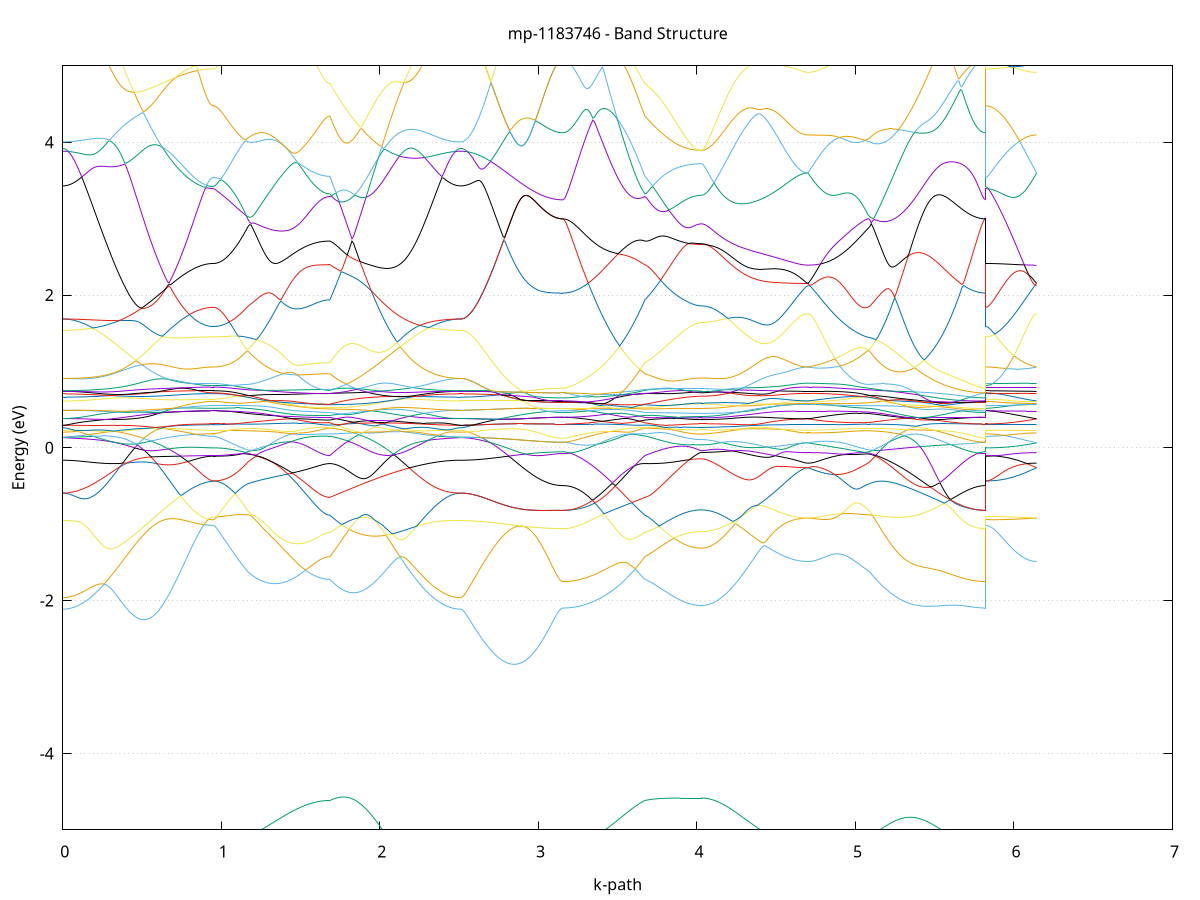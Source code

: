 set title 'mp-1183746 - Band Structure'
set xlabel 'k-path'
set ylabel 'Energy (eV)'
set grid y
set yrange [-5:5]
set terminal png size 800,600
set output 'mp-1183746_bands_gnuplot.png'
plot '-' using 1:2 with lines notitle, '-' using 1:2 with lines notitle, '-' using 1:2 with lines notitle, '-' using 1:2 with lines notitle, '-' using 1:2 with lines notitle, '-' using 1:2 with lines notitle, '-' using 1:2 with lines notitle, '-' using 1:2 with lines notitle, '-' using 1:2 with lines notitle, '-' using 1:2 with lines notitle, '-' using 1:2 with lines notitle, '-' using 1:2 with lines notitle, '-' using 1:2 with lines notitle, '-' using 1:2 with lines notitle, '-' using 1:2 with lines notitle, '-' using 1:2 with lines notitle, '-' using 1:2 with lines notitle, '-' using 1:2 with lines notitle, '-' using 1:2 with lines notitle, '-' using 1:2 with lines notitle, '-' using 1:2 with lines notitle, '-' using 1:2 with lines notitle, '-' using 1:2 with lines notitle, '-' using 1:2 with lines notitle, '-' using 1:2 with lines notitle, '-' using 1:2 with lines notitle, '-' using 1:2 with lines notitle, '-' using 1:2 with lines notitle, '-' using 1:2 with lines notitle, '-' using 1:2 with lines notitle, '-' using 1:2 with lines notitle, '-' using 1:2 with lines notitle, '-' using 1:2 with lines notitle, '-' using 1:2 with lines notitle, '-' using 1:2 with lines notitle, '-' using 1:2 with lines notitle, '-' using 1:2 with lines notitle, '-' using 1:2 with lines notitle, '-' using 1:2 with lines notitle, '-' using 1:2 with lines notitle, '-' using 1:2 with lines notitle, '-' using 1:2 with lines notitle, '-' using 1:2 with lines notitle, '-' using 1:2 with lines notitle, '-' using 1:2 with lines notitle, '-' using 1:2 with lines notitle, '-' using 1:2 with lines notitle, '-' using 1:2 with lines notitle, '-' using 1:2 with lines notitle, '-' using 1:2 with lines notitle, '-' using 1:2 with lines notitle, '-' using 1:2 with lines notitle, '-' using 1:2 with lines notitle, '-' using 1:2 with lines notitle, '-' using 1:2 with lines notitle, '-' using 1:2 with lines notitle, '-' using 1:2 with lines notitle, '-' using 1:2 with lines notitle, '-' using 1:2 with lines notitle, '-' using 1:2 with lines notitle, '-' using 1:2 with lines notitle, '-' using 1:2 with lines notitle, '-' using 1:2 with lines notitle, '-' using 1:2 with lines notitle
0.000000 -34.970789
0.009994 -34.970689
0.019988 -34.970489
0.029983 -34.970189
0.039977 -34.969789
0.049971 -34.969189
0.059965 -34.968489
0.069959 -34.967689
0.079953 -34.966789
0.089948 -34.965689
0.099942 -34.964489
0.109936 -34.963189
0.119930 -34.961789
0.129924 -34.960289
0.139919 -34.958589
0.149913 -34.956789
0.159907 -34.954889
0.169901 -34.952889
0.179895 -34.950789
0.189890 -34.948489
0.199884 -34.946189
0.209878 -34.943689
0.219872 -34.941089
0.229866 -34.938489
0.239860 -34.935689
0.249855 -34.932789
0.259849 -34.929889
0.269843 -34.926789
0.279837 -34.923589
0.289831 -34.920389
0.299826 -34.916989
0.309820 -34.913589
0.319814 -34.909989
0.329808 -34.906389
0.339802 -34.902689
0.349796 -34.898889
0.359791 -34.895089
0.369785 -34.891189
0.379779 -34.887189
0.389773 -34.883189
0.399767 -34.878989
0.409762 -34.874889
0.419756 -34.870589
0.429750 -34.866289
0.439744 -34.861989
0.449738 -34.857589
0.459733 -34.853089
0.469727 -34.848589
0.479721 -34.844089
0.489715 -34.839489
0.499709 -34.834889
0.509703 -34.830189
0.519698 -34.825589
0.529692 -34.820889
0.539686 -34.816189
0.549680 -34.811489
0.559674 -34.806689
0.569669 -34.801789
0.579663 -34.796989
0.589657 -34.792189
0.599651 -34.787389
0.609645 -34.782489
0.619639 -34.777689
0.629634 -34.772789
0.639628 -34.767989
0.649622 -34.763089
0.659616 -34.758289
0.669610 -34.753489
0.679605 -34.748689
0.689599 -34.743889
0.699593 -34.739189
0.709587 -34.734389
0.719581 -34.729689
0.729576 -34.724989
0.739570 -34.720389
0.749564 -34.715689
0.759558 -34.711089
0.769552 -34.706589
0.779546 -34.702089
0.789541 -34.697589
0.799535 -34.693189
0.809529 -34.688789
0.819523 -34.684489
0.829517 -34.680189
0.839512 -34.675989
0.849506 -34.671889
0.859500 -34.667889
0.869494 -34.663989
0.879488 -34.660189
0.889482 -34.656589
0.899477 -34.653089
0.909471 -34.649989
0.919465 -34.647189
0.929459 -34.644989
0.939453 -34.643489
0.949448 -34.643089
0.949448 -34.643089
0.959381 -34.642989
0.969315 -34.642789
0.979249 -34.642489
0.989183 -34.642189
0.999116 -34.642189
1.009050 -34.642789
1.018984 -34.643589
1.028917 -34.644389
1.038851 -34.645289
1.048785 -34.646289
1.058719 -34.647389
1.068652 -34.648689
1.078586 -34.649989
1.088520 -34.651389
1.098454 -34.652989
1.108387 -34.654689
1.118321 -34.656389
1.128255 -34.658189
1.138189 -34.660089
1.148122 -34.662089
1.158056 -34.664189
1.167990 -34.666389
1.167990 -34.666389
1.177929 -34.667989
1.187868 -34.669489
1.197807 -34.671089
1.207746 -34.672589
1.217685 -34.674089
1.227624 -34.675589
1.237563 -34.677089
1.247502 -34.678589
1.257441 -34.679989
1.267380 -34.681389
1.277319 -34.682789
1.287258 -34.684289
1.297197 -34.685589
1.307136 -34.686989
1.317075 -34.688289
1.327014 -34.689589
1.336953 -34.690889
1.346892 -34.692189
1.356831 -34.693389
1.366770 -34.694589
1.376709 -34.695789
1.386648 -34.696889
1.396587 -34.697989
1.406526 -34.699089
1.416465 -34.700089
1.426404 -34.701189
1.436343 -34.702189
1.446282 -34.703089
1.456221 -34.704089
1.466160 -34.704989
1.476099 -34.705789
1.486038 -34.706589
1.495977 -34.707389
1.505916 -34.708089
1.515855 -34.708789
1.525794 -34.709489
1.535733 -34.710189
1.545672 -34.710689
1.555611 -34.711289
1.565550 -34.711789
1.575489 -34.712289
1.585428 -34.712689
1.595367 -34.713089
1.605306 -34.713389
1.615245 -34.713789
1.625184 -34.713989
1.635123 -34.714289
1.645062 -34.714489
1.655001 -34.714589
1.664940 -34.714689
1.674879 -34.714789
1.684818 -34.714789
1.684818 -34.714789
1.694768 -34.710589
1.704719 -34.706289
1.714670 -34.701989
1.724620 -34.697589
1.734571 -34.693889
1.744521 -34.698289
1.754472 -34.702789
1.764422 -34.707489
1.774373 -34.712089
1.784323 -34.716889
1.794274 -34.721689
1.804224 -34.726489
1.814175 -34.731489
1.824125 -34.736389
1.834076 -34.741389
1.844026 -34.746389
1.853977 -34.751489
1.863927 -34.756489
1.873878 -34.761589
1.883828 -34.766689
1.893779 -34.771789
1.903729 -34.776889
1.913680 -34.781989
1.923631 -34.787189
1.933581 -34.792289
1.943532 -34.797289
1.953482 -34.802389
1.963433 -34.807389
1.973383 -34.812389
1.983334 -34.817389
1.993284 -34.822289
2.003235 -34.827189
2.013185 -34.832089
2.023136 -34.836989
2.033086 -34.841789
2.043037 -34.846389
2.052987 -34.851089
2.062938 -34.855789
2.072888 -34.860289
2.082839 -34.864889
2.092789 -34.869289
2.102740 -34.873689
2.112690 -34.877989
2.122641 -34.882289
2.132592 -34.886389
2.142542 -34.890489
2.152493 -34.894489
2.162443 -34.898489
2.172394 -34.902289
2.182344 -34.906089
2.192295 -34.909789
2.202245 -34.913389
2.212196 -34.916789
2.222146 -34.920189
2.232097 -34.923589
2.242047 -34.926789
2.251998 -34.929789
2.261948 -34.932889
2.271899 -34.935689
2.281849 -34.938489
2.291800 -34.941189
2.301750 -34.943789
2.311701 -34.946189
2.321652 -34.948589
2.331602 -34.950789
2.341553 -34.952889
2.351503 -34.954889
2.361454 -34.956789
2.371404 -34.958589
2.381355 -34.960189
2.391305 -34.961789
2.401256 -34.963189
2.411206 -34.964489
2.421157 -34.965689
2.431107 -34.966789
2.441058 -34.967689
2.451008 -34.968489
2.460959 -34.969189
2.470909 -34.969789
2.480860 -34.970189
2.490810 -34.970489
2.500761 -34.970689
2.510711 -34.970789
2.510711 -34.970789
2.520622 -34.970689
2.530533 -34.970489
2.540444 -34.970289
2.550354 -34.969889
2.560265 -34.969389
2.570176 -34.968789
2.580086 -34.968089
2.589997 -34.967289
2.599908 -34.966389
2.609819 -34.965289
2.619729 -34.964189
2.629640 -34.962989
2.639551 -34.961689
2.649461 -34.960189
2.659372 -34.958689
2.669283 -34.957089
2.679194 -34.955389
2.689104 -34.953489
2.699015 -34.951589
2.708926 -34.949589
2.718836 -34.947489
2.728747 -34.945289
2.738658 -34.943089
2.748569 -34.940689
2.758479 -34.938289
2.768390 -34.935789
2.778301 -34.933189
2.788211 -34.930489
2.798122 -34.927889
2.808033 -34.924989
2.817944 -34.922189
2.827854 -34.919289
2.837765 -34.916289
2.847676 -34.913289
2.857586 -34.910289
2.867497 -34.907289
2.877408 -34.904089
2.887319 -34.900889
2.897229 -34.897789
2.907140 -34.894589
2.917051 -34.891389
2.926961 -34.888289
2.936872 -34.885089
2.946783 -34.881989
2.956694 -34.878789
2.966604 -34.875589
2.976515 -34.872489
2.986426 -34.869489
2.996336 -34.866589
3.006247 -34.863789
3.016158 -34.860989
3.026069 -34.858289
3.035979 -34.855789
3.045890 -34.853389
3.055801 -34.851189
3.065711 -34.849089
3.075622 -34.847189
3.085533 -34.845489
3.095444 -34.843889
3.105354 -34.842589
3.115265 -34.841489
3.125176 -34.840589
3.135086 -34.839989
3.144997 -34.839589
3.154908 -34.839489
3.154908 -34.839489
3.164847 -34.839389
3.174786 -34.839289
3.184725 -34.838989
3.194664 -34.838689
3.204603 -34.838189
3.214542 -34.837689
3.224481 -34.836989
3.234420 -34.836189
3.244359 -34.835289
3.254298 -34.834389
3.264237 -34.833289
3.274176 -34.832089
3.284115 -34.830789
3.294054 -34.829389
3.303993 -34.827889
3.313932 -34.826289
3.323871 -34.824589
3.333810 -34.822889
3.343749 -34.820989
3.353688 -34.818989
3.363627 -34.816989
3.373566 -34.814889
3.383505 -34.812589
3.393444 -34.810289
3.403383 -34.807889
3.413322 -34.805389
3.423261 -34.802789
3.433200 -34.800089
3.443139 -34.797389
3.453078 -34.794589
3.463017 -34.791689
3.472956 -34.788689
3.482895 -34.785589
3.492834 -34.782489
3.502773 -34.779189
3.512712 -34.775889
3.522651 -34.772589
3.532590 -34.769089
3.542529 -34.765589
3.552468 -34.761989
3.562407 -34.758389
3.572346 -34.754689
3.582285 -34.750989
3.592224 -34.747089
3.602163 -34.743289
3.612102 -34.739289
3.622041 -34.735289
3.631980 -34.731289
3.641919 -34.727289
3.651858 -34.723089
3.661797 -34.718989
3.671736 -34.714789
3.671736 -34.714789
3.681659 -34.713189
3.691583 -34.711989
3.701507 -34.711189
3.711430 -34.710889
3.721354 -34.710989
3.731278 -34.711589
3.741201 -34.712489
3.751125 -34.713589
3.761048 -34.714989
3.770972 -34.716489
3.780896 -34.717989
3.790819 -34.719689
3.800743 -34.721289
3.810666 -34.722989
3.820590 -34.724589
3.830514 -34.726189
3.840437 -34.727689
3.850361 -34.729189
3.860284 -34.730589
3.870208 -34.731989
3.880132 -34.733289
3.890055 -34.734589
3.899979 -34.735689
3.909903 -34.736789
3.919826 -34.737789
3.929750 -34.738689
3.939673 -34.739589
3.949597 -34.740289
3.959521 -34.740889
3.969444 -34.741489
3.979368 -34.741989
3.989291 -34.742389
3.999215 -34.742689
4.009139 -34.742989
4.019062 -34.743089
4.028986 -34.743189
4.028986 -34.743189
4.038859 -34.743089
4.048732 -34.742989
4.058605 -34.742889
4.068478 -34.742689
4.078351 -34.742389
4.088224 -34.742089
4.098097 -34.741689
4.107970 -34.741189
4.117842 -34.740689
4.127715 -34.740189
4.137588 -34.739489
4.147461 -34.738789
4.157334 -34.737989
4.167207 -34.737189
4.177080 -34.736289
4.186953 -34.735389
4.196826 -34.734389
4.206699 -34.733389
4.216572 -34.732289
4.226445 -34.731089
4.236318 -34.729889
4.246191 -34.728689
4.256064 -34.727289
4.265937 -34.725989
4.275810 -34.724489
4.285683 -34.723089
4.295556 -34.721589
4.305429 -34.719989
4.315302 -34.718389
4.325174 -34.716689
4.335047 -34.715089
4.344920 -34.713289
4.354793 -34.711489
4.364666 -34.709689
4.374539 -34.707789
4.384412 -34.705889
4.394285 -34.703889
4.404158 -34.701889
4.414031 -34.699889
4.423904 -34.697789
4.433777 -34.695789
4.443650 -34.693689
4.453523 -34.691489
4.463396 -34.689389
4.473269 -34.687089
4.483142 -34.684889
4.493015 -34.682689
4.502888 -34.680389
4.512761 -34.678189
4.522634 -34.675889
4.532507 -34.673589
4.542379 -34.671289
4.552252 -34.668889
4.562125 -34.666589
4.571998 -34.664289
4.581871 -34.661989
4.591744 -34.659589
4.601617 -34.657389
4.611490 -34.655189
4.621363 -34.652989
4.631236 -34.650889
4.641109 -34.648889
4.650982 -34.647089
4.660855 -34.645389
4.670728 -34.643989
4.680601 -34.642889
4.690474 -34.642189
4.700347 -34.641989
4.700347 -34.641989
4.710327 -34.641989
4.720308 -34.642289
4.730288 -34.642589
4.740269 -34.643089
4.750249 -34.643689
4.760230 -34.644289
4.770210 -34.644889
4.780191 -34.645689
4.790171 -34.646389
4.800152 -34.647189
4.810132 -34.647989
4.820113 -34.648689
4.830093 -34.649389
4.840074 -34.650189
4.850054 -34.650889
4.860035 -34.651589
4.870016 -34.652189
4.879996 -34.652889
4.889977 -34.653489
4.899957 -34.654089
4.909938 -34.654589
4.919918 -34.655089
4.929899 -34.655589
4.939879 -34.656089
4.949860 -34.656589
4.959840 -34.657089
4.969821 -34.657589
4.979801 -34.657989
4.989782 -34.658489
4.999762 -34.658989
5.009743 -34.659589
5.019723 -34.660189
5.029704 -34.660789
5.039684 -34.661489
5.049665 -34.662289
5.059645 -34.663189
5.069626 -34.664089
5.079606 -34.665189
5.089587 -34.666389
5.089587 -34.666389
5.099464 -34.668589
5.109341 -34.670989
5.119218 -34.673389
5.129095 -34.675789
5.138972 -34.678389
5.148850 -34.680989
5.158727 -34.683689
5.168604 -34.686389
5.178481 -34.689189
5.188358 -34.691989
5.198235 -34.694889
5.208112 -34.697789
5.217989 -34.700889
5.227866 -34.703889
5.237743 -34.706989
5.247620 -34.710089
5.257498 -34.713189
5.267375 -34.716389
5.277252 -34.719489
5.287129 -34.722689
5.297006 -34.725889
5.306883 -34.729189
5.316760 -34.732389
5.326637 -34.735589
5.336514 -34.738889
5.346391 -34.742089
5.356269 -34.745389
5.366146 -34.748589
5.376023 -34.751889
5.385900 -34.755089
5.395777 -34.758189
5.405654 -34.761389
5.415531 -34.764589
5.425408 -34.767689
5.435285 -34.770689
5.445162 -34.773789
5.455040 -34.776789
5.464917 -34.779789
5.474794 -34.782589
5.484671 -34.785489
5.494548 -34.788289
5.504425 -34.791089
5.514302 -34.793889
5.524179 -34.796589
5.534056 -34.799189
5.543933 -34.801689
5.553811 -34.804289
5.563688 -34.806689
5.573565 -34.808989
5.583442 -34.811289
5.593319 -34.813489
5.603196 -34.815589
5.613073 -34.817589
5.622950 -34.819589
5.632827 -34.821389
5.642704 -34.823189
5.652582 -34.824889
5.662459 -34.826589
5.672336 -34.828089
5.682213 -34.829489
5.692090 -34.830889
5.701967 -34.832189
5.711844 -34.833389
5.721721 -34.834389
5.731598 -34.835389
5.741475 -34.836189
5.751353 -34.836989
5.761230 -34.837689
5.771107 -34.838189
5.780984 -34.838689
5.790861 -34.839089
5.800738 -34.839289
5.810615 -34.839389
5.820492 -34.839489
5.820492 -34.643089
5.830253 -34.642989
5.840013 -34.642989
5.849774 -34.642989
5.859534 -34.642889
5.869295 -34.642889
5.879056 -34.642889
5.888816 -34.642889
5.898577 -34.642889
5.908337 -34.642789
5.918098 -34.642789
5.927858 -34.642789
5.937619 -34.642789
5.947379 -34.642689
5.957140 -34.642689
5.966900 -34.642689
5.976661 -34.642689
5.986422 -34.642589
5.996182 -34.642589
6.005943 -34.642589
6.015703 -34.642589
6.025464 -34.642489
6.035224 -34.642489
6.044985 -34.642389
6.054745 -34.642389
6.064506 -34.642289
6.074267 -34.642289
6.084027 -34.642289
6.093788 -34.642189
6.103548 -34.642189
6.113309 -34.642189
6.123069 -34.642089
6.132830 -34.641989
6.142590 -34.641989
e
0.000000 -34.480789
0.009994 -34.480789
0.019988 -34.480889
0.029983 -34.480889
0.039977 -34.480989
0.049971 -34.481089
0.059965 -34.481289
0.069959 -34.481389
0.079953 -34.481589
0.089948 -34.481789
0.099942 -34.481989
0.109936 -34.482289
0.119930 -34.482489
0.129924 -34.482789
0.139919 -34.483089
0.149913 -34.483389
0.159907 -34.483789
0.169901 -34.484189
0.179895 -34.484589
0.189890 -34.484989
0.199884 -34.485489
0.209878 -34.485989
0.219872 -34.486489
0.229866 -34.486989
0.239860 -34.487589
0.249855 -34.488089
0.259849 -34.488789
0.269843 -34.489389
0.279837 -34.489989
0.289831 -34.491889
0.299826 -34.494489
0.309820 -34.497189
0.319814 -34.499989
0.329808 -34.502789
0.339802 -34.505589
0.349796 -34.508589
0.359791 -34.511489
0.369785 -34.514489
0.379779 -34.517489
0.389773 -34.520489
0.399767 -34.523589
0.409762 -34.526689
0.419756 -34.529689
0.429750 -34.532889
0.439744 -34.535989
0.449738 -34.539089
0.459733 -34.542289
0.469727 -34.545389
0.479721 -34.548589
0.489715 -34.551689
0.499709 -34.554889
0.509703 -34.557989
0.519698 -34.561089
0.529692 -34.564189
0.539686 -34.567189
0.549680 -34.570289
0.559674 -34.573289
0.569669 -34.576289
0.579663 -34.579189
0.589657 -34.582089
0.599651 -34.584989
0.609645 -34.587889
0.619639 -34.590589
0.629634 -34.593389
0.639628 -34.596089
0.649622 -34.598689
0.659616 -34.601189
0.669610 -34.603689
0.679605 -34.606189
0.689599 -34.608489
0.699593 -34.610789
0.709587 -34.612989
0.719581 -34.615189
0.729576 -34.617289
0.739570 -34.619289
0.749564 -34.621189
0.759558 -34.622989
0.769552 -34.624789
0.779546 -34.626489
0.789541 -34.628089
0.799535 -34.629589
0.809529 -34.630989
0.819523 -34.632389
0.829517 -34.633589
0.839512 -34.634689
0.849506 -34.635789
0.859500 -34.636689
0.869494 -34.637589
0.879488 -34.638289
0.889482 -34.638989
0.899477 -34.639489
0.909471 -34.639989
0.919465 -34.640389
0.929459 -34.640589
0.939453 -34.640789
0.949448 -34.640789
0.949448 -34.640789
0.959381 -34.640889
0.969315 -34.640989
0.979249 -34.641289
0.989183 -34.641689
0.999116 -34.641689
1.009050 -34.641189
1.018984 -34.640589
1.028917 -34.639789
1.038851 -34.638989
1.048785 -34.638089
1.058719 -34.636989
1.068652 -34.635889
1.078586 -34.634689
1.088520 -34.633389
1.098454 -34.631989
1.108387 -34.630489
1.118321 -34.628989
1.128255 -34.627289
1.138189 -34.625489
1.148122 -34.623689
1.158056 -34.621789
1.167990 -34.619789
1.167990 -34.619789
1.177929 -34.619689
1.187868 -34.621089
1.197807 -34.622789
1.207746 -34.624489
1.217685 -34.626189
1.227624 -34.627889
1.237563 -34.629689
1.247502 -34.631389
1.257441 -34.632989
1.267380 -34.634689
1.277319 -34.636289
1.287258 -34.637989
1.297197 -34.639589
1.307136 -34.641189
1.317075 -34.642689
1.327014 -34.644189
1.336953 -34.645689
1.346892 -34.647189
1.356831 -34.648589
1.366770 -34.649989
1.376709 -34.651389
1.386648 -34.652689
1.396587 -34.653989
1.406526 -34.655189
1.416465 -34.656389
1.426404 -34.657589
1.436343 -34.658689
1.446282 -34.659889
1.456221 -34.660889
1.466160 -34.661989
1.476099 -34.662989
1.486038 -34.663889
1.495977 -34.664789
1.505916 -34.665589
1.515855 -34.666389
1.525794 -34.667189
1.535733 -34.667889
1.545672 -34.668589
1.555611 -34.669189
1.565550 -34.669789
1.575489 -34.670389
1.585428 -34.670889
1.595367 -34.671389
1.605306 -34.671789
1.615245 -34.672089
1.625184 -34.672489
1.635123 -34.672689
1.645062 -34.672889
1.655001 -34.673089
1.664940 -34.673189
1.674879 -34.673289
1.684818 -34.673289
1.684818 -34.673289
1.694768 -34.677189
1.704719 -34.681189
1.714670 -34.685289
1.724620 -34.689589
1.734571 -34.693289
1.744521 -34.688889
1.754472 -34.684489
1.764422 -34.679989
1.774373 -34.675489
1.784323 -34.670989
1.794274 -34.666489
1.804224 -34.661989
1.814175 -34.657489
1.824125 -34.652889
1.834076 -34.648389
1.844026 -34.643889
1.853977 -34.639289
1.863927 -34.634789
1.873878 -34.630289
1.883828 -34.625789
1.893779 -34.621189
1.903729 -34.616789
1.913680 -34.612289
1.923631 -34.607789
1.933581 -34.603389
1.943532 -34.598989
1.953482 -34.594489
1.963433 -34.590189
1.973383 -34.585789
1.983334 -34.581489
1.993284 -34.577289
2.003235 -34.572989
2.013185 -34.568789
2.023136 -34.564589
2.033086 -34.560489
2.043037 -34.556389
2.052987 -34.552389
2.062938 -34.548389
2.072888 -34.544489
2.082839 -34.540589
2.092789 -34.536789
2.102740 -34.533089
2.112690 -34.529389
2.122641 -34.525789
2.132592 -34.522189
2.142542 -34.518689
2.152493 -34.515289
2.162443 -34.511989
2.172394 -34.508689
2.182344 -34.505489
2.192295 -34.502289
2.202245 -34.499289
2.212196 -34.496289
2.222146 -34.493389
2.232097 -34.490589
2.242047 -34.488689
2.251998 -34.488089
2.261948 -34.487589
2.271899 -34.486989
2.281849 -34.486489
2.291800 -34.486089
2.301750 -34.485589
2.311701 -34.485189
2.321652 -34.484689
2.331602 -34.484289
2.341553 -34.483989
2.351503 -34.483589
2.361454 -34.483289
2.371404 -34.482989
2.381355 -34.482689
2.391305 -34.482389
2.401256 -34.482189
2.411206 -34.481989
2.421157 -34.481689
2.431107 -34.481589
2.441058 -34.481389
2.451008 -34.481289
2.460959 -34.481189
2.470909 -34.480989
2.480860 -34.480889
2.490810 -34.480889
2.500761 -34.480789
2.510711 -34.480789
2.510711 -34.480789
2.520622 -34.480889
2.530533 -34.481089
2.540444 -34.481389
2.550354 -34.481789
2.560265 -34.482389
2.570176 -34.482989
2.580086 -34.483789
2.589997 -34.484689
2.599908 -34.485689
2.609819 -34.486789
2.619729 -34.488089
2.629640 -34.489489
2.639551 -34.490989
2.649461 -34.492489
2.659372 -34.494289
2.669283 -34.496089
2.679194 -34.498089
2.689104 -34.500089
2.699015 -34.502189
2.708926 -34.504389
2.718836 -34.506689
2.728747 -34.509089
2.738658 -34.511589
2.748569 -34.514189
2.758479 -34.516789
2.768390 -34.519589
2.778301 -34.522389
2.788211 -34.525189
2.798122 -34.528189
2.808033 -34.531189
2.817944 -34.534289
2.827854 -34.537389
2.837765 -34.540689
2.847676 -34.543889
2.857586 -34.547189
2.867497 -34.550489
2.877408 -34.553789
2.887319 -34.557189
2.897229 -34.560589
2.907140 -34.563989
2.917051 -34.567389
2.926961 -34.570789
2.936872 -34.574089
2.946783 -34.577489
2.956694 -34.580789
2.966604 -34.584089
2.976515 -34.587289
2.986426 -34.590489
2.996336 -34.593589
3.006247 -34.596589
3.016158 -34.599489
3.026069 -34.602289
3.035979 -34.604989
3.045890 -34.607489
3.055801 -34.609889
3.065711 -34.612089
3.075622 -34.614189
3.085533 -34.615989
3.095444 -34.617489
3.105354 -34.618889
3.115265 -34.620089
3.125176 -34.620989
3.135086 -34.621589
3.144997 -34.621989
3.154908 -34.622089
3.154908 -34.622089
3.164847 -34.622089
3.174786 -34.622089
3.184725 -34.622089
3.194664 -34.622089
3.204603 -34.622089
3.214542 -34.622089
3.224481 -34.622089
3.234420 -34.621989
3.244359 -34.621989
3.254298 -34.621989
3.264237 -34.621989
3.274176 -34.621989
3.284115 -34.621989
3.294054 -34.621989
3.303993 -34.621889
3.313932 -34.621989
3.323871 -34.621989
3.333810 -34.622089
3.343749 -34.622089
3.353688 -34.622189
3.363627 -34.622289
3.373566 -34.622489
3.383505 -34.622689
3.393444 -34.622989
3.403383 -34.623289
3.413322 -34.623589
3.423261 -34.624089
3.433200 -34.624489
3.443139 -34.625089
3.453078 -34.625789
3.463017 -34.626489
3.472956 -34.627289
3.482895 -34.628289
3.492834 -34.629289
3.502773 -34.630489
3.512712 -34.631789
3.522651 -34.633189
3.532590 -34.634689
3.542529 -34.636489
3.552468 -34.638289
3.562407 -34.640389
3.572346 -34.642589
3.582285 -34.644889
3.592224 -34.647389
3.602163 -34.650089
3.612102 -34.652989
3.622041 -34.655989
3.631980 -34.659089
3.641919 -34.662489
3.651858 -34.665889
3.661797 -34.669489
3.671736 -34.673289
3.671736 -34.673289
3.681659 -34.674789
3.691583 -34.675889
3.701507 -34.676589
3.711430 -34.676789
3.721354 -34.676489
3.731278 -34.675989
3.741201 -34.674989
3.751125 -34.673889
3.761048 -34.672489
3.770972 -34.671089
3.780896 -34.669589
3.790819 -34.668089
3.800743 -34.666489
3.810666 -34.664989
3.820590 -34.663489
3.830514 -34.662089
3.840437 -34.660689
3.850361 -34.659389
3.860284 -34.658089
3.870208 -34.656889
3.880132 -34.655789
3.890055 -34.654689
3.899979 -34.653689
3.909903 -34.652789
3.919826 -34.651989
3.929750 -34.651189
3.939673 -34.650489
3.949597 -34.649889
3.959521 -34.649289
3.969444 -34.648889
3.979368 -34.648489
3.989291 -34.648189
3.999215 -34.647889
4.009139 -34.647689
4.019062 -34.647589
4.028986 -34.647589
4.028986 -34.647589
4.038859 -34.647589
4.048732 -34.647589
4.058605 -34.647489
4.068478 -34.647489
4.078351 -34.647489
4.088224 -34.647489
4.098097 -34.647489
4.107970 -34.647389
4.117842 -34.647389
4.127715 -34.647289
4.137588 -34.647189
4.147461 -34.647189
4.157334 -34.647089
4.167207 -34.646989
4.177080 -34.646889
4.186953 -34.646889
4.196826 -34.646789
4.206699 -34.646689
4.216572 -34.646589
4.226445 -34.646489
4.236318 -34.646389
4.246191 -34.646289
4.256064 -34.646189
4.265937 -34.645989
4.275810 -34.645889
4.285683 -34.645789
4.295556 -34.645689
4.305429 -34.645489
4.315302 -34.645389
4.325174 -34.645289
4.335047 -34.645189
4.344920 -34.644989
4.354793 -34.644889
4.364666 -34.644789
4.374539 -34.644589
4.384412 -34.644489
4.394285 -34.644389
4.404158 -34.644189
4.414031 -34.644089
4.423904 -34.643989
4.433777 -34.643889
4.443650 -34.643689
4.453523 -34.643589
4.463396 -34.643489
4.473269 -34.643389
4.483142 -34.643289
4.493015 -34.643189
4.502888 -34.643089
4.512761 -34.642989
4.522634 -34.642889
4.532507 -34.642789
4.542379 -34.642689
4.552252 -34.642589
4.562125 -34.642489
4.571998 -34.642389
4.581871 -34.642289
4.591744 -34.642289
4.601617 -34.642189
4.611490 -34.642189
4.621363 -34.642089
4.631236 -34.642089
4.641109 -34.641989
4.650982 -34.641989
4.660855 -34.641989
4.670728 -34.641989
4.680601 -34.641989
4.690474 -34.641989
4.700347 -34.641989
4.700347 -34.641989
4.710327 -34.641989
4.720308 -34.641989
4.730288 -34.641989
4.740269 -34.641889
4.750249 -34.641789
4.760230 -34.641589
4.770210 -34.641389
4.780191 -34.641189
4.790171 -34.640989
4.800152 -34.640689
4.810132 -34.640489
4.820113 -34.640189
4.830093 -34.639789
4.840074 -34.639389
4.850054 -34.638989
4.860035 -34.638589
4.870016 -34.638089
4.879996 -34.637589
4.889977 -34.636989
4.899957 -34.636489
4.909938 -34.635889
4.919918 -34.635189
4.929899 -34.634589
4.939879 -34.633789
4.949860 -34.633089
4.959840 -34.632389
4.969821 -34.631589
4.979801 -34.630789
4.989782 -34.629889
4.999762 -34.628989
5.009743 -34.628089
5.019723 -34.627189
5.029704 -34.626189
5.039684 -34.625189
5.049665 -34.624189
5.059645 -34.623089
5.069626 -34.621989
5.079606 -34.620889
5.089587 -34.619789
5.089587 -34.619789
5.099464 -34.617689
5.109341 -34.615689
5.119218 -34.615589
5.129095 -34.615689
5.138972 -34.615689
5.148850 -34.615889
5.158727 -34.615989
5.168604 -34.615989
5.178481 -34.616189
5.188358 -34.616189
5.198235 -34.616289
5.208112 -34.616389
5.217989 -34.616589
5.227866 -34.616689
5.237743 -34.616789
5.247620 -34.616889
5.257498 -34.616989
5.267375 -34.617089
5.277252 -34.617189
5.287129 -34.617389
5.297006 -34.617489
5.306883 -34.617589
5.316760 -34.617689
5.326637 -34.617889
5.336514 -34.617989
5.346391 -34.618089
5.356269 -34.618289
5.366146 -34.618389
5.376023 -34.618489
5.385900 -34.618589
5.395777 -34.618689
5.405654 -34.618889
5.415531 -34.618989
5.425408 -34.619089
5.435285 -34.619189
5.445162 -34.619289
5.455040 -34.619489
5.464917 -34.619589
5.474794 -34.619589
5.484671 -34.619789
5.494548 -34.619889
5.504425 -34.619989
5.514302 -34.620089
5.524179 -34.620289
5.534056 -34.620389
5.543933 -34.620489
5.553811 -34.620589
5.563688 -34.620689
5.573565 -34.620789
5.583442 -34.620889
5.593319 -34.620989
5.603196 -34.621089
5.613073 -34.621189
5.622950 -34.621289
5.632827 -34.621289
5.642704 -34.621389
5.652582 -34.621489
5.662459 -34.621589
5.672336 -34.621589
5.682213 -34.621689
5.692090 -34.621789
5.701967 -34.621789
5.711844 -34.621889
5.721721 -34.621989
5.731598 -34.621989
5.741475 -34.621989
5.751353 -34.622089
5.761230 -34.622089
5.771107 -34.622089
5.780984 -34.622089
5.790861 -34.622089
5.800738 -34.622089
5.810615 -34.622089
5.820492 -34.622089
5.820492 -34.640789
5.830253 -34.640789
5.840013 -34.640789
5.849774 -34.640789
5.859534 -34.640789
5.869295 -34.640789
5.879056 -34.640789
5.888816 -34.640789
5.898577 -34.640889
5.908337 -34.640889
5.918098 -34.640889
5.927858 -34.640889
5.937619 -34.640989
5.947379 -34.640989
5.957140 -34.640989
5.966900 -34.640989
5.976661 -34.641089
5.986422 -34.641089
5.996182 -34.641189
6.005943 -34.641189
6.015703 -34.641189
6.025464 -34.641289
6.035224 -34.641289
6.044985 -34.641389
6.054745 -34.641389
6.064506 -34.641489
6.074267 -34.641589
6.084027 -34.641589
6.093788 -34.641689
6.103548 -34.641789
6.113309 -34.641789
6.123069 -34.641889
6.132830 -34.641889
6.142590 -34.641989
e
0.000000 -34.450089
0.009994 -34.450089
0.019988 -34.450289
0.029983 -34.450589
0.039977 -34.450989
0.049971 -34.451489
0.059965 -34.451989
0.069959 -34.452789
0.079953 -34.453589
0.089948 -34.454489
0.099942 -34.455489
0.109936 -34.456589
0.119930 -34.457789
0.129924 -34.459089
0.139919 -34.460489
0.149913 -34.461989
0.159907 -34.463589
0.169901 -34.465289
0.179895 -34.467089
0.189890 -34.468989
0.199884 -34.470889
0.209878 -34.472889
0.219872 -34.475089
0.229866 -34.477289
0.239860 -34.479489
0.249855 -34.481789
0.259849 -34.484289
0.269843 -34.486789
0.279837 -34.489289
0.289831 -34.490689
0.299826 -34.491389
0.309820 -34.492189
0.319814 -34.492889
0.329808 -34.493689
0.339802 -34.494589
0.349796 -34.495489
0.359791 -34.496389
0.369785 -34.497289
0.379779 -34.498289
0.389773 -34.499289
0.399767 -34.500289
0.409762 -34.501389
0.419756 -34.502489
0.429750 -34.503689
0.439744 -34.504889
0.449738 -34.506089
0.459733 -34.507289
0.469727 -34.508589
0.479721 -34.509989
0.489715 -34.511289
0.499709 -34.512689
0.509703 -34.514189
0.519698 -34.515689
0.529692 -34.517189
0.539686 -34.518789
0.549680 -34.520389
0.559674 -34.522089
0.569669 -34.523789
0.579663 -34.525589
0.589657 -34.527389
0.599651 -34.529189
0.609645 -34.531089
0.619639 -34.533089
0.629634 -34.534989
0.639628 -34.537089
0.649622 -34.539089
0.659616 -34.541189
0.669610 -34.543389
0.679605 -34.545589
0.689599 -34.547889
0.699593 -34.550189
0.709587 -34.552589
0.719581 -34.554989
0.729576 -34.557489
0.739570 -34.560089
0.749564 -34.562589
0.759558 -34.565189
0.769552 -34.567889
0.779546 -34.570689
0.789541 -34.573389
0.799535 -34.576289
0.809529 -34.579089
0.819523 -34.581989
0.829517 -34.584889
0.839512 -34.587889
0.849506 -34.590889
0.859500 -34.593889
0.869494 -34.596889
0.879488 -34.599889
0.889482 -34.602789
0.899477 -34.605589
0.909471 -34.608289
0.919465 -34.610689
0.929459 -34.612689
0.939453 -34.613989
0.949448 -34.614489
0.949448 -34.614489
0.959381 -34.614489
0.969315 -34.614489
0.979249 -34.614489
0.989183 -34.614489
0.999116 -34.614489
1.009050 -34.614489
1.018984 -34.614589
1.028917 -34.614589
1.038851 -34.614589
1.048785 -34.614689
1.058719 -34.614689
1.068652 -34.614689
1.078586 -34.614789
1.088520 -34.614789
1.098454 -34.614889
1.108387 -34.614889
1.118321 -34.614989
1.128255 -34.615089
1.138189 -34.615089
1.148122 -34.615189
1.158056 -34.615189
1.167990 -34.615289
1.167990 -34.615289
1.177929 -34.613989
1.187868 -34.611289
1.197807 -34.608289
1.207746 -34.605289
1.217685 -34.602189
1.227624 -34.599189
1.237563 -34.596289
1.247502 -34.593289
1.257441 -34.590389
1.267380 -34.587589
1.277319 -34.584789
1.287258 -34.581989
1.297197 -34.579289
1.307136 -34.576589
1.317075 -34.573989
1.327014 -34.571389
1.336953 -34.568889
1.346892 -34.566389
1.356831 -34.563989
1.366770 -34.561689
1.376709 -34.559389
1.386648 -34.557189
1.396587 -34.554989
1.406526 -34.552889
1.416465 -34.550789
1.426404 -34.548889
1.436343 -34.546989
1.446282 -34.545089
1.456221 -34.543389
1.466160 -34.541589
1.476099 -34.539989
1.486038 -34.538389
1.495977 -34.536889
1.505916 -34.535489
1.515855 -34.534189
1.525794 -34.532889
1.535733 -34.531689
1.545672 -34.530589
1.555611 -34.529489
1.565550 -34.528489
1.575489 -34.527689
1.585428 -34.526789
1.595367 -34.526089
1.605306 -34.525389
1.615245 -34.524789
1.625184 -34.524289
1.635123 -34.523789
1.645062 -34.523489
1.655001 -34.523189
1.664940 -34.522989
1.674879 -34.522889
1.684818 -34.522889
1.684818 -34.522889
1.694768 -34.523089
1.704719 -34.523189
1.714670 -34.523289
1.724620 -34.523289
1.734571 -34.523189
1.744521 -34.522989
1.754472 -34.522789
1.764422 -34.522489
1.774373 -34.522089
1.784323 -34.521689
1.794274 -34.521189
1.804224 -34.520689
1.814175 -34.520189
1.824125 -34.519589
1.834076 -34.518989
1.844026 -34.518389
1.853977 -34.517689
1.863927 -34.516989
1.873878 -34.516289
1.883828 -34.515589
1.893779 -34.514789
1.903729 -34.514089
1.913680 -34.513289
1.923631 -34.512489
1.933581 -34.511689
1.943532 -34.510889
1.953482 -34.510089
1.963433 -34.509289
1.973383 -34.508489
1.983334 -34.507589
1.993284 -34.506789
2.003235 -34.505989
2.013185 -34.505089
2.023136 -34.504289
2.033086 -34.503489
2.043037 -34.502689
2.052987 -34.501889
2.062938 -34.501089
2.072888 -34.500189
2.082839 -34.499489
2.092789 -34.498689
2.102740 -34.497889
2.112690 -34.497189
2.122641 -34.496389
2.132592 -34.495689
2.142542 -34.494989
2.152493 -34.494289
2.162443 -34.493589
2.172394 -34.492889
2.182344 -34.492289
2.192295 -34.491589
2.202245 -34.490989
2.212196 -34.490389
2.222146 -34.489789
2.232097 -34.489289
2.242047 -34.487789
2.251998 -34.485189
2.261948 -34.482589
2.271899 -34.480089
2.281849 -34.477689
2.291800 -34.475389
2.301750 -34.473189
2.311701 -34.471189
2.321652 -34.469189
2.331602 -34.467189
2.341553 -34.465389
2.351503 -34.463689
2.361454 -34.462089
2.371404 -34.460489
2.381355 -34.459089
2.391305 -34.457789
2.401256 -34.456589
2.411206 -34.455489
2.421157 -34.454389
2.431107 -34.453489
2.441058 -34.452689
2.451008 -34.451989
2.460959 -34.451489
2.470909 -34.450989
2.480860 -34.450589
2.490810 -34.450289
2.500761 -34.450089
2.510711 -34.450089
2.510711 -34.450089
2.520622 -34.450089
2.530533 -34.450089
2.540444 -34.450089
2.550354 -34.450089
2.560265 -34.450089
2.570176 -34.450189
2.580086 -34.450189
2.589997 -34.450189
2.599908 -34.450189
2.609819 -34.450189
2.619729 -34.450289
2.629640 -34.450489
2.639551 -34.450489
2.649461 -34.450489
2.659372 -34.450589
2.669283 -34.450589
2.679194 -34.450589
2.689104 -34.450689
2.699015 -34.450689
2.708926 -34.450789
2.718836 -34.450789
2.728747 -34.450789
2.738658 -34.450889
2.748569 -34.450889
2.758479 -34.450889
2.768390 -34.450989
2.778301 -34.450989
2.788211 -34.450989
2.798122 -34.451089
2.808033 -34.451089
2.817944 -34.451089
2.827854 -34.451189
2.837765 -34.451289
2.847676 -34.451289
2.857586 -34.451289
2.867497 -34.451289
2.877408 -34.451389
2.887319 -34.451389
2.897229 -34.451389
2.907140 -34.451489
2.917051 -34.451489
2.926961 -34.451589
2.936872 -34.451589
2.946783 -34.451589
2.956694 -34.451689
2.966604 -34.451689
2.976515 -34.451789
2.986426 -34.451789
2.996336 -34.451789
3.006247 -34.451889
3.016158 -34.451989
3.026069 -34.451989
3.035979 -34.451989
3.045890 -34.451989
3.055801 -34.452089
3.065711 -34.452089
3.075622 -34.452089
3.085533 -34.452089
3.095444 -34.452089
3.105354 -34.452089
3.115265 -34.452089
3.125176 -34.452089
3.135086 -34.452089
3.144997 -34.451989
3.154908 -34.451989
3.154908 -34.451989
3.164847 -34.452089
3.174786 -34.452289
3.184725 -34.452489
3.194664 -34.452989
3.204603 -34.453389
3.214542 -34.453989
3.224481 -34.454689
3.234420 -34.455489
3.244359 -34.456389
3.254298 -34.457389
3.264237 -34.458489
3.274176 -34.459689
3.284115 -34.460889
3.294054 -34.462289
3.303993 -34.463689
3.313932 -34.465189
3.323871 -34.466889
3.333810 -34.468589
3.343749 -34.470289
3.353688 -34.472089
3.363627 -34.473989
3.373566 -34.475889
3.383505 -34.477889
3.393444 -34.479889
3.403383 -34.481889
3.413322 -34.483989
3.423261 -34.486089
3.433200 -34.488289
3.443139 -34.490389
3.453078 -34.492589
3.463017 -34.494689
3.472956 -34.496789
3.482895 -34.498889
3.492834 -34.500889
3.502773 -34.502889
3.512712 -34.504889
3.522651 -34.506689
3.532590 -34.508489
3.542529 -34.510189
3.552468 -34.511789
3.562407 -34.513289
3.572346 -34.514689
3.582285 -34.516089
3.592224 -34.517189
3.602163 -34.518289
3.612102 -34.519289
3.622041 -34.520189
3.631980 -34.520889
3.641919 -34.521589
3.651858 -34.522089
3.661797 -34.522489
3.671736 -34.522889
3.671736 -34.522889
3.681659 -34.522989
3.691583 -34.522989
3.701507 -34.523089
3.711430 -34.523089
3.721354 -34.523089
3.731278 -34.523089
3.741201 -34.522989
3.751125 -34.522889
3.761048 -34.522789
3.770972 -34.522689
3.780896 -34.522489
3.790819 -34.522289
3.800743 -34.522089
3.810666 -34.521989
3.820590 -34.521689
3.830514 -34.521489
3.840437 -34.521289
3.850361 -34.520989
3.860284 -34.520789
3.870208 -34.520489
3.880132 -34.520289
3.890055 -34.519989
3.899979 -34.519789
3.909903 -34.519489
3.919826 -34.519289
3.929750 -34.519089
3.939673 -34.518889
3.949597 -34.518689
3.959521 -34.518489
3.969444 -34.518389
3.979368 -34.518189
3.989291 -34.518089
3.999215 -34.517989
4.009139 -34.517889
4.019062 -34.517889
4.028986 -34.517889
4.028986 -34.517889
4.038859 -34.517889
4.048732 -34.517989
4.058605 -34.518189
4.068478 -34.518389
4.078351 -34.518589
4.088224 -34.518889
4.098097 -34.519289
4.107970 -34.519689
4.117842 -34.520189
4.127715 -34.520689
4.137588 -34.521289
4.147461 -34.521989
4.157334 -34.522689
4.167207 -34.523389
4.177080 -34.524189
4.186953 -34.525089
4.196826 -34.525989
4.206699 -34.526989
4.216572 -34.527989
4.226445 -34.529089
4.236318 -34.530189
4.246191 -34.531389
4.256064 -34.532589
4.265937 -34.533889
4.275810 -34.535189
4.285683 -34.536489
4.295556 -34.537989
4.305429 -34.539389
4.315302 -34.540889
4.325174 -34.542489
4.335047 -34.544089
4.344920 -34.545689
4.354793 -34.547389
4.364666 -34.549089
4.374539 -34.550789
4.384412 -34.552689
4.394285 -34.554489
4.404158 -34.556389
4.414031 -34.558289
4.423904 -34.560289
4.433777 -34.562189
4.443650 -34.564189
4.453523 -34.566289
4.463396 -34.568389
4.473269 -34.570489
4.483142 -34.572589
4.493015 -34.574789
4.502888 -34.576889
4.512761 -34.579089
4.522634 -34.581289
4.532507 -34.583489
4.542379 -34.585789
4.552252 -34.588089
4.562125 -34.590289
4.571998 -34.592589
4.581871 -34.594789
4.591744 -34.596989
4.601617 -34.599189
4.611490 -34.601389
4.621363 -34.603589
4.631236 -34.605589
4.641109 -34.607589
4.650982 -34.609389
4.660855 -34.611089
4.670728 -34.612489
4.680601 -34.613589
4.690474 -34.614289
4.700347 -34.614489
4.700347 -34.614489
4.710327 -34.614489
4.720308 -34.614289
4.730288 -34.613989
4.740269 -34.613589
4.750249 -34.613089
4.760230 -34.612589
4.770210 -34.611989
4.780191 -34.611489
4.790171 -34.610989
4.800152 -34.610489
4.810132 -34.610089
4.820113 -34.609689
4.830093 -34.609389
4.840074 -34.609089
4.850054 -34.608889
4.860035 -34.608689
4.870016 -34.608589
4.879996 -34.608589
4.889977 -34.608589
4.899957 -34.608689
4.909938 -34.608789
4.919918 -34.608989
4.929899 -34.609289
4.939879 -34.609589
4.949860 -34.609889
4.959840 -34.610289
4.969821 -34.610689
4.979801 -34.611189
4.989782 -34.611689
4.999762 -34.612189
5.009743 -34.612689
5.019723 -34.613189
5.029704 -34.613589
5.039684 -34.614089
5.049665 -34.614389
5.059645 -34.614789
5.069626 -34.614989
5.079606 -34.615189
5.089587 -34.615289
5.089587 -34.615289
5.099464 -34.615389
5.109341 -34.615489
5.119218 -34.613489
5.129095 -34.611189
5.138972 -34.608889
5.148850 -34.606489
5.158727 -34.603989
5.168604 -34.601489
5.178481 -34.598889
5.188358 -34.596289
5.198235 -34.593589
5.208112 -34.590889
5.217989 -34.588089
5.227866 -34.585189
5.237743 -34.582389
5.247620 -34.579489
5.257498 -34.576489
5.267375 -34.573489
5.277252 -34.570489
5.287129 -34.567489
5.297006 -34.564489
5.306883 -34.561389
5.316760 -34.558289
5.326637 -34.555189
5.336514 -34.552089
5.346391 -34.548989
5.356269 -34.545889
5.366146 -34.542789
5.376023 -34.539689
5.385900 -34.536489
5.395777 -34.533389
5.405654 -34.530289
5.415531 -34.527289
5.425408 -34.524189
5.435285 -34.521189
5.445162 -34.518189
5.455040 -34.515189
5.464917 -34.512289
5.474794 -34.509289
5.484671 -34.506489
5.494548 -34.503689
5.504425 -34.500889
5.514302 -34.498189
5.524179 -34.495589
5.534056 -34.492889
5.543933 -34.490389
5.553811 -34.487889
5.563688 -34.485389
5.573565 -34.483089
5.583442 -34.480789
5.593319 -34.478589
5.603196 -34.476389
5.613073 -34.474389
5.622950 -34.472389
5.632827 -34.470489
5.642704 -34.468689
5.652582 -34.466889
5.662459 -34.465289
5.672336 -34.463789
5.682213 -34.462289
5.692090 -34.460889
5.701967 -34.459689
5.711844 -34.458489
5.721721 -34.457389
5.731598 -34.456389
5.741475 -34.455489
5.751353 -34.454689
5.761230 -34.453989
5.771107 -34.453389
5.780984 -34.452889
5.790861 -34.452489
5.800738 -34.452189
5.810615 -34.452089
5.820492 -34.451989
5.820492 -34.614489
5.830253 -34.614489
5.840013 -34.614489
5.849774 -34.614489
5.859534 -34.614489
5.869295 -34.614389
5.879056 -34.614389
5.888816 -34.614389
5.898577 -34.614389
5.908337 -34.614389
5.918098 -34.614389
5.927858 -34.614389
5.937619 -34.614389
5.947379 -34.614389
5.957140 -34.614389
5.966900 -34.614389
5.976661 -34.614389
5.986422 -34.614389
5.996182 -34.614489
6.005943 -34.614489
6.015703 -34.614489
6.025464 -34.614489
6.035224 -34.614489
6.044985 -34.614489
6.054745 -34.614489
6.064506 -34.614489
6.074267 -34.614489
6.084027 -34.614489
6.093788 -34.614489
6.103548 -34.614589
6.113309 -34.614589
6.123069 -34.614589
6.132830 -34.614589
6.142590 -34.614489
e
0.000000 -18.406289
0.009994 -18.406389
0.019988 -18.406689
0.029983 -18.407189
0.039977 -18.407789
0.049971 -18.408689
0.059965 -18.409789
0.069959 -18.410989
0.079953 -18.412389
0.089948 -18.414089
0.099942 -18.415889
0.109936 -18.417889
0.119930 -18.420089
0.129924 -18.422489
0.139919 -18.425089
0.149913 -18.427889
0.159907 -18.430789
0.169901 -18.433889
0.179895 -18.437289
0.189890 -18.440689
0.199884 -18.444389
0.209878 -18.448189
0.219872 -18.452189
0.229866 -18.456389
0.239860 -18.460689
0.249855 -18.465089
0.259849 -18.469689
0.269843 -18.474389
0.279837 -18.479289
0.289831 -18.484289
0.299826 -18.489389
0.309820 -18.494589
0.319814 -18.499889
0.329808 -18.505289
0.339802 -18.510789
0.349796 -18.516289
0.359791 -18.521989
0.369785 -18.527689
0.379779 -18.533489
0.389773 -18.539289
0.399767 -18.545189
0.409762 -18.551089
0.419756 -18.556989
0.429750 -18.562989
0.439744 -18.568889
0.449738 -18.574889
0.459733 -18.580889
0.469727 -18.586889
0.479721 -18.592889
0.489715 -18.598789
0.499709 -18.604689
0.509703 -18.610589
0.519698 -18.616489
0.529692 -18.622289
0.539686 -18.627989
0.549680 -18.633789
0.559674 -18.639389
0.569669 -18.644989
0.579663 -18.650489
0.589657 -18.655889
0.599651 -18.661189
0.609645 -18.666489
0.619639 -18.671589
0.629634 -18.676689
0.639628 -18.681589
0.649622 -18.686389
0.659616 -18.691089
0.669610 -18.695689
0.679605 -18.700189
0.689599 -18.704489
0.699593 -18.708789
0.709587 -18.712789
0.719581 -18.716789
0.729576 -18.720589
0.739570 -18.724189
0.749564 -18.727689
0.759558 -18.731089
0.769552 -18.734289
0.779546 -18.737289
0.789541 -18.740189
0.799535 -18.742889
0.809529 -18.745489
0.819523 -18.747889
0.829517 -18.750089
0.839512 -18.752189
0.849506 -18.753989
0.859500 -18.755689
0.869494 -18.757289
0.879488 -18.758589
0.889482 -18.759789
0.899477 -18.760789
0.909471 -18.761589
0.919465 -18.762189
0.929459 -18.762689
0.939453 -18.762989
0.949448 -18.762989
0.949448 -18.762989
0.959381 -18.762689
0.969315 -18.761589
0.979249 -18.759689
0.989183 -18.757189
0.999116 -18.753889
1.009050 -18.749789
1.018984 -18.745089
1.028917 -18.739589
1.038851 -18.733389
1.048785 -18.726489
1.058719 -18.718889
1.068652 -18.710589
1.078586 -18.701589
1.088520 -18.691989
1.098454 -18.681589
1.108387 -18.670589
1.118321 -18.658989
1.128255 -18.646689
1.138189 -18.633689
1.148122 -18.620189
1.158056 -18.605989
1.167990 -18.591289
1.167990 -18.591289
1.177929 -18.580389
1.187868 -18.569289
1.197807 -18.557689
1.207746 -18.545789
1.217685 -18.533589
1.227624 -18.521089
1.237563 -18.508189
1.247502 -18.495089
1.257441 -18.481589
1.267380 -18.467889
1.277319 -18.453889
1.287258 -18.439589
1.297197 -18.425789
1.307136 -18.422289
1.317075 -18.418489
1.327014 -18.414289
1.336953 -18.409689
1.346892 -18.404889
1.356831 -18.399589
1.366770 -18.394089
1.376709 -18.388189
1.386648 -18.381989
1.396587 -18.375489
1.406526 -18.368689
1.416465 -18.361589
1.426404 -18.354189
1.436343 -18.346589
1.446282 -18.338589
1.456221 -18.330489
1.466160 -18.321989
1.476099 -18.313389
1.486038 -18.304489
1.495977 -18.295389
1.505916 -18.286189
1.515855 -18.276689
1.525794 -18.267189
1.535733 -18.257489
1.545672 -18.247589
1.555611 -18.237789
1.565550 -18.227789
1.575489 -18.217889
1.585428 -18.207989
1.595367 -18.198289
1.605306 -18.188689
1.615245 -18.179389
1.625184 -18.170589
1.635123 -18.162289
1.645062 -18.154789
1.655001 -18.148489
1.664940 -18.143489
1.674879 -18.140389
1.684818 -18.139289
1.684818 -18.139289
1.694768 -18.133789
1.704719 -18.128389
1.714670 -18.123089
1.724620 -18.117889
1.734571 -18.112689
1.744521 -18.107589
1.754472 -18.102589
1.764422 -18.097589
1.774373 -18.092589
1.784323 -18.094489
1.794274 -18.107189
1.804224 -18.119689
1.814175 -18.131989
1.824125 -18.144189
1.834076 -18.156089
1.844026 -18.167789
1.853977 -18.179289
1.863927 -18.190589
1.873878 -18.201589
1.883828 -18.212389
1.893779 -18.222989
1.903729 -18.233289
1.913680 -18.243389
1.923631 -18.253189
1.933581 -18.262789
1.943532 -18.272089
1.953482 -18.281189
1.963433 -18.289989
1.973383 -18.298489
1.983334 -18.306689
1.993284 -18.314689
2.003235 -18.322389
2.013185 -18.329789
2.023136 -18.336889
2.033086 -18.343789
2.043037 -18.350289
2.052987 -18.356589
2.062938 -18.362589
2.072888 -18.368289
2.082839 -18.373689
2.092789 -18.378789
2.102740 -18.383689
2.112690 -18.388289
2.122641 -18.392489
2.132592 -18.396489
2.142542 -18.400289
2.152493 -18.403689
2.162443 -18.406889
2.172394 -18.409789
2.182344 -18.412389
2.192295 -18.414689
2.202245 -18.416789
2.212196 -18.418689
2.222146 -18.420189
2.232097 -18.421589
2.242047 -18.422689
2.251998 -18.423489
2.261948 -18.424189
2.271899 -18.424589
2.281849 -18.424789
2.291800 -18.424789
2.301750 -18.424589
2.311701 -18.424189
2.321652 -18.423689
2.331602 -18.422989
2.341553 -18.422189
2.351503 -18.421289
2.361454 -18.420189
2.371404 -18.419089
2.381355 -18.417889
2.391305 -18.416589
2.401256 -18.415389
2.411206 -18.414089
2.421157 -18.412889
2.431107 -18.411689
2.441058 -18.410489
2.451008 -18.409489
2.460959 -18.408589
2.470909 -18.407789
2.480860 -18.407189
2.490810 -18.406689
2.500761 -18.406389
2.510711 -18.406289
2.510711 -18.406289
2.520622 -18.406089
2.530533 -18.405389
2.540444 -18.404289
2.550354 -18.402789
2.560265 -18.400789
2.570176 -18.398289
2.580086 -18.395489
2.589997 -18.392189
2.599908 -18.388389
2.609819 -18.384189
2.619729 -18.379589
2.629640 -18.374589
2.639551 -18.369089
2.649461 -18.363189
2.659372 -18.356889
2.669283 -18.350189
2.679194 -18.342989
2.689104 -18.335389
2.699015 -18.327389
2.708926 -18.318989
2.718836 -18.310189
2.728747 -18.301089
2.738658 -18.291489
2.748569 -18.281489
2.758479 -18.271089
2.768390 -18.260389
2.778301 -18.249289
2.788211 -18.248989
2.798122 -18.254689
2.808033 -18.260389
2.817944 -18.266089
2.827854 -18.271589
2.837765 -18.277089
2.847676 -18.282489
2.857586 -18.287789
2.867497 -18.292989
2.877408 -18.297989
2.887319 -18.302989
2.897229 -18.307789
2.907140 -18.312489
2.917051 -18.316989
2.926961 -18.321389
2.936872 -18.325689
2.946783 -18.329789
2.956694 -18.333689
2.966604 -18.337389
2.976515 -18.340989
2.986426 -18.344389
2.996336 -18.347689
3.006247 -18.350689
3.016158 -18.353589
3.026069 -18.356289
3.035979 -18.358789
3.045890 -18.361089
3.055801 -18.363189
3.065711 -18.365089
3.075622 -18.366789
3.085533 -18.368289
3.095444 -18.369589
3.105354 -18.370789
3.115265 -18.371689
3.125176 -18.372389
3.135086 -18.372889
3.144997 -18.373189
3.154908 -18.373289
3.154908 -18.373289
3.164847 -18.373189
3.174786 -18.372789
3.184725 -18.372289
3.194664 -18.371389
3.204603 -18.370389
3.214542 -18.369089
3.224481 -18.367589
3.234420 -18.365789
3.244359 -18.363889
3.254298 -18.361689
3.264237 -18.359189
3.274176 -18.356589
3.284115 -18.353689
3.294054 -18.350589
3.303993 -18.347289
3.313932 -18.343789
3.323871 -18.339989
3.333810 -18.336089
3.343749 -18.331989
3.353688 -18.327689
3.363627 -18.323089
3.373566 -18.318389
3.383505 -18.313489
3.393444 -18.308489
3.403383 -18.303289
3.413322 -18.297889
3.423261 -18.292389
3.433200 -18.286689
3.443139 -18.280989
3.453078 -18.274989
3.463017 -18.268989
3.472956 -18.262889
3.482895 -18.256689
3.492834 -18.250389
3.502773 -18.244089
3.512712 -18.237689
3.522651 -18.231289
3.532590 -18.224789
3.542529 -18.218389
3.552468 -18.211989
3.562407 -18.205489
3.572346 -18.199189
3.582285 -18.192789
3.592224 -18.186489
3.602163 -18.180289
3.612102 -18.174189
3.622041 -18.168089
3.631980 -18.162089
3.641919 -18.156289
3.651858 -18.150489
3.661797 -18.144789
3.671736 -18.139289
3.671736 -18.139289
3.681659 -18.136889
3.691583 -18.134689
3.701507 -18.132689
3.711430 -18.130889
3.721354 -18.129489
3.731278 -18.128689
3.741201 -18.128389
3.751125 -18.128889
3.761048 -18.130289
3.770972 -18.132489
3.780896 -18.135689
3.790819 -18.139689
3.800743 -18.144289
3.810666 -18.149589
3.820590 -18.155189
3.830514 -18.161089
3.840437 -18.167089
3.850361 -18.173189
3.860284 -18.179189
3.870208 -18.185089
3.880132 -18.190889
3.890055 -18.196389
3.899979 -18.201589
3.909903 -18.206489
3.919826 -18.211089
3.929750 -18.215389
3.939673 -18.219289
3.949597 -18.222889
3.959521 -18.225989
3.969444 -18.228689
3.979368 -18.231089
3.989291 -18.232989
3.999215 -18.234489
4.009139 -18.235589
4.019062 -18.236189
4.028986 -18.236389
4.028986 -18.236389
4.038859 -18.236589
4.048732 -18.237189
4.058605 -18.238089
4.068478 -18.239489
4.078351 -18.241289
4.088224 -18.243489
4.098097 -18.246289
4.107970 -18.249589
4.117842 -18.253489
4.127715 -18.258089
4.137588 -18.263289
4.147461 -18.269289
4.157334 -18.275989
4.167207 -18.283489
4.177080 -18.291689
4.186953 -18.300689
4.196826 -18.310489
4.206699 -18.320889
4.216572 -18.331889
4.226445 -18.343489
4.236318 -18.355489
4.246191 -18.367989
4.256064 -18.380789
4.265937 -18.393889
4.275810 -18.407289
4.285683 -18.420789
4.295556 -18.434289
4.305429 -18.447989
4.315302 -18.461589
4.325174 -18.475289
4.335047 -18.488789
4.344920 -18.502289
4.354793 -18.515589
4.364666 -18.528689
4.374539 -18.541689
4.384412 -18.554489
4.394285 -18.566989
4.404158 -18.579289
4.414031 -18.591289
4.423904 -18.602989
4.433777 -18.614389
4.443650 -18.625489
4.453523 -18.636289
4.463396 -18.646689
4.473269 -18.656789
4.483142 -18.666489
4.493015 -18.675789
4.502888 -18.684789
4.512761 -18.693389
4.522634 -18.701589
4.532507 -18.709289
4.542379 -18.716689
4.552252 -18.723589
4.562125 -18.730189
4.571998 -18.736289
4.581871 -18.741889
4.591744 -18.747189
4.601617 -18.751889
4.611490 -18.756289
4.621363 -18.760189
4.631236 -18.763589
4.641109 -18.766589
4.650982 -18.769089
4.660855 -18.771189
4.670728 -18.772789
4.680601 -18.773989
4.690474 -18.774689
4.700347 -18.774889
4.700347 -18.774889
4.710327 -18.774789
4.720308 -18.774489
4.730288 -18.773989
4.740269 -18.773289
4.750249 -18.772389
4.760230 -18.771189
4.770210 -18.769789
4.780191 -18.768189
4.790171 -18.766289
4.800152 -18.764189
4.810132 -18.761789
4.820113 -18.759089
4.830093 -18.756189
4.840074 -18.752989
4.850054 -18.749489
4.860035 -18.745689
4.870016 -18.741689
4.879996 -18.737389
4.889977 -18.732789
4.899957 -18.727989
4.909938 -18.722789
4.919918 -18.717389
4.929899 -18.711789
4.939879 -18.705789
4.949860 -18.699589
4.959840 -18.693189
4.969821 -18.686489
4.979801 -18.679489
4.989782 -18.672289
4.999762 -18.664889
5.009743 -18.657289
5.019723 -18.649489
5.029704 -18.641489
5.039684 -18.633389
5.049665 -18.625089
5.059645 -18.616689
5.069626 -18.608289
5.079606 -18.599789
5.089587 -18.591289
5.089587 -18.591289
5.099464 -18.575989
5.109341 -18.560189
5.119218 -18.543889
5.129095 -18.526989
5.138972 -18.509589
5.148850 -18.491789
5.158727 -18.473389
5.168604 -18.454589
5.178481 -18.453289
5.188358 -18.454489
5.198235 -18.455589
5.208112 -18.456489
5.217989 -18.457289
5.227866 -18.457889
5.237743 -18.458489
5.247620 -18.458889
5.257498 -18.459089
5.267375 -18.459189
5.277252 -18.459189
5.287129 -18.459089
5.297006 -18.458789
5.306883 -18.458389
5.316760 -18.457889
5.326637 -18.457189
5.336514 -18.456389
5.346391 -18.455489
5.356269 -18.454489
5.366146 -18.453389
5.376023 -18.452089
5.385900 -18.450789
5.395777 -18.449289
5.405654 -18.447789
5.415531 -18.446089
5.425408 -18.444289
5.435285 -18.442489
5.445162 -18.440589
5.455040 -18.438589
5.464917 -18.436489
5.474794 -18.434389
5.484671 -18.432189
5.494548 -18.429889
5.504425 -18.427689
5.514302 -18.425289
5.524179 -18.422989
5.534056 -18.420589
5.543933 -18.418189
5.553811 -18.415789
5.563688 -18.413289
5.573565 -18.410889
5.583442 -18.408489
5.593319 -18.406089
5.603196 -18.403789
5.613073 -18.401489
5.622950 -18.399189
5.632827 -18.396989
5.642704 -18.394789
5.652582 -18.392689
5.662459 -18.390689
5.672336 -18.388689
5.682213 -18.386889
5.692090 -18.385089
5.701967 -18.383389
5.711844 -18.381889
5.721721 -18.380489
5.731598 -18.379089
5.741475 -18.377889
5.751353 -18.376889
5.761230 -18.375889
5.771107 -18.375089
5.780984 -18.374489
5.790861 -18.373989
5.800738 -18.373589
5.810615 -18.373389
5.820492 -18.373289
5.820492 -18.762989
5.830253 -18.763089
5.840013 -18.763189
5.849774 -18.763289
5.859534 -18.763489
5.869295 -18.763689
5.879056 -18.763989
5.888816 -18.764389
5.898577 -18.764689
5.908337 -18.765189
5.918098 -18.765589
5.927858 -18.766089
5.937619 -18.766589
5.947379 -18.767089
5.957140 -18.767689
5.966900 -18.768189
5.976661 -18.768789
5.986422 -18.769389
5.996182 -18.769889
6.005943 -18.770489
6.015703 -18.770989
6.025464 -18.771489
6.035224 -18.771989
6.044985 -18.772489
6.054745 -18.772889
6.064506 -18.773289
6.074267 -18.773689
6.084027 -18.773989
6.093788 -18.774289
6.103548 -18.774489
6.113309 -18.774689
6.123069 -18.774789
6.132830 -18.774889
6.142590 -18.774889
e
0.000000 -18.133489
0.009994 -18.133389
0.019988 -18.133089
0.029983 -18.132489
0.039977 -18.131789
0.049971 -18.130789
0.059965 -18.129589
0.069959 -18.128189
0.079953 -18.126589
0.089948 -18.124689
0.099942 -18.122589
0.109936 -18.120289
0.119930 -18.117789
0.129924 -18.114989
0.139919 -18.111989
0.149913 -18.108689
0.159907 -18.105289
0.169901 -18.101489
0.179895 -18.097589
0.189890 -18.093389
0.199884 -18.088989
0.209878 -18.084289
0.219872 -18.079389
0.229866 -18.074289
0.239860 -18.068889
0.249855 -18.063289
0.259849 -18.057489
0.269843 -18.051389
0.279837 -18.045089
0.289831 -18.038589
0.299826 -18.031789
0.309820 -18.024789
0.319814 -18.017689
0.329808 -18.010289
0.339802 -18.002589
0.349796 -17.994789
0.359791 -17.986789
0.369785 -17.978589
0.379779 -17.970089
0.389773 -17.961489
0.399767 -17.952689
0.409762 -17.943689
0.419756 -17.934489
0.429750 -17.925189
0.439744 -17.930489
0.449738 -17.940689
0.459733 -17.950689
0.469727 -17.960489
0.479721 -17.970289
0.489715 -17.979889
0.499709 -17.989289
0.509703 -17.998589
0.519698 -18.007789
0.529692 -18.016789
0.539686 -18.025589
0.549680 -18.034289
0.559674 -18.042789
0.569669 -18.051189
0.579663 -18.059289
0.589657 -18.067289
0.599651 -18.075189
0.609645 -18.082789
0.619639 -18.090189
0.629634 -18.097489
0.639628 -18.104489
0.649622 -18.111389
0.659616 -18.118089
0.669610 -18.124489
0.679605 -18.131589
0.689599 -18.149289
0.699593 -18.166589
0.709587 -18.183489
0.719581 -18.199789
0.729576 -18.215489
0.739570 -18.230689
0.749564 -18.245389
0.759558 -18.259389
0.769552 -18.272789
0.779546 -18.285489
0.789541 -18.297589
0.799535 -18.309089
0.809529 -18.319789
0.819523 -18.329889
0.829517 -18.339289
0.839512 -18.347889
0.849506 -18.355789
0.859500 -18.362989
0.869494 -18.369489
0.879488 -18.375189
0.889482 -18.380189
0.899477 -18.384389
0.909471 -18.387789
0.919465 -18.390489
0.929459 -18.392389
0.939453 -18.393589
0.949448 -18.393989
0.949448 -18.393989
0.959381 -18.394189
0.969315 -18.394589
0.979249 -18.395389
0.989183 -18.396489
0.999116 -18.397789
1.009050 -18.399389
1.018984 -18.401189
1.028917 -18.403189
1.038851 -18.405389
1.048785 -18.407689
1.058719 -18.409989
1.068652 -18.412489
1.078586 -18.414989
1.088520 -18.417589
1.098454 -18.420189
1.108387 -18.422789
1.118321 -18.425289
1.128255 -18.427889
1.138189 -18.430289
1.148122 -18.432789
1.158056 -18.435089
1.167990 -18.437389
1.167990 -18.437389
1.177929 -18.438789
1.187868 -18.439789
1.197807 -18.440389
1.207746 -18.440689
1.217685 -18.440489
1.227624 -18.439989
1.237563 -18.439089
1.247502 -18.437789
1.257441 -18.436189
1.267380 -18.434089
1.277319 -18.431689
1.287258 -18.428989
1.297197 -18.425089
1.307136 -18.410389
1.317075 -18.395489
1.327014 -18.380389
1.336953 -18.365089
1.346892 -18.349689
1.356831 -18.334089
1.366770 -18.318389
1.376709 -18.302589
1.386648 -18.286789
1.396587 -18.270889
1.406526 -18.254989
1.416465 -18.239089
1.426404 -18.223289
1.436343 -18.207489
1.446282 -18.191889
1.456221 -18.176389
1.466160 -18.161089
1.476099 -18.145989
1.486038 -18.131089
1.495977 -18.116589
1.505916 -18.102389
1.515855 -18.088689
1.525794 -18.075289
1.535733 -18.062489
1.545672 -18.050189
1.555611 -18.038489
1.565550 -18.027489
1.575489 -18.017089
1.585428 -18.007489
1.595367 -17.998589
1.605306 -17.990589
1.615245 -17.990689
1.625184 -17.997389
1.635123 -18.003789
1.645062 -18.009889
1.655001 -18.015089
1.664940 -18.019289
1.674879 -18.021989
1.684818 -18.022889
1.684818 -18.022889
1.694768 -18.011489
1.704719 -17.999889
1.714670 -18.001189
1.724620 -18.014889
1.734571 -18.028589
1.744521 -18.042089
1.754472 -18.055389
1.764422 -18.068589
1.774373 -18.081589
1.784323 -18.087589
1.794274 -18.082689
1.804224 -18.077689
1.814175 -18.072689
1.824125 -18.067689
1.834076 -18.062589
1.844026 -18.057389
1.853977 -18.052189
1.863927 -18.046889
1.873878 -18.041489
1.883828 -18.035989
1.893779 -18.030389
1.903729 -18.024689
1.913680 -18.018789
1.923631 -18.012789
1.933581 -18.006689
1.943532 -18.000489
1.953482 -17.994089
1.963433 -17.987489
1.973383 -17.980789
1.983334 -17.973889
1.993284 -17.966789
2.003235 -17.959589
2.013185 -17.952289
2.023136 -17.944689
2.033086 -17.936989
2.043037 -17.929089
2.052987 -17.921089
2.062938 -17.912889
2.072888 -17.904489
2.082839 -17.895889
2.092789 -17.887189
2.102740 -17.878389
2.112690 -17.877189
2.122641 -17.889289
2.132592 -17.901189
2.142542 -17.912689
2.152493 -17.924089
2.162443 -17.935089
2.172394 -17.945889
2.182344 -17.956389
2.192295 -17.966689
2.202245 -17.976689
2.212196 -17.986389
2.222146 -17.995789
2.232097 -18.004889
2.242047 -18.013689
2.251998 -18.022289
2.261948 -18.030489
2.271899 -18.038389
2.281849 -18.046089
2.291800 -18.053389
2.301750 -18.060389
2.311701 -18.067189
2.321652 -18.073589
2.331602 -18.079589
2.341553 -18.085389
2.351503 -18.090889
2.361454 -18.095989
2.371404 -18.100789
2.381355 -18.105289
2.391305 -18.109389
2.401256 -18.113289
2.411206 -18.116789
2.421157 -18.119889
2.431107 -18.122789
2.441058 -18.125289
2.451008 -18.127489
2.460959 -18.129289
2.470909 -18.130789
2.480860 -18.131989
2.490810 -18.132789
2.500761 -18.133289
2.510711 -18.133489
2.510711 -18.133489
2.520622 -18.133689
2.530533 -18.134289
2.540444 -18.135389
2.550354 -18.136889
2.560265 -18.138789
2.570176 -18.140989
2.580086 -18.143689
2.589997 -18.146689
2.599908 -18.149989
2.609819 -18.153589
2.619729 -18.157589
2.629640 -18.161789
2.639551 -18.166289
2.649461 -18.170989
2.659372 -18.175889
2.669283 -18.180989
2.679194 -18.186189
2.689104 -18.191589
2.699015 -18.197089
2.708926 -18.202689
2.718836 -18.208289
2.728747 -18.214089
2.738658 -18.219889
2.748569 -18.225689
2.758479 -18.231489
2.768390 -18.237389
2.778301 -18.243189
2.788211 -18.248989
2.798122 -18.254689
2.808033 -18.260389
2.817944 -18.266089
2.827854 -18.271589
2.837765 -18.277089
2.847676 -18.282489
2.857586 -18.287789
2.867497 -18.292989
2.877408 -18.297989
2.887319 -18.302989
2.897229 -18.307789
2.907140 -18.312489
2.917051 -18.316989
2.926961 -18.321389
2.936872 -18.325689
2.946783 -18.329789
2.956694 -18.333689
2.966604 -18.337389
2.976515 -18.340989
2.986426 -18.344389
2.996336 -18.347689
3.006247 -18.350689
3.016158 -18.353589
3.026069 -18.356289
3.035979 -18.358789
3.045890 -18.361089
3.055801 -18.363189
3.065711 -18.365089
3.075622 -18.366789
3.085533 -18.368289
3.095444 -18.369589
3.105354 -18.370789
3.115265 -18.371689
3.125176 -18.372389
3.135086 -18.372889
3.144997 -18.373189
3.154908 -18.373289
3.154908 -18.373289
3.164847 -18.373189
3.174786 -18.372689
3.184725 -18.371989
3.194664 -18.370889
3.204603 -18.369589
3.214542 -18.367989
3.224481 -18.366089
3.234420 -18.363889
3.244359 -18.361389
3.254298 -18.358589
3.264237 -18.355489
3.274176 -18.352089
3.284115 -18.348489
3.294054 -18.344589
3.303993 -18.340289
3.313932 -18.335789
3.323871 -18.331089
3.333810 -18.325989
3.343749 -18.320689
3.353688 -18.315089
3.363627 -18.309289
3.373566 -18.303189
3.383505 -18.296789
3.393444 -18.290189
3.403383 -18.283289
3.413322 -18.276189
3.423261 -18.268889
3.433200 -18.261289
3.443139 -18.253389
3.453078 -18.245389
3.463017 -18.237089
3.472956 -18.228589
3.482895 -18.219889
3.492834 -18.210989
3.502773 -18.201889
3.512712 -18.192589
3.522651 -18.183089
3.532590 -18.173389
3.542529 -18.163489
3.552468 -18.153489
3.562407 -18.143289
3.572346 -18.132989
3.582285 -18.122489
3.592224 -18.111889
3.602163 -18.101089
3.612102 -18.090189
3.622041 -18.079189
3.631980 -18.068189
3.641919 -18.056989
3.651858 -18.045689
3.661797 -18.034389
3.671736 -18.022889
3.671736 -18.022889
3.681659 -18.017889
3.691583 -18.012789
3.701507 -18.007489
3.711430 -18.002089
3.721354 -17.996489
3.731278 -18.000089
3.741201 -18.005889
3.751125 -18.010889
3.761048 -18.014789
3.770972 -18.017589
3.780896 -18.019289
3.790819 -18.019989
3.800743 -18.019589
3.810666 -18.018389
3.820590 -18.016589
3.830514 -18.014089
3.840437 -18.011189
3.850361 -18.007989
3.860284 -18.004489
3.870208 -18.000889
3.880132 -17.997189
3.890055 -17.993389
3.899979 -17.989689
3.909903 -17.986089
3.919826 -17.982489
3.929750 -17.979089
3.939673 -17.975989
3.949597 -17.972989
3.959521 -17.970289
3.969444 -17.967889
3.979368 -17.965889
3.989291 -17.964089
3.999215 -17.962789
4.009139 -17.961789
4.019062 -17.961189
4.028986 -17.960989
4.028986 -17.960989
4.038859 -17.961589
4.048732 -17.963389
4.058605 -17.966389
4.068478 -17.970489
4.078351 -17.975389
4.088224 -17.981189
4.098097 -17.987489
4.107970 -17.994289
4.117842 -18.001289
4.127715 -18.008389
4.137588 -18.015389
4.147461 -18.022189
4.157334 -18.028689
4.167207 -18.034689
4.177080 -18.040189
4.186953 -18.045189
4.196826 -18.049489
4.206699 -18.053289
4.216572 -18.056489
4.226445 -18.059089
4.236318 -18.061189
4.246191 -18.062689
4.256064 -18.070189
4.265937 -18.082389
4.275810 -18.094489
4.285683 -18.106389
4.295556 -18.118189
4.305429 -18.129789
4.315302 -18.141289
4.325174 -18.152489
4.335047 -18.163489
4.344920 -18.174289
4.354793 -18.184889
4.364666 -18.195189
4.374539 -18.205289
4.384412 -18.215189
4.394285 -18.224789
4.404158 -18.234089
4.414031 -18.243189
4.423904 -18.251989
4.433777 -18.260589
4.443650 -18.268789
4.453523 -18.276789
4.463396 -18.284489
4.473269 -18.291889
4.483142 -18.298989
4.493015 -18.305789
4.502888 -18.312289
4.512761 -18.318389
4.522634 -18.324289
4.532507 -18.329889
4.542379 -18.335189
4.552252 -18.340089
4.562125 -18.344789
4.571998 -18.349089
4.581871 -18.353089
4.591744 -18.356789
4.601617 -18.360189
4.611490 -18.363289
4.621363 -18.365989
4.631236 -18.368489
4.641109 -18.370589
4.650982 -18.372289
4.660855 -18.373789
4.670728 -18.374889
4.680601 -18.375689
4.690474 -18.376189
4.700347 -18.376389
4.700347 -18.376389
4.710327 -18.376389
4.720308 -18.376289
4.730288 -18.376289
4.740269 -18.376189
4.750249 -18.376189
4.760230 -18.376189
4.770210 -18.376189
4.780191 -18.376389
4.790171 -18.376689
4.800152 -18.377089
4.810132 -18.377589
4.820113 -18.378189
4.830093 -18.379089
4.840074 -18.380089
4.850054 -18.381189
4.860035 -18.382589
4.870016 -18.384189
4.879996 -18.385889
4.889977 -18.387889
4.899957 -18.389989
4.909938 -18.392189
4.919918 -18.394689
4.929899 -18.397189
4.939879 -18.399889
4.949860 -18.402589
4.959840 -18.405489
4.969821 -18.408289
4.979801 -18.411189
4.989782 -18.414089
4.999762 -18.416989
5.009743 -18.419789
5.019723 -18.422589
5.029704 -18.425189
5.039684 -18.427789
5.049665 -18.430089
5.059645 -18.432289
5.069626 -18.434289
5.079606 -18.435989
5.089587 -18.437389
5.089587 -18.437389
5.099464 -18.439589
5.109341 -18.441689
5.119218 -18.443689
5.129095 -18.445589
5.138972 -18.447389
5.148850 -18.448989
5.158727 -18.450589
5.168604 -18.451989
5.178481 -18.435289
5.188358 -18.415689
5.198235 -18.395589
5.208112 -18.375089
5.217989 -18.354389
5.227866 -18.333189
5.237743 -18.311789
5.247620 -18.290089
5.257498 -18.268089
5.267375 -18.245889
5.277252 -18.223489
5.287129 -18.200989
5.297006 -18.178189
5.306883 -18.155389
5.316760 -18.132489
5.326637 -18.109489
5.336514 -18.086489
5.346391 -18.063489
5.356269 -18.040489
5.366146 -18.017589
5.376023 -17.994789
5.385900 -17.972089
5.395777 -17.949589
5.405654 -17.927289
5.415531 -17.905189
5.425408 -17.920889
5.435285 -17.938989
5.445162 -17.956989
5.455040 -17.974989
5.464917 -17.992989
5.474794 -18.010789
5.484671 -18.028389
5.494548 -18.045889
5.504425 -18.063189
5.514302 -18.080189
5.524179 -18.096989
5.534056 -18.113389
5.543933 -18.129589
5.553811 -18.145289
5.563688 -18.160689
5.573565 -18.175689
5.583442 -18.190289
5.593319 -18.204389
5.603196 -18.218089
5.613073 -18.231289
5.622950 -18.243989
5.632827 -18.256089
5.642704 -18.267689
5.652582 -18.278789
5.662459 -18.289389
5.672336 -18.299289
5.682213 -18.308689
5.692090 -18.317389
5.701967 -18.325589
5.711844 -18.333089
5.721721 -18.339989
5.731598 -18.346289
5.741475 -18.351889
5.751353 -18.356889
5.761230 -18.361289
5.771107 -18.364889
5.780984 -18.367889
5.790861 -18.370289
5.800738 -18.371989
5.810615 -18.372989
5.820492 -18.373289
5.820492 -18.393989
5.830253 -18.393889
5.840013 -18.393789
5.849774 -18.393589
5.859534 -18.393289
5.869295 -18.392989
5.879056 -18.392589
5.888816 -18.392089
5.898577 -18.391489
5.908337 -18.390889
5.918098 -18.390189
5.927858 -18.389489
5.937619 -18.388689
5.947379 -18.387889
5.957140 -18.387089
5.966900 -18.386289
5.976661 -18.385489
5.986422 -18.384589
5.996182 -18.383789
6.005943 -18.382989
6.015703 -18.382189
6.025464 -18.381389
6.035224 -18.380689
6.044985 -18.379989
6.054745 -18.379289
6.064506 -18.378689
6.074267 -18.378189
6.084027 -18.377689
6.093788 -18.377289
6.103548 -18.376989
6.113309 -18.376689
6.123069 -18.376489
6.132830 -18.376389
6.142590 -18.376389
e
0.000000 -18.133489
0.009994 -18.133089
0.019988 -18.131889
0.029983 -18.129989
0.039977 -18.127289
0.049971 -18.123789
0.059965 -18.119489
0.069959 -18.114489
0.079953 -18.108689
0.089948 -18.102089
0.099942 -18.094789
0.109936 -18.086789
0.119930 -18.077989
0.129924 -18.068389
0.139919 -18.058189
0.149913 -18.047189
0.159907 -18.035489
0.169901 -18.022989
0.179895 -18.009889
0.189890 -17.996189
0.199884 -17.981689
0.209878 -17.966589
0.219872 -17.950789
0.229866 -17.934389
0.239860 -17.917289
0.249855 -17.899689
0.259849 -17.881389
0.269843 -17.862589
0.279837 -17.843189
0.289831 -17.823189
0.299826 -17.802689
0.309820 -17.789989
0.319814 -17.801289
0.329808 -17.812489
0.339802 -17.823589
0.349796 -17.834689
0.359791 -17.845689
0.369785 -17.856589
0.379779 -17.867489
0.389773 -17.878189
0.399767 -17.888889
0.409762 -17.899489
0.419756 -17.909889
0.429750 -17.920289
0.439744 -17.915689
0.449738 -17.905989
0.459733 -17.896189
0.469727 -17.886189
0.479721 -17.876089
0.489715 -17.865789
0.499709 -17.855389
0.509703 -17.844789
0.519698 -17.834089
0.529692 -17.837089
0.539686 -17.856389
0.549680 -17.876089
0.559674 -17.895989
0.569669 -17.916089
0.579663 -17.936389
0.589657 -17.956589
0.599651 -17.976889
0.609645 -17.996989
0.619639 -18.017089
0.629634 -18.036889
0.639628 -18.056489
0.649622 -18.075789
0.659616 -18.094689
0.669610 -18.113289
0.679605 -18.130789
0.689599 -18.136789
0.699593 -18.142689
0.709587 -18.148289
0.719581 -18.153789
0.729576 -18.158989
0.739570 -18.163889
0.749564 -18.168689
0.759558 -18.173289
0.769552 -18.177589
0.779546 -18.181689
0.789541 -18.185589
0.799535 -18.189189
0.809529 -18.192689
0.819523 -18.195789
0.829517 -18.198789
0.839512 -18.201489
0.849506 -18.203989
0.859500 -18.206289
0.869494 -18.208289
0.879488 -18.210089
0.889482 -18.211589
0.899477 -18.212989
0.909471 -18.213989
0.919465 -18.214889
0.929459 -18.215489
0.939453 -18.215789
0.949448 -18.215889
0.949448 -18.215889
0.959381 -18.215689
0.969315 -18.214789
0.979249 -18.213489
0.989183 -18.211589
0.999116 -18.209189
1.009050 -18.206389
1.018984 -18.203089
1.028917 -18.199389
1.038851 -18.195289
1.048785 -18.190889
1.058719 -18.186089
1.068652 -18.180989
1.078586 -18.175589
1.088520 -18.169989
1.098454 -18.164189
1.108387 -18.158089
1.118321 -18.151789
1.128255 -18.145389
1.138189 -18.138689
1.148122 -18.131989
1.158056 -18.124989
1.167990 -18.117989
1.167990 -18.117989
1.177929 -18.112889
1.187868 -18.107589
1.197807 -18.102089
1.207746 -18.096489
1.217685 -18.090689
1.227624 -18.084789
1.237563 -18.078789
1.247502 -18.072689
1.257441 -18.066489
1.267380 -18.060089
1.277319 -18.053689
1.287258 -18.047289
1.297197 -18.040789
1.307136 -18.034289
1.317075 -18.027789
1.327014 -18.021289
1.336953 -18.014789
1.346892 -18.008389
1.356831 -18.002089
1.366770 -17.995889
1.376709 -17.989889
1.386648 -17.984089
1.396587 -17.978389
1.406526 -17.973089
1.416465 -17.967989
1.426404 -17.963289
1.436343 -17.958989
1.446282 -17.955189
1.456221 -17.951789
1.466160 -17.948989
1.476099 -17.946889
1.486038 -17.945389
1.495977 -17.944589
1.505916 -17.944489
1.515855 -17.945289
1.525794 -17.946789
1.535733 -17.949189
1.545672 -17.952289
1.555611 -17.956089
1.565550 -17.960689
1.575489 -17.965789
1.585428 -17.971489
1.595367 -17.977589
1.605306 -17.984089
1.615245 -17.983389
1.625184 -17.977089
1.635123 -17.971689
1.645062 -17.967289
1.655001 -17.963789
1.664940 -17.961289
1.674879 -17.959789
1.684818 -17.959289
1.684818 -17.959289
1.694768 -17.973389
1.704719 -17.987289
1.714670 -17.988389
1.724620 -17.976789
1.734571 -17.965189
1.744521 -17.953589
1.754472 -17.941989
1.764422 -17.930389
1.774373 -17.918789
1.784323 -17.907289
1.794274 -17.895889
1.804224 -17.884489
1.814175 -17.873189
1.824125 -17.861889
1.834076 -17.850789
1.844026 -17.839789
1.853977 -17.828789
1.863927 -17.818089
1.873878 -17.807389
1.883828 -17.796889
1.893779 -17.786589
1.903729 -17.776389
1.913680 -17.766389
1.923631 -17.756589
1.933581 -17.746889
1.943532 -17.737489
1.953482 -17.728189
1.963433 -17.719189
1.973383 -17.710389
1.983334 -17.701789
1.993284 -17.714889
2.003235 -17.729489
2.013185 -17.743989
2.023136 -17.758189
2.033086 -17.772289
2.043037 -17.786189
2.052987 -17.799789
2.062938 -17.813289
2.072888 -17.826589
2.082839 -17.839589
2.092789 -17.852389
2.102740 -17.864889
2.112690 -17.869389
2.122641 -17.860189
2.132592 -17.850889
2.142542 -17.841389
2.152493 -17.847289
2.162443 -17.859389
2.172394 -17.871489
2.182344 -17.883489
2.192295 -17.895289
2.202245 -17.906989
2.212196 -17.918589
2.222146 -17.929989
2.232097 -17.941289
2.242047 -17.952389
2.251998 -17.963289
2.261948 -17.973989
2.271899 -17.984589
2.281849 -17.994889
2.291800 -18.004989
2.301750 -18.014789
2.311701 -18.024489
2.321652 -18.033789
2.331602 -18.042889
2.341553 -18.051589
2.351503 -18.060089
2.361454 -18.068089
2.371404 -18.075889
2.381355 -18.083189
2.391305 -18.090189
2.401256 -18.096689
2.411206 -18.102789
2.421157 -18.108389
2.431107 -18.113489
2.441058 -18.117989
2.451008 -18.122089
2.460959 -18.125489
2.470909 -18.128289
2.480860 -18.130589
2.490810 -18.132189
2.500761 -18.133189
2.510711 -18.133489
2.510711 -18.133489
2.520622 -18.133689
2.530533 -18.134289
2.540444 -18.135389
2.550354 -18.136889
2.560265 -18.138789
2.570176 -18.140989
2.580086 -18.143689
2.589997 -18.146689
2.599908 -18.149989
2.609819 -18.153589
2.619729 -18.157589
2.629640 -18.161789
2.639551 -18.166289
2.649461 -18.170989
2.659372 -18.175889
2.669283 -18.180989
2.679194 -18.186189
2.689104 -18.191589
2.699015 -18.197089
2.708926 -18.202689
2.718836 -18.208289
2.728747 -18.214089
2.738658 -18.219889
2.748569 -18.225689
2.758479 -18.231489
2.768390 -18.237389
2.778301 -18.243189
2.788211 -18.237789
2.798122 -18.225889
2.808033 -18.213689
2.817944 -18.201089
2.827854 -18.188189
2.837765 -18.174989
2.847676 -18.161389
2.857586 -18.147489
2.867497 -18.133289
2.877408 -18.118789
2.887319 -18.104089
2.897229 -18.088989
2.907140 -18.073589
2.917051 -18.057989
2.926961 -18.042189
2.936872 -18.026089
2.946783 -18.009789
2.956694 -17.993289
2.966604 -17.976589
2.976515 -17.959789
2.986426 -17.942789
2.996336 -17.925689
3.006247 -17.908589
3.016158 -17.891389
3.026069 -17.874189
3.035979 -17.857089
3.045890 -17.840189
3.055801 -17.823389
3.065711 -17.806989
3.075622 -17.791089
3.085533 -17.775789
3.095444 -17.761389
3.105354 -17.748089
3.115265 -17.736289
3.125176 -17.726389
3.135086 -17.718889
3.144997 -17.714189
3.154908 -17.712589
3.154908 -17.712589
3.164847 -17.712689
3.174786 -17.712989
3.184725 -17.713389
3.194664 -17.713989
3.204603 -17.714789
3.214542 -17.715789
3.224481 -17.716889
3.234420 -17.718189
3.244359 -17.719689
3.254298 -17.721189
3.264237 -17.722889
3.274176 -17.724689
3.284115 -17.726589
3.294054 -17.728589
3.303993 -17.730589
3.313932 -17.732689
3.323871 -17.734889
3.333810 -17.736989
3.343749 -17.739189
3.353688 -17.741389
3.363627 -17.743589
3.373566 -17.745689
3.383505 -17.747689
3.393444 -17.749689
3.403383 -17.751589
3.413322 -17.753389
3.423261 -17.754989
3.433200 -17.756489
3.443139 -17.757789
3.453078 -17.758889
3.463017 -17.759889
3.472956 -17.760589
3.482895 -17.760989
3.492834 -17.761189
3.502773 -17.760989
3.512712 -17.760589
3.522651 -17.759789
3.532590 -17.759389
3.542529 -17.773489
3.552468 -17.787689
3.562407 -17.801889
3.572346 -17.816189
3.582285 -17.830589
3.592224 -17.844889
3.602163 -17.859289
3.612102 -17.873689
3.622041 -17.888089
3.631980 -17.902389
3.641919 -17.916689
3.651858 -17.930989
3.661797 -17.945189
3.671736 -17.959289
3.671736 -17.959289
3.681659 -17.965689
3.691583 -17.972589
3.701507 -17.979689
3.711430 -17.986789
3.721354 -17.993689
3.731278 -17.990889
3.741201 -17.985089
3.751125 -17.979189
3.761048 -17.973289
3.770972 -17.967189
3.780896 -17.961089
3.790819 -17.954889
3.800743 -17.948689
3.810666 -17.942489
3.820590 -17.936289
3.830514 -17.929989
3.840437 -17.923789
3.850361 -17.917589
3.860284 -17.911489
3.870208 -17.905389
3.880132 -17.899489
3.890055 -17.893689
3.899979 -17.888089
3.909903 -17.882689
3.919826 -17.877489
3.929750 -17.872589
3.939673 -17.867989
3.949597 -17.863689
3.959521 -17.859789
3.969444 -17.856389
3.979368 -17.853389
3.989291 -17.850889
3.999215 -17.848889
4.009139 -17.847389
4.019062 -17.846589
4.028986 -17.846289
4.028986 -17.846289
4.038859 -17.847089
4.048732 -17.849389
4.058605 -17.853289
4.068478 -17.858489
4.078351 -17.864989
4.088224 -17.872589
4.098097 -17.881089
4.107970 -17.890489
4.117842 -17.900589
4.127715 -17.911289
4.137588 -17.922489
4.147461 -17.934089
4.157334 -17.945889
4.167207 -17.958089
4.177080 -17.970289
4.186953 -17.982789
4.196826 -17.995289
4.206699 -18.007789
4.216572 -18.020389
4.226445 -18.032889
4.236318 -18.045389
4.246191 -18.057889
4.256064 -18.063789
4.265937 -18.064489
4.275810 -18.064789
4.285683 -18.064689
4.295556 -18.064389
4.305429 -18.063689
4.315302 -18.062789
4.325174 -18.061689
4.335047 -18.060389
4.344920 -18.058889
4.354793 -18.057289
4.364666 -18.055489
4.374539 -18.053589
4.384412 -18.051689
4.394285 -18.049589
4.404158 -18.047489
4.414031 -18.045289
4.423904 -18.043089
4.433777 -18.040789
4.443650 -18.038589
4.453523 -18.036289
4.463396 -18.033989
4.473269 -18.031789
4.483142 -18.029489
4.493015 -18.027289
4.502888 -18.025189
4.512761 -18.022989
4.522634 -18.020989
4.532507 -18.018989
4.542379 -18.017089
4.552252 -18.015189
4.562125 -18.013489
4.571998 -18.011789
4.581871 -18.010289
4.591744 -18.008789
4.601617 -18.007489
4.611490 -18.006189
4.621363 -18.005089
4.631236 -18.004089
4.641109 -18.003289
4.650982 -18.002489
4.660855 -18.001889
4.670728 -18.001489
4.680601 -18.001089
4.690474 -18.000889
4.700347 -18.000789
4.700347 -18.000789
4.710327 -18.011289
4.720308 -18.021489
4.730288 -18.031389
4.740269 -18.040989
4.750249 -18.050289
4.760230 -18.059189
4.770210 -18.067789
4.780191 -18.075989
4.790171 -18.083789
4.800152 -18.091289
4.810132 -18.098289
4.820113 -18.104789
4.830093 -18.110889
4.840074 -18.116489
4.850054 -18.121689
4.860035 -18.126289
4.870016 -18.130489
4.879996 -18.134189
4.889977 -18.137389
4.899957 -18.140089
4.909938 -18.142289
4.919918 -18.144089
4.929899 -18.145389
4.939879 -18.146289
4.949860 -18.146789
4.959840 -18.146789
4.969821 -18.146489
4.979801 -18.145789
4.989782 -18.144789
4.999762 -18.143389
5.009743 -18.141689
5.019723 -18.139689
5.029704 -18.137389
5.039684 -18.134789
5.049665 -18.131989
5.059645 -18.128889
5.069626 -18.125489
5.079606 -18.121889
5.089587 -18.117989
5.089587 -18.117989
5.099464 -18.110889
5.109341 -18.103589
5.119218 -18.096289
5.129095 -18.088889
5.138972 -18.081389
5.148850 -18.073789
5.158727 -18.066089
5.168604 -18.058389
5.178481 -18.050689
5.188358 -18.042889
5.198235 -18.034989
5.208112 -18.027189
5.217989 -18.019289
5.227866 -18.011289
5.237743 -18.003389
5.247620 -17.995489
5.257498 -17.987589
5.267375 -17.979589
5.277252 -17.971689
5.287129 -17.963889
5.297006 -17.955989
5.306883 -17.948189
5.316760 -17.940389
5.326637 -17.932589
5.336514 -17.924889
5.346391 -17.917289
5.356269 -17.909689
5.366146 -17.902189
5.376023 -17.894789
5.385900 -17.887389
5.395777 -17.880089
5.405654 -17.884889
5.415531 -17.902889
5.425408 -17.883389
5.435285 -17.861889
5.445162 -17.845289
5.455040 -17.838689
5.464917 -17.832189
5.474794 -17.825789
5.484671 -17.819589
5.494548 -17.813489
5.504425 -17.807589
5.514302 -17.801789
5.524179 -17.796189
5.534056 -17.790789
5.543933 -17.785489
5.553811 -17.780389
5.563688 -17.775389
5.573565 -17.770689
5.583442 -17.766089
5.593319 -17.761689
5.603196 -17.757489
5.613073 -17.753489
5.622950 -17.749589
5.632827 -17.745889
5.642704 -17.742489
5.652582 -17.739189
5.662459 -17.736089
5.672336 -17.733289
5.682213 -17.730589
5.692090 -17.728089
5.701967 -17.725789
5.711844 -17.723589
5.721721 -17.721689
5.731598 -17.719989
5.741475 -17.718389
5.751353 -17.716989
5.761230 -17.715889
5.771107 -17.714889
5.780984 -17.713989
5.790861 -17.713389
5.800738 -17.712989
5.810615 -17.712689
5.820492 -17.712589
5.820492 -18.215889
5.830253 -18.215689
5.840013 -18.215089
5.849774 -18.214089
5.859534 -18.212689
5.869295 -18.210789
5.879056 -18.208489
5.888816 -18.205889
5.898577 -18.202789
5.908337 -18.199289
5.918098 -18.195489
5.927858 -18.191189
5.937619 -18.186489
5.947379 -18.181389
5.957140 -18.175889
5.966900 -18.170089
5.976661 -18.163789
5.986422 -18.157089
5.996182 -18.150089
6.005943 -18.142689
6.015703 -18.134889
6.025464 -18.126689
6.035224 -18.118189
6.044985 -18.109289
6.054745 -18.099989
6.064506 -18.090289
6.074267 -18.080389
6.084027 -18.069989
6.093788 -18.059289
6.103548 -18.048289
6.113309 -18.036889
6.123069 -18.025189
6.132830 -18.013189
6.142590 -18.000789
e
0.000000 -17.513389
0.009994 -17.513989
0.019988 -17.515789
0.029983 -17.518689
0.039977 -17.522689
0.049971 -17.527589
0.059965 -17.533489
0.069959 -17.540089
0.079953 -17.547389
0.089948 -17.555389
0.099942 -17.563889
0.109936 -17.572789
0.119930 -17.582089
0.129924 -17.591789
0.139919 -17.601789
0.149913 -17.611989
0.159907 -17.622489
0.169901 -17.633089
0.179895 -17.643889
0.189890 -17.654789
0.199884 -17.665889
0.209878 -17.676989
0.219872 -17.688189
0.229866 -17.699389
0.239860 -17.710689
0.249855 -17.722089
0.259849 -17.733389
0.269843 -17.744789
0.279837 -17.756089
0.289831 -17.767389
0.299826 -17.778689
0.309820 -17.781689
0.319814 -17.760189
0.329808 -17.738189
0.339802 -17.715789
0.349796 -17.692889
0.359791 -17.669589
0.369785 -17.645889
0.379779 -17.628089
0.389773 -17.636689
0.399767 -17.645989
0.409762 -17.655989
0.419756 -17.666689
0.429750 -17.678189
0.439744 -17.690589
0.449738 -17.703689
0.459733 -17.717789
0.469727 -17.732589
0.479721 -17.748289
0.489715 -17.764789
0.499709 -17.781889
0.509703 -17.799689
0.519698 -17.818189
0.529692 -17.823389
0.539686 -17.812489
0.549680 -17.801489
0.559674 -17.790389
0.569669 -17.779189
0.579663 -17.767889
0.589657 -17.756589
0.599651 -17.745189
0.609645 -17.733689
0.619639 -17.722189
0.629634 -17.710689
0.639628 -17.699089
0.649622 -17.687589
0.659616 -17.675989
0.669610 -17.664389
0.679605 -17.652889
0.689599 -17.641389
0.699593 -17.629989
0.709587 -17.618589
0.719581 -17.607289
0.729576 -17.596089
0.739570 -17.585089
0.749564 -17.574189
0.759558 -17.563389
0.769552 -17.552889
0.779546 -17.542589
0.789541 -17.532489
0.799535 -17.522789
0.809529 -17.513289
0.819523 -17.504189
0.829517 -17.495489
0.839512 -17.487289
0.849506 -17.479489
0.859500 -17.475489
0.869494 -17.475689
0.879488 -17.475989
0.889482 -17.476089
0.899477 -17.476289
0.909471 -17.476389
0.919465 -17.476489
0.929459 -17.476589
0.939453 -17.476589
0.949448 -17.476589
0.949448 -17.476589
0.959381 -17.476689
0.969315 -17.476889
0.979249 -17.477189
0.989183 -17.477689
0.999116 -17.478289
1.009050 -17.478989
1.018984 -17.479889
1.028917 -17.480989
1.038851 -17.482189
1.048785 -17.483489
1.058719 -17.484989
1.068652 -17.486689
1.078586 -17.488589
1.088520 -17.490689
1.098454 -17.492989
1.108387 -17.495489
1.118321 -17.498189
1.128255 -17.501189
1.138189 -17.504389
1.148122 -17.507889
1.158056 -17.511689
1.167990 -17.515789
1.167990 -17.515789
1.177929 -17.518889
1.187868 -17.522089
1.197807 -17.525489
1.207746 -17.528989
1.217685 -17.532689
1.227624 -17.536489
1.237563 -17.540389
1.247502 -17.544589
1.257441 -17.548789
1.267380 -17.553289
1.277319 -17.557889
1.287258 -17.562589
1.297197 -17.567489
1.307136 -17.572589
1.317075 -17.577789
1.327014 -17.583189
1.336953 -17.588689
1.346892 -17.594289
1.356831 -17.599989
1.366770 -17.605789
1.376709 -17.611689
1.386648 -17.617689
1.396587 -17.623689
1.406526 -17.629689
1.416465 -17.635689
1.426404 -17.641589
1.436343 -17.647389
1.446282 -17.653089
1.456221 -17.658589
1.466160 -17.663789
1.476099 -17.668789
1.486038 -17.673389
1.495977 -17.677689
1.505916 -17.681489
1.515855 -17.684889
1.525794 -17.687789
1.535733 -17.690289
1.545672 -17.692289
1.555611 -17.693889
1.565550 -17.695089
1.575489 -17.695989
1.585428 -17.696489
1.595367 -17.696789
1.605306 -17.696889
1.615245 -17.696889
1.625184 -17.696689
1.635123 -17.696489
1.645062 -17.696289
1.655001 -17.696089
1.664940 -17.695889
1.674879 -17.695789
1.684818 -17.695789
1.684818 -17.695789
1.694768 -17.687489
1.704719 -17.678589
1.714670 -17.669189
1.724620 -17.659389
1.734571 -17.648989
1.744521 -17.638089
1.754472 -17.626689
1.764422 -17.614889
1.774373 -17.602689
1.784323 -17.589989
1.794274 -17.576889
1.804224 -17.563389
1.814175 -17.549589
1.824125 -17.535289
1.834076 -17.520789
1.844026 -17.505889
1.853977 -17.494489
1.863927 -17.510889
1.873878 -17.527289
1.883828 -17.543589
1.893779 -17.559789
1.903729 -17.575889
1.913680 -17.591889
1.923631 -17.607789
1.933581 -17.623489
1.943532 -17.639089
1.953482 -17.654589
1.963433 -17.669889
1.973383 -17.684989
1.983334 -17.699989
1.993284 -17.693389
2.003235 -17.685189
2.013185 -17.677289
2.023136 -17.684089
2.033086 -17.696789
2.043037 -17.709489
2.052987 -17.722189
2.062938 -17.734789
2.072888 -17.747489
2.082839 -17.760089
2.092789 -17.772689
2.102740 -17.785289
2.112690 -17.797789
2.122641 -17.810289
2.132592 -17.822689
2.142542 -17.834989
2.152493 -17.831789
2.162443 -17.822089
2.172394 -17.812189
2.182344 -17.802189
2.192295 -17.792089
2.202245 -17.781889
2.212196 -17.771589
2.222146 -17.761089
2.232097 -17.750689
2.242047 -17.740089
2.251998 -17.729389
2.261948 -17.718789
2.271899 -17.707989
2.281849 -17.697289
2.291800 -17.686489
2.301750 -17.675689
2.311701 -17.664989
2.321652 -17.654289
2.331602 -17.643589
2.341553 -17.633089
2.351503 -17.622589
2.361454 -17.612289
2.371404 -17.602189
2.381355 -17.592289
2.391305 -17.582689
2.401256 -17.573289
2.411206 -17.564389
2.421157 -17.555889
2.431107 -17.547889
2.441058 -17.540489
2.451008 -17.533789
2.460959 -17.527889
2.470909 -17.522789
2.480860 -17.518789
2.490810 -17.515789
2.500761 -17.513989
2.510711 -17.513389
2.510711 -17.513389
2.520622 -17.513089
2.530533 -17.512189
2.540444 -17.510789
2.550354 -17.508789
2.560265 -17.506289
2.570176 -17.503189
2.580086 -17.499589
2.589997 -17.495489
2.599908 -17.490889
2.609819 -17.485889
2.619729 -17.480389
2.629640 -17.474589
2.639551 -17.468289
2.649461 -17.461689
2.659372 -17.454689
2.669283 -17.447389
2.679194 -17.439889
2.689104 -17.431989
2.699015 -17.423989
2.708926 -17.415689
2.718836 -17.407189
2.728747 -17.398589
2.738658 -17.389789
2.748569 -17.380789
2.758479 -17.371789
2.768390 -17.362589
2.778301 -17.353389
2.788211 -17.344089
2.798122 -17.334789
2.808033 -17.325389
2.817944 -17.316089
2.827854 -17.306789
2.837765 -17.297389
2.847676 -17.288189
2.857586 -17.278989
2.867497 -17.269789
2.877408 -17.260789
2.887319 -17.251789
2.897229 -17.242989
2.907140 -17.234289
2.917051 -17.225789
2.926961 -17.217389
2.936872 -17.209189
2.946783 -17.201189
2.956694 -17.196889
2.966604 -17.195489
2.976515 -17.194089
2.986426 -17.192789
2.996336 -17.206589
3.006247 -17.226189
3.016158 -17.245789
3.026069 -17.265189
3.035979 -17.284289
3.045890 -17.303189
3.055801 -17.321689
3.065711 -17.339689
3.075622 -17.357089
3.085533 -17.373689
3.095444 -17.389289
3.105354 -17.403489
3.115265 -17.416089
3.125176 -17.426589
3.135086 -17.434489
3.144997 -17.439489
3.154908 -17.441189
3.154908 -17.441189
3.164847 -17.441389
3.174786 -17.442189
3.184725 -17.443389
3.194664 -17.445089
3.204603 -17.447389
3.214542 -17.450089
3.224481 -17.453289
3.234420 -17.456989
3.244359 -17.461189
3.254298 -17.465889
3.264237 -17.471089
3.274176 -17.476789
3.284115 -17.482889
3.294054 -17.489589
3.303993 -17.496689
3.313932 -17.504289
3.323871 -17.512289
3.333810 -17.520689
3.343749 -17.529689
3.353688 -17.538989
3.363627 -17.548689
3.373566 -17.558789
3.383505 -17.569289
3.393444 -17.580089
3.403383 -17.591289
3.413322 -17.602789
3.423261 -17.614589
3.433200 -17.626689
3.443139 -17.638989
3.453078 -17.651589
3.463017 -17.664489
3.472956 -17.677489
3.482895 -17.690789
3.492834 -17.704189
3.502773 -17.717789
3.512712 -17.731589
3.522651 -17.745389
3.532590 -17.758689
3.542529 -17.757189
3.552468 -17.755289
3.562407 -17.752989
3.572346 -17.750189
3.582285 -17.746989
3.592224 -17.743289
3.602163 -17.739189
3.612102 -17.734489
3.622041 -17.729389
3.631980 -17.723689
3.641919 -17.717489
3.651858 -17.710789
3.661797 -17.703589
3.671736 -17.695789
3.671736 -17.695789
3.681659 -17.691789
3.691583 -17.686789
3.701507 -17.680989
3.711430 -17.674589
3.721354 -17.667589
3.731278 -17.660289
3.741201 -17.652689
3.751125 -17.644889
3.761048 -17.636889
3.770972 -17.628889
3.780896 -17.620789
3.790819 -17.612689
3.800743 -17.604789
3.810666 -17.596889
3.820590 -17.589089
3.830514 -17.581589
3.840437 -17.574189
3.850361 -17.567089
3.860284 -17.560289
3.870208 -17.553789
3.880132 -17.547589
3.890055 -17.541889
3.899979 -17.536589
3.909903 -17.531689
3.919826 -17.527389
3.929750 -17.523589
3.939673 -17.520289
3.949597 -17.517589
3.959521 -17.515489
3.969444 -17.513789
3.979368 -17.512489
3.989291 -17.511589
3.999215 -17.510989
4.009139 -17.510689
4.019062 -17.510489
4.028986 -17.510389
4.028986 -17.510389
4.038859 -17.509989
4.048732 -17.508889
4.058605 -17.507289
4.068478 -17.505789
4.078351 -17.505089
4.088224 -17.505889
4.098097 -17.508389
4.107970 -17.512789
4.117842 -17.518689
4.127715 -17.525889
4.137588 -17.534189
4.147461 -17.543189
4.157334 -17.552989
4.167207 -17.563189
4.177080 -17.573889
4.186953 -17.584889
4.196826 -17.596289
4.206699 -17.607789
4.216572 -17.619489
4.226445 -17.631389
4.236318 -17.643389
4.246191 -17.655389
4.256064 -17.667489
4.265937 -17.679589
4.275810 -17.691589
4.285683 -17.703589
4.295556 -17.715589
4.305429 -17.727489
4.315302 -17.739189
4.325174 -17.750889
4.335047 -17.762389
4.344920 -17.773789
4.354793 -17.784989
4.364666 -17.795989
4.374539 -17.806889
4.384412 -17.817489
4.394285 -17.827889
4.404158 -17.838089
4.414031 -17.848089
4.423904 -17.857789
4.433777 -17.867289
4.443650 -17.876489
4.453523 -17.885389
4.463396 -17.894089
4.473269 -17.902389
4.483142 -17.910489
4.493015 -17.918189
4.502888 -17.925689
4.512761 -17.932789
4.522634 -17.939589
4.532507 -17.946089
4.542379 -17.952189
4.552252 -17.957989
4.562125 -17.963389
4.571998 -17.968489
4.581871 -17.973289
4.591744 -17.977589
4.601617 -17.981589
4.611490 -17.985189
4.621363 -17.988489
4.631236 -17.991389
4.641109 -17.993889
4.650982 -17.995989
4.660855 -17.997689
4.670728 -17.999089
4.680601 -18.000089
4.690474 -18.000589
4.700347 -18.000789
4.700347 -18.000789
4.710327 -17.990089
4.720308 -17.979089
4.730288 -17.967789
4.740269 -17.956289
4.750249 -17.944489
4.760230 -17.932489
4.770210 -17.920189
4.780191 -17.907789
4.790171 -17.894989
4.800152 -17.882089
4.810132 -17.868989
4.820113 -17.855689
4.830093 -17.842189
4.840074 -17.828489
4.850054 -17.814689
4.860035 -17.800689
4.870016 -17.786589
4.879996 -17.772389
4.889977 -17.758089
4.899957 -17.743589
4.909938 -17.729089
4.919918 -17.714589
4.929899 -17.699889
4.939879 -17.685289
4.949860 -17.670689
4.959840 -17.656089
4.969821 -17.641489
4.979801 -17.627089
4.989782 -17.612689
4.999762 -17.598589
5.009743 -17.584789
5.019723 -17.571289
5.029704 -17.558389
5.039684 -17.546289
5.049665 -17.535289
5.059645 -17.525889
5.069626 -17.518989
5.079606 -17.515389
5.089587 -17.515789
5.089587 -17.515789
5.099464 -17.520189
5.109341 -17.524989
5.119218 -17.530089
5.129095 -17.535489
5.138972 -17.541389
5.148850 -17.547689
5.158727 -17.554489
5.168604 -17.561689
5.178481 -17.569289
5.188358 -17.577489
5.198235 -17.586189
5.208112 -17.595389
5.217989 -17.605189
5.227866 -17.615489
5.237743 -17.626389
5.247620 -17.637789
5.257498 -17.649789
5.267375 -17.662289
5.277252 -17.675389
5.287129 -17.688989
5.297006 -17.703189
5.306883 -17.717789
5.316760 -17.732889
5.326637 -17.748489
5.336514 -17.764489
5.346391 -17.780789
5.356269 -17.797489
5.366146 -17.814489
5.376023 -17.831789
5.385900 -17.849289
5.395777 -17.866989
5.405654 -17.872989
5.415531 -17.865889
5.425408 -17.858889
5.435285 -17.852089
5.445162 -17.840689
5.455040 -17.819889
5.464917 -17.799489
5.474794 -17.779489
5.484671 -17.759889
5.494548 -17.740789
5.504425 -17.722289
5.514302 -17.704289
5.524179 -17.686789
5.534056 -17.669889
5.543933 -17.653589
5.553811 -17.637789
5.563688 -17.622689
5.573565 -17.608289
5.583442 -17.594389
5.593319 -17.581189
5.603196 -17.568589
5.613073 -17.556689
5.622950 -17.545389
5.632827 -17.534689
5.642704 -17.524689
5.652582 -17.515289
5.662459 -17.506489
5.672336 -17.498289
5.682213 -17.490689
5.692090 -17.483689
5.701967 -17.477189
5.711844 -17.471389
5.721721 -17.465989
5.731598 -17.461189
5.741475 -17.456989
5.751353 -17.453189
5.761230 -17.449989
5.771107 -17.447289
5.780984 -17.445089
5.790861 -17.443389
5.800738 -17.442189
5.810615 -17.441389
5.820492 -17.441189
5.820492 -17.476589
5.830253 -17.484389
5.840013 -17.499889
5.849774 -17.517189
5.859534 -17.535089
5.869295 -17.553189
5.879056 -17.571389
5.888816 -17.589589
5.898577 -17.607689
5.908337 -17.625689
5.918098 -17.643589
5.927858 -17.661389
5.937619 -17.678989
5.947379 -17.696489
5.957140 -17.713789
5.966900 -17.730989
5.976661 -17.747989
5.986422 -17.764789
5.996182 -17.781389
6.005943 -17.797689
6.015703 -17.813889
6.025464 -17.829789
6.035224 -17.845589
6.044985 -17.860989
6.054745 -17.876189
6.064506 -17.891189
6.074267 -17.905889
6.084027 -17.920289
6.093788 -17.934489
6.103548 -17.948289
6.113309 -17.961889
6.123069 -17.975189
6.132830 -17.988189
6.142590 -18.000789
e
0.000000 -17.513389
0.009994 -17.513489
0.019988 -17.513689
0.029983 -17.513989
0.039977 -17.514489
0.049971 -17.515089
0.059965 -17.515789
0.069959 -17.516689
0.079953 -17.517689
0.089948 -17.518789
0.099942 -17.520089
0.109936 -17.521489
0.119930 -17.523089
0.129924 -17.524789
0.139919 -17.526589
0.149913 -17.528489
0.159907 -17.530589
0.169901 -17.532889
0.179895 -17.535289
0.189890 -17.537789
0.199884 -17.540489
0.209878 -17.543289
0.219872 -17.546289
0.229866 -17.549489
0.239860 -17.552789
0.249855 -17.556289
0.259849 -17.560089
0.269843 -17.563989
0.279837 -17.568189
0.289831 -17.572589
0.299826 -17.577289
0.309820 -17.582289
0.319814 -17.587589
0.329808 -17.593289
0.339802 -17.599289
0.349796 -17.605789
0.359791 -17.612689
0.369785 -17.620089
0.379779 -17.621789
0.389773 -17.597289
0.399767 -17.572489
0.409762 -17.547389
0.419756 -17.521989
0.429750 -17.496389
0.439744 -17.470489
0.449738 -17.444289
0.459733 -17.417989
0.469727 -17.391589
0.479721 -17.364989
0.489715 -17.349889
0.499709 -17.361389
0.509703 -17.371889
0.519698 -17.381589
0.529692 -17.390389
0.539686 -17.398489
0.549680 -17.405889
0.559674 -17.412589
0.569669 -17.418689
0.579663 -17.424289
0.589657 -17.429389
0.599651 -17.433989
0.609645 -17.438189
0.619639 -17.441989
0.629634 -17.445389
0.639628 -17.448589
0.649622 -17.451489
0.659616 -17.454089
0.669610 -17.456489
0.679605 -17.458589
0.689599 -17.460589
0.699593 -17.462389
0.709587 -17.463989
0.719581 -17.465489
0.729576 -17.466789
0.739570 -17.467989
0.749564 -17.469089
0.759558 -17.469989
0.769552 -17.470889
0.779546 -17.471689
0.789541 -17.472389
0.799535 -17.472989
0.809529 -17.473589
0.819523 -17.474089
0.829517 -17.474489
0.839512 -17.474889
0.849506 -17.475189
0.859500 -17.472289
0.869494 -17.465589
0.879488 -17.459589
0.889482 -17.454289
0.899477 -17.449689
0.909471 -17.445789
0.919465 -17.442789
0.929459 -17.440589
0.939453 -17.439289
0.949448 -17.438889
0.949448 -17.438889
0.959381 -17.438789
0.969315 -17.438589
0.979249 -17.438189
0.989183 -17.437789
0.999116 -17.437189
1.009050 -17.436489
1.018984 -17.435589
1.028917 -17.434589
1.038851 -17.433489
1.048785 -17.432189
1.058719 -17.430889
1.068652 -17.429389
1.078586 -17.427689
1.088520 -17.425989
1.098454 -17.424089
1.108387 -17.422089
1.118321 -17.419989
1.128255 -17.417789
1.138189 -17.415489
1.148122 -17.413089
1.158056 -17.410489
1.167990 -17.407789
1.167990 -17.407789
1.177929 -17.406089
1.187868 -17.404689
1.197807 -17.403589
1.207746 -17.402789
1.217685 -17.402289
1.227624 -17.401989
1.237563 -17.401989
1.247502 -17.402189
1.257441 -17.402589
1.267380 -17.403189
1.277319 -17.403989
1.287258 -17.404789
1.297197 -17.405789
1.307136 -17.406889
1.317075 -17.407989
1.327014 -17.409089
1.336953 -17.410289
1.346892 -17.411389
1.356831 -17.412489
1.366770 -17.413589
1.376709 -17.414589
1.386648 -17.415389
1.396587 -17.416189
1.406526 -17.416789
1.416465 -17.417189
1.426404 -17.417389
1.436343 -17.417389
1.446282 -17.417189
1.456221 -17.416689
1.466160 -17.415889
1.476099 -17.414789
1.486038 -17.413389
1.495977 -17.411589
1.505916 -17.409389
1.515855 -17.406889
1.525794 -17.403889
1.535733 -17.400489
1.545672 -17.396689
1.555611 -17.392289
1.565550 -17.387589
1.575489 -17.382289
1.585428 -17.376689
1.595367 -17.370589
1.605306 -17.364189
1.615245 -17.357489
1.625184 -17.350689
1.635123 -17.343789
1.645062 -17.337289
1.655001 -17.331289
1.664940 -17.326489
1.674879 -17.323189
1.684818 -17.322089
1.684818 -17.322089
1.694768 -17.329389
1.704719 -17.336889
1.714670 -17.344689
1.724620 -17.352789
1.734571 -17.361089
1.744521 -17.369589
1.754472 -17.378489
1.764422 -17.387489
1.774373 -17.396789
1.784323 -17.406389
1.794274 -17.416089
1.804224 -17.426089
1.814175 -17.436289
1.824125 -17.446689
1.834076 -17.461289
1.844026 -17.477889
1.853977 -17.490789
1.863927 -17.490189
1.873878 -17.501389
1.883828 -17.512889
1.893779 -17.524489
1.903729 -17.536189
1.913680 -17.547989
1.923631 -17.559989
1.933581 -17.572089
1.943532 -17.584289
1.953482 -17.596489
1.963433 -17.608889
1.973383 -17.621289
1.983334 -17.633789
1.993284 -17.646289
2.003235 -17.658889
2.013185 -17.671489
2.023136 -17.669489
2.033086 -17.662089
2.043037 -17.654789
2.052987 -17.647689
2.062938 -17.640889
2.072888 -17.634289
2.082839 -17.627989
2.092789 -17.621789
2.102740 -17.615889
2.112690 -17.610089
2.122641 -17.604589
2.132592 -17.599289
2.142542 -17.594189
2.152493 -17.589289
2.162443 -17.584589
2.172394 -17.580089
2.182344 -17.575789
2.192295 -17.571589
2.202245 -17.567689
2.212196 -17.563889
2.222146 -17.560289
2.232097 -17.556789
2.242047 -17.553489
2.251998 -17.550289
2.261948 -17.547289
2.271899 -17.544489
2.281849 -17.541789
2.291800 -17.539289
2.301750 -17.536789
2.311701 -17.534489
2.321652 -17.532389
2.331602 -17.530389
2.341553 -17.528489
2.351503 -17.526689
2.361454 -17.524989
2.371404 -17.523489
2.381355 -17.522089
2.391305 -17.520789
2.401256 -17.519589
2.411206 -17.518489
2.421157 -17.517489
2.431107 -17.516589
2.441058 -17.515889
2.451008 -17.515189
2.460959 -17.514689
2.470909 -17.514189
2.480860 -17.513889
2.490810 -17.513589
2.500761 -17.513389
2.510711 -17.513389
2.510711 -17.513389
2.520622 -17.513089
2.530533 -17.512189
2.540444 -17.510789
2.550354 -17.508789
2.560265 -17.506289
2.570176 -17.503189
2.580086 -17.499589
2.589997 -17.495489
2.599908 -17.490889
2.609819 -17.485889
2.619729 -17.480389
2.629640 -17.474589
2.639551 -17.468289
2.649461 -17.461689
2.659372 -17.454689
2.669283 -17.447389
2.679194 -17.439889
2.689104 -17.431989
2.699015 -17.423989
2.708926 -17.415689
2.718836 -17.407189
2.728747 -17.398589
2.738658 -17.389789
2.748569 -17.380789
2.758479 -17.371789
2.768390 -17.362589
2.778301 -17.353389
2.788211 -17.344089
2.798122 -17.334789
2.808033 -17.325389
2.817944 -17.316089
2.827854 -17.306789
2.837765 -17.297389
2.847676 -17.288189
2.857586 -17.278989
2.867497 -17.269789
2.877408 -17.260789
2.887319 -17.251789
2.897229 -17.242989
2.907140 -17.234289
2.917051 -17.225789
2.926961 -17.217389
2.936872 -17.209189
2.946783 -17.201189
2.956694 -17.193389
2.966604 -17.185789
2.976515 -17.178489
2.986426 -17.186789
2.996336 -17.191589
3.006247 -17.190389
3.016158 -17.189289
3.026069 -17.188289
3.035979 -17.187289
3.045890 -17.186289
3.055801 -17.185489
3.065711 -17.184689
3.075622 -17.183989
3.085533 -17.183389
3.095444 -17.182889
3.105354 -17.182389
3.115265 -17.181989
3.125176 -17.181689
3.135086 -17.181489
3.144997 -17.181389
3.154908 -17.181389
3.154908 -17.181389
3.164847 -17.181389
3.174786 -17.181689
3.184725 -17.181989
3.194664 -17.182489
3.204603 -17.183189
3.214542 -17.183889
3.224481 -17.184789
3.234420 -17.185789
3.244359 -17.186789
3.254298 -17.187989
3.264237 -17.189289
3.274176 -17.190589
3.284115 -17.191989
3.294054 -17.193389
3.303993 -17.194889
3.313932 -17.196389
3.323871 -17.197989
3.333810 -17.199589
3.343749 -17.201289
3.353688 -17.202989
3.363627 -17.204689
3.373566 -17.206489
3.383505 -17.208289
3.393444 -17.210189
3.403383 -17.212189
3.413322 -17.214189
3.423261 -17.216289
3.433200 -17.218489
3.443139 -17.220789
3.453078 -17.223189
3.463017 -17.225689
3.472956 -17.228389
3.482895 -17.231089
3.492834 -17.234089
3.502773 -17.237089
3.512712 -17.240389
3.522651 -17.243789
3.532590 -17.247389
3.542529 -17.251189
3.552468 -17.255289
3.562407 -17.259489
3.572346 -17.263889
3.582285 -17.268589
3.592224 -17.273589
3.602163 -17.278689
3.612102 -17.284089
3.622041 -17.289789
3.631980 -17.295689
3.641919 -17.301889
3.651858 -17.308389
3.661797 -17.315089
3.671736 -17.322089
3.671736 -17.322089
3.681659 -17.325289
3.691583 -17.328789
3.701507 -17.332589
3.711430 -17.336589
3.721354 -17.340889
3.731278 -17.345289
3.741201 -17.349889
3.751125 -17.354689
3.761048 -17.359589
3.770972 -17.364689
3.780896 -17.369789
3.790819 -17.374989
3.800743 -17.380289
3.810666 -17.385489
3.820590 -17.390789
3.830514 -17.395989
3.840437 -17.401189
3.850361 -17.406189
3.860284 -17.411089
3.870208 -17.415889
3.880132 -17.420389
3.890055 -17.424689
3.899979 -17.428589
3.909903 -17.432289
3.919826 -17.435489
3.929750 -17.438389
3.939673 -17.440789
3.949597 -17.444789
3.959521 -17.449789
3.969444 -17.454289
3.979368 -17.458089
3.989291 -17.461289
3.999215 -17.463789
4.009139 -17.465589
4.019062 -17.466689
4.028986 -17.467089
4.028986 -17.467089
4.038859 -17.466289
4.048732 -17.463889
4.058605 -17.459989
4.068478 -17.454689
4.078351 -17.448089
4.088224 -17.443989
4.098097 -17.439089
4.107970 -17.432289
4.117842 -17.423789
4.127715 -17.413989
4.137588 -17.403189
4.147461 -17.391689
4.157334 -17.379489
4.167207 -17.366789
4.177080 -17.353689
4.186953 -17.340389
4.196826 -17.326789
4.206699 -17.313089
4.216572 -17.299189
4.226445 -17.285289
4.236318 -17.271389
4.246191 -17.257489
4.256064 -17.244689
4.265937 -17.234289
4.275810 -17.224389
4.285683 -17.214889
4.295556 -17.205689
4.305429 -17.196989
4.315302 -17.188589
4.325174 -17.180589
4.335047 -17.172889
4.344920 -17.165489
4.354793 -17.158389
4.364666 -17.151489
4.374539 -17.144889
4.384412 -17.138489
4.394285 -17.132289
4.404158 -17.126289
4.414031 -17.120389
4.423904 -17.114689
4.433777 -17.109189
4.443650 -17.103689
4.453523 -17.098289
4.463396 -17.093089
4.473269 -17.087889
4.483142 -17.082789
4.493015 -17.077789
4.502888 -17.072789
4.512761 -17.067889
4.522634 -17.063089
4.532507 -17.058389
4.542379 -17.053689
4.552252 -17.049089
4.562125 -17.044589
4.571998 -17.040189
4.581871 -17.035889
4.591744 -17.031689
4.601617 -17.027689
4.611490 -17.023889
4.621363 -17.020289
4.631236 -17.016989
4.641109 -17.013889
4.650982 -17.011189
4.660855 -17.008889
4.670728 -17.007089
4.680601 -17.005689
4.690474 -17.004889
4.700347 -17.004589
4.700347 -17.004589
4.710327 -17.004689
4.720308 -17.004889
4.730288 -17.005089
4.740269 -17.005289
4.750249 -17.005489
4.760230 -17.005689
4.770210 -17.005789
4.780191 -17.005889
4.790171 -17.005889
4.800152 -17.010289
4.810132 -17.024989
4.820113 -17.039789
4.830093 -17.054789
4.840074 -17.069889
4.850054 -17.085189
4.860035 -17.100489
4.870016 -17.115989
4.879996 -17.131489
4.889977 -17.147089
4.899957 -17.162789
4.909938 -17.178489
4.919918 -17.194189
4.929899 -17.209889
4.939879 -17.225589
4.949860 -17.241289
4.959840 -17.256789
4.969821 -17.272289
4.979801 -17.287689
4.989782 -17.302889
4.999762 -17.317789
5.009743 -17.332489
5.019723 -17.346789
5.029704 -17.360489
5.039684 -17.373389
5.049665 -17.385189
5.059645 -17.395289
5.069626 -17.402989
5.079606 -17.407389
5.089587 -17.407789
5.089587 -17.407789
5.099464 -17.405089
5.109341 -17.402289
5.119218 -17.399289
5.129095 -17.396289
5.138972 -17.393189
5.148850 -17.389989
5.158727 -17.386689
5.168604 -17.383289
5.178481 -17.379789
5.188358 -17.376289
5.198235 -17.372689
5.208112 -17.368989
5.217989 -17.365289
5.227866 -17.361489
5.237743 -17.357689
5.247620 -17.353789
5.257498 -17.349789
5.267375 -17.345789
5.277252 -17.341789
5.287129 -17.337689
5.297006 -17.333589
5.306883 -17.329389
5.316760 -17.325289
5.326637 -17.321089
5.336514 -17.316889
5.346391 -17.312689
5.356269 -17.308489
5.366146 -17.304289
5.376023 -17.300089
5.385900 -17.295889
5.395777 -17.291689
5.405654 -17.287589
5.415531 -17.283389
5.425408 -17.279289
5.435285 -17.275189
5.445162 -17.271089
5.455040 -17.267089
5.464917 -17.263089
5.474794 -17.259189
5.484671 -17.255289
5.494548 -17.251489
5.504425 -17.247789
5.514302 -17.244089
5.524179 -17.240489
5.534056 -17.236889
5.543933 -17.233489
5.553811 -17.230089
5.563688 -17.226789
5.573565 -17.223589
5.583442 -17.220389
5.593319 -17.217389
5.603196 -17.214489
5.613073 -17.211689
5.622950 -17.208989
5.632827 -17.206389
5.642704 -17.203889
5.652582 -17.201589
5.662459 -17.199289
5.672336 -17.197189
5.682213 -17.195189
5.692090 -17.193289
5.701967 -17.191589
5.711844 -17.189989
5.721721 -17.188489
5.731598 -17.187189
5.741475 -17.185989
5.751353 -17.184889
5.761230 -17.183989
5.771107 -17.183189
5.780984 -17.182489
5.790861 -17.181989
5.800738 -17.181689
5.810615 -17.181389
5.820492 -17.181389
5.820492 -17.438889
5.830253 -17.430989
5.840013 -17.415389
5.849774 -17.397889
5.859534 -17.379589
5.869295 -17.361089
5.879056 -17.342489
5.888816 -17.323789
5.898577 -17.304989
5.908337 -17.286289
5.918098 -17.267489
5.927858 -17.248889
5.937619 -17.230289
5.947379 -17.211689
5.957140 -17.193289
5.966900 -17.174889
5.976661 -17.156689
5.986422 -17.138589
5.996182 -17.120589
6.005943 -17.102789
6.015703 -17.085189
6.025464 -17.067689
6.035224 -17.050389
6.044985 -17.033289
6.054745 -17.016389
6.064506 -17.003689
6.074267 -17.003889
6.084027 -17.004089
6.093788 -17.004189
6.103548 -17.004389
6.113309 -17.004489
6.123069 -17.004589
6.132830 -17.004589
6.142590 -17.004589
e
0.000000 -17.252389
0.009994 -17.251789
0.019988 -17.250189
0.029983 -17.247489
0.039977 -17.243889
0.049971 -17.239389
0.059965 -17.234089
0.069959 -17.228189
0.079953 -17.221589
0.089948 -17.214489
0.099942 -17.206889
0.109936 -17.198989
0.119930 -17.190789
0.129924 -17.182289
0.139919 -17.173589
0.149913 -17.164689
0.159907 -17.155689
0.169901 -17.146589
0.179895 -17.137389
0.189890 -17.128089
0.199884 -17.118789
0.209878 -17.109389
0.219872 -17.100089
0.229866 -17.090689
0.239860 -17.081289
0.249855 -17.071889
0.259849 -17.062589
0.269843 -17.053289
0.279837 -17.043989
0.289831 -17.034689
0.299826 -17.025489
0.309820 -17.016289
0.319814 -17.029789
0.329808 -17.052389
0.339802 -17.074889
0.349796 -17.097289
0.359791 -17.119389
0.369785 -17.141189
0.379779 -17.162589
0.389773 -17.183589
0.399767 -17.203889
0.409762 -17.223589
0.419756 -17.242589
0.429750 -17.260689
0.439744 -17.277989
0.449738 -17.294289
0.459733 -17.309689
0.469727 -17.324089
0.479721 -17.337489
0.489715 -17.338289
0.499709 -17.311489
0.509703 -17.284589
0.519698 -17.257789
0.529692 -17.230889
0.539686 -17.204089
0.549680 -17.177289
0.559674 -17.150589
0.569669 -17.124089
0.579663 -17.097689
0.589657 -17.071589
0.599651 -17.045589
0.609645 -17.019889
0.619639 -16.994489
0.629634 -16.969289
0.639628 -16.944589
0.649622 -16.920189
0.659616 -16.896189
0.669610 -16.872689
0.679605 -16.849689
0.689599 -16.840889
0.699593 -16.848989
0.709587 -16.857189
0.719581 -16.865389
0.729576 -16.873589
0.739570 -16.881789
0.749564 -16.889889
0.759558 -16.897989
0.769552 -16.906089
0.779546 -16.913989
0.789541 -16.921789
0.799535 -16.929489
0.809529 -16.936889
0.819523 -16.944189
0.829517 -16.951089
0.839512 -16.957789
0.849506 -16.964089
0.859500 -16.969989
0.869494 -16.975489
0.879488 -16.980389
0.889482 -16.984889
0.899477 -16.988689
0.909471 -16.991889
0.919465 -16.994489
0.929459 -16.996289
0.939453 -16.997389
0.949448 -16.997789
0.949448 -16.997789
0.959381 -16.997789
0.969315 -16.997689
0.979249 -16.997589
0.989183 -16.997489
0.999116 -16.997289
1.009050 -16.997089
1.018984 -16.996889
1.028917 -16.996589
1.038851 -16.996289
1.048785 -16.995989
1.058719 -16.995589
1.068652 -16.995189
1.078586 -16.994689
1.088520 -16.994189
1.098454 -16.993589
1.108387 -16.992989
1.118321 -16.992389
1.128255 -16.991689
1.138189 -16.990989
1.148122 -16.990189
1.158056 -16.989389
1.167990 -16.988489
1.167990 -16.988489
1.177929 -16.987689
1.187868 -16.986589
1.197807 -16.985189
1.207746 -16.983589
1.217685 -16.981689
1.227624 -16.979689
1.237563 -16.977389
1.247502 -16.975089
1.257441 -16.972589
1.267380 -16.970089
1.277319 -16.967489
1.287258 -16.964989
1.297197 -16.962489
1.307136 -16.960189
1.317075 -16.957989
1.327014 -16.956089
1.336953 -16.954389
1.346892 -16.952989
1.356831 -16.951989
1.366770 -16.951489
1.376709 -16.951489
1.386648 -16.952089
1.396587 -16.953389
1.406526 -16.955289
1.416465 -16.957989
1.426404 -16.961589
1.436343 -16.965989
1.446282 -16.971289
1.456221 -16.977689
1.466160 -16.985089
1.476099 -16.992289
1.486038 -17.000989
1.495977 -17.010489
1.505916 -17.020589
1.515855 -17.031389
1.525794 -17.042689
1.535733 -17.054489
1.545672 -17.066689
1.555611 -17.079189
1.565550 -17.091989
1.575489 -17.104889
1.585428 -17.117789
1.595367 -17.130589
1.605306 -17.143289
1.615245 -17.155589
1.625184 -17.167489
1.635123 -17.178589
1.645062 -17.188789
1.655001 -17.197489
1.664940 -17.204389
1.674879 -17.208889
1.684818 -17.210389
1.684818 -17.210389
1.694768 -17.226889
1.704719 -17.243489
1.714670 -17.260089
1.724620 -17.276789
1.734571 -17.293589
1.744521 -17.310389
1.754472 -17.327189
1.764422 -17.343989
1.774373 -17.360789
1.784323 -17.377589
1.794274 -17.394389
1.804224 -17.411189
1.814175 -17.427889
1.824125 -17.444589
1.834076 -17.457289
1.844026 -17.468089
1.853977 -17.478989
1.863927 -17.475389
1.873878 -17.459689
1.883828 -17.443789
1.893779 -17.427689
1.903729 -17.411289
1.913680 -17.394889
1.923631 -17.378289
1.933581 -17.361489
1.943532 -17.344689
1.953482 -17.327789
1.963433 -17.310889
1.973383 -17.293989
1.983334 -17.276989
1.993284 -17.260189
2.003235 -17.243489
2.013185 -17.226889
2.023136 -17.210589
2.033086 -17.194489
2.043037 -17.178689
2.052987 -17.163389
2.062938 -17.148589
2.072888 -17.134389
2.082839 -17.120989
2.092789 -17.108489
2.102740 -17.097189
2.112690 -17.086989
2.122641 -17.078289
2.132592 -17.071189
2.142542 -17.065589
2.152493 -17.061689
2.162443 -17.059289
2.172394 -17.058389
2.182344 -17.058789
2.192295 -17.060389
2.202245 -17.062989
2.212196 -17.066389
2.222146 -17.070589
2.232097 -17.075389
2.242047 -17.080789
2.251998 -17.086589
2.261948 -17.092889
2.271899 -17.099489
2.281849 -17.106489
2.291800 -17.113689
2.301750 -17.121189
2.311701 -17.128789
2.321652 -17.136589
2.331602 -17.144589
2.341553 -17.152589
2.351503 -17.160689
2.361454 -17.168789
2.371404 -17.176889
2.381355 -17.184889
2.391305 -17.192789
2.401256 -17.200589
2.411206 -17.208089
2.421157 -17.215289
2.431107 -17.222189
2.441058 -17.228589
2.451008 -17.234389
2.460959 -17.239589
2.470909 -17.243989
2.480860 -17.247589
2.490810 -17.250189
2.500761 -17.251789
2.510711 -17.252389
2.510711 -17.252389
2.520622 -17.252289
2.530533 -17.252189
2.540444 -17.251989
2.550354 -17.251689
2.560265 -17.251289
2.570176 -17.250889
2.580086 -17.250389
2.589997 -17.249789
2.599908 -17.249089
2.609819 -17.248389
2.619729 -17.247589
2.629640 -17.246689
2.639551 -17.245689
2.649461 -17.244689
2.659372 -17.243589
2.669283 -17.242389
2.679194 -17.241189
2.689104 -17.239889
2.699015 -17.238589
2.708926 -17.237189
2.718836 -17.235789
2.728747 -17.234389
2.738658 -17.232789
2.748569 -17.231289
2.758479 -17.229689
2.768390 -17.228089
2.778301 -17.226489
2.788211 -17.224789
2.798122 -17.223089
2.808033 -17.221389
2.817944 -17.219689
2.827854 -17.217989
2.837765 -17.216289
2.847676 -17.214589
2.857586 -17.212889
2.867497 -17.211089
2.877408 -17.209389
2.887319 -17.207789
2.897229 -17.206089
2.907140 -17.204489
2.917051 -17.202889
2.926961 -17.201289
2.936872 -17.199789
2.946783 -17.198289
2.956694 -17.193389
2.966604 -17.185789
2.976515 -17.178489
2.986426 -17.171389
2.996336 -17.164689
3.006247 -17.158189
3.016158 -17.151989
3.026069 -17.146189
3.035979 -17.140689
3.045890 -17.135489
3.055801 -17.130789
3.065711 -17.126389
3.075622 -17.122389
3.085533 -17.118889
3.095444 -17.115789
3.105354 -17.113189
3.115265 -17.110989
3.125176 -17.109289
3.135086 -17.108089
3.144997 -17.107389
3.154908 -17.107089
3.154908 -17.107089
3.164847 -17.107089
3.174786 -17.107089
3.184725 -17.107089
3.194664 -17.106989
3.204603 -17.106989
3.214542 -17.106889
3.224481 -17.106789
3.234420 -17.106689
3.244359 -17.106589
3.254298 -17.106489
3.264237 -17.106289
3.274176 -17.106189
3.284115 -17.105989
3.294054 -17.105789
3.303993 -17.105589
3.313932 -17.105289
3.323871 -17.105089
3.333810 -17.104789
3.343749 -17.104489
3.353688 -17.104089
3.363627 -17.103689
3.373566 -17.103389
3.383505 -17.102889
3.393444 -17.102489
3.403383 -17.101989
3.413322 -17.101489
3.423261 -17.100889
3.433200 -17.100289
3.443139 -17.099589
3.453078 -17.098889
3.463017 -17.098189
3.472956 -17.097389
3.482895 -17.096589
3.492834 -17.095689
3.502773 -17.094689
3.512712 -17.093689
3.522651 -17.092589
3.532590 -17.091389
3.542529 -17.090189
3.552468 -17.088889
3.562407 -17.087489
3.572346 -17.086089
3.582285 -17.084589
3.592224 -17.082889
3.602163 -17.097889
3.612102 -17.113589
3.622041 -17.129389
3.631980 -17.145389
3.641919 -17.161489
3.651858 -17.177689
3.661797 -17.193989
3.671736 -17.210389
3.671736 -17.210389
3.681659 -17.217789
3.691583 -17.225689
3.701507 -17.233889
3.711430 -17.242489
3.721354 -17.251389
3.731278 -17.260389
3.741201 -17.269589
3.751125 -17.278889
3.761048 -17.288289
3.770972 -17.297689
3.780896 -17.307189
3.790819 -17.316589
3.800743 -17.325989
3.810666 -17.335289
3.820590 -17.344589
3.830514 -17.353689
3.840437 -17.362689
3.850361 -17.371589
3.860284 -17.380289
3.870208 -17.388689
3.880132 -17.396889
3.890055 -17.404889
3.899979 -17.412489
3.909903 -17.419789
3.919826 -17.426689
3.929750 -17.433189
3.939673 -17.439189
3.949597 -17.442689
3.959521 -17.444289
3.969444 -17.445389
3.979368 -17.446189
3.989291 -17.446689
3.999215 -17.447089
4.009139 -17.447189
4.019062 -17.447289
4.028986 -17.447389
4.028986 -17.447389
4.038859 -17.447489
4.048732 -17.447889
4.058605 -17.448289
4.068478 -17.448089
4.078351 -17.446889
4.088224 -17.440289
4.098097 -17.431389
4.107970 -17.421589
4.117842 -17.411089
4.127715 -17.399889
4.137588 -17.388189
4.147461 -17.376189
4.157334 -17.363889
4.167207 -17.351389
4.177080 -17.338889
4.186953 -17.326389
4.196826 -17.313889
4.206699 -17.301689
4.216572 -17.289689
4.226445 -17.277889
4.236318 -17.266489
4.246191 -17.255389
4.256064 -17.243489
4.265937 -17.229689
4.275810 -17.215889
4.285683 -17.202189
4.295556 -17.188689
4.305429 -17.175189
4.315302 -17.161989
4.325174 -17.148889
4.335047 -17.135989
4.344920 -17.123189
4.354793 -17.110689
4.364666 -17.098489
4.374539 -17.086389
4.384412 -17.074589
4.394285 -17.063089
4.404158 -17.051889
4.414031 -17.040889
4.423904 -17.030189
4.433777 -17.019789
4.443650 -17.009689
4.453523 -16.999989
4.463396 -16.990589
4.473269 -16.981489
4.483142 -16.972689
4.493015 -16.964289
4.502888 -16.956189
4.512761 -16.948489
4.522634 -16.941089
4.532507 -16.934089
4.542379 -16.927489
4.552252 -16.921289
4.562125 -16.915489
4.571998 -16.909989
4.581871 -16.904889
4.591744 -16.900189
4.601617 -16.895989
4.611490 -16.892089
4.621363 -16.888589
4.631236 -16.885489
4.641109 -16.882789
4.650982 -16.880589
4.660855 -16.878689
4.670728 -16.877289
4.680601 -16.876289
4.690474 -16.875589
4.700347 -16.875389
4.700347 -16.875389
4.710327 -16.887789
4.720308 -16.900389
4.730288 -16.913289
4.740269 -16.926389
4.750249 -16.939789
4.760230 -16.953489
4.770210 -16.967389
4.780191 -16.981489
4.790171 -16.995789
4.800152 -17.005889
4.810132 -17.005889
4.820113 -17.005689
4.830093 -17.005589
4.840074 -17.005289
4.850054 -17.004989
4.860035 -17.004689
4.870016 -17.004289
4.879996 -17.003789
4.889977 -17.003289
4.899957 -17.002689
4.909938 -17.002089
4.919918 -17.001489
4.929899 -17.000789
4.939879 -16.999989
4.949860 -16.999289
4.959840 -16.998489
4.969821 -16.997689
4.979801 -16.996889
4.989782 -16.995989
4.999762 -16.995189
5.009743 -16.994289
5.019723 -16.993489
5.029704 -16.992689
5.039684 -16.991889
5.049665 -16.991089
5.059645 -16.990389
5.069626 -16.989689
5.079606 -16.988989
5.089587 -16.988489
5.089587 -16.988489
5.099464 -16.987489
5.109341 -16.986589
5.119218 -16.985489
5.129095 -16.984389
5.138972 -16.983189
5.148850 -16.981989
5.158727 -16.980689
5.168604 -16.979289
5.178481 -16.977889
5.188358 -16.976389
5.198235 -16.974789
5.208112 -16.973089
5.217989 -16.971289
5.227866 -16.969489
5.237743 -16.967489
5.247620 -16.965489
5.257498 -16.963289
5.267375 -16.961089
5.277252 -16.958689
5.287129 -16.956189
5.297006 -16.965589
5.306883 -16.975389
5.316760 -16.984589
5.326637 -16.993389
5.336514 -17.001589
5.346391 -17.009389
5.356269 -17.016789
5.366146 -17.023689
5.376023 -17.030189
5.385900 -17.036189
5.395777 -17.041889
5.405654 -17.047189
5.415531 -17.052089
5.425408 -17.056689
5.435285 -17.060889
5.445162 -17.064889
5.455040 -17.068489
5.464917 -17.071889
5.474794 -17.075089
5.484671 -17.077989
5.494548 -17.080589
5.504425 -17.083089
5.514302 -17.085389
5.524179 -17.087489
5.534056 -17.089389
5.543933 -17.091189
5.553811 -17.092789
5.563688 -17.094289
5.573565 -17.095589
5.583442 -17.096889
5.593319 -17.097989
5.603196 -17.098989
5.613073 -17.099989
5.622950 -17.100789
5.632827 -17.101589
5.642704 -17.102289
5.652582 -17.102889
5.662459 -17.103489
5.672336 -17.103989
5.682213 -17.104489
5.692090 -17.104889
5.701967 -17.105289
5.711844 -17.105589
5.721721 -17.105889
5.731598 -17.106089
5.741475 -17.106389
5.751353 -17.106489
5.761230 -17.106689
5.771107 -17.106789
5.780984 -17.106889
5.790861 -17.106989
5.800738 -17.107089
5.810615 -17.107089
5.820492 -17.107089
5.820492 -16.997789
5.830253 -16.997789
5.840013 -16.997789
5.849774 -16.997889
5.859534 -16.997989
5.869295 -16.998189
5.879056 -16.998289
5.888816 -16.998489
5.898577 -16.998689
5.908337 -16.998889
5.918098 -16.999189
5.927858 -16.999489
5.937619 -16.999789
5.947379 -17.000089
5.957140 -17.000389
5.966900 -17.000689
5.976661 -17.000989
5.986422 -17.001289
5.996182 -17.001689
6.005943 -17.001989
6.015703 -17.002289
6.025464 -17.002589
6.035224 -17.002889
6.044985 -17.003189
6.054745 -17.003389
6.064506 -16.999689
6.074267 -16.983289
6.084027 -16.967089
6.093788 -16.951089
6.103548 -16.935389
6.113309 -16.919989
6.123069 -16.904789
6.132830 -16.889989
6.142590 -16.875389
e
0.000000 -16.588789
0.009994 -16.588789
0.019988 -16.588889
0.029983 -16.589089
0.039977 -16.589289
0.049971 -16.590489
0.059965 -16.596289
0.069959 -16.603089
0.079953 -16.610989
0.089948 -16.619789
0.099942 -16.629589
0.109936 -16.640389
0.119930 -16.652089
0.129924 -16.664689
0.139919 -16.678089
0.149913 -16.692489
0.159907 -16.707589
0.169901 -16.723589
0.179895 -16.740289
0.189890 -16.757689
0.199884 -16.775789
0.209878 -16.794489
0.219872 -16.813889
0.229866 -16.833789
0.239860 -16.854189
0.249855 -16.875089
0.259849 -16.896389
0.269843 -16.917989
0.279837 -16.939989
0.289831 -16.962189
0.299826 -16.984589
0.309820 -17.007189
0.319814 -17.007189
0.329808 -16.998089
0.339802 -16.989089
0.349796 -16.980189
0.359791 -16.971289
0.369785 -16.962389
0.379779 -16.953589
0.389773 -16.944889
0.399767 -16.936289
0.409762 -16.927689
0.419756 -16.919189
0.429750 -16.910689
0.439744 -16.902389
0.449738 -16.894089
0.459733 -16.885789
0.469727 -16.877689
0.479721 -16.869589
0.489715 -16.861589
0.499709 -16.853589
0.509703 -16.845789
0.519698 -16.837989
0.529692 -16.830289
0.539686 -16.822689
0.549680 -16.815089
0.559674 -16.807689
0.569669 -16.800289
0.579663 -16.792989
0.589657 -16.785789
0.599651 -16.778689
0.609645 -16.778589
0.619639 -16.785989
0.629634 -16.793589
0.639628 -16.801189
0.649622 -16.808989
0.659616 -16.816789
0.669610 -16.824789
0.679605 -16.832789
0.689599 -16.827089
0.699593 -16.805089
0.709587 -16.783689
0.719581 -16.762889
0.729576 -16.742689
0.739570 -16.723189
0.749564 -16.704289
0.759558 -16.686189
0.769552 -16.673789
0.779546 -16.668789
0.789541 -16.663889
0.799535 -16.659289
0.809529 -16.654789
0.819523 -16.650589
0.829517 -16.646489
0.839512 -16.642689
0.849506 -16.639089
0.859500 -16.635789
0.869494 -16.632689
0.879488 -16.629889
0.889482 -16.627489
0.899477 -16.625389
0.909471 -16.623589
0.919465 -16.622289
0.929459 -16.621289
0.939453 -16.620689
0.949448 -16.620489
0.949448 -16.620489
0.959381 -16.620589
0.969315 -16.620989
0.979249 -16.621589
0.989183 -16.622589
0.999116 -16.623789
1.009050 -16.625189
1.018984 -16.626889
1.028917 -16.628889
1.038851 -16.631089
1.048785 -16.633489
1.058719 -16.636189
1.068652 -16.639189
1.078586 -16.642389
1.088520 -16.645889
1.098454 -16.649489
1.108387 -16.653489
1.118321 -16.657589
1.128255 -16.661889
1.138189 -16.666489
1.148122 -16.671289
1.158056 -16.676289
1.167990 -16.687189
1.167990 -16.687189
1.177929 -16.697289
1.187868 -16.707789
1.197807 -16.718389
1.207746 -16.729089
1.217685 -16.739889
1.227624 -16.750689
1.237563 -16.761589
1.247502 -16.772589
1.257441 -16.783489
1.267380 -16.794389
1.277319 -16.805289
1.287258 -16.816089
1.297197 -16.826889
1.307136 -16.837589
1.317075 -16.848189
1.327014 -16.858689
1.336953 -16.869089
1.346892 -16.879289
1.356831 -16.889289
1.366770 -16.899189
1.376709 -16.908789
1.386648 -16.918289
1.396587 -16.927489
1.406526 -16.936489
1.416465 -16.945289
1.426404 -16.953789
1.436343 -16.961989
1.446282 -16.969989
1.456221 -16.977389
1.466160 -16.984489
1.476099 -16.992189
1.486038 -16.998989
1.495977 -17.005389
1.505916 -17.011589
1.515855 -17.017489
1.525794 -17.022989
1.535733 -17.028189
1.545672 -17.033089
1.555611 -17.037589
1.565550 -17.041889
1.575489 -17.045789
1.585428 -17.049289
1.595367 -17.052589
1.605306 -17.055489
1.615245 -17.057989
1.625184 -17.060189
1.635123 -17.062089
1.645062 -17.063689
1.655001 -17.064889
1.664940 -17.065689
1.674879 -17.066189
1.684818 -17.066389
1.684818 -17.066389
1.694768 -17.063789
1.704719 -17.061089
1.714670 -17.058289
1.724620 -17.055289
1.734571 -17.052089
1.744521 -17.048889
1.754472 -17.045489
1.764422 -17.041889
1.774373 -17.038189
1.784323 -17.034289
1.794274 -17.030189
1.804224 -17.025989
1.814175 -17.021489
1.824125 -17.016889
1.834076 -17.012189
1.844026 -17.007189
1.853977 -17.002089
1.863927 -16.996689
1.873878 -16.991189
1.883828 -16.985489
1.893779 -16.979589
1.903729 -16.973489
1.913680 -16.967189
1.923631 -16.960689
1.933581 -16.954089
1.943532 -16.947189
1.953482 -16.940189
1.963433 -16.932989
1.973383 -16.925589
1.983334 -16.917989
1.993284 -16.910289
2.003235 -16.902389
2.013185 -16.894389
2.023136 -16.886389
2.033086 -16.887689
2.043037 -16.888989
2.052987 -16.890089
2.062938 -16.890889
2.072888 -16.891389
2.082839 -16.891389
2.092789 -16.890789
2.102740 -16.889389
2.112690 -16.887189
2.122641 -16.883789
2.132592 -16.879389
2.142542 -16.873689
2.152493 -16.866689
2.162443 -16.858689
2.172394 -16.849589
2.182344 -16.839589
2.192295 -16.828889
2.202245 -16.817689
2.212196 -16.806089
2.222146 -16.794189
2.232097 -16.782189
2.242047 -16.770189
2.251998 -16.758089
2.261948 -16.746189
2.271899 -16.734389
2.281849 -16.722889
2.291800 -16.711589
2.301750 -16.700589
2.311701 -16.689889
2.321652 -16.679589
2.331602 -16.669689
2.341553 -16.660089
2.351503 -16.651089
2.361454 -16.642389
2.371404 -16.634289
2.381355 -16.626589
2.391305 -16.619489
2.401256 -16.612889
2.411206 -16.606789
2.421157 -16.601189
2.431107 -16.596289
2.441058 -16.591889
2.451008 -16.589889
2.460959 -16.589489
2.470909 -16.589289
2.480860 -16.589089
2.490810 -16.588889
2.500761 -16.588789
2.510711 -16.588789
2.510711 -16.588789
2.520622 -16.589089
2.530533 -16.590089
2.540444 -16.591689
2.550354 -16.593889
2.560265 -16.596689
2.570176 -16.600189
2.580086 -16.604389
2.589997 -16.609089
2.599908 -16.614489
2.609819 -16.620389
2.619729 -16.626989
2.629640 -16.634189
2.639551 -16.641889
2.649461 -16.650289
2.659372 -16.659189
2.669283 -16.668589
2.679194 -16.678689
2.689104 -16.689189
2.699015 -16.700289
2.708926 -16.711889
2.718836 -16.723989
2.728747 -16.736589
2.738658 -16.749689
2.748569 -16.763189
2.758479 -16.777189
2.768390 -16.791589
2.778301 -16.806489
2.788211 -16.821689
2.798122 -16.837389
2.808033 -16.853389
2.817944 -16.869789
2.827854 -16.886489
2.837765 -16.903589
2.847676 -16.920989
2.857586 -16.938689
2.867497 -16.956689
2.877408 -16.974789
2.887319 -16.993289
2.897229 -17.011989
2.907140 -17.030889
2.917051 -17.049989
2.926961 -17.069189
2.936872 -17.088589
2.946783 -17.108089
2.956694 -17.127689
2.966604 -17.147389
2.976515 -17.167089
2.986426 -17.171389
2.996336 -17.164689
3.006247 -17.158189
3.016158 -17.151989
3.026069 -17.146189
3.035979 -17.140689
3.045890 -17.135489
3.055801 -17.130789
3.065711 -17.126389
3.075622 -17.122389
3.085533 -17.118889
3.095444 -17.115789
3.105354 -17.113189
3.115265 -17.110989
3.125176 -17.109289
3.135086 -17.108089
3.144997 -17.107389
3.154908 -17.107089
3.154908 -17.107089
3.164847 -17.106989
3.174786 -17.106589
3.184725 -17.105889
3.194664 -17.104989
3.204603 -17.103789
3.214542 -17.102389
3.224481 -17.100689
3.234420 -17.098689
3.244359 -17.096589
3.254298 -17.094189
3.264237 -17.091589
3.274176 -17.088689
3.284115 -17.085689
3.294054 -17.082489
3.303993 -17.078989
3.313932 -17.075489
3.323871 -17.071689
3.333810 -17.067789
3.343749 -17.063789
3.353688 -17.059589
3.363627 -17.055289
3.373566 -17.050889
3.383505 -17.046389
3.393444 -17.041789
3.403383 -17.037089
3.413322 -17.032389
3.423261 -17.027589
3.433200 -17.022789
3.443139 -17.017889
3.453078 -17.012989
3.463017 -17.008089
3.472956 -17.003189
3.482895 -16.998189
3.492834 -16.993289
3.502773 -16.988389
3.512712 -16.983489
3.522651 -16.978789
3.532590 -16.992889
3.542529 -17.007289
3.552468 -17.021989
3.562407 -17.036789
3.572346 -17.051789
3.582285 -17.066989
3.592224 -17.082389
3.602163 -17.081189
3.612102 -17.079389
3.622041 -17.077489
3.631980 -17.075489
3.641919 -17.073389
3.651858 -17.071189
3.661797 -17.068889
3.671736 -17.066389
3.671736 -17.066389
3.681659 -17.065089
3.691583 -17.063489
3.701507 -17.061589
3.711430 -17.059489
3.721354 -17.057189
3.731278 -17.054889
3.741201 -17.052489
3.751125 -17.050089
3.761048 -17.047689
3.770972 -17.045289
3.780896 -17.042889
3.790819 -17.040589
3.800743 -17.038289
3.810666 -17.036089
3.820590 -17.033989
3.830514 -17.031989
3.840437 -17.029989
3.850361 -17.028089
3.860284 -17.026389
3.870208 -17.024689
3.880132 -17.023089
3.890055 -17.021589
3.899979 -17.020189
3.909903 -17.018889
3.919826 -17.017689
3.929750 -17.016589
3.939673 -17.015589
3.949597 -17.014689
3.959521 -17.013889
3.969444 -17.013189
3.979368 -17.012689
3.989291 -17.012189
3.999215 -17.011789
4.009139 -17.011489
4.019062 -17.011389
4.028986 -17.011289
4.028986 -17.011289
4.038859 -17.010789
4.048732 -17.009089
4.058605 -17.006289
4.068478 -17.002489
4.078351 -16.997689
4.088224 -16.994889
4.098097 -16.992689
4.107970 -16.990189
4.117842 -16.987189
4.127715 -16.983889
4.137588 -16.980189
4.147461 -16.975989
4.157334 -16.971489
4.167207 -16.966489
4.177080 -16.960989
4.186953 -16.955089
4.196826 -16.948689
4.206699 -16.941789
4.216572 -16.934389
4.226445 -16.926489
4.236318 -16.918089
4.246191 -16.909289
4.256064 -16.899989
4.265937 -16.890289
4.275810 -16.880189
4.285683 -16.869689
4.295556 -16.858789
4.305429 -16.847689
4.315302 -16.836289
4.325174 -16.824689
4.335047 -16.812989
4.344920 -16.801289
4.354793 -16.789589
4.364666 -16.778089
4.374539 -16.767189
4.384412 -16.757589
4.394285 -16.750489
4.404158 -16.747789
4.414031 -16.748989
4.423904 -16.752389
4.433777 -16.756789
4.443650 -16.761689
4.453523 -16.766989
4.463396 -16.772389
4.473269 -16.777989
4.483142 -16.783589
4.493015 -16.789289
4.502888 -16.794989
4.512761 -16.800589
4.522634 -16.806289
4.532507 -16.811889
4.542379 -16.817489
4.552252 -16.822989
4.562125 -16.828289
4.571998 -16.833589
4.581871 -16.838689
4.591744 -16.843689
4.601617 -16.848389
4.611490 -16.852989
4.621363 -16.857189
4.631236 -16.861089
4.641109 -16.864689
4.650982 -16.867789
4.660855 -16.870489
4.670728 -16.872589
4.680601 -16.874189
4.690474 -16.875089
4.700347 -16.875389
4.700347 -16.875389
4.710327 -16.863289
4.720308 -16.851289
4.730288 -16.839589
4.740269 -16.828089
4.750249 -16.816789
4.760230 -16.805889
4.770210 -16.795289
4.780191 -16.785089
4.790171 -16.775289
4.800152 -16.765789
4.810132 -16.756789
4.820113 -16.748089
4.830093 -16.739889
4.840074 -16.732089
4.850054 -16.724689
4.860035 -16.717789
4.870016 -16.711289
4.879996 -16.705289
4.889977 -16.699689
4.899957 -16.694589
4.909938 -16.689989
4.919918 -16.685789
4.929899 -16.682089
4.939879 -16.678789
4.949860 -16.675989
4.959840 -16.673689
4.969821 -16.671789
4.979801 -16.670289
4.989782 -16.669289
4.999762 -16.668689
5.009743 -16.668589
5.019723 -16.668889
5.029704 -16.669589
5.039684 -16.670689
5.049665 -16.672089
5.059645 -16.673889
5.069626 -16.676089
5.079606 -16.679489
5.089587 -16.687189
5.089587 -16.687189
5.099464 -16.700989
5.109341 -16.715089
5.119218 -16.729289
5.129095 -16.743689
5.138972 -16.758189
5.148850 -16.772689
5.158727 -16.787189
5.168604 -16.801689
5.178481 -16.815989
5.188358 -16.830189
5.198235 -16.844189
5.208112 -16.857989
5.217989 -16.871489
5.227866 -16.884689
5.237743 -16.897489
5.247620 -16.909989
5.257498 -16.921989
5.267375 -16.933589
5.277252 -16.944789
5.287129 -16.955389
5.297006 -16.953589
5.306883 -16.950889
5.316760 -16.948089
5.326637 -16.945089
5.336514 -16.941889
5.346391 -16.938689
5.356269 -16.935189
5.366146 -16.931589
5.376023 -16.927889
5.385900 -16.923989
5.395777 -16.919889
5.405654 -16.915589
5.415531 -16.919589
5.425408 -16.927389
5.435285 -16.934989
5.445162 -16.942589
5.455040 -16.950089
5.464917 -16.957589
5.474794 -16.964889
5.484671 -16.972089
5.494548 -16.979189
5.504425 -16.986189
5.514302 -16.992989
5.524179 -16.999689
5.534056 -17.006289
5.543933 -17.012689
5.553811 -17.018889
5.563688 -17.024989
5.573565 -17.030889
5.583442 -17.036589
5.593319 -17.042089
5.603196 -17.047489
5.613073 -17.052589
5.622950 -17.057489
5.632827 -17.062189
5.642704 -17.066789
5.652582 -17.070989
5.662459 -17.075089
5.672336 -17.078889
5.682213 -17.082489
5.692090 -17.085889
5.701967 -17.088989
5.711844 -17.091889
5.721721 -17.094489
5.731598 -17.096889
5.741475 -17.098989
5.751353 -17.100889
5.761230 -17.102589
5.771107 -17.103989
5.780984 -17.105089
5.790861 -17.105989
5.800738 -17.106589
5.810615 -17.106989
5.820492 -17.107089
5.820492 -16.620489
5.830253 -16.620689
5.840013 -16.621489
5.849774 -16.622689
5.859534 -16.624489
5.869295 -16.626689
5.879056 -16.629489
5.888816 -16.632689
5.898577 -16.636389
5.908337 -16.640689
5.918098 -16.645389
5.927858 -16.650589
5.937619 -16.656289
5.947379 -16.662389
5.957140 -16.668989
5.966900 -16.676089
5.976661 -16.683689
5.986422 -16.691589
5.996182 -16.700089
6.005943 -16.708989
6.015703 -16.718289
6.025464 -16.727989
6.035224 -16.738189
6.044985 -16.748789
6.054745 -16.759789
6.064506 -16.771189
6.074267 -16.782889
6.084027 -16.795089
6.093788 -16.807589
6.103548 -16.820489
6.113309 -16.833689
6.123069 -16.847289
6.132830 -16.861189
6.142590 -16.875389
e
0.000000 -16.577289
0.009994 -16.577789
0.019988 -16.579389
0.029983 -16.581989
0.039977 -16.585789
0.049971 -16.589489
0.059965 -16.589889
0.069959 -16.590289
0.079953 -16.590789
0.089948 -16.591289
0.099942 -16.591889
0.109936 -16.592589
0.119930 -16.593389
0.129924 -16.594189
0.139919 -16.595089
0.149913 -16.596089
0.159907 -16.597189
0.169901 -16.598289
0.179895 -16.599589
0.189890 -16.600889
0.199884 -16.602389
0.209878 -16.603889
0.219872 -16.605589
0.229866 -16.607289
0.239860 -16.609189
0.249855 -16.611189
0.259849 -16.613289
0.269843 -16.615489
0.279837 -16.617889
0.289831 -16.620289
0.299826 -16.622889
0.309820 -16.625689
0.319814 -16.628489
0.329808 -16.631489
0.339802 -16.634689
0.349796 -16.637989
0.359791 -16.641389
0.369785 -16.644989
0.379779 -16.648789
0.389773 -16.652689
0.399767 -16.656689
0.409762 -16.660889
0.419756 -16.665289
0.429750 -16.669789
0.439744 -16.674489
0.449738 -16.679389
0.459733 -16.684389
0.469727 -16.689589
0.479721 -16.694889
0.489715 -16.700389
0.499709 -16.706089
0.509703 -16.711889
0.519698 -16.717889
0.529692 -16.724089
0.539686 -16.730389
0.549680 -16.736789
0.559674 -16.743389
0.569669 -16.750189
0.579663 -16.757089
0.589657 -16.764089
0.599651 -16.771289
0.609645 -16.771589
0.619639 -16.764689
0.629634 -16.757889
0.639628 -16.751089
0.649622 -16.744489
0.659616 -16.737889
0.669610 -16.731489
0.679605 -16.725189
0.689599 -16.718989
0.699593 -16.712889
0.709587 -16.706889
0.719581 -16.700989
0.729576 -16.695289
0.739570 -16.689689
0.749564 -16.684189
0.759558 -16.678889
0.769552 -16.668789
0.779546 -16.652189
0.789541 -16.636389
0.799535 -16.621489
0.809529 -16.607289
0.819523 -16.594089
0.829517 -16.581689
0.839512 -16.570289
0.849506 -16.559689
0.859500 -16.550189
0.869494 -16.541589
0.879488 -16.533889
0.889482 -16.527289
0.899477 -16.521689
0.909471 -16.516989
0.919465 -16.513489
0.929459 -16.513889
0.939453 -16.514189
0.949448 -16.514289
0.949448 -16.514289
0.959381 -16.514689
0.969315 -16.515889
0.979249 -16.517789
0.989183 -16.520689
0.999116 -16.524189
1.009050 -16.528589
1.018984 -16.533789
1.028917 -16.539589
1.038851 -16.546189
1.048785 -16.553589
1.058719 -16.561589
1.068652 -16.570189
1.078586 -16.579589
1.088520 -16.589489
1.098454 -16.600089
1.108387 -16.611089
1.118321 -16.622689
1.128255 -16.634789
1.138189 -16.647289
1.148122 -16.660289
1.158056 -16.673589
1.167990 -16.681489
1.167990 -16.681489
1.177929 -16.684989
1.187868 -16.688589
1.197807 -16.692189
1.207746 -16.696089
1.217685 -16.700189
1.227624 -16.704389
1.237563 -16.708789
1.247502 -16.713289
1.257441 -16.717989
1.267380 -16.722889
1.277319 -16.727889
1.287258 -16.733089
1.297197 -16.738389
1.307136 -16.743789
1.317075 -16.749289
1.327014 -16.754889
1.336953 -16.760689
1.346892 -16.766489
1.356831 -16.772289
1.366770 -16.778289
1.376709 -16.784289
1.386648 -16.790289
1.396587 -16.796289
1.406526 -16.802389
1.416465 -16.808389
1.426404 -16.814489
1.436343 -16.820489
1.446282 -16.826389
1.456221 -16.832289
1.466160 -16.838189
1.476099 -16.843889
1.486038 -16.849489
1.495977 -16.854989
1.505916 -16.860389
1.515855 -16.865589
1.525794 -16.870589
1.535733 -16.875389
1.545672 -16.879989
1.555611 -16.884389
1.565550 -16.888589
1.575489 -16.892389
1.585428 -16.895989
1.595367 -16.899289
1.605306 -16.902289
1.615245 -16.904989
1.625184 -16.907389
1.635123 -16.909389
1.645062 -16.910989
1.655001 -16.912289
1.664940 -16.913189
1.674879 -16.913789
1.684818 -16.913989
1.684818 -16.913989
1.694768 -16.910489
1.704719 -16.907189
1.714670 -16.903989
1.724620 -16.900989
1.734571 -16.898089
1.744521 -16.895289
1.754472 -16.892689
1.764422 -16.890289
1.774373 -16.888089
1.784323 -16.885989
1.794274 -16.884089
1.804224 -16.882289
1.814175 -16.880789
1.824125 -16.879389
1.834076 -16.878189
1.844026 -16.877189
1.853977 -16.876289
1.863927 -16.875689
1.873878 -16.875189
1.883828 -16.874889
1.893779 -16.874689
1.903729 -16.874789
1.913680 -16.874989
1.923631 -16.875389
1.933581 -16.875989
1.943532 -16.876689
1.953482 -16.877589
1.963433 -16.878589
1.973383 -16.879689
1.983334 -16.880889
1.993284 -16.882189
2.003235 -16.883589
2.013185 -16.884989
2.023136 -16.886289
2.033086 -16.877989
2.043037 -16.869589
2.052987 -16.861089
2.062938 -16.852489
2.072888 -16.843789
2.082839 -16.835089
2.092789 -16.826189
2.102740 -16.817389
2.112690 -16.808489
2.122641 -16.799589
2.132592 -16.790689
2.142542 -16.781789
2.152493 -16.772889
2.162443 -16.764089
2.172394 -16.755289
2.182344 -16.746589
2.192295 -16.737889
2.202245 -16.729389
2.212196 -16.720889
2.222146 -16.712589
2.232097 -16.704489
2.242047 -16.696489
2.251998 -16.688589
2.261948 -16.680889
2.271899 -16.673389
2.281849 -16.666189
2.291800 -16.659089
2.301750 -16.652289
2.311701 -16.645689
2.321652 -16.639289
2.331602 -16.633289
2.341553 -16.627389
2.351503 -16.621889
2.361454 -16.616689
2.371404 -16.611689
2.381355 -16.607089
2.391305 -16.602689
2.401256 -16.598689
2.411206 -16.595089
2.421157 -16.591689
2.431107 -16.590689
2.441058 -16.590289
2.451008 -16.587989
2.460959 -16.584689
2.470909 -16.581989
2.480860 -16.579889
2.490810 -16.578489
2.500761 -16.577589
2.510711 -16.577289
2.510711 -16.577289
2.520622 -16.577289
2.530533 -16.577389
2.540444 -16.577689
2.550354 -16.577989
2.560265 -16.578389
2.570176 -16.578889
2.580086 -16.579389
2.589997 -16.580089
2.599908 -16.580789
2.609819 -16.581689
2.619729 -16.582589
2.629640 -16.583589
2.639551 -16.584689
2.649461 -16.585889
2.659372 -16.587189
2.669283 -16.588589
2.679194 -16.589989
2.689104 -16.591489
2.699015 -16.593089
2.708926 -16.594789
2.718836 -16.596589
2.728747 -16.598389
2.738658 -16.600289
2.748569 -16.602289
2.758479 -16.604389
2.768390 -16.606489
2.778301 -16.608689
2.788211 -16.610989
2.798122 -16.613389
2.808033 -16.615789
2.817944 -16.618189
2.827854 -16.620689
2.837765 -16.623289
2.847676 -16.625889
2.857586 -16.628589
2.867497 -16.631289
2.877408 -16.633989
2.887319 -16.636789
2.897229 -16.639589
2.907140 -16.642489
2.917051 -16.645289
2.926961 -16.648089
2.936872 -16.650989
2.946783 -16.653789
2.956694 -16.656589
2.966604 -16.659389
2.976515 -16.662089
2.986426 -16.664789
2.996336 -16.667389
3.006247 -16.669989
3.016158 -16.672489
3.026069 -16.674889
3.035979 -16.677189
3.045890 -16.679289
3.055801 -16.681389
3.065711 -16.683189
3.075622 -16.684989
3.085533 -16.686489
3.095444 -16.687889
3.105354 -16.689089
3.115265 -16.690089
3.125176 -16.690789
3.135086 -16.691389
3.144997 -16.691689
3.154908 -16.691789
3.154908 -16.691789
3.164847 -16.692089
3.174786 -16.692789
3.184725 -16.693889
3.194664 -16.695489
3.204603 -16.697589
3.214542 -16.700089
3.224481 -16.703089
3.234420 -16.706589
3.244359 -16.710389
3.254298 -16.714789
3.264237 -16.719489
3.274176 -16.724689
3.284115 -16.730389
3.294054 -16.736489
3.303993 -16.742889
3.313932 -16.749789
3.323871 -16.757189
3.333810 -16.764889
3.343749 -16.772989
3.353688 -16.781489
3.363627 -16.790389
3.373566 -16.799689
3.383505 -16.809389
3.393444 -16.819389
3.403383 -16.829789
3.413322 -16.840489
3.423261 -16.851589
3.433200 -16.862889
3.443139 -16.874589
3.453078 -16.886689
3.463017 -16.898989
3.472956 -16.911589
3.482895 -16.924489
3.492834 -16.937689
3.502773 -16.951089
3.512712 -16.964789
3.522651 -16.978589
3.532590 -16.973789
3.542529 -16.968989
3.552468 -16.964189
3.562407 -16.959589
3.572346 -16.954989
3.582285 -16.950389
3.592224 -16.945989
3.602163 -16.941589
3.612102 -16.937289
3.622041 -16.933189
3.631980 -16.929089
3.641919 -16.925089
3.651858 -16.921289
3.661797 -16.917589
3.671736 -16.913989
3.671736 -16.913989
3.681659 -16.912689
3.691583 -16.911889
3.701507 -16.911689
3.711430 -16.911989
3.721354 -16.912789
3.731278 -16.914089
3.741201 -16.915789
3.751125 -16.917889
3.761048 -16.920489
3.770972 -16.923289
3.780896 -16.926489
3.790819 -16.929889
3.800743 -16.933489
3.810666 -16.937289
3.820590 -16.941289
3.830514 -16.945289
3.840437 -16.949389
3.850361 -16.953489
3.860284 -16.957589
3.870208 -16.961689
3.880132 -16.965689
3.890055 -16.969589
3.899979 -16.973489
3.909903 -16.977089
3.919826 -16.980589
3.929750 -16.983889
3.939673 -16.986889
3.949597 -16.989689
3.959521 -16.992189
3.969444 -16.994489
3.979368 -16.996389
3.989291 -16.997989
3.999215 -16.999289
4.009139 -17.000189
4.019062 -17.000689
4.028986 -17.000889
4.028986 -17.000889
4.038859 -17.000689
4.048732 -17.000189
4.058605 -16.999389
4.068478 -16.998289
4.078351 -16.996789
4.088224 -16.991989
4.098097 -16.985389
4.107970 -16.977989
4.117842 -16.969989
4.127715 -16.961389
4.137588 -16.952189
4.147461 -16.942589
4.157334 -16.932589
4.167207 -16.922189
4.177080 -16.911489
4.186953 -16.900589
4.196826 -16.889489
4.206699 -16.878289
4.216572 -16.866889
4.226445 -16.855489
4.236318 -16.843989
4.246191 -16.832489
4.256064 -16.820989
4.265937 -16.809489
4.275810 -16.797989
4.285683 -16.786589
4.295556 -16.775289
4.305429 -16.764189
4.315302 -16.753089
4.325174 -16.742089
4.335047 -16.731289
4.344920 -16.720689
4.354793 -16.710189
4.364666 -16.709189
4.374539 -16.713089
4.384412 -16.715789
4.394285 -16.716089
4.404158 -16.712189
4.414031 -16.704489
4.423904 -16.694889
4.433777 -16.684389
4.443650 -16.673689
4.453523 -16.662889
4.463396 -16.652289
4.473269 -16.641789
4.483142 -16.631589
4.493015 -16.621689
4.502888 -16.612089
4.512761 -16.602789
4.522634 -16.593989
4.532507 -16.585489
4.542379 -16.577389
4.552252 -16.569689
4.562125 -16.562389
4.571998 -16.555589
4.581871 -16.549289
4.591744 -16.543489
4.601617 -16.538089
4.611490 -16.533189
4.621363 -16.528789
4.631236 -16.524889
4.641109 -16.521489
4.650982 -16.518589
4.660855 -16.516289
4.670728 -16.514489
4.680601 -16.513089
4.690474 -16.512289
4.700347 -16.512089
4.700347 -16.512089
4.710327 -16.512189
4.720308 -16.512589
4.730288 -16.513289
4.740269 -16.514289
4.750249 -16.515489
4.760230 -16.516989
4.770210 -16.518789
4.780191 -16.520889
4.790171 -16.523089
4.800152 -16.525689
4.810132 -16.528389
4.820113 -16.531389
4.830093 -16.534689
4.840074 -16.538089
4.850054 -16.541789
4.860035 -16.545689
4.870016 -16.549889
4.879996 -16.554189
4.889977 -16.558789
4.899957 -16.563489
4.909938 -16.568489
4.919918 -16.573689
4.929899 -16.578989
4.939879 -16.584589
4.949860 -16.590289
4.959840 -16.596289
4.969821 -16.602389
4.979801 -16.608689
4.989782 -16.615089
4.999762 -16.621689
5.009743 -16.628389
5.019723 -16.635389
5.029704 -16.642389
5.039684 -16.649589
5.049665 -16.656889
5.059645 -16.664289
5.069626 -16.671789
5.079606 -16.678689
5.089587 -16.681489
5.089587 -16.681489
5.099464 -16.686889
5.109341 -16.692389
5.119218 -16.698089
5.129095 -16.703989
5.138972 -16.710089
5.148850 -16.716389
5.158727 -16.722789
5.168604 -16.729289
5.178481 -16.735989
5.188358 -16.742789
5.198235 -16.749789
5.208112 -16.756889
5.217989 -16.763989
5.227866 -16.771289
5.237743 -16.778689
5.247620 -16.786189
5.257498 -16.793789
5.267375 -16.801389
5.277252 -16.809189
5.287129 -16.816889
5.297006 -16.824689
5.306883 -16.832589
5.316760 -16.840489
5.326637 -16.848389
5.336514 -16.856389
5.346391 -16.864289
5.356269 -16.872289
5.366146 -16.880289
5.376023 -16.888189
5.385900 -16.896089
5.395777 -16.903989
5.405654 -16.911789
5.415531 -16.911089
5.425408 -16.906489
5.435285 -16.901589
5.445162 -16.896589
5.455040 -16.891389
5.464917 -16.885989
5.474794 -16.880289
5.484671 -16.874489
5.494548 -16.868589
5.504425 -16.862389
5.514302 -16.855989
5.524179 -16.849489
5.534056 -16.842889
5.543933 -16.836089
5.553811 -16.829089
5.563688 -16.822089
5.573565 -16.814989
5.583442 -16.807789
5.593319 -16.800589
5.603196 -16.793389
5.613073 -16.786089
5.622950 -16.778989
5.632827 -16.771889
5.642704 -16.764889
5.652582 -16.758089
5.662459 -16.751389
5.672336 -16.744889
5.682213 -16.738689
5.692090 -16.732789
5.701967 -16.727089
5.711844 -16.721789
5.721721 -16.716889
5.731598 -16.712289
5.741475 -16.708089
5.751353 -16.704389
5.761230 -16.701089
5.771107 -16.698289
5.780984 -16.695989
5.790861 -16.694189
5.800738 -16.692889
5.810615 -16.692089
5.820492 -16.691789
5.820492 -16.514289
5.830253 -16.514189
5.840013 -16.514189
5.849774 -16.514189
5.859534 -16.514189
5.869295 -16.514189
5.879056 -16.514089
5.888816 -16.514089
5.898577 -16.514089
5.908337 -16.513989
5.918098 -16.513989
5.927858 -16.513889
5.937619 -16.513789
5.947379 -16.513789
5.957140 -16.513689
5.966900 -16.513589
5.976661 -16.513489
5.986422 -16.513389
5.996182 -16.513389
6.005943 -16.513289
6.015703 -16.513189
6.025464 -16.513089
6.035224 -16.512989
6.044985 -16.512889
6.054745 -16.512789
6.064506 -16.512689
6.074267 -16.512589
6.084027 -16.512489
6.093788 -16.512389
6.103548 -16.512289
6.113309 -16.512189
6.123069 -16.512089
6.132830 -16.512089
6.142590 -16.512089
e
0.000000 -16.577289
0.009994 -16.577189
0.019988 -16.577089
0.029983 -16.576789
0.039977 -16.576489
0.049971 -16.576089
0.059965 -16.575489
0.069959 -16.574889
0.079953 -16.574189
0.089948 -16.573389
0.099942 -16.572489
0.109936 -16.571589
0.119930 -16.570489
0.129924 -16.569389
0.139919 -16.568189
0.149913 -16.566889
0.159907 -16.565489
0.169901 -16.564089
0.179895 -16.562589
0.189890 -16.560989
0.199884 -16.559389
0.209878 -16.557789
0.219872 -16.555989
0.229866 -16.554289
0.239860 -16.552489
0.249855 -16.550589
0.259849 -16.548689
0.269843 -16.546789
0.279837 -16.544889
0.289831 -16.542889
0.299826 -16.540989
0.309820 -16.538989
0.319814 -16.536989
0.329808 -16.534989
0.339802 -16.532989
0.349796 -16.530989
0.359791 -16.528989
0.369785 -16.526989
0.379779 -16.525089
0.389773 -16.523189
0.399767 -16.521289
0.409762 -16.519389
0.419756 -16.517589
0.429750 -16.515789
0.439744 -16.514089
0.449738 -16.512389
0.459733 -16.510689
0.469727 -16.509189
0.479721 -16.507589
0.489715 -16.506189
0.499709 -16.504789
0.509703 -16.503489
0.519698 -16.502189
0.529692 -16.500989
0.539686 -16.499889
0.549680 -16.498889
0.559674 -16.497989
0.569669 -16.497089
0.579663 -16.496289
0.589657 -16.495689
0.599651 -16.495089
0.609645 -16.494489
0.619639 -16.494089
0.629634 -16.493789
0.639628 -16.493589
0.649622 -16.493489
0.659616 -16.493389
0.669610 -16.493489
0.679605 -16.493589
0.689599 -16.493789
0.699593 -16.494189
0.709587 -16.494589
0.719581 -16.495089
0.729576 -16.495689
0.739570 -16.496389
0.749564 -16.497089
0.759558 -16.497889
0.769552 -16.498789
0.779546 -16.499689
0.789541 -16.500789
0.799535 -16.501789
0.809529 -16.502889
0.819523 -16.503989
0.829517 -16.505089
0.839512 -16.506289
0.849506 -16.507389
0.859500 -16.508489
0.869494 -16.509489
0.879488 -16.510489
0.889482 -16.511389
0.899477 -16.512189
0.909471 -16.512889
0.919465 -16.513389
0.929459 -16.510889
0.939453 -16.509289
0.949448 -16.508789
0.949448 -16.508789
0.959381 -16.508789
0.969315 -16.508989
0.979249 -16.509189
0.989183 -16.509589
0.999116 -16.510089
1.009050 -16.510589
1.018984 -16.511289
1.028917 -16.511989
1.038851 -16.512889
1.048785 -16.513789
1.058719 -16.514889
1.068652 -16.515989
1.078586 -16.517189
1.088520 -16.518489
1.098454 -16.519989
1.108387 -16.521489
1.118321 -16.523089
1.128255 -16.524689
1.138189 -16.526489
1.148122 -16.528289
1.158056 -16.530189
1.167990 -16.532189
1.167990 -16.532189
1.177929 -16.533889
1.187868 -16.536089
1.197807 -16.538789
1.207746 -16.541989
1.217685 -16.545589
1.227624 -16.549689
1.237563 -16.554189
1.247502 -16.559089
1.257441 -16.564389
1.267380 -16.570089
1.277319 -16.576089
1.287258 -16.582389
1.297197 -16.588989
1.307136 -16.595889
1.317075 -16.602989
1.327014 -16.610189
1.336953 -16.617489
1.346892 -16.624989
1.356831 -16.632389
1.366770 -16.639689
1.376709 -16.646989
1.386648 -16.653989
1.396587 -16.660889
1.406526 -16.667289
1.416465 -16.673489
1.426404 -16.679189
1.436343 -16.684389
1.446282 -16.689089
1.456221 -16.693189
1.466160 -16.696889
1.476099 -16.699989
1.486038 -16.702589
1.495977 -16.704789
1.505916 -16.706489
1.515855 -16.707789
1.525794 -16.708789
1.535733 -16.709489
1.545672 -16.709989
1.555611 -16.710189
1.565550 -16.710289
1.575489 -16.710289
1.585428 -16.710089
1.595367 -16.709889
1.605306 -16.709589
1.615245 -16.709389
1.625184 -16.709089
1.635123 -16.708789
1.645062 -16.708589
1.655001 -16.708389
1.664940 -16.708289
1.674879 -16.708189
1.684818 -16.708089
1.684818 -16.708089
1.694768 -16.707889
1.704719 -16.707589
1.714670 -16.707089
1.724620 -16.706589
1.734571 -16.705989
1.744521 -16.705189
1.754472 -16.704289
1.764422 -16.703389
1.774373 -16.702289
1.784323 -16.701189
1.794274 -16.699889
1.804224 -16.698589
1.814175 -16.697089
1.824125 -16.695589
1.834076 -16.693989
1.844026 -16.692389
1.853977 -16.690589
1.863927 -16.688789
1.873878 -16.686889
1.883828 -16.684989
1.893779 -16.682989
1.903729 -16.680989
1.913680 -16.678889
1.923631 -16.676789
1.933581 -16.674689
1.943532 -16.672489
1.953482 -16.670289
1.963433 -16.667989
1.973383 -16.665789
1.983334 -16.663489
1.993284 -16.661289
2.003235 -16.658989
2.013185 -16.656689
2.023136 -16.654389
2.033086 -16.652089
2.043037 -16.649889
2.052987 -16.647589
2.062938 -16.645389
2.072888 -16.643089
2.082839 -16.640889
2.092789 -16.638789
2.102740 -16.636589
2.112690 -16.634489
2.122641 -16.632389
2.132592 -16.630289
2.142542 -16.628289
2.152493 -16.626289
2.162443 -16.624389
2.172394 -16.622489
2.182344 -16.620589
2.192295 -16.618789
2.202245 -16.616989
2.212196 -16.615289
2.222146 -16.613589
2.232097 -16.611989
2.242047 -16.610389
2.251998 -16.608789
2.261948 -16.607289
2.271899 -16.605889
2.281849 -16.604489
2.291800 -16.603189
2.301750 -16.601889
2.311701 -16.600689
2.321652 -16.599589
2.331602 -16.598489
2.341553 -16.597389
2.351503 -16.596489
2.361454 -16.595489
2.371404 -16.594689
2.381355 -16.593889
2.391305 -16.593089
2.401256 -16.592389
2.411206 -16.591789
2.421157 -16.591189
2.431107 -16.588689
2.441058 -16.585989
2.451008 -16.583689
2.460959 -16.581789
2.470909 -16.580089
2.480860 -16.578889
2.490810 -16.577989
2.500761 -16.577389
2.510711 -16.577289
2.510711 -16.577289
2.520622 -16.577289
2.530533 -16.577389
2.540444 -16.577689
2.550354 -16.577989
2.560265 -16.578389
2.570176 -16.578889
2.580086 -16.579389
2.589997 -16.580089
2.599908 -16.580789
2.609819 -16.581689
2.619729 -16.582589
2.629640 -16.583589
2.639551 -16.584689
2.649461 -16.585889
2.659372 -16.587189
2.669283 -16.588589
2.679194 -16.589989
2.689104 -16.591489
2.699015 -16.593089
2.708926 -16.594789
2.718836 -16.596589
2.728747 -16.598389
2.738658 -16.600289
2.748569 -16.602289
2.758479 -16.604389
2.768390 -16.606489
2.778301 -16.608689
2.788211 -16.610989
2.798122 -16.613389
2.808033 -16.615789
2.817944 -16.618189
2.827854 -16.620689
2.837765 -16.623289
2.847676 -16.625889
2.857586 -16.628589
2.867497 -16.631289
2.877408 -16.633989
2.887319 -16.636789
2.897229 -16.639589
2.907140 -16.642489
2.917051 -16.645289
2.926961 -16.648089
2.936872 -16.650989
2.946783 -16.653789
2.956694 -16.656589
2.966604 -16.659389
2.976515 -16.662089
2.986426 -16.664789
2.996336 -16.667389
3.006247 -16.669989
3.016158 -16.672489
3.026069 -16.674889
3.035979 -16.677189
3.045890 -16.679289
3.055801 -16.681389
3.065711 -16.683189
3.075622 -16.684989
3.085533 -16.686489
3.095444 -16.687889
3.105354 -16.689089
3.115265 -16.690089
3.125176 -16.690789
3.135086 -16.691389
3.144997 -16.691689
3.154908 -16.691789
3.154908 -16.691789
3.164847 -16.691789
3.174786 -16.691789
3.184725 -16.691689
3.194664 -16.691589
3.204603 -16.691489
3.214542 -16.691389
3.224481 -16.691289
3.234420 -16.691089
3.244359 -16.690989
3.254298 -16.690789
3.264237 -16.690689
3.274176 -16.690589
3.284115 -16.690489
3.294054 -16.690389
3.303993 -16.690389
3.313932 -16.690389
3.323871 -16.690389
3.333810 -16.690489
3.343749 -16.690589
3.353688 -16.690789
3.363627 -16.691089
3.373566 -16.691389
3.383505 -16.691789
3.393444 -16.692189
3.403383 -16.692689
3.413322 -16.693189
3.423261 -16.693789
3.433200 -16.694489
3.443139 -16.695089
3.453078 -16.695889
3.463017 -16.696589
3.472956 -16.697389
3.482895 -16.698189
3.492834 -16.699089
3.502773 -16.699889
3.512712 -16.700689
3.522651 -16.701589
3.532590 -16.702389
3.542529 -16.703189
3.552468 -16.703989
3.562407 -16.704689
3.572346 -16.705389
3.582285 -16.705989
3.592224 -16.706589
3.602163 -16.706989
3.612102 -16.707489
3.622041 -16.707789
3.631980 -16.707989
3.641919 -16.708189
3.651858 -16.708289
3.661797 -16.708289
3.671736 -16.708089
3.671736 -16.708089
3.681659 -16.707789
3.691583 -16.707089
3.701507 -16.705789
3.711430 -16.704089
3.721354 -16.701989
3.731278 -16.699389
3.741201 -16.696489
3.751125 -16.693289
3.761048 -16.689789
3.770972 -16.686089
3.780896 -16.682189
3.790819 -16.678189
3.800743 -16.674089
3.810666 -16.669889
3.820590 -16.665689
3.830514 -16.661489
3.840437 -16.657389
3.850361 -16.653389
3.860284 -16.649389
3.870208 -16.645589
3.880132 -16.641889
3.890055 -16.638389
3.899979 -16.634989
3.909903 -16.631889
3.919826 -16.628889
3.929750 -16.626189
3.939673 -16.623689
3.949597 -16.621489
3.959521 -16.619489
3.969444 -16.617689
3.979368 -16.616189
3.989291 -16.614989
3.999215 -16.613989
4.009139 -16.613389
4.019062 -16.612889
4.028986 -16.612789
4.028986 -16.612789
4.038859 -16.612889
4.048732 -16.613189
4.058605 -16.613689
4.068478 -16.614289
4.078351 -16.615189
4.088224 -16.616189
4.098097 -16.617389
4.107970 -16.618789
4.117842 -16.620389
4.127715 -16.622189
4.137588 -16.624189
4.147461 -16.626289
4.157334 -16.628589
4.167207 -16.631089
4.177080 -16.633689
4.186953 -16.636489
4.196826 -16.639489
4.206699 -16.642689
4.216572 -16.645989
4.226445 -16.649389
4.236318 -16.652989
4.246191 -16.656789
4.256064 -16.660589
4.265937 -16.664589
4.275810 -16.668789
4.285683 -16.672989
4.295556 -16.677389
4.305429 -16.681889
4.315302 -16.686389
4.325174 -16.690989
4.335047 -16.695689
4.344920 -16.700289
4.354793 -16.704889
4.364666 -16.699889
4.374539 -16.689789
4.384412 -16.679889
4.394285 -16.670189
4.404158 -16.660689
4.414031 -16.651489
4.423904 -16.642389
4.433777 -16.633689
4.443650 -16.625189
4.453523 -16.616889
4.463396 -16.608889
4.473269 -16.601189
4.483142 -16.593789
4.493015 -16.586689
4.502888 -16.579789
4.512761 -16.573289
4.522634 -16.566989
4.532507 -16.561089
4.542379 -16.555489
4.552252 -16.550189
4.562125 -16.545189
4.571998 -16.540489
4.581871 -16.536189
4.591744 -16.532189
4.601617 -16.528489
4.611490 -16.525189
4.621363 -16.522189
4.631236 -16.519589
4.641109 -16.517289
4.650982 -16.515389
4.660855 -16.513789
4.670728 -16.512589
4.680601 -16.511689
4.690474 -16.511189
4.700347 -16.510989
4.700347 -16.510989
4.710327 -16.510989
4.720308 -16.511089
4.730288 -16.511089
4.740269 -16.511089
4.750249 -16.511089
4.760230 -16.511089
4.770210 -16.511189
4.780191 -16.511289
4.790171 -16.511389
4.800152 -16.511489
4.810132 -16.511689
4.820113 -16.511989
4.830093 -16.512189
4.840074 -16.512489
4.850054 -16.512889
4.860035 -16.513289
4.870016 -16.513689
4.879996 -16.514189
4.889977 -16.514689
4.899957 -16.515189
4.909938 -16.515789
4.919918 -16.516389
4.929899 -16.517089
4.939879 -16.517789
4.949860 -16.518489
4.959840 -16.519289
4.969821 -16.520089
4.979801 -16.520989
4.989782 -16.521789
4.999762 -16.522789
5.009743 -16.523689
5.019723 -16.524689
5.029704 -16.525689
5.039684 -16.526689
5.049665 -16.527789
5.059645 -16.528889
5.069626 -16.529989
5.079606 -16.531089
5.089587 -16.532189
5.089587 -16.532189
5.099464 -16.534289
5.109341 -16.536389
5.119218 -16.538589
5.129095 -16.540889
5.138972 -16.543189
5.148850 -16.545589
5.158727 -16.548089
5.168604 -16.550589
5.178481 -16.553089
5.188358 -16.555689
5.198235 -16.558389
5.208112 -16.561089
5.217989 -16.563789
5.227866 -16.566589
5.237743 -16.569389
5.247620 -16.572189
5.257498 -16.575089
5.267375 -16.577989
5.277252 -16.580889
5.287129 -16.583889
5.297006 -16.586789
5.306883 -16.589789
5.316760 -16.592789
5.326637 -16.595789
5.336514 -16.598789
5.346391 -16.601789
5.356269 -16.604789
5.366146 -16.607689
5.376023 -16.610689
5.385900 -16.613689
5.395777 -16.616589
5.405654 -16.619489
5.415531 -16.622389
5.425408 -16.625289
5.435285 -16.628189
5.445162 -16.630989
5.455040 -16.633789
5.464917 -16.636489
5.474794 -16.639189
5.484671 -16.641889
5.494548 -16.644489
5.504425 -16.647089
5.514302 -16.649589
5.524179 -16.652089
5.534056 -16.654489
5.543933 -16.656889
5.553811 -16.659189
5.563688 -16.661389
5.573565 -16.663589
5.583442 -16.665689
5.593319 -16.667789
5.603196 -16.669689
5.613073 -16.671589
5.622950 -16.673389
5.632827 -16.675189
5.642704 -16.676789
5.652582 -16.678389
5.662459 -16.679889
5.672336 -16.681289
5.682213 -16.682689
5.692090 -16.683889
5.701967 -16.685089
5.711844 -16.686089
5.721721 -16.687089
5.731598 -16.687989
5.741475 -16.688789
5.751353 -16.689489
5.761230 -16.690089
5.771107 -16.690689
5.780984 -16.691089
5.790861 -16.691389
5.800738 -16.691689
5.810615 -16.691789
5.820492 -16.691789
5.820492 -16.508789
5.830253 -16.508789
5.840013 -16.508789
5.849774 -16.508789
5.859534 -16.508789
5.869295 -16.508889
5.879056 -16.508889
5.888816 -16.508889
5.898577 -16.508989
5.908337 -16.508989
5.918098 -16.509089
5.927858 -16.509089
5.937619 -16.509189
5.947379 -16.509289
5.957140 -16.509289
5.966900 -16.509389
5.976661 -16.509489
5.986422 -16.509589
5.996182 -16.509689
6.005943 -16.509789
6.015703 -16.509889
6.025464 -16.509989
6.035224 -16.510089
6.044985 -16.510189
6.054745 -16.510289
6.064506 -16.510389
6.074267 -16.510489
6.084027 -16.510589
6.093788 -16.510689
6.103548 -16.510789
6.113309 -16.510889
6.123069 -16.510889
6.132830 -16.510989
6.142590 -16.510989
e
0.000000 -7.226489
0.009994 -7.226389
0.019988 -7.225989
0.029983 -7.225389
0.039977 -7.224489
0.049971 -7.223489
0.059965 -7.222189
0.069959 -7.220689
0.079953 -7.218989
0.089948 -7.217289
0.099942 -7.215389
0.109936 -7.213489
0.119930 -7.211389
0.129924 -7.209389
0.139919 -7.207289
0.149913 -7.205289
0.159907 -7.203289
0.169901 -7.201289
0.179895 -7.199289
0.189890 -7.197389
0.199884 -7.195489
0.209878 -7.193589
0.219872 -7.191789
0.229866 -7.189989
0.239860 -7.188289
0.249855 -7.186589
0.259849 -7.184889
0.269843 -7.183189
0.279837 -7.181489
0.289831 -7.179889
0.299826 -7.178289
0.309820 -7.176689
0.319814 -7.175089
0.329808 -7.173489
0.339802 -7.171889
0.349796 -7.170389
0.359791 -7.168889
0.369785 -7.167389
0.379779 -7.165889
0.389773 -7.164389
0.399767 -7.162989
0.409762 -7.161589
0.419756 -7.160189
0.429750 -7.158889
0.439744 -7.157489
0.449738 -7.156289
0.459733 -7.154989
0.469727 -7.153789
0.479721 -7.152689
0.489715 -7.151589
0.499709 -7.150589
0.509703 -7.149589
0.519698 -7.148689
0.529692 -7.147889
0.539686 -7.147089
0.549680 -7.146489
0.559674 -7.145889
0.569669 -7.145289
0.579663 -7.144889
0.589657 -7.144589
0.599651 -7.144389
0.609645 -7.144289
0.619639 -7.144289
0.629634 -7.144389
0.639628 -7.144589
0.649622 -7.144889
0.659616 -7.145389
0.669610 -7.145989
0.679605 -7.146689
0.689599 -7.147489
0.699593 -7.148489
0.709587 -7.149589
0.719581 -7.150689
0.729576 -7.151989
0.739570 -7.153389
0.749564 -7.154789
0.759558 -7.156389
0.769552 -7.157989
0.779546 -7.159589
0.789541 -7.161289
0.799535 -7.162889
0.809529 -7.164589
0.819523 -7.166289
0.829517 -7.167889
0.839512 -7.169489
0.849506 -7.170989
0.859500 -7.172389
0.869494 -7.173689
0.879488 -7.174889
0.889482 -7.175889
0.899477 -7.176789
0.909471 -7.177589
0.919465 -7.178189
0.929459 -7.178589
0.939453 -7.178889
0.949448 -7.178989
0.949448 -7.178989
0.959381 -7.178889
0.969315 -7.178589
0.979249 -7.178089
0.989183 -7.177389
0.999116 -7.176489
1.009050 -7.175389
1.018984 -7.174089
1.028917 -7.172689
1.038851 -7.171089
1.048785 -7.169389
1.058719 -7.167489
1.068652 -7.165489
1.078586 -7.163389
1.088520 -7.161189
1.098454 -7.158889
1.108387 -7.156489
1.118321 -7.154089
1.128255 -7.151689
1.138189 -7.149289
1.148122 -7.146889
1.158056 -7.144489
1.167990 -7.142189
1.167990 -7.142189
1.177929 -7.140489
1.187868 -7.138989
1.197807 -7.137989
1.207746 -7.136889
1.217685 -7.135789
1.227624 -7.134589
1.237563 -7.133389
1.247502 -7.132189
1.257441 -7.130989
1.267380 -7.129689
1.277319 -7.128489
1.287258 -7.127189
1.297197 -7.125889
1.307136 -7.124589
1.317075 -7.123289
1.327014 -7.121989
1.336953 -7.120689
1.346892 -7.119489
1.356831 -7.118189
1.366770 -7.116989
1.376709 -7.115789
1.386648 -7.114689
1.396587 -7.113589
1.406526 -7.112489
1.416465 -7.111389
1.426404 -7.110389
1.436343 -7.109489
1.446282 -7.108589
1.456221 -7.107789
1.466160 -7.106989
1.476099 -7.106189
1.486038 -7.105589
1.495977 -7.104889
1.505916 -7.104389
1.515855 -7.103889
1.525794 -7.103389
1.535733 -7.102989
1.545672 -7.102589
1.555611 -7.102289
1.565550 -7.102089
1.575489 -7.101889
1.585428 -7.101689
1.595367 -7.101589
1.605306 -7.101389
1.615245 -7.101289
1.625184 -7.101289
1.635123 -7.101189
1.645062 -7.101189
1.655001 -7.101189
1.664940 -7.101089
1.674879 -7.101089
1.684818 -7.101089
1.684818 -7.101089
1.694768 -7.099289
1.704719 -7.097489
1.714670 -7.095689
1.724620 -7.093889
1.734571 -7.092089
1.744521 -7.090289
1.754472 -7.088489
1.764422 -7.086689
1.774373 -7.084989
1.784323 -7.083189
1.794274 -7.081389
1.804224 -7.079689
1.814175 -7.077889
1.824125 -7.076189
1.834076 -7.074389
1.844026 -7.072689
1.853977 -7.070989
1.863927 -7.069389
1.873878 -7.067689
1.883828 -7.065989
1.893779 -7.064389
1.903729 -7.062789
1.913680 -7.061189
1.923631 -7.059689
1.933581 -7.058089
1.943532 -7.056589
1.953482 -7.055089
1.963433 -7.053589
1.973383 -7.052189
1.983334 -7.052289
1.993284 -7.053289
2.003235 -7.054389
2.013185 -7.055589
2.023136 -7.056789
2.033086 -7.058189
2.043037 -7.059589
2.052987 -7.061189
2.062938 -7.062789
2.072888 -7.064489
2.082839 -7.066189
2.092789 -7.067989
2.102740 -7.069989
2.112690 -7.072489
2.122641 -7.077989
2.132592 -7.083589
2.142542 -7.089089
2.152493 -7.094789
2.162443 -7.100389
2.172394 -7.105989
2.182344 -7.111689
2.192295 -7.117289
2.202245 -7.122889
2.212196 -7.128389
2.222146 -7.133889
2.232097 -7.139289
2.242047 -7.144689
2.251998 -7.149889
2.261948 -7.155089
2.271899 -7.160089
2.281849 -7.165089
2.291800 -7.169889
2.301750 -7.174489
2.311701 -7.178989
2.321652 -7.183389
2.331602 -7.187589
2.341553 -7.191589
2.351503 -7.195389
2.361454 -7.198989
2.371404 -7.202489
2.381355 -7.205689
2.391305 -7.208689
2.401256 -7.211489
2.411206 -7.214089
2.421157 -7.216389
2.431107 -7.218489
2.441058 -7.220389
2.451008 -7.221989
2.460959 -7.223389
2.470909 -7.224489
2.480860 -7.225389
2.490810 -7.225989
2.500761 -7.226389
2.510711 -7.226489
2.510711 -7.226489
2.520622 -7.226489
2.530533 -7.226489
2.540444 -7.226389
2.550354 -7.226289
2.560265 -7.226189
2.570176 -7.226089
2.580086 -7.225889
2.589997 -7.225789
2.599908 -7.225589
2.609819 -7.225289
2.619729 -7.225089
2.629640 -7.224789
2.639551 -7.224489
2.649461 -7.224189
2.659372 -7.223889
2.669283 -7.223489
2.679194 -7.223189
2.689104 -7.222789
2.699015 -7.222389
2.708926 -7.221989
2.718836 -7.221589
2.728747 -7.221089
2.738658 -7.220689
2.748569 -7.220189
2.758479 -7.219689
2.768390 -7.219189
2.778301 -7.218689
2.788211 -7.218189
2.798122 -7.217689
2.808033 -7.217189
2.817944 -7.216689
2.827854 -7.216189
2.837765 -7.215689
2.847676 -7.215189
2.857586 -7.214689
2.867497 -7.214189
2.877408 -7.213689
2.887319 -7.213189
2.897229 -7.212689
2.907140 -7.213689
2.917051 -7.217589
2.926961 -7.221389
2.936872 -7.225089
2.946783 -7.228789
2.956694 -7.232389
2.966604 -7.235789
2.976515 -7.239089
2.986426 -7.242289
2.996336 -7.245289
3.006247 -7.248189
3.016158 -7.250989
3.026069 -7.253589
3.035979 -7.255989
3.045890 -7.258289
3.055801 -7.260289
3.065711 -7.262189
3.075622 -7.263989
3.085533 -7.265489
3.095444 -7.266789
3.105354 -7.267889
3.115265 -7.268789
3.125176 -7.269589
3.135086 -7.270089
3.144997 -7.270389
3.154908 -7.270489
3.154908 -7.270489
3.164847 -7.270389
3.174786 -7.270089
3.184725 -7.269489
3.194664 -7.268689
3.204603 -7.267789
3.214542 -7.266589
3.224481 -7.265189
3.234420 -7.263489
3.244359 -7.261689
3.254298 -7.259689
3.264237 -7.257489
3.274176 -7.254989
3.284115 -7.252389
3.294054 -7.249589
3.303993 -7.246689
3.313932 -7.243489
3.323871 -7.240189
3.333810 -7.236689
3.343749 -7.233089
3.353688 -7.229289
3.363627 -7.225389
3.373566 -7.221389
3.383505 -7.217189
3.393444 -7.212889
3.403383 -7.208489
3.413322 -7.204089
3.423261 -7.199489
3.433200 -7.194889
3.443139 -7.190089
3.453078 -7.185389
3.463017 -7.180489
3.472956 -7.175689
3.482895 -7.170789
3.492834 -7.165889
3.502773 -7.160889
3.512712 -7.155989
3.522651 -7.151089
3.532590 -7.146189
3.542529 -7.141389
3.552468 -7.136489
3.562407 -7.131789
3.572346 -7.127089
3.582285 -7.122489
3.592224 -7.117889
3.602163 -7.113489
3.612102 -7.111789
3.622041 -7.109989
3.631980 -7.108289
3.641919 -7.106489
3.651858 -7.104689
3.661797 -7.102889
3.671736 -7.101089
3.671736 -7.101089
3.681659 -7.100289
3.691583 -7.099489
3.701507 -7.098589
3.711430 -7.097689
3.721354 -7.096689
3.731278 -7.095789
3.741201 -7.094789
3.751125 -7.093789
3.761048 -7.092689
3.770972 -7.091689
3.780896 -7.090689
3.790819 -7.089689
3.800743 -7.088589
3.810666 -7.087989
3.820590 -7.088689
3.830514 -7.089389
3.840437 -7.090089
3.850361 -7.090789
3.860284 -7.091489
3.870208 -7.092089
3.880132 -7.092689
3.890055 -7.093289
3.899979 -7.093789
3.909903 -7.094289
3.919826 -7.094789
3.929750 -7.095189
3.939673 -7.095589
3.949597 -7.095989
3.959521 -7.096289
3.969444 -7.096589
3.979368 -7.096789
3.989291 -7.096989
3.999215 -7.097189
4.009139 -7.097289
4.019062 -7.097289
4.028986 -7.097389
4.028986 -7.097389
4.038859 -7.097289
4.048732 -7.097289
4.058605 -7.097089
4.068478 -7.096889
4.078351 -7.096689
4.088224 -7.096389
4.098097 -7.095989
4.107970 -7.095589
4.117842 -7.095189
4.127715 -7.094689
4.137588 -7.094189
4.147461 -7.093589
4.157334 -7.092989
4.167207 -7.092289
4.177080 -7.091689
4.186953 -7.090989
4.196826 -7.090289
4.206699 -7.089489
4.216572 -7.088789
4.226445 -7.087989
4.236318 -7.087189
4.246191 -7.086489
4.256064 -7.085989
4.265937 -7.087189
4.275810 -7.088389
4.285683 -7.089789
4.295556 -7.091289
4.305429 -7.092789
4.315302 -7.094489
4.325174 -7.096289
4.335047 -7.098289
4.344920 -7.100289
4.354793 -7.102489
4.364666 -7.104789
4.374539 -7.107189
4.384412 -7.109689
4.394285 -7.112289
4.404158 -7.114989
4.414031 -7.117689
4.423904 -7.120489
4.433777 -7.123289
4.443650 -7.126089
4.453523 -7.128889
4.463396 -7.131689
4.473269 -7.134389
4.483142 -7.137189
4.493015 -7.139789
4.502888 -7.142389
4.512761 -7.144889
4.522634 -7.147389
4.532507 -7.149689
4.542379 -7.151889
4.552252 -7.154089
4.562125 -7.156089
4.571998 -7.157989
4.581871 -7.159789
4.591744 -7.161489
4.601617 -7.162989
4.611490 -7.164389
4.621363 -7.165589
4.631236 -7.166689
4.641109 -7.167689
4.650982 -7.168489
4.660855 -7.169189
4.670728 -7.169789
4.680601 -7.170089
4.690474 -7.170389
4.700347 -7.170389
4.700347 -7.170389
4.710327 -7.170389
4.720308 -7.170389
4.730288 -7.170289
4.740269 -7.170289
4.750249 -7.170189
4.760230 -7.170089
4.770210 -7.169889
4.780191 -7.169789
4.790171 -7.169589
4.800152 -7.169389
4.810132 -7.169189
4.820113 -7.168889
4.830093 -7.168689
4.840074 -7.168289
4.850054 -7.167989
4.860035 -7.167589
4.870016 -7.167189
4.879996 -7.166789
4.889977 -7.166289
4.899957 -7.165689
4.909938 -7.165089
4.919918 -7.164489
4.929899 -7.163689
4.939879 -7.162989
4.949860 -7.162089
4.959840 -7.161189
4.969821 -7.160189
4.979801 -7.159089
4.989782 -7.157889
4.999762 -7.156689
5.009743 -7.155389
5.019723 -7.153989
5.029704 -7.152489
5.039684 -7.150889
5.049665 -7.149189
5.059645 -7.147489
5.069626 -7.145689
5.079606 -7.143889
5.089587 -7.142189
5.089587 -7.142189
5.099464 -7.139889
5.109341 -7.138389
5.119218 -7.137089
5.129095 -7.135789
5.138972 -7.134589
5.148850 -7.133289
5.158727 -7.132089
5.168604 -7.130889
5.178481 -7.129689
5.188358 -7.128589
5.198235 -7.127489
5.208112 -7.126489
5.217989 -7.125489
5.227866 -7.124489
5.237743 -7.123689
5.247620 -7.122889
5.257498 -7.122089
5.267375 -7.121789
5.277252 -7.122089
5.287129 -7.122589
5.297006 -7.123089
5.306883 -7.123689
5.316760 -7.124489
5.326637 -7.125389
5.336514 -7.126289
5.346391 -7.127389
5.356269 -7.128489
5.366146 -7.129689
5.376023 -7.130989
5.385900 -7.132289
5.395777 -7.133689
5.405654 -7.135089
5.415531 -7.136589
5.425408 -7.138189
5.435285 -7.139689
5.445162 -7.141489
5.455040 -7.146989
5.464917 -7.152389
5.474794 -7.157789
5.484671 -7.163189
5.494548 -7.168489
5.504425 -7.173689
5.514302 -7.178889
5.524179 -7.183989
5.534056 -7.188989
5.543933 -7.193989
5.553811 -7.198789
5.563688 -7.203489
5.573565 -7.208089
5.583442 -7.212689
5.593319 -7.216989
5.603196 -7.221289
5.613073 -7.225389
5.622950 -7.229389
5.632827 -7.233189
5.642704 -7.236789
5.652582 -7.240289
5.662459 -7.243689
5.672336 -7.246789
5.682213 -7.249789
5.692090 -7.252589
5.701967 -7.255189
5.711844 -7.257589
5.721721 -7.259789
5.731598 -7.261789
5.741475 -7.263589
5.751353 -7.265189
5.761230 -7.266589
5.771107 -7.267789
5.780984 -7.268789
5.790861 -7.269489
5.800738 -7.270089
5.810615 -7.270389
5.820492 -7.270489
5.820492 -7.178989
5.830253 -7.178989
5.840013 -7.178889
5.849774 -7.178789
5.859534 -7.178689
5.869295 -7.178489
5.879056 -7.178289
5.888816 -7.178089
5.898577 -7.177789
5.908337 -7.177489
5.918098 -7.177189
5.927858 -7.176889
5.937619 -7.176489
5.947379 -7.176189
5.957140 -7.175789
5.966900 -7.175389
5.976661 -7.174989
5.986422 -7.174489
5.996182 -7.174089
6.005943 -7.173689
6.015703 -7.173389
6.025464 -7.172989
6.035224 -7.172589
6.044985 -7.172289
6.054745 -7.171889
6.064506 -7.171589
6.074267 -7.171389
6.084027 -7.171089
6.093788 -7.170889
6.103548 -7.170789
6.113309 -7.170589
6.123069 -7.170489
6.132830 -7.170489
6.142590 -7.170389
e
0.000000 -7.164289
0.009994 -7.164189
0.019988 -7.163889
0.029983 -7.163289
0.039977 -7.162489
0.049971 -7.161489
0.059965 -7.160289
0.069959 -7.158789
0.079953 -7.156989
0.089948 -7.154889
0.099942 -7.152589
0.109936 -7.149989
0.119930 -7.146989
0.129924 -7.143789
0.139919 -7.140189
0.149913 -7.136389
0.159907 -7.132189
0.169901 -7.127789
0.179895 -7.123089
0.189890 -7.118189
0.199884 -7.113089
0.209878 -7.107789
0.219872 -7.102389
0.229866 -7.096789
0.239860 -7.091089
0.249855 -7.085389
0.259849 -7.079589
0.269843 -7.073689
0.279837 -7.067889
0.289831 -7.062189
0.299826 -7.059989
0.309820 -7.057689
0.319814 -7.055389
0.329808 -7.052989
0.339802 -7.050689
0.349796 -7.048289
0.359791 -7.047589
0.369785 -7.049489
0.379779 -7.051389
0.389773 -7.053289
0.399767 -7.055289
0.409762 -7.057289
0.419756 -7.059289
0.429750 -7.061389
0.439744 -7.063489
0.449738 -7.065689
0.459733 -7.067889
0.469727 -7.070089
0.479721 -7.072389
0.489715 -7.074589
0.499709 -7.076989
0.509703 -7.079289
0.519698 -7.081589
0.529692 -7.083989
0.539686 -7.086389
0.549680 -7.088789
0.559674 -7.091289
0.569669 -7.093689
0.579663 -7.096189
0.589657 -7.098589
0.599651 -7.101089
0.609645 -7.103489
0.619639 -7.105989
0.629634 -7.108389
0.639628 -7.110889
0.649622 -7.113289
0.659616 -7.115689
0.669610 -7.117989
0.679605 -7.120389
0.689599 -7.122689
0.699593 -7.124989
0.709587 -7.127189
0.719581 -7.129389
0.729576 -7.131589
0.739570 -7.133689
0.749564 -7.135689
0.759558 -7.137689
0.769552 -7.139589
0.779546 -7.141389
0.789541 -7.143189
0.799535 -7.144889
0.809529 -7.146389
0.819523 -7.147889
0.829517 -7.149389
0.839512 -7.150689
0.849506 -7.151889
0.859500 -7.152989
0.869494 -7.153989
0.879488 -7.154889
0.889482 -7.155589
0.899477 -7.156289
0.909471 -7.156789
0.919465 -7.157289
0.929459 -7.157589
0.939453 -7.157789
0.949448 -7.157789
0.949448 -7.157789
0.959381 -7.157789
0.969315 -7.157689
0.979249 -7.157389
0.989183 -7.157189
0.999116 -7.156789
1.009050 -7.156289
1.018984 -7.155789
1.028917 -7.155189
1.038851 -7.154589
1.048785 -7.153789
1.058719 -7.152989
1.068652 -7.152089
1.078586 -7.151189
1.088520 -7.150189
1.098454 -7.149189
1.108387 -7.148089
1.118321 -7.146989
1.128255 -7.145789
1.138189 -7.144589
1.148122 -7.143389
1.158056 -7.142189
1.167990 -7.140889
1.167990 -7.140889
1.177929 -7.139989
1.187868 -7.138789
1.197807 -7.136889
1.207746 -7.134989
1.217685 -7.132889
1.227624 -7.130789
1.237563 -7.128589
1.247502 -7.126289
1.257441 -7.123889
1.267380 -7.121489
1.277319 -7.118989
1.287258 -7.116389
1.297197 -7.113689
1.307136 -7.110989
1.317075 -7.108189
1.327014 -7.105289
1.336953 -7.102389
1.346892 -7.099489
1.356831 -7.096489
1.366770 -7.093489
1.376709 -7.090389
1.386648 -7.087289
1.396587 -7.084189
1.406526 -7.081089
1.416465 -7.077989
1.426404 -7.074889
1.436343 -7.071789
1.446282 -7.068689
1.456221 -7.065589
1.466160 -7.062589
1.476099 -7.060089
1.486038 -7.062089
1.495977 -7.064189
1.505916 -7.066289
1.515855 -7.068189
1.525794 -7.070089
1.535733 -7.071889
1.545672 -7.073589
1.555611 -7.075189
1.565550 -7.076689
1.575489 -7.078089
1.585428 -7.079289
1.595367 -7.080489
1.605306 -7.081589
1.615245 -7.082489
1.625184 -7.083289
1.635123 -7.083989
1.645062 -7.084489
1.655001 -7.084989
1.664940 -7.085289
1.674879 -7.085489
1.684818 -7.085489
1.684818 -7.085489
1.694768 -7.082089
1.704719 -7.078789
1.714670 -7.075689
1.724620 -7.072789
1.734571 -7.069989
1.744521 -7.067389
1.754472 -7.064889
1.764422 -7.062689
1.774373 -7.060589
1.784323 -7.058589
1.794274 -7.056889
1.804224 -7.055289
1.814175 -7.053889
1.824125 -7.052689
1.834076 -7.051589
1.844026 -7.050589
1.853977 -7.049889
1.863927 -7.049289
1.873878 -7.048789
1.883828 -7.048489
1.893779 -7.048289
1.903729 -7.048289
1.913680 -7.048289
1.923631 -7.048589
1.933581 -7.048889
1.943532 -7.049389
1.953482 -7.049889
1.963433 -7.050589
1.973383 -7.051389
1.983334 -7.050689
1.993284 -7.049289
2.003235 -7.047889
2.013185 -7.046589
2.023136 -7.045289
2.033086 -7.043989
2.043037 -7.042689
2.052987 -7.041489
2.062938 -7.046389
2.072888 -7.051389
2.082839 -7.056589
2.092789 -7.061789
2.102740 -7.067089
2.112690 -7.071989
2.122641 -7.073989
2.132592 -7.076189
2.142542 -7.078389
2.152493 -7.080689
2.162443 -7.083089
2.172394 -7.085489
2.182344 -7.088089
2.192295 -7.090689
2.202245 -7.093489
2.212196 -7.096289
2.222146 -7.099089
2.232097 -7.102089
2.242047 -7.105089
2.251998 -7.108189
2.261948 -7.111289
2.271899 -7.114489
2.281849 -7.117689
2.291800 -7.120789
2.301750 -7.123989
2.311701 -7.127189
2.321652 -7.130289
2.331602 -7.133289
2.341553 -7.136289
2.351503 -7.139189
2.361454 -7.141889
2.371404 -7.144589
2.381355 -7.147089
2.391305 -7.149489
2.401256 -7.151789
2.411206 -7.153889
2.421157 -7.155789
2.431107 -7.157589
2.441058 -7.159089
2.451008 -7.160489
2.460959 -7.161589
2.470909 -7.162589
2.480860 -7.163289
2.490810 -7.163889
2.500761 -7.164189
2.510711 -7.164289
2.510711 -7.164289
2.520622 -7.164289
2.530533 -7.164189
2.540444 -7.164089
2.550354 -7.163989
2.560265 -7.163789
2.570176 -7.163489
2.580086 -7.163189
2.589997 -7.162889
2.599908 -7.162589
2.609819 -7.162189
2.619729 -7.161789
2.629640 -7.161289
2.639551 -7.160789
2.649461 -7.160289
2.659372 -7.159789
2.669283 -7.159289
2.679194 -7.158689
2.689104 -7.158089
2.699015 -7.157589
2.708926 -7.156989
2.718836 -7.156389
2.728747 -7.155789
2.738658 -7.155189
2.748569 -7.154589
2.758479 -7.153989
2.768390 -7.156189
2.778301 -7.160189
2.788211 -7.164189
2.798122 -7.168289
2.808033 -7.172389
2.817944 -7.176589
2.827854 -7.180689
2.837765 -7.184889
2.847676 -7.189089
2.857586 -7.193289
2.867497 -7.197389
2.877408 -7.201589
2.887319 -7.205589
2.897229 -7.209689
2.907140 -7.212189
2.917051 -7.211689
2.926961 -7.211189
2.936872 -7.210789
2.946783 -7.210289
2.956694 -7.209889
2.966604 -7.209489
2.976515 -7.209089
2.986426 -7.208689
2.996336 -7.208289
3.006247 -7.207989
3.016158 -7.207589
3.026069 -7.207289
3.035979 -7.206989
3.045890 -7.206689
3.055801 -7.206489
3.065711 -7.206289
3.075622 -7.206089
3.085533 -7.205889
3.095444 -7.205689
3.105354 -7.205589
3.115265 -7.205489
3.125176 -7.205389
3.135086 -7.205289
3.144997 -7.205289
3.154908 -7.205289
3.154908 -7.205289
3.164847 -7.205189
3.174786 -7.204789
3.184725 -7.204289
3.194664 -7.203489
3.204603 -7.202489
3.214542 -7.201289
3.224481 -7.199889
3.234420 -7.198289
3.244359 -7.196489
3.254298 -7.194489
3.264237 -7.192189
3.274176 -7.189789
3.284115 -7.187189
3.294054 -7.184389
3.303993 -7.181389
3.313932 -7.178189
3.323871 -7.174889
3.333810 -7.171389
3.343749 -7.167689
3.353688 -7.163789
3.363627 -7.159889
3.373566 -7.155789
3.383505 -7.151489
3.393444 -7.147189
3.403383 -7.143489
3.413322 -7.142289
3.423261 -7.141089
3.433200 -7.139789
3.443139 -7.138489
3.453078 -7.137089
3.463017 -7.135689
3.472956 -7.134289
3.482895 -7.132889
3.492834 -7.131389
3.502773 -7.129889
3.512712 -7.128289
3.522651 -7.126789
3.532590 -7.125189
3.542529 -7.123589
3.552468 -7.121989
3.562407 -7.120289
3.572346 -7.118589
3.582285 -7.116889
3.592224 -7.115189
3.602163 -7.113489
3.612102 -7.109089
3.622041 -7.104789
3.631980 -7.100689
3.641919 -7.096689
3.651858 -7.092889
3.661797 -7.089089
3.671736 -7.085489
3.671736 -7.085489
3.681659 -7.084189
3.691583 -7.083289
3.701507 -7.082689
3.711430 -7.082489
3.721354 -7.082589
3.731278 -7.082789
3.741201 -7.083189
3.751125 -7.083789
3.761048 -7.084389
3.770972 -7.085089
3.780896 -7.085789
3.790819 -7.086489
3.800743 -7.087189
3.810666 -7.087589
3.820590 -7.086589
3.830514 -7.085689
3.840437 -7.084689
3.850361 -7.083789
3.860284 -7.082889
3.870208 -7.081989
3.880132 -7.081189
3.890055 -7.080389
3.899979 -7.079689
3.909903 -7.078989
3.919826 -7.078289
3.929750 -7.077689
3.939673 -7.077189
3.949597 -7.076689
3.959521 -7.076189
3.969444 -7.075889
3.979368 -7.075489
3.989291 -7.075289
3.999215 -7.074989
4.009139 -7.074889
4.019062 -7.074789
4.028986 -7.074789
4.028986 -7.074789
4.038859 -7.074789
4.048732 -7.074889
4.058605 -7.074989
4.068478 -7.075089
4.078351 -7.075289
4.088224 -7.075489
4.098097 -7.075689
4.107970 -7.075989
4.117842 -7.076389
4.127715 -7.076689
4.137588 -7.077089
4.147461 -7.077589
4.157334 -7.078089
4.167207 -7.078689
4.177080 -7.079189
4.186953 -7.079889
4.196826 -7.080589
4.206699 -7.081289
4.216572 -7.082089
4.226445 -7.082989
4.236318 -7.083889
4.246191 -7.084889
4.256064 -7.085689
4.265937 -7.084889
4.275810 -7.084189
4.285683 -7.083489
4.295556 -7.082789
4.305429 -7.082089
4.315302 -7.081389
4.325174 -7.080789
4.335047 -7.080189
4.344920 -7.079589
4.354793 -7.079089
4.364666 -7.078589
4.374539 -7.078089
4.384412 -7.077689
4.394285 -7.077289
4.404158 -7.076989
4.414031 -7.076689
4.423904 -7.076389
4.433777 -7.076189
4.443650 -7.075989
4.453523 -7.075789
4.463396 -7.075689
4.473269 -7.075589
4.483142 -7.075489
4.493015 -7.075389
4.502888 -7.075389
4.512761 -7.075389
4.522634 -7.075389
4.532507 -7.075389
4.542379 -7.075389
4.552252 -7.075389
4.562125 -7.075489
4.571998 -7.075489
4.581871 -7.075589
4.591744 -7.075589
4.601617 -7.075689
4.611490 -7.075689
4.621363 -7.075789
4.631236 -7.075789
4.641109 -7.075889
4.650982 -7.075889
4.660855 -7.075989
4.670728 -7.075989
4.680601 -7.075989
4.690474 -7.075989
4.700347 -7.075989
4.700347 -7.075989
4.710327 -7.079289
4.720308 -7.082589
4.730288 -7.085789
4.740269 -7.088989
4.750249 -7.092089
4.760230 -7.095189
4.770210 -7.098289
4.780191 -7.101189
4.790171 -7.104089
4.800152 -7.106889
4.810132 -7.109589
4.820113 -7.112189
4.830093 -7.114689
4.840074 -7.117089
4.850054 -7.119389
4.860035 -7.121489
4.870016 -7.123589
4.879996 -7.125489
4.889977 -7.127289
4.899957 -7.128989
4.909938 -7.130489
4.919918 -7.131889
4.929899 -7.133289
4.939879 -7.134389
4.949860 -7.135489
4.959840 -7.136489
4.969821 -7.137289
4.979801 -7.138089
4.989782 -7.138789
4.999762 -7.139289
5.009743 -7.139789
5.019723 -7.140189
5.029704 -7.140589
5.039684 -7.140789
5.049665 -7.140989
5.059645 -7.141089
5.069626 -7.141189
5.079606 -7.141189
5.089587 -7.140889
5.089587 -7.140889
5.099464 -7.139589
5.109341 -7.137789
5.119218 -7.135689
5.129095 -7.133689
5.138972 -7.131889
5.148850 -7.130189
5.158727 -7.128589
5.168604 -7.127189
5.178481 -7.125889
5.188358 -7.124789
5.198235 -7.123889
5.208112 -7.123089
5.217989 -7.122489
5.227866 -7.122089
5.237743 -7.121789
5.247620 -7.121689
5.257498 -7.121689
5.267375 -7.121389
5.277252 -7.120789
5.287129 -7.120289
5.297006 -7.119889
5.306883 -7.119489
5.316760 -7.119189
5.326637 -7.119089
5.336514 -7.118889
5.346391 -7.118889
5.356269 -7.118989
5.366146 -7.119089
5.376023 -7.119389
5.385900 -7.119689
5.395777 -7.120089
5.405654 -7.120589
5.415531 -7.125089
5.425408 -7.130589
5.435285 -7.136089
5.445162 -7.141389
5.455040 -7.142989
5.464917 -7.144689
5.474794 -7.146389
5.484671 -7.148189
5.494548 -7.149889
5.504425 -7.151689
5.514302 -7.153589
5.524179 -7.155389
5.534056 -7.157289
5.543933 -7.159189
5.553811 -7.161089
5.563688 -7.162989
5.573565 -7.164989
5.583442 -7.166889
5.593319 -7.168889
5.603196 -7.170989
5.613073 -7.172989
5.622950 -7.175089
5.632827 -7.177189
5.642704 -7.179289
5.652582 -7.181389
5.662459 -7.183489
5.672336 -7.185589
5.682213 -7.187689
5.692090 -7.189689
5.701967 -7.191689
5.711844 -7.193589
5.721721 -7.195389
5.731598 -7.197189
5.741475 -7.198689
5.751353 -7.200189
5.761230 -7.201489
5.771107 -7.202589
5.780984 -7.203589
5.790861 -7.204289
5.800738 -7.204789
5.810615 -7.205089
5.820492 -7.205289
5.820492 -7.157789
5.830253 -7.157689
5.840013 -7.157489
5.849774 -7.156989
5.859534 -7.156289
5.869295 -7.155489
5.879056 -7.154489
5.888816 -7.153289
5.898577 -7.151989
5.908337 -7.150389
5.918098 -7.148689
5.927858 -7.146889
5.937619 -7.144789
5.947379 -7.142589
5.957140 -7.140289
5.966900 -7.137789
5.976661 -7.135189
5.986422 -7.132489
5.996182 -7.129589
6.005943 -7.126589
6.015703 -7.123489
6.025464 -7.120189
6.035224 -7.116889
6.044985 -7.113489
6.054745 -7.109989
6.064506 -7.106389
6.074267 -7.102789
6.084027 -7.099089
6.093788 -7.095289
6.103548 -7.091489
6.113309 -7.087689
6.123069 -7.083789
6.132830 -7.079889
6.142590 -7.075989
e
0.000000 -7.097489
0.009994 -7.097489
0.019988 -7.097289
0.029983 -7.097089
0.039977 -7.096789
0.049971 -7.096389
0.059965 -7.095889
0.069959 -7.095289
0.079953 -7.094589
0.089948 -7.093789
0.099942 -7.092989
0.109936 -7.091989
0.119930 -7.090989
0.129924 -7.089889
0.139919 -7.088689
0.149913 -7.087389
0.159907 -7.085989
0.169901 -7.084589
0.179895 -7.083089
0.189890 -7.081489
0.199884 -7.079789
0.209878 -7.078089
0.219872 -7.076289
0.229866 -7.074489
0.239860 -7.072589
0.249855 -7.070589
0.259849 -7.068589
0.269843 -7.066489
0.279837 -7.064389
0.289831 -7.062089
0.299826 -7.056389
0.309820 -7.050689
0.319814 -7.045189
0.329808 -7.042389
0.339802 -7.044089
0.349796 -7.045789
0.359791 -7.045889
0.369785 -7.043389
0.379779 -7.040889
0.389773 -7.038489
0.399767 -7.035989
0.409762 -7.033489
0.419756 -7.030889
0.429750 -7.028389
0.439744 -7.025889
0.449738 -7.023389
0.459733 -7.020889
0.469727 -7.018389
0.479721 -7.015889
0.489715 -7.013389
0.499709 -7.010989
0.509703 -7.008589
0.519698 -7.006789
0.529692 -7.006389
0.539686 -7.006089
0.549680 -7.005689
0.559674 -7.005289
0.569669 -7.004889
0.579663 -7.004489
0.589657 -7.004089
0.599651 -7.003689
0.609645 -7.003289
0.619639 -7.002889
0.629634 -7.002489
0.639628 -7.002089
0.649622 -7.001689
0.659616 -7.001289
0.669610 -7.000889
0.679605 -7.000489
0.689599 -7.000189
0.699593 -6.999789
0.709587 -6.999389
0.719581 -6.998989
0.729576 -6.998689
0.739570 -6.998289
0.749564 -6.997989
0.759558 -6.997589
0.769552 -6.997289
0.779546 -6.996989
0.789541 -6.996689
0.799535 -6.997389
0.809529 -6.998389
0.819523 -6.999289
0.829517 -7.000189
0.839512 -7.000989
0.849506 -7.001689
0.859500 -7.002389
0.869494 -7.002989
0.879488 -7.003489
0.889482 -7.003889
0.899477 -7.004289
0.909471 -7.004589
0.919465 -7.004789
0.929459 -7.004989
0.939453 -7.005089
0.949448 -7.005089
0.949448 -7.005089
0.959381 -7.005089
0.969315 -7.005089
0.979249 -7.005089
0.989183 -7.005189
0.999116 -7.005189
1.009050 -7.005289
1.018984 -7.005389
1.028917 -7.005389
1.038851 -7.005489
1.048785 -7.005589
1.058719 -7.005689
1.068652 -7.005689
1.078586 -7.005789
1.088520 -7.005889
1.098454 -7.005889
1.108387 -7.005889
1.118321 -7.005889
1.128255 -7.005889
1.138189 -7.006789
1.148122 -7.008189
1.158056 -7.009589
1.167990 -7.010989
1.167990 -7.010989
1.177929 -7.012089
1.187868 -7.013189
1.197807 -7.014389
1.207746 -7.015589
1.217685 -7.016789
1.227624 -7.017989
1.237563 -7.019289
1.247502 -7.020589
1.257441 -7.021889
1.267380 -7.023289
1.277319 -7.024589
1.287258 -7.025989
1.297197 -7.027389
1.307136 -7.028789
1.317075 -7.030189
1.327014 -7.031589
1.336953 -7.032989
1.346892 -7.034389
1.356831 -7.035789
1.366770 -7.037089
1.376709 -7.038489
1.386648 -7.039789
1.396587 -7.041189
1.406526 -7.042589
1.416465 -7.045189
1.426404 -7.047789
1.436343 -7.050289
1.446282 -7.052789
1.456221 -7.055189
1.466160 -7.057489
1.476099 -7.059289
1.486038 -7.056589
1.495977 -7.053589
1.505916 -7.053189
1.515855 -7.053989
1.525794 -7.054689
1.535733 -7.055389
1.545672 -7.055989
1.555611 -7.056489
1.565550 -7.056989
1.575489 -7.057489
1.585428 -7.057889
1.595367 -7.058189
1.605306 -7.058489
1.615245 -7.058789
1.625184 -7.058989
1.635123 -7.059189
1.645062 -7.059289
1.655001 -7.059389
1.664940 -7.059489
1.674879 -7.059489
1.684818 -7.059589
1.684818 -7.059589
1.694768 -7.057989
1.704719 -7.056489
1.714670 -7.055089
1.724620 -7.053689
1.734571 -7.052489
1.744521 -7.051189
1.754472 -7.049989
1.764422 -7.048889
1.774373 -7.047889
1.784323 -7.046889
1.794274 -7.045889
1.804224 -7.044989
1.814175 -7.044189
1.824125 -7.043289
1.834076 -7.042589
1.844026 -7.041789
1.853977 -7.041089
1.863927 -7.040489
1.873878 -7.039889
1.883828 -7.039289
1.893779 -7.038689
1.903729 -7.038089
1.913680 -7.037589
1.923631 -7.037089
1.933581 -7.036589
1.943532 -7.036089
1.953482 -7.035589
1.963433 -7.035189
1.973383 -7.034689
1.983334 -7.034289
1.993284 -7.033789
2.003235 -7.033389
2.013185 -7.032989
2.023136 -7.032489
2.033086 -7.032189
2.043037 -7.036789
2.052987 -7.041389
2.062938 -7.040189
2.072888 -7.038989
2.082839 -7.037889
2.092789 -7.036689
2.102740 -7.035589
2.112690 -7.034489
2.122641 -7.033489
2.132592 -7.032489
2.142542 -7.031889
2.152493 -7.035189
2.162443 -7.038489
2.172394 -7.041789
2.182344 -7.044989
2.192295 -7.048189
2.202245 -7.051289
2.212196 -7.054289
2.222146 -7.057289
2.232097 -7.060089
2.242047 -7.062889
2.251998 -7.065489
2.261948 -7.067989
2.271899 -7.070389
2.281849 -7.072689
2.291800 -7.074889
2.301750 -7.076989
2.311701 -7.078889
2.321652 -7.080789
2.331602 -7.082489
2.341553 -7.084189
2.351503 -7.085689
2.361454 -7.087189
2.371404 -7.088489
2.381355 -7.089789
2.391305 -7.090889
2.401256 -7.091989
2.411206 -7.092889
2.421157 -7.093789
2.431107 -7.094589
2.441058 -7.095289
2.451008 -7.095889
2.460959 -7.096389
2.470909 -7.096789
2.480860 -7.097089
2.490810 -7.097289
2.500761 -7.097489
2.510711 -7.097489
2.510711 -7.097489
2.520622 -7.097589
2.530533 -7.097889
2.540444 -7.098389
2.550354 -7.099089
2.560265 -7.099989
2.570176 -7.100989
2.580086 -7.102289
2.589997 -7.103689
2.599908 -7.105389
2.609819 -7.107189
2.619729 -7.109089
2.629640 -7.111289
2.639551 -7.113589
2.649461 -7.116089
2.659372 -7.118789
2.669283 -7.121589
2.679194 -7.124489
2.689104 -7.127589
2.699015 -7.130789
2.708926 -7.134089
2.718836 -7.137489
2.728747 -7.141089
2.738658 -7.144689
2.748569 -7.148489
2.758479 -7.152289
2.768390 -7.153389
2.778301 -7.152889
2.788211 -7.152289
2.798122 -7.151789
2.808033 -7.151289
2.817944 -7.150789
2.827854 -7.150289
2.837765 -7.149889
2.847676 -7.149489
2.857586 -7.149089
2.867497 -7.148689
2.877408 -7.148289
2.887319 -7.147989
2.897229 -7.147689
2.907140 -7.147489
2.917051 -7.147189
2.926961 -7.146989
2.936872 -7.146789
2.946783 -7.146689
2.956694 -7.146489
2.966604 -7.146389
2.976515 -7.146289
2.986426 -7.146189
2.996336 -7.146089
3.006247 -7.146089
3.016158 -7.146089
3.026069 -7.145989
3.035979 -7.146589
3.045890 -7.148489
3.055801 -7.150289
3.065711 -7.151889
3.075622 -7.153389
3.085533 -7.154689
3.095444 -7.155889
3.105354 -7.156789
3.115265 -7.157589
3.125176 -7.158189
3.135086 -7.158689
3.144997 -7.158889
3.154908 -7.158989
3.154908 -7.158989
3.164847 -7.158989
3.174786 -7.158889
3.184725 -7.158789
3.194664 -7.158589
3.204603 -7.158389
3.214542 -7.158089
3.224481 -7.157789
3.234420 -7.157389
3.244359 -7.156889
3.254298 -7.156489
3.264237 -7.155889
3.274176 -7.155289
3.284115 -7.154689
3.294054 -7.153989
3.303993 -7.153289
3.313932 -7.152489
3.323871 -7.151689
3.333810 -7.150789
3.343749 -7.149889
3.353688 -7.148989
3.363627 -7.147889
3.373566 -7.146889
3.383505 -7.145789
3.393444 -7.144689
3.403383 -7.142689
3.413322 -7.138089
3.423261 -7.133489
3.433200 -7.128689
3.443139 -7.123889
3.453078 -7.118989
3.463017 -7.113989
3.472956 -7.108989
3.482895 -7.103889
3.492834 -7.098789
3.502773 -7.095389
3.512712 -7.092889
3.522651 -7.090389
3.532590 -7.087989
3.542529 -7.085589
3.552468 -7.083189
3.562407 -7.080889
3.572346 -7.078689
3.582285 -7.076489
3.592224 -7.074289
3.602163 -7.072289
3.612102 -7.070289
3.622041 -7.068289
3.631980 -7.066389
3.641919 -7.064589
3.651858 -7.062889
3.661797 -7.061189
3.671736 -7.059589
3.671736 -7.059589
3.681659 -7.058689
3.691583 -7.057389
3.701507 -7.055689
3.711430 -7.053589
3.721354 -7.051289
3.731278 -7.048789
3.741201 -7.046089
3.751125 -7.043289
3.761048 -7.040389
3.770972 -7.037489
3.780896 -7.034589
3.790819 -7.031689
3.800743 -7.028889
3.810666 -7.026089
3.820590 -7.023289
3.830514 -7.020689
3.840437 -7.018089
3.850361 -7.015689
3.860284 -7.013289
3.870208 -7.011089
3.880132 -7.008989
3.890055 -7.007089
3.899979 -7.005189
3.909903 -7.003589
3.919826 -7.002089
3.929750 -7.000689
3.939673 -6.999489
3.949597 -6.998489
3.959521 -6.997589
3.969444 -6.996789
3.979368 -6.996089
3.989291 -6.995589
3.999215 -6.995189
4.009139 -6.994889
4.019062 -6.994789
4.028986 -6.994689
4.028986 -6.994689
4.038859 -6.994689
4.048732 -6.994789
4.058605 -6.994789
4.068478 -6.994889
4.078351 -6.994989
4.088224 -6.995089
4.098097 -6.995189
4.107970 -6.995289
4.117842 -6.995489
4.127715 -6.995589
4.137588 -6.995789
4.147461 -6.995989
4.157334 -6.996389
4.167207 -6.998789
4.177080 -7.001189
4.186953 -7.003789
4.196826 -7.006489
4.206699 -7.009289
4.216572 -7.012089
4.226445 -7.015089
4.236318 -7.017989
4.246191 -7.020989
4.256064 -7.023989
4.265937 -7.026989
4.275810 -7.029989
4.285683 -7.032889
4.295556 -7.035789
4.305429 -7.038589
4.315302 -7.041289
4.325174 -7.043989
4.335047 -7.046489
4.344920 -7.048789
4.354793 -7.051089
4.364666 -7.053189
4.374539 -7.055189
4.384412 -7.056989
4.394285 -7.058689
4.404158 -7.060189
4.414031 -7.061689
4.423904 -7.062989
4.433777 -7.064189
4.443650 -7.065289
4.453523 -7.066289
4.463396 -7.067289
4.473269 -7.068189
4.483142 -7.068989
4.493015 -7.069689
4.502888 -7.070389
4.512761 -7.070989
4.522634 -7.071589
4.532507 -7.072089
4.542379 -7.072589
4.552252 -7.073089
4.562125 -7.073489
4.571998 -7.073789
4.581871 -7.074189
4.591744 -7.074489
4.601617 -7.074789
4.611490 -7.074989
4.621363 -7.075189
4.631236 -7.075389
4.641109 -7.075589
4.650982 -7.075689
4.660855 -7.075789
4.670728 -7.075889
4.680601 -7.075989
4.690474 -7.075989
4.700347 -7.075989
4.700347 -7.075989
4.710327 -7.072689
4.720308 -7.069389
4.730288 -7.066189
4.740269 -7.062989
4.750249 -7.059789
4.760230 -7.056589
4.770210 -7.053589
4.780191 -7.050589
4.790171 -7.047589
4.800152 -7.044789
4.810132 -7.041989
4.820113 -7.039289
4.830093 -7.036689
4.840074 -7.034289
4.850054 -7.031889
4.860035 -7.029589
4.870016 -7.027489
4.879996 -7.025489
4.889977 -7.023589
4.899957 -7.021789
4.909938 -7.020089
4.919918 -7.018489
4.929899 -7.017089
4.939879 -7.015789
4.949860 -7.014489
4.959840 -7.013489
4.969821 -7.012489
4.979801 -7.011589
4.989782 -7.010889
4.999762 -7.010289
5.009743 -7.009789
5.019723 -7.009389
5.029704 -7.009189
5.039684 -7.009089
5.049665 -7.009189
5.059645 -7.009389
5.069626 -7.009689
5.079606 -7.010289
5.089587 -7.010989
5.089587 -7.010989
5.099464 -7.012589
5.109341 -7.014089
5.119218 -7.015789
5.129095 -7.017489
5.138972 -7.019289
5.148850 -7.021089
5.158727 -7.022989
5.168604 -7.024889
5.178481 -7.026889
5.188358 -7.028989
5.198235 -7.031089
5.208112 -7.033289
5.217989 -7.035489
5.227866 -7.037689
5.237743 -7.039989
5.247620 -7.042389
5.257498 -7.044689
5.267375 -7.047189
5.277252 -7.051489
5.287129 -7.056389
5.297006 -7.061289
5.306883 -7.066289
5.316760 -7.071389
5.326637 -7.076589
5.336514 -7.081789
5.346391 -7.087089
5.356269 -7.092389
5.366146 -7.097789
5.376023 -7.103189
5.385900 -7.108689
5.395777 -7.114089
5.405654 -7.119589
5.415531 -7.121089
5.425408 -7.121789
5.435285 -7.122489
5.445162 -7.123289
5.455040 -7.124089
5.464917 -7.124989
5.474794 -7.125989
5.484671 -7.126989
5.494548 -7.128089
5.504425 -7.129189
5.514302 -7.130389
5.524179 -7.131589
5.534056 -7.132789
5.543933 -7.134089
5.553811 -7.135389
5.563688 -7.136589
5.573565 -7.137989
5.583442 -7.139289
5.593319 -7.140589
5.603196 -7.141889
5.613073 -7.143189
5.622950 -7.144389
5.632827 -7.145689
5.642704 -7.146889
5.652582 -7.148089
5.662459 -7.149189
5.672336 -7.150289
5.682213 -7.151389
5.692090 -7.152389
5.701967 -7.153289
5.711844 -7.154189
5.721721 -7.154989
5.731598 -7.155689
5.741475 -7.156389
5.751353 -7.156989
5.761230 -7.157489
5.771107 -7.157989
5.780984 -7.158389
5.790861 -7.158689
5.800738 -7.158889
5.810615 -7.158989
5.820492 -7.158989
5.820492 -7.005089
5.830253 -7.005089
5.840013 -7.005089
5.849774 -7.005189
5.859534 -7.005189
5.869295 -7.005289
5.879056 -7.005389
5.888816 -7.005489
5.898577 -7.005589
5.908337 -7.005789
5.918098 -7.005889
5.927858 -7.006089
5.937619 -7.007189
5.947379 -7.009389
5.957140 -7.011689
5.966900 -7.014189
5.976661 -7.016789
5.986422 -7.019589
5.996182 -7.022389
6.005943 -7.025389
6.015703 -7.028589
6.025464 -7.031789
6.035224 -7.035089
6.044985 -7.038489
6.054745 -7.041989
6.064506 -7.045589
6.074267 -7.049289
6.084027 -7.052989
6.093788 -7.056689
6.103548 -7.060489
6.113309 -7.064389
6.123069 -7.068189
6.132830 -7.072089
6.142590 -7.075989
e
0.000000 -7.013889
0.009994 -7.013889
0.019988 -7.013989
0.029983 -7.014089
0.039977 -7.014289
0.049971 -7.014589
0.059965 -7.014789
0.069959 -7.015189
0.079953 -7.015589
0.089948 -7.015989
0.099942 -7.016589
0.109936 -7.017089
0.119930 -7.017689
0.129924 -7.018389
0.139919 -7.019089
0.149913 -7.019889
0.159907 -7.020689
0.169901 -7.021589
0.179895 -7.022489
0.189890 -7.023489
0.199884 -7.024489
0.209878 -7.025589
0.219872 -7.026689
0.229866 -7.027889
0.239860 -7.029089
0.249855 -7.030389
0.259849 -7.031689
0.269843 -7.033089
0.279837 -7.034489
0.289831 -7.035989
0.299826 -7.037489
0.309820 -7.039089
0.319814 -7.040689
0.329808 -7.039689
0.339802 -7.034389
0.349796 -7.029289
0.359791 -7.024289
0.369785 -7.019389
0.379779 -7.014789
0.389773 -7.010789
0.399767 -7.010489
0.409762 -7.010289
0.419756 -7.009989
0.429750 -7.009689
0.439744 -7.009389
0.449738 -7.009089
0.459733 -7.008789
0.469727 -7.008489
0.479721 -7.008189
0.489715 -7.007889
0.499709 -7.007489
0.509703 -7.007189
0.519698 -7.006189
0.529692 -7.003789
0.539686 -7.001389
0.549680 -6.999089
0.559674 -6.996789
0.569669 -6.994589
0.579663 -6.992389
0.589657 -6.990189
0.599651 -6.988089
0.609645 -6.985989
0.619639 -6.983889
0.629634 -6.981889
0.639628 -6.979989
0.649622 -6.978089
0.659616 -6.978489
0.669610 -6.979789
0.679605 -6.981189
0.689599 -6.982589
0.699593 -6.984089
0.709587 -6.985489
0.719581 -6.986989
0.729576 -6.988389
0.739570 -6.989889
0.749564 -6.991289
0.759558 -6.992589
0.769552 -6.993889
0.779546 -6.995089
0.789541 -6.996289
0.799535 -6.996389
0.809529 -6.996189
0.819523 -6.995889
0.829517 -6.995689
0.839512 -6.995389
0.849506 -6.995189
0.859500 -6.994989
0.869494 -6.994889
0.879488 -6.994689
0.889482 -6.994589
0.899477 -6.994489
0.909471 -6.994389
0.919465 -6.994289
0.929459 -6.994289
0.939453 -6.994289
0.949448 -6.994289
0.949448 -6.994289
0.959381 -6.994289
0.969315 -6.994389
0.979249 -6.994589
0.989183 -6.994789
0.999116 -6.995089
1.009050 -6.995489
1.018984 -6.995989
1.028917 -6.996489
1.038851 -6.997089
1.048785 -6.997689
1.058719 -6.998489
1.068652 -6.999289
1.078586 -7.000189
1.088520 -7.001089
1.098454 -7.002089
1.108387 -7.003189
1.118321 -7.004289
1.128255 -7.005489
1.138189 -7.005889
1.148122 -7.005789
1.158056 -7.005689
1.167990 -7.005589
1.167990 -7.005589
1.177929 -7.005489
1.187868 -7.005389
1.197807 -7.005289
1.207746 -7.005189
1.217685 -7.005189
1.227624 -7.005189
1.237563 -7.005489
1.247502 -7.005889
1.257441 -7.006689
1.267380 -7.007989
1.277319 -7.009589
1.287258 -7.011589
1.297197 -7.013789
1.307136 -7.016189
1.317075 -7.018689
1.327014 -7.021289
1.336953 -7.023889
1.346892 -7.026589
1.356831 -7.029189
1.366770 -7.031889
1.376709 -7.034589
1.386648 -7.037289
1.396587 -7.039989
1.406526 -7.042489
1.416465 -7.043689
1.426404 -7.044989
1.436343 -7.046189
1.446282 -7.047289
1.456221 -7.048389
1.466160 -7.049489
1.476099 -7.050489
1.486038 -7.051389
1.495977 -7.052289
1.505916 -7.050689
1.515855 -7.047889
1.525794 -7.045189
1.535733 -7.042489
1.545672 -7.039789
1.555611 -7.037289
1.565550 -7.034789
1.575489 -7.032389
1.585428 -7.030089
1.595367 -7.027889
1.605306 -7.025789
1.615245 -7.023789
1.625184 -7.021989
1.635123 -7.020189
1.645062 -7.018589
1.655001 -7.017189
1.664940 -7.016089
1.674879 -7.015289
1.684818 -7.015089
1.684818 -7.015089
1.694768 -7.011489
1.704719 -7.008189
1.714670 -7.004989
1.724620 -7.002089
1.734571 -6.999289
1.744521 -6.996789
1.754472 -6.994489
1.764422 -6.992489
1.774373 -6.990689
1.784323 -6.989089
1.794274 -6.987789
1.804224 -6.986689
1.814175 -6.985889
1.824125 -6.985289
1.834076 -6.985089
1.844026 -6.984989
1.853977 -6.985289
1.863927 -6.985789
1.873878 -6.986589
1.883828 -6.987589
1.893779 -6.988889
1.903729 -6.990489
1.913680 -6.992289
1.923631 -6.994389
1.933581 -6.996689
1.943532 -6.999289
1.953482 -7.002089
1.963433 -7.005089
1.973383 -7.008389
1.983334 -7.011889
1.993284 -7.015489
2.003235 -7.019389
2.013185 -7.023489
2.023136 -7.027789
2.033086 -7.032089
2.043037 -7.031689
2.052987 -7.031189
2.062938 -7.030789
2.072888 -7.030289
2.082839 -7.029889
2.092789 -7.029389
2.102740 -7.028989
2.112690 -7.028489
2.122641 -7.027989
2.132592 -7.028589
2.142542 -7.031489
2.152493 -7.030489
2.162443 -7.029589
2.172394 -7.028689
2.182344 -7.027789
2.192295 -7.026889
2.202245 -7.026089
2.212196 -7.025289
2.222146 -7.024589
2.232097 -7.023789
2.242047 -7.023089
2.251998 -7.022389
2.261948 -7.021789
2.271899 -7.021089
2.281849 -7.020489
2.291800 -7.019989
2.301750 -7.019389
2.311701 -7.018889
2.321652 -7.018389
2.331602 -7.017989
2.341553 -7.017589
2.351503 -7.017189
2.361454 -7.016789
2.371404 -7.016389
2.381355 -7.016089
2.391305 -7.015789
2.401256 -7.015489
2.411206 -7.015189
2.421157 -7.014989
2.431107 -7.014789
2.441058 -7.014589
2.451008 -7.014389
2.460959 -7.014189
2.470909 -7.014089
2.480860 -7.013989
2.490810 -7.013889
2.500761 -7.013889
2.510711 -7.013889
2.510711 -7.013889
2.520622 -7.013989
2.530533 -7.014189
2.540444 -7.014589
2.550354 -7.015189
2.560265 -7.015889
2.570176 -7.016689
2.580086 -7.017789
2.589997 -7.018889
2.599908 -7.020289
2.609819 -7.021689
2.619729 -7.023389
2.629640 -7.025089
2.639551 -7.026989
2.649461 -7.029089
2.659372 -7.031289
2.669283 -7.033489
2.679194 -7.035989
2.689104 -7.038489
2.699015 -7.041089
2.708926 -7.043889
2.718836 -7.046689
2.728747 -7.049689
2.738658 -7.052689
2.748569 -7.055789
2.758479 -7.058989
2.768390 -7.062189
2.778301 -7.065489
2.788211 -7.068889
2.798122 -7.072289
2.808033 -7.075789
2.817944 -7.079189
2.827854 -7.082689
2.837765 -7.086189
2.847676 -7.089789
2.857586 -7.093289
2.867497 -7.096789
2.877408 -7.100189
2.887319 -7.103689
2.897229 -7.107089
2.907140 -7.110489
2.917051 -7.113789
2.926961 -7.117089
2.936872 -7.120189
2.946783 -7.123289
2.956694 -7.126389
2.966604 -7.129289
2.976515 -7.132089
2.986426 -7.134789
2.996336 -7.137489
3.006247 -7.139889
3.016158 -7.142289
3.026069 -7.144489
3.035979 -7.146589
3.045890 -7.148489
3.055801 -7.150289
3.065711 -7.151889
3.075622 -7.153389
3.085533 -7.154689
3.095444 -7.155889
3.105354 -7.156789
3.115265 -7.157589
3.125176 -7.158189
3.135086 -7.158689
3.144997 -7.158889
3.154908 -7.158989
3.154908 -7.158989
3.164847 -7.158989
3.174786 -7.158689
3.184725 -7.158389
3.194664 -7.157889
3.204603 -7.157289
3.214542 -7.156489
3.224481 -7.155589
3.234420 -7.154589
3.244359 -7.153389
3.254298 -7.152089
3.264237 -7.150689
3.274176 -7.149189
3.284115 -7.147489
3.294054 -7.145789
3.303993 -7.143889
3.313932 -7.141989
3.323871 -7.139989
3.333810 -7.137789
3.343749 -7.135689
3.353688 -7.133389
3.363627 -7.131089
3.373566 -7.128689
3.383505 -7.126189
3.393444 -7.123789
3.403383 -7.121189
3.413322 -7.118689
3.423261 -7.116089
3.433200 -7.113489
3.443139 -7.110889
3.453078 -7.108289
3.463017 -7.105689
3.472956 -7.103089
3.482895 -7.100489
3.492834 -7.097989
3.502773 -7.093689
3.512712 -7.088589
3.522651 -7.083489
3.532590 -7.078389
3.542529 -7.073389
3.552468 -7.068389
3.562407 -7.063389
3.572346 -7.058489
3.582285 -7.053589
3.592224 -7.048889
3.602163 -7.044189
3.612102 -7.039589
3.622041 -7.035189
3.631980 -7.030889
3.641919 -7.026689
3.651858 -7.022689
3.661797 -7.018789
3.671736 -7.015089
3.671736 -7.015089
3.681659 -7.013489
3.691583 -7.011989
3.701507 -7.010489
3.711430 -7.008989
3.721354 -7.007489
3.731278 -7.006089
3.741201 -7.004589
3.751125 -7.003289
3.761048 -7.001889
3.770972 -7.000489
3.780896 -6.999189
3.790819 -6.997889
3.800743 -6.996689
3.810666 -6.995489
3.820590 -6.994289
3.830514 -6.993089
3.840437 -6.991989
3.850361 -6.990889
3.860284 -6.989889
3.870208 -6.988889
3.880132 -6.987889
3.890055 -6.986989
3.899979 -6.986189
3.909903 -6.985389
3.919826 -6.984689
3.929750 -6.983989
3.939673 -6.983389
3.949597 -6.982789
3.959521 -6.982289
3.969444 -6.981789
3.979368 -6.981489
3.989291 -6.981189
3.999215 -6.980889
4.009139 -6.980689
4.019062 -6.980589
4.028986 -6.980589
4.028986 -6.980589
4.038859 -6.980689
4.048732 -6.980989
4.058605 -6.981489
4.068478 -6.982189
4.078351 -6.983089
4.088224 -6.984089
4.098097 -6.985389
4.107970 -6.986789
4.117842 -6.988389
4.127715 -6.990189
4.137588 -6.992089
4.147461 -6.994189
4.157334 -6.996189
4.167207 -6.996489
4.177080 -6.996689
4.186953 -6.996889
4.196826 -6.997189
4.206699 -6.997489
4.216572 -6.997689
4.226445 -6.997989
4.236318 -6.998289
4.246191 -6.998589
4.256064 -6.998889
4.265937 -6.999089
4.275810 -6.999389
4.285683 -6.999689
4.295556 -6.999989
4.305429 -7.000289
4.315302 -7.000489
4.325174 -7.000789
4.335047 -7.001089
4.344920 -7.001289
4.354793 -7.001589
4.364666 -7.001889
4.374539 -7.002089
4.384412 -7.002389
4.394285 -7.002689
4.404158 -7.002889
4.414031 -7.003189
4.423904 -7.003489
4.433777 -7.003689
4.443650 -7.003989
4.453523 -7.004289
4.463396 -7.004589
4.473269 -7.004789
4.483142 -7.005089
4.493015 -7.005389
4.502888 -7.005689
4.512761 -7.005989
4.522634 -7.006189
4.532507 -7.006489
4.542379 -7.006789
4.552252 -7.006989
4.562125 -7.007289
4.571998 -7.007489
4.581871 -7.007789
4.591744 -7.007989
4.601617 -7.008189
4.611490 -7.008389
4.621363 -7.008489
4.631236 -7.008689
4.641109 -7.008789
4.650982 -7.008989
4.660855 -7.009089
4.670728 -7.009089
4.680601 -7.009189
4.690474 -7.009189
4.700347 -7.009189
4.700347 -7.009189
4.710327 -7.009189
4.720308 -7.009189
4.730288 -7.009189
4.740269 -7.009089
4.750249 -7.008989
4.760230 -7.008889
4.770210 -7.008789
4.780191 -7.008689
4.790171 -7.008589
4.800152 -7.008389
4.810132 -7.008289
4.820113 -7.008189
4.830093 -7.007989
4.840074 -7.007889
4.850054 -7.007689
4.860035 -7.007589
4.870016 -7.007489
4.879996 -7.007289
4.889977 -7.007189
4.899957 -7.007089
4.909938 -7.006989
4.919918 -7.006789
4.929899 -7.006689
4.939879 -7.006589
4.949860 -7.006489
4.959840 -7.006389
4.969821 -7.006389
4.979801 -7.006289
4.989782 -7.006189
4.999762 -7.006189
5.009743 -7.006089
5.019723 -7.005989
5.029704 -7.005989
5.039684 -7.005889
5.049665 -7.005889
5.059645 -7.005789
5.069626 -7.005689
5.079606 -7.005689
5.089587 -7.005589
5.089587 -7.005589
5.099464 -7.005389
5.109341 -7.005189
5.119218 -7.004989
5.129095 -7.004689
5.138972 -7.004489
5.148850 -7.004089
5.158727 -7.003789
5.168604 -7.004389
5.178481 -7.008089
5.188358 -7.011989
5.198235 -7.015889
5.208112 -7.019989
5.217989 -7.024189
5.227866 -7.028489
5.237743 -7.032889
5.247620 -7.037389
5.257498 -7.041989
5.267375 -7.046689
5.277252 -7.049589
5.287129 -7.052089
5.297006 -7.054689
5.306883 -7.057189
5.316760 -7.059789
5.326637 -7.062489
5.336514 -7.065089
5.346391 -7.067789
5.356269 -7.070489
5.366146 -7.073189
5.376023 -7.075889
5.385900 -7.078589
5.395777 -7.081389
5.405654 -7.084089
5.415531 -7.086889
5.425408 -7.089589
5.435285 -7.092289
5.445162 -7.095089
5.455040 -7.097789
5.464917 -7.100489
5.474794 -7.103089
5.484671 -7.105789
5.494548 -7.108389
5.504425 -7.110989
5.514302 -7.113589
5.524179 -7.116089
5.534056 -7.118589
5.543933 -7.121089
5.553811 -7.123489
5.563688 -7.125789
5.573565 -7.128089
5.583442 -7.130289
5.593319 -7.132489
5.603196 -7.134589
5.613073 -7.136589
5.622950 -7.138589
5.632827 -7.140489
5.642704 -7.142289
5.652582 -7.143989
5.662459 -7.145689
5.672336 -7.147289
5.682213 -7.148689
5.692090 -7.150089
5.701967 -7.151389
5.711844 -7.152589
5.721721 -7.153689
5.731598 -7.154689
5.741475 -7.155589
5.751353 -7.156389
5.761230 -7.157089
5.771107 -7.157689
5.780984 -7.158189
5.790861 -7.158489
5.800738 -7.158789
5.810615 -7.158989
5.820492 -7.158989
5.820492 -6.994289
5.830253 -6.994289
5.840013 -6.994589
5.849774 -6.995089
5.859534 -6.995689
5.869295 -6.996489
5.879056 -6.997489
5.888816 -6.998689
5.898577 -7.000089
5.908337 -7.001589
5.918098 -7.003289
5.927858 -7.005189
5.937619 -7.006289
5.947379 -7.006389
5.957140 -7.006589
5.966900 -7.006789
5.976661 -7.006989
5.986422 -7.007189
5.996182 -7.007389
6.005943 -7.007589
6.015703 -7.007789
6.025464 -7.007989
6.035224 -7.008189
6.044985 -7.008289
6.054745 -7.008489
6.064506 -7.008589
6.074267 -7.008789
6.084027 -7.008889
6.093788 -7.008989
6.103548 -7.009089
6.113309 -7.009189
6.123069 -7.009189
6.132830 -7.009189
6.142590 -7.009189
e
0.000000 -7.013889
0.009994 -7.013889
0.019988 -7.013889
0.029983 -7.013889
0.039977 -7.013889
0.049971 -7.013889
0.059965 -7.013889
0.069959 -7.013889
0.079953 -7.013889
0.089948 -7.013889
0.099942 -7.013789
0.109936 -7.013789
0.119930 -7.013789
0.129924 -7.013789
0.139919 -7.013789
0.149913 -7.013689
0.159907 -7.013689
0.169901 -7.013689
0.179895 -7.013589
0.189890 -7.013589
0.199884 -7.013489
0.209878 -7.013489
0.219872 -7.013389
0.229866 -7.013289
0.239860 -7.013189
0.249855 -7.013089
0.259849 -7.012989
0.269843 -7.012889
0.279837 -7.012789
0.289831 -7.012689
0.299826 -7.012489
0.309820 -7.012389
0.319814 -7.012189
0.329808 -7.011989
0.339802 -7.011789
0.349796 -7.011689
0.359791 -7.011489
0.369785 -7.011189
0.379779 -7.010989
0.389773 -7.010389
0.399767 -7.006189
0.409762 -7.002189
0.419756 -6.998389
0.429750 -6.994889
0.439744 -6.991589
0.449738 -6.988589
0.459733 -6.985789
0.469727 -6.983289
0.479721 -6.980989
0.489715 -6.978989
0.499709 -6.977289
0.509703 -6.975789
0.519698 -6.974489
0.529692 -6.973489
0.539686 -6.972689
0.549680 -6.972189
0.559674 -6.971889
0.569669 -6.971789
0.579663 -6.971889
0.589657 -6.972189
0.599651 -6.972589
0.609645 -6.973289
0.619639 -6.974089
0.629634 -6.974989
0.639628 -6.975989
0.649622 -6.977189
0.659616 -6.976289
0.669610 -6.974489
0.679605 -6.972689
0.689599 -6.971089
0.699593 -6.969389
0.709587 -6.967889
0.719581 -6.966389
0.729576 -6.964889
0.739570 -6.963589
0.749564 -6.962189
0.759558 -6.960989
0.769552 -6.959789
0.779546 -6.958589
0.789541 -6.957589
0.799535 -6.956589
0.809529 -6.955589
0.819523 -6.954689
0.829517 -6.953889
0.839512 -6.953189
0.849506 -6.952489
0.859500 -6.951889
0.869494 -6.951289
0.879488 -6.950789
0.889482 -6.950389
0.899477 -6.949989
0.909471 -6.949689
0.919465 -6.949489
0.929459 -6.949389
0.939453 -6.949289
0.949448 -6.949189
0.949448 -6.949189
0.959381 -6.949289
0.969315 -6.949489
0.979249 -6.949789
0.989183 -6.950189
0.999116 -6.950689
1.009050 -6.951389
1.018984 -6.952189
1.028917 -6.953089
1.038851 -6.954089
1.048785 -6.955289
1.058719 -6.956489
1.068652 -6.957889
1.078586 -6.959489
1.088520 -6.961089
1.098454 -6.962889
1.108387 -6.964789
1.118321 -6.966789
1.128255 -6.968989
1.138189 -6.971189
1.148122 -6.973589
1.158056 -6.976189
1.167990 -6.978789
1.167990 -6.978789
1.177929 -6.980789
1.187868 -6.982789
1.197807 -6.984789
1.207746 -6.986889
1.217685 -6.988989
1.227624 -6.990989
1.237563 -6.992889
1.247502 -6.994589
1.257441 -6.995989
1.267380 -6.996989
1.277319 -6.997589
1.287258 -6.997889
1.297197 -6.998089
1.307136 -6.997989
1.317075 -6.997889
1.327014 -6.997789
1.336953 -6.997589
1.346892 -6.997389
1.356831 -6.997189
1.366770 -6.996989
1.376709 -6.996789
1.386648 -6.996589
1.396587 -6.996389
1.406526 -6.996289
1.416465 -6.996189
1.426404 -6.996089
1.436343 -6.995989
1.446282 -6.995989
1.456221 -6.995989
1.466160 -6.995989
1.476099 -6.996089
1.486038 -6.996189
1.495977 -6.996389
1.505916 -6.996589
1.515855 -6.996789
1.525794 -6.997089
1.535733 -6.997489
1.545672 -6.997789
1.555611 -6.998289
1.565550 -6.998689
1.575489 -6.999289
1.585428 -6.999889
1.595367 -7.000489
1.605306 -7.001189
1.615245 -7.001889
1.625184 -7.002689
1.635123 -7.003489
1.645062 -7.004389
1.655001 -7.005089
1.664940 -7.005889
1.674879 -7.006389
1.684818 -7.006489
1.684818 -7.006489
1.694768 -7.003889
1.704719 -7.001389
1.714670 -6.999089
1.724620 -6.996789
1.734571 -6.994589
1.744521 -6.992489
1.754472 -6.990589
1.764422 -6.988789
1.774373 -6.987089
1.784323 -6.985489
1.794274 -6.984089
1.804224 -6.982889
1.814175 -6.981689
1.824125 -6.980789
1.834076 -6.979989
1.844026 -6.979289
1.853977 -6.978789
1.863927 -6.978489
1.873878 -6.978289
1.883828 -6.978289
1.893779 -6.978489
1.903729 -6.978889
1.913680 -6.979389
1.923631 -6.980089
1.933581 -6.980989
1.943532 -6.981989
1.953482 -6.983189
1.963433 -6.984589
1.973383 -6.986189
1.983334 -6.987889
1.993284 -6.989689
2.003235 -6.991689
2.013185 -6.993889
2.023136 -6.996189
2.033086 -6.998589
2.043037 -7.001189
2.052987 -7.003889
2.062938 -7.006689
2.072888 -7.009589
2.082839 -7.012589
2.092789 -7.015689
2.102740 -7.018789
2.112690 -7.021989
2.122641 -7.025289
2.132592 -7.027589
2.142542 -7.027089
2.152493 -7.026589
2.162443 -7.026089
2.172394 -7.025589
2.182344 -7.025089
2.192295 -7.024589
2.202245 -7.024089
2.212196 -7.023589
2.222146 -7.023089
2.232097 -7.022589
2.242047 -7.022089
2.251998 -7.021589
2.261948 -7.021189
2.271899 -7.020689
2.281849 -7.020189
2.291800 -7.019689
2.301750 -7.019289
2.311701 -7.018789
2.321652 -7.018389
2.331602 -7.017889
2.341553 -7.017489
2.351503 -7.017089
2.361454 -7.016689
2.371404 -7.016289
2.381355 -7.015989
2.391305 -7.015689
2.401256 -7.015389
2.411206 -7.015089
2.421157 -7.014889
2.431107 -7.014689
2.441058 -7.014489
2.451008 -7.014289
2.460959 -7.014189
2.470909 -7.014089
2.480860 -7.013989
2.490810 -7.013889
2.500761 -7.013889
2.510711 -7.013889
2.510711 -7.013889
2.520622 -7.013989
2.530533 -7.014189
2.540444 -7.014589
2.550354 -7.015189
2.560265 -7.015889
2.570176 -7.016689
2.580086 -7.017789
2.589997 -7.018889
2.599908 -7.020289
2.609819 -7.021689
2.619729 -7.023389
2.629640 -7.025089
2.639551 -7.026989
2.649461 -7.029089
2.659372 -7.031289
2.669283 -7.033489
2.679194 -7.035989
2.689104 -7.038489
2.699015 -7.041089
2.708926 -7.043889
2.718836 -7.046689
2.728747 -7.049689
2.738658 -7.052689
2.748569 -7.055789
2.758479 -7.058989
2.768390 -7.062189
2.778301 -7.065489
2.788211 -7.068889
2.798122 -7.072289
2.808033 -7.075789
2.817944 -7.079189
2.827854 -7.082689
2.837765 -7.086189
2.847676 -7.089789
2.857586 -7.093289
2.867497 -7.096789
2.877408 -7.100189
2.887319 -7.103689
2.897229 -7.107089
2.907140 -7.110489
2.917051 -7.113789
2.926961 -7.117089
2.936872 -7.120189
2.946783 -7.123289
2.956694 -7.126389
2.966604 -7.129289
2.976515 -7.132089
2.986426 -7.134789
2.996336 -7.137489
3.006247 -7.139889
3.016158 -7.142289
3.026069 -7.144489
3.035979 -7.145989
3.045890 -7.145989
3.055801 -7.145989
3.065711 -7.145989
3.075622 -7.145989
3.085533 -7.146089
3.095444 -7.146089
3.105354 -7.146089
3.115265 -7.146089
3.125176 -7.146089
3.135086 -7.146089
3.144997 -7.146089
3.154908 -7.146089
3.154908 -7.146089
3.164847 -7.145989
3.174786 -7.145689
3.184725 -7.145289
3.194664 -7.144689
3.204603 -7.143889
3.214542 -7.142889
3.224481 -7.141789
3.234420 -7.140489
3.244359 -7.138989
3.254298 -7.137389
3.264237 -7.135589
3.274176 -7.133689
3.284115 -7.131589
3.294054 -7.129289
3.303993 -7.126989
3.313932 -7.124489
3.323871 -7.121889
3.333810 -7.119189
3.343749 -7.116289
3.353688 -7.113389
3.363627 -7.110289
3.373566 -7.107189
3.383505 -7.103989
3.393444 -7.100689
3.403383 -7.097289
3.413322 -7.093889
3.423261 -7.090389
3.433200 -7.086889
3.443139 -7.083389
3.453078 -7.079789
3.463017 -7.076189
3.472956 -7.072589
3.482895 -7.068989
3.492834 -7.065289
3.502773 -7.061689
3.512712 -7.058089
3.522651 -7.054489
3.532590 -7.050889
3.542529 -7.047389
3.552468 -7.043889
3.562407 -7.040489
3.572346 -7.036989
3.582285 -7.033689
3.592224 -7.030389
3.602163 -7.027089
3.612102 -7.023989
3.622041 -7.020889
3.631980 -7.017789
3.641919 -7.014889
3.651858 -7.011989
3.661797 -7.009189
3.671736 -7.006489
3.671736 -7.006489
3.681659 -7.005389
3.691583 -7.004289
3.701507 -7.003189
3.711430 -7.001989
3.721354 -7.000889
3.731278 -6.999789
3.741201 -6.998689
3.751125 -6.997589
3.761048 -6.996589
3.770972 -6.995489
3.780896 -6.994389
3.790819 -6.993389
3.800743 -6.992389
3.810666 -6.991289
3.820590 -6.990289
3.830514 -6.989289
3.840437 -6.988289
3.850361 -6.987289
3.860284 -6.986289
3.870208 -6.985289
3.880132 -6.984289
3.890055 -6.983289
3.899979 -6.982389
3.909903 -6.981389
3.919826 -6.980489
3.929750 -6.979589
3.939673 -6.978789
3.949597 -6.977989
3.959521 -6.977289
3.969444 -6.976589
3.979368 -6.975989
3.989291 -6.975489
3.999215 -6.975189
4.009139 -6.974889
4.019062 -6.974689
4.028986 -6.974589
4.028986 -6.974589
4.038859 -6.974589
4.048732 -6.974589
4.058605 -6.974589
4.068478 -6.974589
4.078351 -6.974689
4.088224 -6.974689
4.098097 -6.974689
4.107970 -6.974589
4.117842 -6.974589
4.127715 -6.974589
4.137588 -6.974589
4.147461 -6.974589
4.157334 -6.974589
4.167207 -6.974489
4.177080 -6.974489
4.186953 -6.974389
4.196826 -6.974289
4.206699 -6.974289
4.216572 -6.974089
4.226445 -6.973989
4.236318 -6.973889
4.246191 -6.973689
4.256064 -6.973489
4.265937 -6.973289
4.275810 -6.973089
4.285683 -6.972789
4.295556 -6.972589
4.305429 -6.972189
4.315302 -6.971889
4.325174 -6.971489
4.335047 -6.971089
4.344920 -6.970589
4.354793 -6.970089
4.364666 -6.969589
4.374539 -6.969089
4.384412 -6.968489
4.394285 -6.967789
4.404158 -6.967189
4.414031 -6.966489
4.423904 -6.965789
4.433777 -6.964989
4.443650 -6.964189
4.453523 -6.963489
4.463396 -6.962689
4.473269 -6.961789
4.483142 -6.960989
4.493015 -6.960189
4.502888 -6.959389
4.512761 -6.958489
4.522634 -6.957689
4.532507 -6.956889
4.542379 -6.956089
4.552252 -6.955389
4.562125 -6.954689
4.571998 -6.953989
4.581871 -6.953289
4.591744 -6.952689
4.601617 -6.952089
4.611490 -6.951489
4.621363 -6.951089
4.631236 -6.950589
4.641109 -6.950189
4.650982 -6.949889
4.660855 -6.949589
4.670728 -6.949389
4.680601 -6.949289
4.690474 -6.949189
4.700347 -6.949189
4.700347 -6.949189
4.710327 -6.949189
4.720308 -6.949189
4.730288 -6.949189
4.740269 -6.949289
4.750249 -6.949389
4.760230 -6.949489
4.770210 -6.949689
4.780191 -6.949789
4.790171 -6.949989
4.800152 -6.950289
4.810132 -6.950489
4.820113 -6.950789
4.830093 -6.951089
4.840074 -6.951489
4.850054 -6.951889
4.860035 -6.952289
4.870016 -6.952789
4.879996 -6.953389
4.889977 -6.953989
4.899957 -6.954589
4.909938 -6.955289
4.919918 -6.956089
4.929899 -6.956989
4.939879 -6.957889
4.949860 -6.958889
4.959840 -6.959889
4.969821 -6.960989
4.979801 -6.962189
4.989782 -6.963489
4.999762 -6.964889
5.009743 -6.966289
5.019723 -6.967689
5.029704 -6.969289
5.039684 -6.970789
5.049665 -6.972389
5.059645 -6.973989
5.069626 -6.975689
5.079606 -6.977289
5.089587 -6.978789
5.089587 -6.978789
5.099464 -6.981589
5.109341 -6.984489
5.119218 -6.987489
5.129095 -6.990589
5.138972 -6.993889
5.148850 -6.997289
5.158727 -7.000789
5.168604 -7.003389
5.178481 -7.003089
5.188358 -7.002689
5.198235 -7.002289
5.208112 -7.001989
5.217989 -7.001689
5.227866 -7.001489
5.237743 -7.001289
5.247620 -7.001189
5.257498 -7.001189
5.267375 -7.001289
5.277252 -7.001489
5.287129 -7.001889
5.297006 -7.002389
5.306883 -7.002989
5.316760 -7.003789
5.326637 -7.004789
5.336514 -7.005989
5.346391 -7.007389
5.356269 -7.008989
5.366146 -7.010689
5.376023 -7.012689
5.385900 -7.014789
5.395777 -7.017189
5.405654 -7.019789
5.415531 -7.022589
5.425408 -7.025489
5.435285 -7.028689
5.445162 -7.031989
5.455040 -7.035489
5.464917 -7.039189
5.474794 -7.042989
5.484671 -7.046989
5.494548 -7.051089
5.504425 -7.055289
5.514302 -7.059589
5.524179 -7.063889
5.534056 -7.068289
5.543933 -7.072789
5.553811 -7.077289
5.563688 -7.081789
5.573565 -7.086189
5.583442 -7.090589
5.593319 -7.094889
5.603196 -7.099189
5.613073 -7.103289
5.622950 -7.107289
5.632827 -7.111089
5.642704 -7.114789
5.652582 -7.118289
5.662459 -7.121589
5.672336 -7.124689
5.682213 -7.127589
5.692090 -7.130189
5.701967 -7.132689
5.711844 -7.134889
5.721721 -7.136889
5.731598 -7.138689
5.741475 -7.140289
5.751353 -7.141689
5.761230 -7.142889
5.771107 -7.143889
5.780984 -7.144689
5.790861 -7.145289
5.800738 -7.145789
5.810615 -7.145989
5.820492 -7.146089
5.820492 -6.949189
5.830253 -6.949189
5.840013 -6.949189
5.849774 -6.949189
5.859534 -6.949189
5.869295 -6.949189
5.879056 -6.949189
5.888816 -6.949189
5.898577 -6.949189
5.908337 -6.949189
5.918098 -6.949189
5.927858 -6.949189
5.937619 -6.949189
5.947379 -6.949189
5.957140 -6.949189
5.966900 -6.949189
5.976661 -6.949189
5.986422 -6.949189
5.996182 -6.949189
6.005943 -6.949189
6.015703 -6.949189
6.025464 -6.949189
6.035224 -6.949189
6.044985 -6.949189
6.054745 -6.949189
6.064506 -6.949189
6.074267 -6.949189
6.084027 -6.949189
6.093788 -6.949189
6.103548 -6.949189
6.113309 -6.949189
6.123069 -6.949189
6.132830 -6.949189
6.142590 -6.949189
e
0.000000 -6.044489
0.009994 -6.043889
0.019988 -6.042289
0.029983 -6.039589
0.039977 -6.035689
0.049971 -6.030889
0.059965 -6.024889
0.069959 -6.017789
0.079953 -6.009689
0.089948 -6.000489
0.099942 -5.990289
0.109936 -5.979089
0.119930 -5.966789
0.129924 -5.953589
0.139919 -5.939289
0.149913 -5.924089
0.159907 -5.907889
0.169901 -5.890789
0.179895 -5.872789
0.189890 -5.853889
0.199884 -5.834189
0.209878 -5.813689
0.219872 -5.792389
0.229866 -5.770289
0.239860 -5.747589
0.249855 -5.724189
0.259849 -5.700289
0.269843 -5.675789
0.279837 -5.650689
0.289831 -5.625289
0.299826 -5.599489
0.309820 -5.573389
0.319814 -5.547089
0.329808 -5.520589
0.339802 -5.494089
0.349796 -5.467589
0.359791 -5.441189
0.369785 -5.415089
0.379779 -5.389189
0.389773 -5.363689
0.399767 -5.338789
0.409762 -5.314489
0.419756 -5.290789
0.429750 -5.267989
0.439744 -5.246089
0.449738 -5.225189
0.459733 -5.205489
0.469727 -5.186889
0.479721 -5.169589
0.489715 -5.153589
0.499709 -5.139089
0.509703 -5.125989
0.519698 -5.114389
0.529692 -5.104189
0.539686 -5.095589
0.549680 -5.088489
0.559674 -5.082789
0.569669 -5.078589
0.579663 -5.075689
0.589657 -5.074089
0.599651 -5.073789
0.609645 -5.074689
0.619639 -5.076589
0.629634 -5.079489
0.639628 -5.083289
0.649622 -5.087889
0.659616 -5.093189
0.669610 -5.099089
0.679605 -5.105489
0.689599 -5.112289
0.699593 -5.119389
0.709587 -5.126789
0.719581 -5.134389
0.729576 -5.142089
0.739570 -5.149789
0.749564 -5.157489
0.759558 -5.165089
0.769552 -5.172589
0.779546 -5.179889
0.789541 -5.186889
0.799535 -5.193689
0.809529 -5.200189
0.819523 -5.206389
0.829517 -5.212189
0.839512 -5.217589
0.849506 -5.222589
0.859500 -5.227189
0.869494 -5.231289
0.879488 -5.234989
0.889482 -5.238189
0.899477 -5.240989
0.909471 -5.243189
0.919465 -5.244989
0.929459 -5.246289
0.939453 -5.246989
0.949448 -5.247289
0.949448 -5.247289
0.959381 -5.246889
0.969315 -5.245789
0.979249 -5.243989
0.989183 -5.241389
0.999116 -5.238189
1.009050 -5.234189
1.018984 -5.229489
1.028917 -5.224089
1.038851 -5.218089
1.048785 -5.211389
1.058719 -5.203989
1.068652 -5.195989
1.078586 -5.187389
1.088520 -5.178189
1.098454 -5.168489
1.108387 -5.158189
1.118321 -5.147389
1.128255 -5.136089
1.138189 -5.124389
1.148122 -5.112289
1.158056 -5.099889
1.167990 -5.087089
1.167990 -5.087089
1.177929 -5.077789
1.187868 -5.068089
1.197807 -5.058089
1.207746 -5.047689
1.217685 -5.036989
1.227624 -5.026089
1.237563 -5.014789
1.247502 -5.003289
1.257441 -4.991589
1.267380 -4.979689
1.277319 -4.967689
1.287258 -4.955389
1.297197 -4.943089
1.307136 -4.930589
1.317075 -4.918089
1.327014 -4.905489
1.336953 -4.892889
1.346892 -4.880289
1.356831 -4.867789
1.366770 -4.855289
1.376709 -4.842789
1.386648 -4.830489
1.396587 -4.818389
1.406526 -4.806289
1.416465 -4.794489
1.426404 -4.782889
1.436343 -4.771489
1.446282 -4.760389
1.456221 -4.749589
1.466160 -4.738989
1.476099 -4.728789
1.486038 -4.718989
1.495977 -4.709489
1.505916 -4.700389
1.515855 -4.691689
1.525794 -4.683389
1.535733 -4.675589
1.545672 -4.668189
1.555611 -4.661189
1.565550 -4.654789
1.575489 -4.648789
1.585428 -4.643289
1.595367 -4.638289
1.605306 -4.633789
1.615245 -4.629789
1.625184 -4.626389
1.635123 -4.623489
1.645062 -4.621089
1.655001 -4.619189
1.664940 -4.617789
1.674879 -4.616989
1.684818 -4.616789
1.684818 -4.616789
1.694768 -4.606989
1.704719 -4.598289
1.714670 -4.590689
1.724620 -4.584189
1.734571 -4.578789
1.744521 -4.574789
1.754472 -4.572089
1.764422 -4.570789
1.774373 -4.570889
1.784323 -4.572389
1.794274 -4.575489
1.804224 -4.579989
1.814175 -4.586189
1.824125 -4.593789
1.834076 -4.603089
1.844026 -4.613789
1.853977 -4.626089
1.863927 -4.639789
1.873878 -4.655089
1.883828 -4.671689
1.893779 -4.689689
1.903729 -4.708989
1.913680 -4.729589
1.923631 -4.751289
1.933581 -4.774189
1.943532 -4.798189
1.953482 -4.823089
1.963433 -4.848889
1.973383 -4.875589
1.983334 -4.903089
1.993284 -4.931189
2.003235 -4.959989
2.013185 -4.989289
2.023136 -5.018989
2.033086 -5.049189
2.043037 -5.079789
2.052987 -5.110589
2.062938 -5.141589
2.072888 -5.172689
2.082839 -5.203989
2.092789 -5.235289
2.102740 -5.266489
2.112690 -5.297689
2.122641 -5.328689
2.132592 -5.359589
2.142542 -5.390189
2.152493 -5.420589
2.162443 -5.450589
2.172394 -5.480189
2.182344 -5.509489
2.192295 -5.538289
2.202245 -5.566489
2.212196 -5.594289
2.222146 -5.621489
2.232097 -5.647989
2.242047 -5.673989
2.251998 -5.699189
2.261948 -5.723789
2.271899 -5.747589
2.281849 -5.770689
2.291800 -5.792989
2.301750 -5.814489
2.311701 -5.835089
2.321652 -5.854889
2.331602 -5.873789
2.341553 -5.891689
2.351503 -5.908789
2.361454 -5.924889
2.371404 -5.940089
2.381355 -5.954189
2.391305 -5.967389
2.401256 -5.979589
2.411206 -5.990789
2.421157 -6.000889
2.431107 -6.009989
2.441058 -6.018089
2.451008 -6.024989
2.460959 -6.030989
2.470909 -6.035789
2.480860 -6.039589
2.490810 -6.042289
2.500761 -6.043889
2.510711 -6.044489
2.510711 -6.044489
2.520622 -6.043989
2.530533 -6.042389
2.540444 -6.039689
2.550354 -6.036089
2.560265 -6.031389
2.570176 -6.025589
2.580086 -6.018889
2.589997 -6.011089
2.599908 -6.002389
2.609819 -5.992689
2.619729 -5.982089
2.629640 -5.970589
2.639551 -5.958189
2.649461 -5.944889
2.659372 -5.930789
2.669283 -5.915989
2.679194 -5.900289
2.689104 -5.883989
2.699015 -5.866989
2.708926 -5.849289
2.718836 -5.831089
2.728747 -5.812389
2.738658 -5.793189
2.748569 -5.773489
2.758479 -5.753489
2.768390 -5.733189
2.778301 -5.712589
2.788211 -5.691789
2.798122 -5.670889
2.808033 -5.649889
2.817944 -5.628889
2.827854 -5.607989
2.837765 -5.587089
2.847676 -5.566489
2.857586 -5.546089
2.867497 -5.525989
2.877408 -5.506189
2.887319 -5.486889
2.897229 -5.467989
2.907140 -5.449589
2.917051 -5.431789
2.926961 -5.414589
2.936872 -5.397989
2.946783 -5.382089
2.956694 -5.366789
2.966604 -5.352289
2.976515 -5.338589
2.986426 -5.325589
2.996336 -5.313289
3.006247 -5.301789
3.016158 -5.291089
3.026069 -5.281189
3.035979 -5.271989
3.045890 -5.263589
3.055801 -5.255989
3.065711 -5.249189
3.075622 -5.242989
3.085533 -5.237689
3.095444 -5.232989
3.105354 -5.229089
3.115265 -5.225989
3.125176 -5.223489
3.135086 -5.221689
3.144997 -5.220689
3.154908 -5.220289
3.154908 -5.220289
3.164847 -5.219989
3.174786 -5.218989
3.184725 -5.217289
3.194664 -5.214989
3.204603 -5.212089
3.214542 -5.208489
3.224481 -5.204189
3.234420 -5.199289
3.244359 -5.193789
3.254298 -5.187689
3.264237 -5.180889
3.274176 -5.173489
3.284115 -5.165489
3.294054 -5.156989
3.303993 -5.147789
3.313932 -5.138089
3.323871 -5.127789
3.333810 -5.116989
3.343749 -5.105689
3.353688 -5.093789
3.363627 -5.081489
3.373566 -5.068689
3.383505 -5.055389
3.393444 -5.041689
3.403383 -5.027589
3.413322 -5.013089
3.423261 -4.998289
3.433200 -4.983089
3.443139 -4.967589
3.453078 -4.951789
3.463017 -4.935789
3.472956 -4.919489
3.482895 -4.903089
3.492834 -4.886489
3.502773 -4.869889
3.512712 -4.853089
3.522651 -4.836289
3.532590 -4.819589
3.542529 -4.802889
3.552468 -4.786289
3.562407 -4.769889
3.572346 -4.753689
3.582285 -4.737689
3.592224 -4.722089
3.602163 -4.706889
3.612102 -4.692189
3.622041 -4.677889
3.631980 -4.664189
3.641919 -4.651189
3.651858 -4.638889
3.661797 -4.627389
3.671736 -4.616789
3.671736 -4.616789
3.681659 -4.612589
3.691583 -4.608789
3.701507 -4.605489
3.711430 -4.602389
3.721354 -4.599789
3.731278 -4.597389
3.741201 -4.595389
3.751125 -4.593589
3.761048 -4.591989
3.770972 -4.590689
3.780896 -4.589489
3.790819 -4.588589
3.800743 -4.587789
3.810666 -4.587089
3.820590 -4.586489
3.830514 -4.585989
3.840437 -4.585689
3.850361 -4.585389
3.860284 -4.585089
3.870208 -4.584989
3.880132 -4.584789
3.890055 -4.584689
3.899979 -4.584589
3.909903 -4.584589
3.919826 -4.584589
3.929750 -4.584489
3.939673 -4.584489
3.949597 -4.584489
3.959521 -4.584489
3.969444 -4.584489
3.979368 -4.584589
3.989291 -4.584589
3.999215 -4.584589
4.009139 -4.584589
4.019062 -4.584589
4.028986 -4.584589
4.028986 -4.584589
4.038859 -4.584989
4.048732 -4.586489
4.058605 -4.588789
4.068478 -4.591989
4.078351 -4.596189
4.088224 -4.601189
4.098097 -4.607089
4.107970 -4.613789
4.117842 -4.621289
4.127715 -4.629489
4.137588 -4.638489
4.147461 -4.648189
4.157334 -4.658489
4.167207 -4.669389
4.177080 -4.680889
4.186953 -4.692889
4.196826 -4.705289
4.206699 -4.718189
4.216572 -4.731489
4.226445 -4.745089
4.236318 -4.758989
4.246191 -4.773189
4.256064 -4.787489
4.265937 -4.802089
4.275810 -4.816689
4.285683 -4.831489
4.295556 -4.846289
4.305429 -4.861089
4.315302 -4.875889
4.325174 -4.890689
4.335047 -4.905289
4.344920 -4.919889
4.354793 -4.934289
4.364666 -4.948589
4.374539 -4.962589
4.384412 -4.976489
4.394285 -4.990089
4.404158 -5.003389
4.414031 -5.016489
4.423904 -5.029289
4.433777 -5.041689
4.443650 -5.053789
4.453523 -5.065589
4.463396 -5.076989
4.473269 -5.087989
4.483142 -5.098589
4.493015 -5.108789
4.502888 -5.118589
4.512761 -5.127989
4.522634 -5.136989
4.532507 -5.145489
4.542379 -5.153489
4.552252 -5.161089
4.562125 -5.168189
4.571998 -5.174889
4.581871 -5.181089
4.591744 -5.186789
4.601617 -5.191989
4.611490 -5.196789
4.621363 -5.200989
4.631236 -5.204789
4.641109 -5.207989
4.650982 -5.210789
4.660855 -5.213089
4.670728 -5.214789
4.680601 -5.216089
4.690474 -5.216789
4.700347 -5.217089
4.700347 -5.217089
4.710327 -5.216989
4.720308 -5.216889
4.730288 -5.216789
4.740269 -5.216489
4.750249 -5.216189
4.760230 -5.215689
4.770210 -5.215189
4.780191 -5.214489
4.790171 -5.213689
4.800152 -5.212789
4.810132 -5.211589
4.820113 -5.210389
4.830093 -5.208889
4.840074 -5.207289
4.850054 -5.205389
4.860035 -5.203289
4.870016 -5.200989
4.879996 -5.198489
4.889977 -5.195689
4.899957 -5.192589
4.909938 -5.189289
4.919918 -5.185689
4.929899 -5.181889
4.939879 -5.177789
4.949860 -5.173389
4.959840 -5.168689
4.969821 -5.163789
4.979801 -5.158489
4.989782 -5.153089
4.999762 -5.147389
5.009743 -5.141389
5.019723 -5.135189
5.029704 -5.128889
5.039684 -5.122289
5.049665 -5.115489
5.059645 -5.108589
5.069626 -5.101489
5.079606 -5.094389
5.089587 -5.087089
5.089587 -5.087089
5.099464 -5.074089
5.109341 -5.060989
5.119218 -5.047589
5.129095 -5.034089
5.138972 -5.020589
5.148850 -5.007089
5.158727 -4.993589
5.168604 -4.980289
5.178481 -4.967189
5.188358 -4.954289
5.198235 -4.941789
5.208112 -4.929589
5.217989 -4.917889
5.227866 -4.906789
5.237743 -4.896289
5.247620 -4.886389
5.257498 -4.877289
5.267375 -4.868889
5.277252 -4.861389
5.287129 -4.854789
5.297006 -4.849189
5.306883 -4.844489
5.316760 -4.840889
5.326637 -4.838289
5.336514 -4.836789
5.346391 -4.836289
5.356269 -4.836889
5.366146 -4.838489
5.376023 -4.841189
5.385900 -4.844889
5.395777 -4.849589
5.405654 -4.855289
5.415531 -4.861789
5.425408 -4.869189
5.435285 -4.877389
5.445162 -4.886289
5.455040 -4.895889
5.464917 -4.906089
5.474794 -4.916789
5.484671 -4.927989
5.494548 -4.939689
5.504425 -4.951589
5.514302 -4.963789
5.524179 -4.976189
5.534056 -4.988789
5.543933 -5.001389
5.553811 -5.014089
5.563688 -5.026689
5.573565 -5.039189
5.583442 -5.051589
5.593319 -5.063789
5.603196 -5.075789
5.613073 -5.087389
5.622950 -5.098789
5.632827 -5.109789
5.642704 -5.120389
5.652582 -5.130589
5.662459 -5.140389
5.672336 -5.149689
5.682213 -5.158489
5.692090 -5.166789
5.701967 -5.174489
5.711844 -5.181689
5.721721 -5.188289
5.731598 -5.194289
5.741475 -5.199689
5.751353 -5.204489
5.761230 -5.208689
5.771107 -5.212189
5.780984 -5.215089
5.790861 -5.217389
5.800738 -5.218989
5.810615 -5.219989
5.820492 -5.220289
5.820492 -5.247289
5.830253 -5.247189
5.840013 -5.246989
5.849774 -5.246689
5.859534 -5.246189
5.869295 -5.245589
5.879056 -5.244889
5.888816 -5.244089
5.898577 -5.243189
5.908337 -5.242189
5.918098 -5.241089
5.927858 -5.239889
5.937619 -5.238589
5.947379 -5.237289
5.957140 -5.235889
5.966900 -5.234489
5.976661 -5.233089
5.986422 -5.231589
5.996182 -5.230189
6.005943 -5.228789
6.015703 -5.227389
6.025464 -5.226089
6.035224 -5.224789
6.044985 -5.223489
6.054745 -5.222389
6.064506 -5.221289
6.074267 -5.220389
6.084027 -5.219489
6.093788 -5.218789
6.103548 -5.218189
6.113309 -5.217689
6.123069 -5.217389
6.132830 -5.217189
6.142590 -5.217089
e
0.000000 -2.111989
0.009994 -2.111489
0.019988 -2.109889
0.029983 -2.107389
0.039977 -2.103789
0.049971 -2.099189
0.059965 -2.093589
0.069959 -2.086889
0.079953 -2.079289
0.089948 -2.070689
0.099942 -2.061089
0.109936 -2.050489
0.119930 -2.038989
0.129924 -2.026489
0.139919 -2.013089
0.149913 -1.998789
0.159907 -1.983489
0.169901 -1.967389
0.179895 -1.950489
0.189890 -1.932689
0.199884 -1.913989
0.209878 -1.894589
0.219872 -1.874389
0.229866 -1.853489
0.239860 -1.831789
0.249855 -1.809489
0.259849 -1.786489
0.269843 -1.790889
0.279837 -1.801689
0.289831 -1.816289
0.299826 -1.834289
0.309820 -1.855389
0.319814 -1.878989
0.329808 -1.904489
0.339802 -1.931289
0.349796 -1.958889
0.359791 -1.986889
0.369785 -2.014789
0.379779 -2.042189
0.389773 -2.068989
0.399767 -2.094589
0.409762 -2.118989
0.419756 -2.141789
0.429750 -2.162889
0.439744 -2.182089
0.449738 -2.199189
0.459733 -2.213989
0.469727 -2.226489
0.479721 -2.236389
0.489715 -2.243689
0.499709 -2.248289
0.509703 -2.250089
0.519698 -2.249189
0.529692 -2.245289
0.539686 -2.238689
0.549680 -2.229189
0.559674 -2.216889
0.569669 -2.201789
0.579663 -2.184089
0.589657 -2.163689
0.599651 -2.140889
0.609645 -2.115589
0.619639 -2.087989
0.629634 -2.058289
0.639628 -2.026589
0.649622 -1.992889
0.659616 -1.957589
0.669610 -1.920589
0.679605 -1.882089
0.689599 -1.842389
0.699593 -1.801489
0.709587 -1.759589
0.719581 -1.716789
0.729576 -1.673289
0.739570 -1.629289
0.749564 -1.584789
0.759558 -1.539989
0.769552 -1.495089
0.779546 -1.450289
0.789541 -1.405589
0.799535 -1.361189
0.809529 -1.317289
0.819523 -1.273989
0.829517 -1.231589
0.839512 -1.190289
0.849506 -1.150189
0.859500 -1.111589
0.869494 -1.074789
0.879488 -1.040189
0.889482 -1.008189
0.899477 -1.008689
0.909471 -1.010889
0.919465 -1.012689
0.929459 -1.013989
0.939453 -1.014789
0.949448 -1.014989
0.949448 -1.014989
0.959381 -1.026289
0.969315 -1.050289
0.979249 -1.078189
0.989183 -1.107589
0.999116 -1.137589
1.009050 -1.167789
1.018984 -1.198189
1.028917 -1.228589
1.038851 -1.258889
1.048785 -1.288989
1.058719 -1.318889
1.068652 -1.348589
1.078586 -1.377989
1.088520 -1.406989
1.098454 -1.435689
1.108387 -1.463989
1.118321 -1.491789
1.128255 -1.519189
1.138189 -1.546189
1.148122 -1.572589
1.158056 -1.598489
1.167990 -1.623789
1.167990 -1.623789
1.177929 -1.640989
1.187868 -1.657289
1.197807 -1.672689
1.207746 -1.686989
1.217685 -1.700289
1.227624 -1.712589
1.237563 -1.723789
1.247502 -1.734089
1.257441 -1.743189
1.267380 -1.751289
1.277319 -1.758389
1.287258 -1.764289
1.297197 -1.769189
1.307136 -1.773089
1.317075 -1.775789
1.327014 -1.777489
1.336953 -1.778089
1.346892 -1.777689
1.356831 -1.776189
1.366770 -1.773589
1.376709 -1.769989
1.386648 -1.765389
1.396587 -1.759889
1.406526 -1.753289
1.416465 -1.745789
1.426404 -1.737289
1.436343 -1.727989
1.446282 -1.717789
1.456221 -1.706689
1.466160 -1.694889
1.476099 -1.682289
1.486038 -1.669089
1.495977 -1.655189
1.505916 -1.640789
1.515855 -1.625789
1.525794 -1.610489
1.535733 -1.606589
1.545672 -1.620989
1.555611 -1.634589
1.565550 -1.647189
1.575489 -1.658889
1.585428 -1.669589
1.595367 -1.679389
1.605306 -1.688189
1.615245 -1.695989
1.625184 -1.702689
1.635123 -1.708489
1.645062 -1.713189
1.655001 -1.716789
1.664940 -1.719489
1.674879 -1.720989
1.684818 -1.721589
1.684818 -1.721589
1.694768 -1.742089
1.704719 -1.761889
1.714670 -1.780689
1.724620 -1.798389
1.734571 -1.814889
1.744521 -1.830089
1.754472 -1.843989
1.764422 -1.856289
1.774373 -1.867089
1.784323 -1.876389
1.794274 -1.883989
1.804224 -1.889889
1.814175 -1.894089
1.824125 -1.896589
1.834076 -1.897389
1.844026 -1.896489
1.853977 -1.893789
1.863927 -1.889489
1.873878 -1.883589
1.883828 -1.875989
1.893779 -1.866789
1.903729 -1.856189
1.913680 -1.844089
1.923631 -1.830589
1.933581 -1.815789
1.943532 -1.799789
1.953482 -1.782589
1.963433 -1.764389
1.973383 -1.745089
1.983334 -1.724989
1.993284 -1.703989
2.003235 -1.682289
2.013185 -1.660089
2.023136 -1.637289
2.033086 -1.614089
2.043037 -1.590689
2.052987 -1.567189
2.062938 -1.543789
2.072888 -1.520789
2.082839 -1.498589
2.092789 -1.477589
2.102740 -1.458589
2.112690 -1.442689
2.122641 -1.431189
2.132592 -1.443789
2.142542 -1.474689
2.152493 -1.505289
2.162443 -1.535389
2.172394 -1.565089
2.182344 -1.594289
2.192295 -1.622889
2.202245 -1.650889
2.212196 -1.678389
2.222146 -1.705189
2.232097 -1.731289
2.242047 -1.756689
2.251998 -1.781389
2.261948 -1.805289
2.271899 -1.828489
2.281849 -1.850889
2.291800 -1.872389
2.301750 -1.893089
2.311701 -1.912989
2.321652 -1.931989
2.331602 -1.950089
2.341553 -1.967289
2.351503 -1.983489
2.361454 -1.998889
2.371404 -2.013289
2.381355 -2.026789
2.391305 -2.039289
2.401256 -2.050789
2.411206 -2.061389
2.421157 -2.070889
2.431107 -2.079489
2.441058 -2.087089
2.451008 -2.093689
2.460959 -2.099289
2.470909 -2.103789
2.480860 -2.107389
2.490810 -2.109889
2.500761 -2.111489
2.510711 -2.111989
2.510711 -2.111989
2.520622 -2.120389
2.530533 -2.141489
2.540444 -2.169189
2.550354 -2.199889
2.560265 -2.231989
2.570176 -2.264589
2.580086 -2.297389
2.589997 -2.329889
2.599908 -2.362189
2.609819 -2.393889
2.619729 -2.425089
2.629640 -2.455589
2.639551 -2.485389
2.649461 -2.514389
2.659372 -2.542489
2.669283 -2.569589
2.679194 -2.595789
2.689104 -2.620889
2.699015 -2.644789
2.708926 -2.667589
2.718836 -2.689189
2.728747 -2.709489
2.738658 -2.728489
2.748569 -2.745989
2.758479 -2.762089
2.768390 -2.776789
2.778301 -2.789789
2.788211 -2.801289
2.798122 -2.811089
2.808033 -2.819289
2.817944 -2.825589
2.827854 -2.830189
2.837765 -2.832989
2.847676 -2.833889
2.857586 -2.832889
2.867497 -2.829889
2.877408 -2.824989
2.887319 -2.818089
2.897229 -2.809189
2.907140 -2.798289
2.917051 -2.785389
2.926961 -2.770389
2.936872 -2.753489
2.946783 -2.734489
2.956694 -2.713589
2.966604 -2.690789
2.976515 -2.666089
2.986426 -2.639489
2.996336 -2.611189
3.006247 -2.581089
3.016158 -2.549489
3.026069 -2.516389
3.035979 -2.481789
3.045890 -2.445989
3.055801 -2.409089
3.065711 -2.371289
3.075622 -2.332889
3.085533 -2.294189
3.095444 -2.255589
3.105354 -2.217789
3.115265 -2.181889
3.125176 -2.149189
3.135086 -2.122189
3.144997 -2.103689
3.154908 -2.097089
3.154908 -2.097089
3.164847 -2.096889
3.174786 -2.096189
3.184725 -2.094989
3.194664 -2.093389
3.204603 -2.091289
3.214542 -2.088789
3.224481 -2.085789
3.234420 -2.082289
3.244359 -2.078389
3.254298 -2.074089
3.264237 -2.069289
3.274176 -2.063989
3.284115 -2.058289
3.294054 -2.052089
3.303993 -2.045489
3.313932 -2.038389
3.323871 -2.030889
3.333810 -2.022889
3.343749 -2.014389
3.353688 -2.005489
3.363627 -1.995989
3.373566 -1.986089
3.383505 -1.975789
3.393444 -1.964889
3.403383 -1.953489
3.413322 -1.941589
3.423261 -1.929089
3.433200 -1.916089
3.443139 -1.902589
3.453078 -1.888489
3.463017 -1.873889
3.472956 -1.858589
3.482895 -1.842789
3.492834 -1.826389
3.502773 -1.809389
3.512712 -1.791789
3.522651 -1.773489
3.532590 -1.754589
3.542529 -1.735089
3.552468 -1.714989
3.562407 -1.694189
3.572346 -1.672789
3.582285 -1.650689
3.592224 -1.628089
3.602163 -1.604789
3.612102 -1.591389
3.622041 -1.612689
3.631980 -1.634489
3.641919 -1.656489
3.651858 -1.678589
3.661797 -1.700289
3.671736 -1.721589
3.671736 -1.721589
3.681659 -1.730889
3.691583 -1.740789
3.701507 -1.751389
3.711430 -1.762489
3.721354 -1.774089
3.731278 -1.786189
3.741201 -1.798689
3.751125 -1.811489
3.761048 -1.824589
3.770972 -1.837889
3.780896 -1.851189
3.790819 -1.864589
3.800743 -1.877989
3.810666 -1.891289
3.820590 -1.904489
3.830514 -1.917389
3.840437 -1.929989
3.850361 -1.942289
3.860284 -1.954289
3.870208 -1.965789
3.880132 -1.976889
3.890055 -1.987489
3.899979 -1.997489
3.909903 -2.006889
3.919826 -2.015689
3.929750 -2.023789
3.939673 -2.031289
3.949597 -2.037989
3.959521 -2.043989
3.969444 -2.049289
3.979368 -2.053789
3.989291 -2.057489
3.999215 -2.060389
4.009139 -2.062389
4.019062 -2.063689
4.028986 -2.064089
4.028986 -2.064089
4.038859 -2.063389
4.048732 -2.061489
4.058605 -2.058289
4.068478 -2.053689
4.078351 -2.047889
4.088224 -2.040889
4.098097 -2.032489
4.107970 -2.022989
4.117842 -2.012189
4.127715 -2.000089
4.137588 -1.986889
4.147461 -1.972489
4.157334 -1.956989
4.167207 -1.940289
4.177080 -1.922489
4.186953 -1.903689
4.196826 -1.883789
4.206699 -1.862889
4.216572 -1.841089
4.226445 -1.818289
4.236318 -1.794689
4.246191 -1.770189
4.256064 -1.744889
4.265937 -1.718889
4.275810 -1.692189
4.285683 -1.664889
4.295556 -1.636989
4.305429 -1.608589
4.315302 -1.579789
4.325174 -1.550689
4.335047 -1.521189
4.344920 -1.491589
4.354793 -1.461889
4.364666 -1.432289
4.374539 -1.402789
4.384412 -1.373689
4.394285 -1.345089
4.404158 -1.317589
4.414031 -1.293189
4.423904 -1.280389
4.433777 -1.285689
4.443650 -1.296789
4.453523 -1.309189
4.463396 -1.321589
4.473269 -1.333989
4.483142 -1.346089
4.493015 -1.357789
4.502888 -1.369189
4.512761 -1.380189
4.522634 -1.390689
4.532507 -1.400689
4.542379 -1.410289
4.552252 -1.419389
4.562125 -1.427989
4.571998 -1.435989
4.581871 -1.443489
4.591744 -1.450489
4.601617 -1.456889
4.611490 -1.462689
4.621363 -1.467889
4.631236 -1.472489
4.641109 -1.476489
4.650982 -1.479889
4.660855 -1.482689
4.670728 -1.484889
4.680601 -1.486489
4.690474 -1.487389
4.700347 -1.487689
4.700347 -1.487689
4.710327 -1.487089
4.720308 -1.485189
4.730288 -1.482189
4.740269 -1.477989
4.750249 -1.472789
4.760230 -1.466589
4.770210 -1.459689
4.780191 -1.451989
4.790171 -1.443889
4.800152 -1.435489
4.810132 -1.426989
4.820113 -1.418689
4.830093 -1.410889
4.840074 -1.403689
4.850054 -1.397589
4.860035 -1.392689
4.870016 -1.389189
4.879996 -1.387389
4.889977 -1.387289
4.899957 -1.389089
4.909938 -1.392589
4.919918 -1.397889
4.929899 -1.404689
4.939879 -1.413089
4.949860 -1.422889
4.959840 -1.433789
4.969821 -1.445889
4.979801 -1.458789
4.989782 -1.472589
4.999762 -1.486889
5.009743 -1.501789
5.019723 -1.517089
5.029704 -1.532589
5.039684 -1.548189
5.049665 -1.563789
5.059645 -1.579289
5.069626 -1.594489
5.079606 -1.609389
5.089587 -1.623789
5.089587 -1.623789
5.099464 -1.648389
5.109341 -1.672389
5.119218 -1.695789
5.129095 -1.718589
5.138972 -1.740789
5.148850 -1.762289
5.158727 -1.783089
5.168604 -1.803189
5.178481 -1.822589
5.188358 -1.841289
5.198235 -1.859289
5.208112 -1.876589
5.217989 -1.893089
5.227866 -1.908889
5.237743 -1.923889
5.247620 -1.938189
5.257498 -1.951689
5.267375 -1.964489
5.277252 -1.976489
5.287129 -1.987789
5.297006 -1.998289
5.306883 -2.008089
5.316760 -2.017089
5.326637 -2.025389
5.336514 -2.032989
5.346391 -2.039889
5.356269 -2.046089
5.366146 -2.051589
5.376023 -2.056489
5.385900 -2.060689
5.395777 -2.064289
5.405654 -2.067289
5.415531 -2.069789
5.425408 -2.071689
5.435285 -2.073089
5.445162 -2.073989
5.455040 -2.074489
5.464917 -2.074589
5.474794 -2.074289
5.484671 -2.073789
5.494548 -2.072889
5.504425 -2.071789
5.514302 -2.070589
5.524179 -2.069189
5.534056 -2.067689
5.543933 -2.066189
5.553811 -2.064789
5.563688 -2.063389
5.573565 -2.062189
5.583442 -2.061189
5.593319 -2.060389
5.603196 -2.059889
5.613073 -2.059589
5.622950 -2.059789
5.632827 -2.060189
5.642704 -2.061089
5.652582 -2.062289
5.662459 -2.063789
5.672336 -2.065689
5.682213 -2.067889
5.692090 -2.070389
5.701967 -2.072989
5.711844 -2.075789
5.721721 -2.078689
5.731598 -2.081489
5.741475 -2.084289
5.751353 -2.086989
5.761230 -2.089489
5.771107 -2.091689
5.780984 -2.093589
5.790861 -2.095089
5.800738 -2.096189
5.810615 -2.096889
5.820492 -2.097089
5.820492 -1.014989
5.830253 -1.016889
5.840013 -1.022489
5.849774 -1.031489
5.859534 -1.043589
5.869295 -1.058389
5.879056 -1.075389
5.888816 -1.094189
5.898577 -1.114389
5.908337 -1.135689
5.918098 -1.157589
5.927858 -1.179989
5.937619 -1.202489
5.947379 -1.224989
5.957140 -1.247189
5.966900 -1.269089
5.976661 -1.290389
5.986422 -1.310989
5.996182 -1.330889
6.005943 -1.349789
6.015703 -1.367889
6.025464 -1.384789
6.035224 -1.400689
6.044985 -1.415289
6.054745 -1.428789
6.064506 -1.440889
6.074267 -1.451689
6.084027 -1.461189
6.093788 -1.469189
6.103548 -1.475889
6.113309 -1.480989
6.123069 -1.484689
6.132830 -1.486989
6.142590 -1.487689
e
0.000000 -1.961089
0.009994 -1.960589
0.019988 -1.959089
0.029983 -1.956489
0.039977 -1.952889
0.049971 -1.948289
0.059965 -1.942789
0.069959 -1.936389
0.079953 -1.929089
0.089948 -1.920889
0.099942 -1.912089
0.109936 -1.902489
0.119930 -1.892389
0.129924 -1.881689
0.139919 -1.870689
0.149913 -1.859389
0.159907 -1.847989
0.169901 -1.836589
0.179895 -1.825489
0.189890 -1.814889
0.199884 -1.805089
0.209878 -1.796389
0.219872 -1.789089
0.229866 -1.783789
0.239860 -1.780789
0.249855 -1.780689
0.259849 -1.783989
0.269843 -1.762889
0.279837 -1.738789
0.289831 -1.714089
0.299826 -1.688789
0.309820 -1.663189
0.319814 -1.637089
0.329808 -1.610589
0.339802 -1.583889
0.349796 -1.556789
0.359791 -1.529589
0.369785 -1.502189
0.379779 -1.474589
0.389773 -1.447089
0.399767 -1.419589
0.409762 -1.392089
0.419756 -1.364789
0.429750 -1.337689
0.439744 -1.310889
0.449738 -1.284489
0.459733 -1.258489
0.469727 -1.232989
0.479721 -1.208089
0.489715 -1.183789
0.499709 -1.160289
0.509703 -1.137489
0.519698 -1.115689
0.529692 -1.094689
0.539686 -1.074789
0.549680 -1.055989
0.559674 -1.038289
0.569669 -1.021689
0.579663 -1.006489
0.589657 -0.992489
0.599651 -0.979889
0.609645 -0.968589
0.619639 -0.958689
0.629634 -0.950189
0.639628 -0.943089
0.649622 -0.937389
0.659616 -0.932989
0.669610 -0.929789
0.679605 -0.927889
0.689599 -0.927089
0.699593 -0.927389
0.709587 -0.928589
0.719581 -0.930689
0.729576 -0.933589
0.739570 -0.937089
0.749564 -0.941089
0.759558 -0.945489
0.769552 -0.950389
0.779546 -0.955389
0.789541 -0.960589
0.799535 -0.965889
0.809529 -0.971189
0.819523 -0.976389
0.829517 -0.981489
0.839512 -0.986289
0.849506 -0.990889
0.859500 -0.995189
0.869494 -0.999189
0.879488 -1.002789
0.889482 -1.005989
0.899477 -0.979389
0.909471 -0.954289
0.919465 -0.934589
0.929459 -0.938689
0.939453 -0.941189
0.949448 -0.942089
0.949448 -0.942089
0.959381 -0.930989
0.969315 -0.907589
0.979249 -0.902989
0.989183 -0.901289
0.999116 -0.899289
1.009050 -0.896989
1.018984 -0.894489
1.028917 -0.891789
1.038851 -0.889089
1.048785 -0.886389
1.058719 -0.883789
1.068652 -0.881489
1.078586 -0.879289
1.088520 -0.877589
1.098454 -0.876089
1.108387 -0.875089
1.118321 -0.874589
1.128255 -0.874389
1.138189 -0.874689
1.148122 -0.875289
1.158056 -0.876289
1.167990 -0.877689
1.167990 -0.877689
1.177929 -0.880989
1.187868 -0.890589
1.197807 -0.908089
1.207746 -0.929289
1.217685 -0.951489
1.227624 -0.973889
1.237563 -0.996189
1.247502 -1.018189
1.257441 -1.039989
1.267380 -1.061389
1.277319 -1.082489
1.287258 -1.103389
1.297197 -1.123889
1.307136 -1.144289
1.317075 -1.164489
1.327014 -1.184689
1.336953 -1.204989
1.346892 -1.225589
1.356831 -1.246489
1.366770 -1.267689
1.376709 -1.289289
1.386648 -1.311089
1.396587 -1.333189
1.406526 -1.355189
1.416465 -1.377289
1.426404 -1.399189
1.436343 -1.420789
1.446282 -1.441989
1.456221 -1.462889
1.466160 -1.483189
1.476099 -1.502889
1.486038 -1.521989
1.495977 -1.540489
1.505916 -1.558189
1.515855 -1.575089
1.525794 -1.591289
1.535733 -1.594889
1.545672 -1.578989
1.555611 -1.563089
1.565550 -1.547189
1.575489 -1.531489
1.585428 -1.516189
1.595367 -1.501289
1.605306 -1.487189
1.615245 -1.473989
1.625184 -1.461989
1.635123 -1.451289
1.645062 -1.442189
1.655001 -1.434889
1.664940 -1.429489
1.674879 -1.426189
1.684818 -1.425089
1.684818 -1.425089
1.694768 -1.397189
1.704719 -1.368889
1.714670 -1.340189
1.724620 -1.311089
1.734571 -1.281689
1.744521 -1.251989
1.754472 -1.222189
1.764422 -1.192189
1.774373 -1.162189
1.784323 -1.132289
1.794274 -1.102689
1.804224 -1.073489
1.814175 -1.073889
1.824125 -1.084189
1.834076 -1.093789
1.844026 -1.102789
1.853977 -1.110989
1.863927 -1.118489
1.873878 -1.125389
1.883828 -1.131489
1.893779 -1.136889
1.903729 -1.141689
1.913680 -1.145789
1.923631 -1.149089
1.933581 -1.151889
1.943532 -1.153889
1.953482 -1.155389
1.963433 -1.156189
1.973383 -1.156289
1.983334 -1.155889
1.993284 -1.154989
2.003235 -1.153489
2.013185 -1.151389
2.023136 -1.148789
2.033086 -1.145789
2.043037 -1.158789
2.052987 -1.190089
2.062938 -1.221789
2.072888 -1.253589
2.082839 -1.285489
2.092789 -1.317389
2.102740 -1.349289
2.112690 -1.380989
2.122641 -1.412489
2.132592 -1.425389
2.142542 -1.426389
2.152493 -1.433889
2.162443 -1.446589
2.172394 -1.463189
2.182344 -1.482489
2.192295 -1.503389
2.202245 -1.525289
2.212196 -1.547889
2.222146 -1.570689
2.232097 -1.593589
2.242047 -1.616289
2.251998 -1.638789
2.261948 -1.660989
2.271899 -1.682589
2.281849 -1.703789
2.291800 -1.724289
2.301750 -1.744289
2.311701 -1.763489
2.321652 -1.781889
2.331602 -1.799589
2.341553 -1.816489
2.351503 -1.832589
2.361454 -1.847789
2.371404 -1.862089
2.381355 -1.875489
2.391305 -1.887989
2.401256 -1.899589
2.411206 -1.910089
2.421157 -1.919789
2.431107 -1.928389
2.441058 -1.935989
2.451008 -1.942689
2.460959 -1.948289
2.470909 -1.952889
2.480860 -1.956489
2.490810 -1.959089
2.500761 -1.960589
2.510711 -1.961089
2.510711 -1.961089
2.520622 -1.952489
2.530533 -1.930789
2.540444 -1.902189
2.550354 -1.870089
2.560265 -1.836389
2.570176 -1.801589
2.580086 -1.766389
2.589997 -1.730989
2.599908 -1.695589
2.609819 -1.660289
2.619729 -1.625089
2.629640 -1.590289
2.639551 -1.555889
2.649461 -1.521889
2.659372 -1.488489
2.669283 -1.455589
2.679194 -1.423389
2.689104 -1.391889
2.699015 -1.361189
2.708926 -1.331389
2.718836 -1.302389
2.728747 -1.274389
2.738658 -1.247489
2.748569 -1.221589
2.758479 -1.196989
2.768390 -1.173589
2.778301 -1.151489
2.788211 -1.130789
2.798122 -1.111589
2.808033 -1.093889
2.817944 -1.077989
2.827854 -1.063789
2.837765 -1.051489
2.847676 -1.041189
2.857586 -1.033089
2.867497 -1.027089
2.877408 -1.023589
2.887319 -1.022489
2.897229 -1.023989
2.907140 -1.028289
2.917051 -1.035289
2.926961 -1.045189
2.936872 -1.058089
2.946783 -1.073789
2.956694 -1.092489
2.966604 -1.114089
2.976515 -1.138489
2.986426 -1.165489
2.996336 -1.195189
3.006247 -1.227189
3.016158 -1.261389
3.026069 -1.297589
3.035979 -1.335489
3.045890 -1.374889
3.055801 -1.415589
3.065711 -1.457089
3.075622 -1.499189
3.085533 -1.541289
3.095444 -1.583089
3.105354 -1.623589
3.115265 -1.661889
3.125176 -1.696489
3.135086 -1.724989
3.144997 -1.744289
3.154908 -1.751189
3.154908 -1.751189
3.164847 -1.750889
3.174786 -1.750189
3.184725 -1.748989
3.194664 -1.747389
3.204603 -1.745189
3.214542 -1.742589
3.224481 -1.739589
3.234420 -1.735989
3.244359 -1.731989
3.254298 -1.727489
3.264237 -1.722589
3.274176 -1.717189
3.284115 -1.711389
3.294054 -1.705189
3.303993 -1.698489
3.313932 -1.691389
3.323871 -1.683889
3.333810 -1.675889
3.343749 -1.667589
3.353688 -1.658889
3.363627 -1.649889
3.373566 -1.640489
3.383505 -1.630889
3.393444 -1.620889
3.403383 -1.610689
3.413322 -1.600289
3.423261 -1.589789
3.433200 -1.579189
3.443139 -1.568489
3.453078 -1.557889
3.463017 -1.547589
3.472956 -1.537489
3.482895 -1.527989
3.492834 -1.519289
3.502773 -1.511589
3.512712 -1.505289
3.522651 -1.500889
3.532590 -1.498789
3.542529 -1.499589
3.552468 -1.503589
3.562407 -1.511089
3.572346 -1.521989
3.582285 -1.535989
3.592224 -1.552589
3.602163 -1.571289
3.612102 -1.580889
3.622041 -1.556289
3.631980 -1.531189
3.641919 -1.505489
3.651858 -1.479189
3.661797 -1.452389
3.671736 -1.425089
3.671736 -1.425089
3.681659 -1.413089
3.691583 -1.400789
3.701507 -1.388289
3.711430 -1.375389
3.721354 -1.362189
3.731278 -1.348589
3.741201 -1.334789
3.751125 -1.320789
3.761048 -1.306689
3.770972 -1.292589
3.780896 -1.278489
3.790819 -1.264589
3.800743 -1.250989
3.810666 -1.237689
3.820590 -1.224789
3.830514 -1.212389
3.840437 -1.200589
3.850361 -1.189389
3.860284 -1.189789
3.870208 -1.203389
3.880132 -1.216289
3.890055 -1.228389
3.899979 -1.239889
3.909903 -1.250489
3.919826 -1.260389
3.929750 -1.269489
3.939673 -1.277689
3.949597 -1.285189
3.959521 -1.291689
3.969444 -1.297389
3.979368 -1.302289
3.989291 -1.306289
3.999215 -1.309389
4.009139 -1.311589
4.019062 -1.312889
4.028986 -1.313389
4.028986 -1.313389
4.038859 -1.312589
4.048732 -1.310089
4.058605 -1.305989
4.068478 -1.300289
4.078351 -1.292989
4.088224 -1.284189
4.098097 -1.273789
4.107970 -1.261889
4.117842 -1.248589
4.127715 -1.233989
4.137588 -1.217989
4.147461 -1.200789
4.157334 -1.182389
4.167207 -1.162989
4.177080 -1.142489
4.186953 -1.121089
4.196826 -1.098889
4.206699 -1.075989
4.216572 -1.052589
4.226445 -1.028589
4.236318 -1.004289
4.246191 -0.994789
4.256064 -1.008989
4.265937 -1.023489
4.275810 -1.038189
4.285683 -1.053189
4.295556 -1.068289
4.305429 -1.083489
4.315302 -1.098789
4.325174 -1.114189
4.335047 -1.129489
4.344920 -1.144889
4.354793 -1.160089
4.364666 -1.175189
4.374539 -1.190089
4.384412 -1.204789
4.394285 -1.218989
4.404158 -1.232189
4.414031 -1.242789
4.423904 -1.242089
4.433777 -1.223789
4.443650 -1.200189
4.453523 -1.176089
4.463396 -1.152489
4.473269 -1.129889
4.483142 -1.108389
4.493015 -1.088189
4.502888 -1.069189
4.512761 -1.051589
4.522634 -1.035289
4.532507 -1.020389
4.542379 -1.006789
4.552252 -0.994389
4.562125 -0.983289
4.571998 -0.973289
4.581871 -0.964389
4.591744 -0.956489
4.601617 -0.949489
4.611490 -0.943489
4.621363 -0.938189
4.631236 -0.933689
4.641109 -0.929889
4.650982 -0.926789
4.660855 -0.924289
4.670728 -0.922389
4.680601 -0.920989
4.690474 -0.920189
4.700347 -0.919889
4.700347 -0.919889
4.710327 -0.921089
4.720308 -0.922689
4.730288 -0.924589
4.740269 -0.926689
4.750249 -0.928889
4.760230 -0.931189
4.770210 -0.933489
4.780191 -0.935489
4.790171 -0.937189
4.800152 -0.938389
4.810132 -0.938889
4.820113 -0.938489
4.830093 -0.936989
4.840074 -0.934089
4.850054 -0.929789
4.860035 -0.923689
4.870016 -0.915889
4.879996 -0.906089
4.889977 -0.894389
4.899957 -0.880889
4.909938 -0.865689
4.919918 -0.860389
4.929899 -0.859689
4.939879 -0.859289
4.949860 -0.859389
4.959840 -0.859789
4.969821 -0.860489
4.979801 -0.861489
4.989782 -0.862689
4.999762 -0.864089
5.009743 -0.865689
5.019723 -0.867389
5.029704 -0.869089
5.039684 -0.870789
5.049665 -0.872489
5.059645 -0.874089
5.069626 -0.875489
5.079606 -0.876689
5.089587 -0.877689
5.089587 -0.877689
5.099464 -0.879289
5.109341 -0.891489
5.119218 -0.924189
5.129095 -0.957089
5.138972 -0.990189
5.148850 -1.023089
5.158727 -1.055989
5.168604 -1.088489
5.178481 -1.120589
5.188358 -1.152089
5.198235 -1.182889
5.208112 -1.212989
5.217989 -1.242089
5.227866 -1.270189
5.237743 -1.297189
5.247620 -1.322989
5.257498 -1.347489
5.267375 -1.370589
5.277252 -1.392389
5.287129 -1.412689
5.297006 -1.431589
5.306883 -1.448889
5.316760 -1.464889
5.326637 -1.479289
5.336514 -1.492389
5.346391 -1.504089
5.356269 -1.514489
5.366146 -1.523689
5.376023 -1.531889
5.385900 -1.538989
5.395777 -1.545289
5.405654 -1.550789
5.415531 -1.555789
5.425408 -1.560189
5.435285 -1.564389
5.445162 -1.568289
5.455040 -1.572189
5.464917 -1.575989
5.474794 -1.579989
5.484671 -1.584189
5.494548 -1.588589
5.504425 -1.593289
5.514302 -1.598289
5.524179 -1.603589
5.534056 -1.609289
5.543933 -1.615189
5.553811 -1.621389
5.563688 -1.627789
5.573565 -1.634489
5.583442 -1.641289
5.593319 -1.648189
5.603196 -1.655189
5.613073 -1.662189
5.622950 -1.669089
5.632827 -1.675989
5.642704 -1.682689
5.652582 -1.689389
5.662459 -1.695789
5.672336 -1.701889
5.682213 -1.707889
5.692090 -1.713489
5.701967 -1.718789
5.711844 -1.723789
5.721721 -1.728389
5.731598 -1.732589
5.741475 -1.736389
5.751353 -1.739789
5.761230 -1.742789
5.771107 -1.745289
5.780984 -1.747389
5.790861 -1.749089
5.800738 -1.750189
5.810615 -1.750889
5.820492 -1.751189
5.820492 -0.942089
5.830253 -0.941989
5.840013 -0.941989
5.849774 -0.941889
5.859534 -0.941689
5.869295 -0.941489
5.879056 -0.941289
5.888816 -0.940989
5.898577 -0.940689
5.908337 -0.940389
5.918098 -0.939989
5.927858 -0.939489
5.937619 -0.939089
5.947379 -0.938489
5.957140 -0.937989
5.966900 -0.937289
5.976661 -0.936689
5.986422 -0.935989
5.996182 -0.935189
6.005943 -0.934389
6.015703 -0.933589
6.025464 -0.932689
6.035224 -0.931789
6.044985 -0.930889
6.054745 -0.929889
6.064506 -0.928889
6.074267 -0.927789
6.084027 -0.926689
6.093788 -0.925589
6.103548 -0.924489
6.113309 -0.923389
6.123069 -0.922189
6.132830 -0.921089
6.142590 -0.919889
e
0.000000 -0.953089
0.009994 -0.953089
0.019988 -0.953089
0.029983 -0.953189
0.039977 -0.953489
0.049971 -0.954089
0.059965 -0.955089
0.069959 -0.956889
0.079953 -0.959689
0.089948 -0.963789
0.099942 -0.969589
0.109936 -0.977389
0.119930 -0.987689
0.129924 -1.000589
0.139919 -1.016089
0.149913 -1.034189
0.159907 -1.054789
0.169901 -1.077289
0.179895 -1.101489
0.189890 -1.126889
0.199884 -1.152889
0.209878 -1.178989
0.219872 -1.204589
0.229866 -1.228989
0.239860 -1.251789
0.249855 -1.272089
0.259849 -1.289289
0.269843 -1.303089
0.279837 -1.313089
0.289831 -1.319189
0.299826 -1.321489
0.309820 -1.320389
0.319814 -1.316289
0.329808 -1.309689
0.339802 -1.300889
0.349796 -1.290389
0.359791 -1.278389
0.369785 -1.265289
0.379779 -1.251289
0.389773 -1.236589
0.399767 -1.221189
0.409762 -1.205289
0.419756 -1.188989
0.429750 -1.172389
0.439744 -1.155489
0.449738 -1.138389
0.459733 -1.121089
0.469727 -1.103689
0.479721 -1.086089
0.489715 -1.068489
0.499709 -1.050689
0.509703 -1.032889
0.519698 -1.015089
0.529692 -0.997189
0.539686 -0.979189
0.549680 -0.961289
0.559674 -0.943389
0.569669 -0.925489
0.579663 -0.907589
0.589657 -0.889689
0.599651 -0.871889
0.609645 -0.854089
0.619639 -0.836389
0.629634 -0.818789
0.639628 -0.801289
0.649622 -0.783889
0.659616 -0.766689
0.669610 -0.749489
0.679605 -0.732589
0.689599 -0.715789
0.699593 -0.699289
0.709587 -0.682889
0.719581 -0.666789
0.729576 -0.650989
0.739570 -0.635489
0.749564 -0.643189
0.759558 -0.669489
0.769552 -0.694989
0.779546 -0.719589
0.789541 -0.743289
0.799535 -0.765889
0.809529 -0.787489
0.819523 -0.807789
0.829517 -0.826989
0.839512 -0.844789
0.849506 -0.861189
0.859500 -0.876289
0.869494 -0.889889
0.879488 -0.901889
0.889482 -0.912489
0.899477 -0.921489
0.909471 -0.928789
0.919465 -0.933589
0.929459 -0.918089
0.939453 -0.908389
0.949448 -0.905189
0.949448 -0.905189
0.959381 -0.904889
0.969315 -0.904189
0.979249 -0.880589
0.989183 -0.852589
0.999116 -0.824389
1.009050 -0.796389
1.018984 -0.768789
1.028917 -0.741589
1.038851 -0.715089
1.048785 -0.689289
1.058719 -0.664389
1.068652 -0.640389
1.078586 -0.617389
1.088520 -0.602989
1.098454 -0.626989
1.108387 -0.652289
1.118321 -0.678889
1.128255 -0.706589
1.138189 -0.735389
1.148122 -0.765189
1.158056 -0.795889
1.167990 -0.827289
1.167990 -0.827289
1.177929 -0.848789
1.187868 -0.866389
1.197807 -0.878589
1.207746 -0.889089
1.217685 -0.900489
1.227624 -0.913489
1.237563 -0.927889
1.247502 -0.943889
1.257441 -0.961089
1.267380 -0.979489
1.277319 -0.998689
1.287258 -1.018489
1.297197 -1.038789
1.307136 -1.059189
1.317075 -1.079489
1.327014 -1.099489
1.336953 -1.118789
1.346892 -1.137189
1.356831 -1.154489
1.366770 -1.170489
1.376709 -1.185089
1.386648 -1.198189
1.396587 -1.209889
1.406526 -1.220289
1.416465 -1.229189
1.426404 -1.236789
1.436343 -1.242989
1.446282 -1.247989
1.456221 -1.251689
1.466160 -1.254189
1.476099 -1.255389
1.486038 -1.255489
1.495977 -1.254289
1.505916 -1.252089
1.515855 -1.248689
1.525794 -1.244189
1.535733 -1.238689
1.545672 -1.232089
1.555611 -1.224589
1.565550 -1.216189
1.575489 -1.206889
1.585428 -1.196989
1.595367 -1.186289
1.605306 -1.175189
1.615245 -1.163789
1.625184 -1.152389
1.635123 -1.141189
1.645062 -1.130689
1.655001 -1.121489
1.664940 -1.114089
1.674879 -1.109389
1.684818 -1.107689
1.684818 -1.107689
1.694768 -1.094089
1.704719 -1.080489
1.714670 -1.066889
1.724620 -1.053389
1.734571 -1.040189
1.744521 -1.027189
1.754472 -1.014589
1.764422 -1.011989
1.774373 -1.025689
1.784323 -1.038689
1.794274 -1.051089
1.804224 -1.062789
1.814175 -1.044889
1.824125 -1.017089
1.834076 -0.990489
1.844026 -0.965389
1.853977 -0.942189
1.863927 -0.921489
1.873878 -0.914389
1.883828 -0.912189
1.893779 -0.911289
1.903729 -0.911589
1.913680 -0.913289
1.923631 -0.916289
1.933581 -0.920689
1.943532 -0.926589
1.953482 -0.933989
1.963433 -0.942789
1.973383 -0.960689
1.983334 -0.985189
1.993284 -1.011489
2.003235 -1.039089
2.013185 -1.067789
2.023136 -1.097489
2.033086 -1.127789
2.043037 -1.142289
2.052987 -1.138289
2.062938 -1.133989
2.072888 -1.129289
2.082839 -1.139289
2.092789 -1.157989
2.102740 -1.174989
2.112690 -1.189289
2.122641 -1.199389
2.132592 -1.203989
2.142542 -1.201989
2.152493 -1.193589
2.162443 -1.180089
2.172394 -1.162689
2.182344 -1.142689
2.192295 -1.120989
2.202245 -1.098189
2.212196 -1.074689
2.222146 -1.050789
2.232097 -1.026689
2.242047 -1.020089
2.251998 -1.013789
2.261948 -1.007689
2.271899 -1.001889
2.281849 -0.996389
2.291800 -0.991089
2.301750 -0.986189
2.311701 -0.981589
2.321652 -0.977389
2.331602 -0.973589
2.341553 -0.970089
2.351503 -0.966989
2.361454 -0.964289
2.371404 -0.961889
2.381355 -0.959889
2.391305 -0.958189
2.401256 -0.956889
2.411206 -0.955789
2.421157 -0.954889
2.431107 -0.954289
2.441058 -0.953789
2.451008 -0.953489
2.460959 -0.953289
2.470909 -0.953189
2.480860 -0.953089
2.490810 -0.953089
2.500761 -0.953089
2.510711 -0.953089
2.510711 -0.953089
2.520622 -0.953089
2.530533 -0.953289
2.540444 -0.953689
2.550354 -0.954189
2.560265 -0.954789
2.570176 -0.955489
2.580086 -0.956389
2.589997 -0.957389
2.599908 -0.958489
2.609819 -0.959789
2.619729 -0.961089
2.629640 -0.962589
2.639551 -0.964189
2.649461 -0.965889
2.659372 -0.967589
2.669283 -0.969489
2.679194 -0.971489
2.689104 -0.973489
2.699015 -0.975589
2.708926 -0.977789
2.718836 -0.979989
2.728747 -0.982289
2.738658 -0.984689
2.748569 -0.986989
2.758479 -0.989489
2.768390 -0.991889
2.778301 -0.994389
2.788211 -0.996889
2.798122 -0.999389
2.808033 -1.001889
2.817944 -1.004489
2.827854 -1.006989
2.837765 -1.009489
2.847676 -1.011989
2.857586 -1.014389
2.867497 -1.016889
2.877408 -1.019289
2.887319 -1.021589
2.897229 -1.023989
2.907140 -1.026289
2.917051 -1.028489
2.926961 -1.030589
2.936872 -1.032789
2.946783 -1.034789
2.956694 -1.036789
2.966604 -1.038689
2.976515 -1.040489
2.986426 -1.042289
2.996336 -1.043889
3.006247 -1.045489
3.016158 -1.046989
3.026069 -1.048389
3.035979 -1.049689
3.045890 -1.050889
3.055801 -1.051989
3.065711 -1.053089
3.075622 -1.053989
3.085533 -1.054789
3.095444 -1.055489
3.105354 -1.056089
3.115265 -1.056589
3.125176 -1.056889
3.135086 -1.057189
3.144997 -1.057389
3.154908 -1.057389
3.154908 -1.057389
3.164847 -1.056989
3.174786 -1.055789
3.184725 -1.053789
3.194664 -1.050989
3.204603 -1.047389
3.214542 -1.042989
3.224481 -1.037889
3.234420 -1.032089
3.244359 -1.025589
3.254298 -1.018489
3.264237 -1.010789
3.274176 -1.002489
3.284115 -0.993789
3.294054 -0.984589
3.303993 -0.974989
3.313932 -0.965089
3.323871 -0.955089
3.333810 -0.944789
3.343749 -0.934489
3.353688 -0.924189
3.363627 -0.913989
3.373566 -0.903889
3.383505 -0.893889
3.393444 -0.884089
3.403383 -0.874589
3.413322 -0.865189
3.423261 -0.888489
3.433200 -0.915189
3.443139 -0.942089
3.453078 -0.969089
3.463017 -0.995989
3.472956 -1.022589
3.482895 -1.048589
3.492834 -1.073789
3.502773 -1.097889
3.512712 -1.120389
3.522651 -1.140789
3.532590 -1.158689
3.542529 -1.173389
3.552468 -1.184589
3.562407 -1.191889
3.572346 -1.195389
3.582285 -1.195389
3.592224 -1.192189
3.602163 -1.186489
3.612102 -1.178589
3.622041 -1.168989
3.631980 -1.158189
3.641919 -1.146489
3.651858 -1.133989
3.661797 -1.120989
3.671736 -1.107689
3.671736 -1.107689
3.681659 -1.101289
3.691583 -1.093889
3.701507 -1.085489
3.711430 -1.076489
3.721354 -1.066689
3.731278 -1.056489
3.741201 -1.045789
3.751125 -1.034789
3.761048 -1.023489
3.770972 -1.041889
3.780896 -1.059989
3.790819 -1.077889
3.800743 -1.095389
3.810666 -1.112389
3.820590 -1.128989
3.830514 -1.145089
3.840437 -1.160589
3.850361 -1.175489
3.860284 -1.178789
3.870208 -1.168889
3.880132 -1.159689
3.890055 -1.151089
3.899979 -1.143189
3.909903 -1.135989
3.919826 -1.129489
3.929750 -1.123589
3.939673 -1.118389
3.949597 -1.113689
3.959521 -1.109689
3.969444 -1.106189
3.979368 -1.103289
3.989291 -1.100889
3.999215 -1.099089
4.009139 -1.097789
4.019062 -1.096989
4.028986 -1.096789
4.028986 -1.096789
4.038859 -1.096389
4.048732 -1.095389
4.058605 -1.093589
4.068478 -1.091189
4.078351 -1.088089
4.088224 -1.084289
4.098097 -1.079789
4.107970 -1.074689
4.117842 -1.068989
4.127715 -1.062589
4.137588 -1.055589
4.147461 -1.047989
4.157334 -1.039789
4.167207 -1.030989
4.177080 -1.021789
4.186953 -1.011989
4.196826 -1.001789
4.206699 -0.991189
4.216572 -0.980489
4.226445 -0.972189
4.236318 -0.981189
4.246191 -0.979889
4.256064 -0.955389
4.265937 -0.931189
4.275810 -0.907289
4.285683 -0.891389
4.295556 -0.877789
4.305429 -0.863989
4.315302 -0.850089
4.325174 -0.835989
4.335047 -0.821789
4.344920 -0.807489
4.354793 -0.793089
4.364666 -0.778589
4.374539 -0.763989
4.384412 -0.752889
4.394285 -0.753289
4.404158 -0.755589
4.414031 -0.759489
4.423904 -0.764589
4.433777 -0.770689
4.443650 -0.777489
4.453523 -0.784889
4.463396 -0.792689
4.473269 -0.800689
4.483142 -0.808889
4.493015 -0.817089
4.502888 -0.825289
4.512761 -0.833389
4.522634 -0.841389
4.532507 -0.849089
4.542379 -0.856489
4.552252 -0.863689
4.562125 -0.870589
4.571998 -0.876989
4.581871 -0.883089
4.591744 -0.888789
4.601617 -0.894089
4.611490 -0.898889
4.621363 -0.903189
4.631236 -0.907089
4.641109 -0.910489
4.650982 -0.913389
4.660855 -0.915689
4.670728 -0.917589
4.680601 -0.918889
4.690474 -0.919689
4.700347 -0.919889
4.700347 -0.919889
4.710327 -0.918789
4.720308 -0.917189
4.730288 -0.915189
4.740269 -0.912889
4.750249 -0.910189
4.760230 -0.907289
4.770210 -0.904189
4.780191 -0.900789
4.790171 -0.897289
4.800152 -0.893689
4.810132 -0.889989
4.820113 -0.886389
4.830093 -0.882689
4.840074 -0.879189
4.850054 -0.875889
4.860035 -0.872689
4.870016 -0.869789
4.879996 -0.867189
4.889977 -0.864989
4.899957 -0.863089
4.909938 -0.861489
4.919918 -0.848989
4.929899 -0.831189
4.939879 -0.812589
4.949860 -0.793789
4.959840 -0.775089
4.969821 -0.757489
4.979801 -0.741889
4.989782 -0.729489
4.999762 -0.721789
5.009743 -0.719689
5.019723 -0.723389
5.029704 -0.731889
5.039684 -0.744089
5.049665 -0.758689
5.059645 -0.774789
5.069626 -0.791889
5.079606 -0.809389
5.089587 -0.827289
5.089587 -0.827289
5.099464 -0.859089
5.109341 -0.881189
5.119218 -0.883289
5.129095 -0.885489
5.138972 -0.887889
5.148850 -0.890289
5.158727 -0.892689
5.168604 -0.895089
5.178481 -0.897389
5.188358 -0.899689
5.198235 -0.901789
5.208112 -0.903689
5.217989 -0.905389
5.227866 -0.906889
5.237743 -0.908089
5.247620 -0.908989
5.257498 -0.909589
5.267375 -0.909789
5.277252 -0.909689
5.287129 -0.909089
5.297006 -0.908189
5.306883 -0.906889
5.316760 -0.905189
5.326637 -0.902989
5.336514 -0.900289
5.346391 -0.897189
5.356269 -0.893689
5.366146 -0.889689
5.376023 -0.885189
5.385900 -0.880289
5.395777 -0.874889
5.405654 -0.868989
5.415531 -0.862689
5.425408 -0.855889
5.435285 -0.848689
5.445162 -0.841089
5.455040 -0.832989
5.464917 -0.824489
5.474794 -0.815589
5.484671 -0.806389
5.494548 -0.796789
5.504425 -0.786789
5.514302 -0.776489
5.524179 -0.765989
5.534056 -0.755089
5.543933 -0.743989
5.553811 -0.732689
5.563688 -0.730089
5.573565 -0.742389
5.583442 -0.756489
5.593319 -0.772689
5.603196 -0.791389
5.613073 -0.812289
5.622950 -0.834589
5.632827 -0.857289
5.642704 -0.879589
5.652582 -0.901089
5.662459 -0.921289
5.672336 -0.940189
5.682213 -0.957489
5.692090 -0.973189
5.701967 -0.987289
5.711844 -0.999889
5.721721 -1.010989
5.731598 -1.020689
5.741475 -1.029089
5.751353 -1.036189
5.761230 -1.042089
5.771107 -1.046989
5.780984 -1.050789
5.790861 -1.053789
5.800738 -1.055789
5.810615 -1.056989
5.820492 -1.057389
5.820492 -0.905189
5.830253 -0.905089
5.840013 -0.905089
5.849774 -0.905089
5.859534 -0.905089
5.869295 -0.904989
5.879056 -0.904989
5.888816 -0.904889
5.898577 -0.904889
5.908337 -0.904889
5.918098 -0.904889
5.927858 -0.904889
5.937619 -0.904989
5.947379 -0.905089
5.957140 -0.905289
5.966900 -0.905489
5.976661 -0.905789
5.986422 -0.906189
5.996182 -0.906589
6.005943 -0.907089
6.015703 -0.907689
6.025464 -0.908289
6.035224 -0.908989
6.044985 -0.909789
6.054745 -0.910589
6.064506 -0.911489
6.074267 -0.912389
6.084027 -0.913389
6.093788 -0.914389
6.103548 -0.915489
6.113309 -0.916589
6.123069 -0.917689
6.132830 -0.918789
6.142590 -0.919889
e
0.000000 -0.592589
0.009994 -0.593389
0.019988 -0.595889
0.029983 -0.599989
0.039977 -0.605389
0.049971 -0.612189
0.059965 -0.619889
0.069959 -0.628189
0.079953 -0.636789
0.089948 -0.645289
0.099942 -0.652989
0.109936 -0.659489
0.119930 -0.664389
0.129924 -0.667189
0.139919 -0.667589
0.149913 -0.665589
0.159907 -0.661089
0.169901 -0.654189
0.179895 -0.645089
0.189890 -0.633889
0.199884 -0.620789
0.209878 -0.605889
0.219872 -0.589489
0.229866 -0.571589
0.239860 -0.552289
0.249855 -0.531689
0.259849 -0.510089
0.269843 -0.487289
0.279837 -0.463589
0.289831 -0.439089
0.299826 -0.413689
0.309820 -0.387689
0.319814 -0.361189
0.329808 -0.334189
0.339802 -0.306789
0.349796 -0.279189
0.359791 -0.251389
0.369785 -0.238389
0.379779 -0.226389
0.389773 -0.214989
0.399767 -0.204089
0.409762 -0.197689
0.419756 -0.195889
0.429750 -0.194089
0.439744 -0.192189
0.449738 -0.190389
0.459733 -0.188789
0.469727 -0.187289
0.479721 -0.186089
0.489715 -0.185189
0.499709 -0.184889
0.509703 -0.184989
0.519698 -0.185789
0.529692 -0.187089
0.539686 -0.189089
0.549680 -0.191689
0.559674 -0.194689
0.569669 -0.198089
0.579663 -0.201789
0.589657 -0.205489
0.599651 -0.222289
0.609645 -0.248489
0.619639 -0.275289
0.629634 -0.302789
0.639628 -0.330689
0.649622 -0.358989
0.659616 -0.387689
0.669610 -0.416589
0.679605 -0.445589
0.689599 -0.474589
0.699593 -0.503489
0.709587 -0.532189
0.719581 -0.560689
0.729576 -0.588689
0.739570 -0.616289
0.749564 -0.620289
0.759558 -0.605389
0.769552 -0.590989
0.779546 -0.576889
0.789541 -0.563289
0.799535 -0.550189
0.809529 -0.537589
0.819523 -0.525589
0.829517 -0.514189
0.839512 -0.503489
0.849506 -0.493489
0.859500 -0.484189
0.869494 -0.475589
0.879488 -0.467989
0.889482 -0.461089
0.899477 -0.455189
0.909471 -0.450089
0.919465 -0.445689
0.929459 -0.441989
0.939453 -0.438489
0.949448 -0.434889
0.949448 -0.434889
0.959381 -0.435789
0.969315 -0.438489
0.979249 -0.442889
0.989183 -0.448989
0.999116 -0.456889
1.009050 -0.466489
1.018984 -0.477889
1.028917 -0.490889
1.038851 -0.505589
1.048785 -0.521889
1.058719 -0.539889
1.068652 -0.559389
1.078586 -0.580489
1.088520 -0.595589
1.098454 -0.574889
1.108387 -0.555489
1.118321 -0.537489
1.128255 -0.520989
1.138189 -0.505889
1.148122 -0.492389
1.158056 -0.480389
1.167990 -0.469989
1.167990 -0.469989
1.177929 -0.463289
1.187868 -0.456789
1.197807 -0.450489
1.207746 -0.444489
1.217685 -0.438589
1.227624 -0.432989
1.237563 -0.427489
1.247502 -0.422189
1.257441 -0.417089
1.267380 -0.412089
1.277319 -0.407189
1.287258 -0.402389
1.297197 -0.397689
1.307136 -0.393089
1.317075 -0.388589
1.327014 -0.384089
1.336953 -0.379689
1.346892 -0.375289
1.356831 -0.370889
1.366770 -0.366589
1.376709 -0.362189
1.386648 -0.357789
1.396587 -0.353389
1.406526 -0.348989
1.416465 -0.344589
1.426404 -0.358389
1.436343 -0.378889
1.446282 -0.400089
1.456221 -0.421789
1.466160 -0.443989
1.476099 -0.466689
1.486038 -0.489689
1.495977 -0.513189
1.505916 -0.536889
1.515855 -0.560889
1.525794 -0.584989
1.535733 -0.609089
1.545672 -0.633289
1.555611 -0.657389
1.565550 -0.681289
1.575489 -0.704889
1.585428 -0.728089
1.595367 -0.750789
1.605306 -0.772689
1.615245 -0.793789
1.625184 -0.813589
1.635123 -0.831889
1.645062 -0.848189
1.655001 -0.861989
1.664940 -0.872589
1.674879 -0.879389
1.684818 -0.881689
1.684818 -0.881689
1.694768 -0.899789
1.704719 -0.917489
1.714670 -0.934589
1.724620 -0.951189
1.734571 -0.967289
1.744521 -0.982789
1.754472 -0.997689
1.764422 -1.002289
1.774373 -0.990589
1.784323 -0.979489
1.794274 -0.968889
1.804224 -0.959089
1.814175 -0.949989
1.824125 -0.941689
1.834076 -0.934189
1.844026 -0.927689
1.853977 -0.922189
1.863927 -0.917789
1.873878 -0.903789
1.883828 -0.889689
1.893779 -0.879889
1.903729 -0.874689
1.913680 -0.874389
1.923631 -0.878989
1.933581 -0.888189
1.943532 -0.901489
1.953482 -0.918289
1.963433 -0.938189
1.973383 -0.953089
1.983334 -0.964689
1.993284 -0.977789
2.003235 -0.992189
2.013185 -1.007889
2.023136 -1.024589
2.033086 -1.042389
2.043037 -1.060989
2.052987 -1.080289
2.062938 -1.099989
2.072888 -1.119789
2.082839 -1.124189
2.092789 -1.118789
2.102740 -1.113089
2.112690 -1.107089
2.122641 -1.100889
2.132592 -1.094489
2.142542 -1.087889
2.152493 -1.081189
2.162443 -1.074389
2.172394 -1.067489
2.182344 -1.060589
2.192295 -1.053689
2.202245 -1.046789
2.212196 -1.039889
2.222146 -1.033189
2.232097 -1.026489
2.242047 -1.002589
2.251998 -0.978589
2.261948 -0.954789
2.271899 -0.931189
2.281849 -0.907989
2.291800 -0.885189
2.301750 -0.862789
2.311701 -0.840989
2.321652 -0.819689
2.331602 -0.798989
2.341553 -0.778989
2.351503 -0.759789
2.361454 -0.741289
2.371404 -0.723589
2.381355 -0.706789
2.391305 -0.690889
2.401256 -0.675989
2.411206 -0.662189
2.421157 -0.649489
2.431107 -0.637889
2.441058 -0.627489
2.451008 -0.618389
2.460959 -0.610689
2.470909 -0.604189
2.480860 -0.599189
2.490810 -0.595489
2.500761 -0.593289
2.510711 -0.592589
2.510711 -0.592589
2.520622 -0.592889
2.530533 -0.593889
2.540444 -0.595489
2.550354 -0.597789
2.560265 -0.600589
2.570176 -0.603989
2.580086 -0.607989
2.589997 -0.612589
2.599908 -0.617589
2.609819 -0.622989
2.619729 -0.628889
2.629640 -0.635189
2.639551 -0.641789
2.649461 -0.648689
2.659372 -0.655789
2.669283 -0.663089
2.679194 -0.670489
2.689104 -0.678089
2.699015 -0.685689
2.708926 -0.693289
2.718836 -0.700889
2.728747 -0.708489
2.738658 -0.715889
2.748569 -0.723289
2.758479 -0.730389
2.768390 -0.737389
2.778301 -0.744189
2.788211 -0.750689
2.798122 -0.756989
2.808033 -0.762889
2.817944 -0.768589
2.827854 -0.773989
2.837765 -0.779089
2.847676 -0.783889
2.857586 -0.788289
2.867497 -0.792389
2.877408 -0.796189
2.887319 -0.799689
2.897229 -0.802789
2.907140 -0.805589
2.917051 -0.808089
2.926961 -0.810389
2.936872 -0.812289
2.946783 -0.813989
2.956694 -0.815389
2.966604 -0.816589
2.976515 -0.817589
2.986426 -0.818289
2.996336 -0.818889
3.006247 -0.819289
3.016158 -0.819589
3.026069 -0.819789
3.035979 -0.819789
3.045890 -0.819789
3.055801 -0.819589
3.065711 -0.819489
3.075622 -0.819289
3.085533 -0.819089
3.095444 -0.818889
3.105354 -0.818689
3.115265 -0.818489
3.125176 -0.818289
3.135086 -0.818189
3.144997 -0.818089
3.154908 -0.818089
3.154908 -0.818089
3.164847 -0.817889
3.174786 -0.817389
3.184725 -0.816389
3.194664 -0.815089
3.204603 -0.813289
3.214542 -0.811189
3.224481 -0.808589
3.234420 -0.805589
3.244359 -0.802189
3.254298 -0.798189
3.264237 -0.793789
3.274176 -0.788789
3.284115 -0.783189
3.294054 -0.776989
3.303993 -0.770189
3.313932 -0.762589
3.323871 -0.754289
3.333810 -0.745189
3.343749 -0.735189
3.353688 -0.724289
3.363627 -0.738389
3.373566 -0.761689
3.383505 -0.785889
3.393444 -0.810689
3.403383 -0.836089
3.413322 -0.862089
3.423261 -0.855989
3.433200 -0.847089
3.443139 -0.838289
3.453078 -0.829589
3.463017 -0.821089
3.472956 -0.812689
3.482895 -0.804389
3.492834 -0.796189
3.502773 -0.788089
3.512712 -0.779889
3.522651 -0.771789
3.532590 -0.763689
3.542529 -0.755589
3.552468 -0.747489
3.562407 -0.739389
3.572346 -0.731289
3.582285 -0.723089
3.592224 -0.723789
3.602163 -0.744489
3.612102 -0.764989
3.622041 -0.785189
3.631980 -0.805189
3.641919 -0.824889
3.651858 -0.844189
3.661797 -0.863189
3.671736 -0.881689
3.671736 -0.881689
3.681659 -0.891189
3.691583 -0.903389
3.701507 -0.917789
3.711430 -0.933789
3.721354 -0.950789
3.731278 -0.968489
3.741201 -0.986689
3.751125 -1.005089
3.761048 -1.023489
3.770972 -1.011989
3.780896 -1.000489
3.790819 -0.988789
3.800743 -0.977189
3.810666 -0.965489
3.820590 -0.953989
3.830514 -0.942589
3.840437 -0.931289
3.850361 -0.920389
3.860284 -0.909689
3.870208 -0.899289
3.880132 -0.889389
3.890055 -0.879889
3.899979 -0.870889
3.909903 -0.862489
3.919826 -0.854689
3.929750 -0.847489
3.939673 -0.840889
3.949597 -0.834989
3.959521 -0.829789
3.969444 -0.825289
3.979368 -0.821489
3.989291 -0.818289
3.999215 -0.815889
4.009139 -0.814189
4.019062 -0.813089
4.028986 -0.812789
4.028986 -0.812789
4.038859 -0.813189
4.048732 -0.814489
4.058605 -0.816689
4.068478 -0.819689
4.078351 -0.823589
4.088224 -0.828289
4.098097 -0.833789
4.107970 -0.840089
4.117842 -0.847189
4.127715 -0.854989
4.137588 -0.863389
4.147461 -0.872589
4.157334 -0.882389
4.167207 -0.892789
4.177080 -0.903789
4.186953 -0.915289
4.196826 -0.927289
4.206699 -0.939689
4.216572 -0.952289
4.226445 -0.962289
4.236318 -0.954989
4.246191 -0.943189
4.256064 -0.930689
4.265937 -0.917889
4.275810 -0.904789
4.285683 -0.884089
4.295556 -0.861889
4.305429 -0.840889
4.315302 -0.821389
4.325174 -0.803889
4.335047 -0.788689
4.344920 -0.776089
4.354793 -0.766189
4.364666 -0.759089
4.374539 -0.754689
4.384412 -0.749289
4.394285 -0.734489
4.404158 -0.719489
4.414031 -0.704389
4.423904 -0.688989
4.433777 -0.673489
4.443650 -0.657589
4.453523 -0.641489
4.463396 -0.625089
4.473269 -0.608289
4.483142 -0.591089
4.493015 -0.573689
4.502888 -0.555889
4.512761 -0.537789
4.522634 -0.519389
4.532507 -0.500889
4.542379 -0.482289
4.552252 -0.463689
4.562125 -0.445289
4.571998 -0.426989
4.581871 -0.408989
4.591744 -0.391389
4.601617 -0.374289
4.611490 -0.357789
4.621363 -0.341989
4.631236 -0.326889
4.641109 -0.312789
4.650982 -0.299589
4.660855 -0.287689
4.670728 -0.277189
4.680601 -0.268589
4.690474 -0.262889
4.700347 -0.260789
4.700347 -0.260789
4.710327 -0.268389
4.720308 -0.275989
4.730288 -0.283389
4.740269 -0.290689
4.750249 -0.297889
4.760230 -0.304689
4.770210 -0.311289
4.780191 -0.317489
4.790171 -0.323389
4.800152 -0.328789
4.810132 -0.333789
4.820113 -0.338089
4.830093 -0.341989
4.840074 -0.345089
4.850054 -0.347589
4.860035 -0.349289
4.870016 -0.350689
4.879996 -0.364789
4.889977 -0.379689
4.899957 -0.395189
4.909938 -0.411389
4.919918 -0.427989
4.929899 -0.444989
4.939879 -0.462089
4.949860 -0.478889
4.959840 -0.495189
4.969821 -0.510289
4.979801 -0.523389
4.989782 -0.533489
4.999762 -0.539389
5.009743 -0.540189
5.019723 -0.536089
5.029704 -0.528089
5.039684 -0.517689
5.049665 -0.506389
5.059645 -0.495289
5.069626 -0.485089
5.079606 -0.476589
5.089587 -0.469989
5.089587 -0.469989
5.099464 -0.461089
5.109341 -0.453689
5.119218 -0.447689
5.129095 -0.443089
5.138972 -0.439689
5.148850 -0.437489
5.158727 -0.436289
5.168604 -0.436189
5.178481 -0.436889
5.188358 -0.438489
5.198235 -0.440889
5.208112 -0.443889
5.217989 -0.447589
5.227866 -0.451789
5.237743 -0.456589
5.247620 -0.461789
5.257498 -0.467489
5.267375 -0.473489
5.277252 -0.479889
5.287129 -0.486589
5.297006 -0.493489
5.306883 -0.500789
5.316760 -0.508189
5.326637 -0.515889
5.336514 -0.523789
5.346391 -0.531789
5.356269 -0.539989
5.366146 -0.548189
5.376023 -0.556589
5.385900 -0.565089
5.395777 -0.573689
5.405654 -0.582289
5.415531 -0.590989
5.425408 -0.599789
5.435285 -0.608489
5.445162 -0.617389
5.455040 -0.626189
5.464917 -0.634989
5.474794 -0.643889
5.484671 -0.652889
5.494548 -0.661789
5.504425 -0.670889
5.514302 -0.679989
5.524179 -0.689289
5.534056 -0.698789
5.543933 -0.708589
5.553811 -0.718989
5.563688 -0.721089
5.573565 -0.709489
5.583442 -0.697589
5.593319 -0.685689
5.603196 -0.686389
5.613073 -0.704289
5.622950 -0.718789
5.632827 -0.730889
5.642704 -0.741189
5.652582 -0.750189
5.662459 -0.758189
5.672336 -0.765489
5.682213 -0.772289
5.692090 -0.778389
5.701967 -0.784089
5.711844 -0.789389
5.721721 -0.794289
5.731598 -0.798689
5.741475 -0.802689
5.751353 -0.806189
5.761230 -0.809289
5.771107 -0.811989
5.780984 -0.814189
5.790861 -0.815889
5.800738 -0.817089
5.810615 -0.817889
5.820492 -0.818089
5.820492 -0.434889
5.830253 -0.433489
5.840013 -0.433089
5.849774 -0.432289
5.859534 -0.431289
5.869295 -0.429989
5.879056 -0.428389
5.888816 -0.426389
5.898577 -0.424089
5.908337 -0.421489
5.918098 -0.418589
5.927858 -0.415289
5.937619 -0.411589
5.947379 -0.407589
5.957140 -0.403189
5.966900 -0.398489
5.976661 -0.393389
5.986422 -0.387889
5.996182 -0.381989
6.005943 -0.375789
6.015703 -0.369189
6.025464 -0.362189
6.035224 -0.354989
6.044985 -0.347389
6.054745 -0.339589
6.064506 -0.331489
6.074267 -0.323089
6.084027 -0.314589
6.093788 -0.305789
6.103548 -0.296989
6.113309 -0.287989
6.123069 -0.278889
6.132830 -0.269789
6.142590 -0.260789
e
0.000000 -0.592589
0.009994 -0.592289
0.019988 -0.591189
0.029983 -0.589489
0.039977 -0.586989
0.049971 -0.583889
0.059965 -0.580089
0.069959 -0.575589
0.079953 -0.570489
0.089948 -0.564689
0.099942 -0.558289
0.109936 -0.551189
0.119930 -0.543589
0.129924 -0.535289
0.139919 -0.526489
0.149913 -0.517189
0.159907 -0.507289
0.169901 -0.496889
0.179895 -0.485989
0.189890 -0.474689
0.199884 -0.462989
0.209878 -0.450889
0.219872 -0.438389
0.229866 -0.425689
0.239860 -0.412589
0.249855 -0.399389
0.259849 -0.385889
0.269843 -0.372289
0.279837 -0.358489
0.289831 -0.344689
0.299826 -0.330889
0.309820 -0.317089
0.319814 -0.303489
0.329808 -0.289889
0.339802 -0.276589
0.349796 -0.263489
0.359791 -0.250789
0.369785 -0.223489
0.379779 -0.202289
0.389773 -0.200889
0.399767 -0.199389
0.409762 -0.193789
0.419756 -0.184089
0.429750 -0.175189
0.439744 -0.166889
0.449738 -0.159489
0.459733 -0.152789
0.469727 -0.146789
0.479721 -0.141489
0.489715 -0.136989
0.499709 -0.133089
0.509703 -0.129689
0.519698 -0.126889
0.529692 -0.124489
0.539686 -0.122489
0.549680 -0.120789
0.559674 -0.125589
0.569669 -0.148389
0.579663 -0.172189
0.589657 -0.196889
0.599651 -0.209089
0.609645 -0.212589
0.619639 -0.215689
0.629634 -0.218289
0.639628 -0.220489
0.649622 -0.221989
0.659616 -0.222789
0.669610 -0.222989
0.679605 -0.222389
0.689599 -0.221189
0.699593 -0.219189
0.709587 -0.216589
0.719581 -0.213389
0.729576 -0.209589
0.739570 -0.205289
0.749564 -0.200589
0.759558 -0.195489
0.769552 -0.190089
0.779546 -0.184389
0.789541 -0.182589
0.799535 -0.199389
0.809529 -0.216589
0.819523 -0.234289
0.829517 -0.252389
0.839512 -0.270889
0.849506 -0.289689
0.859500 -0.308489
0.869494 -0.327389
0.879488 -0.345889
0.889482 -0.363789
0.899477 -0.380689
0.909471 -0.396089
0.919465 -0.409489
0.929459 -0.420389
0.939453 -0.428489
0.949448 -0.433689
0.949448 -0.433689
0.959381 -0.433189
0.969315 -0.431989
0.979249 -0.429789
0.989183 -0.426789
0.999116 -0.422889
1.009050 -0.417989
1.018984 -0.411989
1.028917 -0.404989
1.038851 -0.396889
1.048785 -0.387589
1.058719 -0.377089
1.068652 -0.365289
1.078586 -0.352289
1.088520 -0.337989
1.098454 -0.322489
1.108387 -0.305789
1.118321 -0.288089
1.128255 -0.269189
1.138189 -0.249489
1.148122 -0.228989
1.158056 -0.207689
1.167990 -0.185889
1.167990 -0.185889
1.177929 -0.170289
1.187868 -0.154489
1.197807 -0.138889
1.207746 -0.123989
1.217685 -0.111989
1.227624 -0.108989
1.237563 -0.115189
1.247502 -0.122589
1.257441 -0.130289
1.267380 -0.138189
1.277319 -0.146289
1.287258 -0.154789
1.297197 -0.163489
1.307136 -0.172389
1.317075 -0.181589
1.327014 -0.193289
1.336953 -0.206289
1.346892 -0.219989
1.356831 -0.234589
1.366770 -0.249989
1.376709 -0.266189
1.386648 -0.283089
1.396587 -0.300889
1.406526 -0.319289
1.416465 -0.338489
1.426404 -0.340189
1.436343 -0.336089
1.446282 -0.334989
1.456221 -0.345289
1.466160 -0.358989
1.476099 -0.373489
1.486038 -0.388489
1.495977 -0.403989
1.505916 -0.419789
1.515855 -0.435889
1.525794 -0.452289
1.535733 -0.468889
1.545672 -0.485689
1.555611 -0.502589
1.565550 -0.519289
1.575489 -0.535889
1.585428 -0.552089
1.595367 -0.567689
1.605306 -0.582589
1.615245 -0.596489
1.625184 -0.609289
1.635123 -0.620589
1.645062 -0.630189
1.655001 -0.637989
1.664940 -0.643689
1.674879 -0.647189
1.684818 -0.648389
1.684818 -0.648389
1.694768 -0.639889
1.704719 -0.631389
1.714670 -0.622889
1.724620 -0.614389
1.734571 -0.605889
1.744521 -0.597289
1.754472 -0.588789
1.764422 -0.580189
1.774373 -0.571689
1.784323 -0.563089
1.794274 -0.554589
1.804224 -0.546089
1.814175 -0.537589
1.824125 -0.529089
1.834076 -0.520689
1.844026 -0.512189
1.853977 -0.503789
1.863927 -0.495489
1.873878 -0.487189
1.883828 -0.478889
1.893779 -0.470689
1.903729 -0.462489
1.913680 -0.454389
1.923631 -0.446289
1.933581 -0.438289
1.943532 -0.430389
1.953482 -0.422489
1.963433 -0.414689
1.973383 -0.406989
1.983334 -0.399289
1.993284 -0.391789
2.003235 -0.384289
2.013185 -0.376889
2.023136 -0.369489
2.033086 -0.362289
2.043037 -0.355189
2.052987 -0.348089
2.062938 -0.341089
2.072888 -0.334289
2.082839 -0.327489
2.092789 -0.320889
2.102740 -0.314289
2.112690 -0.307789
2.122641 -0.301489
2.132592 -0.295189
2.142542 -0.289089
2.152493 -0.282989
2.162443 -0.277089
2.172394 -0.271289
2.182344 -0.265589
2.192295 -0.274889
2.202245 -0.293089
2.212196 -0.311189
2.222146 -0.328989
2.232097 -0.346589
2.242047 -0.363789
2.251998 -0.380689
2.261948 -0.397089
2.271899 -0.413089
2.281849 -0.428489
2.291800 -0.443289
2.301750 -0.457489
2.311701 -0.471089
2.321652 -0.483889
2.331602 -0.495989
2.341553 -0.507389
2.351503 -0.518089
2.361454 -0.527889
2.371404 -0.536989
2.381355 -0.545289
2.391305 -0.552889
2.401256 -0.559689
2.411206 -0.565789
2.421157 -0.571189
2.431107 -0.575889
2.441058 -0.579989
2.451008 -0.583389
2.460959 -0.586289
2.470909 -0.588589
2.480860 -0.590389
2.490810 -0.591589
2.500761 -0.592389
2.510711 -0.592589
2.510711 -0.592589
2.520622 -0.592889
2.530533 -0.593889
2.540444 -0.595489
2.550354 -0.597789
2.560265 -0.600589
2.570176 -0.603989
2.580086 -0.607989
2.589997 -0.612589
2.599908 -0.617589
2.609819 -0.622989
2.619729 -0.628889
2.629640 -0.635189
2.639551 -0.641789
2.649461 -0.648689
2.659372 -0.655789
2.669283 -0.663089
2.679194 -0.670489
2.689104 -0.678089
2.699015 -0.685689
2.708926 -0.693289
2.718836 -0.700889
2.728747 -0.708489
2.738658 -0.715889
2.748569 -0.723289
2.758479 -0.730389
2.768390 -0.737389
2.778301 -0.744189
2.788211 -0.750689
2.798122 -0.756989
2.808033 -0.762889
2.817944 -0.768589
2.827854 -0.773989
2.837765 -0.779089
2.847676 -0.783889
2.857586 -0.788289
2.867497 -0.792389
2.877408 -0.796189
2.887319 -0.799689
2.897229 -0.802789
2.907140 -0.805589
2.917051 -0.808089
2.926961 -0.810389
2.936872 -0.812289
2.946783 -0.813989
2.956694 -0.815389
2.966604 -0.816589
2.976515 -0.817589
2.986426 -0.818289
2.996336 -0.818889
3.006247 -0.819289
3.016158 -0.819589
3.026069 -0.819789
3.035979 -0.819789
3.045890 -0.819789
3.055801 -0.819589
3.065711 -0.819489
3.075622 -0.819289
3.085533 -0.819089
3.095444 -0.818889
3.105354 -0.818689
3.115265 -0.818489
3.125176 -0.818289
3.135086 -0.818189
3.144997 -0.818089
3.154908 -0.818089
3.154908 -0.818089
3.164847 -0.817789
3.174786 -0.816689
3.184725 -0.814889
3.194664 -0.812389
3.204603 -0.809189
3.214542 -0.805189
3.224481 -0.800489
3.234420 -0.794989
3.244359 -0.788789
3.254298 -0.781789
3.264237 -0.773989
3.274176 -0.765489
3.284115 -0.756089
3.294054 -0.745989
3.303993 -0.734989
3.313932 -0.723289
3.323871 -0.710789
3.333810 -0.697489
3.343749 -0.694289
3.353688 -0.715889
3.363627 -0.712489
3.373566 -0.699789
3.383505 -0.686189
3.393444 -0.671589
3.403383 -0.656089
3.413322 -0.639789
3.423261 -0.622589
3.433200 -0.604589
3.443139 -0.585889
3.453078 -0.566589
3.463017 -0.546689
3.472956 -0.526289
3.482895 -0.505389
3.492834 -0.513589
3.502773 -0.534389
3.512712 -0.555189
3.522651 -0.576189
3.532590 -0.597289
3.542529 -0.618489
3.552468 -0.639689
3.562407 -0.660789
3.572346 -0.681889
3.582285 -0.702889
3.592224 -0.714989
3.602163 -0.706689
3.612102 -0.698489
3.622041 -0.690189
3.631980 -0.681889
3.641919 -0.673589
3.651858 -0.665189
3.661797 -0.656789
3.671736 -0.648389
3.671736 -0.648389
3.681659 -0.642889
3.691583 -0.634189
3.701507 -0.622789
3.711430 -0.609289
3.721354 -0.594289
3.731278 -0.577889
3.741201 -0.560589
3.751125 -0.542489
3.761048 -0.523789
3.770972 -0.504589
3.780896 -0.485089
3.790819 -0.465189
3.800743 -0.445189
3.810666 -0.425089
3.820590 -0.404989
3.830514 -0.384789
3.840437 -0.364689
3.850361 -0.344689
3.860284 -0.324889
3.870208 -0.305289
3.880132 -0.285889
3.890055 -0.266789
3.899979 -0.248089
3.909903 -0.229689
3.919826 -0.211689
3.929750 -0.194189
3.939673 -0.177089
3.949597 -0.160589
3.959521 -0.153189
3.969444 -0.150789
3.979368 -0.148789
3.989291 -0.146989
3.999215 -0.145689
4.009139 -0.144689
4.019062 -0.144089
4.028986 -0.143889
4.028986 -0.143889
4.038859 -0.144989
4.048732 -0.148389
4.058605 -0.153589
4.068478 -0.160389
4.078351 -0.168489
4.088224 -0.177589
4.098097 -0.187489
4.107970 -0.197989
4.117842 -0.208989
4.127715 -0.220289
4.137588 -0.231989
4.147461 -0.243789
4.157334 -0.255889
4.167207 -0.267989
4.177080 -0.280189
4.186953 -0.292489
4.196826 -0.304589
4.206699 -0.316689
4.216572 -0.328689
4.226445 -0.340389
4.236318 -0.351789
4.246191 -0.362789
4.256064 -0.373389
4.265937 -0.383289
4.275810 -0.392489
4.285683 -0.400689
4.295556 -0.407789
4.305429 -0.413489
4.315302 -0.417489
4.325174 -0.419689
4.335047 -0.419589
4.344920 -0.417089
4.354793 -0.412089
4.364666 -0.404689
4.374539 -0.394889
4.384412 -0.383089
4.394285 -0.369689
4.404158 -0.355089
4.414031 -0.339789
4.423904 -0.324389
4.433777 -0.309189
4.443650 -0.294789
4.453523 -0.281589
4.463396 -0.269989
4.473269 -0.260289
4.483142 -0.252789
4.493015 -0.247289
4.502888 -0.243689
4.512761 -0.241589
4.522634 -0.240789
4.532507 -0.240789
4.542379 -0.241489
4.552252 -0.242689
4.562125 -0.244189
4.571998 -0.245789
4.581871 -0.247589
4.591744 -0.249289
4.601617 -0.251089
4.611490 -0.252689
4.621363 -0.254289
4.631236 -0.255789
4.641109 -0.256989
4.650982 -0.258189
4.660855 -0.259089
4.670728 -0.259789
4.680601 -0.260289
4.690474 -0.260689
4.700347 -0.260789
4.700347 -0.260789
4.710327 -0.253889
4.720308 -0.248989
4.730288 -0.246289
4.740269 -0.246089
4.750249 -0.247789
4.760230 -0.251189
4.770210 -0.255689
4.780191 -0.261389
4.790171 -0.267889
4.800152 -0.275289
4.810132 -0.283589
4.820113 -0.292689
4.830093 -0.302589
4.840074 -0.313289
4.850054 -0.324889
4.860035 -0.337389
4.870016 -0.350289
4.879996 -0.350489
4.889977 -0.349789
4.899957 -0.348289
4.909938 -0.345889
4.919918 -0.342689
4.929899 -0.338489
4.939879 -0.333589
4.949860 -0.327789
4.959840 -0.321189
4.969821 -0.313889
4.979801 -0.305889
4.989782 -0.297189
4.999762 -0.287889
5.009743 -0.278089
5.019723 -0.267689
5.029704 -0.256989
5.039684 -0.245789
5.049665 -0.234289
5.059645 -0.222489
5.069626 -0.210489
5.079606 -0.198289
5.089587 -0.185889
5.089587 -0.185889
5.099464 -0.163889
5.109341 -0.141489
5.119218 -0.119089
5.129095 -0.112089
5.138972 -0.122889
5.148850 -0.134489
5.158727 -0.146889
5.168604 -0.159989
5.178481 -0.173589
5.188358 -0.187789
5.198235 -0.202489
5.208112 -0.217689
5.217989 -0.233289
5.227866 -0.249289
5.237743 -0.265589
5.247620 -0.282089
5.257498 -0.298789
5.267375 -0.315589
5.277252 -0.332489
5.287129 -0.349189
5.297006 -0.365789
5.306883 -0.382189
5.316760 -0.398089
5.326637 -0.413589
5.336514 -0.428389
5.346391 -0.442489
5.356269 -0.455789
5.366146 -0.468089
5.376023 -0.479289
5.385900 -0.489389
5.395777 -0.498089
5.405654 -0.505389
5.415531 -0.511189
5.425408 -0.515489
5.435285 -0.517989
5.445162 -0.518889
5.455040 -0.517989
5.464917 -0.515389
5.474794 -0.516189
5.484671 -0.530489
5.494548 -0.544589
5.504425 -0.558589
5.514302 -0.572489
5.524179 -0.586089
5.534056 -0.599589
5.543933 -0.612789
5.553811 -0.625789
5.563688 -0.638489
5.573565 -0.650989
5.583442 -0.663089
5.593319 -0.674889
5.603196 -0.686289
5.613073 -0.697289
5.622950 -0.707989
5.632827 -0.718189
5.642704 -0.727989
5.652582 -0.737389
5.662459 -0.746289
5.672336 -0.754789
5.682213 -0.762789
5.692090 -0.770189
5.701967 -0.777189
5.711844 -0.783589
5.721721 -0.789489
5.731598 -0.794889
5.741475 -0.799789
5.751353 -0.803989
5.761230 -0.807789
5.771107 -0.810889
5.780984 -0.813489
5.790861 -0.815489
5.800738 -0.816989
5.810615 -0.817789
5.820492 -0.818089
5.820492 -0.433689
5.830253 -0.433489
5.840013 -0.429189
5.849774 -0.422289
5.859534 -0.413189
5.869295 -0.402289
5.879056 -0.389989
5.888816 -0.376789
5.898577 -0.363089
5.908337 -0.349189
5.918098 -0.335489
5.927858 -0.322189
5.937619 -0.309389
5.947379 -0.297289
5.957140 -0.285989
5.966900 -0.275489
5.976661 -0.265889
5.986422 -0.257089
5.996182 -0.249089
6.005943 -0.241989
6.015703 -0.235489
6.025464 -0.229789
6.035224 -0.224589
6.044985 -0.220089
6.054745 -0.216089
6.064506 -0.212689
6.074267 -0.209689
6.084027 -0.208489
6.093788 -0.216789
6.103548 -0.225289
6.113309 -0.233989
6.123069 -0.242789
6.132830 -0.251689
6.142590 -0.260789
e
0.000000 -0.162389
0.009994 -0.162489
0.019988 -0.162789
0.029983 -0.163389
0.039977 -0.164089
0.049971 -0.165089
0.059965 -0.166189
0.069959 -0.167589
0.079953 -0.168989
0.089948 -0.170689
0.099942 -0.172389
0.109936 -0.174289
0.119930 -0.176289
0.129924 -0.178389
0.139919 -0.180489
0.149913 -0.182589
0.159907 -0.184689
0.169901 -0.186889
0.179895 -0.188989
0.189890 -0.191089
0.199884 -0.193089
0.209878 -0.194989
0.219872 -0.196889
0.229866 -0.198589
0.239860 -0.200189
0.249855 -0.201589
0.259849 -0.202889
0.269843 -0.203989
0.279837 -0.204889
0.289831 -0.205589
0.299826 -0.206089
0.309820 -0.206389
0.319814 -0.206489
0.329808 -0.206289
0.339802 -0.205889
0.349796 -0.205289
0.359791 -0.204489
0.369785 -0.203489
0.379779 -0.195689
0.389773 -0.168089
0.399767 -0.140689
0.409762 -0.113689
0.419756 -0.087089
0.429750 -0.061089
0.439744 -0.035589
0.449738 -0.010889
0.459733 -0.003589
0.469727 -0.009489
0.479721 -0.015189
0.489715 -0.020389
0.499709 -0.025189
0.509703 -0.029289
0.519698 -0.043589
0.529692 -0.062589
0.539686 -0.082589
0.549680 -0.103589
0.559674 -0.119389
0.569669 -0.118289
0.579663 -0.117289
0.589657 -0.116489
0.599651 -0.115689
0.609645 -0.115089
0.619639 -0.114589
0.629634 -0.113989
0.639628 -0.113489
0.649622 -0.113089
0.659616 -0.112589
0.669610 -0.112189
0.679605 -0.111689
0.689599 -0.111289
0.699593 -0.110789
0.709587 -0.110289
0.719581 -0.109789
0.729576 -0.109289
0.739570 -0.108789
0.749564 -0.120589
0.759558 -0.135289
0.769552 -0.150589
0.779546 -0.166289
0.789541 -0.178489
0.799535 -0.172489
0.809529 -0.166389
0.819523 -0.160289
0.829517 -0.154189
0.839512 -0.148289
0.849506 -0.142589
0.859500 -0.137089
0.869494 -0.131789
0.879488 -0.126989
0.889482 -0.122589
0.899477 -0.118689
0.909471 -0.115389
0.919465 -0.112689
0.929459 -0.110789
0.939453 -0.109589
0.949448 -0.109189
0.949448 -0.109189
0.959381 -0.109189
0.969315 -0.108989
0.979249 -0.108789
0.989183 -0.108489
0.999116 -0.107989
1.009050 -0.107389
1.018984 -0.106689
1.028917 -0.105789
1.038851 -0.104589
1.048785 -0.103189
1.058719 -0.101589
1.068652 -0.099489
1.078586 -0.097089
1.088520 -0.094289
1.098454 -0.090889
1.108387 -0.087089
1.118321 -0.082589
1.128255 -0.077989
1.138189 -0.077589
1.148122 -0.077889
1.158056 -0.079389
1.167990 -0.082489
1.167990 -0.082489
1.177929 -0.085289
1.187868 -0.088089
1.197807 -0.090989
1.207746 -0.094589
1.217685 -0.101189
1.227624 -0.108089
1.237563 -0.112489
1.247502 -0.117989
1.257441 -0.124589
1.267380 -0.131989
1.277319 -0.140289
1.287258 -0.149289
1.297197 -0.159089
1.307136 -0.169689
1.317075 -0.181089
1.327014 -0.191189
1.336953 -0.200889
1.346892 -0.210989
1.356831 -0.221389
1.366770 -0.232089
1.376709 -0.243089
1.386648 -0.254389
1.396587 -0.266089
1.406526 -0.277989
1.416465 -0.290289
1.426404 -0.302889
1.436343 -0.315489
1.446282 -0.325389
1.456221 -0.324289
1.466160 -0.319889
1.476099 -0.315189
1.486038 -0.310189
1.495977 -0.305089
1.505916 -0.299789
1.515855 -0.294389
1.525794 -0.288889
1.535733 -0.283289
1.545672 -0.277489
1.555611 -0.271589
1.565550 -0.265589
1.575489 -0.259489
1.585428 -0.253389
1.595367 -0.247089
1.605306 -0.240889
1.615245 -0.234689
1.625184 -0.228689
1.635123 -0.222889
1.645062 -0.217589
1.655001 -0.212989
1.664940 -0.209289
1.674879 -0.206889
1.684818 -0.206089
1.684818 -0.206089
1.694768 -0.207489
1.704719 -0.210489
1.714670 -0.214889
1.724620 -0.220689
1.734571 -0.227789
1.744521 -0.236289
1.754472 -0.245889
1.764422 -0.256489
1.774373 -0.268189
1.784323 -0.280589
1.794274 -0.293789
1.804224 -0.307489
1.814175 -0.321489
1.824125 -0.335589
1.834076 -0.349489
1.844026 -0.362789
1.853977 -0.375089
1.863927 -0.385989
1.873878 -0.394889
1.883828 -0.401089
1.893779 -0.404089
1.903729 -0.403589
1.913680 -0.399189
1.923631 -0.391089
1.933581 -0.379489
1.943532 -0.364989
1.953482 -0.348089
1.963433 -0.329289
1.973383 -0.309189
1.983334 -0.288189
1.993284 -0.266789
2.003235 -0.245189
2.013185 -0.223689
2.023136 -0.202589
2.033086 -0.181889
2.043037 -0.161789
2.052987 -0.142389
2.062938 -0.123789
2.072888 -0.105989
2.082839 -0.093289
2.092789 -0.096289
2.102740 -0.113089
2.112690 -0.130389
2.122641 -0.147889
2.132592 -0.165589
2.142542 -0.183589
2.152493 -0.201689
2.162443 -0.219989
2.172394 -0.238289
2.182344 -0.256589
2.192295 -0.260089
2.202245 -0.254589
2.212196 -0.249289
2.222146 -0.244089
2.232097 -0.238989
2.242047 -0.234089
2.251998 -0.229289
2.261948 -0.224589
2.271899 -0.220089
2.281849 -0.215689
2.291800 -0.211389
2.301750 -0.207289
2.311701 -0.203389
2.321652 -0.199589
2.331602 -0.195889
2.341553 -0.192489
2.351503 -0.189189
2.361454 -0.186089
2.371404 -0.183089
2.381355 -0.180289
2.391305 -0.177689
2.401256 -0.175289
2.411206 -0.173089
2.421157 -0.171089
2.431107 -0.169289
2.441058 -0.167689
2.451008 -0.166289
2.460959 -0.165089
2.470909 -0.164089
2.480860 -0.163389
2.490810 -0.162789
2.500761 -0.162489
2.510711 -0.162389
2.510711 -0.162389
2.520622 -0.162289
2.530533 -0.162089
2.540444 -0.161689
2.550354 -0.161189
2.560265 -0.160489
2.570176 -0.159689
2.580086 -0.158789
2.589997 -0.157689
2.599908 -0.156489
2.609819 -0.155089
2.619729 -0.153589
2.629640 -0.151989
2.639551 -0.150289
2.649461 -0.148489
2.659372 -0.146589
2.669283 -0.144489
2.679194 -0.142389
2.689104 -0.140189
2.699015 -0.137989
2.708926 -0.135589
2.718836 -0.133189
2.728747 -0.130789
2.738658 -0.128189
2.748569 -0.125689
2.758479 -0.123089
2.768390 -0.120489
2.778301 -0.117789
2.788211 -0.115189
2.798122 -0.112489
2.808033 -0.109789
2.817944 -0.115689
2.827854 -0.132489
2.837765 -0.149489
2.847676 -0.166389
2.857586 -0.183389
2.867497 -0.200389
2.877408 -0.217189
2.887319 -0.233889
2.897229 -0.250389
2.907140 -0.266589
2.917051 -0.282589
2.926961 -0.298189
2.936872 -0.313489
2.946783 -0.328289
2.956694 -0.342689
2.966604 -0.356589
2.976515 -0.369989
2.986426 -0.382789
2.996336 -0.395089
3.006247 -0.406689
3.016158 -0.417589
3.026069 -0.427989
3.035979 -0.437589
3.045890 -0.446489
3.055801 -0.454689
3.065711 -0.462189
3.075622 -0.468889
3.085533 -0.474889
3.095444 -0.479989
3.105354 -0.484389
3.115265 -0.487989
3.125176 -0.490889
3.135086 -0.492889
3.144997 -0.494089
3.154908 -0.494489
3.154908 -0.494489
3.164847 -0.494989
3.174786 -0.496589
3.184725 -0.499189
3.194664 -0.502889
3.204603 -0.507589
3.214542 -0.513489
3.224481 -0.520389
3.234420 -0.528489
3.244359 -0.537789
3.254298 -0.548189
3.264237 -0.559789
3.274176 -0.572589
3.284115 -0.586589
3.294054 -0.601789
3.303993 -0.618089
3.313932 -0.635489
3.323871 -0.654089
3.333810 -0.673689
3.343749 -0.683389
3.353688 -0.668689
3.363627 -0.653189
3.373566 -0.636989
3.383505 -0.620189
3.393444 -0.602789
3.403383 -0.584789
3.413322 -0.566389
3.423261 -0.547589
3.433200 -0.528289
3.443139 -0.508889
3.453078 -0.489189
3.463017 -0.469389
3.472956 -0.472789
3.482895 -0.493089
3.492834 -0.484189
3.502773 -0.462689
3.512712 -0.440889
3.522651 -0.418889
3.532590 -0.396889
3.542529 -0.374689
3.552468 -0.352589
3.562407 -0.330489
3.572346 -0.308489
3.582285 -0.286589
3.592224 -0.264889
3.602163 -0.243389
3.612102 -0.229689
3.622041 -0.221989
3.631980 -0.215689
3.641919 -0.210989
3.651858 -0.207789
3.661797 -0.206189
3.671736 -0.206089
3.671736 -0.206089
3.681659 -0.206389
3.691583 -0.206489
3.701507 -0.206589
3.711430 -0.206489
3.721354 -0.206289
3.731278 -0.205889
3.741201 -0.205289
3.751125 -0.204589
3.761048 -0.203589
3.770972 -0.202489
3.780896 -0.201189
3.790819 -0.199689
3.800743 -0.197889
3.810666 -0.195989
3.820590 -0.193889
3.830514 -0.191489
3.840437 -0.188989
3.850361 -0.186289
3.860284 -0.183489
3.870208 -0.180489
3.880132 -0.177389
3.890055 -0.174289
3.899979 -0.171089
3.909903 -0.167789
3.919826 -0.164589
3.929750 -0.161489
3.939673 -0.158589
3.949597 -0.155789
3.959521 -0.144589
3.969444 -0.129189
3.979368 -0.114389
3.989291 -0.100389
3.999215 -0.087189
4.009139 -0.075189
4.019062 -0.065089
4.028986 -0.060289
4.028986 -0.060289
4.038859 -0.060189
4.048732 -0.059989
4.058605 -0.059589
4.068478 -0.059089
4.078351 -0.058389
4.088224 -0.057589
4.098097 -0.056689
4.107970 -0.055689
4.117842 -0.054589
4.127715 -0.053289
4.137588 -0.052089
4.147461 -0.050689
4.157334 -0.049289
4.167207 -0.047889
4.177080 -0.046389
4.186953 -0.044989
4.196826 -0.043589
4.206699 -0.042189
4.216572 -0.040889
4.226445 -0.041089
4.236318 -0.044889
4.246191 -0.048889
4.256064 -0.053089
4.265937 -0.057289
4.275810 -0.061689
4.285683 -0.066189
4.295556 -0.070789
4.305429 -0.075389
4.315302 -0.080089
4.325174 -0.084689
4.335047 -0.089389
4.344920 -0.093989
4.354793 -0.098489
4.364666 -0.102789
4.374539 -0.107089
4.384412 -0.110989
4.394285 -0.114689
4.404158 -0.117989
4.414031 -0.120789
4.423904 -0.122889
4.433777 -0.124189
4.443650 -0.124489
4.453523 -0.123489
4.463396 -0.120889
4.473269 -0.116589
4.483142 -0.110589
4.493015 -0.102989
4.502888 -0.106489
4.512761 -0.110389
4.522634 -0.114289
4.532507 -0.118289
4.542379 -0.122389
4.552252 -0.126589
4.562125 -0.130889
4.571998 -0.135289
4.581871 -0.139889
4.591744 -0.144689
4.601617 -0.149689
4.611490 -0.154989
4.621363 -0.160389
4.631236 -0.166089
4.641109 -0.171989
4.650982 -0.178089
4.660855 -0.184089
4.670728 -0.189989
4.680601 -0.195189
4.690474 -0.198889
4.700347 -0.200289
4.700347 -0.200289
4.710327 -0.199889
4.720308 -0.198289
4.730288 -0.195189
4.740269 -0.190489
4.750249 -0.184589
4.760230 -0.178089
4.770210 -0.171189
4.780191 -0.164189
4.790171 -0.157289
4.800152 -0.150489
4.810132 -0.143989
4.820113 -0.137689
4.830093 -0.131689
4.840074 -0.125989
4.850054 -0.120589
4.860035 -0.115389
4.870016 -0.110589
4.879996 -0.105989
4.889977 -0.101689
4.899957 -0.097689
4.909938 -0.094089
4.919918 -0.090989
4.929899 -0.088889
4.939879 -0.088189
4.949860 -0.088389
4.959840 -0.088589
4.969821 -0.088789
4.979801 -0.088789
4.989782 -0.088489
4.999762 -0.087989
5.009743 -0.087189
5.019723 -0.086089
5.029704 -0.084789
5.039684 -0.083289
5.049665 -0.081889
5.059645 -0.080689
5.069626 -0.080189
5.079606 -0.080789
5.089587 -0.082489
5.089587 -0.082489
5.099464 -0.087289
5.109341 -0.093989
5.119218 -0.102389
5.129095 -0.098989
5.138972 -0.106589
5.148850 -0.114489
5.158727 -0.122689
5.168604 -0.131189
5.178481 -0.139889
5.188358 -0.148989
5.198235 -0.158289
5.208112 -0.167989
5.217989 -0.177889
5.227866 -0.188089
5.237743 -0.198689
5.247620 -0.209489
5.257498 -0.220589
5.267375 -0.231889
5.277252 -0.243589
5.287129 -0.255489
5.297006 -0.267689
5.306883 -0.280089
5.316760 -0.292789
5.326637 -0.305689
5.336514 -0.318789
5.346391 -0.332189
5.356269 -0.345689
5.366146 -0.359389
5.376023 -0.373289
5.385900 -0.387289
5.395777 -0.401389
5.405654 -0.415589
5.415531 -0.429889
5.425408 -0.444289
5.435285 -0.458689
5.445162 -0.473089
5.455040 -0.487489
5.464917 -0.501889
5.474794 -0.510989
5.484671 -0.504889
5.494548 -0.497189
5.504425 -0.487789
5.514302 -0.476989
5.524179 -0.464789
5.534056 -0.460889
5.543933 -0.500389
5.553811 -0.538289
5.563688 -0.574289
5.573565 -0.607789
5.583442 -0.637989
5.593319 -0.664289
5.603196 -0.673689
5.613073 -0.661689
5.622950 -0.649789
5.632827 -0.637889
5.642704 -0.625989
5.652582 -0.614389
5.662459 -0.602989
5.672336 -0.591789
5.682213 -0.580889
5.692090 -0.570389
5.701967 -0.560289
5.711844 -0.550789
5.721721 -0.541689
5.731598 -0.533289
5.741475 -0.525589
5.751353 -0.518589
5.761230 -0.512389
5.771107 -0.506989
5.780984 -0.502589
5.790861 -0.499089
5.800738 -0.496489
5.810615 -0.494989
5.820492 -0.494489
5.820492 -0.109189
5.830253 -0.109089
5.840013 -0.108689
5.849774 -0.108089
5.859534 -0.107289
5.869295 -0.106189
5.879056 -0.106289
5.888816 -0.108089
5.898577 -0.110089
5.908337 -0.112389
5.918098 -0.114989
5.927858 -0.117889
5.937619 -0.121189
5.947379 -0.124689
5.957140 -0.128489
5.966900 -0.132689
5.976661 -0.137189
5.986422 -0.141989
5.996182 -0.147189
6.005943 -0.152689
6.015703 -0.158489
6.025464 -0.164689
6.035224 -0.171189
6.044985 -0.178089
6.054745 -0.185289
6.064506 -0.192689
6.074267 -0.200489
6.084027 -0.207089
6.093788 -0.204989
6.103548 -0.203289
6.113309 -0.201989
6.123069 -0.201089
6.132830 -0.200489
6.142590 -0.200289
e
0.000000 0.133311
0.009994 0.132911
0.019988 0.131911
0.029983 0.130811
0.039977 0.129611
0.049971 0.128411
0.059965 0.127211
0.069959 0.126011
0.079953 0.124811
0.089948 0.123611
0.099942 0.122411
0.109936 0.121111
0.119930 0.119911
0.129924 0.118611
0.139919 0.117311
0.149913 0.115911
0.159907 0.114511
0.169901 0.113011
0.179895 0.111311
0.189890 0.109611
0.199884 0.107811
0.209878 0.105911
0.219872 0.103811
0.229866 0.101611
0.239860 0.099311
0.249855 0.096711
0.259849 0.094111
0.269843 0.091211
0.279837 0.088111
0.289831 0.084811
0.299826 0.081311
0.309820 0.077611
0.319814 0.073611
0.329808 0.069411
0.339802 0.065011
0.349796 0.060311
0.359791 0.055311
0.369785 0.050211
0.379779 0.044811
0.389773 0.039111
0.399767 0.033311
0.409762 0.027311
0.419756 0.021211
0.429750 0.015011
0.439744 0.008811
0.449738 0.002511
0.459733 0.013111
0.469727 0.036211
0.479721 0.022311
0.489715 0.007311
0.499709 -0.008689
0.509703 -0.025589
0.519698 -0.032689
0.529692 -0.035289
0.539686 -0.037089
0.549680 -0.038089
0.559674 -0.038289
0.569669 -0.037789
0.579663 -0.036689
0.589657 -0.035089
0.599651 -0.032989
0.609645 -0.030589
0.619639 -0.027989
0.629634 -0.025189
0.639628 -0.022389
0.649622 -0.019489
0.659616 -0.016589
0.669610 -0.018389
0.679605 -0.029789
0.689599 -0.041489
0.699593 -0.053589
0.709587 -0.066089
0.719581 -0.079089
0.729576 -0.092389
0.739570 -0.106289
0.749564 -0.108289
0.759558 -0.107789
0.769552 -0.107289
0.779546 -0.106789
0.789541 -0.106289
0.799535 -0.105789
0.809529 -0.105289
0.819523 -0.104889
0.829517 -0.104389
0.839512 -0.103989
0.849506 -0.103589
0.859500 -0.103189
0.869494 -0.102889
0.879488 -0.102589
0.889482 -0.102289
0.899477 -0.102089
0.909471 -0.101889
0.919465 -0.101689
0.929459 -0.101589
0.939453 -0.101589
0.949448 -0.101589
0.949448 -0.101589
0.959381 -0.101389
0.969315 -0.100989
0.979249 -0.100389
0.989183 -0.099589
0.999116 -0.098489
1.009050 -0.097189
1.018984 -0.095789
1.028917 -0.094289
1.038851 -0.092589
1.048785 -0.090789
1.058719 -0.088989
1.068652 -0.087189
1.078586 -0.085289
1.088520 -0.083489
1.098454 -0.081789
1.108387 -0.080289
1.118321 -0.078989
1.128255 -0.077489
1.138189 -0.071789
1.148122 -0.065389
1.158056 -0.065289
1.167990 -0.071489
1.167990 -0.071489
1.177929 -0.076489
1.187868 -0.082189
1.197807 -0.088189
1.207746 -0.093689
1.217685 -0.094389
1.227624 -0.087289
1.237563 -0.075289
1.247502 -0.063389
1.257441 -0.052889
1.267380 -0.043989
1.277319 -0.036089
1.287258 -0.028789
1.297197 -0.021789
1.307136 -0.014789
1.317075 -0.007789
1.327014 -0.000689
1.336953 0.006411
1.346892 0.013711
1.356831 0.021011
1.366770 0.028411
1.376709 0.035811
1.386648 0.043211
1.396587 0.050611
1.406526 0.058011
1.416465 0.065311
1.426404 0.072511
1.436343 0.078711
1.446282 0.077911
1.456221 0.076011
1.466160 0.073211
1.476099 0.069311
1.486038 0.064311
1.495977 0.058311
1.505916 0.051311
1.515855 0.043311
1.525794 0.034611
1.535733 0.025211
1.545672 0.015211
1.555611 0.004911
1.565550 -0.005789
1.575489 -0.016689
1.585428 -0.027589
1.595367 -0.038289
1.605306 -0.048889
1.615245 -0.058989
1.625184 -0.068589
1.635123 -0.077489
1.645062 -0.085489
1.655001 -0.092189
1.664940 -0.097389
1.674879 -0.100589
1.684818 -0.101789
1.684818 -0.101789
1.694768 -0.082989
1.704719 -0.064689
1.714670 -0.046889
1.724620 -0.029389
1.734571 -0.012389
1.744521 0.004111
1.754472 0.020211
1.764422 0.035811
1.774373 0.051011
1.784323 0.065811
1.794274 0.080111
1.804224 0.084411
1.814175 0.076611
1.824125 0.068411
1.834076 0.059811
1.844026 0.050711
1.853977 0.041311
1.863927 0.031511
1.873878 0.021511
1.883828 0.011211
1.893779 0.000911
1.903729 -0.009389
1.913680 -0.019689
1.923631 -0.029689
1.933581 -0.039289
1.943532 -0.048489
1.953482 -0.057189
1.963433 -0.065289
1.973383 -0.072589
1.983334 -0.079089
1.993284 -0.084689
2.003235 -0.089389
2.013185 -0.093189
2.023136 -0.096089
2.033086 -0.097889
2.043037 -0.098789
2.052987 -0.098789
2.062938 -0.097789
2.072888 -0.095989
2.082839 -0.089089
2.092789 -0.089689
2.102740 -0.085389
2.112690 -0.080289
2.122641 -0.074589
2.132592 -0.068189
2.142542 -0.061189
2.152493 -0.053689
2.162443 -0.045689
2.172394 -0.037189
2.182344 -0.028289
2.192295 -0.018989
2.202245 -0.009389
2.212196 0.000411
2.222146 0.010511
2.232097 0.020711
2.242047 0.031111
2.251998 0.041611
2.261948 0.052111
2.271899 0.062711
2.281849 0.073311
2.291800 0.083811
2.301750 0.094211
2.311701 0.100211
2.321652 0.103011
2.331602 0.105611
2.341553 0.107911
2.351503 0.110111
2.361454 0.112211
2.371404 0.114111
2.381355 0.115911
2.391305 0.117711
2.401256 0.119311
2.411206 0.120911
2.421157 0.122411
2.431107 0.123911
2.441058 0.125311
2.451008 0.126711
2.460959 0.128111
2.470909 0.129411
2.480860 0.130711
2.490810 0.131911
2.500761 0.132911
2.510711 0.133311
2.510711 0.133311
2.520622 0.133011
2.530533 0.132311
2.540444 0.131111
2.550354 0.129411
2.560265 0.127311
2.570176 0.124811
2.580086 0.122011
2.589997 0.118811
2.599908 0.115311
2.609819 0.111611
2.619729 0.107611
2.629640 0.103411
2.639551 0.099011
2.649461 0.094311
2.659372 0.089411
2.669283 0.084311
2.679194 0.079111
2.689104 0.073611
2.699015 0.065111
2.708926 0.052111
2.718836 0.038611
2.728747 0.024811
2.738658 0.010511
2.748569 -0.004089
2.758479 -0.019089
2.768390 -0.034489
2.778301 -0.050189
2.788211 -0.066189
2.798122 -0.082489
2.808033 -0.098989
2.817944 -0.107089
2.827854 -0.104489
2.837765 -0.101889
2.847676 -0.099189
2.857586 -0.096589
2.867497 -0.094089
2.877408 -0.091589
2.887319 -0.089089
2.897229 -0.086689
2.907140 -0.084289
2.917051 -0.081989
2.926961 -0.086389
2.936872 -0.090589
2.946783 -0.094289
2.956694 -0.097189
2.966604 -0.099489
2.976515 -0.100989
2.986426 -0.101889
2.996336 -0.102189
3.006247 -0.101789
3.016158 -0.100889
3.026069 -0.099589
3.035979 -0.097789
3.045890 -0.095689
3.055801 -0.093289
3.065711 -0.090789
3.075622 -0.088189
3.085533 -0.085689
3.095444 -0.083189
3.105354 -0.080889
3.115265 -0.078889
3.125176 -0.077189
3.135086 -0.075989
3.144997 -0.075189
3.154908 -0.074989
3.154908 -0.074989
3.164847 -0.074689
3.174786 -0.073689
3.184725 -0.072089
3.194664 -0.069989
3.204603 -0.071989
3.214542 -0.079589
3.224481 -0.088189
3.234420 -0.097489
3.244359 -0.107589
3.254298 -0.118289
3.264237 -0.129589
3.274176 -0.141489
3.284115 -0.153789
3.294054 -0.166689
3.303993 -0.180089
3.313932 -0.193889
3.323871 -0.208189
3.333810 -0.222989
3.343749 -0.238189
3.353688 -0.253889
3.363627 -0.269989
3.373566 -0.286489
3.383505 -0.303489
3.393444 -0.320789
3.403383 -0.338589
3.413322 -0.356689
3.423261 -0.375289
3.433200 -0.394089
3.443139 -0.413289
3.453078 -0.432889
3.463017 -0.452689
3.472956 -0.449589
3.482895 -0.429889
3.492834 -0.410389
3.502773 -0.391189
3.512712 -0.372289
3.522651 -0.353989
3.532590 -0.336389
3.542529 -0.319389
3.552468 -0.303289
3.562407 -0.288189
3.572346 -0.274089
3.582285 -0.261089
3.592224 -0.249289
3.602163 -0.238789
3.612102 -0.222189
3.622041 -0.201289
3.631980 -0.180589
3.641919 -0.160389
3.651858 -0.140389
3.661797 -0.120889
3.671736 -0.101789
3.671736 -0.101789
3.681659 -0.093689
3.691583 -0.085689
3.701507 -0.077889
3.711430 -0.070189
3.721354 -0.062789
3.731278 -0.055489
3.741201 -0.048389
3.751125 -0.041489
3.761048 -0.034889
3.770972 -0.028489
3.780896 -0.022389
3.790819 -0.016489
3.800743 -0.010989
3.810666 -0.005789
3.820590 -0.000889
3.830514 0.003611
3.840437 0.007811
3.850361 0.011411
3.860284 0.014711
3.870208 0.017311
3.880132 0.019511
3.890055 0.021011
3.899979 0.021811
3.909903 0.021911
3.919826 0.021211
3.929750 0.019611
3.939673 0.017211
3.949597 0.013911
3.959521 0.009611
3.969444 0.004411
3.979368 -0.001689
3.989291 -0.008689
3.999215 -0.016389
4.009139 -0.024489
4.019062 -0.032189
4.028986 -0.036189
4.028986 -0.036189
4.038859 -0.035589
4.048732 -0.033889
4.058605 -0.031489
4.068478 -0.028689
4.078351 -0.025789
4.088224 -0.023189
4.098097 -0.020989
4.107970 -0.019489
4.117842 -0.018689
4.127715 -0.018489
4.137588 -0.018889
4.147461 -0.019789
4.157334 -0.021289
4.167207 -0.023189
4.177080 -0.025389
4.186953 -0.027989
4.196826 -0.030889
4.206699 -0.034089
4.216572 -0.037489
4.226445 -0.039689
4.236318 -0.038589
4.246191 -0.037589
4.256064 -0.036889
4.265937 -0.036389
4.275810 -0.036089
4.285683 -0.036289
4.295556 -0.036889
4.305429 -0.037889
4.315302 -0.039389
4.325174 -0.041489
4.335047 -0.043889
4.344920 -0.046789
4.354793 -0.049989
4.364666 -0.053289
4.374539 -0.056889
4.384412 -0.060589
4.394285 -0.064389
4.404158 -0.068189
4.414031 -0.071989
4.423904 -0.075889
4.433777 -0.079689
4.443650 -0.083589
4.453523 -0.087389
4.463396 -0.091189
4.473269 -0.094989
4.483142 -0.098789
4.493015 -0.102689
4.502888 -0.094189
4.512761 -0.084589
4.522634 -0.074889
4.532507 -0.065889
4.542379 -0.058389
4.552252 -0.053489
4.562125 -0.051289
4.571998 -0.050989
4.581871 -0.051789
4.591744 -0.052989
4.601617 -0.054389
4.611490 -0.055889
4.621363 -0.057389
4.631236 -0.058689
4.641109 -0.059889
4.650982 -0.060889
4.660855 -0.061789
4.670728 -0.062389
4.680601 -0.062889
4.690474 -0.063189
4.700347 -0.063289
4.700347 -0.063289
4.710327 -0.063289
4.720308 -0.063389
4.730288 -0.063489
4.740269 -0.063589
4.750249 -0.063889
4.760230 -0.064189
4.770210 -0.064589
4.780191 -0.065189
4.790171 -0.065989
4.800152 -0.066889
4.810132 -0.067889
4.820113 -0.069089
4.830093 -0.070389
4.840074 -0.071789
4.850054 -0.073289
4.860035 -0.074889
4.870016 -0.076489
4.879996 -0.077989
4.889977 -0.079489
4.899957 -0.080889
4.909938 -0.082089
4.919918 -0.082889
4.929899 -0.082689
4.939879 -0.081189
4.949860 -0.078889
4.959840 -0.076389
4.969821 -0.074089
4.979801 -0.071789
4.989782 -0.069789
4.999762 -0.067889
5.009743 -0.066289
5.019723 -0.064789
5.029704 -0.063489
5.039684 -0.062289
5.049665 -0.061089
5.059645 -0.060689
5.069626 -0.064289
5.079606 -0.067889
5.089587 -0.071489
5.089587 -0.071489
5.099464 -0.077889
5.109341 -0.084689
5.119218 -0.091689
5.129095 -0.096589
5.138972 -0.074289
5.148850 -0.052189
5.158727 -0.032289
5.168604 -0.030789
5.178481 -0.029089
5.188358 -0.027289
5.198235 -0.025489
5.208112 -0.023489
5.217989 -0.021589
5.227866 -0.019589
5.237743 -0.017589
5.247620 -0.015589
5.257498 -0.013689
5.267375 -0.011689
5.277252 -0.009689
5.287129 -0.007689
5.297006 -0.005789
5.306883 -0.003789
5.316760 -0.001889
5.326637 0.000011
5.336514 0.001911
5.346391 0.003711
5.356269 0.005611
5.366146 0.007411
5.376023 0.009111
5.385900 0.010911
5.395777 0.012611
5.405654 0.014311
5.415531 -0.006289
5.425408 -0.035089
5.435285 -0.066589
5.445162 -0.100489
5.455040 -0.136589
5.464917 -0.174489
5.474794 -0.213989
5.484671 -0.254489
5.494548 -0.295789
5.504425 -0.337489
5.514302 -0.379089
5.524179 -0.420389
5.534056 -0.451289
5.543933 -0.436689
5.553811 -0.420989
5.563688 -0.404589
5.573565 -0.387389
5.583442 -0.369589
5.593319 -0.351489
5.603196 -0.332989
5.613073 -0.314389
5.622950 -0.295689
5.632827 -0.277089
5.642704 -0.258689
5.652582 -0.240489
5.662459 -0.222689
5.672336 -0.205389
5.682213 -0.188489
5.692090 -0.172289
5.701967 -0.156689
5.711844 -0.141889
5.721721 -0.127789
5.731598 -0.114689
5.741475 -0.102489
5.751353 -0.091489
5.761230 -0.081589
5.771107 -0.072989
5.780984 -0.069989
5.790861 -0.072189
5.800738 -0.073689
5.810615 -0.074689
5.820492 -0.074989
5.820492 -0.101589
5.830253 -0.101689
5.840013 -0.102089
5.849774 -0.102689
5.859534 -0.103689
5.869295 -0.104889
5.879056 -0.104889
5.888816 -0.103389
5.898577 -0.101689
5.908337 -0.099789
5.918098 -0.097789
5.927858 -0.095589
5.937619 -0.093189
5.947379 -0.090789
5.957140 -0.088389
5.966900 -0.085889
5.976661 -0.083489
5.986422 -0.081089
5.996182 -0.078789
6.005943 -0.076689
6.015703 -0.074689
6.025464 -0.072789
6.035224 -0.071189
6.044985 -0.069689
6.054745 -0.068389
6.064506 -0.067189
6.074267 -0.066289
6.084027 -0.065389
6.093788 -0.064789
6.103548 -0.064189
6.113309 -0.063789
6.123069 -0.063489
6.132830 -0.063389
6.142590 -0.063289
e
0.000000 0.138711
0.009994 0.138711
0.019988 0.138811
0.029983 0.139011
0.039977 0.139311
0.049971 0.139611
0.059965 0.140011
0.069959 0.140511
0.079953 0.141011
0.089948 0.141611
0.099942 0.142211
0.109936 0.142911
0.119930 0.143711
0.129924 0.144511
0.139919 0.145411
0.149913 0.146311
0.159907 0.147211
0.169901 0.148211
0.179895 0.149111
0.189890 0.150111
0.199884 0.145511
0.209878 0.139011
0.219872 0.132511
0.229866 0.126111
0.239860 0.119911
0.249855 0.113711
0.259849 0.107811
0.269843 0.101911
0.279837 0.096311
0.289831 0.090811
0.299826 0.085611
0.309820 0.080611
0.319814 0.075811
0.329808 0.071311
0.339802 0.067211
0.349796 0.063411
0.359791 0.059911
0.369785 0.056811
0.379779 0.054111
0.389773 0.051911
0.399767 0.050211
0.409762 0.049011
0.419756 0.048411
0.429750 0.048311
0.439744 0.048811
0.449738 0.049811
0.459733 0.049511
0.469727 0.036411
0.479721 0.056411
0.489715 0.059611
0.499709 0.063211
0.509703 0.067211
0.519698 0.071411
0.529692 0.075911
0.539686 0.080611
0.549680 0.085311
0.559674 0.086311
0.569669 0.078111
0.579663 0.069711
0.589657 0.061011
0.599651 0.052111
0.609645 0.042911
0.619639 0.033511
0.629634 0.023711
0.639628 0.013711
0.649622 0.003311
0.659616 -0.007389
0.669610 -0.013689
0.679605 -0.010989
0.689599 -0.008389
0.699593 -0.005889
0.709587 -0.003589
0.719581 -0.001489
0.729576 0.000411
0.739570 0.002211
0.749564 0.003611
0.759558 0.004911
0.769552 0.005911
0.779546 0.006811
0.789541 0.007311
0.799535 0.007711
0.809529 0.007811
0.819523 0.007711
0.829517 0.007511
0.839512 0.007011
0.849506 0.006411
0.859500 0.005711
0.869494 0.004811
0.879488 0.003911
0.889482 0.002911
0.899477 0.002011
0.909471 0.001111
0.919465 0.000411
0.929459 -0.000189
0.939453 -0.000589
0.949448 -0.000689
0.949448 -0.000689
0.959381 -0.000789
0.969315 -0.001289
0.979249 -0.001989
0.989183 -0.003089
0.999116 -0.004389
1.009050 -0.006089
1.018984 -0.007989
1.028917 -0.010189
1.038851 -0.012789
1.048785 -0.015589
1.058719 -0.018689
1.068652 -0.021989
1.078586 -0.025689
1.088520 -0.029689
1.098454 -0.033889
1.108387 -0.038389
1.118321 -0.043189
1.128255 -0.048289
1.138189 -0.053689
1.148122 -0.059289
1.158056 -0.058289
1.167990 -0.050489
1.167990 -0.050489
1.177929 -0.044289
1.187868 -0.037789
1.197807 -0.034089
1.207746 -0.034389
1.217685 -0.033489
1.227624 -0.030989
1.237563 -0.026889
1.247502 -0.020689
1.257441 -0.012289
1.267380 -0.001889
1.277319 0.009911
1.287258 0.022411
1.297197 0.032711
1.307136 0.038311
1.317075 0.043511
1.327014 0.048611
1.336953 0.053311
1.346892 0.057811
1.356831 0.061911
1.366770 0.065711
1.376709 0.069111
1.386648 0.072111
1.396587 0.074711
1.406526 0.076711
1.416465 0.078111
1.426404 0.078811
1.436343 0.079611
1.446282 0.086611
1.456221 0.093411
1.466160 0.100011
1.476099 0.106411
1.486038 0.112411
1.495977 0.118211
1.505916 0.123511
1.515855 0.128511
1.525794 0.132911
1.535733 0.136811
1.545672 0.140211
1.555611 0.143011
1.565550 0.145411
1.575489 0.147311
1.585428 0.148811
1.595367 0.150011
1.605306 0.150911
1.615245 0.151711
1.625184 0.152211
1.635123 0.152611
1.645062 0.152911
1.655001 0.153211
1.664940 0.153311
1.674879 0.153411
1.684818 0.153411
1.684818 0.153411
1.694768 0.148911
1.704719 0.144311
1.714670 0.139411
1.724620 0.134311
1.734571 0.129011
1.744521 0.123511
1.754472 0.117811
1.764422 0.111711
1.774373 0.105411
1.784323 0.098811
1.794274 0.091811
1.804224 0.094011
1.814175 0.107511
1.824125 0.120611
1.834076 0.133311
1.844026 0.145611
1.853977 0.157511
1.863927 0.169011
1.873878 0.168111
1.883828 0.160311
1.893779 0.152211
1.903729 0.143711
1.913680 0.134911
1.923631 0.125711
1.933581 0.116111
1.943532 0.106211
1.953482 0.095811
1.963433 0.085011
1.973383 0.073711
1.983334 0.062011
1.993284 0.049911
2.003235 0.037311
2.013185 0.024311
2.023136 0.010711
2.033086 -0.003189
2.043037 -0.017589
2.052987 -0.032489
2.062938 -0.047789
2.072888 -0.063589
2.082839 -0.079689
2.092789 -0.073089
2.102740 -0.057989
2.112690 -0.043689
2.122641 -0.030389
2.132592 -0.017889
2.142542 -0.006189
2.152493 0.004711
2.162443 0.014811
2.172394 0.024211
2.182344 0.033011
2.192295 0.041011
2.202245 0.048511
2.212196 0.055411
2.222146 0.061711
2.232097 0.067611
2.242047 0.073011
2.251998 0.077911
2.261948 0.082411
2.271899 0.086611
2.281849 0.090511
2.291800 0.094011
2.301750 0.097211
2.311701 0.104511
2.321652 0.114711
2.331602 0.124811
2.341553 0.134611
2.351503 0.144211
2.361454 0.153611
2.371404 0.152211
2.381355 0.150411
2.391305 0.148811
2.401256 0.147211
2.411206 0.145811
2.421157 0.144511
2.431107 0.143311
2.441058 0.142211
2.451008 0.141311
2.460959 0.140511
2.470909 0.139911
2.480860 0.139311
2.490810 0.139011
2.500761 0.138811
2.510711 0.138711
2.510711 0.138711
2.520622 0.138711
2.530533 0.138611
2.540444 0.138411
2.550354 0.138211
2.560265 0.137911
2.570176 0.137511
2.580086 0.137111
2.589997 0.136711
2.599908 0.136211
2.609819 0.135611
2.619729 0.134911
2.629640 0.134311
2.639551 0.133511
2.649461 0.124011
2.659372 0.113011
2.669283 0.101711
2.679194 0.089911
2.689104 0.077711
2.699015 0.067911
2.708926 0.062111
2.718836 0.056111
2.728747 0.049811
2.738658 0.043411
2.748569 0.036911
2.758479 0.030111
2.768390 0.023211
2.778301 0.016211
2.788211 0.009011
2.798122 0.001711
2.808033 -0.005589
2.817944 -0.013089
2.827854 -0.020589
2.837765 -0.028089
2.847676 -0.035489
2.857586 -0.042889
2.867497 -0.050089
2.877408 -0.057089
2.887319 -0.063789
2.897229 -0.070089
2.907140 -0.076089
2.917051 -0.081489
2.926961 -0.079789
2.936872 -0.077589
2.946783 -0.075489
2.956694 -0.073489
2.966604 -0.071489
2.976515 -0.069589
2.986426 -0.067789
2.996336 -0.066089
3.006247 -0.064489
3.016158 -0.062989
3.026069 -0.061589
3.035979 -0.060289
3.045890 -0.058989
3.055801 -0.057889
3.065711 -0.056889
3.075622 -0.055989
3.085533 -0.055189
3.095444 -0.054489
3.105354 -0.053889
3.115265 -0.053389
3.125176 -0.052989
3.135086 -0.052689
3.144997 -0.052589
3.154908 -0.052489
3.154908 -0.052489
3.164847 -0.053389
3.174786 -0.055889
3.184725 -0.059889
3.194664 -0.065289
3.204603 -0.067189
3.214542 -0.063789
3.224481 -0.059789
3.234420 -0.055289
3.244359 -0.050289
3.254298 -0.044789
3.264237 -0.038789
3.274176 -0.032389
3.284115 -0.025589
3.294054 -0.018389
3.303993 -0.010789
3.313932 -0.002989
3.323871 0.005111
3.333810 0.013511
3.343749 0.022011
3.353688 0.030711
3.363627 0.039511
3.373566 0.048311
3.383505 0.052411
3.393444 0.057011
3.403383 0.061911
3.413322 0.067311
3.423261 0.073111
3.433200 0.079111
3.443139 0.085511
3.453078 0.092111
3.463017 0.099011
3.472956 0.106011
3.482895 0.113211
3.492834 0.120511
3.502773 0.127811
3.512712 0.135211
3.522651 0.142611
3.532590 0.149911
3.542529 0.156911
3.552468 0.163511
3.562407 0.169411
3.572346 0.174111
3.582285 0.176911
3.592224 0.177711
3.602163 0.176911
3.612102 0.174911
3.622041 0.172211
3.631980 0.169111
3.641919 0.165511
3.651858 0.161711
3.661797 0.157711
3.671736 0.153411
3.671736 0.153411
3.681659 0.150511
3.691583 0.146011
3.701507 0.140711
3.711430 0.135011
3.721354 0.129011
3.731278 0.122911
3.741201 0.116811
3.751125 0.110811
3.761048 0.104811
3.770972 0.098911
3.780896 0.093211
3.790819 0.087711
3.800743 0.082311
3.810666 0.077211
3.820590 0.072411
3.830514 0.067811
3.840437 0.063511
3.850361 0.059511
3.860284 0.055911
3.870208 0.052611
3.880132 0.049711
3.890055 0.047111
3.899979 0.044911
3.909903 0.043011
3.919826 0.041511
3.929750 0.040311
3.939673 0.039511
3.949597 0.038911
3.959521 0.038611
3.969444 0.038411
3.979368 0.038411
3.989291 0.038611
3.999215 0.038711
4.009139 0.038911
4.019062 0.039011
4.028986 0.039111
4.028986 0.039111
4.038859 0.039211
4.048732 0.039811
4.058605 0.040611
4.068478 0.042011
4.078351 0.043711
4.088224 0.046011
4.098097 0.048711
4.107970 0.051811
4.117842 0.055311
4.127715 0.058911
4.137588 0.062711
4.147461 0.066311
4.157334 0.068311
4.167207 0.063711
4.177080 0.059111
4.186953 0.054411
4.196826 0.049711
4.206699 0.045011
4.216572 0.040411
4.226445 0.035811
4.236318 0.031411
4.246191 0.027011
4.256064 0.022911
4.265937 0.018911
4.275810 0.015311
4.285683 0.012011
4.295556 0.009211
4.305429 0.006811
4.315302 0.004911
4.325174 0.003611
4.335047 0.002711
4.344920 0.002311
4.354793 0.002211
4.364666 0.002411
4.374539 0.002811
4.384412 0.003511
4.394285 0.004211
4.404158 0.005211
4.414031 0.006211
4.423904 0.007411
4.433777 0.008611
4.443650 0.009511
4.453523 0.005211
4.463396 0.001011
4.473269 -0.003089
4.483142 -0.006989
4.493015 -0.010589
4.502888 -0.013889
4.512761 -0.016789
4.522634 -0.018889
4.532507 -0.019889
4.542379 -0.019089
4.552252 -0.015689
4.562125 -0.009689
4.571998 -0.002089
4.581871 0.006311
4.591744 0.014711
4.601617 0.022911
4.611490 0.030611
4.621363 0.037711
4.631236 0.044111
4.641109 0.049711
4.650982 0.054611
4.660855 0.058611
4.670728 0.061811
4.680601 0.064111
4.690474 0.065411
4.700347 0.065911
4.700347 0.065911
4.710327 0.062311
4.720308 0.058811
4.730288 0.055211
4.740269 0.051711
4.750249 0.048311
4.760230 0.044811
4.770210 0.041411
4.780191 0.037911
4.790171 0.034511
4.800152 0.031111
4.810132 0.027711
4.820113 0.024311
4.830093 0.020911
4.840074 0.017511
4.850054 0.014111
4.860035 0.010711
4.870016 0.007211
4.879996 0.003811
4.889977 0.000311
4.899957 -0.003189
4.909938 -0.006689
4.919918 -0.010189
4.929899 -0.013689
4.939879 -0.017189
4.949860 -0.020789
4.959840 -0.024389
4.969821 -0.027989
4.979801 -0.031589
4.989782 -0.035189
4.999762 -0.038789
5.009743 -0.042489
5.019723 -0.046089
5.029704 -0.049689
5.039684 -0.053389
5.049665 -0.056989
5.059645 -0.059689
5.069626 -0.057589
5.079606 -0.054589
5.089587 -0.050489
5.089587 -0.050489
5.099464 -0.042189
5.109341 -0.033889
5.119218 -0.034989
5.129095 -0.035189
5.138972 -0.034689
5.148850 -0.033689
5.158727 -0.030489
5.168604 -0.009289
5.178481 0.011511
5.188358 0.031511
5.198235 0.050911
5.208112 0.069611
5.217989 0.081111
5.227866 0.091211
5.237743 0.100911
5.247620 0.110211
5.257498 0.119211
5.267375 0.127711
5.277252 0.135711
5.287129 0.143211
5.297006 0.150011
5.306883 0.155111
5.316760 0.152011
5.326637 0.144111
5.336514 0.134711
5.346391 0.124011
5.356269 0.111811
5.366146 0.097911
5.376023 0.081911
5.385900 0.063711
5.395777 0.043111
5.405654 0.019811
5.415531 0.016011
5.425408 0.017711
5.435285 0.019311
5.445162 0.020911
5.455040 0.022411
5.464917 0.024011
5.474794 0.025511
5.484671 0.027011
5.494548 0.028411
5.504425 0.029811
5.514302 0.031211
5.524179 0.032611
5.534056 0.033911
5.543933 0.035211
5.553811 0.036511
5.563688 0.037711
5.573565 0.039011
5.583442 0.040211
5.593319 0.041311
5.603196 0.040711
5.613073 0.032611
5.622950 0.024611
5.632827 0.016711
5.642704 0.008911
5.652582 0.001311
5.662459 -0.006189
5.672336 -0.013489
5.682213 -0.020489
5.692090 -0.027289
5.701967 -0.033789
5.711844 -0.039889
5.721721 -0.045589
5.731598 -0.050889
5.741475 -0.055789
5.751353 -0.060089
5.761230 -0.063989
5.771107 -0.067289
5.780984 -0.065789
5.790861 -0.059989
5.800738 -0.055889
5.810615 -0.053289
5.820492 -0.052489
5.820492 -0.000689
5.830253 -0.000589
5.840013 -0.000489
5.849774 -0.000189
5.859534 0.000211
5.869295 0.000711
5.879056 0.001411
5.888816 0.002111
5.898577 0.003011
5.908337 0.004011
5.918098 0.005011
5.927858 0.006311
5.937619 0.007611
5.947379 0.009011
5.957140 0.010611
5.966900 0.012311
5.976661 0.014111
5.986422 0.016111
5.996182 0.018111
6.005943 0.020411
6.015703 0.022711
6.025464 0.025211
6.035224 0.027811
6.044985 0.030511
6.054745 0.033411
6.064506 0.036411
6.074267 0.039611
6.084027 0.042911
6.093788 0.046411
6.103548 0.050011
6.113309 0.053811
6.123069 0.057711
6.132830 0.061711
6.142590 0.065911
e
0.000000 0.138711
0.009994 0.139211
0.019988 0.140311
0.029983 0.141911
0.039977 0.143611
0.049971 0.145511
0.059965 0.147511
0.069959 0.149611
0.079953 0.151811
0.089948 0.154111
0.099942 0.156511
0.109936 0.159011
0.119930 0.161611
0.129924 0.164211
0.139919 0.166911
0.149913 0.169611
0.159907 0.172311
0.169901 0.165611
0.179895 0.158911
0.189890 0.152211
0.199884 0.151011
0.209878 0.151911
0.219872 0.152811
0.229866 0.153611
0.239860 0.154211
0.249855 0.154711
0.259849 0.155011
0.269843 0.155011
0.279837 0.154811
0.289831 0.154111
0.299826 0.153111
0.309820 0.151511
0.319814 0.149411
0.329808 0.146811
0.339802 0.143511
0.349796 0.139611
0.359791 0.135011
0.369785 0.129811
0.379779 0.123911
0.389773 0.117311
0.399767 0.110011
0.409762 0.101911
0.419756 0.093111
0.429750 0.083411
0.439744 0.073011
0.449738 0.061711
0.459733 0.051511
0.469727 0.053711
0.479721 0.058411
0.489715 0.079711
0.499709 0.099911
0.509703 0.118711
0.519698 0.116611
0.529692 0.109411
0.539686 0.101911
0.549680 0.094211
0.559674 0.090111
0.569669 0.094911
0.579663 0.099711
0.589657 0.104511
0.599651 0.109111
0.609645 0.113611
0.619639 0.118011
0.629634 0.122311
0.639628 0.126411
0.649622 0.130411
0.659616 0.134211
0.669610 0.137811
0.679605 0.141311
0.689599 0.144611
0.699593 0.147811
0.709587 0.150811
0.719581 0.153611
0.729576 0.156311
0.739570 0.158811
0.749564 0.161211
0.759558 0.163411
0.769552 0.165511
0.779546 0.167411
0.789541 0.169311
0.799535 0.171011
0.809529 0.172511
0.819523 0.174011
0.829517 0.175311
0.839512 0.176511
0.849506 0.173011
0.859500 0.169311
0.869494 0.165911
0.879488 0.162711
0.889482 0.159811
0.899477 0.157211
0.909471 0.155111
0.919465 0.153411
0.929459 0.152211
0.939453 0.151411
0.949448 0.151211
0.949448 0.151211
0.959381 0.149211
0.969315 0.144111
0.979249 0.137411
0.989183 0.129711
0.999116 0.121411
1.009050 0.112811
1.018984 0.103911
1.028917 0.094811
1.038851 0.085511
1.048785 0.076111
1.058719 0.066711
1.068652 0.057211
1.078586 0.047711
1.088520 0.038311
1.098454 0.028911
1.108387 0.019511
1.118321 0.010411
1.128255 0.001511
1.138189 -0.006989
1.148122 -0.014889
1.158056 -0.021789
1.167990 -0.027389
1.167990 -0.027389
1.177929 -0.030489
1.187868 -0.032789
1.197807 -0.031089
1.207746 -0.024289
1.217685 -0.017589
1.227624 -0.010889
1.237563 -0.004189
1.247502 0.002311
1.257441 0.008711
1.267380 0.015011
1.277319 0.021111
1.287258 0.027011
1.297197 0.035311
1.307136 0.048111
1.317075 0.060711
1.327014 0.073011
1.336953 0.084911
1.346892 0.096411
1.356831 0.107511
1.366770 0.118111
1.376709 0.128311
1.386648 0.137911
1.396587 0.147011
1.406526 0.155611
1.416465 0.163511
1.426404 0.170811
1.436343 0.177111
1.446282 0.182311
1.456221 0.180111
1.466160 0.178211
1.476099 0.176611
1.486038 0.175511
1.495977 0.174611
1.505916 0.174211
1.515855 0.174011
1.525794 0.174111
1.535733 0.174411
1.545672 0.174911
1.555611 0.175411
1.565550 0.176111
1.575489 0.176811
1.585428 0.177511
1.595367 0.178211
1.605306 0.178911
1.615245 0.179611
1.625184 0.180211
1.635123 0.180711
1.645062 0.181111
1.655001 0.181411
1.664940 0.181711
1.674879 0.181811
1.684818 0.181911
1.684818 0.181911
1.694768 0.182011
1.704719 0.182311
1.714670 0.182811
1.724620 0.183411
1.734571 0.184211
1.744521 0.185211
1.754472 0.186211
1.764422 0.187411
1.774373 0.188611
1.784323 0.189911
1.794274 0.191211
1.804224 0.192611
1.814175 0.193911
1.824125 0.195211
1.834076 0.195911
1.844026 0.189411
1.853977 0.182611
1.863927 0.175511
1.873878 0.180211
1.883828 0.191111
1.893779 0.198911
1.903729 0.196911
1.913680 0.195411
1.923631 0.194411
1.933581 0.193811
1.943532 0.193711
1.953482 0.194011
1.963433 0.194811
1.973383 0.195811
1.983334 0.197211
1.993284 0.198911
2.003235 0.200811
2.013185 0.203011
2.023136 0.205511
2.033086 0.208111
2.043037 0.209311
2.052987 0.209511
2.062938 0.209611
2.072888 0.209711
2.082839 0.209811
2.092789 0.209911
2.102740 0.210011
2.112690 0.210111
2.122641 0.210211
2.132592 0.210311
2.142542 0.210311
2.152493 0.210411
2.162443 0.208111
2.172394 0.204911
2.182344 0.201711
2.192295 0.198511
2.202245 0.195411
2.212196 0.192411
2.222146 0.189411
2.232097 0.186411
2.242047 0.183511
2.251998 0.180711
2.261948 0.177911
2.271899 0.175211
2.281849 0.172511
2.291800 0.169911
2.301750 0.167411
2.311701 0.165011
2.321652 0.162611
2.331602 0.160411
2.341553 0.158211
2.351503 0.156111
2.361454 0.154111
2.371404 0.162611
2.381355 0.161711
2.391305 0.159311
2.401256 0.156911
2.411206 0.154711
2.421157 0.152611
2.431107 0.150511
2.441058 0.148511
2.451008 0.146711
2.460959 0.144911
2.470909 0.143211
2.480860 0.141611
2.490810 0.140211
2.500761 0.139111
2.510711 0.138711
2.510711 0.138711
2.520622 0.138711
2.530533 0.138611
2.540444 0.138411
2.550354 0.138211
2.560265 0.137911
2.570176 0.137511
2.580086 0.137111
2.589997 0.136711
2.599908 0.136211
2.609819 0.135611
2.619729 0.134911
2.629640 0.134311
2.639551 0.133511
2.649461 0.132811
2.659372 0.132011
2.669283 0.131111
2.679194 0.130211
2.689104 0.129211
2.699015 0.128311
2.708926 0.127211
2.718836 0.126211
2.728747 0.125111
2.738658 0.123911
2.748569 0.122811
2.758479 0.121611
2.768390 0.120311
2.778301 0.119111
2.788211 0.117711
2.798122 0.116411
2.808033 0.115011
2.817944 0.113711
2.827854 0.112211
2.837765 0.110811
2.847676 0.109311
2.857586 0.107811
2.867497 0.106311
2.877408 0.104811
2.887319 0.103211
2.897229 0.101711
2.907140 0.100111
2.917051 0.098611
2.926961 0.097011
2.936872 0.095411
2.946783 0.093911
2.956694 0.092311
2.966604 0.090811
2.976515 0.089311
2.986426 0.087911
2.996336 0.086411
3.006247 0.085011
3.016158 0.083711
3.026069 0.082411
3.035979 0.081211
3.045890 0.080011
3.055801 0.079011
3.065711 0.078011
3.075622 0.077111
3.085533 0.076211
3.095444 0.075511
3.105354 0.074911
3.115265 0.074411
3.125176 0.074011
3.135086 0.073711
3.144997 0.073611
3.154908 0.073511
3.154908 0.073511
3.164847 0.072811
3.174786 0.070711
3.184725 0.067611
3.194664 0.063911
3.204603 0.059911
3.214542 0.055811
3.224481 0.051811
3.234420 0.048111
3.244359 0.044611
3.254298 0.041611
3.264237 0.039011
3.274176 0.037011
3.284115 0.035511
3.294054 0.034611
3.303993 0.034311
3.313932 0.034511
3.323871 0.035411
3.333810 0.036911
3.343749 0.038911
3.353688 0.041511
3.363627 0.044611
3.373566 0.048511
3.383505 0.057411
3.393444 0.066411
3.403383 0.075411
3.413322 0.084211
3.423261 0.093011
3.433200 0.101711
3.443139 0.110111
3.453078 0.118311
3.463017 0.126211
3.472956 0.133811
3.482895 0.141011
3.492834 0.147711
3.502773 0.153911
3.512712 0.159611
3.522651 0.164611
3.532590 0.169011
3.542529 0.172811
3.552468 0.175911
3.562407 0.178311
3.572346 0.180211
3.582285 0.181411
3.592224 0.182311
3.602163 0.182711
3.612102 0.182811
3.622041 0.182711
3.631980 0.182511
3.641919 0.182311
3.651858 0.182111
3.661797 0.181911
3.671736 0.181911
3.671736 0.181911
3.681659 0.182811
3.691583 0.185011
3.701507 0.187611
3.711430 0.190411
3.721354 0.193111
3.731278 0.195411
3.741201 0.197411
3.751125 0.198711
3.761048 0.199411
3.770972 0.199311
3.780896 0.198511
3.790819 0.196711
3.800743 0.194211
3.810666 0.190911
3.820590 0.187011
3.830514 0.182611
3.840437 0.177911
3.850361 0.172811
3.860284 0.167711
3.870208 0.162411
3.880132 0.157211
3.890055 0.152011
3.899979 0.146911
3.909903 0.141911
3.919826 0.137211
3.929750 0.132711
3.939673 0.128411
3.949597 0.124411
3.959521 0.120811
3.969444 0.117511
3.979368 0.114611
3.989291 0.112211
3.999215 0.110311
4.009139 0.108811
4.019062 0.108011
4.028986 0.107711
4.028986 0.107711
4.038859 0.107311
4.048732 0.106311
4.058605 0.104711
4.068478 0.102611
4.078351 0.099911
4.088224 0.096811
4.098097 0.093411
4.107970 0.089711
4.117842 0.085711
4.127715 0.081611
4.137588 0.077311
4.147461 0.072911
4.157334 0.069811
4.167207 0.072911
4.177080 0.075711
4.186953 0.078011
4.196826 0.079911
4.206699 0.081311
4.216572 0.082111
4.226445 0.082411
4.236318 0.082211
4.246191 0.081611
4.256064 0.080411
4.265937 0.078811
4.275810 0.076811
4.285683 0.074411
4.295556 0.071711
4.305429 0.068711
4.315302 0.065411
4.325174 0.061811
4.335047 0.058011
4.344920 0.054011
4.354793 0.049911
4.364666 0.045611
4.374539 0.041211
4.384412 0.036711
4.394285 0.032211
4.404158 0.027611
4.414031 0.023011
4.423904 0.018511
4.433777 0.014011
4.443650 0.009911
4.453523 0.011411
4.463396 0.012911
4.473269 0.014511
4.483142 0.016311
4.493015 0.018111
4.502888 0.020111
4.512761 0.022111
4.522634 0.024311
4.532507 0.026611
4.542379 0.029011
4.552252 0.031611
4.562125 0.034211
4.571998 0.037011
4.581871 0.039811
4.591744 0.042711
4.601617 0.045711
4.611490 0.048611
4.621363 0.051511
4.631236 0.054411
4.641109 0.057011
4.650982 0.059511
4.660855 0.061711
4.670728 0.063411
4.680601 0.064811
4.690474 0.065611
4.700347 0.065911
4.700347 0.065911
4.710327 0.069311
4.720308 0.072411
4.730288 0.075211
4.740269 0.077711
4.750249 0.079811
4.760230 0.081611
4.770210 0.083111
4.780191 0.084311
4.790171 0.085111
4.800152 0.085711
4.810132 0.085911
4.820113 0.085811
4.830093 0.085311
4.840074 0.084511
4.850054 0.083311
4.860035 0.081811
4.870016 0.079811
4.879996 0.077511
4.889977 0.074711
4.899957 0.071611
4.909938 0.068011
4.919918 0.064011
4.929899 0.059611
4.939879 0.054911
4.949860 0.049811
4.959840 0.044411
4.969821 0.038711
4.979801 0.032711
4.989782 0.026611
4.999762 0.020211
5.009743 0.013811
5.019723 0.007411
5.029704 0.001111
5.039684 -0.004889
5.049665 -0.010689
5.059645 -0.015889
5.069626 -0.020489
5.079606 -0.024289
5.089587 -0.027389
5.089587 -0.027389
5.099464 -0.031389
5.109341 -0.033289
5.119218 -0.023789
5.129095 -0.013989
5.138972 -0.003789
5.148850 0.006711
5.158727 0.017411
5.168604 0.028111
5.178481 0.038911
5.188358 0.049711
5.198235 0.060411
5.208112 0.070911
5.217989 0.087611
5.227866 0.104711
5.237743 0.121111
5.247620 0.136711
5.257498 0.151511
5.267375 0.165611
5.277252 0.178611
5.287129 0.173311
5.297006 0.167611
5.306883 0.162211
5.316760 0.163611
5.326637 0.168111
5.336514 0.172211
5.346391 0.175611
5.356269 0.178111
5.366146 0.179611
5.376023 0.180211
5.385900 0.179811
5.395777 0.178411
5.405654 0.176011
5.415531 0.172811
5.425408 0.168711
5.435285 0.164011
5.445162 0.158711
5.455040 0.153011
5.464917 0.146811
5.474794 0.140311
5.484671 0.133511
5.494548 0.126411
5.504425 0.119211
5.514302 0.111811
5.524179 0.104211
5.534056 0.096511
5.543933 0.088711
5.553811 0.080811
5.563688 0.072911
5.573565 0.064811
5.583442 0.056811
5.593319 0.048711
5.603196 0.042511
5.613073 0.043611
5.622950 0.044811
5.632827 0.045911
5.642704 0.047011
5.652582 0.048111
5.662459 0.049311
5.672336 0.050411
5.682213 0.051611
5.692090 0.052811
5.701967 0.054011
5.711844 0.055411
5.721721 0.056811
5.731598 0.058311
5.741475 0.060011
5.751353 0.061811
5.761230 0.063711
5.771107 0.065811
5.780984 0.068011
5.790861 0.070011
5.800738 0.071811
5.810615 0.073111
5.820492 0.073511
5.820492 0.151211
5.830253 0.151211
5.840013 0.151511
5.849774 0.151911
5.859534 0.152411
5.869295 0.153111
5.879056 0.154011
5.888816 0.155011
5.898577 0.156211
5.908337 0.157511
5.918098 0.159011
5.927858 0.160611
5.937619 0.161611
5.947379 0.158111
5.957140 0.154311
5.966900 0.150411
5.976661 0.146211
5.986422 0.141911
5.996182 0.137411
6.005943 0.132711
6.015703 0.128011
6.025464 0.123111
6.035224 0.118211
6.044985 0.113311
6.054745 0.108311
6.064506 0.103311
6.074267 0.098411
6.084027 0.093511
6.093788 0.088711
6.103548 0.083911
6.113309 0.079211
6.123069 0.074711
6.132830 0.070211
6.142590 0.065911
e
0.000000 0.205511
0.009994 0.205611
0.019988 0.206111
0.029983 0.206811
0.039977 0.207711
0.049971 0.208911
0.059965 0.210311
0.069959 0.211911
0.079953 0.213711
0.089948 0.215511
0.099942 0.212711
0.109936 0.206111
0.119930 0.199411
0.129924 0.192611
0.139919 0.185911
0.149913 0.179111
0.159907 0.172411
0.169901 0.175211
0.179895 0.178011
0.189890 0.180911
0.199884 0.183811
0.209878 0.186711
0.219872 0.189611
0.229866 0.192511
0.239860 0.195411
0.249855 0.198311
0.259849 0.201211
0.269843 0.204111
0.279837 0.207011
0.289831 0.209811
0.299826 0.212611
0.309820 0.212811
0.319814 0.213011
0.329808 0.213411
0.339802 0.212611
0.349796 0.209111
0.359791 0.205311
0.369785 0.201311
0.379779 0.197111
0.389773 0.192711
0.399767 0.188111
0.409762 0.183311
0.419756 0.178211
0.429750 0.173011
0.439744 0.167511
0.449738 0.161911
0.459733 0.156111
0.469727 0.150011
0.479721 0.143811
0.489715 0.137411
0.499709 0.130811
0.509703 0.124311
0.519698 0.137411
0.529692 0.154311
0.539686 0.170111
0.549680 0.184711
0.559674 0.198211
0.569669 0.210511
0.579663 0.221711
0.589657 0.231811
0.599651 0.240911
0.609645 0.248911
0.619639 0.255311
0.629634 0.254311
0.639628 0.251711
0.649622 0.248811
0.659616 0.245811
0.669610 0.242711
0.679605 0.239511
0.689599 0.236211
0.699593 0.232711
0.709587 0.229211
0.719581 0.225611
0.729576 0.221811
0.739570 0.218011
0.749564 0.214011
0.759558 0.210011
0.769552 0.205911
0.779546 0.201811
0.789541 0.197611
0.799535 0.193411
0.809529 0.189211
0.819523 0.185011
0.829517 0.180911
0.839512 0.176911
0.849506 0.177611
0.859500 0.178611
0.869494 0.179511
0.879488 0.180211
0.889482 0.180911
0.899477 0.181511
0.909471 0.181911
0.919465 0.182311
0.929459 0.182511
0.939453 0.182711
0.949448 0.182711
0.949448 0.182711
0.959381 0.184411
0.969315 0.188511
0.979249 0.193811
0.989183 0.199311
0.999116 0.204911
1.009050 0.210311
1.018984 0.215511
1.028917 0.220311
1.038851 0.224911
1.048785 0.228511
1.058719 0.228311
1.068652 0.228111
1.078586 0.227811
1.088520 0.227511
1.098454 0.227111
1.108387 0.226711
1.118321 0.226311
1.128255 0.225811
1.138189 0.225211
1.148122 0.224611
1.158056 0.223911
1.167990 0.223111
1.167990 0.223111
1.177929 0.222511
1.187868 0.221911
1.197807 0.221411
1.207746 0.220811
1.217685 0.220211
1.227624 0.219611
1.237563 0.218911
1.247502 0.218211
1.257441 0.217511
1.267380 0.216711
1.277319 0.215811
1.287258 0.214811
1.297197 0.213711
1.307136 0.212511
1.317075 0.211211
1.327014 0.209711
1.336953 0.208111
1.346892 0.206311
1.356831 0.204411
1.366770 0.202311
1.376709 0.200011
1.386648 0.197711
1.396587 0.195111
1.406526 0.192611
1.416465 0.189911
1.426404 0.187311
1.436343 0.184711
1.446282 0.182511
1.456221 0.186511
1.466160 0.189411
1.476099 0.191311
1.486038 0.192711
1.495977 0.193911
1.505916 0.195111
1.515855 0.196511
1.525794 0.198211
1.535733 0.200311
1.545672 0.202911
1.555611 0.205811
1.565550 0.209311
1.575489 0.213011
1.585428 0.217111
1.595367 0.221411
1.605306 0.225811
1.615245 0.230411
1.625184 0.235011
1.635123 0.239511
1.645062 0.244111
1.655001 0.248411
1.664940 0.252711
1.674879 0.256611
1.684818 0.259711
1.684818 0.259711
1.694768 0.257611
1.704719 0.255111
1.714670 0.252311
1.724620 0.249211
1.734571 0.245711
1.744521 0.241911
1.754472 0.237911
1.764422 0.233611
1.774373 0.229011
1.784323 0.224211
1.794274 0.219111
1.804224 0.213711
1.814175 0.208111
1.824125 0.202111
1.834076 0.196411
1.844026 0.197711
1.853977 0.198811
1.863927 0.199911
1.873878 0.201011
1.883828 0.201511
1.893779 0.201511
1.903729 0.203711
1.913680 0.204411
1.923631 0.205111
1.933581 0.205711
1.943532 0.206311
1.953482 0.206811
1.963433 0.207311
1.973383 0.207711
1.983334 0.208011
1.993284 0.208311
2.003235 0.208611
2.013185 0.208811
2.023136 0.209011
2.033086 0.209211
2.043037 0.210911
2.052987 0.213811
2.062938 0.216911
2.072888 0.220111
2.082839 0.223311
2.092789 0.226611
2.102740 0.228311
2.112690 0.224811
2.122641 0.221411
2.132592 0.218011
2.142542 0.214711
2.152493 0.211411
2.162443 0.210411
2.172394 0.210311
2.182344 0.210111
2.192295 0.209711
2.202245 0.209111
2.212196 0.208011
2.222146 0.206511
2.232097 0.204511
2.242047 0.202011
2.251998 0.199211
2.261948 0.196311
2.271899 0.193211
2.281849 0.190111
2.291800 0.187011
2.301750 0.183911
2.311701 0.180811
2.321652 0.177911
2.331602 0.175011
2.341553 0.172111
2.351503 0.169411
2.361454 0.166711
2.371404 0.164211
2.381355 0.171411
2.391305 0.179711
2.401256 0.187411
2.411206 0.194511
2.421157 0.200511
2.431107 0.204911
2.441058 0.207411
2.451008 0.208211
2.460959 0.208011
2.470909 0.207411
2.480860 0.206711
2.490810 0.206011
2.500761 0.205611
2.510711 0.205511
2.510711 0.205511
2.520622 0.205611
2.530533 0.206111
2.540444 0.206811
2.550354 0.207811
2.560265 0.205811
2.570176 0.198211
2.580086 0.190311
2.589997 0.181911
2.599908 0.173211
2.609819 0.164111
2.619729 0.154611
2.629640 0.144811
2.639551 0.134611
2.649461 0.132811
2.659372 0.132011
2.669283 0.131111
2.679194 0.130211
2.689104 0.129211
2.699015 0.128311
2.708926 0.127211
2.718836 0.126211
2.728747 0.125111
2.738658 0.123911
2.748569 0.122811
2.758479 0.121611
2.768390 0.120311
2.778301 0.119111
2.788211 0.117711
2.798122 0.116411
2.808033 0.115011
2.817944 0.113711
2.827854 0.112211
2.837765 0.110811
2.847676 0.109311
2.857586 0.107811
2.867497 0.106311
2.877408 0.104811
2.887319 0.103211
2.897229 0.101711
2.907140 0.100111
2.917051 0.098611
2.926961 0.097011
2.936872 0.095411
2.946783 0.093911
2.956694 0.092311
2.966604 0.090811
2.976515 0.089311
2.986426 0.087911
2.996336 0.086411
3.006247 0.085011
3.016158 0.083711
3.026069 0.082411
3.035979 0.081211
3.045890 0.080011
3.055801 0.079011
3.065711 0.078011
3.075622 0.077111
3.085533 0.076211
3.095444 0.075511
3.105354 0.074911
3.115265 0.074411
3.125176 0.074011
3.135086 0.073711
3.144997 0.073611
3.154908 0.073511
3.154908 0.073511
3.164847 0.074111
3.174786 0.075811
3.184725 0.078511
3.194664 0.082111
3.204603 0.086411
3.214542 0.091111
3.224481 0.096211
3.234420 0.101611
3.244359 0.107211
3.254298 0.112811
3.264237 0.118511
3.274176 0.124211
3.284115 0.129911
3.294054 0.135611
3.303993 0.141211
3.313932 0.146711
3.323871 0.152111
3.333810 0.157511
3.343749 0.162811
3.353688 0.167911
3.363627 0.173011
3.373566 0.178011
3.383505 0.182811
3.393444 0.187611
3.403383 0.192211
3.413322 0.196811
3.423261 0.201211
3.433200 0.205511
3.443139 0.209811
3.453078 0.213911
3.463017 0.214411
3.472956 0.214011
3.482895 0.213311
3.492834 0.212411
3.502773 0.211311
3.512712 0.210111
3.522651 0.208811
3.532590 0.207411
3.542529 0.206111
3.552468 0.205011
3.562407 0.204411
3.572346 0.204811
3.582285 0.206811
3.592224 0.210511
3.602163 0.215711
3.612102 0.221611
3.622041 0.228011
3.631980 0.234611
3.641919 0.241311
3.651858 0.247911
3.661797 0.254511
3.671736 0.259711
3.671736 0.259711
3.681659 0.258811
3.691583 0.257911
3.701507 0.257011
3.711430 0.256011
3.721354 0.255111
3.731278 0.254011
3.741201 0.253011
3.751125 0.252011
3.761048 0.250911
3.770972 0.249811
3.780896 0.248711
3.790819 0.247511
3.800743 0.246311
3.810666 0.244911
3.820590 0.243311
3.830514 0.241211
3.840437 0.238511
3.850361 0.234911
3.860284 0.230611
3.870208 0.225911
3.880132 0.221211
3.890055 0.216411
3.899979 0.211711
3.909903 0.207211
3.919826 0.203011
3.929750 0.199111
3.939673 0.195511
3.949597 0.192311
3.959521 0.189511
3.969444 0.187011
3.979368 0.185111
3.989291 0.183411
3.999215 0.182211
4.009139 0.181411
4.019062 0.180911
4.028986 0.180711
4.028986 0.180711
4.038859 0.180911
4.048732 0.181611
4.058605 0.182811
4.068478 0.184311
4.078351 0.186111
4.088224 0.188111
4.098097 0.190411
4.107970 0.192711
4.117842 0.195211
4.127715 0.197811
4.137588 0.200511
4.147461 0.203211
4.157334 0.205911
4.167207 0.208711
4.177080 0.211511
4.186953 0.214411
4.196826 0.217311
4.206699 0.220311
4.216572 0.223411
4.226445 0.226511
4.236318 0.229711
4.246191 0.233011
4.256064 0.236411
4.265937 0.239811
4.275810 0.243211
4.285683 0.246711
4.295556 0.247911
4.305429 0.248511
4.315302 0.248911
4.325174 0.249211
4.335047 0.249411
4.344920 0.249511
4.354793 0.249611
4.364666 0.249511
4.374539 0.249411
4.384412 0.249311
4.394285 0.249011
4.404158 0.248811
4.414031 0.248511
4.423904 0.248111
4.433777 0.247711
4.443650 0.247311
4.453523 0.246811
4.463396 0.246311
4.473269 0.245811
4.483142 0.245311
4.493015 0.244711
4.502888 0.244111
4.512761 0.243511
4.522634 0.242811
4.532507 0.242111
4.542379 0.239711
4.552252 0.236311
4.562125 0.232911
4.571998 0.229311
4.581871 0.225711
4.591744 0.222011
4.601617 0.218311
4.611490 0.214711
4.621363 0.211111
4.631236 0.207711
4.641109 0.204511
4.650982 0.201611
4.660855 0.199111
4.670728 0.197011
4.680601 0.195511
4.690474 0.194511
4.700347 0.194211
4.700347 0.194211
4.710327 0.194211
4.720308 0.194311
4.730288 0.194511
4.740269 0.194711
4.750249 0.195011
4.760230 0.195311
4.770210 0.195711
4.780191 0.196111
4.790171 0.196611
4.800152 0.197111
4.810132 0.197611
4.820113 0.198311
4.830093 0.198911
4.840074 0.199711
4.850054 0.200511
4.860035 0.201411
4.870016 0.202411
4.879996 0.203411
4.889977 0.204611
4.899957 0.205711
4.909938 0.207011
4.919918 0.208311
4.929899 0.209611
4.939879 0.211011
4.949860 0.212311
4.959840 0.213611
4.969821 0.215011
4.979801 0.216211
4.989782 0.217511
4.999762 0.218711
5.009743 0.219811
5.019723 0.220811
5.029704 0.221611
5.039684 0.222411
5.049665 0.222911
5.059645 0.223311
5.069626 0.223511
5.079606 0.223411
5.089587 0.223111
5.089587 0.223111
5.099464 0.222211
5.109341 0.221311
5.119218 0.220211
5.129095 0.219111
5.138972 0.217811
5.148850 0.216411
5.158727 0.214811
5.168604 0.213111
5.178481 0.211311
5.188358 0.209211
5.198235 0.206911
5.208112 0.204511
5.217989 0.201711
5.227866 0.198711
5.237743 0.195411
5.247620 0.191811
5.257498 0.187811
5.267375 0.183511
5.277252 0.178811
5.287129 0.191411
5.297006 0.203211
5.306883 0.214311
5.316760 0.224811
5.326637 0.234511
5.336514 0.237811
5.346391 0.237211
5.356269 0.236511
5.366146 0.236011
5.376023 0.235411
5.385900 0.234911
5.395777 0.234511
5.405654 0.234011
5.415531 0.233611
5.425408 0.233211
5.435285 0.232711
5.445162 0.232311
5.455040 0.231911
5.464917 0.231411
5.474794 0.230911
5.484671 0.230411
5.494548 0.229811
5.504425 0.225611
5.514302 0.220311
5.524179 0.214911
5.534056 0.209411
5.543933 0.203811
5.553811 0.198111
5.563688 0.192411
5.573565 0.186511
5.583442 0.180611
5.593319 0.174611
5.603196 0.168711
5.613073 0.162611
5.622950 0.156611
5.632827 0.150511
5.642704 0.144511
5.652582 0.138511
5.662459 0.132611
5.672336 0.126811
5.682213 0.121111
5.692090 0.115511
5.701967 0.110111
5.711844 0.104911
5.721721 0.100011
5.731598 0.095411
5.741475 0.091111
5.751353 0.087211
5.761230 0.083711
5.771107 0.080711
5.780984 0.078111
5.790861 0.076111
5.800738 0.074711
5.810615 0.073811
5.820492 0.073511
5.820492 0.182711
5.830253 0.182611
5.840013 0.182111
5.849774 0.181411
5.859534 0.180311
5.869295 0.179011
5.879056 0.177311
5.888816 0.175411
5.898577 0.173211
5.908337 0.170711
5.918098 0.167911
5.927858 0.164911
5.937619 0.162311
5.947379 0.164211
5.957140 0.166211
5.966900 0.168211
5.976661 0.170311
5.986422 0.172411
5.996182 0.174611
6.005943 0.176711
6.015703 0.178811
6.025464 0.180811
6.035224 0.182811
6.044985 0.184611
6.054745 0.186411
6.064506 0.187911
6.074267 0.189411
6.084027 0.190611
6.093788 0.191711
6.103548 0.192611
6.113309 0.193311
6.123069 0.193811
6.132830 0.194111
6.142590 0.194211
e
0.000000 0.230411
0.009994 0.230411
0.019988 0.230311
0.029983 0.230211
0.039977 0.230011
0.049971 0.229811
0.059965 0.229611
0.069959 0.229311
0.079953 0.225711
0.089948 0.219311
0.099942 0.217411
0.109936 0.219411
0.119930 0.221411
0.129924 0.223311
0.139919 0.225211
0.149913 0.225211
0.159907 0.224511
0.169901 0.223711
0.179895 0.222911
0.189890 0.222011
0.199884 0.221011
0.209878 0.220111
0.219872 0.219111
0.229866 0.218111
0.239860 0.217111
0.249855 0.216211
0.259849 0.215311
0.269843 0.214511
0.279837 0.213811
0.289831 0.213311
0.299826 0.212911
0.309820 0.215311
0.319814 0.218011
0.329808 0.215911
0.339802 0.214111
0.349796 0.215011
0.359791 0.216211
0.369785 0.217611
0.379779 0.219211
0.389773 0.220911
0.399767 0.222811
0.409762 0.224811
0.419756 0.227011
0.429750 0.229211
0.439744 0.231511
0.449738 0.233811
0.459733 0.236211
0.469727 0.238711
0.479721 0.241111
0.489715 0.243611
0.499709 0.246111
0.509703 0.248511
0.519698 0.251011
0.529692 0.253411
0.539686 0.255811
0.549680 0.257411
0.559674 0.257811
0.569669 0.258111
0.579663 0.258311
0.589657 0.258411
0.599651 0.258411
0.609645 0.258311
0.619639 0.258011
0.629634 0.257711
0.639628 0.257311
0.649622 0.256811
0.659616 0.256211
0.669610 0.255511
0.679605 0.254811
0.689599 0.253911
0.699593 0.253011
0.709587 0.252111
0.719581 0.251011
0.729576 0.249911
0.739570 0.248811
0.749564 0.247611
0.759558 0.246411
0.769552 0.245111
0.779546 0.243911
0.789541 0.242611
0.799535 0.241311
0.809529 0.240011
0.819523 0.238811
0.829517 0.237611
0.839512 0.236511
0.849506 0.235411
0.859500 0.234311
0.869494 0.233411
0.879488 0.232511
0.889482 0.231711
0.899477 0.231011
0.909471 0.230511
0.919465 0.230011
0.929459 0.229711
0.939453 0.229511
0.949448 0.229511
0.949448 0.229511
0.959381 0.229511
0.969315 0.229411
0.979249 0.229411
0.989183 0.229311
0.999116 0.229311
1.009050 0.229211
1.018984 0.229011
1.028917 0.228911
1.038851 0.228711
1.048785 0.229111
1.058719 0.232911
1.068652 0.236411
1.078586 0.239511
1.088520 0.242311
1.098454 0.244811
1.108387 0.247011
1.118321 0.248911
1.128255 0.250411
1.138189 0.251711
1.148122 0.252811
1.158056 0.253611
1.167990 0.254211
1.167990 0.254211
1.177929 0.254411
1.187868 0.254411
1.197807 0.254111
1.207746 0.253611
1.217685 0.252811
1.227624 0.251811
1.237563 0.250611
1.247502 0.249111
1.257441 0.247511
1.267380 0.245611
1.277319 0.243611
1.287258 0.241511
1.297197 0.239211
1.307136 0.236911
1.317075 0.234511
1.327014 0.232011
1.336953 0.229611
1.346892 0.227211
1.356831 0.224811
1.366770 0.222511
1.376709 0.220311
1.386648 0.218211
1.396587 0.216411
1.406526 0.214811
1.416465 0.213611
1.426404 0.212811
1.436343 0.212711
1.446282 0.213411
1.456221 0.215211
1.466160 0.218111
1.476099 0.221911
1.486038 0.226211
1.495977 0.230711
1.505916 0.235311
1.515855 0.239811
1.525794 0.244011
1.535733 0.248111
1.545672 0.251911
1.555611 0.255411
1.565550 0.258611
1.575489 0.261511
1.585428 0.264011
1.595367 0.266211
1.605306 0.267911
1.615245 0.269211
1.625184 0.269911
1.635123 0.270111
1.645062 0.269511
1.655001 0.268211
1.664940 0.266211
1.674879 0.263611
1.684818 0.260911
1.684818 0.260911
1.694768 0.267311
1.704719 0.273411
1.714670 0.279411
1.724620 0.285311
1.734571 0.290611
1.744521 0.285011
1.754472 0.277611
1.764422 0.270111
1.774373 0.262711
1.784323 0.255311
1.794274 0.248211
1.804224 0.241211
1.814175 0.234611
1.824125 0.228411
1.834076 0.222611
1.844026 0.217311
1.853977 0.212511
1.863927 0.208311
1.873878 0.204611
1.883828 0.201911
1.893779 0.202811
1.903729 0.211711
1.913680 0.221511
1.923631 0.230911
1.933581 0.239911
1.943532 0.248411
1.953482 0.256111
1.963433 0.262511
1.973383 0.266411
1.983334 0.267011
1.993284 0.265311
2.003235 0.262611
2.013185 0.259511
2.023136 0.256211
2.033086 0.252711
2.043037 0.249211
2.052987 0.245711
2.062938 0.242211
2.072888 0.238711
2.082839 0.235211
2.092789 0.231711
2.102740 0.230011
2.112690 0.233411
2.122641 0.236811
2.132592 0.240111
2.142542 0.243411
2.152493 0.246711
2.162443 0.243511
2.172394 0.239511
2.182344 0.235711
2.192295 0.232311
2.202245 0.229211
2.212196 0.226611
2.222146 0.224611
2.232097 0.223211
2.242047 0.222311
2.251998 0.221911
2.261948 0.221811
2.271899 0.221911
2.281849 0.222211
2.291800 0.222511
2.301750 0.222911
2.311701 0.223411
2.321652 0.223911
2.331602 0.224411
2.341553 0.225011
2.351503 0.225511
2.361454 0.226011
2.371404 0.226511
2.381355 0.227011
2.391305 0.227511
2.401256 0.227911
2.411206 0.228311
2.421157 0.228711
2.431107 0.229011
2.441058 0.229311
2.451008 0.229611
2.460959 0.229811
2.470909 0.230011
2.480860 0.230211
2.490810 0.230311
2.500761 0.230411
2.510711 0.230411
2.510711 0.230411
2.520622 0.228911
2.530533 0.224911
2.540444 0.219411
2.550354 0.212911
2.560265 0.209111
2.570176 0.210511
2.580086 0.212111
2.589997 0.213811
2.599908 0.215711
2.609819 0.217611
2.619729 0.219511
2.629640 0.221511
2.639551 0.223411
2.649461 0.225411
2.659372 0.227411
2.669283 0.229411
2.679194 0.231311
2.689104 0.233211
2.699015 0.235011
2.708926 0.236711
2.718836 0.238411
2.728747 0.240011
2.738658 0.241611
2.748569 0.243011
2.758479 0.244311
2.768390 0.245511
2.778301 0.246511
2.788211 0.247411
2.798122 0.248111
2.808033 0.248711
2.817944 0.249011
2.827854 0.249211
2.837765 0.249111
2.847676 0.248711
2.857586 0.248111
2.867497 0.247111
2.877408 0.245911
2.887319 0.244211
2.897229 0.242211
2.907140 0.239811
2.917051 0.237011
2.926961 0.233811
2.936872 0.230111
2.946783 0.226011
2.956694 0.221511
2.966604 0.216611
2.976515 0.211311
2.986426 0.205611
2.996336 0.199711
3.006247 0.193511
3.016158 0.187211
3.026069 0.180811
3.035979 0.174411
3.045890 0.168011
3.055801 0.161811
3.065711 0.155811
3.075622 0.150111
3.085533 0.144811
3.095444 0.140011
3.105354 0.135811
3.115265 0.132211
3.125176 0.129311
3.135086 0.127211
3.144997 0.125911
3.154908 0.125511
3.154908 0.125511
3.164847 0.126311
3.174786 0.128611
3.184725 0.132011
3.194664 0.136211
3.204603 0.140911
3.214542 0.145811
3.224481 0.150911
3.234420 0.156011
3.244359 0.161111
3.254298 0.166011
3.264237 0.170811
3.274176 0.175411
3.284115 0.179811
3.294054 0.184011
3.303993 0.187911
3.313932 0.191611
3.323871 0.195011
3.333810 0.198111
3.343749 0.201011
3.353688 0.203611
3.363627 0.205911
3.373566 0.207911
3.383505 0.209711
3.393444 0.211111
3.403383 0.212411
3.413322 0.213311
3.423261 0.214011
3.433200 0.214511
3.443139 0.214711
3.453078 0.214711
3.463017 0.217911
3.472956 0.221811
3.482895 0.225611
3.492834 0.229311
3.502773 0.232911
3.512712 0.236311
3.522651 0.239711
3.532590 0.242911
3.542529 0.245911
3.552468 0.248811
3.562407 0.251611
3.572346 0.254111
3.582285 0.256411
3.592224 0.258511
3.602163 0.260311
3.612102 0.261711
3.622041 0.262611
3.631980 0.263111
3.641919 0.263011
3.651858 0.262411
3.661797 0.261311
3.671736 0.260911
3.671736 0.260911
3.681659 0.263511
3.691583 0.265711
3.701507 0.267611
3.711430 0.269111
3.721354 0.270211
3.731278 0.270911
3.741201 0.271211
3.751125 0.271111
3.761048 0.270711
3.770972 0.270211
3.780896 0.269611
3.790819 0.269211
3.800743 0.265511
3.810666 0.261011
3.820590 0.256611
3.830514 0.252611
3.840437 0.249211
3.850361 0.246611
3.860284 0.244811
3.870208 0.243311
3.880132 0.242111
3.890055 0.241011
3.899979 0.240011
3.909903 0.239111
3.919826 0.238311
3.929750 0.237611
3.939673 0.236911
3.949597 0.236211
3.959521 0.235611
3.969444 0.235111
3.979368 0.234711
3.989291 0.234311
3.999215 0.234011
4.009139 0.233811
4.019062 0.233711
4.028986 0.233711
4.028986 0.233711
4.038859 0.233611
4.048732 0.233611
4.058605 0.233511
4.068478 0.233411
4.078351 0.233211
4.088224 0.233111
4.098097 0.233011
4.107970 0.233011
4.117842 0.233011
4.127715 0.233111
4.137588 0.233411
4.147461 0.233711
4.157334 0.234211
4.167207 0.234911
4.177080 0.235611
4.186953 0.236611
4.196826 0.237611
4.206699 0.238711
4.216572 0.239911
4.226445 0.241111
4.236318 0.242311
4.246191 0.243511
4.256064 0.244611
4.265937 0.245611
4.275810 0.246511
4.285683 0.247311
4.295556 0.250211
4.305429 0.253611
4.315302 0.256911
4.325174 0.260111
4.335047 0.263011
4.344920 0.265511
4.354793 0.267611
4.364666 0.269111
4.374539 0.270111
4.384412 0.270511
4.394285 0.270411
4.404158 0.269911
4.414031 0.269111
4.423904 0.268011
4.433777 0.266611
4.443650 0.265011
4.453523 0.263211
4.463396 0.261311
4.473269 0.259111
4.483142 0.256811
4.493015 0.254311
4.502888 0.251711
4.512761 0.248911
4.522634 0.246011
4.532507 0.242911
4.542379 0.241411
4.552252 0.240611
4.562125 0.239811
4.571998 0.239111
4.581871 0.238211
4.591744 0.237411
4.601617 0.236611
4.611490 0.235811
4.621363 0.235011
4.631236 0.234311
4.641109 0.233611
4.650982 0.233011
4.660855 0.232411
4.670728 0.232011
4.680601 0.231711
4.690474 0.231511
4.700347 0.231411
4.700347 0.231411
4.710327 0.231411
4.720308 0.231511
4.730288 0.231611
4.740269 0.231811
4.750249 0.232111
4.760230 0.232411
4.770210 0.232811
4.780191 0.233311
4.790171 0.233911
4.800152 0.234511
4.810132 0.235311
4.820113 0.236111
4.830093 0.237011
4.840074 0.238011
4.850054 0.239011
4.860035 0.240111
4.870016 0.241211
4.879996 0.242311
4.889977 0.243511
4.899957 0.244611
4.909938 0.245711
4.919918 0.246811
4.929899 0.247911
4.939879 0.248811
4.949860 0.249711
4.959840 0.250611
4.969821 0.251311
4.979801 0.251911
4.989782 0.252411
4.999762 0.252811
5.009743 0.253211
5.019723 0.253411
5.029704 0.253511
5.039684 0.253611
5.049665 0.253711
5.059645 0.253711
5.069626 0.253811
5.079606 0.253911
5.089587 0.254211
5.089587 0.254211
5.099464 0.254511
5.109341 0.254711
5.119218 0.254711
5.129095 0.254611
5.138972 0.254311
5.148850 0.253911
5.158727 0.253311
5.168604 0.252711
5.178481 0.251911
5.188358 0.251111
5.198235 0.250311
5.208112 0.249411
5.217989 0.248411
5.227866 0.247511
5.237743 0.246511
5.247620 0.245511
5.257498 0.244611
5.267375 0.243611
5.277252 0.242711
5.287129 0.241811
5.297006 0.240911
5.306883 0.240111
5.316760 0.239311
5.326637 0.238511
5.336514 0.243711
5.346391 0.252111
5.356269 0.259911
5.366146 0.266911
5.376023 0.272511
5.385900 0.274811
5.395777 0.273111
5.405654 0.270111
5.415531 0.266611
5.425408 0.262811
5.435285 0.258711
5.445162 0.254511
5.455040 0.250111
5.464917 0.245511
5.474794 0.240711
5.484671 0.235811
5.494548 0.230811
5.504425 0.229111
5.514302 0.228311
5.524179 0.227511
5.534056 0.226511
5.543933 0.225411
5.553811 0.224111
5.563688 0.222811
5.573565 0.221211
5.583442 0.219411
5.593319 0.217411
5.603196 0.215211
5.613073 0.212811
5.622950 0.210111
5.632827 0.207211
5.642704 0.204011
5.652582 0.200511
5.662459 0.196711
5.672336 0.192611
5.682213 0.188311
5.692090 0.183711
5.701967 0.178911
5.711844 0.173811
5.721721 0.168611
5.731598 0.163211
5.741475 0.157611
5.751353 0.152111
5.761230 0.146611
5.771107 0.141311
5.780984 0.136411
5.790861 0.132011
5.800738 0.128611
5.810615 0.126311
5.820492 0.125511
5.820492 0.229511
5.830253 0.229511
5.840013 0.229511
5.849774 0.229511
5.859534 0.229611
5.869295 0.229611
5.879056 0.229711
5.888816 0.229811
5.898577 0.229911
5.908337 0.230011
5.918098 0.230111
5.927858 0.230211
5.937619 0.230311
5.947379 0.230411
5.957140 0.230511
5.966900 0.230611
5.976661 0.230711
5.986422 0.230811
5.996182 0.230911
6.005943 0.231011
6.015703 0.231111
6.025464 0.231211
6.035224 0.231211
6.044985 0.231311
6.054745 0.231311
6.064506 0.231411
6.074267 0.231411
6.084027 0.231411
6.093788 0.231411
6.103548 0.231411
6.113309 0.231411
6.123069 0.231411
6.132830 0.231411
6.142590 0.231411
e
0.000000 0.262811
0.009994 0.261711
0.019988 0.258811
0.029983 0.254611
0.039977 0.249611
0.049971 0.244011
0.059965 0.238111
0.069959 0.232011
0.079953 0.229011
0.089948 0.228611
0.099942 0.228111
0.109936 0.227711
0.119930 0.227111
0.129924 0.226511
0.139919 0.225911
0.149913 0.227011
0.159907 0.228611
0.169901 0.230011
0.179895 0.231311
0.189890 0.232311
0.199884 0.233111
0.209878 0.233611
0.219872 0.233811
0.229866 0.233711
0.239860 0.233311
0.249855 0.232511
0.259849 0.231511
0.269843 0.230111
0.279837 0.228411
0.289831 0.226511
0.299826 0.224211
0.309820 0.221711
0.319814 0.218911
0.329808 0.220611
0.339802 0.223211
0.349796 0.225811
0.359791 0.228311
0.369785 0.230711
0.379779 0.233011
0.389773 0.235311
0.399767 0.237411
0.409762 0.239511
0.419756 0.241511
0.429750 0.243411
0.439744 0.245211
0.449738 0.246911
0.459733 0.248411
0.469727 0.249911
0.479721 0.251211
0.489715 0.252511
0.499709 0.253611
0.509703 0.254611
0.519698 0.255511
0.529692 0.256211
0.539686 0.256911
0.549680 0.258211
0.559674 0.260511
0.569669 0.262811
0.579663 0.265011
0.589657 0.264911
0.599651 0.262511
0.609645 0.260111
0.619639 0.258411
0.629634 0.263111
0.639628 0.268711
0.649622 0.273811
0.659616 0.278211
0.669610 0.282211
0.679605 0.283811
0.689599 0.285311
0.699593 0.286711
0.709587 0.288111
0.719581 0.289411
0.729576 0.290611
0.739570 0.291711
0.749564 0.292811
0.759558 0.293811
0.769552 0.294711
0.779546 0.295611
0.789541 0.296411
0.799535 0.297111
0.809529 0.297811
0.819523 0.298511
0.829517 0.299111
0.839512 0.299611
0.849506 0.300111
0.859500 0.300511
0.869494 0.300911
0.879488 0.301211
0.889482 0.301511
0.899477 0.301811
0.909471 0.302011
0.919465 0.302111
0.929459 0.302211
0.939453 0.302311
0.949448 0.302311
0.949448 0.302311
0.959381 0.302411
0.969315 0.302611
0.979249 0.303011
0.989183 0.303511
0.999116 0.304211
1.009050 0.305011
1.018984 0.305911
1.028917 0.306911
1.038851 0.308111
1.048785 0.309411
1.058719 0.310911
1.068652 0.311611
1.078586 0.311511
1.088520 0.311411
1.098454 0.311211
1.108387 0.311111
1.118321 0.311011
1.128255 0.310811
1.138189 0.310611
1.148122 0.310511
1.158056 0.310311
1.167990 0.310211
1.167990 0.310211
1.177929 0.310111
1.187868 0.310011
1.197807 0.310111
1.207746 0.310211
1.217685 0.310411
1.227624 0.310711
1.237563 0.311111
1.247502 0.311511
1.257441 0.312111
1.267380 0.312711
1.277319 0.313311
1.287258 0.314011
1.297197 0.314711
1.307136 0.315411
1.317075 0.316111
1.327014 0.316811
1.336953 0.317611
1.346892 0.318311
1.356831 0.319011
1.366770 0.319611
1.376709 0.320311
1.386648 0.320911
1.396587 0.321411
1.406526 0.322011
1.416465 0.322411
1.426404 0.322911
1.436343 0.323211
1.446282 0.323611
1.456221 0.323811
1.466160 0.324011
1.476099 0.324211
1.486038 0.324311
1.495977 0.324311
1.505916 0.324311
1.515855 0.324111
1.525794 0.323911
1.535733 0.323511
1.545672 0.323011
1.555611 0.322211
1.565550 0.321111
1.575489 0.319511
1.585428 0.317311
1.595367 0.314811
1.605306 0.312011
1.615245 0.309111
1.625184 0.306311
1.635123 0.303811
1.645062 0.301611
1.655001 0.299811
1.664940 0.298611
1.674879 0.297911
1.684818 0.297711
1.684818 0.297711
1.694768 0.298811
1.704719 0.300111
1.714670 0.301511
1.724620 0.299811
1.734571 0.292911
1.744521 0.296511
1.754472 0.301711
1.764422 0.306711
1.774373 0.310111
1.784323 0.311511
1.794274 0.312811
1.804224 0.314011
1.814175 0.315211
1.824125 0.316411
1.834076 0.317411
1.844026 0.318511
1.853977 0.319411
1.863927 0.320311
1.873878 0.318111
1.883828 0.314011
1.893779 0.310111
1.903729 0.306211
1.913680 0.302411
1.923631 0.298611
1.933581 0.295111
1.943532 0.291811
1.953482 0.289011
1.963433 0.287311
1.973383 0.287911
1.983334 0.291711
1.993284 0.297411
2.003235 0.304111
2.013185 0.311011
2.023136 0.308611
2.033086 0.303611
2.043037 0.298711
2.052987 0.293911
2.062938 0.289011
2.072888 0.284211
2.082839 0.279411
2.092789 0.274711
2.102740 0.270011
2.112690 0.265311
2.122641 0.260811
2.132592 0.256311
2.142542 0.251911
2.152493 0.247611
2.162443 0.249811
2.172394 0.252911
2.182344 0.255811
2.192295 0.258511
2.202245 0.261011
2.212196 0.263211
2.222146 0.265111
2.232097 0.266611
2.242047 0.267811
2.251998 0.268511
2.261948 0.268711
2.271899 0.268311
2.281849 0.267511
2.291800 0.266211
2.301750 0.264511
2.311701 0.262411
2.321652 0.260011
2.331602 0.257311
2.341553 0.254411
2.351503 0.251411
2.361454 0.248311
2.371404 0.245211
2.381355 0.242211
2.391305 0.239311
2.401256 0.236811
2.411206 0.234811
2.421157 0.233811
2.431107 0.234211
2.441058 0.236411
2.451008 0.240211
2.460959 0.244911
2.470909 0.249911
2.480860 0.254711
2.490810 0.258811
2.500761 0.261711
2.510711 0.262811
2.510711 0.262811
2.520622 0.264111
2.530533 0.267511
2.540444 0.272111
2.550354 0.277211
2.560265 0.282611
2.570176 0.288011
2.580086 0.293511
2.589997 0.298311
2.599908 0.298911
2.609819 0.299611
2.619729 0.300311
2.629640 0.301011
2.639551 0.301811
2.649461 0.302611
2.659372 0.303411
2.669283 0.304311
2.679194 0.305111
2.689104 0.306011
2.699015 0.306811
2.708926 0.307611
2.718836 0.308411
2.728747 0.309211
2.738658 0.309911
2.748569 0.310611
2.758479 0.311311
2.768390 0.311911
2.778301 0.312411
2.788211 0.312911
2.798122 0.313311
2.808033 0.313711
2.817944 0.314011
2.827854 0.314311
2.837765 0.314511
2.847676 0.314611
2.857586 0.314711
2.867497 0.314811
2.877408 0.314811
2.887319 0.314811
2.897229 0.314811
2.907140 0.314711
2.917051 0.314611
2.926961 0.314511
2.936872 0.314311
2.946783 0.314211
2.956694 0.314011
2.966604 0.313911
2.976515 0.313711
2.986426 0.313511
2.996336 0.313411
3.006247 0.313211
3.016158 0.313011
3.026069 0.312911
3.035979 0.312711
3.045890 0.312611
3.055801 0.312411
3.065711 0.312311
3.075622 0.312211
3.085533 0.312111
3.095444 0.312011
3.105354 0.311911
3.115265 0.311911
3.125176 0.311811
3.135086 0.311811
3.144997 0.311811
3.154908 0.311811
3.154908 0.311811
3.164847 0.311811
3.174786 0.311811
3.184725 0.311811
3.194664 0.311811
3.204603 0.311811
3.214542 0.311811
3.224481 0.311811
3.234420 0.311811
3.244359 0.311811
3.254298 0.311811
3.264237 0.311811
3.274176 0.311811
3.284115 0.311811
3.294054 0.311811
3.303993 0.311711
3.313932 0.311711
3.323871 0.311611
3.333810 0.311511
3.343749 0.311511
3.353688 0.311311
3.363627 0.311211
3.373566 0.311111
3.383505 0.310911
3.393444 0.310711
3.403383 0.310411
3.413322 0.310111
3.423261 0.309811
3.433200 0.309511
3.443139 0.309011
3.453078 0.308611
3.463017 0.308111
3.472956 0.307511
3.482895 0.306911
3.492834 0.306311
3.502773 0.305611
3.512712 0.304811
3.522651 0.304011
3.532590 0.303111
3.542529 0.302211
3.552468 0.301311
3.562407 0.300311
3.572346 0.299411
3.582285 0.298411
3.592224 0.297511
3.602163 0.296711
3.612102 0.296111
3.622041 0.295611
3.631980 0.295511
3.641919 0.295611
3.651858 0.296011
3.661797 0.296711
3.671736 0.297711
3.671736 0.297711
3.681659 0.297911
3.691583 0.297611
3.701507 0.296911
3.711430 0.295611
3.721354 0.293811
3.731278 0.291511
3.741201 0.288811
3.751125 0.285711
3.761048 0.282211
3.770972 0.278411
3.780896 0.274311
3.790819 0.270011
3.800743 0.268911
3.810666 0.268911
3.820590 0.269111
3.830514 0.269411
3.840437 0.269811
3.850361 0.270311
3.860284 0.270611
3.870208 0.270911
3.880132 0.271111
3.890055 0.271211
3.899979 0.271211
3.909903 0.271111
3.919826 0.270811
3.929750 0.270511
3.939673 0.270211
3.949597 0.269811
3.959521 0.269411
3.969444 0.269011
3.979368 0.268611
3.989291 0.268311
3.999215 0.268011
4.009139 0.267811
4.019062 0.267611
4.028986 0.267611
4.028986 0.267611
4.038859 0.267611
4.048732 0.267811
4.058605 0.268011
4.068478 0.268311
4.078351 0.268711
4.088224 0.269111
4.098097 0.269711
4.107970 0.270211
4.117842 0.270811
4.127715 0.271411
4.137588 0.272111
4.147461 0.272711
4.157334 0.273411
4.167207 0.274111
4.177080 0.274911
4.186953 0.275611
4.196826 0.276411
4.206699 0.277211
4.216572 0.278011
4.226445 0.278911
4.236318 0.279811
4.246191 0.280811
4.256064 0.281811
4.265937 0.282811
4.275810 0.283911
4.285683 0.285011
4.295556 0.286111
4.305429 0.287311
4.315302 0.288411
4.325174 0.289511
4.335047 0.290611
4.344920 0.291611
4.354793 0.292611
4.364666 0.293511
4.374539 0.294411
4.384412 0.295311
4.394285 0.296111
4.404158 0.296811
4.414031 0.297511
4.423904 0.298111
4.433777 0.298611
4.443650 0.299211
4.453523 0.299611
4.463396 0.300111
4.473269 0.300411
4.483142 0.300811
4.493015 0.301111
4.502888 0.301311
4.512761 0.301611
4.522634 0.301811
4.532507 0.302011
4.542379 0.302111
4.552252 0.302211
4.562125 0.302311
4.571998 0.302411
4.581871 0.302511
4.591744 0.302511
4.601617 0.302511
4.611490 0.302611
4.621363 0.302611
4.631236 0.302611
4.641109 0.302611
4.650982 0.302611
4.660855 0.302611
4.670728 0.302611
4.680601 0.302611
4.690474 0.302611
4.700347 0.302611
4.700347 0.302611
4.710327 0.302611
4.720308 0.302611
4.730288 0.302611
4.740269 0.302611
4.750249 0.302611
4.760230 0.302611
4.770210 0.302611
4.780191 0.302511
4.790171 0.302511
4.800152 0.302511
4.810132 0.302511
4.820113 0.302511
4.830093 0.302511
4.840074 0.302511
4.850054 0.302511
4.860035 0.302611
4.870016 0.302611
4.879996 0.302711
4.889977 0.302811
4.899957 0.303011
4.909938 0.303211
4.919918 0.303411
4.929899 0.303711
4.939879 0.304011
4.949860 0.304411
4.959840 0.304911
4.969821 0.305311
4.979801 0.305911
4.989782 0.306511
4.999762 0.307011
5.009743 0.307611
5.019723 0.308211
5.029704 0.308811
5.039684 0.309311
5.049665 0.309711
5.059645 0.309911
5.069626 0.310111
5.079606 0.310211
5.089587 0.310211
5.089587 0.310211
5.099464 0.310011
5.109341 0.309811
5.119218 0.309611
5.129095 0.309411
5.138972 0.309111
5.148850 0.308911
5.158727 0.308611
5.168604 0.308311
5.178481 0.308011
5.188358 0.307611
5.198235 0.307211
5.208112 0.306711
5.217989 0.306211
5.227866 0.305611
5.237743 0.304911
5.247620 0.304111
5.257498 0.303311
5.267375 0.302311
5.277252 0.301211
5.287129 0.300011
5.297006 0.298711
5.306883 0.297211
5.316760 0.295511
5.326637 0.293711
5.336514 0.291711
5.346391 0.289611
5.356269 0.287311
5.366146 0.285011
5.376023 0.283211
5.385900 0.284011
5.395777 0.288011
5.405654 0.292511
5.415531 0.296711
5.425408 0.300411
5.435285 0.303711
5.445162 0.306611
5.455040 0.309011
5.464917 0.310911
5.474794 0.312611
5.484671 0.313911
5.494548 0.314911
5.504425 0.315711
5.514302 0.316311
5.524179 0.316711
5.534056 0.317011
5.543933 0.317211
5.553811 0.317211
5.563688 0.317211
5.573565 0.317111
5.583442 0.317011
5.593319 0.316811
5.603196 0.316611
5.613073 0.316311
5.622950 0.316011
5.632827 0.315711
5.642704 0.315411
5.652582 0.315111
5.662459 0.314811
5.672336 0.314511
5.682213 0.314211
5.692090 0.313911
5.701967 0.313611
5.711844 0.313311
5.721721 0.313111
5.731598 0.312811
5.741475 0.312611
5.751353 0.312411
5.761230 0.312311
5.771107 0.312111
5.780984 0.312011
5.790861 0.311911
5.800738 0.311811
5.810615 0.311811
5.820492 0.311811
5.820492 0.302311
5.830253 0.302311
5.840013 0.302311
5.849774 0.302311
5.859534 0.302311
5.869295 0.302411
5.879056 0.302411
5.888816 0.302411
5.898577 0.302411
5.908337 0.302411
5.918098 0.302411
5.927858 0.302411
5.937619 0.302411
5.947379 0.302411
5.957140 0.302411
5.966900 0.302411
5.976661 0.302511
5.986422 0.302511
5.996182 0.302511
6.005943 0.302511
6.015703 0.302511
6.025464 0.302511
6.035224 0.302511
6.044985 0.302511
6.054745 0.302511
6.064506 0.302511
6.074267 0.302511
6.084027 0.302511
6.093788 0.302611
6.103548 0.302611
6.113309 0.302611
6.123069 0.302611
6.132830 0.302611
6.142590 0.302611
e
0.000000 0.295811
0.009994 0.295811
0.019988 0.295711
0.029983 0.295711
0.039977 0.295511
0.049971 0.295411
0.059965 0.295211
0.069959 0.295011
0.079953 0.294811
0.089948 0.294611
0.099942 0.294311
0.109936 0.294011
0.119930 0.293711
0.129924 0.293511
0.139919 0.293211
0.149913 0.292911
0.159907 0.292611
0.169901 0.292411
0.179895 0.292211
0.189890 0.292111
0.199884 0.292011
0.209878 0.291911
0.219872 0.292011
0.229866 0.292111
0.239860 0.292311
0.249855 0.292511
0.259849 0.292811
0.269843 0.293111
0.279837 0.293411
0.289831 0.293711
0.299826 0.294011
0.309820 0.294311
0.319814 0.294511
0.329808 0.294611
0.339802 0.294711
0.349796 0.294711
0.359791 0.294611
0.369785 0.294411
0.379779 0.294111
0.389773 0.293711
0.399767 0.293211
0.409762 0.292611
0.419756 0.291911
0.429750 0.291111
0.439744 0.290211
0.449738 0.289211
0.459733 0.288011
0.469727 0.286811
0.479721 0.285511
0.489715 0.284111
0.499709 0.282611
0.509703 0.280911
0.519698 0.279311
0.529692 0.277511
0.539686 0.275611
0.549680 0.273611
0.559674 0.271611
0.569669 0.269411
0.579663 0.267211
0.589657 0.267211
0.599651 0.269311
0.609645 0.271411
0.619639 0.273411
0.629634 0.275311
0.639628 0.277211
0.649622 0.278911
0.659616 0.280611
0.669610 0.282311
0.679605 0.285711
0.689599 0.288911
0.699593 0.291611
0.709587 0.294111
0.719581 0.296311
0.729576 0.298311
0.739570 0.300011
0.749564 0.301611
0.759558 0.303011
0.769552 0.304211
0.779546 0.305311
0.789541 0.306311
0.799535 0.307211
0.809529 0.308011
0.819523 0.308711
0.829517 0.309311
0.839512 0.309911
0.849506 0.310411
0.859500 0.310811
0.869494 0.311211
0.879488 0.311511
0.889482 0.311711
0.899477 0.312011
0.909471 0.312211
0.919465 0.312311
0.929459 0.312411
0.939453 0.312411
0.949448 0.312511
0.949448 0.312511
0.959381 0.312511
0.969315 0.312411
0.979249 0.312411
0.989183 0.312411
0.999116 0.312311
1.009050 0.312211
1.018984 0.312211
1.028917 0.312111
1.038851 0.312011
1.048785 0.311911
1.058719 0.311811
1.068652 0.312411
1.078586 0.314111
1.088520 0.315811
1.098454 0.317711
1.108387 0.319611
1.118321 0.321611
1.128255 0.323711
1.138189 0.325911
1.148122 0.328111
1.158056 0.330411
1.167990 0.332811
1.167990 0.332811
1.177929 0.334511
1.187868 0.336211
1.197807 0.337911
1.207746 0.339711
1.217685 0.341511
1.227624 0.343411
1.237563 0.345311
1.247502 0.347211
1.257441 0.349111
1.267380 0.351111
1.277319 0.353111
1.287258 0.355211
1.297197 0.357211
1.307136 0.359311
1.317075 0.361311
1.327014 0.363311
1.336953 0.365411
1.346892 0.367311
1.356831 0.369211
1.366770 0.371111
1.376709 0.372811
1.386648 0.374411
1.396587 0.375911
1.406526 0.377211
1.416465 0.378411
1.426404 0.379311
1.436343 0.380111
1.446282 0.380611
1.456221 0.376711
1.466160 0.372711
1.476099 0.368711
1.486038 0.364711
1.495977 0.360711
1.505916 0.356811
1.515855 0.352911
1.525794 0.349111
1.535733 0.345511
1.545672 0.342011
1.555611 0.338711
1.565550 0.335811
1.575489 0.333411
1.585428 0.331611
1.595367 0.330311
1.605306 0.329411
1.615245 0.328811
1.625184 0.328411
1.635123 0.328111
1.645062 0.327811
1.655001 0.327711
1.664940 0.327611
1.674879 0.327511
1.684818 0.327511
1.684818 0.327511
1.694768 0.320911
1.704719 0.314011
1.714670 0.307011
1.724620 0.302911
1.734571 0.304311
1.744521 0.305811
1.754472 0.307311
1.764422 0.308711
1.774373 0.311511
1.784323 0.316011
1.794274 0.320411
1.804224 0.324511
1.814175 0.328311
1.824125 0.331911
1.834076 0.334411
1.844026 0.330311
1.853977 0.326211
1.863927 0.322111
1.873878 0.321111
1.883828 0.321911
1.893779 0.322611
1.903729 0.323211
1.913680 0.323811
1.923631 0.324311
1.933581 0.324711
1.943532 0.325111
1.953482 0.325511
1.963433 0.325811
1.973383 0.326011
1.983334 0.326111
1.993284 0.323311
2.003235 0.318411
2.013185 0.313511
2.023136 0.317911
2.033086 0.324711
2.043037 0.326111
2.052987 0.325911
2.062938 0.325611
2.072888 0.325311
2.082839 0.325011
2.092789 0.324611
2.102740 0.324211
2.112690 0.323711
2.122641 0.323211
2.132592 0.322611
2.142542 0.322011
2.152493 0.321411
2.162443 0.320711
2.172394 0.319911
2.182344 0.319211
2.192295 0.318411
2.202245 0.317511
2.212196 0.316611
2.222146 0.315711
2.232097 0.314811
2.242047 0.313811
2.251998 0.312811
2.261948 0.311911
2.271899 0.310911
2.281849 0.309911
2.291800 0.308911
2.301750 0.307911
2.311701 0.306911
2.321652 0.306011
2.331602 0.305011
2.341553 0.304111
2.351503 0.303311
2.361454 0.302411
2.371404 0.301611
2.381355 0.300811
2.391305 0.300111
2.401256 0.299511
2.411206 0.298811
2.421157 0.298311
2.431107 0.297811
2.441058 0.297311
2.451008 0.296911
2.460959 0.296611
2.470909 0.296311
2.480860 0.296111
2.490810 0.295911
2.500761 0.295811
2.510711 0.295811
2.510711 0.295811
2.520622 0.295811
2.530533 0.296011
2.540444 0.296211
2.550354 0.296411
2.560265 0.296811
2.570176 0.297211
2.580086 0.297711
2.589997 0.298311
2.599908 0.298911
2.609819 0.299611
2.619729 0.300311
2.629640 0.301011
2.639551 0.301811
2.649461 0.302611
2.659372 0.303411
2.669283 0.304311
2.679194 0.305111
2.689104 0.306011
2.699015 0.306811
2.708926 0.307611
2.718836 0.308411
2.728747 0.309211
2.738658 0.309911
2.748569 0.310611
2.758479 0.311311
2.768390 0.311911
2.778301 0.312411
2.788211 0.312911
2.798122 0.313311
2.808033 0.313711
2.817944 0.314011
2.827854 0.314311
2.837765 0.314511
2.847676 0.314611
2.857586 0.314711
2.867497 0.314811
2.877408 0.314811
2.887319 0.314811
2.897229 0.314811
2.907140 0.314711
2.917051 0.314611
2.926961 0.314511
2.936872 0.314311
2.946783 0.314211
2.956694 0.314011
2.966604 0.313911
2.976515 0.313711
2.986426 0.313511
2.996336 0.313411
3.006247 0.313211
3.016158 0.313011
3.026069 0.312911
3.035979 0.312711
3.045890 0.312611
3.055801 0.312411
3.065711 0.312311
3.075622 0.312211
3.085533 0.312111
3.095444 0.312011
3.105354 0.311911
3.115265 0.311911
3.125176 0.311811
3.135086 0.311811
3.144997 0.311811
3.154908 0.311811
3.154908 0.311811
3.164847 0.311811
3.174786 0.312011
3.184725 0.312311
3.194664 0.312711
3.204603 0.313211
3.214542 0.313811
3.224481 0.314611
3.234420 0.315411
3.244359 0.316411
3.254298 0.317511
3.264237 0.318711
3.274176 0.320111
3.284115 0.321511
3.294054 0.323111
3.303993 0.324811
3.313932 0.326611
3.323871 0.328511
3.333810 0.330511
3.343749 0.332711
3.353688 0.334911
3.363627 0.337211
3.373566 0.339611
3.383505 0.342111
3.393444 0.344611
3.403383 0.346711
3.413322 0.343911
3.423261 0.341111
3.433200 0.338411
3.443139 0.335811
3.453078 0.333311
3.463017 0.331011
3.472956 0.328911
3.482895 0.327011
3.492834 0.325411
3.502773 0.324111
3.512712 0.323211
3.522651 0.322711
3.532590 0.322711
3.542529 0.323111
3.552468 0.324111
3.562407 0.325511
3.572346 0.327511
3.582285 0.329811
3.592224 0.332611
3.602163 0.335811
3.612102 0.339211
3.622041 0.343011
3.631980 0.346911
3.641919 0.346211
3.651858 0.340211
3.661797 0.333911
3.671736 0.327511
3.671736 0.327511
3.681659 0.324511
3.691583 0.321411
3.701507 0.318011
3.711430 0.314611
3.721354 0.311311
3.731278 0.308111
3.741201 0.305211
3.751125 0.302711
3.761048 0.300711
3.770972 0.299211
3.780896 0.298211
3.790819 0.297611
3.800743 0.297211
3.810666 0.297211
3.820590 0.297411
3.830514 0.297711
3.840437 0.298211
3.850361 0.298911
3.860284 0.299811
3.870208 0.300711
3.880132 0.301811
3.890055 0.302911
3.899979 0.304111
3.909903 0.305311
3.919826 0.306611
3.929750 0.307711
3.939673 0.308911
3.949597 0.310011
3.959521 0.310911
3.969444 0.311811
3.979368 0.312611
3.989291 0.313211
3.999215 0.313711
4.009139 0.314011
4.019062 0.314311
4.028986 0.314311
4.028986 0.314311
4.038859 0.314311
4.048732 0.314311
4.058605 0.314311
4.068478 0.314211
4.078351 0.314111
4.088224 0.314011
4.098097 0.313811
4.107970 0.313711
4.117842 0.313411
4.127715 0.313211
4.137588 0.312911
4.147461 0.312511
4.157334 0.312111
4.167207 0.311611
4.177080 0.311111
4.186953 0.310611
4.196826 0.310011
4.206699 0.309311
4.216572 0.308611
4.226445 0.307911
4.236318 0.307111
4.246191 0.306411
4.256064 0.305611
4.265937 0.304911
4.275810 0.304211
4.285683 0.303511
4.295556 0.302911
4.305429 0.302411
4.315302 0.302111
4.325174 0.302011
4.335047 0.302211
4.344920 0.302811
4.354793 0.303911
4.364666 0.305511
4.374539 0.307611
4.384412 0.310111
4.394285 0.313111
4.404158 0.316311
4.414031 0.319811
4.423904 0.323311
4.433777 0.326911
4.443650 0.330511
4.453523 0.334111
4.463396 0.337611
4.473269 0.340911
4.483142 0.344211
4.493015 0.347311
4.502888 0.350411
4.512761 0.353211
4.522634 0.355911
4.532507 0.358511
4.542379 0.360911
4.552252 0.363111
4.562125 0.365211
4.571998 0.367211
4.581871 0.369011
4.591744 0.370611
4.601617 0.372211
4.611490 0.373511
4.621363 0.374711
4.631236 0.375811
4.641109 0.376711
4.650982 0.377511
4.660855 0.378111
4.670728 0.378611
4.680601 0.379011
4.690474 0.379211
4.700347 0.379311
4.700347 0.379311
4.710327 0.376111
4.720308 0.373111
4.730288 0.370111
4.740269 0.367311
4.750249 0.364511
4.760230 0.361811
4.770210 0.359211
4.780191 0.356711
4.790171 0.354411
4.800152 0.352111
4.810132 0.350011
4.820113 0.348011
4.830093 0.346111
4.840074 0.344311
4.850054 0.342611
4.860035 0.341111
4.870016 0.339611
4.879996 0.338311
4.889977 0.337011
4.899957 0.335911
4.909938 0.334811
4.919918 0.333811
4.929899 0.332911
4.939879 0.332111
4.949860 0.331311
4.959840 0.330711
4.969821 0.330111
4.979801 0.329511
4.989782 0.329111
4.999762 0.328711
5.009743 0.328511
5.019723 0.328411
5.029704 0.328411
5.039684 0.328611
5.049665 0.329011
5.059645 0.329711
5.069626 0.330511
5.079606 0.331511
5.089587 0.332811
5.089587 0.332811
5.099464 0.335111
5.109341 0.337611
5.119218 0.340011
5.129095 0.342511
5.138972 0.345011
5.148850 0.347611
5.158727 0.350111
5.168604 0.352711
5.178481 0.355211
5.188358 0.357811
5.198235 0.360311
5.208112 0.362911
5.217989 0.365311
5.227866 0.367811
5.237743 0.370211
5.247620 0.372611
5.257498 0.374911
5.267375 0.377211
5.277252 0.379311
5.287129 0.381411
5.297006 0.383411
5.306883 0.385311
5.316760 0.387111
5.326637 0.388811
5.336514 0.386211
5.346391 0.383511
5.356269 0.380611
5.366146 0.377811
5.376023 0.375111
5.385900 0.372511
5.395777 0.370111
5.405654 0.368011
5.415531 0.366311
5.425408 0.365011
5.435285 0.364011
5.445162 0.363511
5.455040 0.363411
5.464917 0.363511
5.474794 0.364011
5.484671 0.364611
5.494548 0.365511
5.504425 0.363311
5.514302 0.360511
5.524179 0.357811
5.534056 0.355011
5.543933 0.352311
5.553811 0.349611
5.563688 0.347011
5.573565 0.344311
5.583442 0.341811
5.593319 0.339311
5.603196 0.336911
5.613073 0.334511
5.622950 0.332311
5.632827 0.330211
5.642704 0.328111
5.652582 0.326211
5.662459 0.324411
5.672336 0.322811
5.682213 0.321211
5.692090 0.319811
5.701967 0.318611
5.711844 0.317411
5.721721 0.316411
5.731598 0.315411
5.741475 0.314611
5.751353 0.313911
5.761230 0.313411
5.771107 0.312911
5.780984 0.312511
5.790861 0.312211
5.800738 0.311911
5.810615 0.311811
5.820492 0.311811
5.820492 0.312511
5.830253 0.312511
5.840013 0.312711
5.849774 0.313111
5.859534 0.313511
5.869295 0.314111
5.879056 0.314911
5.888816 0.315811
5.898577 0.316811
5.908337 0.317911
5.918098 0.319111
5.927858 0.320511
5.937619 0.322011
5.947379 0.323611
5.957140 0.325411
5.966900 0.327311
5.976661 0.329311
5.986422 0.331411
5.996182 0.333611
6.005943 0.335911
6.015703 0.338311
6.025464 0.340911
6.035224 0.343611
6.044985 0.346311
6.054745 0.349211
6.064506 0.352211
6.074267 0.355211
6.084027 0.358411
6.093788 0.361711
6.103548 0.365011
6.113309 0.368411
6.123069 0.372011
6.132830 0.375611
6.142590 0.379311
e
0.000000 0.295811
0.009994 0.296711
0.019988 0.299211
0.029983 0.302611
0.039977 0.306411
0.049971 0.310511
0.059965 0.314511
0.069959 0.318511
0.079953 0.322411
0.089948 0.326011
0.099942 0.329511
0.109936 0.332811
0.119930 0.335911
0.129924 0.338811
0.139919 0.341611
0.149913 0.344211
0.159907 0.346711
0.169901 0.349111
0.179895 0.351511
0.189890 0.353711
0.199884 0.355911
0.209878 0.358111
0.219872 0.360311
0.229866 0.362411
0.239860 0.364611
0.249855 0.366711
0.259849 0.368911
0.269843 0.370811
0.279837 0.370511
0.289831 0.370311
0.299826 0.370111
0.309820 0.370111
0.319814 0.370111
0.329808 0.370211
0.339802 0.370511
0.349796 0.370811
0.359791 0.371311
0.369785 0.371911
0.379779 0.372711
0.389773 0.373611
0.399767 0.374611
0.409762 0.375811
0.419756 0.377211
0.429750 0.378811
0.439744 0.380511
0.449738 0.382511
0.459733 0.384611
0.469727 0.387011
0.479721 0.389711
0.489715 0.392611
0.499709 0.395811
0.509703 0.399411
0.519698 0.403311
0.529692 0.407511
0.539686 0.412111
0.549680 0.417111
0.559674 0.422511
0.569669 0.428311
0.579663 0.434411
0.589657 0.440911
0.599651 0.447611
0.609645 0.454511
0.619639 0.458111
0.629634 0.459711
0.639628 0.461311
0.649622 0.462811
0.659616 0.464111
0.669610 0.465411
0.679605 0.466611
0.689599 0.467711
0.699593 0.468811
0.709587 0.469811
0.719581 0.470811
0.729576 0.471711
0.739570 0.472511
0.749564 0.473411
0.759558 0.474211
0.769552 0.474911
0.779546 0.475711
0.789541 0.476411
0.799535 0.477111
0.809529 0.477811
0.819523 0.478411
0.829517 0.479011
0.839512 0.479611
0.849506 0.480211
0.859500 0.480811
0.869494 0.481311
0.879488 0.481711
0.889482 0.482111
0.899477 0.482511
0.909471 0.482811
0.919465 0.483011
0.929459 0.483211
0.939453 0.483311
0.949448 0.483311
0.949448 0.483311
0.959381 0.483311
0.969315 0.483311
0.979249 0.483111
0.989183 0.483011
0.999116 0.482711
1.009050 0.482311
1.018984 0.481111
1.028917 0.479711
1.038851 0.478211
1.048785 0.476611
1.058719 0.474811
1.068652 0.472911
1.078586 0.470811
1.088520 0.468711
1.098454 0.466511
1.108387 0.464211
1.118321 0.461811
1.128255 0.459311
1.138189 0.456811
1.148122 0.454211
1.158056 0.451711
1.167990 0.449011
1.167990 0.449011
1.177929 0.447211
1.187868 0.445311
1.197807 0.443411
1.207746 0.441611
1.217685 0.439711
1.227624 0.437911
1.237563 0.436011
1.247502 0.434211
1.257441 0.432511
1.267380 0.430811
1.277319 0.429111
1.287258 0.427411
1.297197 0.425911
1.307136 0.424311
1.317075 0.422911
1.327014 0.421511
1.336953 0.420111
1.346892 0.418911
1.356831 0.416311
1.366770 0.412511
1.376709 0.408711
1.386648 0.404811
1.396587 0.400811
1.406526 0.396911
1.416465 0.392911
1.426404 0.388811
1.436343 0.384811
1.446282 0.380811
1.456221 0.381011
1.466160 0.381111
1.476099 0.381011
1.486038 0.380811
1.495977 0.380311
1.505916 0.379711
1.515855 0.378911
1.525794 0.377911
1.535733 0.376911
1.545672 0.375711
1.555611 0.374411
1.565550 0.373111
1.575489 0.371911
1.585428 0.370611
1.595367 0.369411
1.605306 0.368211
1.615245 0.367211
1.625184 0.366311
1.635123 0.365511
1.645062 0.364811
1.655001 0.364311
1.664940 0.363911
1.674879 0.363711
1.684818 0.363611
1.684818 0.363611
1.694768 0.367911
1.704719 0.372211
1.714670 0.376511
1.724620 0.380711
1.734571 0.377211
1.744521 0.372811
1.754472 0.368511
1.764422 0.364211
1.774373 0.359911
1.784323 0.355611
1.794274 0.351311
1.804224 0.347011
1.814175 0.342811
1.824125 0.338611
1.834076 0.335311
1.844026 0.338411
1.853977 0.341311
1.863927 0.343911
1.873878 0.346211
1.883828 0.348411
1.893779 0.350311
1.903729 0.351911
1.913680 0.353411
1.923631 0.354611
1.933581 0.352511
1.943532 0.347711
1.953482 0.342911
1.963433 0.338011
1.973383 0.333211
1.983334 0.328211
1.993284 0.326311
2.003235 0.326311
2.013185 0.326311
2.023136 0.326311
2.033086 0.326211
2.043037 0.331511
2.052987 0.338111
2.062938 0.344611
2.072888 0.350911
2.082839 0.350211
2.092789 0.348811
2.102740 0.347311
2.112690 0.345811
2.122641 0.344211
2.132592 0.342511
2.142542 0.340711
2.152493 0.339011
2.162443 0.337211
2.172394 0.335311
2.182344 0.333511
2.192295 0.331811
2.202245 0.330011
2.212196 0.328411
2.222146 0.326911
2.232097 0.325611
2.242047 0.324511
2.251998 0.323611
2.261948 0.323011
2.271899 0.322711
2.281849 0.322711
2.291800 0.322911
2.301750 0.323311
2.311701 0.323811
2.321652 0.324411
2.331602 0.324911
2.341553 0.325511
2.351503 0.325811
2.361454 0.326111
2.371404 0.326011
2.381355 0.325711
2.391305 0.325011
2.401256 0.324011
2.411206 0.322511
2.421157 0.320611
2.431107 0.318311
2.441058 0.315511
2.451008 0.312411
2.460959 0.309111
2.470909 0.305511
2.480860 0.302111
2.490810 0.298911
2.500761 0.296711
2.510711 0.295811
2.510711 0.295811
2.520622 0.295811
2.530533 0.296011
2.540444 0.296211
2.550354 0.296411
2.560265 0.296811
2.570176 0.297211
2.580086 0.297711
2.589997 0.298911
2.599908 0.304311
2.609819 0.309611
2.619729 0.314811
2.629640 0.319911
2.639551 0.325011
2.649461 0.330011
2.659372 0.334911
2.669283 0.339811
2.679194 0.344511
2.689104 0.349211
2.699015 0.353911
2.708926 0.358411
2.718836 0.363011
2.728747 0.367411
2.738658 0.371811
2.748569 0.373811
2.758479 0.373711
2.768390 0.373711
2.778301 0.373811
2.788211 0.373911
2.798122 0.374211
2.808033 0.374511
2.817944 0.374911
2.827854 0.375411
2.837765 0.375911
2.847676 0.376611
2.857586 0.377311
2.867497 0.378011
2.877408 0.378811
2.887319 0.379711
2.897229 0.380611
2.907140 0.381611
2.917051 0.382511
2.926961 0.383511
2.936872 0.384611
2.946783 0.385611
2.956694 0.386611
2.966604 0.387711
2.976515 0.388711
2.986426 0.389711
2.996336 0.390711
3.006247 0.391711
3.016158 0.392711
3.026069 0.393611
3.035979 0.394511
3.045890 0.395311
3.055801 0.396111
3.065711 0.396811
3.075622 0.397511
3.085533 0.398011
3.095444 0.398611
3.105354 0.399011
3.115265 0.399411
3.125176 0.399711
3.135086 0.399911
3.144997 0.400011
3.154908 0.400111
3.154908 0.400111
3.164847 0.399911
3.174786 0.399511
3.184725 0.398811
3.194664 0.397811
3.204603 0.396611
3.214542 0.395211
3.224481 0.393511
3.234420 0.391711
3.244359 0.389711
3.254298 0.387611
3.264237 0.385311
3.274176 0.382911
3.284115 0.380511
3.294054 0.377911
3.303993 0.375311
3.313932 0.372511
3.323871 0.369811
3.333810 0.367011
3.343749 0.364111
3.353688 0.361311
3.363627 0.358311
3.373566 0.355411
3.383505 0.352511
3.393444 0.349611
3.403383 0.347211
3.413322 0.349911
3.423261 0.352611
3.433200 0.355311
3.443139 0.358111
3.453078 0.360911
3.463017 0.363711
3.472956 0.366511
3.482895 0.369311
3.492834 0.372011
3.502773 0.374711
3.512712 0.377311
3.522651 0.379811
3.532590 0.381911
3.542529 0.383511
3.552468 0.384111
3.562407 0.383111
3.572346 0.380611
3.582285 0.377011
3.592224 0.372711
3.602163 0.367911
3.612102 0.362911
3.622041 0.357611
3.631980 0.352011
3.641919 0.350911
3.651858 0.355111
3.661797 0.359311
3.671736 0.363611
3.671736 0.363611
3.681659 0.365511
3.691583 0.367311
3.701507 0.369111
3.711430 0.370811
3.721354 0.372511
3.731278 0.374111
3.741201 0.375711
3.751125 0.377111
3.761048 0.378611
3.770972 0.380011
3.780896 0.381311
3.790819 0.382511
3.800743 0.383711
3.810666 0.384811
3.820590 0.385711
3.830514 0.386511
3.840437 0.387111
3.850361 0.387511
3.860284 0.387511
3.870208 0.387111
3.880132 0.386311
3.890055 0.385111
3.899979 0.383711
3.909903 0.382211
3.919826 0.380511
3.929750 0.378911
3.939673 0.377311
3.949597 0.375811
3.959521 0.374411
3.969444 0.373211
3.979368 0.372111
3.989291 0.371111
3.999215 0.370411
4.009139 0.369911
4.019062 0.369611
4.028986 0.369511
4.028986 0.369511
4.038859 0.369511
4.048732 0.369611
4.058605 0.369811
4.068478 0.370111
4.078351 0.370511
4.088224 0.371011
4.098097 0.371511
4.107970 0.372211
4.117842 0.372911
4.127715 0.373711
4.137588 0.374611
4.147461 0.375711
4.157334 0.376811
4.167207 0.378011
4.177080 0.379311
4.186953 0.380611
4.196826 0.382111
4.206699 0.383611
4.216572 0.385211
4.226445 0.386911
4.236318 0.388511
4.246191 0.390211
4.256064 0.391911
4.265937 0.393511
4.275810 0.395011
4.285683 0.396511
4.295556 0.397811
4.305429 0.399011
4.315302 0.400011
4.325174 0.400811
4.335047 0.401411
4.344920 0.401911
4.354793 0.402111
4.364666 0.402211
4.374539 0.402111
4.384412 0.401911
4.394285 0.401511
4.404158 0.401011
4.414031 0.400311
4.423904 0.399611
4.433777 0.398811
4.443650 0.397911
4.453523 0.397011
4.463396 0.396011
4.473269 0.395011
4.483142 0.394011
4.493015 0.393011
4.502888 0.392011
4.512761 0.391011
4.522634 0.389911
4.532507 0.388911
4.542379 0.388011
4.552252 0.387011
4.562125 0.386111
4.571998 0.385211
4.581871 0.384411
4.591744 0.383611
4.601617 0.382911
4.611490 0.382211
4.621363 0.381611
4.631236 0.381111
4.641109 0.380611
4.650982 0.380211
4.660855 0.379911
4.670728 0.379611
4.680601 0.379411
4.690474 0.379311
4.700347 0.379311
4.700347 0.379311
4.710327 0.382411
4.720308 0.385511
4.730288 0.388711
4.740269 0.391911
4.750249 0.395011
4.760230 0.398111
4.770210 0.401311
4.780191 0.404411
4.790171 0.407411
4.800152 0.410411
4.810132 0.413411
4.820113 0.416411
4.830093 0.419211
4.840074 0.422111
4.850054 0.424811
4.860035 0.427511
4.870016 0.430111
4.879996 0.432711
4.889977 0.435111
4.899957 0.437511
4.909938 0.439711
4.919918 0.441811
4.929899 0.443811
4.939879 0.445711
4.949860 0.447411
4.959840 0.449011
4.969821 0.450311
4.979801 0.451511
4.989782 0.452511
4.999762 0.453211
5.009743 0.453711
5.019723 0.454011
5.029704 0.454011
5.039684 0.453811
5.049665 0.453311
5.059645 0.452611
5.069626 0.451611
5.079606 0.450411
5.089587 0.449011
5.089587 0.449011
5.099464 0.446411
5.109341 0.443811
5.119218 0.441111
5.129095 0.438511
5.138972 0.435911
5.148850 0.433211
5.158727 0.430611
5.168604 0.428111
5.178481 0.425511
5.188358 0.423011
5.198235 0.420511
5.208112 0.418011
5.217989 0.415611
5.227866 0.413211
5.237743 0.410811
5.247620 0.408511
5.257498 0.406111
5.267375 0.403811
5.277252 0.401411
5.287129 0.399011
5.297006 0.396611
5.306883 0.394111
5.316760 0.391511
5.326637 0.388911
5.336514 0.390411
5.346391 0.391811
5.356269 0.393111
5.366146 0.392011
5.376023 0.391211
5.385900 0.390811
5.395777 0.390811
5.405654 0.391311
5.415531 0.389311
5.425408 0.386311
5.435285 0.383311
5.445162 0.380411
5.455040 0.377511
5.464917 0.374611
5.474794 0.371811
5.484671 0.368911
5.494548 0.366111
5.504425 0.366511
5.514302 0.367611
5.524179 0.368811
5.534056 0.370011
5.543933 0.371311
5.553811 0.372711
5.563688 0.374011
5.573565 0.375411
5.583442 0.376811
5.593319 0.378111
5.603196 0.379511
5.613073 0.380911
5.622950 0.382211
5.632827 0.383611
5.642704 0.384911
5.652582 0.386211
5.662459 0.387411
5.672336 0.388711
5.682213 0.389911
5.692090 0.391111
5.701967 0.392211
5.711844 0.393311
5.721721 0.394411
5.731598 0.395311
5.741475 0.396311
5.751353 0.397111
5.761230 0.397911
5.771107 0.398511
5.780984 0.399111
5.790861 0.399511
5.800738 0.399811
5.810615 0.400011
5.820492 0.400111
5.820492 0.483311
5.830253 0.483311
5.840013 0.483311
5.849774 0.483011
5.859534 0.481211
5.869295 0.479011
5.879056 0.476611
5.888816 0.473911
5.898577 0.471111
5.908337 0.468211
5.918098 0.465111
5.927858 0.462011
5.937619 0.458711
5.947379 0.455411
5.957140 0.451911
5.966900 0.448411
5.976661 0.444911
5.986422 0.441211
5.996182 0.437511
6.005943 0.433811
6.015703 0.430011
6.025464 0.426111
6.035224 0.422211
6.044985 0.418311
6.054745 0.414311
6.064506 0.410311
6.074267 0.406411
6.084027 0.402411
6.093788 0.398511
6.103548 0.394511
6.113309 0.390611
6.123069 0.386811
6.132830 0.383011
6.142590 0.379311
e
0.000000 0.383111
0.009994 0.383111
0.019988 0.383011
0.029983 0.382911
0.039977 0.382711
0.049971 0.382411
0.059965 0.382111
0.069959 0.381811
0.079953 0.381411
0.089948 0.381011
0.099942 0.380511
0.109936 0.380011
0.119930 0.379511
0.129924 0.378911
0.139919 0.378311
0.149913 0.377711
0.159907 0.377111
0.169901 0.376411
0.179895 0.375811
0.189890 0.375211
0.199884 0.374511
0.209878 0.373911
0.219872 0.373311
0.229866 0.372711
0.239860 0.372211
0.249855 0.371711
0.259849 0.371211
0.269843 0.371111
0.279837 0.373311
0.289831 0.375611
0.299826 0.377911
0.309820 0.380211
0.319814 0.382511
0.329808 0.384911
0.339802 0.387311
0.349796 0.389811
0.359791 0.392311
0.369785 0.394911
0.379779 0.397511
0.389773 0.400111
0.399767 0.402811
0.409762 0.405411
0.419756 0.408211
0.429750 0.410911
0.439744 0.413711
0.449738 0.416511
0.459733 0.419211
0.469727 0.422011
0.479721 0.424811
0.489715 0.427611
0.499709 0.430311
0.509703 0.433111
0.519698 0.435711
0.529692 0.438311
0.539686 0.440911
0.549680 0.443411
0.559674 0.445811
0.569669 0.448111
0.579663 0.450311
0.589657 0.452411
0.599651 0.454411
0.609645 0.456311
0.619639 0.461611
0.629634 0.466111
0.639628 0.466711
0.649622 0.467411
0.659616 0.468111
0.669610 0.468911
0.679605 0.469711
0.689599 0.470511
0.699593 0.471411
0.709587 0.472311
0.719581 0.473211
0.729576 0.474111
0.739570 0.475011
0.749564 0.475911
0.759558 0.476711
0.769552 0.477611
0.779546 0.478411
0.789541 0.479211
0.799535 0.480011
0.809529 0.480711
0.819523 0.481411
0.829517 0.482011
0.839512 0.482611
0.849506 0.483111
0.859500 0.483611
0.869494 0.484011
0.879488 0.484411
0.889482 0.484811
0.899477 0.485011
0.909471 0.485311
0.919465 0.485411
0.929459 0.485611
0.939453 0.485611
0.949448 0.485711
0.949448 0.485711
0.959381 0.485611
0.969315 0.485311
0.979249 0.484811
0.989183 0.484211
0.999116 0.483311
1.009050 0.482511
1.018984 0.482111
1.028917 0.481811
1.038851 0.481311
1.048785 0.480811
1.058719 0.480211
1.068652 0.479511
1.078586 0.478811
1.088520 0.477911
1.098454 0.477011
1.108387 0.475911
1.118321 0.474811
1.128255 0.473511
1.138189 0.472111
1.148122 0.470611
1.158056 0.468911
1.167990 0.467111
1.167990 0.467111
1.177929 0.465711
1.187868 0.464111
1.197807 0.462411
1.207746 0.460611
1.217685 0.458611
1.227624 0.456411
1.237563 0.454111
1.247502 0.451611
1.257441 0.449011
1.267380 0.446311
1.277319 0.443411
1.287258 0.440411
1.297197 0.437311
1.307136 0.434011
1.317075 0.430711
1.327014 0.427211
1.336953 0.423711
1.346892 0.420011
1.356831 0.417711
1.366770 0.416511
1.376709 0.415511
1.386648 0.414511
1.396587 0.413611
1.406526 0.412711
1.416465 0.411911
1.426404 0.411111
1.436343 0.410311
1.446282 0.409511
1.456221 0.408611
1.466160 0.407811
1.476099 0.406911
1.486038 0.405911
1.495977 0.405011
1.505916 0.404111
1.515855 0.403211
1.525794 0.402411
1.535733 0.401711
1.545672 0.401011
1.555611 0.400511
1.565550 0.400111
1.575489 0.399711
1.585428 0.399511
1.595367 0.399311
1.605306 0.399211
1.615245 0.399111
1.625184 0.399111
1.635123 0.399111
1.645062 0.399111
1.655001 0.399111
1.664940 0.399111
1.674879 0.399111
1.684818 0.399111
1.684818 0.399111
1.694768 0.394711
1.704719 0.390411
1.714670 0.386011
1.724620 0.381611
1.734571 0.384811
1.744521 0.388811
1.754472 0.392511
1.764422 0.395911
1.774373 0.398811
1.784323 0.401011
1.794274 0.402111
1.804224 0.402011
1.814175 0.400611
1.824125 0.398411
1.834076 0.395411
1.844026 0.392011
1.853977 0.388211
1.863927 0.384211
1.873878 0.380011
1.883828 0.375611
1.893779 0.371211
1.903729 0.366611
1.913680 0.362011
1.923631 0.357311
1.933581 0.355611
1.943532 0.356411
1.953482 0.356911
1.963433 0.357311
1.973383 0.357611
1.983334 0.357611
1.993284 0.357511
2.003235 0.357211
2.013185 0.356811
2.023136 0.356211
2.033086 0.355511
2.043037 0.354711
2.052987 0.353711
2.062938 0.352611
2.072888 0.351511
2.082839 0.357111
2.092789 0.363111
2.102740 0.369011
2.112690 0.374811
2.122641 0.380411
2.132592 0.385811
2.142542 0.391111
2.152493 0.396311
2.162443 0.401411
2.172394 0.406311
2.182344 0.411111
2.192295 0.410511
2.202245 0.408211
2.212196 0.406011
2.222146 0.403911
2.232097 0.401911
2.242047 0.400111
2.251998 0.398411
2.261948 0.396811
2.271899 0.395411
2.281849 0.394011
2.291800 0.392811
2.301750 0.391611
2.311701 0.390611
2.321652 0.389611
2.331602 0.388811
2.341553 0.388011
2.351503 0.387311
2.361454 0.386711
2.371404 0.386111
2.381355 0.385611
2.391305 0.385211
2.401256 0.384811
2.411206 0.384511
2.421157 0.384211
2.431107 0.383911
2.441058 0.383711
2.451008 0.383611
2.460959 0.383411
2.470909 0.383311
2.480860 0.383211
2.490810 0.383111
2.500761 0.383111
2.510711 0.383111
2.510711 0.383111
2.520622 0.383111
2.530533 0.383011
2.540444 0.382811
2.550354 0.382611
2.560265 0.382311
2.570176 0.381911
2.580086 0.381511
2.589997 0.381111
2.599908 0.380611
2.609819 0.380111
2.619729 0.379511
2.629640 0.379011
2.639551 0.378411
2.649461 0.377811
2.659372 0.377311
2.669283 0.376711
2.679194 0.376211
2.689104 0.375711
2.699015 0.375211
2.708926 0.374811
2.718836 0.374511
2.728747 0.374211
2.738658 0.373911
2.748569 0.373811
2.758479 0.373711
2.768390 0.373711
2.778301 0.373811
2.788211 0.373911
2.798122 0.374211
2.808033 0.374511
2.817944 0.374911
2.827854 0.375411
2.837765 0.375911
2.847676 0.376611
2.857586 0.377311
2.867497 0.378011
2.877408 0.378811
2.887319 0.379711
2.897229 0.380611
2.907140 0.381611
2.917051 0.382511
2.926961 0.383511
2.936872 0.384611
2.946783 0.385611
2.956694 0.386611
2.966604 0.387711
2.976515 0.388711
2.986426 0.389711
2.996336 0.390711
3.006247 0.391711
3.016158 0.392711
3.026069 0.393611
3.035979 0.394511
3.045890 0.395311
3.055801 0.396111
3.065711 0.396811
3.075622 0.397511
3.085533 0.398011
3.095444 0.398611
3.105354 0.399011
3.115265 0.399411
3.125176 0.399711
3.135086 0.399911
3.144997 0.400011
3.154908 0.400111
3.154908 0.400111
3.164847 0.400111
3.174786 0.400311
3.184725 0.400611
3.194664 0.400911
3.204603 0.401411
3.214542 0.402011
3.224481 0.402811
3.234420 0.403611
3.244359 0.404511
3.254298 0.405511
3.264237 0.406711
3.274176 0.408011
3.284115 0.409311
3.294054 0.410811
3.303993 0.412411
3.313932 0.414111
3.323871 0.415911
3.333810 0.417811
3.343749 0.419811
3.353688 0.421911
3.363627 0.424011
3.373566 0.426311
3.383505 0.428711
3.393444 0.431111
3.403383 0.433611
3.413322 0.436111
3.423261 0.438711
3.433200 0.441211
3.443139 0.441611
3.453078 0.437811
3.463017 0.434011
3.472956 0.430211
3.482895 0.426311
3.492834 0.422411
3.502773 0.418511
3.512712 0.414611
3.522651 0.410811
3.532590 0.407211
3.542529 0.404111
3.552468 0.401911
3.562407 0.401011
3.572346 0.401611
3.582285 0.403111
3.592224 0.405211
3.602163 0.407411
3.612102 0.409911
3.622041 0.412311
3.631980 0.414811
3.641919 0.412211
3.651858 0.407911
3.661797 0.403511
3.671736 0.399111
3.671736 0.399111
3.681659 0.397411
3.691583 0.395911
3.701507 0.394711
3.711430 0.393911
3.721354 0.393311
3.731278 0.392911
3.741201 0.392811
3.751125 0.392811
3.761048 0.393011
3.770972 0.393211
3.780896 0.393511
3.790819 0.393911
3.800743 0.394211
3.810666 0.394511
3.820590 0.394711
3.830514 0.394911
3.840437 0.395011
3.850361 0.395111
3.860284 0.395111
3.870208 0.395011
3.880132 0.394911
3.890055 0.394711
3.899979 0.394511
3.909903 0.394211
3.919826 0.393911
3.929750 0.393711
3.939673 0.393411
3.949597 0.393111
3.959521 0.392811
3.969444 0.392511
3.979368 0.392311
3.989291 0.392111
3.999215 0.391911
4.009139 0.391811
4.019062 0.391711
4.028986 0.391711
4.028986 0.391711
4.038859 0.391811
4.048732 0.392011
4.058605 0.392311
4.068478 0.392711
4.078351 0.393211
4.088224 0.393911
4.098097 0.394711
4.107970 0.395511
4.117842 0.396511
4.127715 0.397511
4.137588 0.398611
4.147461 0.399811
4.157334 0.401111
4.167207 0.402511
4.177080 0.403911
4.186953 0.405511
4.196826 0.407111
4.206699 0.408811
4.216572 0.410511
4.226445 0.412411
4.236318 0.414311
4.246191 0.416311
4.256064 0.418311
4.265937 0.420411
4.275810 0.422611
4.285683 0.424811
4.295556 0.427111
4.305429 0.429411
4.315302 0.431811
4.325174 0.434211
4.335047 0.436611
4.344920 0.439111
4.354793 0.441611
4.364666 0.444111
4.374539 0.446611
4.384412 0.449111
4.394285 0.451611
4.404158 0.454011
4.414031 0.456411
4.423904 0.458711
4.433777 0.461011
4.443650 0.463111
4.453523 0.465111
4.463396 0.467011
4.473269 0.468811
4.483142 0.470411
4.493015 0.471911
4.502888 0.473211
4.512761 0.474411
4.522634 0.475511
4.532507 0.476411
4.542379 0.477111
4.552252 0.477811
4.562125 0.478311
4.571998 0.478811
4.581871 0.479111
4.591744 0.479411
4.601617 0.479611
4.611490 0.479811
4.621363 0.479911
4.631236 0.480011
4.641109 0.480011
4.650982 0.480011
4.660855 0.480111
4.670728 0.480111
4.680601 0.480111
4.690474 0.480111
4.700347 0.480111
4.700347 0.480111
4.710327 0.480111
4.720308 0.480111
4.730288 0.480111
4.740269 0.480111
4.750249 0.480111
4.760230 0.480111
4.770210 0.480211
4.780191 0.480111
4.790171 0.480111
4.800152 0.480111
4.810132 0.480111
4.820113 0.480011
4.830093 0.479911
4.840074 0.479811
4.850054 0.479711
4.860035 0.479511
4.870016 0.479411
4.879996 0.479211
4.889977 0.478911
4.899957 0.478711
4.909938 0.478411
4.919918 0.478111
4.929899 0.477811
4.939879 0.477411
4.949860 0.477011
4.959840 0.476611
4.969821 0.476111
4.979801 0.475611
4.989782 0.475011
4.999762 0.474511
5.009743 0.473811
5.019723 0.473211
5.029704 0.472411
5.039684 0.471711
5.049665 0.470911
5.059645 0.470011
5.069626 0.469111
5.079606 0.468111
5.089587 0.467111
5.089587 0.467111
5.099464 0.465111
5.109341 0.463111
5.119218 0.460811
5.129095 0.458511
5.138972 0.456011
5.148850 0.453311
5.158727 0.450511
5.168604 0.447711
5.178481 0.444711
5.188358 0.441611
5.198235 0.438411
5.208112 0.435111
5.217989 0.431811
5.227866 0.428511
5.237743 0.425211
5.247620 0.421911
5.257498 0.418611
5.267375 0.415311
5.277252 0.412211
5.287129 0.409111
5.297006 0.406211
5.306883 0.403511
5.316760 0.400911
5.326637 0.398611
5.336514 0.396511
5.346391 0.394711
5.356269 0.393211
5.366146 0.394211
5.376023 0.395311
5.385900 0.396211
5.395777 0.395511
5.405654 0.392411
5.415531 0.392111
5.425408 0.393411
5.435285 0.395111
5.445162 0.397211
5.455040 0.398911
5.464917 0.398911
5.474794 0.398811
5.484671 0.398711
5.494548 0.398611
5.504425 0.398411
5.514302 0.398111
5.524179 0.397911
5.534056 0.397711
5.543933 0.397511
5.553811 0.397211
5.563688 0.397011
5.573565 0.396911
5.583442 0.396711
5.593319 0.396611
5.603196 0.396511
5.613073 0.396511
5.622950 0.396511
5.632827 0.396511
5.642704 0.396611
5.652582 0.396711
5.662459 0.396811
5.672336 0.397011
5.682213 0.397211
5.692090 0.397411
5.701967 0.397711
5.711844 0.397911
5.721721 0.398211
5.731598 0.398511
5.741475 0.398811
5.751353 0.399011
5.761230 0.399311
5.771107 0.399511
5.780984 0.399711
5.790861 0.399911
5.800738 0.400011
5.810615 0.400011
5.820492 0.400111
5.820492 0.485711
5.830253 0.485411
5.840013 0.484511
5.849774 0.483311
5.859534 0.483211
5.869295 0.483211
5.879056 0.483111
5.888816 0.483011
5.898577 0.482911
5.908337 0.482811
5.918098 0.482711
5.927858 0.482511
5.937619 0.482411
5.947379 0.482211
5.957140 0.482111
5.966900 0.481911
5.976661 0.481811
5.986422 0.481611
5.996182 0.481511
6.005943 0.481311
6.015703 0.481211
6.025464 0.481011
6.035224 0.480911
6.044985 0.480811
6.054745 0.480611
6.064506 0.480511
6.074267 0.480411
6.084027 0.480311
6.093788 0.480311
6.103548 0.480211
6.113309 0.480111
6.123069 0.480111
6.132830 0.480111
6.142590 0.480111
e
0.000000 0.383111
0.009994 0.383211
0.019988 0.383611
0.029983 0.384311
0.039977 0.385211
0.049971 0.386411
0.059965 0.387911
0.069959 0.389611
0.079953 0.391611
0.089948 0.393911
0.099942 0.396411
0.109936 0.399111
0.119930 0.402011
0.129924 0.405111
0.139919 0.408311
0.149913 0.411711
0.159907 0.415111
0.169901 0.418611
0.179895 0.422111
0.189890 0.425611
0.199884 0.429111
0.209878 0.432511
0.219872 0.435911
0.229866 0.439311
0.239860 0.442511
0.249855 0.445611
0.259849 0.448711
0.269843 0.451611
0.279837 0.454411
0.289831 0.457011
0.299826 0.459611
0.309820 0.462011
0.319814 0.464311
0.329808 0.466511
0.339802 0.468311
0.349796 0.467511
0.359791 0.466811
0.369785 0.466111
0.379779 0.465611
0.389773 0.465211
0.399767 0.464911
0.409762 0.464811
0.419756 0.464811
0.429750 0.464911
0.439744 0.465211
0.449738 0.465611
0.459733 0.466211
0.469727 0.467011
0.479721 0.467711
0.489715 0.467011
0.499709 0.466311
0.509703 0.465711
0.519698 0.465311
0.529692 0.464911
0.539686 0.464611
0.549680 0.464411
0.559674 0.464211
0.569669 0.464211
0.579663 0.464311
0.589657 0.464511
0.599651 0.464811
0.609645 0.465111
0.619639 0.465611
0.629634 0.468811
0.639628 0.476011
0.649622 0.483211
0.659616 0.490311
0.669610 0.497311
0.679605 0.504111
0.689599 0.510611
0.699593 0.513011
0.709587 0.515411
0.719581 0.517811
0.729576 0.520111
0.739570 0.521011
0.749564 0.521511
0.759558 0.521811
0.769552 0.522011
0.779546 0.522111
0.789541 0.522011
0.799535 0.521911
0.809529 0.521711
0.819523 0.521511
0.829517 0.521211
0.839512 0.520811
0.849506 0.520411
0.859500 0.520011
0.869494 0.519611
0.879488 0.519211
0.889482 0.518811
0.899477 0.518511
0.909471 0.518211
0.919465 0.517911
0.929459 0.517811
0.939453 0.517711
0.949448 0.517611
0.949448 0.517611
0.959381 0.517711
0.969315 0.517811
0.979249 0.517911
0.989183 0.518111
0.999116 0.518411
1.009050 0.518811
1.018984 0.519211
1.028917 0.519611
1.038851 0.520111
1.048785 0.520611
1.058719 0.521111
1.068652 0.521611
1.078586 0.522011
1.088520 0.522311
1.098454 0.522411
1.108387 0.522411
1.118321 0.522111
1.128255 0.521511
1.138189 0.520611
1.148122 0.519411
1.158056 0.517911
1.167990 0.516011
1.167990 0.516011
1.177929 0.514511
1.187868 0.512811
1.197807 0.511011
1.207746 0.509011
1.217685 0.506911
1.227624 0.504611
1.237563 0.502211
1.247502 0.499611
1.257441 0.496911
1.267380 0.494111
1.277319 0.491111
1.287258 0.488011
1.297197 0.484811
1.307136 0.481511
1.317075 0.478211
1.327014 0.474811
1.336953 0.471411
1.346892 0.468111
1.356831 0.464711
1.366770 0.461411
1.376709 0.458211
1.386648 0.455111
1.396587 0.452111
1.406526 0.449211
1.416465 0.446511
1.426404 0.443911
1.436343 0.441411
1.446282 0.439211
1.456221 0.437111
1.466160 0.435211
1.476099 0.433411
1.486038 0.431911
1.495977 0.430511
1.505916 0.429311
1.515855 0.428211
1.525794 0.427311
1.535733 0.426511
1.545672 0.425911
1.555611 0.425411
1.565550 0.425111
1.575489 0.424811
1.585428 0.424611
1.595367 0.424511
1.605306 0.424511
1.615245 0.424511
1.625184 0.424511
1.635123 0.424611
1.645062 0.424711
1.655001 0.424711
1.664940 0.424811
1.674879 0.424811
1.684818 0.424811
1.684818 0.424811
1.694768 0.427311
1.704719 0.429811
1.714670 0.432211
1.724620 0.434611
1.734571 0.437011
1.744521 0.439311
1.754472 0.441211
1.764422 0.438411
1.774373 0.436111
1.784323 0.434411
1.794274 0.433711
1.804224 0.434211
1.814175 0.435811
1.824125 0.438311
1.834076 0.441411
1.844026 0.444911
1.853977 0.448711
1.863927 0.452711
1.873878 0.456711
1.883828 0.460911
1.893779 0.465111
1.903729 0.469311
1.913680 0.473511
1.923631 0.477711
1.933581 0.481811
1.943532 0.485711
1.953482 0.483311
1.963433 0.480811
1.973383 0.478211
1.983334 0.475411
1.993284 0.472511
2.003235 0.469411
2.013185 0.466311
2.023136 0.463111
2.033086 0.459811
2.043037 0.456511
2.052987 0.453111
2.062938 0.449711
2.072888 0.446411
2.082839 0.443011
2.092789 0.439711
2.102740 0.436411
2.112690 0.433211
2.122641 0.430011
2.132592 0.426911
2.142542 0.423911
2.152493 0.421011
2.162443 0.418211
2.172394 0.415511
2.182344 0.413011
2.192295 0.415711
2.202245 0.420311
2.212196 0.424611
2.222146 0.428911
2.232097 0.433011
2.242047 0.437111
2.251998 0.440911
2.261948 0.444711
2.271899 0.448311
2.281849 0.450611
2.291800 0.445911
2.301750 0.441211
2.311701 0.436511
2.321652 0.431711
2.331602 0.427011
2.341553 0.422411
2.351503 0.417911
2.361454 0.413511
2.371404 0.409311
2.381355 0.405311
2.391305 0.401711
2.401256 0.398311
2.411206 0.395311
2.421157 0.392611
2.431107 0.390311
2.441058 0.388411
2.451008 0.386911
2.460959 0.385611
2.470909 0.384711
2.480860 0.384011
2.490810 0.383511
2.500761 0.383211
2.510711 0.383111
2.510711 0.383111
2.520622 0.383111
2.530533 0.383011
2.540444 0.382811
2.550354 0.382611
2.560265 0.382311
2.570176 0.381911
2.580086 0.381511
2.589997 0.381111
2.599908 0.380611
2.609819 0.380111
2.619729 0.379511
2.629640 0.379011
2.639551 0.378411
2.649461 0.377811
2.659372 0.377311
2.669283 0.376711
2.679194 0.376211
2.689104 0.375711
2.699015 0.375211
2.708926 0.374811
2.718836 0.374511
2.728747 0.374211
2.738658 0.373911
2.748569 0.376111
2.758479 0.380311
2.768390 0.384511
2.778301 0.388711
2.788211 0.392811
2.798122 0.396811
2.808033 0.400811
2.817944 0.404711
2.827854 0.408511
2.837765 0.412311
2.847676 0.416011
2.857586 0.419711
2.867497 0.423311
2.877408 0.426811
2.887319 0.430311
2.897229 0.433611
2.907140 0.437011
2.917051 0.440211
2.926961 0.443411
2.936872 0.446411
2.946783 0.449411
2.956694 0.452311
2.966604 0.455211
2.976515 0.457911
2.986426 0.460511
2.996336 0.463011
3.006247 0.465411
3.016158 0.467711
3.026069 0.469811
3.035979 0.471811
3.045890 0.473711
3.055801 0.475511
3.065711 0.477111
3.075622 0.474011
3.085533 0.471211
3.095444 0.468911
3.105354 0.467011
3.115265 0.465511
3.125176 0.464411
3.135086 0.463511
3.144997 0.463111
3.154908 0.462911
3.154908 0.462911
3.164847 0.463011
3.174786 0.463311
3.184725 0.463911
3.194664 0.464611
3.204603 0.465511
3.214542 0.466511
3.224481 0.467811
3.234420 0.469111
3.244359 0.470611
3.254298 0.472211
3.264237 0.473911
3.274176 0.475711
3.284115 0.477611
3.294054 0.479511
3.303993 0.481411
3.313932 0.483411
3.323871 0.483911
3.333810 0.480711
3.343749 0.477411
3.353688 0.474111
3.363627 0.470711
3.373566 0.467211
3.383505 0.463711
3.393444 0.460111
3.403383 0.456511
3.413322 0.452811
3.423261 0.449111
3.433200 0.445411
3.443139 0.443811
3.453078 0.446211
3.463017 0.448511
3.472956 0.450511
3.482895 0.452211
3.492834 0.453511
3.502773 0.454211
3.512712 0.454211
3.522651 0.453511
3.532590 0.452111
3.542529 0.450011
3.552468 0.447311
3.562407 0.444211
3.572346 0.440811
3.582285 0.437111
3.592224 0.433211
3.602163 0.429211
3.612102 0.425111
3.622041 0.420811
3.631980 0.416611
3.641919 0.417411
3.651858 0.419911
3.661797 0.422411
3.671736 0.424811
3.671736 0.424811
3.681659 0.425711
3.691583 0.426111
3.701507 0.426111
3.711430 0.425711
3.721354 0.425011
3.731278 0.424011
3.741201 0.422911
3.751125 0.421511
3.761048 0.420011
3.770972 0.418411
3.780896 0.416811
3.790819 0.415011
3.800743 0.413311
3.810666 0.411511
3.820590 0.409711
3.830514 0.408011
3.840437 0.406511
3.850361 0.405111
3.860284 0.404111
3.870208 0.403411
3.880132 0.403111
3.890055 0.403111
3.899979 0.403511
3.909903 0.404011
3.919826 0.404611
3.929750 0.405311
3.939673 0.406011
3.949597 0.406711
3.959521 0.407411
3.969444 0.408011
3.979368 0.408611
3.989291 0.409111
3.999215 0.409511
4.009139 0.409811
4.019062 0.410011
4.028986 0.410011
4.028986 0.410011
4.038859 0.410211
4.048732 0.410511
4.058605 0.411111
4.068478 0.411911
4.078351 0.413011
4.088224 0.414311
4.098097 0.415911
4.107970 0.417711
4.117842 0.419711
4.127715 0.422011
4.137588 0.424411
4.147461 0.427111
4.157334 0.430011
4.167207 0.433011
4.177080 0.436211
4.186953 0.439611
4.196826 0.443111
4.206699 0.446611
4.216572 0.450311
4.226445 0.454111
4.236318 0.457911
4.246191 0.461711
4.256064 0.465611
4.265937 0.467611
4.275810 0.469411
4.285683 0.471311
4.295556 0.473511
4.305429 0.475811
4.315302 0.478311
4.325174 0.481011
4.335047 0.483911
4.344920 0.487011
4.354793 0.490311
4.364666 0.493811
4.374539 0.497411
4.384412 0.501111
4.394285 0.504911
4.404158 0.508711
4.414031 0.512711
4.423904 0.516611
4.433777 0.520511
4.443650 0.524411
4.453523 0.528211
4.463396 0.532011
4.473269 0.535511
4.483142 0.539011
4.493015 0.542311
4.502888 0.545411
4.512761 0.548211
4.522634 0.550911
4.532507 0.553411
4.542379 0.555611
4.552252 0.557711
4.562125 0.559511
4.571998 0.561211
4.581871 0.562711
4.591744 0.564111
4.601617 0.565411
4.611490 0.566511
4.621363 0.567511
4.631236 0.568411
4.641109 0.569111
4.650982 0.569711
4.660855 0.570211
4.670728 0.570611
4.680601 0.570811
4.690474 0.571011
4.700347 0.571111
4.700347 0.571111
4.710327 0.570311
4.720308 0.569611
4.730288 0.568811
4.740269 0.568011
4.750249 0.567211
4.760230 0.566411
4.770210 0.565611
4.780191 0.564811
4.790171 0.564011
4.800152 0.563311
4.810132 0.562511
4.820113 0.561811
4.830093 0.561211
4.840074 0.559311
4.850054 0.557311
4.860035 0.555211
4.870016 0.553111
4.879996 0.551011
4.889977 0.548811
4.899957 0.546711
4.909938 0.544511
4.919918 0.542411
4.929899 0.540311
4.939879 0.538211
4.949860 0.536211
4.959840 0.534211
4.969821 0.532311
4.979801 0.530511
4.989782 0.528711
4.999762 0.527111
5.009743 0.525511
5.019723 0.524111
5.029704 0.522811
5.039684 0.521511
5.049665 0.520411
5.059645 0.519311
5.069626 0.518211
5.079606 0.517111
5.089587 0.516011
5.089587 0.516011
5.099464 0.513811
5.109341 0.511311
5.119218 0.508511
5.129095 0.505411
5.138972 0.502011
5.148850 0.498411
5.158727 0.494511
5.168604 0.490511
5.178481 0.486311
5.188358 0.481911
5.198235 0.477511
5.208112 0.472911
5.217989 0.468311
5.227866 0.463611
5.237743 0.459011
5.247620 0.454311
5.257498 0.449711
5.267375 0.445211
5.277252 0.440711
5.287129 0.436411
5.297006 0.432111
5.306883 0.428011
5.316760 0.423911
5.326637 0.420011
5.336514 0.416211
5.346391 0.412511
5.356269 0.408911
5.366146 0.405411
5.376023 0.402111
5.385900 0.398811
5.395777 0.396911
5.405654 0.397511
5.415531 0.398011
5.425408 0.398411
5.435285 0.398711
5.445162 0.398811
5.455040 0.399611
5.464917 0.402411
5.474794 0.405511
5.484671 0.408811
5.494548 0.412311
5.504425 0.415911
5.514302 0.419811
5.524179 0.423711
5.534056 0.427711
5.543933 0.431711
5.553811 0.435811
5.563688 0.440011
5.573565 0.444111
5.583442 0.448211
5.593319 0.452411
5.603196 0.456511
5.613073 0.460511
5.622950 0.464511
5.632827 0.468511
5.642704 0.472411
5.652582 0.476111
5.662459 0.479911
5.672336 0.483011
5.682213 0.480711
5.692090 0.478611
5.701967 0.476511
5.711844 0.474511
5.721721 0.472611
5.731598 0.470911
5.741475 0.469311
5.751353 0.467811
5.761230 0.466611
5.771107 0.465511
5.780984 0.464611
5.790861 0.463911
5.800738 0.463311
5.810615 0.463011
5.820492 0.462911
5.820492 0.517611
5.830253 0.517911
5.840013 0.518711
5.849774 0.520011
5.859534 0.521611
5.869295 0.523511
5.879056 0.525611
5.888816 0.527911
5.898577 0.530211
5.908337 0.532611
5.918098 0.535111
5.927858 0.537511
5.937619 0.540011
5.947379 0.542511
5.957140 0.545011
5.966900 0.547511
5.976661 0.550011
5.986422 0.552411
5.996182 0.554911
6.005943 0.557211
6.015703 0.559411
6.025464 0.560111
6.035224 0.560911
6.044985 0.561711
6.054745 0.562611
6.064506 0.563511
6.074267 0.564411
6.084027 0.565411
6.093788 0.566311
6.103548 0.567311
6.113309 0.568311
6.123069 0.569311
6.132830 0.570211
6.142590 0.571111
e
0.000000 0.492911
0.009994 0.492811
0.019988 0.492711
0.029983 0.492611
0.039977 0.492411
0.049971 0.492211
0.059965 0.491911
0.069959 0.491611
0.079953 0.491211
0.089948 0.490711
0.099942 0.490211
0.109936 0.489711
0.119930 0.489111
0.129924 0.488411
0.139919 0.487711
0.149913 0.487011
0.159907 0.486211
0.169901 0.485411
0.179895 0.484511
0.189890 0.483611
0.199884 0.482611
0.209878 0.481711
0.219872 0.480611
0.229866 0.479611
0.239860 0.478511
0.249855 0.477511
0.259849 0.476411
0.269843 0.475311
0.279837 0.474211
0.289831 0.473111
0.299826 0.472111
0.309820 0.471111
0.319814 0.470111
0.329808 0.469211
0.339802 0.468611
0.349796 0.470611
0.359791 0.472411
0.369785 0.474211
0.379779 0.475911
0.389773 0.476111
0.399767 0.475111
0.409762 0.474111
0.419756 0.473111
0.429750 0.472111
0.439744 0.471111
0.449738 0.470211
0.459733 0.469311
0.469727 0.468511
0.479721 0.467911
0.489715 0.469011
0.499709 0.470211
0.509703 0.471611
0.519698 0.473111
0.529692 0.474711
0.539686 0.476511
0.549680 0.478311
0.559674 0.480311
0.569669 0.482411
0.579663 0.484511
0.589657 0.486711
0.599651 0.489011
0.609645 0.491311
0.619639 0.493611
0.629634 0.496011
0.639628 0.498411
0.649622 0.500811
0.659616 0.503311
0.669610 0.505711
0.679605 0.508111
0.689599 0.510711
0.699593 0.517211
0.709587 0.518911
0.719581 0.519711
0.729576 0.520411
0.739570 0.522411
0.749564 0.524711
0.759558 0.527011
0.769552 0.529211
0.779546 0.531311
0.789541 0.533411
0.799535 0.535411
0.809529 0.537411
0.819523 0.539211
0.829517 0.541011
0.839512 0.542711
0.849506 0.544311
0.859500 0.545711
0.869494 0.547111
0.879488 0.548311
0.889482 0.549411
0.899477 0.550311
0.909471 0.551011
0.919465 0.551611
0.929459 0.552111
0.939453 0.552311
0.949448 0.552411
0.949448 0.552411
0.959381 0.552411
0.969315 0.552411
0.979249 0.552411
0.989183 0.552411
0.999116 0.552411
1.009050 0.552411
1.018984 0.552411
1.028917 0.552411
1.038851 0.552411
1.048785 0.552311
1.058719 0.552311
1.068652 0.552311
1.078586 0.552311
1.088520 0.552211
1.098454 0.552211
1.108387 0.552211
1.118321 0.552111
1.128255 0.552111
1.138189 0.552011
1.148122 0.551911
1.158056 0.551911
1.167990 0.551811
1.167990 0.551811
1.177929 0.551611
1.187868 0.551411
1.197807 0.551011
1.207746 0.550411
1.217685 0.549711
1.227624 0.548811
1.237563 0.547711
1.247502 0.546511
1.257441 0.545011
1.267380 0.543311
1.277319 0.541411
1.287258 0.539211
1.297197 0.536911
1.307136 0.534311
1.317075 0.531511
1.327014 0.528511
1.336953 0.525411
1.346892 0.522111
1.356831 0.518711
1.366770 0.515211
1.376709 0.511711
1.386648 0.508211
1.396587 0.504811
1.406526 0.501511
1.416465 0.498311
1.426404 0.495311
1.436343 0.492511
1.446282 0.489911
1.456221 0.487611
1.466160 0.485611
1.476099 0.483811
1.486038 0.482311
1.495977 0.481011
1.505916 0.479911
1.515855 0.479011
1.525794 0.478111
1.535733 0.477311
1.545672 0.476411
1.555611 0.475511
1.565550 0.474511
1.575489 0.473411
1.585428 0.472211
1.595367 0.471011
1.605306 0.469711
1.615245 0.468511
1.625184 0.467311
1.635123 0.466211
1.645062 0.465311
1.655001 0.464511
1.664940 0.464011
1.674879 0.463611
1.684818 0.463511
1.684818 0.463511
1.694768 0.460311
1.704719 0.457111
1.714670 0.453811
1.724620 0.450511
1.734571 0.447311
1.744521 0.444211
1.754472 0.441711
1.764422 0.444011
1.774373 0.446411
1.784323 0.448711
1.794274 0.451011
1.804224 0.453311
1.814175 0.455711
1.824125 0.458011
1.834076 0.460311
1.844026 0.462711
1.853977 0.465111
1.863927 0.467411
1.873878 0.469811
1.883828 0.472211
1.893779 0.474611
1.903729 0.476911
1.913680 0.479311
1.923631 0.481611
1.933581 0.483911
1.943532 0.485811
1.953482 0.488411
1.963433 0.490511
1.973383 0.492511
1.983334 0.494511
1.993284 0.496311
2.003235 0.498011
2.013185 0.499611
2.023136 0.500911
2.033086 0.502111
2.043037 0.503111
2.052987 0.503911
2.062938 0.504511
2.072888 0.504811
2.082839 0.504911
2.092789 0.504711
2.102740 0.504211
2.112690 0.503411
2.122641 0.502311
2.132592 0.501011
2.142542 0.499311
2.152493 0.497411
2.162443 0.495211
2.172394 0.492611
2.182344 0.489911
2.192295 0.486811
2.202245 0.483611
2.212196 0.480111
2.222146 0.476311
2.232097 0.472411
2.242047 0.468311
2.251998 0.464111
2.261948 0.459711
2.271899 0.455211
2.281849 0.451811
2.291800 0.455211
2.301750 0.458411
2.311701 0.461511
2.321652 0.464411
2.331602 0.467311
2.341553 0.469911
2.351503 0.472511
2.361454 0.474911
2.371404 0.477211
2.381355 0.479311
2.391305 0.481311
2.401256 0.483111
2.411206 0.484811
2.421157 0.486311
2.431107 0.487611
2.441058 0.488911
2.451008 0.489911
2.460959 0.490811
2.470909 0.491511
2.480860 0.492111
2.490810 0.492511
2.500761 0.492811
2.510711 0.492911
2.510711 0.492911
2.520622 0.492911
2.530533 0.493011
2.540444 0.493211
2.550354 0.493411
2.560265 0.493711
2.570176 0.494111
2.580086 0.494611
2.589997 0.495111
2.599908 0.495611
2.609819 0.496211
2.619729 0.496911
2.629640 0.497611
2.639551 0.498311
2.649461 0.499011
2.659372 0.499811
2.669283 0.500711
2.679194 0.501511
2.689104 0.502311
2.699015 0.503211
2.708926 0.504111
2.718836 0.504911
2.728747 0.505811
2.738658 0.506711
2.748569 0.507511
2.758479 0.508411
2.768390 0.509211
2.778301 0.510011
2.788211 0.510811
2.798122 0.511611
2.808033 0.512311
2.817944 0.513111
2.827854 0.513711
2.837765 0.514411
2.847676 0.515011
2.857586 0.515611
2.867497 0.516111
2.877408 0.516611
2.887319 0.517011
2.897229 0.517311
2.907140 0.517711
2.917051 0.517911
2.926961 0.518111
2.936872 0.518211
2.946783 0.518311
2.956694 0.518311
2.966604 0.518311
2.976515 0.518211
2.986426 0.518011
2.996336 0.515711
3.006247 0.508311
3.016158 0.501511
3.026069 0.495411
3.035979 0.490011
3.045890 0.485111
3.055801 0.480911
3.065711 0.477211
3.075622 0.478511
3.085533 0.479811
3.095444 0.480911
3.105354 0.481911
3.115265 0.482711
3.125176 0.483311
3.135086 0.483811
3.144997 0.484111
3.154908 0.484111
3.154908 0.484111
3.164847 0.484311
3.174786 0.484611
3.184725 0.485211
3.194664 0.486011
3.204603 0.487011
3.214542 0.488211
3.224481 0.489711
3.234420 0.491311
3.244359 0.493211
3.254298 0.495311
3.264237 0.497611
3.274176 0.498111
3.284115 0.495511
3.294054 0.492811
3.303993 0.489911
3.313932 0.487011
3.323871 0.485311
3.333810 0.487211
3.343749 0.489111
3.353688 0.490911
3.363627 0.492711
3.373566 0.494311
3.383505 0.495911
3.393444 0.497311
3.403383 0.498611
3.413322 0.499711
3.423261 0.500711
3.433200 0.501511
3.443139 0.502211
3.453078 0.502711
3.463017 0.503011
3.472956 0.503011
3.482895 0.502911
3.492834 0.502611
3.502773 0.502011
3.512712 0.501111
3.522651 0.500111
3.532590 0.498811
3.542529 0.497311
3.552468 0.495511
3.562407 0.493611
3.572346 0.491411
3.582285 0.489211
3.592224 0.486711
3.602163 0.484111
3.612102 0.481411
3.622041 0.478611
3.631980 0.475811
3.641919 0.472811
3.651858 0.469811
3.661797 0.466711
3.671736 0.463511
3.671736 0.463511
3.681659 0.462311
3.691583 0.461411
3.701507 0.460711
3.711430 0.460311
3.721354 0.460011
3.731278 0.459911
3.741201 0.459711
3.751125 0.459611
3.761048 0.459511
3.770972 0.459411
3.780896 0.459211
3.790819 0.459011
3.800743 0.458711
3.810666 0.458511
3.820590 0.458211
3.830514 0.457911
3.840437 0.457611
3.850361 0.457211
3.860284 0.456911
3.870208 0.456511
3.880132 0.456211
3.890055 0.455811
3.899979 0.455411
3.909903 0.455011
3.919826 0.454611
3.929750 0.454211
3.939673 0.453811
3.949597 0.453411
3.959521 0.453011
3.969444 0.452611
3.979368 0.452311
3.989291 0.452111
3.999215 0.451811
4.009139 0.451711
4.019062 0.451611
4.028986 0.451511
4.028986 0.451511
4.038859 0.451611
4.048732 0.451611
4.058605 0.451711
4.068478 0.451911
4.078351 0.452111
4.088224 0.452311
4.098097 0.452611
4.107970 0.453011
4.117842 0.453411
4.127715 0.453811
4.137588 0.454311
4.147461 0.454911
4.157334 0.455511
4.167207 0.456211
4.177080 0.457011
4.186953 0.457811
4.196826 0.458711
4.206699 0.459611
4.216572 0.460711
4.226445 0.461911
4.236318 0.463111
4.246191 0.464511
4.256064 0.466011
4.265937 0.469511
4.275810 0.473411
4.285683 0.477411
4.295556 0.481211
4.305429 0.485111
4.315302 0.488911
4.325174 0.492711
4.335047 0.496411
4.344920 0.500011
4.354793 0.503611
4.364666 0.507111
4.374539 0.510511
4.384412 0.513911
4.394285 0.517111
4.404158 0.520311
4.414031 0.523411
4.423904 0.526411
4.433777 0.529311
4.443650 0.532211
4.453523 0.534911
4.463396 0.537611
4.473269 0.540211
4.483142 0.542711
4.493015 0.545111
4.502888 0.547511
4.512761 0.549711
4.522634 0.551911
4.532507 0.554011
4.542379 0.555911
4.552252 0.557811
4.562125 0.559611
4.571998 0.561311
4.581871 0.562811
4.591744 0.564211
4.601617 0.565411
4.611490 0.566511
4.621363 0.567511
4.631236 0.568411
4.641109 0.569111
4.650982 0.569711
4.660855 0.570211
4.670728 0.570611
4.680601 0.570811
4.690474 0.571011
4.700347 0.571111
4.700347 0.571111
4.710327 0.571711
4.720308 0.572111
4.730288 0.572211
4.740269 0.572211
4.750249 0.571911
4.760230 0.571311
4.770210 0.570511
4.780191 0.569411
4.790171 0.568111
4.800152 0.566611
4.810132 0.565011
4.820113 0.563211
4.830093 0.561311
4.840074 0.560511
4.850054 0.559911
4.860035 0.559311
4.870016 0.558711
4.879996 0.558211
4.889977 0.557611
4.899957 0.557111
4.909938 0.556711
4.919918 0.556211
4.929899 0.555811
4.939879 0.555411
4.949860 0.555011
4.959840 0.554611
4.969821 0.554311
4.979801 0.553911
4.989782 0.553611
4.999762 0.553311
5.009743 0.553111
5.019723 0.552811
5.029704 0.552611
5.039684 0.552411
5.049665 0.552211
5.059645 0.552111
5.069626 0.551911
5.079606 0.551811
5.089587 0.551811
5.089587 0.551811
5.099464 0.551711
5.109341 0.551611
5.119218 0.551411
5.129095 0.551311
5.138972 0.551111
5.148850 0.550911
5.158727 0.550711
5.168604 0.550411
5.178481 0.550111
5.188358 0.549811
5.198235 0.549411
5.208112 0.548911
5.217989 0.548411
5.227866 0.547911
5.237743 0.547211
5.247620 0.546411
5.257498 0.545611
5.267375 0.544611
5.277252 0.543611
5.287129 0.542411
5.297006 0.541111
5.306883 0.539811
5.316760 0.538511
5.326637 0.537211
5.336514 0.535911
5.346391 0.530911
5.356269 0.525911
5.366146 0.521311
5.376023 0.517111
5.385900 0.513311
5.395777 0.510011
5.405654 0.507311
5.415531 0.505111
5.425408 0.503511
5.435285 0.502411
5.445162 0.501711
5.455040 0.501611
5.464917 0.501811
5.474794 0.502411
5.484671 0.503211
5.494548 0.504211
5.504425 0.505311
5.514302 0.506311
5.524179 0.507111
5.534056 0.507611
5.543933 0.507811
5.553811 0.507511
5.563688 0.506711
5.573565 0.505511
5.583442 0.503911
5.593319 0.502011
5.603196 0.499911
5.613073 0.497611
5.622950 0.495211
5.632827 0.492711
5.642704 0.490211
5.652582 0.487811
5.662459 0.485411
5.672336 0.483411
5.682213 0.486911
5.692090 0.490311
5.701967 0.493411
5.711844 0.496511
5.721721 0.494611
5.731598 0.492811
5.741475 0.491111
5.751353 0.489511
5.761230 0.488111
5.771107 0.486911
5.780984 0.485911
5.790861 0.485211
5.800738 0.484611
5.810615 0.484311
5.820492 0.484111
5.820492 0.552411
5.830253 0.552411
5.840013 0.552511
5.849774 0.552611
5.859534 0.552711
5.869295 0.552811
5.879056 0.553011
5.888816 0.553211
5.898577 0.553511
5.908337 0.553811
5.918098 0.554111
5.927858 0.554511
5.937619 0.554911
5.947379 0.555311
5.957140 0.555811
5.966900 0.556311
5.976661 0.556811
5.986422 0.557411
5.996182 0.558011
6.005943 0.558711
6.015703 0.559511
6.025464 0.561811
6.035224 0.563911
6.044985 0.565911
6.054745 0.567811
6.064506 0.569411
6.074267 0.570811
6.084027 0.571811
6.093788 0.572411
6.103548 0.572711
6.113309 0.572711
6.123069 0.572411
6.132830 0.571811
6.142590 0.571111
e
0.000000 0.492911
0.009994 0.492811
0.019988 0.492811
0.029983 0.492811
0.039977 0.492811
0.049971 0.492711
0.059965 0.492711
0.069959 0.492611
0.079953 0.492511
0.089948 0.492411
0.099942 0.492311
0.109936 0.492111
0.119930 0.492011
0.129924 0.491811
0.139919 0.491611
0.149913 0.491411
0.159907 0.491211
0.169901 0.490911
0.179895 0.490611
0.189890 0.490311
0.199884 0.489911
0.209878 0.489511
0.219872 0.489111
0.229866 0.488711
0.239860 0.488211
0.249855 0.487611
0.259849 0.487111
0.269843 0.486411
0.279837 0.485811
0.289831 0.485111
0.299826 0.484311
0.309820 0.483611
0.319814 0.482711
0.329808 0.481911
0.339802 0.481011
0.349796 0.480111
0.359791 0.479111
0.369785 0.478111
0.379779 0.477111
0.389773 0.477511
0.399767 0.479011
0.409762 0.480411
0.419756 0.481811
0.429750 0.483111
0.439744 0.484411
0.449738 0.485611
0.459733 0.486811
0.469727 0.488011
0.479721 0.489211
0.489715 0.490311
0.499709 0.491511
0.509703 0.492611
0.519698 0.493811
0.529692 0.495011
0.539686 0.496311
0.549680 0.497611
0.559674 0.498911
0.569669 0.500211
0.579663 0.501611
0.589657 0.503011
0.599651 0.504511
0.609645 0.505911
0.619639 0.507411
0.629634 0.508911
0.639628 0.510411
0.649622 0.511811
0.659616 0.513211
0.669610 0.514511
0.679605 0.515811
0.689599 0.516911
0.699593 0.518011
0.709587 0.523411
0.719581 0.529311
0.729576 0.535111
0.739570 0.540611
0.749564 0.545811
0.759558 0.550911
0.769552 0.555711
0.779546 0.560311
0.789541 0.564711
0.799535 0.569011
0.809529 0.573111
0.819523 0.577011
0.829517 0.580811
0.839512 0.584411
0.849506 0.587811
0.859500 0.591111
0.869494 0.594211
0.879488 0.597011
0.889482 0.599711
0.899477 0.602111
0.909471 0.604111
0.919465 0.605811
0.929459 0.607011
0.939453 0.607811
0.949448 0.608011
0.949448 0.608011
0.959381 0.607711
0.969315 0.606711
0.979249 0.605311
0.989183 0.603511
0.999116 0.601611
1.009050 0.599611
1.018984 0.597611
1.028917 0.595711
1.038851 0.593811
1.048785 0.592111
1.058719 0.590511
1.068652 0.589211
1.078586 0.588011
1.088520 0.587111
1.098454 0.586411
1.108387 0.586111
1.118321 0.586111
1.128255 0.586411
1.138189 0.587111
1.148122 0.588211
1.158056 0.589611
1.167990 0.591311
1.167990 0.591311
1.177929 0.592611
1.187868 0.594111
1.197807 0.595611
1.207746 0.597111
1.217685 0.598711
1.227624 0.600411
1.237563 0.602011
1.247502 0.603611
1.257441 0.605111
1.267380 0.606411
1.277319 0.607011
1.287258 0.605611
1.297197 0.602211
1.307136 0.598311
1.317075 0.594311
1.327014 0.590311
1.336953 0.586411
1.346892 0.582611
1.356831 0.578911
1.366770 0.575311
1.376709 0.571811
1.386648 0.568411
1.396587 0.565111
1.406526 0.562011
1.416465 0.558911
1.426404 0.555911
1.436343 0.553011
1.446282 0.550211
1.456221 0.547511
1.466160 0.544811
1.476099 0.542211
1.486038 0.539711
1.495977 0.537311
1.505916 0.534911
1.515855 0.532611
1.525794 0.530311
1.535733 0.528211
1.545672 0.526111
1.555611 0.524011
1.565550 0.522111
1.575489 0.520211
1.585428 0.518411
1.595367 0.516711
1.605306 0.515211
1.615245 0.513811
1.625184 0.512511
1.635123 0.511411
1.645062 0.510511
1.655001 0.509811
1.664940 0.509311
1.674879 0.508911
1.684818 0.508811
1.684818 0.508811
1.694768 0.508211
1.704719 0.507611
1.714670 0.507011
1.724620 0.506411
1.734571 0.505911
1.744521 0.505311
1.754472 0.504911
1.764422 0.504411
1.774373 0.503911
1.784323 0.503511
1.794274 0.503011
1.804224 0.502511
1.814175 0.502011
1.824125 0.501411
1.834076 0.500811
1.844026 0.500111
1.853977 0.499311
1.863927 0.498411
1.873878 0.497311
1.883828 0.496211
1.893779 0.494811
1.903729 0.493311
1.913680 0.491711
1.923631 0.489911
1.933581 0.487911
1.943532 0.486211
1.953482 0.489711
1.963433 0.493611
1.973383 0.497211
1.983334 0.500711
1.993284 0.504111
2.003235 0.507211
2.013185 0.510111
2.023136 0.512811
2.033086 0.515311
2.043037 0.517611
2.052987 0.519611
2.062938 0.521411
2.072888 0.522911
2.082839 0.524211
2.092789 0.525311
2.102740 0.526211
2.112690 0.526911
2.122641 0.527311
2.132592 0.527611
2.142542 0.527611
2.152493 0.527511
2.162443 0.527211
2.172394 0.526811
2.182344 0.526211
2.192295 0.525511
2.202245 0.524611
2.212196 0.523611
2.222146 0.522611
2.232097 0.521411
2.242047 0.520211
2.251998 0.518911
2.261948 0.517511
2.271899 0.516111
2.281849 0.514711
2.291800 0.513211
2.301750 0.511811
2.311701 0.510311
2.321652 0.508911
2.331602 0.507511
2.341553 0.506111
2.351503 0.504711
2.361454 0.503411
2.371404 0.502111
2.381355 0.500911
2.391305 0.499811
2.401256 0.498711
2.411206 0.497811
2.421157 0.496911
2.431107 0.496011
2.441058 0.495311
2.451008 0.494711
2.460959 0.494111
2.470909 0.493711
2.480860 0.493311
2.490810 0.493111
2.500761 0.492911
2.510711 0.492911
2.510711 0.492911
2.520622 0.492911
2.530533 0.493011
2.540444 0.493211
2.550354 0.493411
2.560265 0.493711
2.570176 0.494111
2.580086 0.494611
2.589997 0.495111
2.599908 0.495611
2.609819 0.496211
2.619729 0.496911
2.629640 0.497611
2.639551 0.498311
2.649461 0.499011
2.659372 0.499811
2.669283 0.500711
2.679194 0.501511
2.689104 0.502311
2.699015 0.503211
2.708926 0.504111
2.718836 0.504911
2.728747 0.505811
2.738658 0.506711
2.748569 0.507511
2.758479 0.508411
2.768390 0.509211
2.778301 0.510011
2.788211 0.510811
2.798122 0.511611
2.808033 0.512311
2.817944 0.513111
2.827854 0.513711
2.837765 0.514411
2.847676 0.515011
2.857586 0.515611
2.867497 0.516111
2.877408 0.516611
2.887319 0.517011
2.897229 0.517311
2.907140 0.517711
2.917051 0.517911
2.926961 0.518111
2.936872 0.518211
2.946783 0.518311
2.956694 0.518311
2.966604 0.518311
2.976515 0.518211
2.986426 0.518011
2.996336 0.517811
3.006247 0.517611
3.016158 0.517311
3.026069 0.517011
3.035979 0.516711
3.045890 0.516411
3.055801 0.516011
3.065711 0.515711
3.075622 0.515311
3.085533 0.515011
3.095444 0.514711
3.105354 0.514511
3.115265 0.514311
3.125176 0.514111
3.135086 0.514011
3.144997 0.513911
3.154908 0.513911
3.154908 0.513911
3.164847 0.513711
3.174786 0.513411
3.184725 0.512811
3.194664 0.512011
3.204603 0.511011
3.214542 0.509811
3.224481 0.508311
3.234420 0.506711
3.244359 0.504811
3.254298 0.502711
3.264237 0.500511
3.274176 0.500111
3.284115 0.502811
3.294054 0.505811
3.303993 0.509111
3.313932 0.512611
3.323871 0.516211
3.333810 0.516511
3.343749 0.516711
3.353688 0.517011
3.363627 0.517211
3.373566 0.517511
3.383505 0.517711
3.393444 0.517911
3.403383 0.518211
3.413322 0.518411
3.423261 0.518511
3.433200 0.518711
3.443139 0.518811
3.453078 0.518911
3.463017 0.518911
3.472956 0.518711
3.482895 0.515811
3.492834 0.513511
3.502773 0.512011
3.512712 0.511311
3.522651 0.511511
3.532590 0.512511
3.542529 0.514411
3.552468 0.516911
3.562407 0.516311
3.572346 0.515811
3.582285 0.515111
3.592224 0.514511
3.602163 0.513811
3.612102 0.513111
3.622041 0.512411
3.631980 0.511711
3.641919 0.510911
3.651858 0.510211
3.661797 0.509511
3.671736 0.508811
3.671736 0.508811
3.681659 0.508611
3.691583 0.508511
3.701507 0.508411
3.711430 0.508511
3.721354 0.508711
3.731278 0.509011
3.741201 0.509411
3.751125 0.509811
3.761048 0.510411
3.770972 0.511011
3.780896 0.511611
3.790819 0.512311
3.800743 0.512911
3.810666 0.513611
3.820590 0.514211
3.830514 0.514811
3.840437 0.515311
3.850361 0.515711
3.860284 0.516111
3.870208 0.516411
3.880132 0.516611
3.890055 0.516711
3.899979 0.516811
3.909903 0.516811
3.919826 0.516811
3.929750 0.516711
3.939673 0.516611
3.949597 0.516611
3.959521 0.516511
3.969444 0.516411
3.979368 0.516311
3.989291 0.516211
3.999215 0.516211
4.009139 0.516111
4.019062 0.516111
4.028986 0.516111
4.028986 0.516111
4.038859 0.516211
4.048732 0.516311
4.058605 0.516711
4.068478 0.517111
4.078351 0.517611
4.088224 0.518311
4.098097 0.519111
4.107970 0.520111
4.117842 0.521111
4.127715 0.522311
4.137588 0.523611
4.147461 0.525111
4.157334 0.526711
4.167207 0.528411
4.177080 0.530311
4.186953 0.532311
4.196826 0.534511
4.206699 0.536811
4.216572 0.539311
4.226445 0.542011
4.236318 0.544811
4.246191 0.547811
4.256064 0.549511
4.265937 0.549111
4.275810 0.548911
4.285683 0.548811
4.295556 0.548911
4.305429 0.549111
4.315302 0.549611
4.325174 0.550211
4.335047 0.550911
4.344920 0.551811
4.354793 0.552811
4.364666 0.553911
4.374539 0.555111
4.384412 0.556511
4.394285 0.557911
4.404158 0.559511
4.414031 0.561111
4.423904 0.562811
4.433777 0.564611
4.443650 0.566411
4.453523 0.568411
4.463396 0.570411
4.473269 0.571711
4.483142 0.571611
4.493015 0.571711
4.502888 0.571811
4.512761 0.572011
4.522634 0.572311
4.532507 0.572711
4.542379 0.573211
4.552252 0.573811
4.562125 0.574411
4.571998 0.575111
4.581871 0.575811
4.591744 0.576611
4.601617 0.577411
4.611490 0.578211
4.621363 0.579011
4.631236 0.579811
4.641109 0.580611
4.650982 0.581411
4.660855 0.582011
4.670728 0.582511
4.680601 0.582911
4.690474 0.583211
4.700347 0.583311
4.700347 0.583311
4.710327 0.583311
4.720308 0.583211
4.730288 0.583011
4.740269 0.582811
4.750249 0.582511
4.760230 0.582111
4.770210 0.581711
4.780191 0.581311
4.790171 0.580811
4.800152 0.580411
4.810132 0.580011
4.820113 0.579611
4.830093 0.579311
4.840074 0.579011
4.850054 0.578711
4.860035 0.578511
4.870016 0.578411
4.879996 0.578311
4.889977 0.578211
4.899957 0.578211
4.909938 0.578311
4.919918 0.578511
4.929899 0.578811
4.939879 0.579111
4.949860 0.579511
4.959840 0.580011
4.969821 0.580511
4.979801 0.581111
4.989782 0.581811
4.999762 0.582611
5.009743 0.583411
5.019723 0.584311
5.029704 0.585211
5.039684 0.586211
5.049665 0.587211
5.059645 0.588211
5.069626 0.589211
5.079606 0.590211
5.089587 0.591311
5.089587 0.591311
5.099464 0.593311
5.109341 0.595511
5.119218 0.597911
5.129095 0.600511
5.138972 0.603211
5.148850 0.606011
5.158727 0.608811
5.168604 0.611611
5.178481 0.613911
5.188358 0.609111
5.198235 0.604411
5.208112 0.599811
5.217989 0.595311
5.227866 0.591111
5.237743 0.587111
5.247620 0.583311
5.257498 0.579811
5.267375 0.576511
5.277252 0.570811
5.287129 0.564811
5.297006 0.558811
5.306883 0.553011
5.316760 0.547211
5.326637 0.541611
5.336514 0.536111
5.346391 0.534811
5.356269 0.533811
5.366146 0.532911
5.376023 0.532211
5.385900 0.531811
5.395777 0.531511
5.405654 0.531511
5.415531 0.531711
5.425408 0.532111
5.435285 0.532711
5.445162 0.533511
5.455040 0.534611
5.464917 0.535811
5.474794 0.537211
5.484671 0.538711
5.494548 0.540211
5.504425 0.541311
5.514302 0.540611
5.524179 0.539111
5.534056 0.537411
5.543933 0.535611
5.553811 0.533711
5.563688 0.531711
5.573565 0.529611
5.583442 0.527411
5.593319 0.525211
5.603196 0.522811
5.613073 0.520411
5.622950 0.518011
5.632827 0.515511
5.642704 0.513011
5.652582 0.510611
5.662459 0.508111
5.672336 0.505711
5.682213 0.503311
5.692090 0.501011
5.701967 0.498811
5.711844 0.496611
5.721721 0.499311
5.731598 0.501911
5.741475 0.504311
5.751353 0.506511
5.761230 0.508411
5.771107 0.510011
5.780984 0.511411
5.790861 0.512511
5.800738 0.513211
5.810615 0.513711
5.820492 0.513911
5.820492 0.608011
5.830253 0.607811
5.840013 0.607211
5.849774 0.606311
5.859534 0.605011
5.869295 0.603511
5.879056 0.601911
5.888816 0.600211
5.898577 0.598511
5.908337 0.596811
5.918098 0.595211
5.927858 0.593711
5.937619 0.592311
5.947379 0.591011
5.957140 0.589811
5.966900 0.588811
5.976661 0.587911
5.986422 0.587111
5.996182 0.586411
6.005943 0.585811
6.015703 0.585311
6.025464 0.584811
6.035224 0.584511
6.044985 0.584211
6.054745 0.584011
6.064506 0.583811
6.074267 0.583611
6.084027 0.583511
6.093788 0.583411
6.103548 0.583411
6.113309 0.583311
6.123069 0.583311
6.132830 0.583311
6.142590 0.583311
e
0.000000 0.613111
0.009994 0.613211
0.019988 0.613311
0.029983 0.613511
0.039977 0.613811
0.049971 0.614111
0.059965 0.614611
0.069959 0.615111
0.079953 0.615811
0.089948 0.616511
0.099942 0.617311
0.109936 0.618211
0.119930 0.619211
0.129924 0.620311
0.139919 0.621511
0.149913 0.622811
0.159907 0.624211
0.169901 0.625711
0.179895 0.627311
0.189890 0.628911
0.199884 0.630711
0.209878 0.632511
0.219872 0.634411
0.229866 0.636311
0.239860 0.638311
0.249855 0.640311
0.259849 0.642211
0.269843 0.644111
0.279837 0.646011
0.289831 0.647711
0.299826 0.649311
0.309820 0.650811
0.319814 0.652111
0.329808 0.653211
0.339802 0.654011
0.349796 0.654711
0.359791 0.655211
0.369785 0.655511
0.379779 0.655611
0.389773 0.655511
0.399767 0.655211
0.409762 0.654811
0.419756 0.654211
0.429750 0.653511
0.439744 0.652711
0.449738 0.651811
0.459733 0.650811
0.469727 0.649711
0.479721 0.648611
0.489715 0.647411
0.499709 0.646211
0.509703 0.645011
0.519698 0.643711
0.529692 0.642511
0.539686 0.641211
0.549680 0.639911
0.559674 0.638711
0.569669 0.637511
0.579663 0.636311
0.589657 0.635111
0.599651 0.634011
0.609645 0.633011
0.619639 0.632011
0.629634 0.631111
0.639628 0.630311
0.649622 0.629511
0.659616 0.628911
0.669610 0.628411
0.679605 0.627911
0.689599 0.627611
0.699593 0.627311
0.709587 0.627211
0.719581 0.627211
0.729576 0.627311
0.739570 0.627511
0.749564 0.627711
0.759558 0.628111
0.769552 0.628511
0.779546 0.629011
0.789541 0.629511
0.799535 0.630011
0.809529 0.630611
0.819523 0.631211
0.829517 0.631811
0.839512 0.632411
0.849506 0.633011
0.859500 0.633511
0.869494 0.634011
0.879488 0.634511
0.889482 0.634911
0.899477 0.635211
0.909471 0.635511
0.919465 0.635811
0.929459 0.635911
0.939453 0.636111
0.949448 0.636111
0.949448 0.636111
0.959381 0.636511
0.969315 0.637811
0.979249 0.639611
0.989183 0.642011
0.999116 0.644711
1.009050 0.647611
1.018984 0.650611
1.028917 0.653711
1.038851 0.656811
1.048785 0.659911
1.058719 0.662911
1.068652 0.665811
1.078586 0.668611
1.088520 0.671211
1.098454 0.673611
1.108387 0.675811
1.118321 0.677811
1.128255 0.675911
1.138189 0.671811
1.148122 0.667611
1.158056 0.663111
1.167990 0.658511
1.167990 0.658511
1.177929 0.655211
1.187868 0.651811
1.197807 0.648411
1.207746 0.645011
1.217685 0.640411
1.227624 0.635811
1.237563 0.631111
1.247502 0.626511
1.257441 0.622011
1.267380 0.617811
1.277319 0.614311
1.287258 0.612711
1.297197 0.613111
1.307136 0.612011
1.317075 0.608811
1.327014 0.605711
1.336953 0.602511
1.346892 0.599211
1.356831 0.595911
1.366770 0.592411
1.376709 0.588911
1.386648 0.585411
1.396587 0.581911
1.406526 0.578311
1.416465 0.574811
1.426404 0.571211
1.436343 0.567611
1.446282 0.564111
1.456221 0.560511
1.466160 0.557011
1.476099 0.553511
1.486038 0.550111
1.495977 0.546811
1.505916 0.543611
1.515855 0.540611
1.525794 0.537811
1.535733 0.535311
1.545672 0.533011
1.555611 0.531111
1.565550 0.529411
1.575489 0.528111
1.585428 0.527111
1.595367 0.526411
1.605306 0.525911
1.615245 0.525611
1.625184 0.525511
1.635123 0.525411
1.645062 0.525511
1.655001 0.525511
1.664940 0.525611
1.674879 0.525711
1.684818 0.525711
1.684818 0.525711
1.694768 0.525511
1.704719 0.525511
1.714670 0.525711
1.724620 0.525911
1.734571 0.526311
1.744521 0.526911
1.754472 0.527611
1.764422 0.528511
1.774373 0.529511
1.784323 0.530611
1.794274 0.531911
1.804224 0.533411
1.814175 0.535011
1.824125 0.536811
1.834076 0.538711
1.844026 0.540711
1.853977 0.542911
1.863927 0.545211
1.873878 0.547611
1.883828 0.550211
1.893779 0.552911
1.903729 0.555711
1.913680 0.558611
1.923631 0.561611
1.933581 0.564811
1.943532 0.568011
1.953482 0.571411
1.963433 0.574911
1.973383 0.578511
1.983334 0.582211
1.993284 0.586011
2.003235 0.589911
2.013185 0.593811
2.023136 0.597811
2.033086 0.601911
2.043037 0.606011
2.052987 0.610111
2.062938 0.614311
2.072888 0.618411
2.082839 0.622511
2.092789 0.626611
2.102740 0.629711
2.112690 0.632411
2.122641 0.634811
2.132592 0.636911
2.142542 0.638611
2.152493 0.639811
2.162443 0.640511
2.172394 0.640711
2.182344 0.640511
2.192295 0.640111
2.202245 0.639311
2.212196 0.638511
2.222146 0.637511
2.232097 0.636411
2.242047 0.635311
2.251998 0.634111
2.261948 0.632911
2.271899 0.631711
2.281849 0.630511
2.291800 0.629211
2.301750 0.628011
2.311701 0.626911
2.321652 0.625711
2.331602 0.624611
2.341553 0.623511
2.351503 0.622411
2.361454 0.621411
2.371404 0.620411
2.381355 0.619411
2.391305 0.618611
2.401256 0.617711
2.411206 0.617011
2.421157 0.616311
2.431107 0.615611
2.441058 0.615011
2.451008 0.614511
2.460959 0.614111
2.470909 0.613711
2.480860 0.613511
2.490810 0.613311
2.500761 0.613211
2.510711 0.613111
2.510711 0.613111
2.520622 0.613111
2.530533 0.613111
2.540444 0.613111
2.550354 0.613111
2.560265 0.613111
2.570176 0.613111
2.580086 0.613111
2.589997 0.613211
2.599908 0.613211
2.609819 0.613211
2.619729 0.613211
2.629640 0.613211
2.639551 0.613211
2.649461 0.613211
2.659372 0.613211
2.669283 0.613311
2.679194 0.613311
2.689104 0.613311
2.699015 0.613311
2.708926 0.613311
2.718836 0.613411
2.728747 0.613411
2.738658 0.613411
2.748569 0.613411
2.758479 0.613511
2.768390 0.613511
2.778301 0.613511
2.788211 0.613611
2.798122 0.613611
2.808033 0.613611
2.817944 0.613611
2.827854 0.613711
2.837765 0.613711
2.847676 0.613711
2.857586 0.613711
2.867497 0.613811
2.877408 0.613811
2.887319 0.613811
2.897229 0.613911
2.907140 0.608311
2.917051 0.596711
2.926961 0.585111
2.936872 0.573811
2.946783 0.562811
2.956694 0.552211
2.966604 0.542111
2.976515 0.532711
2.986426 0.523811
2.996336 0.517811
3.006247 0.517611
3.016158 0.517311
3.026069 0.517011
3.035979 0.516711
3.045890 0.516411
3.055801 0.516011
3.065711 0.515711
3.075622 0.515311
3.085533 0.515011
3.095444 0.514711
3.105354 0.514511
3.115265 0.514311
3.125176 0.514111
3.135086 0.514011
3.144997 0.513911
3.154908 0.513911
3.154908 0.513911
3.164847 0.513911
3.174786 0.513911
3.184725 0.513911
3.194664 0.514011
3.204603 0.514111
3.214542 0.514211
3.224481 0.514311
3.234420 0.514411
3.244359 0.514611
3.254298 0.514711
3.264237 0.514911
3.274176 0.515111
3.284115 0.515311
3.294054 0.515511
3.303993 0.515711
3.313932 0.516011
3.323871 0.516511
3.333810 0.520611
3.343749 0.525111
3.353688 0.530011
3.363627 0.535311
3.373566 0.540911
3.383505 0.546811
3.393444 0.552411
3.403383 0.547711
3.413322 0.543011
3.423261 0.538511
3.433200 0.534111
3.443139 0.529811
3.453078 0.525811
3.463017 0.522011
3.472956 0.518911
3.482895 0.518911
3.492834 0.518811
3.502773 0.518611
3.512712 0.518411
3.522651 0.518111
3.532590 0.517811
3.542529 0.517311
3.552468 0.516911
3.562407 0.520011
3.572346 0.523611
3.582285 0.527511
3.592224 0.530711
3.602163 0.529711
3.612102 0.528811
3.622041 0.528111
3.631980 0.527411
3.641919 0.526811
3.651858 0.526311
3.661797 0.525911
3.671736 0.525711
3.671736 0.525711
3.681659 0.525811
3.691583 0.526211
3.701507 0.527011
3.711430 0.528111
3.721354 0.529611
3.731278 0.531311
3.741201 0.533211
3.751125 0.535311
3.761048 0.537611
3.770972 0.540011
3.780896 0.542511
3.790819 0.545011
3.800743 0.547511
3.810666 0.549911
3.820590 0.552311
3.830514 0.554611
3.840437 0.556811
3.850361 0.558011
3.860284 0.559411
3.870208 0.561011
3.880132 0.562811
3.890055 0.564811
3.899979 0.566811
3.909903 0.568211
3.919826 0.569211
3.929750 0.570211
3.939673 0.570911
3.949597 0.571611
3.959521 0.572211
3.969444 0.572611
3.979368 0.573011
3.989291 0.573311
3.999215 0.573511
4.009139 0.573711
4.019062 0.573811
4.028986 0.573811
4.028986 0.573811
4.038859 0.573711
4.048732 0.573411
4.058605 0.572811
4.068478 0.572111
4.078351 0.571211
4.088224 0.570111
4.098097 0.568911
4.107970 0.567611
4.117842 0.566311
4.127715 0.564811
4.137588 0.563311
4.147461 0.561811
4.157334 0.560411
4.167207 0.558911
4.177080 0.557511
4.186953 0.556111
4.196826 0.554811
4.206699 0.553611
4.216572 0.552511
4.226445 0.551611
4.236318 0.550711
4.246191 0.550011
4.256064 0.551011
4.265937 0.554311
4.275810 0.557911
4.285683 0.561611
4.295556 0.565511
4.305429 0.569511
4.315302 0.573611
4.325174 0.577311
4.335047 0.579211
4.344920 0.579311
4.354793 0.578711
4.364666 0.577911
4.374539 0.577111
4.384412 0.576311
4.394285 0.575611
4.404158 0.574811
4.414031 0.574211
4.423904 0.573511
4.433777 0.573011
4.443650 0.572511
4.453523 0.572211
4.463396 0.571911
4.473269 0.572511
4.483142 0.574711
4.493015 0.577011
4.502888 0.579311
4.512761 0.581811
4.522634 0.584311
4.532507 0.586811
4.542379 0.589311
4.552252 0.591911
4.562125 0.594411
4.571998 0.596811
4.581871 0.599111
4.591744 0.601311
4.601617 0.603411
4.611490 0.605411
4.621363 0.607111
4.631236 0.608711
4.641109 0.610111
4.650982 0.611311
4.660855 0.612311
4.670728 0.613011
4.680601 0.613611
4.690474 0.613911
4.700347 0.614011
4.700347 0.614011
4.710327 0.612011
4.720308 0.610211
4.730288 0.608811
4.740269 0.607811
4.750249 0.607211
4.760230 0.607011
4.770210 0.607111
4.780191 0.607611
4.790171 0.608311
4.800152 0.609311
4.810132 0.610511
4.820113 0.611911
4.830093 0.613411
4.840074 0.615011
4.850054 0.616811
4.860035 0.618611
4.870016 0.620611
4.879996 0.622611
4.889977 0.624811
4.899957 0.627011
4.909938 0.629411
4.919918 0.631811
4.929899 0.634411
4.939879 0.637111
4.949860 0.639911
4.959840 0.642811
4.969821 0.645811
4.979801 0.649011
4.989782 0.652311
4.999762 0.655611
5.009743 0.659111
5.019723 0.662511
5.029704 0.666011
5.039684 0.669011
5.049665 0.667911
5.059645 0.666211
5.069626 0.663711
5.079606 0.661111
5.089587 0.658511
5.089587 0.658511
5.099464 0.653811
5.109341 0.649011
5.119218 0.644011
5.129095 0.639011
5.138972 0.634011
5.148850 0.628911
5.158727 0.623911
5.168604 0.618911
5.178481 0.614411
5.188358 0.617011
5.198235 0.619511
5.208112 0.613611
5.217989 0.607511
5.227866 0.601311
5.237743 0.595211
5.247620 0.589011
5.257498 0.582911
5.267375 0.576811
5.277252 0.573611
5.287129 0.570911
5.297006 0.568611
5.306883 0.566511
5.316760 0.564711
5.326637 0.563111
5.336514 0.561611
5.346391 0.560311
5.356269 0.559211
5.366146 0.558111
5.376023 0.557011
5.385900 0.556111
5.395777 0.555111
5.405654 0.554111
5.415531 0.553211
5.425408 0.552211
5.435285 0.551211
5.445162 0.550111
5.455040 0.549011
5.464917 0.547911
5.474794 0.546711
5.484671 0.545511
5.494548 0.544311
5.504425 0.543611
5.514302 0.544811
5.524179 0.546711
5.534056 0.548911
5.543933 0.551111
5.553811 0.553511
5.563688 0.550811
5.573565 0.548011
5.583442 0.545311
5.593319 0.542711
5.603196 0.540211
5.613073 0.537811
5.622950 0.535511
5.632827 0.533311
5.642704 0.531311
5.652582 0.529411
5.662459 0.527611
5.672336 0.525911
5.682213 0.524311
5.692090 0.522811
5.701967 0.521511
5.711844 0.520211
5.721721 0.519111
5.731598 0.518111
5.741475 0.517211
5.751353 0.516411
5.761230 0.515711
5.771107 0.515211
5.780984 0.514711
5.790861 0.514311
5.800738 0.514111
5.810615 0.513911
5.820492 0.513911
5.820492 0.636111
5.830253 0.636011
5.840013 0.635811
5.849774 0.635511
5.859534 0.635011
5.869295 0.634411
5.879056 0.633711
5.888816 0.632811
5.898577 0.631811
5.908337 0.630711
5.918098 0.629511
5.927858 0.628111
5.937619 0.626711
5.947379 0.625111
5.957140 0.623511
5.966900 0.621811
5.976661 0.620011
5.986422 0.618211
5.996182 0.616411
6.005943 0.614511
6.015703 0.612811
6.025464 0.611011
6.035224 0.609511
6.044985 0.608011
6.054745 0.606811
6.064506 0.605911
6.074267 0.605411
6.084027 0.605211
6.093788 0.605611
6.103548 0.606411
6.113309 0.607711
6.123069 0.609511
6.132830 0.611611
6.142590 0.614011
e
0.000000 0.663711
0.009994 0.663811
0.019988 0.663811
0.029983 0.663911
0.039977 0.664011
0.049971 0.664211
0.059965 0.664411
0.069959 0.664711
0.079953 0.665011
0.089948 0.665311
0.099942 0.665711
0.109936 0.666111
0.119930 0.666511
0.129924 0.667011
0.139919 0.667611
0.149913 0.668211
0.159907 0.668811
0.169901 0.669511
0.179895 0.670311
0.189890 0.671111
0.199884 0.672011
0.209878 0.672911
0.219872 0.673911
0.229866 0.674911
0.239860 0.676011
0.249855 0.677111
0.259849 0.678311
0.269843 0.679611
0.279837 0.680911
0.289831 0.682311
0.299826 0.683811
0.309820 0.683311
0.319814 0.682311
0.329808 0.681311
0.339802 0.680411
0.349796 0.679511
0.359791 0.678711
0.369785 0.677811
0.379779 0.677111
0.389773 0.676411
0.399767 0.675711
0.409762 0.675111
0.419756 0.674611
0.429750 0.674111
0.439744 0.673711
0.449738 0.673411
0.459733 0.673211
0.469727 0.673011
0.479721 0.672911
0.489715 0.672911
0.499709 0.672911
0.509703 0.673011
0.519698 0.673311
0.529692 0.673511
0.539686 0.673911
0.549680 0.674411
0.559674 0.674911
0.569669 0.675511
0.579663 0.676211
0.589657 0.677011
0.599651 0.677811
0.609645 0.678711
0.619639 0.679711
0.629634 0.680811
0.639628 0.681911
0.649622 0.683011
0.659616 0.684211
0.669610 0.685511
0.679605 0.686811
0.689599 0.688111
0.699593 0.689511
0.709587 0.690811
0.719581 0.692211
0.729576 0.693611
0.739570 0.694911
0.749564 0.696211
0.759558 0.697511
0.769552 0.698811
0.779546 0.700011
0.789541 0.701211
0.799535 0.702211
0.809529 0.703211
0.819523 0.704211
0.829517 0.705011
0.839512 0.705811
0.849506 0.706511
0.859500 0.707111
0.869494 0.707711
0.879488 0.708211
0.889482 0.708611
0.899477 0.708911
0.909471 0.709211
0.919465 0.709411
0.929459 0.709511
0.939453 0.709611
0.949448 0.709711
0.949448 0.709711
0.959381 0.709611
0.969315 0.709311
0.979249 0.708811
0.989183 0.708111
0.999116 0.707311
1.009050 0.706211
1.018984 0.704911
1.028917 0.703511
1.038851 0.701811
1.048785 0.699811
1.058719 0.697711
1.068652 0.695311
1.078586 0.692711
1.088520 0.689811
1.098454 0.686711
1.108387 0.683311
1.118321 0.679711
1.128255 0.676811
1.138189 0.672811
1.148122 0.668811
1.158056 0.664911
1.167990 0.660911
1.167990 0.660911
1.177929 0.657711
1.187868 0.653811
1.197807 0.649511
1.207746 0.645011
1.217685 0.641611
1.227624 0.638111
1.237563 0.634811
1.247502 0.631411
1.257441 0.628011
1.267380 0.624711
1.277319 0.621511
1.287258 0.618311
1.297197 0.615111
1.307136 0.614011
1.317075 0.615011
1.327014 0.612111
1.336953 0.608611
1.346892 0.605411
1.356831 0.602611
1.366770 0.600111
1.376709 0.597811
1.386648 0.595711
1.396587 0.593811
1.406526 0.592011
1.416465 0.590411
1.426404 0.588911
1.436343 0.587511
1.446282 0.586211
1.456221 0.585011
1.466160 0.583911
1.476099 0.582811
1.486038 0.581811
1.495977 0.580911
1.505916 0.580011
1.515855 0.579211
1.525794 0.578411
1.535733 0.577711
1.545672 0.577011
1.555611 0.576311
1.565550 0.575711
1.575489 0.575111
1.585428 0.574611
1.595367 0.572711
1.605306 0.570911
1.615245 0.569311
1.625184 0.567911
1.635123 0.566811
1.645062 0.565811
1.655001 0.565011
1.664940 0.564511
1.674879 0.564211
1.684818 0.564011
1.684818 0.564011
1.694768 0.564411
1.704719 0.564911
1.714670 0.565311
1.724620 0.565811
1.734571 0.566211
1.744521 0.566711
1.754472 0.567211
1.764422 0.567811
1.774373 0.568311
1.784323 0.568911
1.794274 0.569411
1.804224 0.570011
1.814175 0.570711
1.824125 0.571411
1.834076 0.572111
1.844026 0.572911
1.853977 0.573811
1.863927 0.574811
1.873878 0.575811
1.883828 0.577011
1.893779 0.578211
1.903729 0.579611
1.913680 0.581111
1.923631 0.582711
1.933581 0.584511
1.943532 0.586411
1.953482 0.588411
1.963433 0.590611
1.973383 0.592811
1.983334 0.595311
1.993284 0.597811
2.003235 0.600411
2.013185 0.603111
2.023136 0.606011
2.033086 0.608911
2.043037 0.611811
2.052987 0.614811
2.062938 0.617911
2.072888 0.620911
2.082839 0.623911
2.092789 0.626911
2.102740 0.630611
2.112690 0.634511
2.122641 0.638411
2.132592 0.642211
2.142542 0.645911
2.152493 0.649511
2.162443 0.653011
2.172394 0.656411
2.182344 0.659711
2.192295 0.662911
2.202245 0.665911
2.212196 0.668811
2.222146 0.671611
2.232097 0.672211
2.242047 0.671911
2.251998 0.671611
2.261948 0.671211
2.271899 0.670911
2.281849 0.670511
2.291800 0.670111
2.301750 0.669711
2.311701 0.669311
2.321652 0.668911
2.331602 0.668511
2.341553 0.668111
2.351503 0.667711
2.361454 0.667311
2.371404 0.666911
2.381355 0.666511
2.391305 0.666211
2.401256 0.665811
2.411206 0.665511
2.421157 0.665211
2.431107 0.664911
2.441058 0.664611
2.451008 0.664411
2.460959 0.664211
2.470909 0.664011
2.480860 0.663911
2.490810 0.663811
2.500761 0.663811
2.510711 0.663711
2.510711 0.663711
2.520622 0.663811
2.530533 0.664011
2.540444 0.664211
2.550354 0.664611
2.560265 0.665111
2.570176 0.665711
2.580086 0.666411
2.589997 0.667211
2.599908 0.668111
2.609819 0.669211
2.619729 0.670311
2.629640 0.671511
2.639551 0.672911
2.649461 0.674311
2.659372 0.675811
2.669283 0.677511
2.679194 0.679211
2.689104 0.681011
2.699015 0.682911
2.708926 0.684911
2.718836 0.687011
2.728747 0.689111
2.738658 0.691411
2.748569 0.693711
2.758479 0.692711
2.768390 0.691711
2.778301 0.686311
2.788211 0.679911
2.798122 0.673811
2.808033 0.668111
2.817944 0.662611
2.827854 0.657311
2.837765 0.652411
2.847676 0.647711
2.857586 0.643311
2.867497 0.639111
2.877408 0.635111
2.887319 0.631411
2.897229 0.620011
2.907140 0.613911
2.917051 0.613911
2.926961 0.614011
2.936872 0.614011
2.946783 0.613611
2.956694 0.611411
2.966604 0.609311
2.976515 0.607411
2.986426 0.605711
2.996336 0.604111
3.006247 0.602711
3.016158 0.601411
3.026069 0.600311
3.035979 0.599311
3.045890 0.598511
3.055801 0.597711
3.065711 0.597011
3.075622 0.596511
3.085533 0.596011
3.095444 0.595611
3.105354 0.595311
3.115265 0.595011
3.125176 0.594811
3.135086 0.594711
3.144997 0.594611
3.154908 0.594611
3.154908 0.594611
3.164847 0.594511
3.174786 0.594411
3.184725 0.594311
3.194664 0.594011
3.204603 0.593711
3.214542 0.593311
3.224481 0.592911
3.234420 0.592411
3.244359 0.591811
3.254298 0.591211
3.264237 0.590511
3.274176 0.589811
3.284115 0.589011
3.294054 0.588211
3.303993 0.587311
3.313932 0.586311
3.323871 0.584711
3.333810 0.580411
3.343749 0.575911
3.353688 0.571311
3.363627 0.566611
3.373566 0.561911
3.383505 0.557111
3.393444 0.552811
3.403383 0.558111
3.413322 0.561211
3.423261 0.561411
3.433200 0.560111
3.443139 0.558111
3.453078 0.556011
3.463017 0.553711
3.472956 0.551411
3.482895 0.549211
3.492834 0.546911
3.502773 0.544811
3.512712 0.542811
3.522651 0.540811
3.532590 0.539011
3.542529 0.537311
3.552468 0.535811
3.562407 0.534311
3.572346 0.533011
3.582285 0.531811
3.592224 0.531811
3.602163 0.536311
3.612102 0.541011
3.622041 0.545911
3.631980 0.550911
3.641919 0.556011
3.651858 0.561111
3.661797 0.563711
3.671736 0.564011
3.671736 0.564011
3.681659 0.563611
3.691583 0.562511
3.701507 0.561311
3.711430 0.560111
3.721354 0.559011
3.731278 0.557911
3.741201 0.557011
3.751125 0.556211
3.761048 0.555511
3.770972 0.555011
3.780896 0.554611
3.790819 0.554411
3.800743 0.554511
3.810666 0.554711
3.820590 0.555211
3.830514 0.555911
3.840437 0.556811
3.850361 0.558811
3.860284 0.560811
3.870208 0.562511
3.880132 0.564211
3.890055 0.565711
3.899979 0.567011
3.909903 0.568911
3.919826 0.571111
3.929750 0.573211
3.939673 0.575311
3.949597 0.577311
3.959521 0.579311
3.969444 0.581011
3.979368 0.582611
3.989291 0.583911
3.999215 0.585011
4.009139 0.585711
4.019062 0.586211
4.028986 0.586411
4.028986 0.586411
4.038859 0.586411
4.048732 0.586611
4.058605 0.586811
4.068478 0.587111
4.078351 0.587511
4.088224 0.587911
4.098097 0.588311
4.107970 0.588811
4.117842 0.589311
4.127715 0.589711
4.137588 0.590111
4.147461 0.590511
4.157334 0.590811
4.167207 0.591011
4.177080 0.591111
4.186953 0.591111
4.196826 0.591011
4.206699 0.590811
4.216572 0.590511
4.226445 0.590111
4.236318 0.589711
4.246191 0.589111
4.256064 0.588511
4.265937 0.587811
4.275810 0.587111
4.285683 0.586311
4.295556 0.585611
4.305429 0.584811
4.315302 0.584311
4.325174 0.584311
4.335047 0.586311
4.344920 0.590411
4.354793 0.595311
4.364666 0.600611
4.374539 0.606111
4.384412 0.611711
4.394285 0.617311
4.404158 0.622811
4.414031 0.628011
4.423904 0.632911
4.433777 0.637111
4.443650 0.640511
4.453523 0.642911
4.463396 0.644511
4.473269 0.645211
4.483142 0.645211
4.493015 0.644611
4.502888 0.643511
4.512761 0.642111
4.522634 0.640511
4.532507 0.638711
4.542379 0.636811
4.552252 0.634811
4.562125 0.632811
4.571998 0.630811
4.581871 0.628811
4.591744 0.626811
4.601617 0.625011
4.611490 0.623211
4.621363 0.621511
4.631236 0.619911
4.641109 0.618411
4.650982 0.617211
4.660855 0.616111
4.670728 0.615211
4.680601 0.614511
4.690474 0.614111
4.700347 0.614011
4.700347 0.614011
4.710327 0.616211
4.720308 0.618611
4.730288 0.621011
4.740269 0.623511
4.750249 0.626011
4.760230 0.628611
4.770210 0.631211
4.780191 0.633711
4.790171 0.636311
4.800152 0.638911
4.810132 0.641411
4.820113 0.643911
4.830093 0.646311
4.840074 0.648711
4.850054 0.651011
4.860035 0.653211
4.870016 0.655411
4.879996 0.657411
4.889977 0.659411
4.899957 0.661211
4.909938 0.662911
4.919918 0.664511
4.929899 0.665911
4.939879 0.667211
4.949860 0.668311
4.959840 0.669211
4.969821 0.670011
4.979801 0.670511
4.989782 0.670911
4.999762 0.671011
5.009743 0.670811
5.019723 0.670511
5.029704 0.669911
5.039684 0.669411
5.049665 0.668711
5.059645 0.666511
5.069626 0.664911
5.079606 0.663011
5.089587 0.660911
5.089587 0.660911
5.099464 0.657111
5.109341 0.653311
5.119218 0.649711
5.129095 0.646211
5.138972 0.642811
5.148850 0.639711
5.158727 0.636611
5.168604 0.633711
5.178481 0.631011
5.188358 0.625911
5.198235 0.619811
5.208112 0.621811
5.217989 0.621911
5.227866 0.619911
5.237743 0.618111
5.247620 0.616511
5.257498 0.614911
5.267375 0.613411
5.277252 0.612111
5.287129 0.610811
5.297006 0.609611
5.306883 0.608511
5.316760 0.607411
5.326637 0.606411
5.336514 0.605511
5.346391 0.604511
5.356269 0.603711
5.366146 0.602811
5.376023 0.602011
5.385900 0.601311
5.395777 0.600511
5.405654 0.599811
5.415531 0.599111
5.425408 0.597211
5.435285 0.593811
5.445162 0.590411
5.455040 0.586911
5.464917 0.583511
5.474794 0.580011
5.484671 0.576511
5.494548 0.573111
5.504425 0.569711
5.514302 0.566411
5.524179 0.563111
5.534056 0.559911
5.543933 0.556811
5.553811 0.553811
5.563688 0.556011
5.573565 0.558511
5.583442 0.561011
5.593319 0.563611
5.603196 0.566211
5.613073 0.568911
5.622950 0.571511
5.632827 0.574211
5.642704 0.576911
5.652582 0.579511
5.662459 0.582111
5.672336 0.584611
5.682213 0.587111
5.692090 0.589511
5.701967 0.590311
5.711844 0.590711
5.721721 0.591011
5.731598 0.591411
5.741475 0.591911
5.751353 0.592311
5.761230 0.592811
5.771107 0.593311
5.780984 0.593711
5.790861 0.594111
5.800738 0.594311
5.810615 0.594511
5.820492 0.594611
5.820492 0.709711
5.830253 0.709711
5.840013 0.709711
5.849774 0.709711
5.859534 0.709811
5.869295 0.709911
5.879056 0.710011
5.888816 0.709611
5.898577 0.706911
5.908337 0.703911
5.918098 0.700711
5.927858 0.697211
5.937619 0.693611
5.947379 0.689811
5.957140 0.685911
5.966900 0.681811
5.976661 0.677711
5.986422 0.673611
5.996182 0.669411
6.005943 0.665211
6.015703 0.661011
6.025464 0.656811
6.035224 0.652711
6.044985 0.648611
6.054745 0.644611
6.064506 0.640711
6.074267 0.636911
6.084027 0.633111
6.093788 0.629511
6.103548 0.626111
6.113309 0.622811
6.123069 0.619611
6.132830 0.616711
6.142590 0.614011
e
0.000000 0.705611
0.009994 0.705611
0.019988 0.705511
0.029983 0.705311
0.039977 0.705111
0.049971 0.704911
0.059965 0.704511
0.069959 0.704111
0.079953 0.703711
0.089948 0.703211
0.099942 0.702611
0.109936 0.702011
0.119930 0.701411
0.129924 0.700711
0.139919 0.699911
0.149913 0.699111
0.159907 0.698311
0.169901 0.697411
0.179895 0.696511
0.189890 0.695611
0.199884 0.694611
0.209878 0.693711
0.219872 0.692611
0.229866 0.691611
0.239860 0.690611
0.249855 0.689511
0.259849 0.688511
0.269843 0.687411
0.279837 0.686411
0.289831 0.685311
0.299826 0.684311
0.309820 0.685311
0.319814 0.686811
0.329808 0.688411
0.339802 0.690011
0.349796 0.691711
0.359791 0.693411
0.369785 0.695111
0.379779 0.696911
0.389773 0.697311
0.399767 0.697611
0.409762 0.698011
0.419756 0.698611
0.429750 0.699311
0.439744 0.700211
0.449738 0.701211
0.459733 0.702411
0.469727 0.703711
0.479721 0.705211
0.489715 0.706811
0.499709 0.708511
0.509703 0.710511
0.519698 0.712511
0.529692 0.714811
0.539686 0.717211
0.549680 0.719711
0.559674 0.722511
0.569669 0.725311
0.579663 0.728411
0.589657 0.730611
0.599651 0.731811
0.609645 0.732911
0.619639 0.734011
0.629634 0.735111
0.639628 0.736111
0.649622 0.737011
0.659616 0.737911
0.669610 0.738811
0.679605 0.739611
0.689599 0.740411
0.699593 0.741111
0.709587 0.741811
0.719581 0.742411
0.729576 0.743011
0.739570 0.743611
0.749564 0.744111
0.759558 0.744611
0.769552 0.745011
0.779546 0.745311
0.789541 0.745711
0.799535 0.746011
0.809529 0.746211
0.819523 0.746411
0.829517 0.746511
0.839512 0.746711
0.849506 0.746711
0.859500 0.746811
0.869494 0.742211
0.879488 0.737511
0.889482 0.733111
0.899477 0.729111
0.909471 0.725711
0.919465 0.722911
0.929459 0.720811
0.939453 0.719511
0.949448 0.719111
0.949448 0.719111
0.959381 0.718911
0.969315 0.718511
0.979249 0.717811
0.989183 0.716711
0.999116 0.715411
1.009050 0.713911
1.018984 0.712011
1.028917 0.709911
1.038851 0.707511
1.048785 0.704811
1.058719 0.702011
1.068652 0.698911
1.078586 0.695611
1.088520 0.692111
1.098454 0.688411
1.108387 0.684711
1.118321 0.680811
1.128255 0.679411
1.138189 0.680811
1.148122 0.682011
1.158056 0.682811
1.167990 0.683211
1.167990 0.683211
1.177929 0.681011
1.187868 0.676811
1.197807 0.672311
1.207746 0.667711
1.217685 0.662911
1.227624 0.658011
1.237563 0.653011
1.247502 0.648011
1.257441 0.643111
1.267380 0.638211
1.277319 0.633411
1.287258 0.628711
1.297197 0.624211
1.307136 0.619911
1.317075 0.615911
1.327014 0.615911
1.336953 0.616711
1.346892 0.617311
1.356831 0.617611
1.366770 0.617711
1.376709 0.617611
1.386648 0.617211
1.396587 0.616511
1.406526 0.615511
1.416465 0.614311
1.426404 0.612811
1.436343 0.611011
1.446282 0.609111
1.456221 0.606911
1.466160 0.604611
1.476099 0.602111
1.486038 0.599611
1.495977 0.597011
1.505916 0.594311
1.515855 0.591611
1.525794 0.589011
1.535733 0.586311
1.545672 0.583811
1.555611 0.581311
1.565550 0.578911
1.575489 0.576711
1.585428 0.574611
1.595367 0.574011
1.605306 0.573511
1.615245 0.573111
1.625184 0.572711
1.635123 0.572311
1.645062 0.572011
1.655001 0.571811
1.664940 0.571611
1.674879 0.571511
1.684818 0.571511
1.684818 0.571511
1.694768 0.576611
1.704719 0.581711
1.714670 0.586811
1.724620 0.591711
1.734571 0.596611
1.744521 0.601311
1.754472 0.605911
1.764422 0.610311
1.774373 0.614511
1.784323 0.618611
1.794274 0.622511
1.804224 0.626111
1.814175 0.629611
1.824125 0.633011
1.834076 0.636111
1.844026 0.639111
1.853977 0.641911
1.863927 0.644511
1.873878 0.647011
1.883828 0.649311
1.893779 0.651411
1.903729 0.653511
1.913680 0.655411
1.923631 0.657111
1.933581 0.658811
1.943532 0.660311
1.953482 0.661711
1.963433 0.663111
1.973383 0.664311
1.983334 0.665411
1.993284 0.666411
2.003235 0.667411
2.013185 0.668311
2.023136 0.669111
2.033086 0.669811
2.043037 0.670411
2.052987 0.671011
2.062938 0.671511
2.072888 0.671911
2.082839 0.672311
2.092789 0.671311
2.102740 0.670011
2.112690 0.668911
2.122641 0.668211
2.132592 0.667911
2.142542 0.668111
2.152493 0.668911
2.162443 0.670211
2.172394 0.672011
2.182344 0.673211
2.192295 0.673111
2.202245 0.672911
2.212196 0.672711
2.222146 0.672511
2.232097 0.674311
2.242047 0.676811
2.251998 0.679211
2.261948 0.681511
2.271899 0.683711
2.281849 0.685711
2.291800 0.687711
2.301750 0.689511
2.311701 0.691211
2.321652 0.692811
2.331602 0.694211
2.341553 0.695611
2.351503 0.696911
2.361454 0.698011
2.371404 0.699111
2.381355 0.700011
2.391305 0.700911
2.401256 0.701711
2.411206 0.702411
2.421157 0.703111
2.431107 0.703611
2.441058 0.704111
2.451008 0.704511
2.460959 0.704911
2.470909 0.705111
2.480860 0.705311
2.490810 0.705511
2.500761 0.705611
2.510711 0.705611
2.510711 0.705611
2.520622 0.705611
2.530533 0.705511
2.540444 0.705411
2.550354 0.705311
2.560265 0.705111
2.570176 0.704911
2.580086 0.704611
2.589997 0.704311
2.599908 0.703911
2.609819 0.703511
2.619729 0.703111
2.629640 0.702611
2.639551 0.702111
2.649461 0.701511
2.659372 0.700911
2.669283 0.700311
2.679194 0.699611
2.689104 0.698911
2.699015 0.698111
2.708926 0.697311
2.718836 0.696411
2.728747 0.695611
2.738658 0.694711
2.748569 0.693711
2.758479 0.696111
2.768390 0.692911
2.778301 0.686311
2.788211 0.679911
2.798122 0.673811
2.808033 0.668111
2.817944 0.662611
2.827854 0.657311
2.837765 0.652411
2.847676 0.647711
2.857586 0.643311
2.867497 0.639111
2.877408 0.635111
2.887319 0.631411
2.897229 0.627911
2.907140 0.624611
2.917051 0.621611
2.926961 0.618711
2.936872 0.616111
2.946783 0.613611
2.956694 0.611411
2.966604 0.609311
2.976515 0.607411
2.986426 0.605711
2.996336 0.604111
3.006247 0.602711
3.016158 0.601411
3.026069 0.600311
3.035979 0.599311
3.045890 0.598511
3.055801 0.597711
3.065711 0.597011
3.075622 0.596511
3.085533 0.596011
3.095444 0.595611
3.105354 0.595311
3.115265 0.595011
3.125176 0.594811
3.135086 0.594711
3.144997 0.594611
3.154908 0.594611
3.154908 0.594611
3.164847 0.594511
3.174786 0.594511
3.184725 0.594411
3.194664 0.594311
3.204603 0.594311
3.214542 0.594311
3.224481 0.594411
3.234420 0.594611
3.244359 0.594911
3.254298 0.595411
3.264237 0.596111
3.274176 0.596911
3.284115 0.595511
3.294054 0.594011
3.303993 0.592311
3.313932 0.588811
3.323871 0.585311
3.333810 0.584311
3.343749 0.583211
3.353688 0.582111
3.363627 0.581011
3.373566 0.579011
3.383505 0.577211
3.393444 0.575811
3.403383 0.575611
3.413322 0.575211
3.423261 0.574011
3.433200 0.572911
3.443139 0.571711
3.453078 0.570611
3.463017 0.569611
3.472956 0.568611
3.482895 0.567611
3.492834 0.566711
3.502773 0.565911
3.512712 0.565211
3.522651 0.564511
3.532590 0.563911
3.542529 0.563511
3.552468 0.563111
3.562407 0.562811
3.572346 0.562511
3.582285 0.562411
3.592224 0.562311
3.602163 0.562411
3.612102 0.562411
3.622041 0.562611
3.631980 0.562811
3.641919 0.563011
3.651858 0.563311
3.661797 0.566311
3.671736 0.571511
3.671736 0.571511
3.681659 0.574411
3.691583 0.578011
3.701507 0.581911
3.711430 0.585811
3.721354 0.589811
3.731278 0.593711
3.741201 0.597711
3.751125 0.601711
3.761048 0.605611
3.770972 0.609511
3.780896 0.613411
3.790819 0.617211
3.800743 0.620911
3.810666 0.624611
3.820590 0.628111
3.830514 0.631611
3.840437 0.635011
3.850361 0.638311
3.860284 0.641511
3.870208 0.644511
3.880132 0.647511
3.890055 0.650411
3.899979 0.653111
3.909903 0.655711
3.919826 0.658311
3.929750 0.660711
3.939673 0.663011
3.949597 0.665211
3.959521 0.667311
3.969444 0.669311
3.979368 0.671111
3.989291 0.672711
3.999215 0.674011
4.009139 0.675011
4.019062 0.675711
4.028986 0.675911
4.028986 0.675911
4.038859 0.676011
4.048732 0.676411
4.058605 0.676911
4.068478 0.677711
4.078351 0.678711
4.088224 0.680011
4.098097 0.681611
4.107970 0.683511
4.117842 0.685711
4.127715 0.688211
4.137588 0.691111
4.147461 0.694411
4.157334 0.698011
4.167207 0.702011
4.177080 0.706511
4.186953 0.711311
4.196826 0.716511
4.206699 0.717111
4.216572 0.714211
4.226445 0.711211
4.236318 0.708211
4.246191 0.705211
4.256064 0.702311
4.265937 0.699411
4.275810 0.696711
4.285683 0.694211
4.295556 0.691811
4.305429 0.689611
4.315302 0.687711
4.325174 0.686011
4.335047 0.684511
4.344920 0.683311
4.354793 0.682311
4.364666 0.681611
4.374539 0.681111
4.384412 0.680811
4.394285 0.680811
4.404158 0.680911
4.414031 0.681311
4.423904 0.681811
4.433777 0.682511
4.443650 0.683411
4.453523 0.684411
4.463396 0.685611
4.473269 0.686811
4.483142 0.688211
4.493015 0.689611
4.502888 0.691111
4.512761 0.692611
4.522634 0.694211
4.532507 0.695811
4.542379 0.697411
4.552252 0.699111
4.562125 0.700611
4.571998 0.702211
4.581871 0.703611
4.591744 0.705111
4.601617 0.706411
4.611490 0.707611
4.621363 0.708811
4.631236 0.709811
4.641109 0.710711
4.650982 0.711411
4.660855 0.712011
4.670728 0.712511
4.680601 0.712911
4.690474 0.713111
4.700347 0.713111
4.700347 0.713111
4.710327 0.713111
4.720308 0.713011
4.730288 0.712911
4.740269 0.712711
4.750249 0.712411
4.760230 0.712011
4.770210 0.711611
4.780191 0.711111
4.790171 0.710611
4.800152 0.709911
4.810132 0.709211
4.820113 0.708311
4.830093 0.707411
4.840074 0.706411
4.850054 0.705411
4.860035 0.704211
4.870016 0.702911
4.879996 0.701611
4.889977 0.700211
4.899957 0.698711
4.909938 0.697111
4.919918 0.695511
4.929899 0.693811
4.939879 0.692011
4.949860 0.690211
4.959840 0.688311
4.969821 0.686311
4.979801 0.684311
4.989782 0.682311
4.999762 0.680111
5.009743 0.677911
5.019723 0.675711
5.029704 0.673411
5.039684 0.671111
5.049665 0.672711
5.059645 0.675811
5.069626 0.678711
5.079606 0.681311
5.089587 0.683211
5.089587 0.683211
5.099464 0.679511
5.109341 0.673811
5.119218 0.668011
5.129095 0.662211
5.138972 0.656311
5.148850 0.650311
5.158727 0.644211
5.168604 0.638111
5.178481 0.632011
5.188358 0.628511
5.198235 0.626111
5.208112 0.623911
5.217989 0.623911
5.227866 0.625811
5.237743 0.627311
5.247620 0.628511
5.257498 0.629311
5.267375 0.629711
5.277252 0.629811
5.287129 0.629411
5.297006 0.628611
5.306883 0.627411
5.316760 0.625911
5.326637 0.624111
5.336514 0.622111
5.346391 0.619911
5.356269 0.617611
5.366146 0.615111
5.376023 0.612411
5.385900 0.609611
5.395777 0.606711
5.405654 0.603611
5.415531 0.600411
5.425408 0.598411
5.435285 0.597811
5.445162 0.597111
5.455040 0.596511
5.464917 0.595911
5.474794 0.595411
5.484671 0.594811
5.494548 0.594311
5.504425 0.592811
5.514302 0.588111
5.524179 0.584411
5.534056 0.581711
5.543933 0.580011
5.553811 0.579511
5.563688 0.580011
5.573565 0.581511
5.583442 0.583811
5.593319 0.587011
5.603196 0.590111
5.613073 0.589911
5.622950 0.589711
5.632827 0.589611
5.642704 0.589611
5.652582 0.589611
5.662459 0.589611
5.672336 0.589711
5.682213 0.589911
5.692090 0.590111
5.701967 0.591811
5.711844 0.594011
5.721721 0.595211
5.731598 0.595111
5.741475 0.595011
5.751353 0.594911
5.761230 0.594811
5.771107 0.594711
5.780984 0.594711
5.790861 0.594611
5.800738 0.594611
5.810615 0.594611
5.820492 0.594611
5.820492 0.719111
5.830253 0.718911
5.840013 0.718311
5.849774 0.717311
5.859534 0.715911
5.869295 0.714111
5.879056 0.712111
5.888816 0.710111
5.898577 0.710211
5.908337 0.710311
5.918098 0.710411
5.927858 0.710611
5.937619 0.710711
5.947379 0.710911
5.957140 0.711011
5.966900 0.711211
5.976661 0.711411
5.986422 0.711511
5.996182 0.711711
6.005943 0.711911
6.015703 0.712011
6.025464 0.712211
6.035224 0.712311
6.044985 0.712411
6.054745 0.712611
6.064506 0.712711
6.074267 0.712811
6.084027 0.712911
6.093788 0.713011
6.103548 0.713011
6.113309 0.713111
6.123069 0.713111
6.132830 0.713111
6.142590 0.713111
e
0.000000 0.739311
0.009994 0.739311
0.019988 0.739111
0.029983 0.738811
0.039977 0.738411
0.049971 0.737911
0.059965 0.737311
0.069959 0.736611
0.079953 0.735711
0.089948 0.734711
0.099942 0.733611
0.109936 0.732311
0.119930 0.731011
0.129924 0.729511
0.139919 0.727911
0.149913 0.726211
0.159907 0.724411
0.169901 0.722611
0.179895 0.720711
0.189890 0.718811
0.199884 0.716911
0.209878 0.715011
0.219872 0.713111
0.229866 0.711311
0.239860 0.709611
0.249855 0.707911
0.259849 0.706311
0.269843 0.704811
0.279837 0.703511
0.289831 0.702211
0.299826 0.701111
0.309820 0.700111
0.319814 0.699311
0.329808 0.698611
0.339802 0.698011
0.349796 0.697611
0.359791 0.697311
0.369785 0.697111
0.379779 0.697111
0.389773 0.698711
0.399767 0.700511
0.409762 0.702311
0.419756 0.704111
0.429750 0.705911
0.439744 0.707711
0.449738 0.709511
0.459733 0.711211
0.469727 0.713011
0.479721 0.714711
0.489715 0.716311
0.499709 0.718011
0.509703 0.719611
0.519698 0.721111
0.529692 0.722611
0.539686 0.724111
0.549680 0.725511
0.559674 0.726811
0.569669 0.728111
0.579663 0.729411
0.589657 0.731611
0.599651 0.734911
0.609645 0.738411
0.619639 0.741911
0.629634 0.745611
0.639628 0.749411
0.649622 0.753211
0.659616 0.757011
0.669610 0.760711
0.679605 0.764311
0.689599 0.767811
0.699593 0.771011
0.709587 0.773911
0.719581 0.776411
0.729576 0.778411
0.739570 0.779811
0.749564 0.780511
0.759558 0.780611
0.769552 0.779911
0.779546 0.778511
0.789541 0.776311
0.799535 0.773511
0.809529 0.770011
0.819523 0.766011
0.829517 0.761611
0.839512 0.756911
0.849506 0.752011
0.859500 0.747111
0.869494 0.746811
0.879488 0.746811
0.889482 0.746811
0.899477 0.746711
0.909471 0.746711
0.919465 0.746711
0.929459 0.746611
0.939453 0.746611
0.949448 0.746611
0.949448 0.746611
0.959381 0.746511
0.969315 0.746311
0.979249 0.745811
0.989183 0.745211
0.999116 0.744311
1.009050 0.743211
1.018984 0.741811
1.028917 0.740111
1.038851 0.738111
1.048785 0.735811
1.058719 0.733111
1.068652 0.730111
1.078586 0.726811
1.088520 0.723211
1.098454 0.719211
1.108387 0.715011
1.118321 0.710611
1.128255 0.705811
1.138189 0.700911
1.148122 0.695811
1.158056 0.690511
1.167990 0.685011
1.167990 0.685011
1.177929 0.683911
1.187868 0.685011
1.197807 0.686511
1.207746 0.688011
1.217685 0.689411
1.227624 0.690811
1.237563 0.692111
1.247502 0.693211
1.257441 0.694211
1.267380 0.695111
1.277319 0.695811
1.287258 0.696411
1.297197 0.696811
1.307136 0.697211
1.317075 0.697511
1.327014 0.697711
1.336953 0.697811
1.346892 0.698011
1.356831 0.698111
1.366770 0.698211
1.376709 0.698411
1.386648 0.698511
1.396587 0.698811
1.406526 0.699111
1.416465 0.699411
1.426404 0.699911
1.436343 0.700411
1.446282 0.700911
1.456221 0.701511
1.466160 0.702111
1.476099 0.702811
1.486038 0.703511
1.495977 0.704211
1.505916 0.704911
1.515855 0.705611
1.525794 0.706311
1.535733 0.707011
1.545672 0.707711
1.555611 0.708311
1.565550 0.708911
1.575489 0.709511
1.585428 0.710011
1.595367 0.710511
1.605306 0.710911
1.615245 0.710711
1.625184 0.710411
1.635123 0.710211
1.645062 0.710011
1.655001 0.709911
1.664940 0.709811
1.674879 0.709711
1.684818 0.709711
1.684818 0.709711
1.694768 0.711811
1.704719 0.714011
1.714670 0.715011
1.724620 0.715511
1.734571 0.716111
1.744521 0.716511
1.754472 0.717011
1.764422 0.717411
1.774373 0.717911
1.784323 0.718311
1.794274 0.718811
1.804224 0.719311
1.814175 0.719811
1.824125 0.720411
1.834076 0.721011
1.844026 0.721711
1.853977 0.722511
1.863927 0.723211
1.873878 0.724111
1.883828 0.725011
1.893779 0.725911
1.903729 0.726911
1.913680 0.728011
1.923631 0.725711
1.933581 0.720511
1.943532 0.715711
1.953482 0.711111
1.963433 0.706911
1.973383 0.702811
1.983334 0.699111
1.993284 0.695611
2.003235 0.692311
2.013185 0.689211
2.023136 0.686311
2.033086 0.683611
2.043037 0.681111
2.052987 0.678811
2.062938 0.676611
2.072888 0.674611
2.082839 0.672911
2.092789 0.672611
2.102740 0.672911
2.112690 0.673111
2.122641 0.673311
2.132592 0.673411
2.142542 0.673411
2.152493 0.673411
2.162443 0.673411
2.172394 0.673311
2.182344 0.674211
2.192295 0.676711
2.202245 0.679511
2.212196 0.682411
2.222146 0.685411
2.232097 0.688511
2.242047 0.691611
2.251998 0.694711
2.261948 0.697711
2.271899 0.700811
2.281849 0.703711
2.291800 0.706611
2.301750 0.709411
2.311701 0.712111
2.321652 0.714711
2.331602 0.717211
2.341553 0.719611
2.351503 0.721811
2.361454 0.724011
2.371404 0.726011
2.381355 0.727811
2.391305 0.729511
2.401256 0.731111
2.411206 0.732611
2.421157 0.733911
2.431107 0.735011
2.441058 0.736011
2.451008 0.736911
2.460959 0.737611
2.470909 0.738211
2.480860 0.738711
2.490810 0.739011
2.500761 0.739211
2.510711 0.739311
2.510711 0.739311
2.520622 0.739311
2.530533 0.739311
2.540444 0.739211
2.550354 0.739111
2.560265 0.739011
2.570176 0.738911
2.580086 0.738811
2.589997 0.738611
2.599908 0.738511
2.609819 0.738311
2.619729 0.738011
2.629640 0.737811
2.639551 0.737511
2.649461 0.737211
2.659372 0.736911
2.669283 0.736611
2.679194 0.736211
2.689104 0.735811
2.699015 0.735311
2.708926 0.734211
2.718836 0.730111
2.728747 0.722611
2.738658 0.714811
2.748569 0.707211
2.758479 0.699911
2.768390 0.692911
2.778301 0.690611
2.788211 0.689511
2.798122 0.688411
2.808033 0.687311
2.817944 0.686111
2.827854 0.684911
2.837765 0.682911
2.847676 0.673611
2.857586 0.663811
2.867497 0.653511
2.877408 0.642711
2.887319 0.631411
2.897229 0.627911
2.907140 0.624611
2.917051 0.621611
2.926961 0.618711
2.936872 0.616111
2.946783 0.614011
2.956694 0.614011
2.966604 0.614011
2.976515 0.614011
2.986426 0.614111
2.996336 0.614111
3.006247 0.614111
3.016158 0.614111
3.026069 0.614111
3.035979 0.614211
3.045890 0.614211
3.055801 0.614211
3.065711 0.614211
3.075622 0.614211
3.085533 0.613511
3.095444 0.611311
3.105354 0.609511
3.115265 0.607911
3.125176 0.606811
3.135086 0.605911
3.144997 0.605411
3.154908 0.605311
3.154908 0.605311
3.164847 0.605211
3.174786 0.605011
3.184725 0.604711
3.194664 0.604311
3.204603 0.603811
3.214542 0.603211
3.224481 0.602411
3.234420 0.601511
3.244359 0.600511
3.254298 0.599511
3.264237 0.598211
3.274176 0.596911
3.284115 0.597911
3.294054 0.596211
3.303993 0.592611
3.313932 0.590611
3.323871 0.588811
3.333810 0.586911
3.343749 0.585011
3.353688 0.583011
3.363627 0.581011
3.373566 0.579911
3.383505 0.578711
3.393444 0.577511
3.403383 0.576411
3.413322 0.578311
3.423261 0.584511
3.433200 0.592911
3.443139 0.602611
3.453078 0.613511
3.463017 0.625311
3.472956 0.638011
3.482895 0.651711
3.492834 0.657511
3.502773 0.661711
3.512712 0.665911
3.522651 0.670111
3.532590 0.674311
3.542529 0.678411
3.552468 0.682411
3.562407 0.686311
3.572346 0.690111
3.582285 0.693611
3.592224 0.696911
3.602163 0.698711
3.612102 0.699911
3.622041 0.701211
3.631980 0.702711
3.641919 0.704311
3.651858 0.706011
3.661797 0.707811
3.671736 0.709711
3.671736 0.709711
3.681659 0.710411
3.691583 0.710611
3.701507 0.710611
3.711430 0.710511
3.721354 0.710211
3.731278 0.710011
3.741201 0.709711
3.751125 0.709411
3.761048 0.709211
3.770972 0.709111
3.780896 0.708911
3.790819 0.708911
3.800743 0.709011
3.810666 0.709111
3.820590 0.709411
3.830514 0.709811
3.840437 0.710311
3.850361 0.710911
3.860284 0.711711
3.870208 0.712611
3.880132 0.713611
3.890055 0.714711
3.899979 0.715911
3.909903 0.717311
3.919826 0.718711
3.929750 0.720311
3.939673 0.721811
3.949597 0.723511
3.959521 0.725111
3.969444 0.726711
3.979368 0.728311
3.989291 0.726811
3.999215 0.724411
4.009139 0.722611
4.019062 0.721511
4.028986 0.721111
4.028986 0.721111
4.038859 0.721311
4.048732 0.722011
4.058605 0.723011
4.068478 0.724411
4.078351 0.726011
4.088224 0.727811
4.098097 0.729611
4.107970 0.731011
4.117842 0.731911
4.127715 0.732011
4.137588 0.731411
4.147461 0.730411
4.157334 0.728911
4.167207 0.727011
4.177080 0.724911
4.186953 0.722511
4.196826 0.719911
4.206699 0.722111
4.216572 0.726511
4.226445 0.725811
4.236318 0.724911
4.246191 0.723811
4.256064 0.722711
4.265937 0.721511
4.275810 0.720211
4.285683 0.718811
4.295556 0.717411
4.305429 0.715911
4.315302 0.714411
4.325174 0.712911
4.335047 0.711311
4.344920 0.709711
4.354793 0.708211
4.364666 0.706711
4.374539 0.705411
4.384412 0.704211
4.394285 0.703211
4.404158 0.702611
4.414031 0.702511
4.423904 0.703111
4.433777 0.704411
4.443650 0.706711
4.453523 0.710011
4.463396 0.714311
4.473269 0.719511
4.483142 0.725311
4.493015 0.731611
4.502888 0.738111
4.512761 0.744711
4.522634 0.744611
4.532507 0.744111
4.542379 0.743611
4.552252 0.743111
4.562125 0.742711
4.571998 0.742311
4.581871 0.741911
4.591744 0.741611
4.601617 0.741311
4.611490 0.741011
4.621363 0.740811
4.631236 0.740611
4.641109 0.740411
4.650982 0.740311
4.660855 0.740211
4.670728 0.740111
4.680601 0.740111
4.690474 0.740011
4.700347 0.740011
4.700347 0.740011
4.710327 0.740011
4.720308 0.740111
4.730288 0.740111
4.740269 0.740211
4.750249 0.740211
4.760230 0.740311
4.770210 0.740311
4.780191 0.740311
4.790171 0.740211
4.800152 0.740211
4.810132 0.740011
4.820113 0.739811
4.830093 0.739511
4.840074 0.739211
4.850054 0.738811
4.860035 0.738311
4.870016 0.737711
4.879996 0.737111
4.889977 0.736311
4.899957 0.735411
4.909938 0.734511
4.919918 0.733411
4.929899 0.732211
4.939879 0.730911
4.949860 0.729511
4.959840 0.727911
4.969821 0.726211
4.979801 0.724211
4.989782 0.722011
4.999762 0.719611
5.009743 0.717011
5.019723 0.714011
5.029704 0.710711
5.039684 0.707111
5.049665 0.703111
5.059645 0.698911
5.069626 0.694411
5.079606 0.689611
5.089587 0.685011
5.089587 0.685011
5.099464 0.683411
5.109341 0.683211
5.119218 0.682711
5.129095 0.681911
5.138972 0.680811
5.148850 0.679411
5.158727 0.677711
5.168604 0.675811
5.178481 0.673711
5.188358 0.671411
5.198235 0.669011
5.208112 0.666411
5.217989 0.663711
5.227866 0.661011
5.237743 0.658311
5.247620 0.655611
5.257498 0.652911
5.267375 0.650311
5.277252 0.647811
5.287129 0.645411
5.297006 0.643111
5.306883 0.640911
5.316760 0.638711
5.326637 0.636611
5.336514 0.634411
5.346391 0.632311
5.356269 0.630111
5.366146 0.628011
5.376023 0.625911
5.385900 0.623811
5.395777 0.621811
5.405654 0.619911
5.415531 0.618011
5.425408 0.616311
5.435285 0.614711
5.445162 0.613211
5.455040 0.611811
5.464917 0.610411
5.474794 0.609211
5.484671 0.605211
5.494548 0.598511
5.504425 0.593711
5.514302 0.593311
5.524179 0.592811
5.534056 0.592411
5.543933 0.591911
5.553811 0.591511
5.563688 0.591211
5.573565 0.590911
5.583442 0.590611
5.593319 0.590311
5.603196 0.590711
5.613073 0.595111
5.622950 0.597811
5.632827 0.597411
5.642704 0.597111
5.652582 0.596811
5.662459 0.596511
5.672336 0.596211
5.682213 0.596011
5.692090 0.595711
5.701967 0.595511
5.711844 0.595411
5.721721 0.596111
5.731598 0.598011
5.741475 0.599711
5.751353 0.601211
5.761230 0.602411
5.771107 0.603411
5.780984 0.604211
5.790861 0.604711
5.800738 0.605011
5.810615 0.605211
5.820492 0.605311
5.820492 0.746611
5.830253 0.746611
5.840013 0.746611
5.849774 0.746511
5.859534 0.746411
5.869295 0.746311
5.879056 0.746111
5.888816 0.745911
5.898577 0.745811
5.908337 0.745511
5.918098 0.745311
5.927858 0.745011
5.937619 0.744811
5.947379 0.744511
5.957140 0.744211
5.966900 0.743911
5.976661 0.743611
5.986422 0.743311
5.996182 0.742911
6.005943 0.742611
6.015703 0.742311
6.025464 0.742011
6.035224 0.741711
6.044985 0.741511
6.054745 0.741211
6.064506 0.741011
6.074267 0.740811
6.084027 0.740611
6.093788 0.740411
6.103548 0.740311
6.113309 0.740211
6.123069 0.740111
6.132830 0.740011
6.142590 0.740011
e
0.000000 0.739311
0.009994 0.739311
0.019988 0.739211
0.029983 0.739111
0.039977 0.738911
0.049971 0.738711
0.059965 0.738511
0.069959 0.738211
0.079953 0.737911
0.089948 0.737511
0.099942 0.737111
0.109936 0.736711
0.119930 0.736311
0.129924 0.735811
0.139919 0.735411
0.149913 0.734911
0.159907 0.734411
0.169901 0.733911
0.179895 0.733411
0.189890 0.733011
0.199884 0.732611
0.209878 0.732211
0.219872 0.731911
0.229866 0.731611
0.239860 0.731411
0.249855 0.731311
0.259849 0.731411
0.269843 0.731511
0.279837 0.731811
0.289831 0.732311
0.299826 0.732911
0.309820 0.733711
0.319814 0.734711
0.329808 0.735811
0.339802 0.737111
0.349796 0.738611
0.359791 0.740111
0.369785 0.741811
0.379779 0.743511
0.389773 0.745411
0.399767 0.747211
0.409762 0.749011
0.419756 0.750911
0.429750 0.752711
0.439744 0.754411
0.449738 0.756111
0.459733 0.757811
0.469727 0.759311
0.479721 0.760811
0.489715 0.762211
0.499709 0.763611
0.509703 0.764911
0.519698 0.766111
0.529692 0.767211
0.539686 0.768311
0.549680 0.769311
0.559674 0.770311
0.569669 0.771211
0.579663 0.772111
0.589657 0.773011
0.599651 0.773811
0.609645 0.774611
0.619639 0.775411
0.629634 0.776211
0.639628 0.776911
0.649622 0.777711
0.659616 0.778411
0.669610 0.779211
0.679605 0.779911
0.689599 0.780711
0.699593 0.781411
0.709587 0.782211
0.719581 0.782911
0.729576 0.783711
0.739570 0.784511
0.749564 0.785211
0.759558 0.786011
0.769552 0.786811
0.779546 0.787511
0.789541 0.788311
0.799535 0.789011
0.809529 0.789711
0.819523 0.790411
0.829517 0.791111
0.839512 0.791711
0.849506 0.792311
0.859500 0.792911
0.869494 0.793411
0.879488 0.793911
0.889482 0.794311
0.899477 0.794711
0.909471 0.795011
0.919465 0.795211
0.929459 0.795411
0.939453 0.795511
0.949448 0.795511
0.949448 0.795511
0.959381 0.795411
0.969315 0.795011
0.979249 0.794411
0.989183 0.793611
0.999116 0.792511
1.009050 0.791211
1.018984 0.789711
1.028917 0.788111
1.038851 0.786311
1.048785 0.784311
1.058719 0.782311
1.068652 0.780211
1.078586 0.778011
1.088520 0.775911
1.098454 0.773711
1.108387 0.771611
1.118321 0.769511
1.128255 0.767411
1.138189 0.765411
1.148122 0.763511
1.158056 0.761711
1.167990 0.759911
1.167990 0.759911
1.177929 0.758711
1.187868 0.757611
1.197807 0.756611
1.207746 0.755711
1.217685 0.754911
1.227624 0.754111
1.237563 0.753511
1.247502 0.753011
1.257441 0.752611
1.267380 0.751511
1.277319 0.749411
1.287258 0.747411
1.297197 0.745511
1.307136 0.743711
1.317075 0.742011
1.327014 0.740411
1.336953 0.738911
1.346892 0.737411
1.356831 0.735911
1.366770 0.734511
1.376709 0.733211
1.386648 0.731811
1.396587 0.730511
1.406526 0.729311
1.416465 0.728011
1.426404 0.726811
1.436343 0.725611
1.446282 0.724511
1.456221 0.723311
1.466160 0.722211
1.476099 0.721111
1.486038 0.720111
1.495977 0.719111
1.505916 0.718111
1.515855 0.717211
1.525794 0.716311
1.535733 0.715411
1.545672 0.714611
1.555611 0.713911
1.565550 0.713211
1.575489 0.712511
1.585428 0.712011
1.595367 0.711511
1.605306 0.711011
1.615245 0.711311
1.625184 0.711711
1.635123 0.711911
1.645062 0.712211
1.655001 0.712411
1.664940 0.712511
1.674879 0.712611
1.684818 0.712611
1.684818 0.712611
1.694768 0.713511
1.704719 0.714311
1.714670 0.716311
1.724620 0.718811
1.734571 0.721411
1.744521 0.724211
1.754472 0.727111
1.764422 0.730111
1.774373 0.733311
1.784323 0.736711
1.794274 0.740311
1.804224 0.744111
1.814175 0.748011
1.824125 0.752111
1.834076 0.756511
1.844026 0.761011
1.853977 0.765711
1.863927 0.763711
1.873878 0.756511
1.883828 0.749611
1.893779 0.743111
1.903729 0.737011
1.913680 0.731111
1.923631 0.729111
1.933581 0.730211
1.943532 0.731411
1.953482 0.732611
1.963433 0.733711
1.973383 0.734811
1.983334 0.735711
1.993284 0.736211
2.003235 0.736111
2.013185 0.735311
2.023136 0.734011
2.033086 0.732511
2.043037 0.730911
2.052987 0.729511
2.062938 0.728111
2.072888 0.726811
2.082839 0.725711
2.092789 0.724811
2.102740 0.724111
2.112690 0.723611
2.122641 0.723211
2.132592 0.723111
2.142542 0.723111
2.152493 0.723311
2.162443 0.723611
2.172394 0.724011
2.182344 0.724611
2.192295 0.725211
2.202245 0.726011
2.212196 0.726711
2.222146 0.727511
2.232097 0.728411
2.242047 0.729211
2.251998 0.730011
2.261948 0.730811
2.271899 0.731611
2.281849 0.732311
2.291800 0.733111
2.301750 0.733711
2.311701 0.734311
2.321652 0.734911
2.331602 0.735411
2.341553 0.735911
2.351503 0.736411
2.361454 0.736811
2.371404 0.737211
2.381355 0.737511
2.391305 0.737811
2.401256 0.738111
2.411206 0.738311
2.421157 0.738511
2.431107 0.738711
2.441058 0.738811
2.451008 0.739011
2.460959 0.739111
2.470909 0.739211
2.480860 0.739211
2.490810 0.739311
2.500761 0.739311
2.510711 0.739311
2.510711 0.739311
2.520622 0.739311
2.530533 0.739311
2.540444 0.739211
2.550354 0.739111
2.560265 0.739011
2.570176 0.738911
2.580086 0.738811
2.589997 0.738611
2.599908 0.738511
2.609819 0.738311
2.619729 0.738011
2.629640 0.737811
2.639551 0.737511
2.649461 0.737211
2.659372 0.736911
2.669283 0.736611
2.679194 0.736211
2.689104 0.735811
2.699015 0.735311
2.708926 0.734211
2.718836 0.730111
2.728747 0.722611
2.738658 0.714811
2.748569 0.707211
2.758479 0.699911
2.768390 0.698611
2.778301 0.701111
2.788211 0.703711
2.798122 0.706311
2.808033 0.706611
2.817944 0.699311
2.827854 0.691411
2.837765 0.683611
2.847676 0.682311
2.857586 0.681011
2.867497 0.679711
2.877408 0.678411
2.887319 0.677011
2.897229 0.675511
2.907140 0.674111
2.917051 0.672611
2.926961 0.671011
2.936872 0.669311
2.946783 0.667511
2.956694 0.665311
2.966604 0.662611
2.976515 0.658911
2.986426 0.654411
2.996336 0.649311
3.006247 0.644111
3.016158 0.639111
3.026069 0.634411
3.035979 0.630011
3.045890 0.626011
3.055801 0.622311
3.065711 0.619011
3.075622 0.616111
3.085533 0.614211
3.095444 0.614211
3.105354 0.614211
3.115265 0.614211
3.125176 0.614311
3.135086 0.614311
3.144997 0.614311
3.154908 0.614311
3.154908 0.614311
3.164847 0.614211
3.174786 0.614111
3.184725 0.613811
3.194664 0.613411
3.204603 0.612911
3.214542 0.612111
3.224481 0.611211
3.234420 0.610111
3.244359 0.608611
3.254298 0.606811
3.264237 0.604711
3.274176 0.602211
3.284115 0.599411
3.294054 0.599111
3.303993 0.600411
3.313932 0.602011
3.323871 0.603711
3.333810 0.605711
3.343749 0.607811
3.353688 0.610011
3.363627 0.612511
3.373566 0.615111
3.383505 0.617911
3.393444 0.620811
3.403383 0.623911
3.413322 0.627211
3.423261 0.630611
3.433200 0.634111
3.443139 0.637711
3.453078 0.641511
3.463017 0.645411
3.472956 0.649311
3.482895 0.653411
3.492834 0.666211
3.502773 0.680511
3.512712 0.689711
3.522651 0.692011
3.532590 0.692911
3.542529 0.693611
3.552468 0.694211
3.562407 0.694911
3.572346 0.695711
3.582285 0.696611
3.592224 0.697611
3.602163 0.699811
3.612102 0.702511
3.622041 0.704911
3.631980 0.707011
3.641919 0.708711
3.651858 0.710211
3.661797 0.711511
3.671736 0.712611
3.671736 0.712611
3.681659 0.713211
3.691583 0.714311
3.701507 0.715711
3.711430 0.717411
3.721354 0.719211
3.731278 0.721111
3.741201 0.723111
3.751125 0.725211
3.761048 0.727411
3.770972 0.729611
3.780896 0.731711
3.790819 0.733911
3.800743 0.736011
3.810666 0.738011
3.820590 0.740011
3.830514 0.741811
3.840437 0.743411
3.850361 0.744911
3.860284 0.746211
3.870208 0.747211
3.880132 0.748111
3.890055 0.748811
3.899979 0.749211
3.909903 0.749511
3.919826 0.749511
3.929750 0.748811
3.939673 0.744611
3.949597 0.740511
3.959521 0.736611
3.969444 0.733011
3.979368 0.729711
3.989291 0.729811
3.999215 0.731211
4.009139 0.732411
4.019062 0.733211
4.028986 0.733511
4.028986 0.733511
4.038859 0.733411
4.048732 0.733411
4.058605 0.733311
4.068478 0.733311
4.078351 0.733111
4.088224 0.733011
4.098097 0.732811
4.107970 0.732611
4.117842 0.732311
4.127715 0.732011
4.137588 0.731711
4.147461 0.731311
4.157334 0.730811
4.167207 0.730311
4.177080 0.729811
4.186953 0.729111
4.196826 0.728511
4.206699 0.727711
4.216572 0.728611
4.226445 0.734811
4.236318 0.741611
4.246191 0.748811
4.256064 0.756411
4.265937 0.757311
4.275810 0.756911
4.285683 0.756511
4.295556 0.756111
4.305429 0.755711
4.315302 0.755311
4.325174 0.754911
4.335047 0.754511
4.344920 0.754111
4.354793 0.753711
4.364666 0.753211
4.374539 0.752811
4.384412 0.752311
4.394285 0.751811
4.404158 0.751311
4.414031 0.750811
4.423904 0.750311
4.433777 0.749711
4.443650 0.749111
4.453523 0.748611
4.463396 0.748011
4.473269 0.747411
4.483142 0.746811
4.493015 0.746311
4.502888 0.745711
4.512761 0.745211
4.522634 0.751111
4.532507 0.757211
4.542379 0.763011
4.552252 0.768311
4.562125 0.773111
4.571998 0.777311
4.581871 0.780911
4.591744 0.784011
4.601617 0.786611
4.611490 0.788811
4.621363 0.790511
4.631236 0.791811
4.641109 0.792911
4.650982 0.793711
4.660855 0.794311
4.670728 0.794711
4.680601 0.795011
4.690474 0.795211
4.700347 0.795311
4.700347 0.795311
4.710327 0.795211
4.720308 0.795211
4.730288 0.795111
4.740269 0.794911
4.750249 0.794611
4.760230 0.794311
4.770210 0.793911
4.780191 0.793411
4.790171 0.792811
4.800152 0.792111
4.810132 0.791311
4.820113 0.790411
4.830093 0.789411
4.840074 0.788311
4.850054 0.787211
4.860035 0.786011
4.870016 0.784711
4.879996 0.783311
4.889977 0.782011
4.899957 0.780611
4.909938 0.779211
4.919918 0.777811
4.929899 0.776411
4.939879 0.775111
4.949860 0.773711
4.959840 0.772411
4.969821 0.771111
4.979801 0.769911
4.989782 0.768811
4.999762 0.767711
5.009743 0.766611
5.019723 0.765711
5.029704 0.764811
5.039684 0.764011
5.049665 0.763211
5.059645 0.762411
5.069626 0.761611
5.079606 0.760811
5.089587 0.759911
5.089587 0.759911
5.099464 0.758211
5.109341 0.756611
5.119218 0.755111
5.129095 0.753711
5.138972 0.752411
5.148850 0.751111
5.158727 0.749911
5.168604 0.748711
5.178481 0.747611
5.188358 0.746611
5.198235 0.745611
5.208112 0.744711
5.217989 0.743011
5.227866 0.740411
5.237743 0.737811
5.247620 0.735311
5.257498 0.732711
5.267375 0.730011
5.277252 0.727411
5.287129 0.724711
5.297006 0.722111
5.306883 0.719311
5.316760 0.716611
5.326637 0.713811
5.336514 0.711011
5.346391 0.708111
5.356269 0.705211
5.366146 0.702211
5.376023 0.699211
5.385900 0.696111
5.395777 0.693111
5.405654 0.687811
5.415531 0.675211
5.425408 0.663011
5.435285 0.651311
5.445162 0.640411
5.455040 0.630311
5.464917 0.621111
5.474794 0.612711
5.484671 0.608011
5.494548 0.606911
5.504425 0.605811
5.514302 0.604911
5.524179 0.604011
5.534056 0.603111
5.543933 0.602311
5.553811 0.601611
5.563688 0.600911
5.573565 0.600311
5.583442 0.599711
5.593319 0.599211
5.603196 0.598711
5.613073 0.598211
5.622950 0.599911
5.632827 0.605111
5.642704 0.610611
5.652582 0.616411
5.662459 0.620311
5.672336 0.619111
5.682213 0.617911
5.692090 0.616911
5.701967 0.616111
5.711844 0.615311
5.721721 0.614711
5.731598 0.614211
5.741475 0.613811
5.751353 0.613611
5.761230 0.613511
5.771107 0.613611
5.780984 0.613711
5.790861 0.613911
5.800738 0.614111
5.810615 0.614211
5.820492 0.614311
5.820492 0.795511
5.830253 0.795511
5.840013 0.795511
5.849774 0.795511
5.859534 0.795511
5.869295 0.795511
5.879056 0.795511
5.888816 0.795511
5.898577 0.795511
5.908337 0.795511
5.918098 0.795511
5.927858 0.795411
5.937619 0.795411
5.947379 0.795411
5.957140 0.795411
5.966900 0.795411
5.976661 0.795411
5.986422 0.795411
5.996182 0.795411
6.005943 0.795311
6.015703 0.795311
6.025464 0.795311
6.035224 0.795311
6.044985 0.795311
6.054745 0.795311
6.064506 0.795311
6.074267 0.795311
6.084027 0.795311
6.093788 0.795311
6.103548 0.795311
6.113309 0.795311
6.123069 0.795311
6.132830 0.795311
6.142590 0.795311
e
0.000000 0.748411
0.009994 0.748411
0.019988 0.748511
0.029983 0.748711
0.039977 0.748911
0.049971 0.749111
0.059965 0.749411
0.069959 0.749811
0.079953 0.750211
0.089948 0.750711
0.099942 0.751311
0.109936 0.751911
0.119930 0.752511
0.129924 0.753211
0.139919 0.754011
0.149913 0.754911
0.159907 0.755811
0.169901 0.756811
0.179895 0.757811
0.189890 0.759011
0.199884 0.760211
0.209878 0.761411
0.219872 0.762811
0.229866 0.764211
0.239860 0.765711
0.249855 0.767411
0.259849 0.769111
0.269843 0.770911
0.279837 0.772811
0.289831 0.774911
0.299826 0.777111
0.309820 0.779411
0.319814 0.781811
0.329808 0.784411
0.339802 0.787211
0.349796 0.790111
0.359791 0.793311
0.369785 0.796611
0.379779 0.800111
0.389773 0.803811
0.399767 0.807711
0.409762 0.811911
0.419756 0.816211
0.429750 0.820811
0.439744 0.825611
0.449738 0.830611
0.459733 0.835711
0.469727 0.841111
0.479721 0.846511
0.489715 0.852111
0.499709 0.857611
0.509703 0.863211
0.519698 0.868711
0.529692 0.874011
0.539686 0.879111
0.549680 0.883911
0.559674 0.888311
0.569669 0.892311
0.579663 0.895711
0.589657 0.898511
0.599651 0.900711
0.609645 0.902211
0.619639 0.903111
0.629634 0.903211
0.639628 0.902711
0.649622 0.901611
0.659616 0.899811
0.669610 0.896311
0.679605 0.889711
0.689599 0.883511
0.699593 0.877911
0.709587 0.872711
0.719581 0.868011
0.729576 0.863811
0.739570 0.860011
0.749564 0.856611
0.759558 0.853611
0.769552 0.851011
0.779546 0.848711
0.789541 0.846811
0.799535 0.845211
0.809529 0.842611
0.819523 0.838911
0.829517 0.835511
0.839512 0.832211
0.849506 0.829211
0.859500 0.826411
0.869494 0.823911
0.879488 0.821711
0.889482 0.819711
0.899477 0.818111
0.909471 0.816711
0.919465 0.815711
0.929459 0.814911
0.939453 0.814511
0.949448 0.814311
0.949448 0.814311
0.959381 0.814311
0.969315 0.814311
0.979249 0.814311
0.989183 0.814211
0.999116 0.814311
1.009050 0.814411
1.018984 0.814511
1.028917 0.814811
1.038851 0.815211
1.048785 0.815811
1.058719 0.816511
1.068652 0.815611
1.078586 0.811911
1.088520 0.808211
1.098454 0.804511
1.108387 0.800711
1.118321 0.797011
1.128255 0.793411
1.138189 0.789811
1.148122 0.786311
1.158056 0.782911
1.167990 0.779511
1.167990 0.779511
1.177929 0.777011
1.187868 0.774011
1.197807 0.770811
1.207746 0.767611
1.217685 0.764511
1.227624 0.761611
1.237563 0.758811
1.247502 0.756211
1.257441 0.753811
1.267380 0.752311
1.277319 0.752111
1.287258 0.752011
1.297197 0.751911
1.307136 0.752011
1.317075 0.752111
1.327014 0.752211
1.336953 0.752411
1.346892 0.752711
1.356831 0.753011
1.366770 0.753311
1.376709 0.753711
1.386648 0.754111
1.396587 0.754511
1.406526 0.754911
1.416465 0.755411
1.426404 0.755811
1.436343 0.756311
1.446282 0.756711
1.456221 0.757211
1.466160 0.757711
1.476099 0.758111
1.486038 0.758611
1.495977 0.759011
1.505916 0.759511
1.515855 0.759911
1.525794 0.760311
1.535733 0.760711
1.545672 0.761011
1.555611 0.761411
1.565550 0.761711
1.575489 0.762011
1.585428 0.762311
1.595367 0.762611
1.605306 0.762811
1.615245 0.763011
1.625184 0.763211
1.635123 0.763411
1.645062 0.760711
1.655001 0.757611
1.664940 0.755411
1.674879 0.754111
1.684818 0.753611
1.684818 0.753611
1.694768 0.759411
1.704719 0.765411
1.714670 0.771411
1.724620 0.773611
1.734571 0.775511
1.744521 0.777111
1.754472 0.778511
1.764422 0.779611
1.774373 0.780411
1.784323 0.780811
1.794274 0.781011
1.804224 0.780911
1.814175 0.780411
1.824125 0.779711
1.834076 0.778711
1.844026 0.777511
1.853977 0.771311
1.863927 0.770711
1.873878 0.772611
1.883828 0.770611
1.893779 0.768411
1.903729 0.766211
1.913680 0.763811
1.923631 0.761411
1.933581 0.759011
1.943532 0.756511
1.953482 0.754111
1.963433 0.751811
1.973383 0.749611
1.983334 0.747711
1.993284 0.746211
2.003235 0.745511
2.013185 0.745711
2.023136 0.746511
2.033086 0.747711
2.043037 0.749211
2.052987 0.750811
2.062938 0.752511
2.072888 0.754311
2.082839 0.756211
2.092789 0.758211
2.102740 0.760311
2.112690 0.762411
2.122641 0.764711
2.132592 0.767111
2.142542 0.769511
2.152493 0.772211
2.162443 0.774911
2.172394 0.777811
2.182344 0.780911
2.192295 0.784211
2.202245 0.787611
2.212196 0.787811
2.222146 0.784511
2.232097 0.781411
2.242047 0.778511
2.251998 0.775711
2.261948 0.773211
2.271899 0.770711
2.281849 0.768511
2.291800 0.766411
2.301750 0.764511
2.311701 0.762711
2.321652 0.761011
2.331602 0.759511
2.341553 0.758111
2.351503 0.756911
2.361454 0.755711
2.371404 0.754711
2.381355 0.753711
2.391305 0.752911
2.401256 0.752111
2.411206 0.751411
2.421157 0.750811
2.431107 0.750311
2.441058 0.749811
2.451008 0.749411
2.460959 0.749111
2.470909 0.748911
2.480860 0.748711
2.490810 0.748511
2.500761 0.748411
2.510711 0.748411
2.510711 0.748411
2.520622 0.748411
2.530533 0.748511
2.540444 0.748611
2.550354 0.748811
2.560265 0.748911
2.570176 0.749211
2.580086 0.749411
2.589997 0.749611
2.599908 0.749811
2.609819 0.750011
2.619729 0.750111
2.629640 0.750211
2.639551 0.750211
2.649461 0.750111
2.659372 0.749911
2.669283 0.749511
2.679194 0.748911
2.689104 0.748011
2.699015 0.747011
2.708926 0.741411
2.718836 0.736411
2.728747 0.735211
2.738658 0.734611
2.748569 0.734111
2.758479 0.732811
2.768390 0.728811
2.778301 0.724211
2.788211 0.719011
2.798122 0.713111
2.808033 0.709011
2.817944 0.711711
2.827854 0.714511
2.837765 0.717311
2.847676 0.720111
2.857586 0.722911
2.867497 0.725811
2.877408 0.727711
2.887319 0.727211
2.897229 0.726711
2.907140 0.726211
2.917051 0.721011
2.926961 0.710711
2.936872 0.701211
2.946783 0.692511
2.956694 0.684811
2.966604 0.678211
2.976515 0.673111
2.986426 0.669411
2.996336 0.666911
3.006247 0.664911
3.016158 0.663311
3.026069 0.661811
3.035979 0.660511
3.045890 0.659411
3.055801 0.658311
3.065711 0.657411
3.075622 0.656511
3.085533 0.655711
3.095444 0.655011
3.105354 0.654511
3.115265 0.654011
3.125176 0.653611
3.135086 0.653411
3.144997 0.653211
3.154908 0.653111
3.154908 0.653111
3.164847 0.653311
3.174786 0.653911
3.184725 0.654711
3.194664 0.655911
3.204603 0.657411
3.214542 0.659211
3.224481 0.661211
3.234420 0.663311
3.244359 0.665611
3.254298 0.668111
3.264237 0.670711
3.274176 0.673211
3.284115 0.670711
3.294054 0.668711
3.303993 0.667311
3.313932 0.666211
3.323871 0.665611
3.333810 0.665311
3.343749 0.665311
3.353688 0.665711
3.363627 0.666211
3.373566 0.667011
3.383505 0.668011
3.393444 0.669211
3.403383 0.670511
3.413322 0.672011
3.423261 0.673611
3.433200 0.675311
3.443139 0.677111
3.453078 0.679011
3.463017 0.681111
3.472956 0.683211
3.482895 0.685511
3.492834 0.687811
3.502773 0.690311
3.512712 0.692811
3.522651 0.695511
3.532590 0.698311
3.542529 0.701211
3.552468 0.704211
3.562407 0.707311
3.572346 0.710611
3.582285 0.714011
3.592224 0.717611
3.602163 0.721311
3.612102 0.725211
3.622041 0.729411
3.631980 0.733711
3.641919 0.738311
3.651858 0.743111
3.661797 0.748211
3.671736 0.753611
3.671736 0.753611
3.681659 0.756011
3.691583 0.758511
3.701507 0.761011
3.711430 0.763511
3.721354 0.766011
3.731278 0.768511
3.741201 0.770511
3.751125 0.771111
3.761048 0.771711
3.770972 0.772111
3.780896 0.772511
3.790819 0.772911
3.800743 0.773111
3.810666 0.773311
3.820590 0.773511
3.830514 0.773611
3.840437 0.773711
3.850361 0.773811
3.860284 0.773911
3.870208 0.773411
3.880132 0.769811
3.890055 0.765911
3.899979 0.761811
3.909903 0.757511
3.919826 0.753111
3.929750 0.749411
3.939673 0.749111
3.949597 0.748611
3.959521 0.748011
3.969444 0.747311
3.979368 0.746511
3.989291 0.745611
3.999215 0.744811
4.009139 0.744011
4.019062 0.743411
4.028986 0.743211
4.028986 0.743211
4.038859 0.743211
4.048732 0.743111
4.058605 0.743111
4.068478 0.743011
4.078351 0.742911
4.088224 0.742911
4.098097 0.743211
4.107970 0.743911
4.117842 0.745211
4.127715 0.747311
4.137588 0.749911
4.147461 0.752811
4.157334 0.755911
4.167207 0.758711
4.177080 0.760811
4.186953 0.761311
4.196826 0.761011
4.206699 0.760411
4.216572 0.759811
4.226445 0.759211
4.236318 0.758711
4.246191 0.758211
4.256064 0.757711
4.265937 0.764311
4.275810 0.772611
4.285683 0.781111
4.295556 0.784211
4.305429 0.784811
4.315302 0.785411
4.325174 0.785911
4.335047 0.786311
4.344920 0.786811
4.354793 0.787311
4.364666 0.787811
4.374539 0.788311
4.384412 0.789011
4.394285 0.789611
4.404158 0.790411
4.414031 0.791211
4.423904 0.792111
4.433777 0.793111
4.443650 0.794211
4.453523 0.795411
4.463396 0.796711
4.473269 0.798111
4.483142 0.799611
4.493015 0.801311
4.502888 0.803111
4.512761 0.805011
4.522634 0.807011
4.532507 0.809211
4.542379 0.811411
4.552252 0.813811
4.562125 0.816411
4.571998 0.819011
4.581871 0.821711
4.591744 0.824511
4.601617 0.827311
4.611490 0.830111
4.621363 0.832811
4.631236 0.835511
4.641109 0.838011
4.650982 0.840311
4.660855 0.842311
4.670728 0.843911
4.680601 0.845111
4.690474 0.845911
4.700347 0.846111
4.700347 0.846111
4.710327 0.846011
4.720308 0.845811
4.730288 0.845411
4.740269 0.844911
4.750249 0.844311
4.760230 0.843711
4.770210 0.843011
4.780191 0.842311
4.790171 0.841611
4.800152 0.841011
4.810132 0.840411
4.820113 0.839811
4.830093 0.839211
4.840074 0.838611
4.850054 0.838011
4.860035 0.837311
4.870016 0.836511
4.879996 0.835611
4.889977 0.834511
4.899957 0.833211
4.909938 0.831711
4.919918 0.829911
4.929899 0.827911
4.939879 0.825611
4.949860 0.823011
4.959840 0.820211
4.969821 0.817211
4.979801 0.814011
4.989782 0.810711
4.999762 0.807211
5.009743 0.803711
5.019723 0.800111
5.029704 0.796611
5.039684 0.793211
5.049665 0.789911
5.059645 0.786911
5.069626 0.784111
5.079606 0.781611
5.089587 0.779511
5.089587 0.779511
5.099464 0.776311
5.109341 0.773211
5.119218 0.770211
5.129095 0.767211
5.138972 0.764311
5.148850 0.761511
5.158727 0.758811
5.168604 0.756111
5.178481 0.753411
5.188358 0.750811
5.198235 0.748211
5.208112 0.745611
5.217989 0.743811
5.227866 0.743011
5.237743 0.742211
5.247620 0.741411
5.257498 0.740711
5.267375 0.739911
5.277252 0.739211
5.287129 0.738511
5.297006 0.737811
5.306883 0.737111
5.316760 0.736411
5.326637 0.735711
5.336514 0.735011
5.346391 0.734311
5.356269 0.733511
5.366146 0.732711
5.376023 0.726311
5.385900 0.713611
5.395777 0.700711
5.405654 0.689911
5.415531 0.686811
5.425408 0.683611
5.435285 0.680411
5.445162 0.677111
5.455040 0.673911
5.464917 0.670611
5.474794 0.667411
5.484671 0.664211
5.494548 0.660911
5.504425 0.657811
5.514302 0.654611
5.524179 0.651611
5.534056 0.648611
5.543933 0.645711
5.553811 0.642911
5.563688 0.640211
5.573565 0.637611
5.583442 0.635211
5.593319 0.632811
5.603196 0.630611
5.613073 0.628611
5.622950 0.626711
5.632827 0.624911
5.642704 0.623211
5.652582 0.621711
5.662459 0.622511
5.672336 0.628811
5.682213 0.635311
5.692090 0.641911
5.701967 0.648711
5.711844 0.655611
5.721721 0.662711
5.731598 0.665311
5.741475 0.663111
5.751353 0.661011
5.761230 0.659111
5.771107 0.657411
5.780984 0.655911
5.790861 0.654711
5.800738 0.653811
5.810615 0.653311
5.820492 0.653111
5.820492 0.814311
5.830253 0.815611
5.840013 0.819611
5.849774 0.826111
5.859534 0.835111
5.869295 0.841611
5.879056 0.841711
5.888816 0.841911
5.898577 0.842011
5.908337 0.842211
5.918098 0.842411
5.927858 0.842511
5.937619 0.842711
5.947379 0.843011
5.957140 0.843211
5.966900 0.843411
5.976661 0.843611
5.986422 0.843911
5.996182 0.844111
6.005943 0.844311
6.015703 0.844511
6.025464 0.844711
6.035224 0.844911
6.044985 0.845111
6.054745 0.845311
6.064506 0.845511
6.074267 0.845611
6.084027 0.845811
6.093788 0.845911
6.103548 0.846011
6.113309 0.846011
6.123069 0.846111
6.132830 0.846111
6.142590 0.846111
e
0.000000 0.908211
0.009994 0.908111
0.019988 0.907811
0.029983 0.907411
0.039977 0.906911
0.049971 0.906311
0.059965 0.905611
0.069959 0.904911
0.079953 0.904311
0.089948 0.903711
0.099942 0.903211
0.109936 0.902911
0.119930 0.902811
0.129924 0.903011
0.139919 0.903411
0.149913 0.904211
0.159907 0.905311
0.169901 0.906711
0.179895 0.908511
0.189890 0.910711
0.199884 0.913311
0.209878 0.916311
0.219872 0.919611
0.229866 0.923311
0.239860 0.927411
0.249855 0.931811
0.259849 0.936511
0.269843 0.941611
0.279837 0.947011
0.289831 0.952811
0.299826 0.958811
0.309820 0.965011
0.319814 0.971511
0.329808 0.978211
0.339802 0.985111
0.349796 0.992211
0.359791 0.999411
0.369785 1.006611
0.379779 1.013911
0.389773 1.021211
0.399767 1.028511
0.409762 1.035711
0.419756 1.042711
0.429750 1.049611
0.439744 1.056211
0.449738 1.062511
0.459733 1.068511
0.469727 1.074111
0.479721 1.079211
0.489715 1.083911
0.499709 1.086311
0.509703 1.071411
0.519698 1.056911
0.529692 1.042811
0.539686 1.029111
0.549680 1.015911
0.559674 1.003111
0.569669 0.990811
0.579663 0.979011
0.589657 0.967711
0.599651 0.957011
0.609645 0.946711
0.619639 0.937011
0.629634 0.927811
0.639628 0.919111
0.649622 0.911011
0.659616 0.903411
0.669610 0.897611
0.679605 0.894811
0.689599 0.891711
0.699593 0.888211
0.709587 0.884411
0.719581 0.880411
0.729576 0.876211
0.739570 0.871911
0.749564 0.867611
0.759558 0.863311
0.769552 0.858911
0.779546 0.854711
0.789541 0.850511
0.799535 0.846511
0.809529 0.843911
0.819523 0.842911
0.829517 0.842111
0.839512 0.841611
0.849506 0.841211
0.859500 0.841011
0.869494 0.840811
0.879488 0.840811
0.889482 0.840911
0.899477 0.841011
0.909471 0.841111
0.919465 0.841211
0.929459 0.841311
0.939453 0.841411
0.949448 0.841411
0.949448 0.841411
0.959381 0.841211
0.969315 0.840511
0.979249 0.839511
0.989183 0.838011
0.999116 0.836211
1.009050 0.834011
1.018984 0.831611
1.028917 0.828811
1.038851 0.825811
1.048785 0.822511
1.058719 0.819111
1.068652 0.817311
1.078586 0.818411
1.088520 0.819511
1.098454 0.820711
1.108387 0.822111
1.118321 0.823511
1.128255 0.825011
1.138189 0.826511
1.148122 0.828011
1.158056 0.829511
1.167990 0.830911
1.167990 0.830911
1.177929 0.832511
1.187868 0.835211
1.197807 0.838711
1.207746 0.842911
1.217685 0.847711
1.227624 0.853011
1.237563 0.858711
1.247502 0.864711
1.257441 0.871111
1.267380 0.877811
1.277319 0.884711
1.287258 0.891911
1.297197 0.899211
1.307136 0.906711
1.317075 0.914411
1.327014 0.922111
1.336953 0.929911
1.346892 0.937711
1.356831 0.945311
1.366770 0.952911
1.376709 0.960211
1.386648 0.967211
1.396587 0.971011
1.406526 0.967111
1.416465 0.963911
1.426404 0.961111
1.436343 0.959011
1.446282 0.957311
1.456221 0.956011
1.466160 0.955211
1.476099 0.954711
1.486038 0.942411
1.495977 0.925611
1.505916 0.908411
1.515855 0.891611
1.525794 0.875411
1.535733 0.860011
1.545672 0.845611
1.555611 0.832311
1.565550 0.820111
1.575489 0.809011
1.585428 0.799111
1.595367 0.790211
1.605306 0.782311
1.615245 0.775511
1.625184 0.769611
1.635123 0.764711
1.645062 0.763511
1.655001 0.763611
1.664940 0.763711
1.674879 0.763711
1.684818 0.763711
1.684818 0.763711
1.694768 0.766411
1.704719 0.769011
1.714670 0.771811
1.724620 0.778611
1.734571 0.785811
1.744521 0.793311
1.754472 0.801311
1.764422 0.809811
1.774373 0.818611
1.784323 0.827911
1.794274 0.825711
1.804224 0.815511
1.814175 0.805811
1.824125 0.796611
1.834076 0.787811
1.844026 0.779311
1.853977 0.776111
1.863927 0.774411
1.873878 0.775811
1.883828 0.781111
1.893779 0.786611
1.903729 0.792311
1.913680 0.798111
1.923631 0.803911
1.933581 0.809811
1.943532 0.815611
1.953482 0.821211
1.963433 0.826611
1.973383 0.831611
1.983334 0.836111
1.993284 0.840011
2.003235 0.843211
2.013185 0.845611
2.023136 0.847111
2.033086 0.847711
2.043037 0.847411
2.052987 0.846311
2.062938 0.844511
2.072888 0.842011
2.082839 0.839011
2.092789 0.835611
2.102740 0.831811
2.112690 0.827811
2.122641 0.823711
2.132592 0.819411
2.142542 0.815211
2.152493 0.810911
2.162443 0.806811
2.172394 0.802711
2.182344 0.798711
2.192295 0.794911
2.202245 0.791311
2.212196 0.791211
2.222146 0.795011
2.232097 0.799011
2.242047 0.803211
2.251998 0.807511
2.261948 0.812111
2.271899 0.816811
2.281849 0.821611
2.291800 0.826611
2.301750 0.831711
2.311701 0.836811
2.321652 0.842011
2.331602 0.847311
2.341553 0.852511
2.351503 0.857711
2.361454 0.862811
2.371404 0.867811
2.381355 0.872711
2.391305 0.877411
2.401256 0.881811
2.411206 0.886111
2.421157 0.890011
2.431107 0.893611
2.441058 0.896911
2.451008 0.899811
2.460959 0.902311
2.470909 0.904411
2.480860 0.906011
2.490810 0.907211
2.500761 0.907911
2.510711 0.908211
2.510711 0.908211
2.520622 0.907311
2.530533 0.904811
2.540444 0.900611
2.550354 0.895111
2.560265 0.888211
2.570176 0.880311
2.580086 0.871511
2.589997 0.861911
2.599908 0.851911
2.609819 0.841511
2.619729 0.830911
2.629640 0.820211
2.639551 0.809611
2.649461 0.799011
2.659372 0.788611
2.669283 0.778411
2.679194 0.768511
2.689104 0.758911
2.699015 0.749811
2.708926 0.741411
2.718836 0.736411
2.728747 0.735211
2.738658 0.734611
2.748569 0.734111
2.758479 0.733611
2.768390 0.733111
2.778301 0.732611
2.788211 0.732211
2.798122 0.731711
2.808033 0.731211
2.817944 0.730711
2.827854 0.730211
2.837765 0.729711
2.847676 0.729211
2.857586 0.728711
2.867497 0.728211
2.877408 0.727711
2.887319 0.727211
2.897229 0.726711
2.907140 0.726211
2.917051 0.725711
2.926961 0.725211
2.936872 0.724811
2.946783 0.724311
2.956694 0.723811
2.966604 0.723411
2.976515 0.722911
2.986426 0.722511
2.996336 0.722111
3.006247 0.721711
3.016158 0.721311
3.026069 0.720911
3.035979 0.720611
3.045890 0.720311
3.055801 0.720011
3.065711 0.719711
3.075622 0.719411
3.085533 0.719211
3.095444 0.719011
3.105354 0.718811
3.115265 0.718711
3.125176 0.718611
3.135086 0.718511
3.144997 0.718411
3.154908 0.718411
3.154908 0.718411
3.164847 0.717511
3.174786 0.715011
3.184725 0.711311
3.194664 0.706911
3.204603 0.702111
3.214542 0.697211
3.224481 0.692411
3.234420 0.687811
3.244359 0.683511
3.254298 0.679611
3.264237 0.676111
3.274176 0.673311
3.284115 0.676011
3.294054 0.678711
3.303993 0.681511
3.313932 0.684211
3.323871 0.687011
3.333810 0.689711
3.343749 0.692411
3.353688 0.695011
3.363627 0.697611
3.373566 0.700211
3.383505 0.700611
3.393444 0.699711
3.403383 0.698811
3.413322 0.697911
3.423261 0.697211
3.433200 0.696511
3.443139 0.695911
3.453078 0.695411
3.463017 0.695011
3.472956 0.694711
3.482895 0.694711
3.492834 0.695011
3.502773 0.696711
3.512712 0.704711
3.522651 0.720811
3.532590 0.731611
3.542529 0.733211
3.552468 0.734911
3.562407 0.736611
3.572346 0.738511
3.582285 0.740411
3.592224 0.742511
3.602163 0.744811
3.612102 0.747211
3.622041 0.749811
3.631980 0.752511
3.641919 0.755311
3.651858 0.758111
3.661797 0.760911
3.671736 0.763711
3.671736 0.763711
3.681659 0.764911
3.691583 0.766011
3.701507 0.767111
3.711430 0.768111
3.721354 0.769011
3.731278 0.769811
3.741201 0.771011
3.751125 0.773411
3.761048 0.775611
3.770972 0.777711
3.780896 0.779611
3.790819 0.781211
3.800743 0.782311
3.810666 0.783011
3.820590 0.783111
3.830514 0.782511
3.840437 0.781211
3.850361 0.779211
3.860284 0.776511
3.870208 0.774011
3.880132 0.774111
3.890055 0.774111
3.899979 0.774211
3.909903 0.774311
3.919826 0.774311
3.929750 0.774411
3.939673 0.774411
3.949597 0.774511
3.959521 0.774511
3.969444 0.774511
3.979368 0.774411
3.989291 0.774411
3.999215 0.774411
4.009139 0.774411
4.019062 0.774311
4.028986 0.774311
4.028986 0.774311
4.038859 0.774311
4.048732 0.774111
4.058605 0.773811
4.068478 0.773311
4.078351 0.772811
4.088224 0.772111
4.098097 0.771311
4.107970 0.770511
4.117842 0.769511
4.127715 0.768611
4.137588 0.767611
4.147461 0.766611
4.157334 0.765811
4.167207 0.765211
4.177080 0.765311
4.186953 0.767011
4.196826 0.769411
4.206699 0.771811
4.216572 0.774111
4.226445 0.776111
4.236318 0.777911
4.246191 0.779411
4.256064 0.780711
4.265937 0.781811
4.275810 0.782811
4.285683 0.783611
4.295556 0.790011
4.305429 0.799211
4.315302 0.808511
4.325174 0.818111
4.335047 0.827911
4.344920 0.837811
4.354793 0.847811
4.364666 0.857811
4.374539 0.867811
4.384412 0.877711
4.394285 0.887411
4.404158 0.896811
4.414031 0.905811
4.423904 0.914411
4.433777 0.922511
4.443650 0.930011
4.453523 0.936911
4.463396 0.943211
4.473269 0.949011
4.483142 0.954211
4.493015 0.959111
4.502888 0.963811
4.512761 0.968311
4.522634 0.972811
4.532507 0.977511
4.542379 0.982311
4.552252 0.987511
4.562125 0.992911
4.571998 0.998711
4.581871 1.004811
4.591744 1.011111
4.601617 1.017411
4.611490 1.023811
4.621363 1.030011
4.631236 1.035911
4.641109 1.041311
4.650982 1.046211
4.660855 1.050311
4.670728 1.053711
4.680601 1.056211
4.690474 1.057711
4.700347 1.058211
4.700347 1.058211
4.710327 1.054411
4.720308 1.051411
4.730288 1.048911
4.740269 1.047011
4.750249 1.045511
4.760230 1.044611
4.770210 1.044011
4.780191 1.043811
4.790171 1.044011
4.800152 1.044511
4.810132 1.045311
4.820113 1.046411
4.830093 1.047811
4.840074 1.049611
4.850054 1.051811
4.860035 1.054311
4.870016 1.057311
4.879996 1.060711
4.889977 1.064711
4.899957 1.069311
4.909938 1.052511
4.919918 1.026411
4.929899 1.002111
4.939879 0.979511
4.949860 0.958611
4.959840 0.939311
4.969821 0.921811
4.979801 0.905811
4.989782 0.891511
4.999762 0.878711
5.009743 0.867511
5.019723 0.857911
5.029704 0.849711
5.039684 0.843111
5.049665 0.837911
5.059645 0.834111
5.069626 0.831811
5.079606 0.830711
5.089587 0.830911
5.089587 0.830911
5.099464 0.832311
5.109341 0.833511
5.119218 0.834711
5.129095 0.835711
5.138972 0.836511
5.148850 0.837111
5.158727 0.837611
5.168604 0.837711
5.178481 0.837711
5.188358 0.837311
5.198235 0.836611
5.208112 0.835511
5.217989 0.834111
5.227866 0.832311
5.237743 0.829911
5.247620 0.827111
5.257498 0.823811
5.267375 0.819911
5.277252 0.815311
5.287129 0.810011
5.297006 0.804011
5.306883 0.797211
5.316760 0.789611
5.326637 0.781111
5.336514 0.771711
5.346391 0.761511
5.356269 0.750411
5.366146 0.738711
5.376023 0.731911
5.385900 0.731011
5.395777 0.730111
5.405654 0.729211
5.415531 0.728211
5.425408 0.727211
5.435285 0.726111
5.445162 0.725011
5.455040 0.723811
5.464917 0.722511
5.474794 0.721211
5.484671 0.719811
5.494548 0.718311
5.504425 0.716811
5.514302 0.715211
5.524179 0.713511
5.534056 0.711711
5.543933 0.709911
5.553811 0.708011
5.563688 0.706011
5.573565 0.704011
5.583442 0.701911
5.593319 0.699711
5.603196 0.697411
5.613073 0.695111
5.622950 0.692711
5.632827 0.690311
5.642704 0.687811
5.652582 0.685311
5.662459 0.682811
5.672336 0.680211
5.682213 0.677711
5.692090 0.675111
5.701967 0.672611
5.711844 0.670111
5.721721 0.667611
5.731598 0.669711
5.741475 0.676811
5.751353 0.683811
5.761230 0.690711
5.771107 0.697411
5.780984 0.703811
5.790861 0.709511
5.800738 0.714111
5.810615 0.717311
5.820492 0.718411
5.820492 0.841411
5.830253 0.841411
5.840013 0.841411
5.849774 0.841511
5.859534 0.841511
5.869295 0.846611
5.879056 0.860511
5.888816 0.876711
5.898577 0.895211
5.908337 0.916011
5.918098 0.938911
5.927858 0.963911
5.937619 0.991011
5.947379 1.020111
5.957140 1.036911
5.966900 1.035511
5.976661 1.034311
5.986422 1.033311
5.996182 1.032511
6.005943 1.032011
6.015703 1.031711
6.025464 1.031711
6.035224 1.032011
6.044985 1.032611
6.054745 1.033411
6.064506 1.034611
6.074267 1.036211
6.084027 1.038011
6.093788 1.040311
6.103548 1.043011
6.113309 1.046111
6.123069 1.049611
6.132830 1.053611
6.142590 1.058211
e
0.000000 0.908211
0.009994 0.908211
0.019988 0.908311
0.029983 0.908511
0.039977 0.908811
0.049971 0.909111
0.059965 0.909611
0.069959 0.910111
0.079953 0.910711
0.089948 0.911411
0.099942 0.912311
0.109936 0.913211
0.119930 0.914211
0.129924 0.915411
0.139919 0.916711
0.149913 0.918111
0.159907 0.919711
0.169901 0.921411
0.179895 0.923411
0.189890 0.925511
0.199884 0.927811
0.209878 0.930411
0.219872 0.933111
0.229866 0.936211
0.239860 0.939611
0.249855 0.943211
0.259849 0.947211
0.269843 0.951611
0.279837 0.956411
0.289831 0.961611
0.299826 0.967311
0.309820 0.973511
0.319814 0.980211
0.329808 0.987511
0.339802 0.995411
0.349796 1.003911
0.359791 1.013011
0.369785 1.022811
0.379779 1.033211
0.389773 1.044411
0.399767 1.056211
0.409762 1.068711
0.419756 1.081911
0.429750 1.095811
0.439744 1.110411
0.449738 1.125511
0.459733 1.141311
0.469727 1.132911
0.479721 1.117111
0.489715 1.101611
0.499709 1.088111
0.509703 1.091711
0.519698 1.094711
0.529692 1.097111
0.539686 1.098911
0.549680 1.100011
0.559674 1.100511
0.569669 1.100411
0.579663 1.099611
0.589657 1.098311
0.599651 1.096311
0.609645 1.093911
0.619639 1.090911
0.629634 1.087411
0.639628 1.083511
0.649622 1.079311
0.659616 1.074811
0.669610 1.070111
0.679605 1.065211
0.689599 1.060311
0.699593 1.055511
0.709587 1.050911
0.719581 1.046511
0.729576 1.042511
0.739570 1.039011
0.749564 1.036011
0.759558 1.033711
0.769552 1.032011
0.779546 1.031111
0.789541 1.030911
0.799535 1.031311
0.809529 1.032311
0.819523 1.033911
0.829517 1.035911
0.839512 1.038211
0.849506 1.040711
0.859500 1.043311
0.869494 1.045911
0.879488 1.048511
0.889482 1.050911
0.899477 1.053111
0.909471 1.054911
0.919465 1.056411
0.929459 1.057511
0.939453 1.058211
0.949448 1.058411
0.949448 1.058411
0.959381 1.058811
0.969315 1.059811
0.979249 1.061511
0.989183 1.064011
0.999116 1.067211
1.009050 1.071211
1.018984 1.076111
1.028917 1.081811
1.038851 1.088511
1.048785 1.096111
1.058719 1.104811
1.068652 1.114711
1.078586 1.125711
1.088520 1.137911
1.098454 1.151411
1.108387 1.166311
1.118321 1.182711
1.128255 1.200511
1.138189 1.220011
1.148122 1.241211
1.158056 1.264111
1.167990 1.265711
1.167990 1.265711
1.177929 1.245211
1.187868 1.224911
1.197807 1.205211
1.207746 1.186111
1.217685 1.167811
1.227624 1.150211
1.237563 1.133411
1.247502 1.117311
1.257441 1.102011
1.267380 1.087511
1.277319 1.073811
1.287258 1.060911
1.297197 1.048911
1.307136 1.037611
1.317075 1.027211
1.327014 1.017511
1.336953 1.008611
1.346892 1.000511
1.356831 0.993211
1.366770 0.986611
1.376709 0.980711
1.386648 0.975511
1.396587 0.973711
1.406526 0.979511
1.416465 0.984411
1.426404 0.987711
1.436343 0.988911
1.446282 0.987111
1.456221 0.981411
1.466160 0.971511
1.476099 0.958111
1.486038 0.954611
1.495977 0.954711
1.505916 0.955111
1.515855 0.955811
1.525794 0.956611
1.535733 0.957611
1.545672 0.958611
1.555611 0.959811
1.565550 0.961011
1.575489 0.962211
1.585428 0.963411
1.595367 0.964611
1.605306 0.965711
1.615245 0.966811
1.625184 0.967711
1.635123 0.968511
1.645062 0.969211
1.655001 0.969811
1.664940 0.970211
1.674879 0.970411
1.684818 0.970511
1.684818 0.970511
1.694768 0.954511
1.704719 0.939111
1.714670 0.924311
1.724620 0.910111
1.734571 0.896511
1.744521 0.883411
1.754472 0.870911
1.764422 0.858811
1.774373 0.847311
1.784323 0.836211
1.794274 0.837611
1.804224 0.847711
1.814175 0.858311
1.824125 0.869311
1.834076 0.880711
1.844026 0.892511
1.853977 0.904611
1.863927 0.917211
1.873878 0.930011
1.883828 0.943211
1.893779 0.956811
1.903729 0.970611
1.913680 0.984711
1.923631 0.999011
1.933581 1.013711
1.943532 1.028511
1.953482 1.043611
1.963433 1.058811
1.973383 1.074211
1.983334 1.089811
1.993284 1.105511
2.003235 1.121411
2.013185 1.137311
2.023136 1.153411
2.033086 1.169511
2.043037 1.185611
2.052987 1.201811
2.062938 1.218011
2.072888 1.234211
2.082839 1.250411
2.092789 1.266511
2.102740 1.282611
2.112690 1.298611
2.122641 1.314511
2.132592 1.313711
2.142542 1.287011
2.152493 1.261611
2.162443 1.237411
2.172394 1.214311
2.182344 1.192411
2.192295 1.171611
2.202245 1.151911
2.212196 1.133311
2.222146 1.115611
2.232097 1.098911
2.242047 1.083211
2.251998 1.068311
2.261948 1.054411
2.271899 1.041211
2.281849 1.028911
2.291800 1.017311
2.301750 1.006511
2.311701 0.996311
2.321652 0.986911
2.331602 0.978011
2.341553 0.969911
2.351503 0.962311
2.361454 0.955311
2.371404 0.948811
2.381355 0.942911
2.391305 0.937511
2.401256 0.932711
2.411206 0.928311
2.421157 0.924311
2.431107 0.920911
2.441058 0.917811
2.451008 0.915211
2.460959 0.913011
2.470909 0.911311
2.480860 0.909911
2.490810 0.908911
2.500761 0.908311
2.510711 0.908211
2.510711 0.908211
2.520622 0.907311
2.530533 0.904811
2.540444 0.900611
2.550354 0.895111
2.560265 0.888211
2.570176 0.880311
2.580086 0.871511
2.589997 0.861911
2.599908 0.851911
2.609819 0.841511
2.619729 0.830911
2.629640 0.820211
2.639551 0.809611
2.649461 0.799011
2.659372 0.788611
2.669283 0.778411
2.679194 0.768511
2.689104 0.758911
2.699015 0.749811
2.708926 0.745611
2.718836 0.743911
2.728747 0.741811
2.738658 0.739311
2.748569 0.736311
2.758479 0.733611
2.768390 0.733111
2.778301 0.732611
2.788211 0.732211
2.798122 0.731711
2.808033 0.731211
2.817944 0.730711
2.827854 0.730211
2.837765 0.729711
2.847676 0.729211
2.857586 0.728711
2.867497 0.728211
2.877408 0.728711
2.887319 0.731511
2.897229 0.734411
2.907140 0.732011
2.917051 0.725711
2.926961 0.725211
2.936872 0.724811
2.946783 0.724311
2.956694 0.723811
2.966604 0.723411
2.976515 0.722911
2.986426 0.722511
2.996336 0.722111
3.006247 0.721711
3.016158 0.721311
3.026069 0.720911
3.035979 0.720611
3.045890 0.720311
3.055801 0.720011
3.065711 0.719711
3.075622 0.719411
3.085533 0.719211
3.095444 0.719011
3.105354 0.718811
3.115265 0.718711
3.125176 0.718611
3.135086 0.718511
3.144997 0.718411
3.154908 0.718411
3.154908 0.718411
3.164847 0.718411
3.174786 0.718211
3.184725 0.718011
3.194664 0.717711
3.204603 0.717211
3.214542 0.716711
3.224481 0.716111
3.234420 0.715511
3.244359 0.714711
3.254298 0.713911
3.264237 0.713011
3.274176 0.712111
3.284115 0.711111
3.294054 0.710111
3.303993 0.709111
3.313932 0.708011
3.323871 0.706911
3.333810 0.705811
3.343749 0.704811
3.353688 0.703711
3.363627 0.702611
3.373566 0.701611
3.383505 0.702711
3.393444 0.705111
3.403383 0.707411
3.413322 0.709711
3.423261 0.711911
3.433200 0.714011
3.443139 0.716011
3.453078 0.718011
3.463017 0.719911
3.472956 0.721711
3.482895 0.723411
3.492834 0.725111
3.502773 0.726811
3.512712 0.728411
3.522651 0.730011
3.532590 0.739811
3.542529 0.760211
3.552468 0.782011
3.562407 0.804911
3.572346 0.829111
3.582285 0.854411
3.592224 0.880711
3.602163 0.907911
3.612102 0.936011
3.622041 0.964811
3.631980 0.994111
3.641919 1.022511
3.651858 1.004511
3.661797 0.987211
3.671736 0.970511
3.671736 0.970511
3.681659 0.963411
3.691583 0.956111
3.701507 0.948711
3.711430 0.941411
3.721354 0.934011
3.731278 0.926811
3.741201 0.919711
3.751125 0.912811
3.761048 0.906311
3.770972 0.900111
3.780896 0.894311
3.790819 0.889111
3.800743 0.884511
3.810666 0.880711
3.820590 0.877811
3.830514 0.875711
3.840437 0.874611
3.850361 0.874411
3.860284 0.875111
3.870208 0.876511
3.880132 0.878511
3.890055 0.881011
3.899979 0.883911
3.909903 0.887011
3.919826 0.890311
3.929750 0.893611
3.939673 0.896811
3.949597 0.900011
3.959521 0.902911
3.969444 0.905611
3.979368 0.908011
3.989291 0.910011
3.999215 0.911611
4.009139 0.912811
4.019062 0.913511
4.028986 0.913811
4.028986 0.913811
4.038859 0.913611
4.048732 0.913311
4.058605 0.912711
4.068478 0.911911
4.078351 0.911011
4.088224 0.910011
4.098097 0.908911
4.107970 0.907911
4.117842 0.907111
4.127715 0.906511
4.137588 0.906111
4.147461 0.906211
4.157334 0.906811
4.167207 0.908011
4.177080 0.909811
4.186953 0.912411
4.196826 0.915811
4.206699 0.920011
4.216572 0.925011
4.226445 0.931011
4.236318 0.937711
4.246191 0.945311
4.256064 0.953711
4.265937 0.962911
4.275810 0.972811
4.285683 0.983411
4.295556 0.994611
4.305429 1.006411
4.315302 1.018711
4.325174 1.031511
4.335047 1.044711
4.344920 1.058311
4.354793 1.072111
4.364666 1.086011
4.374539 1.099911
4.384412 1.113711
4.394285 1.127211
4.404158 1.140111
4.414031 1.152211
4.423904 1.163311
4.433777 1.173111
4.443650 1.181311
4.453523 1.187611
4.463396 1.192011
4.473269 1.194311
4.483142 1.194611
4.493015 1.192911
4.502888 1.189511
4.512761 1.184511
4.522634 1.178311
4.532507 1.171111
4.542379 1.163011
4.552252 1.154511
4.562125 1.145511
4.571998 1.136311
4.581871 1.127111
4.591744 1.118011
4.601617 1.109211
4.611490 1.100711
4.621363 1.092711
4.631236 1.085211
4.641109 1.078511
4.650982 1.072511
4.660855 1.067511
4.670728 1.063511
4.680601 1.060611
4.690474 1.058811
4.700347 1.058211
4.700347 1.058211
4.710327 1.062311
4.720308 1.066611
4.730288 1.071211
4.740269 1.075911
4.750249 1.080811
4.760230 1.086011
4.770210 1.091511
4.780191 1.097311
4.790171 1.103411
4.800152 1.109811
4.810132 1.116511
4.820113 1.123711
4.830093 1.131211
4.840074 1.139011
4.850054 1.147311
4.860035 1.155911
4.870016 1.164511
4.879996 1.140911
4.889977 1.109811
4.899957 1.080211
4.909938 1.074611
4.919918 1.080511
4.929899 1.087111
4.939879 1.094511
4.949860 1.102711
4.959840 1.111711
4.969821 1.121511
4.979801 1.132111
4.989782 1.143511
4.999762 1.155711
5.009743 1.168611
5.019723 1.182311
5.029704 1.196611
5.039684 1.211411
5.049665 1.226811
5.059645 1.242511
5.069626 1.258311
5.079606 1.273911
5.089587 1.265711
5.089587 1.265711
5.099464 1.238211
5.109341 1.212011
5.119218 1.187211
5.129095 1.163811
5.138972 1.141811
5.148850 1.121311
5.158727 1.102311
5.168604 1.084911
5.178481 1.069011
5.188358 1.054711
5.198235 1.041911
5.208112 1.030711
5.217989 1.021011
5.227866 1.012811
5.237743 1.006211
5.247620 1.001011
5.257498 0.997211
5.267375 0.994911
5.277252 0.994011
5.287129 0.994511
5.297006 0.996311
5.306883 0.999511
5.316760 1.003911
5.326637 1.009611
5.336514 1.016611
5.346391 1.024811
5.356269 1.034211
5.366146 1.044911
5.376023 1.044611
5.385900 1.029111
5.395777 1.014011
5.405654 0.999311
5.415531 0.984911
5.425408 0.971011
5.435285 0.957511
5.445162 0.944411
5.455040 0.931711
5.464917 0.919611
5.474794 0.907811
5.484671 0.896611
5.494548 0.885711
5.504425 0.875311
5.514302 0.865411
5.524179 0.855911
5.534056 0.846811
5.543933 0.838111
5.553811 0.829811
5.563688 0.821811
5.573565 0.814211
5.583442 0.807011
5.593319 0.800111
5.603196 0.793611
5.613073 0.787311
5.622950 0.781311
5.632827 0.775611
5.642704 0.770211
5.652582 0.765011
5.662459 0.760111
5.672336 0.755511
5.682213 0.751111
5.692090 0.746911
5.701967 0.743011
5.711844 0.739311
5.721721 0.735911
5.731598 0.732811
5.741475 0.729911
5.751353 0.727311
5.761230 0.725011
5.771107 0.723111
5.780984 0.721411
5.790861 0.720111
5.800738 0.719211
5.810615 0.718611
5.820492 0.718411
5.820492 1.058411
5.830253 1.058211
5.840013 1.057611
5.849774 1.056711
5.859534 1.055411
5.869295 1.053811
5.879056 1.052111
5.888816 1.050111
5.898577 1.048111
5.908337 1.046111
5.918098 1.044111
5.927858 1.042111
5.937619 1.040211
5.947379 1.038511
5.957140 1.051211
5.966900 1.084211
5.976661 1.118911
5.986422 1.155311
5.996182 1.193211
6.005943 1.197111
6.015703 1.181411
6.025464 1.166711
6.035224 1.153011
6.044985 1.140311
6.054745 1.128411
6.064506 1.117511
6.074267 1.107511
6.084027 1.098311
6.093788 1.089911
6.103548 1.082211
6.113309 1.075211
6.123069 1.068911
6.132830 1.063311
6.142590 1.058211
e
0.000000 1.539511
0.009994 1.539511
0.019988 1.539811
0.029983 1.540111
0.039977 1.540611
0.049971 1.541311
0.059965 1.542111
0.069959 1.543111
0.079953 1.544211
0.089948 1.545511
0.099942 1.547011
0.109936 1.548711
0.119930 1.550511
0.129924 1.552511
0.139919 1.554711
0.149913 1.557111
0.159907 1.559811
0.169901 1.562611
0.179895 1.565711
0.189890 1.567611
0.199884 1.555611
0.209878 1.543211
0.219872 1.530311
0.229866 1.517011
0.239860 1.503311
0.249855 1.489311
0.259849 1.474911
0.269843 1.460111
0.279837 1.445111
0.289831 1.429711
0.299826 1.414111
0.309820 1.398311
0.319814 1.382211
0.329808 1.365911
0.339802 1.349511
0.349796 1.332911
0.359791 1.316211
0.369785 1.299411
0.379779 1.282611
0.389773 1.265711
0.399767 1.248811
0.409762 1.231911
0.419756 1.215111
0.429750 1.198411
0.439744 1.181711
0.449738 1.165311
0.459733 1.149011
0.469727 1.157611
0.479721 1.174511
0.489715 1.191811
0.499709 1.209711
0.509703 1.227911
0.519698 1.246511
0.529692 1.265411
0.539686 1.284611
0.549680 1.304111
0.559674 1.323711
0.569669 1.343411
0.579663 1.363311
0.589657 1.383211
0.599651 1.403111
0.609645 1.422911
0.619639 1.442711
0.629634 1.459111
0.639628 1.453711
0.649622 1.449311
0.659616 1.445811
0.669610 1.443111
0.679605 1.441111
0.689599 1.439711
0.699593 1.438711
0.709587 1.438311
0.719581 1.438111
0.729576 1.438311
0.739570 1.438711
0.749564 1.439211
0.759558 1.439911
0.769552 1.440711
0.779546 1.441611
0.789541 1.442511
0.799535 1.443511
0.809529 1.444411
0.819523 1.445311
0.829517 1.446211
0.839512 1.447111
0.849506 1.447911
0.859500 1.448711
0.869494 1.449411
0.879488 1.450011
0.889482 1.450511
0.899477 1.451011
0.909471 1.451411
0.919465 1.451711
0.929459 1.451911
0.939453 1.452011
0.949448 1.452111
0.949448 1.452111
0.959381 1.452211
0.969315 1.452611
0.979249 1.453111
0.989183 1.453911
0.999116 1.454911
1.009050 1.456011
1.018984 1.457211
1.028917 1.458411
1.038851 1.459611
1.048785 1.460711
1.058719 1.461711
1.068652 1.462511
1.078586 1.462911
1.088520 1.463011
1.098454 1.462711
1.108387 1.453011
1.118321 1.419811
1.128255 1.387311
1.138189 1.355411
1.148122 1.324511
1.158056 1.294511
1.167990 1.288911
1.167990 1.288911
1.177929 1.308511
1.187868 1.329711
1.197807 1.352111
1.207746 1.375711
1.217685 1.400611
1.227624 1.411811
1.237563 1.404811
1.247502 1.397211
1.257441 1.389111
1.267380 1.380511
1.277319 1.371311
1.287258 1.361411
1.297197 1.350811
1.307136 1.339411
1.317075 1.327311
1.327014 1.314211
1.336953 1.300111
1.346892 1.285011
1.356831 1.268911
1.366770 1.251711
1.376709 1.233511
1.386648 1.214511
1.396587 1.194811
1.406526 1.174711
1.416465 1.154711
1.426404 1.135411
1.436343 1.117611
1.446282 1.102511
1.456221 1.091211
1.466160 1.084111
1.476099 1.080711
1.486038 1.080011
1.495977 1.081111
1.505916 1.083111
1.515855 1.085611
1.525794 1.088411
1.535733 1.091311
1.545672 1.094011
1.555611 1.096711
1.565550 1.099211
1.575489 1.101511
1.585428 1.103611
1.595367 1.105511
1.605306 1.107211
1.615245 1.108711
1.625184 1.110011
1.635123 1.111011
1.645062 1.111911
1.655001 1.112611
1.664940 1.113011
1.674879 1.113311
1.684818 1.113411
1.684818 1.113411
1.694768 1.142711
1.704719 1.171211
1.714670 1.198711
1.724620 1.225011
1.734571 1.249611
1.744521 1.272411
1.754472 1.293111
1.764422 1.311511
1.774373 1.327211
1.784323 1.340311
1.794274 1.350511
1.804224 1.358011
1.814175 1.362611
1.824125 1.364511
1.834076 1.363911
1.844026 1.361111
1.853977 1.356311
1.863927 1.349711
1.873878 1.341811
1.883828 1.332811
1.893779 1.323111
1.903729 1.312911
1.913680 1.302711
1.923631 1.292611
1.933581 1.283011
1.943532 1.274111
1.953482 1.266211
1.963433 1.259611
1.973383 1.254511
1.983334 1.251111
1.993284 1.249711
2.003235 1.250411
2.013185 1.253211
2.023136 1.258411
2.033086 1.265811
2.043037 1.275411
2.052987 1.287011
2.062938 1.300511
2.072888 1.315711
2.082839 1.332211
2.092789 1.349911
2.102740 1.368511
2.112690 1.370911
2.122641 1.341711
2.132592 1.330311
2.142542 1.346011
2.152493 1.361511
2.162443 1.376911
2.172394 1.392111
2.182344 1.407111
2.192295 1.421811
2.202245 1.436311
2.212196 1.450611
2.222146 1.464611
2.232097 1.478311
2.242047 1.491711
2.251998 1.504811
2.261948 1.517511
2.271899 1.529911
2.281849 1.541911
2.291800 1.553511
2.301750 1.564711
2.311701 1.573611
2.321652 1.569811
2.331602 1.566311
2.341553 1.563111
2.351503 1.560111
2.361454 1.557411
2.371404 1.554911
2.381355 1.552611
2.391305 1.550511
2.401256 1.548711
2.411206 1.547011
2.421157 1.545511
2.431107 1.544211
2.441058 1.543111
2.451008 1.542111
2.460959 1.541311
2.470909 1.540611
2.480860 1.540111
2.490810 1.539811
2.500761 1.539511
2.510711 1.539511
2.510711 1.539511
2.520622 1.537911
2.530533 1.533311
2.540444 1.525711
2.550354 1.515311
2.560265 1.502111
2.570176 1.486411
2.580086 1.468411
2.589997 1.448411
2.599908 1.426411
2.609819 1.402911
2.619729 1.378111
2.629640 1.352111
2.639551 1.325311
2.649461 1.297711
2.659372 1.269711
2.669283 1.241511
2.679194 1.213111
2.689104 1.184711
2.699015 1.156611
2.708926 1.128811
2.718836 1.101411
2.728747 1.074611
2.738658 1.048311
2.748569 1.022811
2.758479 0.998011
2.768390 0.974111
2.778301 0.951011
2.788211 0.928811
2.798122 0.907511
2.808033 0.887111
2.817944 0.867611
2.827854 0.849111
2.837765 0.831411
2.847676 0.814711
2.857586 0.798811
2.867497 0.783811
2.877408 0.769711
2.887319 0.756311
2.897229 0.743811
2.907140 0.737211
2.917051 0.740111
2.926961 0.742911
2.936872 0.745611
2.946783 0.748311
2.956694 0.750911
2.966604 0.753511
2.976515 0.756011
2.986426 0.758511
2.996336 0.760811
3.006247 0.763111
3.016158 0.765211
3.026069 0.767211
3.035979 0.769111
3.045890 0.770911
3.055801 0.772611
3.065711 0.774111
3.075622 0.775511
3.085533 0.776711
3.095444 0.777811
3.105354 0.778711
3.115265 0.779511
3.125176 0.780011
3.135086 0.780511
3.144997 0.780711
3.154908 0.780811
3.154908 0.780811
3.164847 0.782011
3.174786 0.785511
3.184725 0.790711
3.194664 0.797311
3.204603 0.805011
3.214542 0.813411
3.224481 0.822511
3.234420 0.832111
3.244359 0.842311
3.254298 0.852911
3.264237 0.864111
3.274176 0.875611
3.284115 0.887711
3.294054 0.900211
3.303993 0.913111
3.313932 0.926611
3.323871 0.940611
3.333810 0.955011
3.343749 0.970111
3.353688 0.985611
3.363627 1.001811
3.373566 1.018511
3.383505 1.035911
3.393444 1.054011
3.403383 1.072711
3.413322 1.092211
3.423261 1.112311
3.433200 1.133311
3.443139 1.155011
3.453078 1.177611
3.463017 1.201011
3.472956 1.225411
3.482895 1.250611
3.492834 1.276811
3.502773 1.304011
3.512712 1.332211
3.522651 1.303011
3.532590 1.274511
3.542529 1.247011
3.552468 1.220511
3.562407 1.195011
3.572346 1.170511
3.582285 1.146811
3.592224 1.124011
3.602163 1.102111
3.612102 1.081011
3.622041 1.060811
3.631980 1.041311
3.641919 1.023811
3.651858 1.053811
3.661797 1.083711
3.671736 1.113411
3.671736 1.113411
3.681659 1.126511
3.691583 1.140211
3.701507 1.154511
3.711430 1.169411
3.721354 1.184811
3.731278 1.200711
3.741201 1.217011
3.751125 1.233811
3.761048 1.250911
3.770972 1.268311
3.780896 1.286011
3.790819 1.303911
3.800743 1.322011
3.810666 1.340211
3.820590 1.358411
3.830514 1.376711
3.840437 1.395011
3.850361 1.413111
3.860284 1.431211
3.870208 1.449011
3.880132 1.466611
3.890055 1.484011
3.899979 1.500911
3.909903 1.517411
3.919826 1.533511
3.929750 1.548911
3.939673 1.563711
3.949597 1.577711
3.959521 1.590711
3.969444 1.602711
3.979368 1.613411
3.989291 1.622711
3.999215 1.630211
4.009139 1.635811
4.019062 1.639311
4.028986 1.640411
4.028986 1.640411
4.038859 1.640711
4.048732 1.641611
4.058605 1.642911
4.068478 1.644811
4.078351 1.647211
4.088224 1.650111
4.098097 1.653411
4.107970 1.657011
4.117842 1.661011
4.127715 1.665211
4.137588 1.669511
4.147461 1.674011
4.157334 1.678611
4.167207 1.683111
4.177080 1.687511
4.186953 1.691711
4.196826 1.688011
4.206699 1.670211
4.216572 1.652111
4.226445 1.633711
4.236318 1.615211
4.246191 1.596511
4.256064 1.577911
4.265937 1.559411
4.275810 1.541111
4.285683 1.523111
4.295556 1.505611
4.305429 1.488511
4.315302 1.472011
4.325174 1.456311
4.335047 1.441311
4.344920 1.427311
4.354793 1.414311
4.364666 1.402411
4.374539 1.391911
4.384412 1.382711
4.394285 1.375111
4.404158 1.369211
4.414031 1.365011
4.423904 1.362911
4.433777 1.362711
4.443650 1.364811
4.453523 1.369011
4.463396 1.375411
4.473269 1.384111
4.483142 1.394911
4.493015 1.407711
4.502888 1.422411
4.512761 1.438811
4.522634 1.456811
4.532507 1.476011
4.542379 1.496411
4.552252 1.517611
4.562125 1.539511
4.571998 1.561711
4.581871 1.584011
4.591744 1.606111
4.601617 1.627811
4.611490 1.648711
4.621363 1.668611
4.631236 1.687111
4.641109 1.703911
4.650982 1.718711
4.660855 1.731311
4.670728 1.741311
4.680601 1.748711
4.690474 1.753211
4.700347 1.754711
4.700347 1.754711
4.710327 1.748911
4.720308 1.732611
4.730288 1.707911
4.740269 1.677011
4.750249 1.641911
4.760230 1.603911
4.770210 1.564211
4.780191 1.523411
4.790171 1.482111
4.800152 1.440911
4.810132 1.399911
4.820113 1.359511
4.830093 1.320011
4.840074 1.281511
4.850054 1.244311
4.860035 1.208511
4.870016 1.174511
4.879996 1.174711
4.889977 1.184411
4.899957 1.194511
4.909938 1.205011
4.919918 1.215711
4.929899 1.226611
4.939879 1.237711
4.949860 1.248711
4.959840 1.259711
4.969821 1.270311
4.979801 1.280511
4.989782 1.289811
4.999762 1.298111
5.009743 1.304911
5.019723 1.309811
5.029704 1.312411
5.039684 1.312211
5.049665 1.308911
5.059645 1.302511
5.069626 1.293011
5.079606 1.280611
5.089587 1.288911
5.089587 1.288911
5.099464 1.315511
5.109341 1.344011
5.119218 1.374511
5.129095 1.407211
5.138972 1.407011
5.148850 1.397211
5.158727 1.386511
5.168604 1.375011
5.178481 1.362811
5.188358 1.349911
5.198235 1.336411
5.208112 1.322211
5.217989 1.307511
5.227866 1.292211
5.237743 1.276611
5.247620 1.260611
5.257498 1.244211
5.267375 1.227611
5.277252 1.210911
5.287129 1.193911
5.297006 1.177011
5.306883 1.160011
5.316760 1.143011
5.326637 1.126111
5.336514 1.109411
5.346391 1.092811
5.356269 1.076511
5.366146 1.060411
5.376023 1.056711
5.385900 1.069811
5.395777 1.084011
5.405654 1.099511
5.415531 1.116311
5.425408 1.134311
5.435285 1.144111
5.445162 1.124311
5.455040 1.106511
5.464917 1.090311
5.474794 1.075511
5.484671 1.061911
5.494548 1.049311
5.504425 1.037511
5.514302 1.026511
5.524179 1.016111
5.534056 1.006111
5.543933 0.996511
5.553811 0.987211
5.563688 0.978211
5.573565 0.969411
5.583442 0.960711
5.593319 0.952111
5.603196 0.943611
5.613073 0.935211
5.622950 0.926811
5.632827 0.918411
5.642704 0.910011
5.652582 0.901611
5.662459 0.893211
5.672336 0.884811
5.682213 0.876411
5.692090 0.868011
5.701967 0.859611
5.711844 0.851211
5.721721 0.842911
5.731598 0.834611
5.741475 0.826511
5.751353 0.818511
5.761230 0.810811
5.771107 0.803411
5.780984 0.796511
5.790861 0.790311
5.800738 0.785411
5.810615 0.782011
5.820492 0.780811
5.820492 1.452111
5.830253 1.453111
5.840013 1.456311
5.849774 1.461511
5.859534 1.468811
5.869295 1.478011
5.879056 1.483711
5.888816 1.458311
5.898577 1.432811
5.908337 1.407511
5.918098 1.382711
5.927858 1.358611
5.937619 1.335111
5.947379 1.312611
5.957140 1.290911
5.966900 1.270111
5.976661 1.250311
5.986422 1.231611
5.996182 1.213811
6.005943 1.232611
6.015703 1.273311
6.025464 1.315111
6.035224 1.357911
6.044985 1.401411
6.054745 1.445511
6.064506 1.489911
6.074267 1.534211
6.084027 1.577911
6.093788 1.620411
6.103548 1.660511
6.113309 1.696911
6.123069 1.726911
6.132830 1.747311
6.142590 1.754711
e
0.000000 1.686411
0.009994 1.686011
0.019988 1.685011
0.029983 1.683211
0.039977 1.680811
0.049971 1.677611
0.059965 1.673811
0.069959 1.669411
0.079953 1.664211
0.089948 1.658411
0.099942 1.652011
0.109936 1.644911
0.119930 1.637211
0.129924 1.629011
0.139919 1.620111
0.149913 1.610711
0.159907 1.600711
0.169901 1.590211
0.179895 1.579211
0.189890 1.569011
0.199884 1.572511
0.209878 1.576311
0.219872 1.580311
0.229866 1.584611
0.239860 1.589211
0.249855 1.594111
0.259849 1.599311
0.269843 1.604711
0.279837 1.610511
0.289831 1.616611
0.299826 1.623011
0.309820 1.629811
0.319814 1.636911
0.329808 1.644411
0.339802 1.652211
0.349796 1.660411
0.359791 1.665611
0.369785 1.665811
0.379779 1.666111
0.389773 1.666511
0.399767 1.666811
0.409762 1.667011
0.419756 1.667011
0.429750 1.666611
0.439744 1.665511
0.449738 1.663311
0.459733 1.659711
0.469727 1.654111
0.479721 1.646111
0.489715 1.635511
0.499709 1.622511
0.509703 1.607811
0.519698 1.592011
0.529692 1.575711
0.539686 1.559611
0.549680 1.544111
0.559674 1.529411
0.569669 1.515711
0.579663 1.503211
0.589657 1.491911
0.599651 1.481911
0.609645 1.473111
0.619639 1.465511
0.629634 1.462311
0.639628 1.481811
0.649622 1.501211
0.659616 1.520211
0.669610 1.539111
0.679605 1.557611
0.689599 1.575811
0.699593 1.593611
0.709587 1.611111
0.719581 1.628111
0.729576 1.644611
0.739570 1.660711
0.749564 1.676211
0.759558 1.691211
0.769552 1.705611
0.779546 1.719311
0.789541 1.732511
0.799535 1.743811
0.809529 1.723811
0.819523 1.705211
0.829517 1.687911
0.839512 1.672111
0.849506 1.657511
0.859500 1.644411
0.869494 1.632611
0.879488 1.622211
0.889482 1.613211
0.899477 1.605611
0.909471 1.599311
0.919465 1.594411
0.929459 1.590911
0.939453 1.588911
0.949448 1.588211
0.949448 1.588211
0.959381 1.588711
0.969315 1.590511
0.979249 1.593311
0.989183 1.597411
0.999116 1.602511
1.009050 1.608911
1.018984 1.616311
1.028917 1.624911
1.038851 1.634511
1.048785 1.645311
1.058719 1.620311
1.068652 1.587411
1.078586 1.554011
1.088520 1.520311
1.098454 1.486611
1.108387 1.461911
1.118321 1.460611
1.128255 1.458711
1.138189 1.456011
1.148122 1.452711
1.158056 1.448611
1.167990 1.443811
1.167990 1.443811
1.177929 1.439711
1.187868 1.435211
1.197807 1.430111
1.207746 1.424511
1.217685 1.418411
1.227624 1.426711
1.237563 1.454011
1.247502 1.482511
1.257441 1.512311
1.267380 1.543211
1.277319 1.575211
1.287258 1.608211
1.297197 1.642211
1.307136 1.677111
1.317075 1.712711
1.327014 1.749111
1.336953 1.786011
1.346892 1.823411
1.356831 1.861111
1.366770 1.898911
1.376709 1.919711
1.386648 1.900911
1.396587 1.883511
1.406526 1.868011
1.416465 1.854611
1.426404 1.843311
1.436343 1.834111
1.446282 1.827211
1.456221 1.822311
1.466160 1.819411
1.476099 1.818311
1.486038 1.818911
1.495977 1.821111
1.505916 1.824711
1.515855 1.829511
1.525794 1.835411
1.535733 1.842211
1.545672 1.849711
1.555611 1.857811
1.565550 1.866211
1.575489 1.874911
1.585428 1.883711
1.595367 1.892311
1.605306 1.900611
1.615245 1.908411
1.625184 1.915611
1.635123 1.921911
1.645062 1.927311
1.655001 1.931711
1.664940 1.934911
1.674879 1.936811
1.684818 1.937511
1.684818 1.937511
1.694768 1.985511
1.704719 2.034611
1.714670 2.084911
1.724620 2.136411
1.734571 2.188911
1.744521 2.242511
1.754472 2.297211
1.764422 2.302211
1.774373 2.292311
1.784323 2.282711
1.794274 2.273211
1.804224 2.263711
1.814175 2.254011
1.824125 2.244011
1.834076 2.233511
1.844026 2.222411
1.853977 2.210411
1.863927 2.197611
1.873878 2.183711
1.883828 2.168711
1.893779 2.152811
1.903729 2.135811
1.913680 2.117811
1.923631 2.099011
1.933581 2.079511
1.943532 2.059411
1.953482 2.015711
1.963433 1.966311
1.973383 1.917911
1.983334 1.870611
1.993284 1.824511
2.003235 1.779711
2.013185 1.736011
2.023136 1.693611
2.033086 1.652411
2.043037 1.612611
2.052987 1.574111
2.062938 1.536911
2.072888 1.501011
2.082839 1.466511
2.092789 1.433311
2.102740 1.401511
2.112690 1.387511
2.122641 1.406911
2.132592 1.426311
2.142542 1.445511
2.152493 1.464311
2.162443 1.482411
2.172394 1.499711
2.182344 1.516111
2.192295 1.531611
2.202245 1.546011
2.212196 1.559311
2.222146 1.571611
2.232097 1.582811
2.242047 1.593111
2.251998 1.602511
2.261948 1.597711
2.271899 1.592211
2.281849 1.587011
2.291800 1.582211
2.301750 1.577811
2.311701 1.575511
2.321652 1.585911
2.331602 1.595811
2.341553 1.605211
2.351503 1.614211
2.361454 1.622711
2.371404 1.630811
2.381355 1.638311
2.391305 1.645311
2.401256 1.651711
2.411206 1.657711
2.421157 1.663111
2.431107 1.667911
2.441058 1.672211
2.451008 1.676011
2.460959 1.679111
2.470909 1.681711
2.480860 1.683711
2.490810 1.685211
2.500761 1.686111
2.510711 1.686411
2.510711 1.686411
2.520622 1.688511
2.530533 1.694811
2.540444 1.705211
2.550354 1.719511
2.560265 1.737611
2.570176 1.759211
2.580086 1.784111
2.589997 1.812111
2.599908 1.842911
2.609819 1.876311
2.619729 1.912111
2.629640 1.950211
2.639551 1.990311
2.649461 2.032411
2.659372 2.076211
2.669283 2.121711
2.679194 2.168811
2.689104 2.217211
2.699015 2.267111
2.708926 2.318111
2.718836 2.370211
2.728747 2.423411
2.738658 2.477511
2.748569 2.532411
2.758479 2.588111
2.768390 2.644211
2.778301 2.700811
2.788211 2.708311
2.798122 2.656511
2.808033 2.606411
2.817944 2.557911
2.827854 2.511411
2.837765 2.466811
2.847676 2.424511
2.857586 2.384411
2.867497 2.346611
2.877408 2.311311
2.887319 2.278411
2.897229 2.248011
2.907140 2.220111
2.917051 2.194511
2.926961 2.171411
2.936872 2.150511
2.946783 2.131811
2.956694 2.115211
2.966604 2.100511
2.976515 2.087711
2.986426 2.076611
2.996336 2.067011
3.006247 2.058911
3.016158 2.052011
3.026069 2.046311
3.035979 2.041611
3.045890 2.037811
3.055801 2.034711
3.065711 2.032311
3.075622 2.030411
3.085533 2.029011
3.095444 2.028011
3.105354 2.027211
3.115265 2.026711
3.125176 2.026411
3.135086 2.026211
3.144997 2.026011
3.154908 2.026011
3.154908 2.026011
3.164847 2.026511
3.174786 2.028111
3.184725 2.030711
3.194664 2.034411
3.204603 2.039111
3.214542 2.044811
3.224481 2.051511
3.234420 2.059311
3.244359 2.068011
3.254298 2.077711
3.264237 2.088411
3.274176 2.100011
3.284115 2.112511
3.294054 2.126011
3.303993 2.140211
3.313932 2.155311
3.323871 2.106611
3.333810 2.055811
3.343749 2.006111
3.353688 1.957411
3.363627 1.909811
3.373566 1.863311
3.383505 1.818011
3.393444 1.773711
3.403383 1.730711
3.413322 1.688711
3.423261 1.648011
3.433200 1.608311
3.443139 1.569911
3.453078 1.532611
3.463017 1.496411
3.472956 1.461411
3.482895 1.427511
3.492834 1.394811
3.502773 1.363111
3.512712 1.332511
3.522651 1.361411
3.532590 1.391711
3.542529 1.423111
3.552468 1.455611
3.562407 1.489211
3.572346 1.524011
3.582285 1.559911
3.592224 1.597111
3.602163 1.635411
3.612102 1.674911
3.622041 1.715711
3.631980 1.757611
3.641919 1.800811
3.651858 1.845111
3.661797 1.890711
3.671736 1.937511
3.671736 1.937511
3.681659 1.958611
3.691583 1.980911
3.701507 2.004511
3.711430 2.029111
3.721354 2.054711
3.731278 2.081211
3.741201 2.108611
3.751125 2.136711
3.761048 2.165511
3.770972 2.195011
3.780896 2.172211
3.790819 2.149811
3.800743 2.128111
3.810666 2.107311
3.820590 2.087411
3.830514 2.068411
3.840437 2.050311
3.850361 2.033111
3.860284 2.016711
3.870208 2.001211
3.880132 1.986511
3.890055 1.972611
3.899979 1.959411
3.909903 1.946811
3.919826 1.935011
3.929750 1.923711
3.939673 1.913111
3.949597 1.903111
3.959521 1.893811
3.969444 1.885311
3.979368 1.877611
3.989291 1.870911
3.999215 1.865511
4.009139 1.861411
4.019062 1.858811
4.028986 1.858011
4.028986 1.858011
4.038859 1.857311
4.048732 1.855311
4.058605 1.852111
4.068478 1.847511
4.078351 1.841711
4.088224 1.834611
4.098097 1.826311
4.107970 1.816811
4.117842 1.806211
4.127715 1.794511
4.137588 1.781811
4.147461 1.768111
4.157334 1.753611
4.167207 1.738211
4.177080 1.722111
4.186953 1.705311
4.196826 1.695711
4.206699 1.699211
4.216572 1.702311
4.226445 1.704911
4.236318 1.706811
4.246191 1.707911
4.256064 1.708311
4.265937 1.707811
4.275810 1.706311
4.285683 1.703911
4.295556 1.700511
4.305429 1.696111
4.315302 1.690711
4.325174 1.684511
4.335047 1.677511
4.344920 1.669811
4.354793 1.661711
4.364666 1.653311
4.374539 1.644811
4.384412 1.636611
4.394285 1.628811
4.404158 1.621711
4.414031 1.615911
4.423904 1.611411
4.433777 1.608811
4.443650 1.608411
4.453523 1.610411
4.463396 1.615111
4.473269 1.622511
4.483142 1.632611
4.493015 1.645411
4.502888 1.660711
4.512761 1.678111
4.522634 1.697611
4.532507 1.718611
4.542379 1.741111
4.552252 1.764711
4.562125 1.789311
4.571998 1.814511
4.581871 1.840211
4.591744 1.866311
4.601617 1.892411
4.611490 1.918611
4.621363 1.944711
4.631236 1.970511
4.641109 1.995911
4.650982 2.020811
4.660855 2.045011
4.670728 2.068411
4.680601 2.090611
4.690474 2.110611
4.700347 2.121711
4.700347 2.121711
4.710327 2.123811
4.720308 2.106211
4.730288 2.082111
4.740269 2.057511
4.750249 2.032611
4.760230 2.007411
4.770210 1.982111
4.780191 1.956811
4.790171 1.931611
4.800152 1.906611
4.810132 1.881911
4.820113 1.857511
4.830093 1.833611
4.840074 1.810111
4.850054 1.787111
4.860035 1.764811
4.870016 1.743011
4.879996 1.721811
4.889977 1.701311
4.899957 1.681511
4.909938 1.662411
4.919918 1.644011
4.929899 1.626311
4.939879 1.609311
4.949860 1.593011
4.959840 1.577411
4.969821 1.562511
4.979801 1.548311
4.989782 1.534811
4.999762 1.522011
5.009743 1.509911
5.019723 1.498511
5.029704 1.487811
5.039684 1.477811
5.049665 1.468811
5.059645 1.460611
5.069626 1.453511
5.079606 1.447811
5.089587 1.443811
5.089587 1.443811
5.099464 1.438111
5.109341 1.431611
5.119218 1.424311
5.129095 1.416111
5.138972 1.442011
5.148850 1.479011
5.158727 1.518211
5.168604 1.559611
5.178481 1.603311
5.188358 1.649111
5.198235 1.697111
5.208112 1.747211
5.217989 1.799311
5.227866 1.853411
5.237743 1.909311
5.247620 1.966911
5.257498 1.921011
5.267375 1.867811
5.277252 1.812911
5.287129 1.757311
5.297006 1.701711
5.306883 1.646811
5.316760 1.593111
5.326637 1.541011
5.336514 1.490911
5.346391 1.443111
5.356269 1.397911
5.366146 1.355711
5.376023 1.316411
5.385900 1.280311
5.395777 1.247411
5.405654 1.217411
5.415531 1.190411
5.425408 1.166011
5.435285 1.153611
5.445162 1.174211
5.455040 1.196211
5.464917 1.219611
5.474794 1.244411
5.484671 1.270811
5.494548 1.298611
5.504425 1.328111
5.514302 1.359111
5.524179 1.391811
5.534056 1.426311
5.543933 1.462511
5.553811 1.500511
5.563688 1.540211
5.573565 1.581911
5.583442 1.625411
5.593319 1.670711
5.603196 1.718011
5.613073 1.767111
5.622950 1.818011
5.632827 1.870811
5.642704 1.925311
5.652582 1.981611
5.662459 2.039511
5.672336 2.099011
5.682213 2.125111
5.692090 2.111811
5.701967 2.099311
5.711844 2.087811
5.721721 2.077211
5.731598 2.067611
5.741475 2.058911
5.751353 2.051311
5.761230 2.044611
5.771107 2.038911
5.780984 2.034311
5.790861 2.030711
5.800738 2.028111
5.810615 2.026511
5.820492 2.026011
5.820492 1.588211
5.830253 1.583811
5.840013 1.571711
5.849774 1.553911
5.859534 1.532411
5.869295 1.508611
5.879056 1.489011
5.888816 1.501811
5.898577 1.516211
5.908337 1.532211
5.918098 1.549611
5.927858 1.568311
5.937619 1.588311
5.947379 1.609511
5.957140 1.631811
5.966900 1.655011
5.976661 1.679211
5.986422 1.704211
5.996182 1.730011
6.005943 1.756411
6.015703 1.783511
6.025464 1.811211
6.035224 1.839311
6.044985 1.867811
6.054745 1.896611
6.064506 1.925611
6.074267 1.954711
6.084027 1.983811
6.093788 2.012911
6.103548 2.041711
6.113309 2.070211
6.123069 2.098211
6.132830 2.125511
6.142590 2.121711
e
0.000000 1.686411
0.009994 1.686311
0.019988 1.686211
0.029983 1.686011
0.039977 1.685711
0.049971 1.685411
0.059965 1.684911
0.069959 1.684411
0.079953 1.683911
0.089948 1.683211
0.099942 1.682611
0.109936 1.681811
0.119930 1.681011
0.129924 1.680211
0.139919 1.679311
0.149913 1.678411
0.159907 1.677511
0.169901 1.676511
0.179895 1.675611
0.189890 1.674611
0.199884 1.673611
0.209878 1.672711
0.219872 1.671811
0.229866 1.670911
0.239860 1.670011
0.249855 1.669211
0.259849 1.668411
0.269843 1.667711
0.279837 1.667111
0.289831 1.666611
0.299826 1.666111
0.309820 1.665811
0.319814 1.665511
0.329808 1.665411
0.339802 1.665311
0.349796 1.665411
0.359791 1.669011
0.369785 1.678011
0.379779 1.687311
0.389773 1.697111
0.399767 1.707311
0.409762 1.717911
0.419756 1.728911
0.429750 1.740311
0.439744 1.752111
0.449738 1.764411
0.459733 1.777011
0.469727 1.790111
0.479721 1.803711
0.489715 1.817611
0.499709 1.826511
0.509703 1.824911
0.519698 1.827111
0.529692 1.832611
0.539686 1.841011
0.549680 1.852011
0.559674 1.865311
0.569669 1.880811
0.579663 1.898611
0.589657 1.918511
0.599651 1.940611
0.609645 1.964911
0.619639 1.991411
0.629634 2.020111
0.639628 2.051011
0.649622 2.081811
0.659616 2.099411
0.669610 2.116811
0.679605 2.097711
0.689599 2.059711
0.699593 2.023411
0.709587 1.988611
0.719581 1.955411
0.729576 1.923811
0.739570 1.893711
0.749564 1.865111
0.759558 1.838011
0.769552 1.812311
0.779546 1.788111
0.789541 1.765211
0.799535 1.744911
0.809529 1.756711
0.819523 1.767711
0.829517 1.778011
0.839512 1.787611
0.849506 1.796311
0.859500 1.804311
0.869494 1.811411
0.879488 1.817811
0.889482 1.823311
0.899477 1.827911
0.909471 1.831811
0.919465 1.834711
0.929459 1.836911
0.939453 1.838111
0.949448 1.838611
0.949448 1.838611
0.959381 1.836311
0.969315 1.829711
0.979249 1.818811
0.989183 1.804011
0.999116 1.785511
1.009050 1.763711
1.018984 1.739111
1.028917 1.712011
1.038851 1.682911
1.048785 1.652211
1.058719 1.657211
1.068652 1.670111
1.078586 1.684111
1.088520 1.699211
1.098454 1.715211
1.108387 1.732211
1.118321 1.750211
1.128255 1.769111
1.138189 1.788911
1.148122 1.809511
1.158056 1.830811
1.167990 1.852811
1.167990 1.852811
1.177929 1.868911
1.187868 1.885511
1.197807 1.902411
1.207746 1.919411
1.217685 1.936311
1.227624 1.952911
1.237563 1.968911
1.247502 1.984111
1.257441 1.998011
1.267380 2.010011
1.277319 2.019811
1.287258 2.026411
1.297197 2.029311
1.307136 2.027811
1.317075 2.021711
1.327014 2.010911
1.336953 1.996311
1.346892 1.978711
1.356831 1.959411
1.366770 1.939411
1.376709 1.936711
1.386648 1.974211
1.396587 2.011411
1.406526 2.047811
1.416465 2.083411
1.426404 2.117711
1.436343 2.150711
1.446282 2.181911
1.456221 2.211111
1.466160 2.238211
1.476099 2.262911
1.486038 2.285111
1.495977 2.304711
1.505916 2.321911
1.515855 2.336611
1.525794 2.349111
1.535733 2.359511
1.545672 2.368011
1.555611 2.374911
1.565550 2.380411
1.575489 2.384711
1.585428 2.388011
1.595367 2.390511
1.605306 2.392311
1.615245 2.393611
1.625184 2.394511
1.635123 2.395111
1.645062 2.395511
1.655001 2.395711
1.664940 2.395811
1.674879 2.395911
1.684818 2.395911
1.684818 2.395911
1.694768 2.383011
1.704719 2.370211
1.714670 2.357811
1.724620 2.345711
1.734571 2.334211
1.744521 2.323011
1.754472 2.312411
1.764422 2.352911
1.774373 2.409611
1.784323 2.467211
1.794274 2.525411
1.804224 2.510711
1.814175 2.497311
1.824125 2.485211
1.834076 2.474311
1.844026 2.464411
1.853977 2.455311
1.863927 2.446911
1.873878 2.439111
1.883828 2.388611
1.893779 2.332811
1.903729 2.277811
1.913680 2.223611
1.923631 2.170211
1.933581 2.117711
1.943532 2.066211
1.953482 2.038911
1.963433 2.018011
1.973383 1.997111
1.983334 1.976111
1.993284 1.955211
2.003235 1.934611
2.013185 1.914311
2.023136 1.894311
2.033086 1.874911
2.043037 1.855911
2.052987 1.837611
2.062938 1.819811
2.072888 1.802711
2.082839 1.786311
2.092789 1.770511
2.102740 1.755411
2.112690 1.741011
2.122641 1.727211
2.132592 1.714211
2.142542 1.701711
2.152493 1.690011
2.162443 1.678811
2.172394 1.668311
2.182344 1.658411
2.192295 1.649011
2.202245 1.640211
2.212196 1.631911
2.222146 1.624111
2.232097 1.616811
2.242047 1.610011
2.251998 1.603611
2.261948 1.611111
2.271899 1.618811
2.281849 1.625911
2.291800 1.632311
2.301750 1.638111
2.311701 1.643411
2.321652 1.648211
2.331602 1.652611
2.341553 1.656711
2.351503 1.660411
2.361454 1.663711
2.371404 1.666811
2.381355 1.669611
2.391305 1.672211
2.401256 1.674511
2.411206 1.676611
2.421157 1.678511
2.431107 1.680111
2.441058 1.681611
2.451008 1.682911
2.460959 1.683911
2.470909 1.684811
2.480860 1.685511
2.490810 1.686011
2.500761 1.686311
2.510711 1.686411
2.510711 1.686411
2.520622 1.688511
2.530533 1.694811
2.540444 1.705211
2.550354 1.719511
2.560265 1.737611
2.570176 1.759211
2.580086 1.784111
2.589997 1.812111
2.599908 1.842911
2.609819 1.876311
2.619729 1.912111
2.629640 1.950211
2.639551 1.990311
2.649461 2.032411
2.659372 2.076211
2.669283 2.121711
2.679194 2.168811
2.689104 2.217211
2.699015 2.267111
2.708926 2.318111
2.718836 2.370211
2.728747 2.423411
2.738658 2.477511
2.748569 2.532411
2.758479 2.588111
2.768390 2.644211
2.778301 2.700811
2.788211 2.757711
2.798122 2.814611
2.808033 2.871311
2.817944 2.927511
2.827854 2.982711
2.837765 3.036611
2.847676 3.088411
2.857586 3.137211
2.867497 3.182211
2.877408 3.221911
2.887319 3.255011
2.897229 3.280311
2.907140 3.297011
2.917051 3.304911
2.926961 3.304911
2.936872 3.298311
2.946783 3.286511
2.956694 3.270911
2.966604 3.252811
2.976515 3.233111
2.986426 3.212511
2.996336 3.191711
3.006247 3.171011
3.016158 3.150711
3.026069 3.131111
3.035979 3.112511
3.045890 3.095011
3.055801 3.078611
3.065711 3.063611
3.075622 3.050011
3.085533 3.037811
3.095444 3.027111
3.105354 3.018111
3.115265 3.010611
3.125176 3.004711
3.135086 3.000511
3.144997 2.998011
3.154908 2.997211
3.154908 2.997211
3.164847 2.981411
3.174786 2.942511
3.184725 2.892311
3.194664 2.837111
3.204603 2.779711
3.214542 2.721311
3.224481 2.662711
3.234420 2.604211
3.244359 2.546011
3.254298 2.488311
3.264237 2.431311
3.274176 2.375111
3.284115 2.319611
3.294054 2.264911
3.303993 2.211211
3.313932 2.158411
3.323871 2.171311
3.333810 2.187911
3.343749 2.205311
3.353688 2.223411
3.363627 2.242111
3.373566 2.261411
3.383505 2.281211
3.393444 2.301611
3.403383 2.322311
3.413322 2.343411
3.423261 2.364811
3.433200 2.386411
3.443139 2.408211
3.453078 2.430111
3.463017 2.451911
3.472956 2.473611
3.482895 2.495211
3.492834 2.516511
3.502773 2.537411
3.512712 2.536911
3.522651 2.532511
3.532590 2.527911
3.542529 2.523011
3.552468 2.517711
3.562407 2.511811
3.572346 2.505111
3.582285 2.497611
3.592224 2.489211
3.602163 2.479911
3.612102 2.469711
3.622041 2.458611
3.631980 2.446911
3.641919 2.434611
3.651858 2.421911
3.661797 2.408911
3.671736 2.395911
3.671736 2.395911
3.681659 2.387611
3.691583 2.374311
3.701507 2.357111
3.711430 2.336911
3.721354 2.314711
3.731278 2.291311
3.741201 2.267311
3.751125 2.243111
3.761048 2.219011
3.770972 2.195311
3.780896 2.224911
3.790819 2.255411
3.800743 2.286211
3.810666 2.317311
3.820590 2.348611
3.830514 2.379911
3.840437 2.411311
3.850361 2.442411
3.860284 2.473211
3.870208 2.503411
3.880132 2.532811
3.890055 2.561011
3.899979 2.587511
3.909903 2.611911
3.919826 2.633511
3.929750 2.651411
3.939673 2.665011
3.949597 2.674011
3.959521 2.672011
3.969444 2.669111
3.979368 2.666611
3.989291 2.664711
3.999215 2.663211
4.009139 2.662111
4.019062 2.661511
4.028986 2.661311
4.028986 2.661311
4.038859 2.660911
4.048732 2.659811
4.058605 2.657911
4.068478 2.652311
4.078351 2.641911
4.088224 2.629511
4.098097 2.615511
4.107970 2.600111
4.117842 2.583511
4.127715 2.566011
4.137588 2.547811
4.147461 2.529111
4.157334 2.510111
4.167207 2.491011
4.177080 2.472011
4.186953 2.453111
4.196826 2.434511
4.206699 2.416311
4.216572 2.398611
4.226445 2.381311
4.236318 2.364711
4.246191 2.348711
4.256064 2.333411
4.265937 2.318711
4.275810 2.304811
4.285683 2.291611
4.295556 2.279111
4.305429 2.267411
4.315302 2.256511
4.325174 2.246211
4.335047 2.236711
4.344920 2.227911
4.354793 2.219911
4.364666 2.212511
4.374539 2.205711
4.384412 2.199611
4.394285 2.194111
4.404158 2.189211
4.414031 2.184811
4.423904 2.180911
4.433777 2.177511
4.443650 2.174511
4.453523 2.172011
4.463396 2.169711
4.473269 2.167811
4.483142 2.166111
4.493015 2.164611
4.502888 2.163411
4.512761 2.162211
4.522634 2.161211
4.532507 2.160311
4.542379 2.159411
4.552252 2.158611
4.562125 2.157711
4.571998 2.156911
4.581871 2.156111
4.591744 2.155311
4.601617 2.154611
4.611490 2.154011
4.621363 2.153411
4.631236 2.152911
4.641109 2.152511
4.650982 2.152311
4.660855 2.152111
4.670728 2.152111
4.680601 2.152011
4.690474 2.152011
4.700347 2.152011
4.700347 2.152011
4.710327 2.129511
4.720308 2.131111
4.730288 2.142311
4.740269 2.155411
4.750249 2.169211
4.760230 2.182711
4.770210 2.195411
4.780191 2.206911
4.790171 2.216911
4.800152 2.225211
4.810132 2.231511
4.820113 2.235511
4.830093 2.237011
4.840074 2.235711
4.850054 2.231611
4.860035 2.224411
4.870016 2.214111
4.879996 2.200811
4.889977 2.184611
4.899957 2.165811
4.909938 2.144611
4.919918 2.121511
4.929899 2.096611
4.939879 2.070511
4.949860 2.043611
4.959840 2.016311
4.969821 1.989011
4.979801 1.962211
4.989782 1.936511
4.999762 1.912311
5.009743 1.890311
5.019723 1.871211
5.029704 1.855411
5.039684 1.843711
5.049665 1.836311
5.059645 1.833611
5.069626 1.835611
5.079606 1.842211
5.089587 1.852811
5.089587 1.852811
5.099464 1.875311
5.109341 1.898311
5.119218 1.921711
5.129095 1.945311
5.138972 1.968811
5.148850 1.992111
5.158727 2.014711
5.168604 2.036111
5.178481 2.055411
5.188358 2.071311
5.198235 2.081711
5.208112 2.083711
5.217989 2.073811
5.227866 2.050511
5.237743 2.015111
5.247620 1.970911
5.257498 2.026111
5.267375 2.086711
5.277252 2.148611
5.287129 2.211511
5.297006 2.275311
5.306883 2.339811
5.316760 2.404711
5.326637 2.469911
5.336514 2.516611
5.346391 2.528011
5.356269 2.537611
5.366146 2.545211
5.376023 2.550811
5.385900 2.554211
5.395777 2.555511
5.405654 2.554711
5.415531 2.551911
5.425408 2.547011
5.435285 2.540111
5.445162 2.531511
5.455040 2.521111
5.464917 2.509211
5.474794 2.495811
5.484671 2.481111
5.494548 2.465311
5.504425 2.448511
5.514302 2.430911
5.524179 2.412611
5.534056 2.393811
5.543933 2.374611
5.553811 2.355111
5.563688 2.335511
5.573565 2.315911
5.583442 2.296411
5.593319 2.277011
5.603196 2.258011
5.613073 2.239311
5.622950 2.221111
5.632827 2.203411
5.642704 2.186311
5.652582 2.169911
5.662459 2.154211
5.672336 2.139211
5.682213 2.160011
5.692090 2.222411
5.701967 2.286111
5.711844 2.351011
5.721721 2.416911
5.731598 2.483511
5.741475 2.550811
5.751353 2.618311
5.761230 2.685711
5.771107 2.752511
5.780984 2.817811
5.790861 2.880011
5.800738 2.936311
5.810615 2.979611
5.820492 2.997211
5.820492 1.838611
5.830253 1.843311
5.840013 1.856711
5.849774 1.876711
5.859534 1.901311
5.869295 1.928811
5.879056 1.958111
5.888816 1.988711
5.898577 2.019811
5.908337 2.051011
5.918098 2.082111
5.927858 2.112611
5.937619 2.142311
5.947379 2.170711
5.957140 2.197711
5.966900 2.222811
5.976661 2.245611
5.986422 2.265911
5.996182 2.283211
6.005943 2.297411
6.015703 2.308011
6.025464 2.315011
6.035224 2.318211
6.044985 2.317611
6.054745 2.313411
6.064506 2.305711
6.074267 2.294811
6.084027 2.280911
6.093788 2.260511
6.103548 2.218711
6.113309 2.181111
6.123069 2.150211
6.132830 2.129311
6.142590 2.152011
e
0.000000 3.428911
0.009994 3.429811
0.019988 3.432511
0.029983 3.437011
0.039977 3.443211
0.049971 3.451011
0.059965 3.460511
0.069959 3.471511
0.079953 3.483911
0.089948 3.497711
0.099942 3.512611
0.109936 3.528511
0.119930 3.543811
0.129924 3.491611
0.139919 3.438111
0.149913 3.383411
0.159907 3.327911
0.169901 3.271811
0.179895 3.215211
0.189890 3.158311
0.199884 3.101211
0.209878 3.044211
0.219872 2.987211
0.229866 2.930411
0.239860 2.873911
0.249855 2.817711
0.259849 2.762111
0.269843 2.707011
0.279837 2.652611
0.289831 2.598911
0.299826 2.545911
0.309820 2.493911
0.319814 2.442711
0.329808 2.392611
0.339802 2.343511
0.349796 2.295611
0.359791 2.248911
0.369785 2.203611
0.379779 2.159711
0.389773 2.117311
0.399767 2.076611
0.409762 2.037711
0.419756 2.000911
0.429750 1.966311
0.439744 1.934511
0.449738 1.905711
0.459733 1.880611
0.469727 1.859711
0.479721 1.843611
0.489715 1.832611
0.499709 1.831911
0.509703 1.846611
0.519698 1.861711
0.529692 1.877211
0.539686 1.893011
0.549680 1.909211
0.559674 1.925611
0.569669 1.942311
0.579663 1.959311
0.589657 1.976511
0.599651 1.993811
0.609645 2.011311
0.619639 2.028911
0.629634 2.046511
0.639628 2.064211
0.649622 2.084111
0.659616 2.119511
0.669610 2.137311
0.679605 2.134111
0.689599 2.151111
0.699593 2.167911
0.709587 2.184411
0.719581 2.200611
0.729576 2.216411
0.739570 2.231911
0.749564 2.246911
0.759558 2.261411
0.769552 2.275411
0.779546 2.289011
0.789541 2.302011
0.799535 2.314411
0.809529 2.326211
0.819523 2.337411
0.829517 2.348011
0.839512 2.357911
0.849506 2.367011
0.859500 2.375511
0.869494 2.383211
0.879488 2.390011
0.889482 2.396111
0.899477 2.401211
0.909471 2.405511
0.919465 2.408811
0.929459 2.411311
0.939453 2.412711
0.949448 2.413211
0.949448 2.413211
0.959381 2.414311
0.969315 2.417811
0.979249 2.423511
0.989183 2.431511
0.999116 2.441611
1.009050 2.454011
1.018984 2.468511
1.028917 2.485011
1.038851 2.503611
1.048785 2.524011
1.058719 2.546411
1.068652 2.570511
1.078586 2.596411
1.088520 2.623911
1.098454 2.653011
1.108387 2.683511
1.118321 2.715511
1.128255 2.748911
1.138189 2.783611
1.148122 2.819511
1.158056 2.856511
1.167990 2.894711
1.167990 2.894711
1.177929 2.919911
1.187868 2.917511
1.197807 2.876211
1.207746 2.832911
1.217685 2.788311
1.227624 2.743111
1.237563 2.698011
1.247502 2.653511
1.257441 2.610511
1.267380 2.569611
1.277319 2.531811
1.287258 2.497911
1.297197 2.468911
1.307136 2.445611
1.317075 2.428711
1.327014 2.418111
1.336953 2.413311
1.346892 2.413711
1.356831 2.418111
1.366770 2.425611
1.376709 2.435511
1.386648 2.447111
1.396587 2.459711
1.406526 2.473211
1.416465 2.487111
1.426404 2.501211
1.436343 2.515411
1.446282 2.529511
1.456221 2.543411
1.466160 2.557011
1.476099 2.570111
1.486038 2.582911
1.495977 2.595111
1.505916 2.606811
1.515855 2.617911
1.525794 2.628411
1.535733 2.638311
1.545672 2.647511
1.555611 2.656011
1.565550 2.663811
1.575489 2.671011
1.585428 2.677511
1.595367 2.683311
1.605306 2.688411
1.615245 2.692811
1.625184 2.696611
1.635123 2.699711
1.645062 2.702311
1.655001 2.704211
1.664940 2.705611
1.674879 2.706411
1.684818 2.706711
1.684818 2.706711
1.694768 2.696611
1.704719 2.683911
1.714670 2.668911
1.724620 2.652111
1.734571 2.633911
1.744521 2.614911
1.754472 2.595711
1.764422 2.576811
1.774373 2.558611
1.784323 2.541411
1.794274 2.525711
1.804224 2.585111
1.814175 2.645411
1.824125 2.706511
1.834076 2.676511
1.844026 2.617911
1.853977 2.559811
1.863927 2.502111
1.873878 2.445011
1.883828 2.431611
1.893779 2.424411
1.903729 2.417411
1.913680 2.410511
1.923631 2.403711
1.933581 2.397011
1.943532 2.390511
1.953482 2.384211
1.963433 2.378111
1.973383 2.372311
1.983334 2.366911
1.993284 2.362011
2.003235 2.357711
2.013185 2.354111
2.023136 2.351311
2.033086 2.349411
2.043037 2.348511
2.052987 2.348911
2.062938 2.350611
2.072888 2.353711
2.082839 2.358611
2.092789 2.365111
2.102740 2.373711
2.112690 2.384311
2.122641 2.397211
2.132592 2.412511
2.142542 2.430211
2.152493 2.450611
2.162443 2.473611
2.172394 2.499411
2.182344 2.527911
2.192295 2.559111
2.202245 2.592911
2.212196 2.629311
2.222146 2.668211
2.232097 2.709311
2.242047 2.752711
2.251998 2.798011
2.261948 2.845111
2.271899 2.893911
2.281849 2.944211
2.291800 2.995711
2.301750 3.048311
2.311701 3.101811
2.321652 3.156011
2.331602 3.210711
2.341553 3.265611
2.351503 3.320611
2.361454 3.375411
2.371404 3.429811
2.381355 3.483511
2.391305 3.536011
2.401256 3.531911
2.411206 3.514811
2.421157 3.499011
2.431107 3.484611
2.441058 3.471811
2.451008 3.460611
2.460959 3.451011
2.470909 3.443111
2.480860 3.436911
2.490810 3.432511
2.500761 3.429811
2.510711 3.428911
2.510711 3.428911
2.520622 3.429711
2.530533 3.432011
2.540444 3.435911
2.550354 3.441211
2.560265 3.448011
2.570176 3.456011
2.580086 3.465111
2.589997 3.475011
2.599908 3.485111
2.609819 3.494211
2.619729 3.499911
2.629640 3.497711
2.639551 3.482311
2.649461 3.452511
2.659372 3.412311
2.669283 3.365711
2.679194 3.315411
2.689104 3.262511
2.699015 3.208111
2.708926 3.152511
2.718836 3.096211
2.728747 3.039611
2.738658 2.983011
2.748569 2.926611
2.758479 2.870711
2.768390 2.815611
2.778301 2.761311
2.788211 2.757711
2.798122 2.814611
2.808033 2.871311
2.817944 2.927511
2.827854 2.982711
2.837765 3.036611
2.847676 3.088411
2.857586 3.137211
2.867497 3.182211
2.877408 3.221911
2.887319 3.255011
2.897229 3.280311
2.907140 3.297011
2.917051 3.304911
2.926961 3.304911
2.936872 3.298311
2.946783 3.286511
2.956694 3.270911
2.966604 3.252811
2.976515 3.233111
2.986426 3.212511
2.996336 3.191711
3.006247 3.171011
3.016158 3.150711
3.026069 3.131111
3.035979 3.112511
3.045890 3.095011
3.055801 3.078611
3.065711 3.063611
3.075622 3.050011
3.085533 3.037811
3.095444 3.027111
3.105354 3.018111
3.115265 3.010611
3.125176 3.004711
3.135086 3.000511
3.144997 2.998011
3.154908 2.997211
3.154908 2.997211
3.164847 2.995711
3.174786 2.991111
3.184725 2.983711
3.194664 2.973711
3.204603 2.961211
3.214542 2.946711
3.224481 2.930511
3.234420 2.912911
3.244359 2.894311
3.254298 2.874811
3.264237 2.854911
3.274176 2.834611
3.284115 2.814411
3.294054 2.794211
3.303993 2.774411
3.313932 2.755011
3.323871 2.736211
3.333810 2.718011
3.343749 2.700611
3.353688 2.684011
3.363627 2.668311
3.373566 2.653511
3.383505 2.639711
3.393444 2.626811
3.403383 2.614911
3.413322 2.603911
3.423261 2.593911
3.433200 2.584811
3.443139 2.576611
3.453078 2.569111
3.463017 2.562511
3.472956 2.556511
3.482895 2.551011
3.492834 2.546011
3.502773 2.541411
3.512712 2.557811
3.522651 2.577611
3.532590 2.596811
3.542529 2.615011
3.552468 2.632411
3.562407 2.648611
3.572346 2.663711
3.582285 2.677311
3.592224 2.689411
3.602163 2.699711
3.612102 2.708111
3.622041 2.714311
3.631980 2.718211
3.641919 2.719611
3.651858 2.718211
3.661797 2.713911
3.671736 2.706711
3.671736 2.706711
3.681659 2.705311
3.691583 2.708211
3.701507 2.714411
3.711430 2.722911
3.721354 2.732611
3.731278 2.742611
3.741201 2.752111
3.751125 2.760411
3.761048 2.766911
3.770972 2.771311
3.780896 2.773211
3.790819 2.772811
3.800743 2.770111
3.810666 2.765711
3.820590 2.759811
3.830514 2.752911
3.840437 2.745411
3.850361 2.737511
3.860284 2.729611
3.870208 2.721911
3.880132 2.714411
3.890055 2.707311
3.899979 2.700711
3.909903 2.694511
3.919826 2.688911
3.929750 2.683911
3.939673 2.679411
3.949597 2.675411
3.959521 2.678811
3.969444 2.680211
3.979368 2.679511
3.989291 2.677611
3.999215 2.675411
4.009139 2.673511
4.019062 2.672211
4.028986 2.671811
4.028986 2.671811
4.038859 2.670511
4.048732 2.666811
4.058605 2.660711
4.068478 2.655311
4.078351 2.651811
4.088224 2.647511
4.098097 2.642211
4.107970 2.636111
4.117842 2.628911
4.127715 2.620711
4.137588 2.611411
4.147461 2.601111
4.157334 2.589711
4.167207 2.577311
4.177080 2.564011
4.186953 2.549911
4.196826 2.535011
4.206699 2.519611
4.216572 2.503911
4.226445 2.488011
4.236318 2.472211
4.246191 2.456611
4.256064 2.441511
4.265937 2.427011
4.275810 2.413311
4.285683 2.400611
4.295556 2.389011
4.305429 2.378511
4.315302 2.369311
4.325174 2.361311
4.335047 2.354611
4.344920 2.349111
4.354793 2.344811
4.364666 2.341511
4.374539 2.339211
4.384412 2.337811
4.394285 2.337111
4.404158 2.337111
4.414031 2.337511
4.423904 2.338311
4.433777 2.339311
4.443650 2.340411
4.453523 2.341511
4.463396 2.342511
4.473269 2.343311
4.483142 2.343711
4.493015 2.343811
4.502888 2.343211
4.512761 2.342111
4.522634 2.340311
4.532507 2.337811
4.542379 2.334411
4.552252 2.330111
4.562125 2.324911
4.571998 2.318611
4.581871 2.311411
4.591744 2.303111
4.601617 2.293711
4.611490 2.283111
4.621363 2.271511
4.631236 2.258711
4.641109 2.244911
4.650982 2.229911
4.660855 2.213911
4.670728 2.197011
4.680601 2.179511
4.690474 2.162211
4.700347 2.152011
4.700347 2.152011
4.710327 2.176911
4.720308 2.205111
4.730288 2.236011
4.740269 2.268911
4.750249 2.303211
4.760230 2.338311
4.770210 2.373411
4.780191 2.407911
4.790171 2.412711
4.800152 2.418311
4.810132 2.424511
4.820113 2.431611
4.830093 2.439511
4.840074 2.448111
4.850054 2.457611
4.860035 2.468011
4.870016 2.479211
4.879996 2.491211
4.889977 2.504111
4.899957 2.517911
4.909938 2.532411
4.919918 2.547811
4.929899 2.564011
4.939879 2.580911
4.949860 2.598611
4.959840 2.616911
4.969821 2.636011
4.979801 2.655611
4.989782 2.675811
4.999762 2.696611
5.009743 2.717811
5.019723 2.739411
5.029704 2.761311
5.039684 2.783411
5.049665 2.805711
5.059645 2.828111
5.069626 2.850511
5.079606 2.872711
5.089587 2.894711
5.089587 2.894711
5.099464 2.933611
5.109341 2.894811
5.119218 2.844511
5.129095 2.793211
5.138972 2.741011
5.148850 2.688311
5.158727 2.635411
5.168604 2.582911
5.178481 2.531811
5.188358 2.483311
5.198235 2.439611
5.208112 2.403711
5.217989 2.378911
5.227866 2.366911
5.237743 2.366511
5.247620 2.374311
5.257498 2.387311
5.267375 2.403211
5.277252 2.420511
5.287129 2.438311
5.297006 2.455911
5.306883 2.472911
5.316760 2.488811
5.326637 2.503511
5.336514 2.535011
5.346391 2.599711
5.356269 2.663911
5.366146 2.727111
5.376023 2.789011
5.385900 2.849311
5.395777 2.907511
5.405654 2.963311
5.415531 3.016311
5.425408 3.066011
5.435285 3.111911
5.445162 3.153711
5.455040 3.190911
5.464917 3.223311
5.474794 3.250611
5.484671 3.272811
5.494548 3.289911
5.504425 3.302011
5.514302 3.309511
5.524179 3.312711
5.534056 3.312111
5.543933 3.308111
5.553811 3.301211
5.563688 3.291911
5.573565 3.280611
5.583442 3.267711
5.593319 3.253511
5.603196 3.238311
5.613073 3.222511
5.622950 3.206211
5.632827 3.189811
5.642704 3.173311
5.652582 3.156911
5.662459 3.140911
5.672336 3.125211
5.682213 3.110111
5.692090 3.095711
5.701967 3.082011
5.711844 3.069111
5.721721 3.057111
5.731598 3.046111
5.741475 3.036111
5.751353 3.027111
5.761230 3.019311
5.771107 3.012611
5.780984 3.007111
5.790861 3.002811
5.800738 2.999711
5.810615 2.997811
5.820492 2.997211
5.820492 2.413211
5.830253 2.413111
5.840013 2.413011
5.849774 2.412811
5.859534 2.412411
5.869295 2.412011
5.879056 2.411511
5.888816 2.410911
5.898577 2.410211
5.908337 2.409511
5.918098 2.408711
5.927858 2.407811
5.937619 2.406911
5.947379 2.406011
5.957140 2.405011
5.966900 2.404011
5.976661 2.403011
5.986422 2.402011
5.996182 2.400911
6.005943 2.399911
6.015703 2.399011
6.025464 2.398011
6.035224 2.397111
6.044985 2.396311
6.054745 2.395511
6.064506 2.394711
6.074267 2.351211
6.084027 2.305011
6.093788 2.264311
6.103548 2.245411
6.113309 2.224411
6.123069 2.201711
6.132830 2.177511
6.142590 2.152011
e
0.000000 3.882911
0.009994 3.882611
0.019988 3.881811
0.029983 3.880511
0.039977 3.868311
0.049971 3.841111
0.059965 3.809011
0.069959 3.772711
0.079953 3.732511
0.089948 3.689111
0.099942 3.642911
0.109936 3.594411
0.119930 3.545311
0.129924 3.562711
0.139919 3.580511
0.149913 3.598311
0.159907 3.615811
0.169901 3.632511
0.179895 3.647711
0.189890 3.660811
0.199884 3.671311
0.209878 3.678911
0.219872 3.683711
0.229866 3.686111
0.239860 3.686711
0.249855 3.686111
0.259849 3.684711
0.269843 3.683011
0.279837 3.681411
0.289831 3.680011
0.299826 3.679111
0.309820 3.678911
0.319814 3.679511
0.329808 3.681011
0.339802 3.683611
0.349796 3.687411
0.359791 3.692411
0.369785 3.698611
0.379779 3.706311
0.389773 3.715311
0.399767 3.681511
0.409762 3.625411
0.419756 3.566611
0.429750 3.505711
0.439744 3.443011
0.449738 3.379111
0.459733 3.314411
0.469727 3.249111
0.479721 3.183811
0.489715 3.118511
0.499709 3.053611
0.509703 2.989311
0.519698 2.925711
0.529692 2.863111
0.539686 2.801611
0.549680 2.741311
0.559674 2.682411
0.569669 2.624811
0.579663 2.568711
0.589657 2.514211
0.599651 2.461311
0.609645 2.410011
0.619639 2.360311
0.629634 2.312311
0.639628 2.266111
0.649622 2.221411
0.659616 2.178511
0.669610 2.157011
0.679605 2.196711
0.689599 2.238511
0.699593 2.282311
0.709587 2.328011
0.719581 2.375711
0.729576 2.425211
0.739570 2.476411
0.749564 2.529211
0.759558 2.583611
0.769552 2.639311
0.779546 2.696311
0.789541 2.754411
0.799535 2.813511
0.809529 2.873411
0.819523 2.933911
0.829517 2.994811
0.839512 3.055811
0.849506 3.116711
0.859500 3.176911
0.869494 3.235911
0.879488 3.293211
0.889482 3.347911
0.899477 3.398811
0.909471 3.403411
0.919465 3.399211
0.929459 3.396311
0.939453 3.394511
0.949448 3.393911
0.949448 3.393911
0.959381 3.384511
0.969315 3.369111
0.979249 3.353211
0.989183 3.337411
0.999116 3.321411
1.009050 3.305111
1.018984 3.288411
1.028917 3.271311
1.038851 3.253711
1.048785 3.235711
1.058719 3.217311
1.068652 3.198611
1.078586 3.179811
1.088520 3.160911
1.098454 3.142111
1.108387 3.123611
1.118321 3.105511
1.128255 3.087911
1.138189 3.071011
1.148122 3.054911
1.158056 3.037611
1.167990 2.991311
1.167990 2.991311
1.177929 2.956111
1.187868 2.937811
1.197807 2.943911
1.207746 2.940811
1.217685 2.933611
1.227624 2.924911
1.237563 2.915811
1.247502 2.906811
1.257441 2.898011
1.267380 2.889611
1.277319 2.881811
1.287258 2.874411
1.297197 2.867611
1.307136 2.861411
1.317075 2.855811
1.327014 2.850911
1.336953 2.846711
1.346892 2.843211
1.356831 2.840511
1.366770 2.838611
1.376709 2.837711
1.386648 2.837811
1.396587 2.839011
1.406526 2.841411
1.416465 2.845211
1.426404 2.850611
1.436343 2.857711
1.446282 2.866611
1.456221 2.877411
1.466160 2.890411
1.476099 2.905511
1.486038 2.922711
1.495977 2.941911
1.505916 2.963011
1.515855 2.985711
1.525794 3.009711
1.535733 3.034611
1.545672 3.060211
1.555611 3.085911
1.565550 3.111311
1.575489 3.136211
1.585428 3.160111
1.595367 3.182711
1.605306 3.203711
1.615245 3.222911
1.625184 3.240011
1.635123 3.254811
1.645062 3.267211
1.655001 3.276911
1.664940 3.284011
1.674879 3.288211
1.684818 3.289711
1.684818 3.289711
1.694768 3.296711
1.704719 3.273511
1.714670 3.254811
1.724620 3.240311
1.734571 3.229811
1.744521 3.211111
1.754472 3.152011
1.764422 3.092711
1.774373 3.033111
1.784323 2.973511
1.794274 2.913811
1.804224 2.854211
1.814175 2.794711
1.824125 2.735411
1.834076 2.768311
1.844026 2.830811
1.853977 2.893911
1.863927 2.957711
1.873878 3.022111
1.883828 3.086911
1.893779 3.152211
1.903729 3.217911
1.913680 3.281111
1.923631 3.288911
1.933581 3.299811
1.943532 3.313611
1.953482 3.330111
1.963433 3.349111
1.973383 3.370511
1.983334 3.393911
1.993284 3.419211
2.003235 3.446311
2.013185 3.474711
2.023136 3.504411
2.033086 3.535111
2.043037 3.566611
2.052987 3.598611
2.062938 3.631011
2.072888 3.663311
2.082839 3.695411
2.092789 3.727011
2.102740 3.757711
2.112690 3.787011
2.122641 3.814811
2.132592 3.815211
2.142542 3.809711
2.152493 3.805011
2.162443 3.801011
2.172394 3.797611
2.182344 3.794911
2.192295 3.792811
2.202245 3.791411
2.212196 3.790711
2.222146 3.790511
2.232097 3.790911
2.242047 3.791911
2.251998 3.793411
2.261948 3.795411
2.271899 3.797911
2.281849 3.800811
2.291800 3.779211
2.301750 3.755211
2.311701 3.730811
2.321652 3.706411
2.331602 3.682211
2.341553 3.658411
2.351503 3.635111
2.361454 3.612511
2.371404 3.590811
2.381355 3.570111
2.391305 3.550411
2.401256 3.587211
2.411206 3.636611
2.421157 3.683811
2.431107 3.728311
2.441058 3.769511
2.451008 3.806911
2.460959 3.839811
2.470909 3.867711
2.480860 3.880511
2.490810 3.881911
2.500761 3.882711
2.510711 3.882911
2.510711 3.882911
2.520622 3.882511
2.530533 3.881311
2.540444 3.879311
2.550354 3.876511
2.560265 3.861911
2.570176 3.837911
2.580086 3.810411
2.589997 3.780011
2.599908 3.747711
2.609819 3.714711
2.619729 3.683711
2.629640 3.659511
2.639551 3.647711
2.649461 3.649911
2.659372 3.662011
2.669283 3.680311
2.679194 3.702611
2.689104 3.727511
2.699015 3.749411
2.708926 3.736411
2.718836 3.723011
2.728747 3.709211
2.738658 3.695211
2.748569 3.680911
2.758479 3.666311
2.768390 3.651511
2.778301 3.636511
2.788211 3.621411
2.798122 3.606211
2.808033 3.590911
2.817944 3.575611
2.827854 3.560311
2.837765 3.545011
2.847676 3.529911
2.857586 3.514811
2.867497 3.499811
2.877408 3.485011
2.887319 3.470511
2.897229 3.456111
2.907140 3.442011
2.917051 3.428211
2.926961 3.414811
2.936872 3.401711
2.946783 3.388911
2.956694 3.376611
2.966604 3.364711
2.976515 3.353211
2.986426 3.342311
2.996336 3.331811
3.006247 3.321811
3.016158 3.312411
3.026069 3.303611
3.035979 3.295311
3.045890 3.287611
3.055801 3.280611
3.065711 3.274111
3.075622 3.268411
3.085533 3.263211
3.095444 3.258711
3.105354 3.254911
3.115265 3.251811
3.125176 3.249411
3.135086 3.247611
3.144997 3.246611
3.154908 3.246211
3.154908 3.246211
3.164847 3.262411
3.174786 3.302511
3.184725 3.354611
3.194664 3.412511
3.204603 3.473311
3.214542 3.535711
3.224481 3.598911
3.234420 3.662411
3.244359 3.726011
3.254298 3.789311
3.264237 3.852011
3.274176 3.913811
3.284115 3.974511
3.294054 4.033711
3.303993 4.090911
3.313932 4.145811
3.323871 4.197811
3.333810 4.246211
3.343749 4.290511
3.353688 4.266911
3.363627 4.216411
3.373566 4.164511
3.383505 4.111811
3.393444 4.058811
3.403383 4.005811
3.413322 3.953211
3.423261 3.901011
3.433200 3.849711
3.443139 3.799211
3.453078 3.749911
3.463017 3.701911
3.472956 3.655511
3.482895 3.610611
3.492834 3.567711
3.502773 3.526811
3.512712 3.488211
3.522651 3.452111
3.532590 3.418611
3.542529 3.388111
3.552468 3.360611
3.562407 3.336311
3.572346 3.315511
3.582285 3.298211
3.592224 3.284411
3.602163 3.274211
3.612102 3.267511
3.622041 3.264211
3.631980 3.264011
3.641919 3.266811
3.651858 3.272211
3.661797 3.280011
3.671736 3.289711
3.671736 3.289711
3.681659 3.274111
3.691583 3.245911
3.701507 3.218011
3.711430 3.192111
3.721354 3.168511
3.731278 3.147511
3.741201 3.129511
3.751125 3.114811
3.761048 3.103611
3.770972 3.096111
3.780896 3.092311
3.790819 3.092211
3.800743 3.095311
3.810666 3.101311
3.820590 3.109611
3.830514 3.090811
3.840437 3.062811
3.850361 3.035711
3.860284 3.009711
3.870208 2.985111
3.880132 2.962011
3.890055 2.940911
3.899979 2.922111
3.909903 2.906011
3.919826 2.893311
3.929750 2.884711
3.939673 2.880611
3.949597 2.881211
3.959521 2.885911
3.969444 2.893511
3.979368 2.902611
3.989291 2.911811
3.999215 2.920111
4.009139 2.926611
4.019062 2.930811
4.028986 2.932211
4.028986 2.932211
4.038859 2.929911
4.048732 2.923311
4.058605 2.913111
4.068478 2.900111
4.078351 2.885211
4.088224 2.869211
4.098097 2.852711
4.107970 2.835911
4.117842 2.819311
4.127715 2.803111
4.137588 2.787311
4.147461 2.772011
4.157334 2.757411
4.167207 2.743411
4.177080 2.730111
4.186953 2.717411
4.196826 2.705411
4.206699 2.694011
4.216572 2.683111
4.226445 2.672811
4.236318 2.663111
4.246191 2.653811
4.256064 2.645011
4.265937 2.636711
4.275810 2.628711
4.285683 2.621111
4.295556 2.613811
4.305429 2.606711
4.315302 2.600011
4.325174 2.593411
4.335047 2.587111
4.344920 2.580811
4.354793 2.574811
4.364666 2.568811
4.374539 2.563011
4.384412 2.557211
4.394285 2.551411
4.404158 2.545711
4.414031 2.540011
4.423904 2.534311
4.433777 2.528611
4.443650 2.522911
4.453523 2.517211
4.463396 2.511511
4.473269 2.505711
4.483142 2.499911
4.493015 2.494011
4.502888 2.488211
4.512761 2.482311
4.522634 2.476411
4.532507 2.470411
4.542379 2.464511
4.552252 2.458511
4.562125 2.452611
4.571998 2.446611
4.581871 2.440711
4.591744 2.434811
4.601617 2.429011
4.611490 2.423411
4.621363 2.417911
4.631236 2.412611
4.641109 2.407711
4.650982 2.403311
4.660855 2.399411
4.670728 2.396211
4.680601 2.393811
4.690474 2.392311
4.700347 2.391811
4.700347 2.391811
4.710327 2.392011
4.720308 2.392611
4.730288 2.393811
4.740269 2.395411
4.750249 2.397611
4.760230 2.400411
4.770210 2.403811
4.780191 2.408011
4.790171 2.441611
4.800152 2.473911
4.810132 2.504611
4.820113 2.533611
4.830093 2.560911
4.840074 2.586411
4.850054 2.610411
4.860035 2.632911
4.870016 2.654411
4.879996 2.674911
4.889977 2.694711
4.899957 2.714011
4.909938 2.733011
4.919918 2.751711
4.929899 2.770211
4.939879 2.788611
4.949860 2.806811
4.959840 2.824811
4.969821 2.842511
4.979801 2.860011
4.989782 2.877111
4.999762 2.893811
5.009743 2.910011
5.019723 2.925711
5.029704 2.940611
5.039684 2.954811
5.049665 2.968111
5.059645 2.980411
5.069626 2.991311
5.079606 2.999311
5.089587 2.991311
5.089587 2.991311
5.099464 2.943711
5.109341 2.973611
5.119218 2.991011
5.129095 2.982211
5.138972 2.974811
5.148850 2.969011
5.158727 2.964811
5.168604 2.962111
5.178481 2.961211
5.188358 2.961911
5.198235 2.964311
5.208112 2.968311
5.217989 2.974111
5.227866 2.981511
5.237743 2.990611
5.247620 3.001411
5.257498 3.013711
5.267375 3.027611
5.277252 3.043111
5.287129 3.060011
5.297006 3.078411
5.306883 3.098211
5.316760 3.119311
5.326637 3.141711
5.336514 3.165311
5.346391 3.190111
5.356269 3.216011
5.366146 3.242811
5.376023 3.270511
5.385900 3.299011
5.395777 3.328211
5.405654 3.357911
5.415531 3.388011
5.425408 3.418311
5.435285 3.448711
5.445162 3.478811
5.455040 3.508611
5.464917 3.537611
5.474794 3.565711
5.484671 3.592411
5.494548 3.617511
5.504425 3.640611
5.514302 3.661511
5.524179 3.680111
5.534056 3.696111
5.543933 3.709611
5.553811 3.720711
5.563688 3.729411
5.573565 3.735911
5.583442 3.740511
5.593319 3.743311
5.603196 3.744511
5.613073 3.744111
5.622950 3.742311
5.632827 3.739011
5.642704 3.734311
5.652582 3.728211
5.662459 3.720511
5.672336 3.711011
5.682213 3.699411
5.692090 3.685611
5.701967 3.669011
5.711844 3.649311
5.721721 3.626011
5.731598 3.598611
5.741475 3.566711
5.751353 3.530311
5.761230 3.489411
5.771107 3.444411
5.780984 3.396511
5.790861 3.347211
5.800738 3.300111
5.810615 3.262011
5.820492 3.246211
5.820492 3.393911
5.830253 3.393211
5.840013 3.387011
5.849774 3.357311
5.859534 3.324011
5.869295 3.288611
5.879056 3.251611
5.888816 3.213411
5.898577 3.174011
5.908337 3.133711
5.918098 3.092411
5.927858 3.050211
5.937619 3.007311
5.947379 2.963511
5.957140 2.919011
5.966900 2.873911
5.976661 2.828011
5.986422 2.781611
5.996182 2.734711
6.005943 2.687311
6.015703 2.639511
6.025464 2.591411
6.035224 2.543111
6.044985 2.494711
6.054745 2.446511
6.064506 2.398511
6.074267 2.394111
6.084027 2.393511
6.093788 2.393011
6.103548 2.392611
6.113309 2.392211
6.123069 2.392011
6.132830 2.391811
6.142590 2.391811
e
0.000000 3.919111
0.009994 3.915811
0.019988 3.906011
0.029983 3.890111
0.039977 3.878611
0.049971 3.876311
0.059965 3.873511
0.069959 3.870211
0.079953 3.866611
0.089948 3.862711
0.099942 3.858511
0.109936 3.854211
0.119930 3.849811
0.129924 3.845611
0.139919 3.841811
0.149913 3.838511
0.159907 3.836211
0.169901 3.835411
0.179895 3.836511
0.189890 3.840311
0.199884 3.847111
0.209878 3.857411
0.219872 3.870911
0.229866 3.887311
0.239860 3.906011
0.249855 3.926311
0.259849 3.947911
0.269843 3.970211
0.279837 3.993011
0.289831 4.016011
0.299826 4.016711
0.309820 4.002211
0.319814 3.984211
0.329808 3.962111
0.339802 3.935711
0.349796 3.904711
0.359791 3.868911
0.369785 3.828411
0.379779 3.783411
0.389773 3.734311
0.399767 3.725711
0.409762 3.737511
0.419756 3.750711
0.429750 3.765111
0.439744 3.780611
0.449738 3.797211
0.459733 3.814711
0.469727 3.832711
0.479721 3.851011
0.489715 3.869311
0.499709 3.887211
0.509703 3.904311
0.519698 3.920011
0.529692 3.934111
0.539686 3.946011
0.549680 3.955511
0.559674 3.962311
0.569669 3.966411
0.579663 3.967611
0.589657 3.966011
0.599651 3.961811
0.609645 3.955211
0.619639 3.946311
0.629634 3.929511
0.639628 3.897611
0.649622 3.866711
0.659616 3.836811
0.669610 3.807811
0.679605 3.779811
0.689599 3.752811
0.699593 3.726711
0.709587 3.701711
0.719581 3.677611
0.729576 3.654411
0.739570 3.632311
0.749564 3.611111
0.759558 3.590811
0.769552 3.571511
0.779546 3.553211
0.789541 3.535811
0.799535 3.519311
0.809529 3.503811
0.819523 3.489211
0.829517 3.475611
0.839512 3.462911
0.849506 3.451311
0.859500 3.440611
0.869494 3.431011
0.879488 3.422511
0.889482 3.415011
0.899477 3.408611
0.909471 3.433911
0.919465 3.427611
0.929459 3.423111
0.939453 3.420311
0.949448 3.419411
0.949448 3.419411
0.959381 3.430211
0.969315 3.449711
0.979249 3.472411
0.989183 3.497411
0.999116 3.509111
1.009050 3.496111
1.018984 3.480911
1.028917 3.463311
1.038851 3.443411
1.048785 3.421311
1.058719 3.396911
1.068652 3.370311
1.078586 3.341511
1.088520 3.310611
1.098454 3.277511
1.108387 3.242411
1.118321 3.205211
1.128255 3.166111
1.138189 3.125111
1.148122 3.082211
1.158056 3.039811
1.167990 3.025711
1.167990 3.025711
1.177929 3.018611
1.187868 3.019511
1.197807 3.032811
1.207746 3.055811
1.217685 3.083411
1.227624 3.113011
1.237563 3.143511
1.247502 3.174311
1.257441 3.205311
1.267380 3.236111
1.277319 3.266911
1.287258 3.297411
1.297197 3.327611
1.307136 3.357511
1.317075 3.387011
1.327014 3.416111
1.336953 3.444711
1.346892 3.472911
1.356831 3.500611
1.366770 3.527811
1.376709 3.554411
1.386648 3.580411
1.396587 3.605711
1.406526 3.630211
1.416465 3.653811
1.426404 3.676011
1.436343 3.696511
1.446282 3.714111
1.456221 3.727111
1.466160 3.733411
1.476099 3.732211
1.486038 3.720411
1.495977 3.691111
1.505916 3.661711
1.515855 3.632411
1.525794 3.603311
1.535733 3.574811
1.545672 3.547011
1.555611 3.520011
1.565550 3.494011
1.575489 3.469311
1.585428 3.446011
1.595367 3.424311
1.605306 3.404411
1.615245 3.386311
1.625184 3.370311
1.635123 3.356611
1.645062 3.345111
1.655001 3.336111
1.664940 3.329611
1.674879 3.325711
1.684818 3.324411
1.684818 3.324411
1.694768 3.300911
1.704719 3.313211
1.714670 3.326011
1.724620 3.328111
1.734571 3.269811
1.744521 3.223011
1.754472 3.219611
1.764422 3.219311
1.774373 3.222111
1.784323 3.227711
1.794274 3.236011
1.804224 3.247011
1.814175 3.260611
1.824125 3.276711
1.834076 3.295411
1.844026 3.308711
1.853977 3.297211
1.863927 3.287711
1.873878 3.280511
1.883828 3.276111
1.893779 3.274611
1.903729 3.276311
1.913680 3.284011
1.923631 3.350311
1.933581 3.416911
1.943532 3.483611
1.953482 3.550411
1.963433 3.617211
1.973383 3.683911
1.983334 3.750511
1.993284 3.805911
2.003235 3.839711
2.013185 3.872411
2.023136 3.903711
2.033086 3.908711
2.043037 3.896111
2.052987 3.884311
2.062938 3.873211
2.072888 3.862711
2.082839 3.853011
2.092789 3.844011
2.102740 3.835711
2.112690 3.828211
2.122641 3.821311
2.132592 3.840311
2.142542 3.863311
2.152493 3.883211
2.162443 3.899611
2.172394 3.912111
2.182344 3.920311
2.192295 3.924311
2.202245 3.923811
2.212196 3.919211
2.222146 3.910711
2.232097 3.898711
2.242047 3.883711
2.251998 3.866211
2.261948 3.846511
2.271899 3.825211
2.281849 3.802711
2.291800 3.804211
2.301750 3.807811
2.311701 3.811811
2.321652 3.816111
2.331602 3.820611
2.341553 3.825311
2.351503 3.830111
2.361454 3.835011
2.371404 3.839911
2.381355 3.844811
2.391305 3.849611
2.401256 3.854211
2.411206 3.858711
2.421157 3.862911
2.431107 3.866811
2.441058 3.870411
2.451008 3.873611
2.460959 3.876411
2.470909 3.878711
2.480860 3.889911
2.490810 3.906111
2.500761 3.915811
2.510711 3.919111
2.510711 3.919111
2.520622 3.916711
2.530533 3.909711
2.540444 3.898111
2.550354 3.882111
2.560265 3.872811
2.570176 3.868411
2.580086 3.863311
2.589997 3.857411
2.599908 3.850711
2.609819 3.843411
2.619729 3.835311
2.629640 3.826611
2.639551 3.817311
2.649461 3.807311
2.659372 3.796811
2.669283 3.785711
2.679194 3.774011
2.689104 3.761911
2.699015 3.754611
2.708926 3.783311
2.718836 3.813411
2.728747 3.844611
2.738658 3.876811
2.748569 3.909611
2.758479 3.943011
2.768390 3.976611
2.778301 4.010211
2.788211 4.043611
2.798122 4.076411
2.808033 4.108411
2.817944 4.139211
2.827854 4.113911
2.837765 4.074511
2.847676 4.038911
2.857586 4.007911
2.867497 3.982611
2.877408 3.964311
2.887319 3.954211
2.897229 3.953711
2.907140 3.963511
2.917051 3.983711
2.926961 4.013411
2.936872 4.051311
2.946783 4.095911
2.956694 4.145711
2.966604 4.199511
2.976515 4.256111
2.986426 4.278011
2.996336 4.266311
3.006247 4.254011
3.016158 4.241211
3.026069 4.228211
3.035979 4.215411
3.045890 4.202811
3.055801 4.190611
3.065711 4.179211
3.075622 4.168511
3.085533 4.158711
3.095444 4.150111
3.105354 4.142511
3.115265 4.136211
3.125176 4.131311
3.135086 4.127711
3.144997 4.125511
3.154908 4.124811
3.154908 4.124811
3.164847 4.127111
3.174786 4.134111
3.184725 4.145511
3.194664 4.161111
3.204603 4.180511
3.214542 4.203411
3.224481 4.229211
3.234420 4.257411
3.244359 4.287511
3.254298 4.318811
3.264237 4.350111
3.274176 4.380111
3.284115 4.406611
3.294054 4.425611
3.303993 4.432111
3.313932 4.422011
3.323871 4.396011
3.333810 4.358911
3.343749 4.315011
3.353688 4.330011
3.363627 4.364111
3.373566 4.392211
3.383505 4.414011
3.393444 4.429411
3.403383 4.438711
3.413322 4.442111
3.423261 4.440211
3.433200 4.433611
3.443139 4.422811
3.453078 4.408311
3.463017 4.390611
3.472956 4.369911
3.482895 4.346611
3.492834 4.320811
3.502773 4.271011
3.512712 4.201111
3.522651 4.132111
3.532590 4.064211
3.542529 3.997511
3.552468 3.932111
3.562407 3.868111
3.572346 3.805711
3.582285 3.745211
3.592224 3.686711
3.602163 3.630411
3.612102 3.576611
3.622041 3.525711
3.631980 3.477911
3.641919 3.433511
3.651858 3.393011
3.661797 3.356511
3.671736 3.324411
3.671736 3.324411
3.681659 3.332611
3.691583 3.355411
3.701507 3.379511
3.711430 3.403711
3.721354 3.421211
3.731278 3.391911
3.741201 3.362111
3.751125 3.331811
3.761048 3.301311
3.770972 3.270611
3.780896 3.240011
3.790819 3.209411
3.800743 3.179111
3.810666 3.149111
3.820590 3.119611
3.830514 3.119811
3.840437 3.131311
3.850361 3.143811
3.860284 3.156911
3.870208 3.170411
3.880132 3.184011
3.890055 3.197511
3.899979 3.210811
3.909903 3.223611
3.919826 3.235811
3.929750 3.247311
3.939673 3.258111
3.949597 3.267911
3.959521 3.276711
3.969444 3.284411
3.979368 3.291011
3.989291 3.296411
3.999215 3.300711
4.009139 3.303711
4.019062 3.305511
4.028986 3.306211
4.028986 3.306211
4.038859 3.309511
4.048732 3.319411
4.058605 3.335111
4.068478 3.355611
4.078351 3.380211
4.088224 3.407811
4.098097 3.438011
4.107970 3.467311
4.117842 3.434911
4.127715 3.404411
4.137588 3.375811
4.147461 3.349411
4.157334 3.325211
4.167207 3.303211
4.177080 3.283411
4.186953 3.265911
4.196826 3.250611
4.206699 3.237411
4.216572 3.226211
4.226445 3.216911
4.236318 3.209311
4.246191 3.203511
4.256064 3.199211
4.265937 3.196211
4.275810 3.194611
4.285683 3.194211
4.295556 3.194811
4.305429 3.196511
4.315302 3.199111
4.325174 3.202511
4.335047 3.206711
4.344920 3.211611
4.354793 3.217211
4.364666 3.223511
4.374539 3.230411
4.384412 3.237911
4.394285 3.245911
4.404158 3.254511
4.414031 3.263611
4.423904 3.273311
4.433777 3.283411
4.443650 3.294111
4.453523 3.305211
4.463396 3.316911
4.473269 3.329011
4.483142 3.341611
4.493015 3.354611
4.502888 3.368011
4.512761 3.381811
4.522634 3.396011
4.532507 3.410511
4.542379 3.425311
4.552252 3.440211
4.562125 3.455311
4.571998 3.470311
4.581871 3.485311
4.591744 3.500011
4.601617 3.514411
4.611490 3.528211
4.621363 3.541311
4.631236 3.553511
4.641109 3.564611
4.650982 3.574411
4.660855 3.582711
4.670728 3.589411
4.680601 3.594311
4.690474 3.597311
4.700347 3.598311
4.700347 3.598311
4.710327 3.567811
4.720308 3.538511
4.730288 3.510211
4.740269 3.483211
4.750249 3.457411
4.760230 3.433011
4.770210 3.410111
4.780191 3.389011
4.790171 3.369811
4.800152 3.352811
4.810132 3.338111
4.820113 3.326111
4.830093 3.316711
4.840074 3.310111
4.850054 3.306111
4.860035 3.304711
4.870016 3.305511
4.879996 3.308211
4.889977 3.312311
4.899957 3.317411
4.909938 3.322811
4.919918 3.328011
4.929899 3.332411
4.939879 3.335511
4.949860 3.336711
4.959840 3.335411
4.969821 3.331211
4.979801 3.323611
4.989782 3.312311
4.999762 3.297011
5.009743 3.277711
5.019723 3.254511
5.029704 3.227511
5.039684 3.197011
5.049665 3.163411
5.059645 3.127211
5.069626 3.089011
5.079606 3.050711
5.089587 3.025711
5.089587 3.025711
5.099464 3.012911
5.109341 3.001311
5.119218 3.014411
5.129095 3.056211
5.138972 3.098711
5.148850 3.142011
5.158727 3.185911
5.168604 3.230511
5.178481 3.275711
5.188358 3.321411
5.198235 3.367611
5.208112 3.414211
5.217989 3.461111
5.227866 3.508311
5.237743 3.555611
5.247620 3.603011
5.257498 3.650311
5.267375 3.697511
5.277252 3.744211
5.287129 3.790511
5.297006 3.836011
5.306883 3.880511
5.316760 3.923811
5.326637 3.965511
5.336514 4.005211
5.346391 4.042711
5.356269 4.077611
5.366146 4.109511
5.376023 4.127811
5.385900 4.124911
5.395777 4.122411
5.405654 4.120411
5.415531 4.119211
5.425408 4.118711
5.435285 4.119311
5.445162 4.120911
5.455040 4.124011
5.464917 4.128611
5.474794 4.135011
5.484671 4.143611
5.494548 4.154611
5.504425 4.168111
5.514302 4.184511
5.524179 4.203811
5.534056 4.226111
5.543933 4.251411
5.553811 4.279311
5.563688 4.309811
5.573565 4.342611
5.583442 4.377311
5.593319 4.413611
5.603196 4.451211
5.613073 4.489911
5.622950 4.529211
5.632827 4.569011
5.642704 4.609111
5.652582 4.649011
5.662459 4.688711
5.672336 4.673811
5.682213 4.610811
5.692090 4.549211
5.701967 4.489711
5.711844 4.433011
5.721721 4.379611
5.731598 4.330411
5.741475 4.285911
5.751353 4.246811
5.761230 4.213211
5.771107 4.185311
5.780984 4.163011
5.790861 4.146011
5.800738 4.134111
5.810615 4.127111
5.820492 4.124811
5.820492 3.419411
5.830253 3.410011
5.840013 3.391111
5.849774 3.387711
5.859534 3.382911
5.869295 3.377011
5.879056 3.370011
5.888816 3.362011
5.898577 3.353211
5.908337 3.343811
5.918098 3.334011
5.927858 3.324111
5.937619 3.314311
5.947379 3.305111
5.957140 3.296611
5.966900 3.289311
5.976661 3.283511
5.986422 3.279611
5.996182 3.278111
6.005943 3.279311
6.015703 3.283411
6.025464 3.290611
6.035224 3.301211
6.044985 3.315211
6.054745 3.332411
6.064506 3.352811
6.074267 3.376111
6.084027 3.402011
6.093788 3.430411
6.103548 3.460911
6.113309 3.493211
6.123069 3.527011
6.132830 3.562111
6.142590 3.598311
e
0.000000 4.005011
0.009994 4.005111
0.019988 4.005611
0.029983 4.006411
0.039977 4.007511
0.049971 4.008911
0.059965 4.010611
0.069959 4.012511
0.079953 4.014811
0.089948 4.017211
0.099942 4.019811
0.109936 4.022711
0.119930 4.025611
0.129924 4.028711
0.139919 4.031911
0.149913 4.035011
0.159907 4.038111
0.169901 4.041211
0.179895 4.044011
0.189890 4.046611
0.199884 4.048911
0.209878 4.050711
0.219872 4.051911
0.229866 4.052411
0.239860 4.052011
0.249855 4.050511
0.259849 4.047611
0.269843 4.043211
0.279837 4.036811
0.289831 4.028111
0.299826 4.039111
0.309820 4.062011
0.319814 4.084611
0.329808 4.106911
0.339802 4.128611
0.349796 4.149811
0.359791 4.170311
0.369785 4.190111
0.379779 4.209111
0.389773 4.227311
0.399767 4.244711
0.409762 4.261311
0.419756 4.277011
0.429750 4.291911
0.439744 4.306211
0.449738 4.319811
0.459733 4.332911
0.469727 4.345711
0.479721 4.358311
0.489715 4.371211
0.499709 4.384411
0.509703 4.383511
0.519698 4.341011
0.529692 4.299311
0.539686 4.258411
0.549680 4.218311
0.559674 4.179111
0.569669 4.140711
0.579663 4.103211
0.589657 4.066611
0.599651 4.031011
0.609645 3.996211
0.619639 3.962411
0.629634 3.935311
0.639628 3.922511
0.649622 3.908111
0.659616 3.892111
0.669610 3.874911
0.679605 3.856511
0.689599 3.837111
0.699593 3.816911
0.709587 3.796011
0.719581 3.774611
0.729576 3.752711
0.739570 3.730511
0.749564 3.708211
0.759558 3.685911
0.769552 3.663711
0.779546 3.641711
0.789541 3.620211
0.799535 3.599111
0.809529 3.578611
0.819523 3.558911
0.829517 3.540011
0.839512 3.522211
0.849506 3.505411
0.859500 3.489911
0.869494 3.475711
0.879488 3.462911
0.889482 3.451611
0.899477 3.441911
0.909471 3.444511
0.919465 3.483211
0.929459 3.513111
0.939453 3.532111
0.949448 3.538611
0.949448 3.538611
0.959381 3.537411
0.969315 3.533811
0.979249 3.527911
0.989183 3.519711
0.999116 3.524611
1.009050 3.553911
1.018984 3.585011
1.028917 3.617711
1.038851 3.651711
1.048785 3.686511
1.058719 3.721911
1.068652 3.757511
1.078586 3.792911
1.088520 3.827811
1.098454 3.861811
1.108387 3.894711
1.118321 3.926111
1.128255 3.956011
1.138189 3.984011
1.148122 4.010111
1.158056 4.018211
1.167990 4.006411
1.167990 4.006411
1.177929 4.000611
1.187868 3.998111
1.197807 3.998311
1.207746 4.000511
1.217685 4.004211
1.227624 4.009011
1.237563 4.014211
1.247502 4.019611
1.257441 4.024811
1.267380 4.029411
1.277319 4.033211
1.287258 4.035911
1.297197 4.037211
1.307136 4.037011
1.317075 4.035211
1.327014 4.031411
1.336953 4.025811
1.346892 4.018011
1.356831 4.008211
1.366770 3.996311
1.376709 3.982311
1.386648 3.966211
1.396587 3.948111
1.406526 3.928211
1.416465 3.906611
1.426404 3.883311
1.436343 3.858711
1.446282 3.832811
1.456221 3.805811
1.466160 3.777911
1.476099 3.749411
1.486038 3.724911
1.495977 3.714011
1.505916 3.701311
1.515855 3.687811
1.525794 3.674311
1.535733 3.661011
1.545672 3.648211
1.555611 3.636011
1.565550 3.624511
1.575489 3.613711
1.585428 3.603811
1.595367 3.594711
1.605306 3.586511
1.615245 3.579211
1.625184 3.572811
1.635123 3.567311
1.645062 3.562711
1.655001 3.559211
1.664940 3.556611
1.674879 3.555011
1.684818 3.554511
1.684818 3.554511
1.694768 3.499111
1.704719 3.442811
1.714670 3.385811
1.724620 3.338711
1.734571 3.350611
1.744521 3.361111
1.754472 3.369211
1.764422 3.374411
1.774373 3.376011
1.784323 3.373911
1.794274 3.368011
1.804224 3.358911
1.814175 3.347511
1.824125 3.334711
1.834076 3.321511
1.844026 3.316511
1.853977 3.339911
1.863927 3.365511
1.873878 3.393211
1.883828 3.422811
1.893779 3.454011
1.903729 3.486711
1.913680 3.520711
1.923631 3.555611
1.933581 3.591211
1.943532 3.627311
1.953482 3.663511
1.963433 3.699811
1.973383 3.735711
1.983334 3.771211
1.993284 3.816911
2.003235 3.883111
2.013185 3.935911
2.023136 3.921911
2.033086 3.933711
2.043037 3.962111
2.052987 3.988811
2.062938 4.013811
2.072888 4.036911
2.082839 4.058111
2.092789 4.077411
2.102740 4.094711
2.112690 4.110111
2.122641 4.123511
2.132592 4.135111
2.142542 4.144811
2.152493 4.152711
2.162443 4.158911
2.172394 4.163511
2.182344 4.166511
2.192295 4.168111
2.202245 4.168311
2.212196 4.167211
2.222146 4.165011
2.232097 4.161811
2.242047 4.157611
2.251998 4.152611
2.261948 4.146811
2.271899 4.140411
2.281849 4.133511
2.291800 4.126211
2.301750 4.118511
2.311701 4.110611
2.321652 4.102411
2.331602 4.094311
2.341553 4.086111
2.351503 4.077911
2.361454 4.069911
2.371404 4.062211
2.381355 4.054711
2.391305 4.047511
2.401256 4.040711
2.411206 4.034411
2.421157 4.028611
2.431107 4.023311
2.441058 4.018711
2.451008 4.014611
2.460959 4.011311
2.470909 4.008711
2.480860 4.006911
2.490810 4.005711
2.500761 4.005111
2.510711 4.005011
2.510711 4.005011
2.520622 4.007611
2.530533 4.015411
2.540444 4.028411
2.550354 4.046411
2.560265 4.069211
2.570176 4.096711
2.580086 4.128711
2.589997 4.164811
2.599908 4.205011
2.609819 4.248811
2.619729 4.296011
2.629640 4.346511
2.639551 4.399911
2.649461 4.456011
2.659372 4.514611
2.669283 4.575511
2.679194 4.638411
2.689104 4.703311
2.699015 4.769711
2.708926 4.739011
2.718836 4.681111
2.728747 4.623611
2.738658 4.566911
2.748569 4.511011
2.758479 4.456111
2.768390 4.402211
2.778301 4.349711
2.788211 4.298611
2.798122 4.249211
2.808033 4.201711
2.817944 4.156511
2.827854 4.113911
2.837765 4.074511
2.847676 4.038911
2.857586 4.007911
2.867497 3.982611
2.877408 3.964311
2.887319 3.954211
2.897229 3.953711
2.907140 3.963511
2.917051 3.983711
2.926961 4.013411
2.936872 4.051311
2.946783 4.095911
2.956694 4.145711
2.966604 4.199511
2.976515 4.256111
2.986426 4.314811
2.996336 4.374911
3.006247 4.435811
3.016158 4.497111
3.026069 4.558111
3.035979 4.618511
3.045890 4.677911
3.055801 4.735611
3.065711 4.791311
3.075622 4.844211
3.085533 4.893811
3.095444 4.939311
3.105354 4.979911
3.115265 5.014811
3.125176 5.043011
3.135086 5.063911
3.144997 5.076711
3.154908 5.081011
3.154908 5.081011
3.164847 5.078411
3.174786 5.070711
3.184725 5.058011
3.194664 5.040611
3.204603 5.018611
3.214542 4.992611
3.224481 4.962911
3.234420 4.930011
3.244359 4.894611
3.254298 4.857311
3.264237 4.819211
3.274176 4.781711
3.284115 4.747111
3.294054 4.719211
3.303993 4.703211
3.313932 4.703111
3.323871 4.718111
3.333810 4.743611
3.343749 4.775111
3.353688 4.809711
3.363627 4.845711
3.373566 4.882011
3.383505 4.917711
3.393444 4.952111
3.403383 4.984711
3.413322 4.929011
3.423261 4.854311
3.433200 4.779811
3.443139 4.705611
3.453078 4.631811
3.463017 4.558411
3.472956 4.485611
3.482895 4.413411
3.492834 4.341811
3.502773 4.292811
3.512712 4.262811
3.522651 4.230711
3.532590 4.196811
3.542529 4.161011
3.552468 4.123511
3.562407 4.084211
3.572346 4.043311
3.582285 4.000811
3.592224 3.956711
3.602163 3.911111
3.612102 3.864011
3.622041 3.815611
3.631980 3.765711
3.641919 3.714611
3.651858 3.662411
3.661797 3.609011
3.671736 3.554511
3.671736 3.554511
3.681659 3.530111
3.691583 3.504411
3.701507 3.477611
3.711430 3.449811
3.721354 3.427311
3.731278 3.450211
3.741201 3.472211
3.751125 3.493311
3.761048 3.513411
3.770972 3.532411
3.780896 3.550311
3.790819 3.567011
3.800743 3.582611
3.810666 3.597011
3.820590 3.610311
3.830514 3.622511
3.840437 3.633711
3.850361 3.643911
3.860284 3.653111
3.870208 3.661511
3.880132 3.669011
3.890055 3.675811
3.899979 3.681911
3.909903 3.687411
3.919826 3.692411
3.929750 3.696911
3.939673 3.701011
3.949597 3.704711
3.959521 3.708011
3.969444 3.710911
3.979368 3.713411
3.989291 3.715511
3.999215 3.717111
4.009139 3.718311
4.019062 3.719111
4.028986 3.719311
4.028986 3.719311
4.038859 3.708211
4.048732 3.681111
4.058605 3.646911
4.068478 3.610411
4.078351 3.573411
4.088224 3.536811
4.098097 3.501411
4.107970 3.470211
4.117842 3.504011
4.127715 3.539011
4.137588 3.575111
4.147461 3.611911
4.157334 3.649411
4.167207 3.687311
4.177080 3.725411
4.186953 3.763811
4.196826 3.802211
4.206699 3.840511
4.216572 3.878711
4.226445 3.916511
4.236318 3.953911
4.246191 3.990811
4.256064 4.027111
4.265937 4.062611
4.275810 4.097211
4.285683 4.130711
4.295556 4.163211
4.305429 4.194311
4.315302 4.224111
4.325174 4.252211
4.335047 4.278511
4.344920 4.302811
4.354793 4.324811
4.364666 4.344111
4.374539 4.359811
4.384412 4.370011
4.394285 4.371611
4.404158 4.363411
4.414031 4.348011
4.423904 4.328011
4.433777 4.304911
4.443650 4.279211
4.453523 4.251511
4.463396 4.222011
4.473269 4.191011
4.483142 4.158711
4.493015 4.125411
4.502888 4.091311
4.512761 4.056611
4.522634 4.021511
4.532507 3.986311
4.542379 3.951211
4.552252 3.916411
4.562125 3.882211
4.571998 3.848811
4.581871 3.816511
4.591744 3.785511
4.601617 3.756011
4.611490 3.728311
4.621363 3.702711
4.631236 3.679411
4.641109 3.658711
4.650982 3.640711
4.660855 3.625711
4.670728 3.613811
4.680601 3.605211
4.690474 3.600011
4.700347 3.598311
4.700347 3.598311
4.710327 3.629611
4.720308 3.661211
4.730288 3.692911
4.740269 3.724611
4.750249 3.755811
4.760230 3.786511
4.770210 3.816411
4.780191 3.845211
4.790171 3.872911
4.800152 3.899211
4.810132 3.923911
4.820113 3.946911
4.830093 3.968111
4.840074 3.987411
4.850054 4.004811
4.860035 4.020111
4.870016 4.033511
4.879996 4.045011
4.889977 4.054511
4.899957 4.062211
4.909938 4.055411
4.919918 4.047311
4.929899 4.038811
4.939879 4.030211
4.949860 4.021811
4.959840 4.013911
4.969821 4.007011
4.979801 4.001511
4.989782 3.997611
4.999762 3.995611
5.009743 3.995611
5.019723 3.997711
5.029704 4.001711
5.039684 4.007611
5.049665 4.015011
5.059645 4.023811
5.069626 4.019211
5.079606 4.012711
5.089587 4.006411
5.089587 4.006411
5.099464 3.996711
5.109341 3.989111
5.119218 3.983711
5.129095 3.980311
5.138972 3.979211
5.148850 3.980211
5.158727 3.983311
5.168604 3.988711
5.178481 3.996111
5.188358 4.005711
5.198235 4.017311
5.208112 4.031011
5.217989 4.046611
5.227866 4.064211
5.237743 4.083611
5.247620 4.104911
5.257498 4.128011
5.267375 4.152711
5.277252 4.164311
5.287129 4.161111
5.297006 4.157611
5.306883 4.153911
5.316760 4.150111
5.326637 4.146211
5.336514 4.142311
5.346391 4.138411
5.356269 4.134611
5.366146 4.131111
5.376023 4.138211
5.385900 4.163711
5.395777 4.186011
5.405654 4.205511
5.415531 4.222411
5.425408 4.237511
5.435285 4.251411
5.445162 4.264911
5.455040 4.278811
5.464917 4.293611
5.474794 4.310011
5.484671 4.328311
5.494548 4.348911
5.504425 4.371711
5.514302 4.396711
5.524179 4.423811
5.534056 4.452611
5.543933 4.482811
5.553811 4.514211
5.563688 4.546411
5.573565 4.579011
5.583442 4.611811
5.593319 4.644611
5.603196 4.677011
5.613073 4.709011
5.622950 4.740211
5.632827 4.770711
5.642704 4.800211
5.652582 4.802111
5.662459 4.737811
5.672336 4.727911
5.682213 4.766211
5.692090 4.803511
5.701967 4.839511
5.711844 4.874011
5.721721 4.906711
5.731598 4.937411
5.741475 4.965711
5.751353 4.991411
5.761230 5.014311
5.771107 5.034211
5.780984 5.050711
5.790861 5.063811
5.800738 5.073311
5.810615 5.079111
5.820492 5.081011
5.820492 3.538611
5.830253 3.547111
5.840013 3.567511
5.849774 3.592911
5.859534 3.620111
5.869295 3.647711
5.879056 3.675211
5.888816 3.702211
5.898577 3.728711
5.908337 3.754511
5.918098 3.779611
5.927858 3.803911
5.937619 3.827411
5.947379 3.850111
5.957140 3.872011
5.966900 3.893111
5.976661 3.913311
5.986422 3.932611
5.996182 3.951011
6.005943 3.968411
6.015703 3.984911
6.025464 4.000511
6.035224 4.014811
6.044985 3.978111
6.054745 3.940911
6.064506 3.903211
6.074267 3.865011
6.084027 3.826611
6.093788 3.788111
6.103548 3.749511
6.113309 3.711111
6.123069 3.673011
6.132830 3.635311
6.142590 3.598311
e
0.000000 5.624211
0.009994 5.623711
0.019988 5.622211
0.029983 5.619611
0.039977 5.616011
0.049971 5.611411
0.059965 5.605611
0.069959 5.598611
0.079953 5.590411
0.089948 5.580811
0.099942 5.569911
0.109936 5.557511
0.119930 5.543511
0.129924 5.527811
0.139919 5.510411
0.149913 5.491111
0.159907 5.469811
0.169901 5.446511
0.179895 5.421111
0.189890 5.393611
0.199884 5.363811
0.209878 5.331811
0.219872 5.297811
0.229866 5.261611
0.239860 5.223611
0.249855 5.183911
0.259849 5.142711
0.269843 5.100411
0.279837 5.057511
0.289831 5.014411
0.299826 4.971711
0.309820 4.929911
0.319814 4.889711
0.329808 4.851811
0.339802 4.816611
0.349796 4.784811
0.359791 4.756511
0.369785 4.732111
0.379779 4.711611
0.389773 4.694711
0.399767 4.681311
0.409762 4.671011
0.419756 4.663511
0.429750 4.658611
0.439744 4.655811
0.449738 4.653111
0.459733 4.606511
0.469727 4.560611
0.479721 4.515311
0.489715 4.470611
0.499709 4.426711
0.509703 4.398411
0.519698 4.413411
0.529692 4.429811
0.539686 4.447611
0.549680 4.467111
0.559674 4.488311
0.569669 4.511211
0.579663 4.535411
0.589657 4.560711
0.599651 4.586911
0.609645 4.613411
0.619639 4.640111
0.629634 4.666511
0.639628 4.692411
0.649622 4.717511
0.659616 4.741811
0.669610 4.765011
0.679605 4.787011
0.689599 4.808011
0.699593 4.827711
0.709587 4.846311
0.719581 4.854911
0.729576 4.863011
0.739570 4.870911
0.749564 4.878611
0.759558 4.886011
0.769552 4.893211
0.779546 4.900011
0.789541 4.906611
0.799535 4.912811
0.809529 4.918711
0.819523 4.924311
0.829517 4.929511
0.839512 4.934311
0.849506 4.938811
0.859500 4.893711
0.869494 4.822911
0.879488 4.755311
0.889482 4.691811
0.899477 4.633411
0.909471 4.581611
0.919465 4.538011
0.929459 4.504811
0.939453 4.483811
0.949448 4.476611
0.949448 4.476611
0.959381 4.473011
0.969315 4.462611
0.979249 4.446311
0.989183 4.425511
0.999116 4.401311
1.009050 4.374811
1.018984 4.346911
1.028917 4.318311
1.038851 4.289411
1.048785 4.260611
1.058719 4.232311
1.068652 4.204811
1.078586 4.178211
1.088520 4.152811
1.098454 4.128711
1.108387 4.106011
1.118321 4.084911
1.128255 4.065511
1.138189 4.047811
1.148122 4.032111
1.158056 4.034111
1.167990 4.056011
1.167990 4.056011
1.177929 4.070111
1.187868 4.083011
1.197807 4.094511
1.207746 4.104511
1.217685 4.112711
1.227624 4.119111
1.237563 4.123611
1.247502 4.126011
1.257441 4.126411
1.267380 4.124711
1.277319 4.120911
1.287258 4.115011
1.297197 4.107211
1.307136 4.097511
1.317075 4.086011
1.327014 4.072811
1.336953 4.058311
1.346892 4.042411
1.356831 4.025511
1.366770 4.007611
1.376709 3.989111
1.386648 3.970211
1.396587 3.951011
1.406526 3.932011
1.416465 3.913311
1.426404 3.895611
1.436343 3.879511
1.446282 3.866311
1.456221 3.857711
1.466160 3.856111
1.476099 3.862411
1.486038 3.875411
1.495977 3.892711
1.505916 3.912711
1.515855 3.934411
1.525794 3.957411
1.535733 3.981311
1.545672 4.006111
1.555611 4.031711
1.565550 4.058111
1.575489 4.085411
1.585428 4.113311
1.595367 4.141911
1.605306 4.171011
1.615245 4.200211
1.625184 4.229311
1.635123 4.257511
1.645062 4.284011
1.655001 4.307511
1.664940 4.326311
1.674879 4.338711
1.684818 4.343111
1.684818 4.343111
1.694768 4.290611
1.704719 4.240111
1.714670 4.192111
1.724620 4.147411
1.734571 4.106711
1.744521 4.070811
1.754472 4.040511
1.764422 4.016611
1.774373 3.999911
1.784323 3.990711
1.794274 3.989011
1.804224 3.994311
1.814175 4.006111
1.824125 4.023511
1.834076 4.045611
1.844026 4.071611
1.853977 4.100711
1.863927 4.132311
1.873878 4.165911
1.883828 4.179211
1.893779 4.156511
1.903729 4.134511
1.913680 4.113111
1.923631 4.092311
1.933581 4.072311
1.943532 4.052911
1.953482 4.034111
1.963433 4.016111
1.973383 3.998711
1.983334 3.981911
1.993284 3.965911
2.003235 3.950611
2.013185 3.948811
2.023136 4.014111
2.033086 4.078911
2.043037 4.143011
2.052987 4.206411
2.062938 4.269011
2.072888 4.330711
2.082839 4.391411
2.092789 4.451111
2.102740 4.509611
2.112690 4.566811
2.122641 4.622711
2.132592 4.677311
2.142542 4.730311
2.152493 4.781911
2.162443 4.784311
2.172394 4.787911
2.182344 4.794911
2.192295 4.805711
2.202245 4.820611
2.212196 4.839711
2.222146 4.862711
2.232097 4.889511
2.242047 4.919811
2.251998 4.953311
2.261948 4.989511
2.271899 5.028211
2.281849 5.069011
2.291800 5.111711
2.301750 5.155911
2.311701 5.201611
2.321652 5.248411
2.331602 5.296211
2.341553 5.344711
2.351503 5.393711
2.361454 5.443111
2.371404 5.492511
2.381355 5.524311
2.391305 5.539211
2.401256 5.552911
2.411206 5.565311
2.421157 5.576611
2.431107 5.586611
2.441058 5.595411
2.451008 5.603111
2.460959 5.609511
2.470909 5.614811
2.480860 5.618911
2.490810 5.621811
2.500761 5.623611
2.510711 5.624211
2.510711 5.624211
2.520622 5.620311
2.530533 5.608811
2.540444 5.590111
2.550354 5.564611
2.560265 5.533211
2.570176 5.496511
2.580086 5.455211
2.589997 5.410111
2.599908 5.361811
2.609819 5.310811
2.619729 5.257711
2.629640 5.202911
2.639551 5.146811
2.649461 5.089611
2.659372 5.031711
2.669283 4.973411
2.679194 4.914711
2.689104 4.856011
2.699015 4.797411
2.708926 4.739011
2.718836 4.681111
2.728747 4.623611
2.738658 4.566911
2.748569 4.511011
2.758479 4.456111
2.768390 4.402211
2.778301 4.349711
2.788211 4.298611
2.798122 4.249211
2.808033 4.201711
2.817944 4.156511
2.827854 4.168411
2.837765 4.195811
2.847676 4.221011
2.857586 4.243611
2.867497 4.263511
2.877408 4.280411
2.887319 4.294211
2.897229 4.304711
2.907140 4.312111
2.917051 4.316311
2.926961 4.317611
2.936872 4.316211
2.946783 4.312311
2.956694 4.306211
2.966604 4.298311
2.976515 4.288811
2.986426 4.314811
2.996336 4.374911
3.006247 4.435811
3.016158 4.497111
3.026069 4.558111
3.035979 4.618511
3.045890 4.677911
3.055801 4.735611
3.065711 4.791311
3.075622 4.844211
3.085533 4.893811
3.095444 4.939311
3.105354 4.979911
3.115265 5.014811
3.125176 5.043011
3.135086 5.063911
3.144997 5.076711
3.154908 5.081011
3.154908 5.081011
3.164847 5.080711
3.174786 5.079811
3.184725 5.078311
3.194664 5.076311
3.204603 5.073711
3.214542 5.070611
3.224481 5.067111
3.234420 5.063211
3.244359 5.058911
3.254298 5.054411
3.264237 5.049711
3.274176 5.045111
3.284115 5.040611
3.294054 5.036511
3.303993 5.033011
3.313932 5.030411
3.323871 5.029111
3.333810 5.029411
3.343749 5.031911
3.353688 5.036911
3.363627 5.044811
3.373566 5.055811
3.383505 5.070011
3.393444 5.079011
3.403383 5.003911
3.413322 5.014911
3.423261 5.042111
3.433200 5.066011
3.443139 5.085911
3.453078 5.101311
3.463017 5.111911
3.472956 5.117311
3.482895 5.117211
3.492834 5.111311
3.502773 5.099711
3.512712 5.082411
3.522651 5.059611
3.532590 5.031611
3.542529 4.998811
3.552468 4.961511
3.562407 4.920411
3.572346 4.875811
3.582285 4.828311
3.592224 4.778411
3.602163 4.726411
3.612102 4.672911
3.622041 4.618311
3.631980 4.563011
3.641919 4.507411
3.651858 4.451911
3.661797 4.397011
3.671736 4.343111
3.671736 4.343111
3.681659 4.320311
3.691583 4.297911
3.701507 4.275911
3.711430 4.254311
3.721354 4.233211
3.731278 4.212511
3.741201 4.192311
3.751125 4.172611
3.761048 4.153411
3.770972 4.134711
3.780896 4.116511
3.790819 4.098911
3.800743 4.081911
3.810666 4.065511
3.820590 4.049711
3.830514 4.034611
3.840437 4.020111
3.850361 4.006411
3.860284 3.993411
3.870208 3.981211
3.880132 3.969811
3.890055 3.959211
3.899979 3.949511
3.909903 3.940611
3.919826 3.932611
3.929750 3.925511
3.939673 3.919211
3.949597 3.913811
3.959521 3.909211
3.969444 3.905411
3.979368 3.902211
3.989291 3.899811
3.999215 3.897911
4.009139 3.896611
4.019062 3.891011
4.028986 3.888911
4.028986 3.888911
4.038859 3.897211
4.048732 3.901911
4.058605 3.909711
4.068478 3.920411
4.078351 3.933811
4.088224 3.949711
4.098097 3.968011
4.107970 3.988311
4.117842 4.010411
4.127715 4.034011
4.137588 4.058811
4.147461 4.084711
4.157334 4.111311
4.167207 4.138411
4.177080 4.165711
4.186953 4.192911
4.196826 4.220011
4.206699 4.246511
4.216572 4.272311
4.226445 4.297111
4.236318 4.320711
4.246191 4.343011
4.256064 4.363611
4.265937 4.382511
4.275810 4.399311
4.285683 4.414111
4.295556 4.426411
4.305429 4.436411
4.315302 4.443811
4.325174 4.448611
4.335047 4.450711
4.344920 4.450211
4.354793 4.447311
4.364666 4.442211
4.374539 4.435711
4.384412 4.429511
4.394285 4.426911
4.404158 4.429011
4.414031 4.433311
4.423904 4.437111
4.433777 4.439411
4.443650 4.439411
4.453523 4.437111
4.463396 4.432311
4.473269 4.425111
4.483142 4.415611
4.493015 4.404011
4.502888 4.390311
4.512761 4.374911
4.522634 4.357911
4.532507 4.339711
4.542379 4.320411
4.552252 4.300511
4.562125 4.280211
4.571998 4.259711
4.581871 4.239411
4.591744 4.219611
4.601617 4.200411
4.611490 4.182311
4.621363 4.165411
4.631236 4.149911
4.641109 4.136111
4.650982 4.124111
4.660855 4.114111
4.670728 4.106111
4.680601 4.100411
4.690474 4.096911
4.700347 4.095711
4.700347 4.095711
4.710327 4.095611
4.720308 4.095311
4.730288 4.094911
4.740269 4.094411
4.750249 4.093911
4.760230 4.093511
4.770210 4.093211
4.780191 4.093011
4.790171 4.092711
4.800152 4.092511
4.810132 4.092111
4.820113 4.091511
4.830093 4.090411
4.840074 4.088911
4.850054 4.086711
4.860035 4.083711
4.870016 4.079911
4.879996 4.075111
4.889977 4.069411
4.899957 4.062811
4.909938 4.068211
4.919918 4.072511
4.929899 4.075411
4.939879 4.076811
4.949860 4.076911
4.959840 4.075911
4.969821 4.073811
4.979801 4.070711
4.989782 4.066911
4.999762 4.062311
5.009743 4.057111
5.019723 4.051511
5.029704 4.045411
5.039684 4.039011
5.049665 4.032411
5.059645 4.025811
5.069626 4.033711
5.079606 4.044511
5.089587 4.056011
5.089587 4.056011
5.099464 4.075611
5.109341 4.093211
5.119218 4.108711
5.129095 4.122311
5.138972 4.133911
5.148850 4.143811
5.158727 4.152111
5.168604 4.158811
5.178481 4.164111
5.188358 4.168111
5.198235 4.171011
5.208112 4.172811
5.217989 4.173711
5.227866 4.173711
5.237743 4.173011
5.247620 4.171611
5.257498 4.169611
5.267375 4.167211
5.277252 4.179111
5.287129 4.207111
5.297006 4.236611
5.306883 4.267611
5.316760 4.300011
5.326637 4.333811
5.336514 4.368811
5.346391 4.405011
5.356269 4.442511
5.366146 4.481011
5.376023 4.520611
5.385900 4.561211
5.395777 4.602811
5.405654 4.645211
5.415531 4.688511
5.425408 4.732611
5.435285 4.777511
5.445162 4.823111
5.455040 4.869311
5.464917 4.916111
5.474794 4.963511
5.484671 5.011411
5.494548 5.059811
5.504425 5.108611
5.514302 5.157811
5.524179 5.207311
5.534056 5.257111
5.543933 5.307111
5.553811 5.357311
5.563688 5.350711
5.573565 5.295311
5.583442 5.238011
5.593319 5.179211
5.603196 5.118811
5.613073 5.057111
5.622950 4.994411
5.632827 4.930811
5.642704 4.866611
5.652582 4.828611
5.662459 4.855811
5.672336 4.881811
5.682213 4.906411
5.692090 4.929711
5.701967 4.951411
5.711844 4.971611
5.721721 4.990211
5.731598 5.007211
5.741475 5.022511
5.751353 5.036011
5.761230 5.047911
5.771107 5.057911
5.780984 5.066211
5.790861 5.072711
5.800738 5.077311
5.810615 5.080111
5.820492 5.081011
5.820492 4.476611
5.830253 4.475511
5.840013 4.472211
5.849774 4.466711
5.859534 4.459111
5.869295 4.449311
5.879056 4.437411
5.888816 4.423411
5.898577 4.407511
5.908337 4.389611
5.918098 4.369811
5.927858 4.348211
5.937619 4.324911
5.947379 4.299911
5.957140 4.273311
5.966900 4.245311
5.976661 4.215811
5.986422 4.185011
5.996182 4.153011
6.005943 4.119911
6.015703 4.085811
6.025464 4.050711
6.035224 4.015011
6.044985 4.028411
6.054745 4.040811
6.064506 4.052011
6.074267 4.062011
6.084027 4.070811
6.093788 4.078311
6.103548 4.084511
6.113309 4.089411
6.123069 4.092911
6.132830 4.095011
6.142590 4.095711
e
0.000000 5.624211
0.009994 5.627711
0.019988 5.638111
0.029983 5.655211
0.039977 5.678711
0.049971 5.707911
0.059965 5.742611
0.069959 5.782011
0.079953 5.792311
0.089948 5.757611
0.099942 5.722211
0.109936 5.686811
0.119930 5.651511
0.129924 5.616711
0.139919 5.582611
0.149913 5.549511
0.159907 5.517311
0.169901 5.486311
0.179895 5.456511
0.189890 5.427911
0.199884 5.400711
0.209878 5.374711
0.219872 5.350211
0.229866 5.326911
0.239860 5.305011
0.249855 5.284411
0.259849 5.265111
0.269843 5.247111
0.279837 5.230411
0.289831 5.214911
0.299826 5.200711
0.309820 5.187711
0.319814 5.176011
0.329808 5.165511
0.339802 5.156211
0.349796 5.145011
0.359791 5.094211
0.369785 5.043611
0.379779 4.993411
0.389773 4.943511
0.399767 4.893911
0.409762 4.844811
0.419756 4.796111
0.429750 4.747911
0.439744 4.700211
0.449738 4.654811
0.459733 4.655511
0.469727 4.657511
0.479721 4.660811
0.489715 4.665011
0.499709 4.670111
0.509703 4.675911
0.519698 4.682411
0.529692 4.689411
0.539686 4.696911
0.549680 4.704811
0.559674 4.712911
0.569669 4.721411
0.579663 4.730111
0.589657 4.738911
0.599651 4.747911
0.609645 4.757011
0.619639 4.766111
0.629634 4.775311
0.639628 4.784411
0.649622 4.793611
0.659616 4.802711
0.669610 4.811711
0.679605 4.820611
0.689599 4.829411
0.699593 4.838111
0.709587 4.846611
0.719581 4.863811
0.729576 4.880211
0.739570 4.895611
0.749564 4.909911
0.759558 4.923411
0.769552 4.935911
0.779546 4.947511
0.789541 4.958311
0.799535 4.968311
0.809529 4.977611
0.819523 4.986111
0.829517 4.993911
0.839512 5.001111
0.849506 4.967111
0.859500 4.942911
0.869494 4.946511
0.879488 4.949811
0.889482 4.952611
0.899477 4.955011
0.909471 4.957011
0.919465 4.958611
0.929459 4.959711
0.939453 4.960311
0.949448 4.960511
0.949448 4.960511
0.959381 4.964811
0.969315 4.977111
0.979249 4.996511
0.989183 5.021811
0.999116 5.046311
1.009050 5.050311
1.018984 5.055111
1.028917 5.060911
1.038851 5.067711
1.048785 5.075511
1.058719 5.084611
1.068652 5.094911
1.078586 5.106711
1.088520 5.119911
1.098454 5.134711
1.108387 5.151111
1.118321 5.169211
1.128255 5.189011
1.138189 5.210611
1.148122 5.233911
1.158056 5.258911
1.167990 5.285411
1.167990 5.285411
1.177929 5.304911
1.187868 5.324611
1.197807 5.344611
1.207746 5.364711
1.217685 5.384811
1.227624 5.404911
1.237563 5.424811
1.247502 5.444311
1.257441 5.463511
1.267380 5.482011
1.277319 5.499811
1.287258 5.516711
1.297197 5.532511
1.307136 5.546911
1.317075 5.559911
1.327014 5.571311
1.336953 5.580811
1.346892 5.588411
1.356831 5.593911
1.366770 5.597211
1.376709 5.598211
1.386648 5.596711
1.396587 5.592911
1.406526 5.586411
1.416465 5.577411
1.426404 5.565711
1.436343 5.551411
1.446282 5.534511
1.456221 5.515011
1.466160 5.492911
1.476099 5.468411
1.486038 5.441511
1.495977 5.412311
1.505916 5.380911
1.515855 5.347611
1.525794 5.312511
1.535733 5.275711
1.545672 5.237511
1.555611 5.198111
1.565550 5.157711
1.575489 5.116611
1.585428 5.075011
1.595367 5.033411
1.605306 4.992011
1.615245 4.951411
1.625184 4.912211
1.635123 4.875111
1.645062 4.841311
1.655001 4.811911
1.664940 4.788811
1.674879 4.773811
1.684818 4.768611
1.684818 4.768611
1.694768 4.733511
1.704719 4.698811
1.714670 4.664611
1.724620 4.631011
1.734571 4.597911
1.744521 4.565511
1.754472 4.533611
1.764422 4.502411
1.774373 4.471911
1.784323 4.442011
1.794274 4.412811
1.804224 4.384211
1.814175 4.356311
1.824125 4.329011
1.834076 4.302411
1.844026 4.276511
1.853977 4.251211
1.863927 4.226511
1.873878 4.202511
1.883828 4.201011
1.893779 4.237411
1.903729 4.274511
1.913680 4.312311
1.923631 4.350311
1.933581 4.388311
1.943532 4.426111
1.953482 4.463511
1.963433 4.500211
1.973383 4.536011
1.983334 4.570611
1.993284 4.603711
2.003235 4.635111
2.013185 4.664411
2.023136 4.691311
2.033086 4.715611
2.043037 4.736811
2.052987 4.754711
2.062938 4.769211
2.072888 4.780011
2.082839 4.787411
2.092789 4.791611
2.102740 4.793011
2.112690 4.792211
2.122641 4.790011
2.132592 4.787211
2.142542 4.784711
2.152493 4.783511
2.162443 4.831911
2.172394 4.880311
2.182344 4.927011
2.192295 4.972011
2.202245 5.015411
2.212196 5.057111
2.222146 5.097111
2.232097 5.135311
2.242047 5.171911
2.251998 5.206911
2.261948 5.240211
2.271899 5.272011
2.281849 5.302111
2.291800 5.330711
2.301750 5.357811
2.311701 5.383511
2.321652 5.407711
2.331602 5.430511
2.341553 5.451911
2.351503 5.472011
2.361454 5.490711
2.371404 5.508211
2.381355 5.541811
2.391305 5.590611
2.401256 5.638611
2.411206 5.685411
2.421157 5.730611
2.431107 5.773611
2.441058 5.782711
2.451008 5.743511
2.460959 5.708811
2.470909 5.679311
2.480860 5.655711
2.490810 5.638311
2.500761 5.627711
2.510711 5.624211
2.510711 5.624211
2.520622 5.620311
2.530533 5.608811
2.540444 5.590111
2.550354 5.564611
2.560265 5.533211
2.570176 5.496511
2.580086 5.455211
2.589997 5.410111
2.599908 5.361811
2.609819 5.310811
2.619729 5.257711
2.629640 5.202911
2.639551 5.146811
2.649461 5.089611
2.659372 5.031711
2.669283 4.973411
2.679194 4.914711
2.689104 4.856011
2.699015 4.797411
2.708926 4.837711
2.718836 4.907111
2.728747 4.977511
2.738658 5.049011
2.748569 5.121411
2.758479 5.194411
2.768390 5.267911
2.778301 5.341811
2.788211 5.415911
2.798122 5.490011
2.808033 5.564011
2.817944 5.637611
2.827854 5.710711
2.837765 5.782911
2.847676 5.845611
2.857586 5.856411
2.867497 5.871511
2.877408 5.891211
2.887319 5.915711
2.897229 5.945311
2.907140 5.979811
2.917051 6.019411
2.926961 6.063911
2.936872 6.113211
2.946783 6.167111
2.956694 6.225411
2.966604 6.287711
2.976515 6.353911
2.986426 6.423711
2.996336 6.496811
3.006247 6.518111
3.016158 6.527011
3.026069 6.534411
3.035979 6.540611
3.045890 6.545811
3.055801 6.550311
3.065711 6.554111
3.075622 6.557211
3.085533 6.559911
3.095444 6.562111
3.105354 6.564011
3.115265 6.565411
3.125176 6.566511
3.135086 6.567311
3.144997 6.567711
3.154908 6.567911
3.154908 6.567911
3.164847 6.554811
3.174786 6.523711
3.184725 6.483511
3.194664 6.437511
3.204603 6.387211
3.214542 6.333311
3.224481 6.276311
3.234420 6.216511
3.244359 6.154411
3.254298 6.090111
3.264237 6.024011
3.274176 5.956311
3.284115 5.887311
3.294054 5.817011
3.303993 5.745711
3.313932 5.673511
3.323871 5.600611
3.333810 5.527111
3.343749 5.453111
3.353688 5.378611
3.363627 5.304011
3.373566 5.229011
3.383505 5.154011
3.393444 5.087011
3.403383 5.106411
3.413322 5.127411
3.423261 5.149011
3.433200 5.170211
3.443139 5.190111
3.453078 5.207711
3.463017 5.222311
3.472956 5.233311
3.482895 5.240111
3.492834 5.242511
3.502773 5.240311
3.512712 5.233511
3.522651 5.222311
3.532590 5.207011
3.542529 5.187811
3.552468 5.165211
3.562407 5.139611
3.572346 5.111411
3.582285 5.081211
3.592224 5.049211
3.602163 5.015911
3.612102 4.981611
3.622041 4.946611
3.631980 4.911111
3.641919 4.875411
3.651858 4.839611
3.661797 4.804011
3.671736 4.768611
3.671736 4.768611
3.681659 4.752911
3.691583 4.736311
3.701507 4.718711
3.711430 4.699911
3.721354 4.680011
3.731278 4.658911
3.741201 4.636611
3.751125 4.613111
3.761048 4.588311
3.770972 4.562411
3.780896 4.535411
3.790819 4.507311
3.800743 4.478211
3.810666 4.448211
3.820590 4.417411
3.830514 4.385811
3.840437 4.353711
3.850361 4.321211
3.860284 4.288311
3.870208 4.255211
3.880132 4.222211
3.890055 4.189211
3.899979 4.156711
3.909903 4.124711
3.919826 4.093511
3.929750 4.063311
3.939673 4.034511
3.949597 4.007211
3.959521 3.981911
3.969444 3.958911
3.979368 3.938611
3.989291 3.921311
3.999215 3.907411
4.009139 3.897211
4.019062 3.895911
4.028986 3.895711
4.028986 3.895711
4.038859 3.901111
4.048732 3.931011
4.058605 3.969911
4.068478 4.013211
4.078351 4.058911
4.088224 4.106111
4.098097 4.154111
4.107970 4.202711
4.117842 4.251611
4.127715 4.300511
4.137588 4.349311
4.147461 4.397711
4.157334 4.445611
4.167207 4.492811
4.177080 4.539011
4.186953 4.584011
4.196826 4.627611
4.206699 4.669611
4.216572 4.709711
4.226445 4.747711
4.236318 4.783411
4.246191 4.816711
4.256064 4.847411
4.265937 4.875411
4.275810 4.900611
4.285683 4.923211
4.295556 4.943211
4.305429 4.960711
4.315302 4.975911
4.325174 4.988911
4.335047 4.999911
4.344920 5.009011
4.354793 5.016611
4.364666 5.022711
4.374539 5.027511
4.384412 5.031111
4.394285 5.033611
4.404158 5.035211
4.414031 5.036011
4.423904 5.036111
4.433777 5.035511
4.443650 5.034211
4.453523 5.032511
4.463396 5.030311
4.473269 5.027711
4.483142 5.024811
4.493015 5.021611
4.502888 5.018111
4.512761 5.014411
4.522634 5.010511
4.532507 5.006411
4.542379 5.002211
4.552252 4.998011
4.562125 4.993611
4.571998 4.989111
4.581871 4.984511
4.591744 4.979811
4.601617 4.974811
4.611490 4.969411
4.621363 4.963611
4.631236 4.957011
4.641109 4.949711
4.650982 4.941811
4.660855 4.933811
4.670728 4.926311
4.680601 4.920311
4.690474 4.916511
4.700347 4.915111
4.700347 4.915111
4.710327 4.915811
4.720308 4.917911
4.730288 4.921311
4.740269 4.925811
4.750249 4.931311
4.760230 4.937911
4.770210 4.945211
4.780191 4.953211
4.790171 4.961811
4.800152 4.970811
4.810132 4.980211
4.820113 4.989911
4.830093 4.999811
4.840074 5.009811
4.850054 5.019911
4.860035 5.030011
4.870016 5.040111
4.879996 5.050211
4.889977 5.060311
4.899957 5.070311
4.909938 5.080311
4.919918 5.090311
4.929899 5.100211
4.939879 5.110211
4.949860 5.120211
4.959840 5.130211
4.969821 5.140311
4.979801 5.150611
4.989782 5.161011
4.999762 5.171611
5.009743 5.182411
5.019723 5.193611
5.029704 5.205111
5.039684 5.217111
5.049665 5.229511
5.059645 5.242511
5.069626 5.256111
5.079606 5.270411
5.089587 5.285411
5.089587 5.285411
5.099464 5.313211
5.109341 5.342311
5.119218 5.372611
5.129095 5.403811
5.138972 5.435711
5.148850 5.468211
5.158727 5.501011
5.168604 5.533911
5.178481 5.566611
5.188358 5.599111
5.198235 5.631011
5.208112 5.602911
5.217989 5.566511
5.227866 5.530711
5.237743 5.495411
5.247620 5.461111
5.257498 5.427711
5.267375 5.395711
5.277252 5.365211
5.287129 5.336511
5.297006 5.304511
5.306883 5.273411
5.316760 5.245411
5.326637 5.220811
5.336514 5.199511
5.346391 5.181711
5.356269 5.167511
5.366146 5.156911
5.376023 5.150111
5.385900 5.146911
5.395777 5.147511
5.405654 5.151811
5.415531 5.159711
5.425408 5.171211
5.435285 5.186111
5.445162 5.204411
5.455040 5.225811
5.464917 5.250311
5.474794 5.277711
5.484671 5.307811
5.494548 5.340511
5.504425 5.375611
5.514302 5.412911
5.524179 5.452211
5.534056 5.493411
5.543933 5.455511
5.553811 5.404111
5.563688 5.407711
5.573565 5.458211
5.583442 5.508711
5.593319 5.559311
5.603196 5.609811
5.613073 5.660211
5.622950 5.710511
5.632827 5.760611
5.642704 5.810511
5.652582 5.860111
5.662459 5.909411
5.672336 5.958211
5.682213 6.006711
5.692090 6.054711
5.701967 6.102111
5.711844 6.148911
5.721721 6.195111
5.731598 6.240511
5.741475 6.285111
5.751353 6.328911
5.761230 6.371611
5.771107 6.413111
5.780984 6.453311
5.790861 6.491511
5.800738 6.526611
5.810615 6.555211
5.820492 6.567911
5.820492 4.960511
5.830253 4.960711
5.840013 4.961011
5.849774 4.961511
5.859534 4.962211
5.869295 4.963111
5.879056 4.964211
5.888816 4.965411
5.898577 4.966911
5.908337 4.968411
5.918098 4.970211
5.927858 4.972011
5.937619 4.973911
5.947379 4.976011
5.957140 4.978111
5.966900 4.980211
5.976661 4.982411
5.986422 4.984611
5.996182 4.979011
6.005943 4.972911
6.015703 4.966811
6.025464 4.960711
6.035224 4.954711
6.044985 4.948811
6.054745 4.943211
6.064506 4.937911
6.074267 4.932911
6.084027 4.928511
6.093788 4.924611
6.103548 4.921311
6.113309 4.918611
6.123069 4.916711
6.132830 4.915511
6.142590 4.915111
e
0.000000 5.963811
0.009994 5.960411
0.019988 5.950411
0.029983 5.934211
0.039977 5.912811
0.049971 5.886911
0.059965 5.857711
0.069959 5.825911
0.079953 5.825711
0.089948 5.873111
0.099942 5.923811
0.109936 5.977511
0.119930 6.033611
0.129924 6.091911
0.139919 6.152111
0.149913 6.142611
0.159907 6.097011
0.169901 6.050511
0.179895 6.003311
0.189890 5.955411
0.199884 5.906911
0.209878 5.857811
0.219872 5.808311
0.229866 5.758311
0.239860 5.708011
0.249855 5.657411
0.259849 5.606511
0.269843 5.555311
0.279837 5.504111
0.289831 5.452711
0.299826 5.401311
0.309820 5.349911
0.319814 5.298511
0.329808 5.247211
0.339802 5.196011
0.349796 5.148111
0.359791 5.141311
0.369785 5.135711
0.379779 5.131311
0.389773 5.128211
0.399767 5.126411
0.409762 5.125911
0.419756 5.126811
0.429750 5.129111
0.439744 5.132711
0.449738 5.137911
0.459733 5.144411
0.469727 5.152511
0.479721 5.162211
0.489715 5.173511
0.499709 5.186411
0.509703 5.201011
0.519698 5.217411
0.529692 5.235711
0.539686 5.255911
0.549680 5.278111
0.559674 5.302511
0.569669 5.329111
0.579663 5.358011
0.589657 5.389311
0.599651 5.423111
0.609645 5.459411
0.619639 5.498211
0.629634 5.539611
0.639628 5.583411
0.649622 5.629511
0.659616 5.677811
0.669610 5.728111
0.679605 5.780011
0.689599 5.833511
0.699593 5.888011
0.709587 5.943511
0.719581 5.999411
0.729576 5.939911
0.739570 5.855811
0.749564 5.772011
0.759558 5.688411
0.769552 5.605211
0.779546 5.522511
0.789541 5.440311
0.799535 5.358811
0.809529 5.278111
0.819523 5.198311
0.829517 5.119811
0.839512 5.042611
0.849506 5.007511
0.859500 5.013411
0.869494 5.018511
0.879488 5.023111
0.889482 5.027011
0.899477 5.030311
0.909471 5.033011
0.919465 5.035111
0.929459 5.036611
0.939453 5.037411
0.949448 5.037711
0.949448 5.037711
0.959381 5.038111
0.969315 5.039111
0.979249 5.040811
0.989183 5.043211
0.999116 5.051611
1.009050 5.085111
1.018984 5.121411
1.028917 5.159711
1.038851 5.199711
1.048785 5.240911
1.058719 5.283211
1.068652 5.326111
1.078586 5.369711
1.088520 5.413711
1.098454 5.458011
1.108387 5.502411
1.118321 5.547011
1.128255 5.591711
1.138189 5.636311
1.148122 5.680811
1.158056 5.725211
1.167990 5.769411
1.167990 5.769411
1.177929 5.800611
1.187868 5.832111
1.197807 5.863511
1.207746 5.894811
1.217685 5.925711
1.227624 5.917011
1.237563 5.903911
1.247502 5.893211
1.257441 5.884911
1.267380 5.879311
1.277319 5.876411
1.287258 5.876311
1.297197 5.879111
1.307136 5.882911
1.317075 5.860011
1.327014 5.839611
1.336953 5.821711
1.346892 5.806611
1.356831 5.794211
1.366770 5.784611
1.376709 5.778011
1.386648 5.774211
1.396587 5.773211
1.406526 5.774911
1.416465 5.779311
1.426404 5.786211
1.436343 5.795511
1.446282 5.807111
1.456221 5.820711
1.466160 5.836311
1.476099 5.853711
1.486038 5.872611
1.495977 5.893011
1.505916 5.914611
1.515855 5.937311
1.525794 5.960911
1.535733 5.985111
1.545672 6.010011
1.555611 6.035111
1.565550 6.060411
1.575489 6.085711
1.585428 6.110711
1.595367 6.135311
1.605306 6.159011
1.615245 6.181811
1.625184 6.203211
1.635123 6.222811
1.645062 6.240111
1.655001 6.254611
1.664940 6.265711
1.674879 6.272611
1.684818 6.275011
1.684818 6.275011
1.694768 6.283411
1.704719 6.293511
1.714670 6.305511
1.724620 6.319111
1.734571 6.334411
1.744521 6.351311
1.754472 6.369811
1.764422 6.389711
1.774373 6.410911
1.784323 6.433311
1.794274 6.456911
1.804224 6.481511
1.814175 6.501711
1.824125 6.504011
1.834076 6.502711
1.844026 6.457311
1.853977 6.411611
1.863927 6.365911
1.873878 6.320311
1.883828 6.274811
1.893779 6.229511
1.903729 6.184611
1.913680 6.140211
1.923631 6.096311
1.933581 6.053111
1.943532 6.010811
1.953482 5.969411
1.963433 5.929111
1.973383 5.890211
1.983334 5.852811
1.993284 5.817311
2.003235 5.783811
2.013185 5.752811
2.023136 5.724611
2.033086 5.699611
2.043037 5.678211
2.052987 5.660711
2.062938 5.647411
2.072888 5.638711
2.082839 5.634711
2.092789 5.635211
2.102740 5.640211
2.112690 5.649411
2.122641 5.662311
2.132592 5.678611
2.142542 5.697811
2.152493 5.719411
2.162443 5.743111
2.172394 5.768511
2.182344 5.795311
2.192295 5.823211
2.202245 5.851911
2.212196 5.881311
2.222146 5.911111
2.232097 5.941211
2.242047 5.971511
2.251998 6.001811
2.261948 6.031911
2.271899 6.061911
2.281849 6.091611
2.291800 6.120911
2.301750 6.149811
2.311701 6.178111
2.321652 6.205911
2.331602 6.233111
2.341553 6.259711
2.351503 6.255011
2.361454 6.197211
2.371404 6.139811
2.381355 6.083311
2.391305 6.027911
2.401256 5.974111
2.411206 5.922211
2.421157 5.872711
2.431107 5.826011
2.441058 5.813811
2.451008 5.850611
2.460959 5.883311
2.470909 5.911311
2.480860 5.933811
2.490810 5.950311
2.500761 5.960411
2.510711 5.963811
2.510711 5.963811
2.520622 5.964111
2.530533 5.964811
2.540444 5.965911
2.550354 5.967311
2.560265 5.968811
2.570176 5.970511
2.580086 5.972011
2.589997 5.973311
2.599908 5.974211
2.609819 5.974511
2.619729 5.974111
2.629640 5.972911
2.639551 5.970811
2.649461 5.967711
2.659372 5.963611
2.669283 5.958411
2.679194 5.952211
2.689104 5.945011
2.699015 5.936911
2.708926 5.928011
2.718836 5.918411
2.728747 5.908211
2.738658 5.897811
2.748569 5.887211
2.758479 5.876811
2.768390 5.866811
2.778301 5.857611
2.788211 5.849411
2.798122 5.842811
2.808033 5.837911
2.817944 5.835411
2.827854 5.835511
2.837765 5.838811
2.847676 5.854111
2.857586 5.923911
2.867497 5.992011
2.877408 6.057811
2.887319 6.120911
2.897229 6.180711
2.907140 6.236511
2.917051 6.287611
2.926961 6.333411
2.936872 6.373311
2.946783 6.407511
2.956694 6.436011
2.966604 6.459511
2.976515 6.478811
2.986426 6.494611
2.996336 6.507511
3.006247 6.573011
3.016158 6.652011
3.026069 6.733511
3.035979 6.817411
3.045890 6.903311
3.055801 6.991011
3.065711 6.970011
3.075622 6.914711
3.085533 6.863111
3.095444 6.815911
3.105354 6.773811
3.115265 6.737711
3.125176 6.708511
3.135086 6.687011
3.144997 6.673811
3.154908 6.669311
3.154908 6.669311
3.164847 6.669211
3.174786 6.668911
3.184725 6.668511
3.194664 6.667811
3.204603 6.666911
3.214542 6.665911
3.224481 6.664611
3.234420 6.663211
3.244359 6.661611
3.254298 6.659811
3.264237 6.657911
3.274176 6.655811
3.284115 6.653511
3.294054 6.651011
3.303993 6.648411
3.313932 6.645611
3.323871 6.642711
3.333810 6.639711
3.343749 6.636511
3.353688 6.633211
3.363627 6.629711
3.373566 6.626111
3.383505 6.622411
3.393444 6.609611
3.403383 6.589911
3.413322 6.569811
3.423261 6.549511
3.433200 6.529011
3.443139 6.508511
3.453078 6.488111
3.463017 6.467811
3.472956 6.447911
3.482895 6.428511
3.492834 6.409511
3.502773 6.391211
3.512712 6.373711
3.522651 6.357111
3.532590 6.341411
3.542529 6.326911
3.552468 6.313511
3.562407 6.301411
3.572346 6.290711
3.582285 6.281511
3.592224 6.273911
3.602163 6.267811
3.612102 6.263511
3.622041 6.260811
3.631980 6.260011
3.641919 6.261011
3.651858 6.263811
3.661797 6.268511
3.671736 6.275011
3.671736 6.275011
3.681659 6.279111
3.691583 6.284911
3.701507 6.292411
3.711430 6.301511
3.721354 6.312111
3.731278 6.324011
3.741201 6.336911
3.751125 6.350511
3.761048 6.364111
3.770972 6.376611
3.780896 6.386211
3.790819 6.389711
3.800743 6.382811
3.810666 6.361811
3.820590 6.326711
3.830514 6.281311
3.840437 6.229511
3.850361 6.174011
3.860284 6.116811
3.870208 6.059111
3.880132 6.001711
3.890055 5.945211
3.899979 5.890311
3.909903 5.837311
3.919826 5.786711
3.929750 5.738911
3.939673 5.694311
3.949597 5.653111
3.959521 5.615911
3.969444 5.582911
3.979368 5.554311
3.989291 5.530611
3.999215 5.511811
4.009139 5.498311
4.019062 5.490111
4.028986 5.487311
4.028986 5.487311
4.038859 5.487411
4.048732 5.487811
4.058605 5.488311
4.068478 5.489111
4.078351 5.490211
4.088224 5.491611
4.098097 5.493311
4.107970 5.495511
4.117842 5.498111
4.127715 5.501411
4.137588 5.505211
4.147461 5.509811
4.157334 5.515211
4.167207 5.521611
4.177080 5.529111
4.186953 5.537811
4.196826 5.547911
4.206699 5.559511
4.216572 5.572811
4.226445 5.587911
4.236318 5.604911
4.246191 5.623911
4.256064 5.644811
4.265937 5.667711
4.275810 5.692411
4.285683 5.718611
4.295556 5.746211
4.305429 5.774811
4.315302 5.803911
4.325174 5.832911
4.335047 5.861411
4.344920 5.888311
4.354793 5.912911
4.364666 5.933811
4.374539 5.949611
4.384412 5.958611
4.394285 5.959411
4.404158 5.951211
4.414031 5.934011
4.423904 5.909011
4.433777 5.877611
4.443650 5.841411
4.453523 5.801511
4.463396 5.759111
4.473269 5.714811
4.483142 5.669411
4.493015 5.623211
4.502888 5.576711
4.512761 5.530211
4.522634 5.483911
4.532507 5.438311
4.542379 5.393411
4.552252 5.349611
4.562125 5.307111
4.571998 5.266211
4.581871 5.227111
4.591744 5.190211
4.601617 5.155811
4.611490 5.124411
4.621363 5.096311
4.631236 5.072011
4.641109 5.051911
4.650982 5.036011
4.660855 5.024311
4.670728 5.016011
4.680601 5.010711
4.690474 5.007711
4.700347 5.006711
4.700347 5.006711
4.710327 5.006911
4.720308 5.007811
4.730288 5.009311
4.740269 5.011511
4.750249 5.014711
4.760230 5.018911
4.770210 5.024211
4.780191 5.030811
4.790171 5.038811
4.800152 5.048211
4.810132 5.059211
4.820113 5.071811
4.830093 5.086011
4.840074 5.101911
4.850054 5.119611
4.860035 5.138811
4.870016 5.159711
4.879996 5.182111
4.889977 5.205811
4.899957 5.230911
4.909938 5.257111
4.919918 5.284311
4.929899 5.312311
4.939879 5.341011
4.949860 5.370311
4.959840 5.399911
4.969821 5.429811
4.979801 5.459811
4.989782 5.489811
4.999762 5.519711
5.009743 5.549411
5.019723 5.578711
5.029704 5.607711
5.039684 5.636111
5.049665 5.664111
5.059645 5.691411
5.069626 5.718111
5.079606 5.744111
5.089587 5.769411
5.089587 5.769411
5.099464 5.813111
5.109341 5.856511
5.119218 5.899611
5.129095 5.896211
5.138972 5.860311
5.148850 5.824011
5.158727 5.787411
5.168604 5.750511
5.178481 5.713511
5.188358 5.676511
5.198235 5.639611
5.208112 5.662111
5.217989 5.646911
5.227866 5.596511
5.237743 5.548011
5.247620 5.501411
5.257498 5.457011
5.267375 5.415011
5.277252 5.375411
5.287129 5.338511
5.297006 5.309911
5.306883 5.285911
5.316760 5.264911
5.326637 5.247311
5.336514 5.233711
5.346391 5.224611
5.356269 5.220611
5.366146 5.222211
5.376023 5.229811
5.385900 5.244011
5.395777 5.264811
5.405654 5.292311
5.415531 5.326511
5.425408 5.367011
5.435285 5.413511
5.445162 5.465511
5.455040 5.522711
5.464917 5.584411
5.474794 5.650411
5.484671 5.713911
5.494548 5.677211
5.504425 5.637811
5.514302 5.595911
5.524179 5.551511
5.534056 5.504611
5.543933 5.536311
5.553811 5.580811
5.563688 5.626611
5.573565 5.673811
5.583442 5.721911
5.593319 5.771111
5.603196 5.821011
5.613073 5.871511
5.622950 5.922511
5.632827 5.973811
5.642704 6.025211
5.652582 6.076611
5.662459 6.127711
5.672336 6.178411
5.682213 6.228411
5.692090 6.277511
5.701967 6.325411
5.711844 6.371911
5.721721 6.416511
5.731598 6.458911
5.741475 6.498811
5.751353 6.535611
5.761230 6.568911
5.771107 6.598211
5.780984 6.623011
5.790861 6.642911
5.800738 6.657511
5.810615 6.666311
5.820492 6.669311
5.820492 5.037711
5.830253 5.037611
5.840013 5.037011
5.849774 5.036111
5.859534 5.034811
5.869295 5.033211
5.879056 5.031111
5.888816 5.028711
5.898577 5.026011
5.908337 5.022811
5.918098 5.019211
5.927858 5.015311
5.937619 5.011011
5.947379 5.006411
5.957140 5.001411
5.966900 4.996211
5.976661 4.990711
5.986422 4.984911
5.996182 4.986811
6.005943 4.989011
6.015703 4.991111
6.025464 4.993111
6.035224 4.995111
6.044985 4.996911
6.054745 4.998711
6.064506 5.000311
6.074267 5.001711
6.084027 5.003011
6.093788 5.004111
6.103548 5.005011
6.113309 5.005811
6.123069 5.006311
6.132830 5.006611
6.142590 5.006711
e
0.000000 6.593511
0.009994 6.590311
0.019988 6.581011
0.029983 6.566011
0.039977 6.546011
0.049971 6.521611
0.059965 6.493511
0.069959 6.462211
0.079953 6.428411
0.089948 6.392311
0.099942 6.354211
0.109936 6.314511
0.119930 6.273311
0.129924 6.230911
0.139919 6.187211
0.149913 6.213911
0.159907 6.277111
0.169901 6.341511
0.179895 6.406911
0.189890 6.473211
0.199884 6.540311
0.209878 6.607911
0.219872 6.676011
0.229866 6.744511
0.239860 6.813111
0.249855 6.881911
0.259849 6.950611
0.269843 7.019211
0.279837 7.087511
0.289831 7.155311
0.299826 7.222511
0.309820 7.288811
0.319814 7.353911
0.329808 7.417711
0.339802 7.418011
0.349796 7.395711
0.359791 7.375611
0.369785 7.357611
0.379779 7.341311
0.389773 7.326811
0.399767 7.313811
0.409762 7.302311
0.419756 7.292011
0.429750 7.282911
0.439744 7.274811
0.449738 7.267711
0.459733 7.261311
0.469727 7.255711
0.479721 7.250811
0.489715 7.246411
0.499709 7.242511
0.509703 7.239011
0.519698 7.235911
0.529692 7.233011
0.539686 7.230411
0.549680 7.228111
0.559674 7.225811
0.569669 7.223711
0.579663 7.174811
0.589657 7.097411
0.599651 7.018711
0.609645 6.938811
0.619639 6.858011
0.629634 6.776511
0.639628 6.694211
0.649622 6.611511
0.659616 6.528311
0.669610 6.444711
0.679605 6.360811
0.689599 6.276811
0.699593 6.192611
0.709587 6.108311
0.719581 6.024111
0.729576 6.055511
0.739570 6.111611
0.749564 6.167211
0.759558 6.222011
0.769552 6.275811
0.779546 6.328211
0.789541 6.379111
0.799535 6.428011
0.809529 6.474811
0.819523 6.519311
0.829517 6.521211
0.839512 6.508311
0.849506 6.496611
0.859500 6.486211
0.869494 6.477011
0.879488 6.469011
0.889482 6.462111
0.899477 6.456411
0.909471 6.451711
0.919465 6.448111
0.929459 6.445511
0.939453 6.444011
0.949448 6.443511
0.949448 6.443511
0.959381 6.442611
0.969315 6.439711
0.979249 6.435011
0.989183 6.428411
0.999116 6.419911
1.009050 6.409611
1.018984 6.397511
1.028917 6.383711
1.038851 6.368111
1.048785 6.350811
1.058719 6.332011
1.068652 6.311511
1.078586 6.289511
1.088520 6.266111
1.098454 6.241311
1.108387 6.215111
1.118321 6.187711
1.128255 6.159011
1.138189 6.129311
1.148122 6.098511
1.158056 6.066611
1.167990 6.033911
1.167990 6.033911
1.177929 6.010911
1.187868 5.989011
1.197807 5.968511
1.207746 5.949511
1.217685 5.932311
1.227624 5.955911
1.237563 5.984311
1.247502 6.007211
1.257441 6.011011
1.267380 5.990611
1.277319 5.963011
1.287258 5.934911
1.297197 5.908011
1.307136 5.884811
1.317075 5.893311
1.327014 5.904711
1.336953 5.918911
1.346892 5.935811
1.356831 5.955211
1.366770 5.977011
1.376709 6.001111
1.386648 6.027411
1.396587 6.055611
1.406526 6.085611
1.416465 6.117411
1.426404 6.150711
1.436343 6.185411
1.446282 6.221411
1.456221 6.258611
1.466160 6.296811
1.476099 6.335811
1.486038 6.375511
1.495977 6.415811
1.505916 6.456511
1.515855 6.497411
1.525794 6.538311
1.535733 6.566011
1.545672 6.567511
1.555611 6.567611
1.565550 6.566611
1.575489 6.564411
1.585428 6.561011
1.595367 6.556611
1.605306 6.551311
1.615245 6.545111
1.625184 6.538411
1.635123 6.531411
1.645062 6.524511
1.655001 6.518211
1.664940 6.513111
1.674879 6.509711
1.684818 6.508511
1.684818 6.508511
1.694768 6.506111
1.704719 6.504011
1.714670 6.502111
1.724620 6.500511
1.734571 6.499111
1.744521 6.498111
1.754472 6.497511
1.764422 6.497211
1.774373 6.497211
1.784323 6.497711
1.794274 6.498611
1.804224 6.499911
1.814175 6.507011
1.824125 6.533311
1.834076 6.506811
1.844026 6.510111
1.853977 6.514111
1.863927 6.518611
1.873878 6.523811
1.883828 6.529611
1.893779 6.536111
1.903729 6.543411
1.913680 6.551511
1.923631 6.560411
1.933581 6.570111
1.943532 6.580811
1.953482 6.592411
1.963433 6.605011
1.973383 6.618611
1.983334 6.633411
1.993284 6.649311
2.003235 6.666411
2.013185 6.684811
2.023136 6.704511
2.033086 6.725611
2.043037 6.748211
2.052987 6.772311
2.062938 6.797911
2.072888 6.825211
2.082839 6.854211
2.092789 6.884911
2.102740 6.917511
2.112690 6.951911
2.122641 6.988111
2.132592 7.026311
2.142542 7.066411
2.152493 7.108511
2.162443 7.127111
2.172394 7.104811
2.182344 7.078811
2.192295 7.049211
2.202245 7.016111
2.212196 6.979711
2.222146 6.940311
2.232097 6.898111
2.242047 6.853311
2.251998 6.806111
2.261948 6.756811
2.271899 6.705511
2.281849 6.652711
2.291800 6.598311
2.301750 6.542811
2.311701 6.486311
2.321652 6.429011
2.331602 6.371211
2.341553 6.313111
2.351503 6.285511
2.361454 6.310711
2.371404 6.335311
2.381355 6.359211
2.391305 6.382511
2.401256 6.405211
2.411206 6.427511
2.421157 6.449311
2.431107 6.470811
2.441058 6.491911
2.451008 6.512611
2.460959 6.532611
2.470909 6.551411
2.480860 6.568111
2.490810 6.581511
2.500761 6.590411
2.510711 6.593511
2.510711 6.593511
2.520622 6.593511
2.530533 6.593711
2.540444 6.593911
2.550354 6.594211
2.560265 6.594611
2.570176 6.595111
2.580086 6.595711
2.589997 6.596311
2.599908 6.597111
2.609819 6.598011
2.619729 6.598911
2.629640 6.599911
2.639551 6.601111
2.649461 6.602311
2.659372 6.603711
2.669283 6.605111
2.679194 6.606711
2.689104 6.608311
2.699015 6.610111
2.708926 6.612111
2.718836 6.614111
2.728747 6.616411
2.738658 6.618711
2.748569 6.621311
2.758479 6.624011
2.768390 6.627011
2.778301 6.630211
2.788211 6.633811
2.798122 6.637611
2.808033 6.641811
2.817944 6.646511
2.827854 6.651811
2.837765 6.657711
2.847676 6.664411
2.857586 6.672111
2.867497 6.681011
2.877408 6.691511
2.887319 6.703911
2.897229 6.718711
2.907140 6.736411
2.917051 6.757711
2.926961 6.783011
2.936872 6.812511
2.946783 6.846211
2.956694 6.883811
2.966604 6.924511
2.976515 6.967311
2.986426 7.011411
2.996336 7.056011
3.006247 7.100311
3.016158 7.143711
3.026069 7.185811
3.035979 7.151211
3.045890 7.088811
3.055801 7.028211
3.065711 6.970011
3.075622 6.914711
3.085533 6.863111
3.095444 6.815911
3.105354 6.773811
3.115265 6.737711
3.125176 6.708511
3.135086 6.687011
3.144997 6.673811
3.154908 6.669311
3.154908 6.669311
3.164847 6.678311
3.174786 6.697211
3.184725 6.717311
3.194664 6.735611
3.204603 6.751011
3.214542 6.763211
3.224481 6.772311
3.234420 6.778411
3.244359 6.781711
3.254298 6.782311
3.264237 6.780411
3.274176 6.776311
3.284115 6.770211
3.294054 6.762111
3.303993 6.752311
3.313932 6.741011
3.323871 6.728311
3.333810 6.714211
3.343749 6.699011
3.353688 6.682711
3.363627 6.665611
3.373566 6.647611
3.383505 6.628911
3.393444 6.618711
3.403383 6.614811
3.413322 6.610811
3.423261 6.606811
3.433200 6.602611
3.443139 6.598411
3.453078 6.594211
3.463017 6.589911
3.472956 6.585611
3.482895 6.581211
3.492834 6.576911
3.502773 6.572511
3.512712 6.568111
3.522651 6.563811
3.532590 6.559411
3.542529 6.555211
3.552468 6.550911
3.562407 6.546711
3.572346 6.542611
3.582285 6.538611
3.592224 6.534711
3.602163 6.530911
3.612102 6.527211
3.622041 6.523711
3.631980 6.520311
3.641919 6.517111
3.651858 6.514011
3.661797 6.511211
3.671736 6.508511
3.671736 6.508511
3.681659 6.507011
3.691583 6.504711
3.701507 6.501711
3.711430 6.498311
3.721354 6.494611
3.731278 6.490611
3.741201 6.486711
3.751125 6.482711
3.761048 6.479011
3.770972 6.475411
3.780896 6.472211
3.790819 6.469311
3.800743 6.466811
3.810666 6.464711
3.820590 6.463011
3.830514 6.461611
3.840437 6.460611
3.850361 6.459911
3.860284 6.459611
3.870208 6.459511
3.880132 6.459711
3.890055 6.460111
3.899979 6.460711
3.909903 6.461411
3.919826 6.462211
3.929750 6.463011
3.939673 6.463911
3.949597 6.464811
3.959521 6.465611
3.969444 6.466411
3.979368 6.467111
3.989291 6.467711
3.999215 6.468211
4.009139 6.468511
4.019062 6.468711
4.028986 6.468811
4.028986 6.468811
4.038859 6.469311
4.048732 6.470711
4.058605 6.473111
4.068478 6.476411
4.078351 6.480511
4.088224 6.485611
4.098097 6.491411
4.107970 6.497911
4.117842 6.505111
4.127715 6.512911
4.137588 6.521211
4.147461 6.529911
4.157334 6.538811
4.167207 6.547911
4.177080 6.557011
4.186953 6.565811
4.196826 6.574311
4.206699 6.582111
4.216572 6.589111
4.226445 6.594911
4.236318 6.599211
4.246191 6.601711
4.256064 6.602111
4.265937 6.600011
4.275810 6.595011
4.285683 6.587111
4.295556 6.575911
4.305429 6.561511
4.315302 6.544111
4.325174 6.523911
4.335047 6.501511
4.344920 6.477811
4.354793 6.453611
4.364666 6.430411
4.374539 6.409711
4.384412 6.393211
4.394285 6.382611
4.404158 6.378811
4.414031 6.381811
4.423904 6.390711
4.433777 6.404011
4.443650 6.420311
4.453523 6.437811
4.463396 6.429411
4.473269 6.422011
4.483142 6.415611
4.493015 6.410111
4.502888 6.405711
4.512761 6.402411
4.522634 6.399911
4.532507 6.398411
4.542379 6.397711
4.552252 6.397811
4.562125 6.398511
4.571998 6.399711
4.581871 6.401311
4.591744 6.403311
4.601617 6.405511
4.611490 6.407811
4.621363 6.410111
4.631236 6.412411
4.641109 6.414511
4.650982 6.416411
4.660855 6.418111
4.670728 6.419411
4.680601 6.420411
4.690474 6.421011
4.700347 6.421211
4.700347 6.421211
4.710327 6.421111
4.720308 6.421011
4.730288 6.420711
4.740269 6.420211
4.750249 6.419511
4.760230 6.418511
4.770210 6.417111
4.780191 6.415411
4.790171 6.413211
4.800152 6.410511
4.810132 6.407311
4.820113 6.403511
4.830093 6.399011
4.840074 6.393911
4.850054 6.388011
4.860035 6.381411
4.870016 6.374011
4.879996 6.365811
4.889977 6.356711
4.899957 6.346811
4.909938 6.336111
4.919918 6.324511
4.929899 6.312011
4.939879 6.298711
4.949860 6.284611
4.959840 6.269811
4.969821 6.254211
4.979801 6.237911
4.989782 6.221011
4.999762 6.203511
5.009743 6.185611
5.019723 6.167211
5.029704 6.148411
5.039684 6.129511
5.049665 6.110311
5.059645 6.091111
5.069626 6.071911
5.079606 6.052811
5.089587 6.033911
5.089587 6.033911
5.099464 6.000511
5.109341 5.966411
5.119218 5.931611
5.129095 5.942411
5.138972 5.984811
5.148850 6.026811
5.158727 5.978011
5.168604 5.920311
5.178481 5.863311
5.188358 5.807311
5.198235 5.752511
5.208112 5.699011
5.217989 5.692411
5.227866 5.721511
5.237743 5.749411
5.247620 5.775911
5.257498 5.800811
5.267375 5.823911
5.277252 5.845211
5.287129 5.864511
5.297006 5.881811
5.306883 5.896811
5.316760 5.909511
5.326637 5.919811
5.336514 5.927611
5.346391 5.932811
5.356269 5.935411
5.366146 5.935311
5.376023 5.932511
5.385900 5.926911
5.395777 5.918511
5.405654 5.907211
5.415531 5.893011
5.425408 5.876011
5.435285 5.856111
5.445162 5.833311
5.455040 5.807711
5.464917 5.779211
5.474794 5.747911
5.484671 5.720011
5.494548 5.792811
5.504425 5.868611
5.514302 5.946811
5.524179 6.027111
5.534056 6.109211
5.543933 6.192511
5.553811 6.276811
5.563688 6.361611
5.573565 6.446511
5.583442 6.531011
5.593319 6.614611
5.603196 6.696711
5.613073 6.776811
5.622950 6.854311
5.632827 6.928611
5.642704 6.998911
5.652582 7.053511
5.662459 7.040311
5.672336 7.025511
5.682213 7.009111
5.692090 6.991211
5.701967 6.971711
5.711844 6.950711
5.721721 6.928211
5.731598 6.904311
5.741475 6.878911
5.751353 6.852311
5.761230 6.824411
5.771107 6.795411
5.780984 6.765611
5.790861 6.735411
5.800738 6.706011
5.810615 6.680811
5.820492 6.669311
5.820492 6.443511
5.830253 6.443511
5.840013 6.443311
5.849774 6.443111
5.859534 6.442711
5.869295 6.442311
5.879056 6.441811
5.888816 6.441211
5.898577 6.440511
5.908337 6.439711
5.918098 6.438911
5.927858 6.438011
5.937619 6.437111
5.947379 6.436111
5.957140 6.435111
5.966900 6.434111
5.976661 6.433011
5.986422 6.432011
5.996182 6.430911
6.005943 6.429911
6.015703 6.428811
6.025464 6.427811
6.035224 6.426911
6.044985 6.426011
6.054745 6.425111
6.064506 6.424311
6.074267 6.423611
6.084027 6.423011
6.093788 6.422411
6.103548 6.422011
6.113309 6.421611
6.123069 6.421411
6.132830 6.421211
6.142590 6.421211
e
0.000000 7.147111
0.009994 7.149711
0.019988 7.157311
0.029983 7.169511
0.039977 7.185711
0.049971 7.205111
0.059965 7.227111
0.069959 7.251211
0.079953 7.276811
0.089948 7.303611
0.099942 7.331311
0.109936 7.359611
0.119930 7.388411
0.129924 7.417411
0.139919 7.446611
0.149913 7.475711
0.159907 7.504711
0.169901 7.533511
0.179895 7.562011
0.189890 7.590011
0.199884 7.617411
0.209878 7.644211
0.219872 7.670211
0.229866 7.695211
0.239860 7.719211
0.249855 7.735511
0.259849 7.688811
0.269843 7.645111
0.279837 7.604311
0.289831 7.566411
0.299826 7.531311
0.309820 7.499111
0.319814 7.469511
0.329808 7.442511
0.339802 7.479711
0.349796 7.539611
0.359791 7.596811
0.369785 7.650711
0.379779 7.700611
0.389773 7.745711
0.399767 7.785011
0.409762 7.812711
0.419756 7.793811
0.429750 7.772311
0.439744 7.748311
0.449738 7.721911
0.459733 7.693311
0.469727 7.662811
0.479721 7.630511
0.489715 7.596611
0.499709 7.561311
0.509703 7.524811
0.519698 7.487411
0.529692 7.449111
0.539686 7.410111
0.549680 7.370711
0.559674 7.324811
0.569669 7.250711
0.579663 7.221811
0.589657 7.211311
0.599651 7.171711
0.609645 7.132511
0.619639 7.093811
0.629634 7.055711
0.639628 7.018211
0.649622 6.981511
0.659616 6.945711
0.669610 6.910811
0.679605 6.876911
0.689599 6.844211
0.699593 6.812611
0.709587 6.782111
0.719581 6.752911
0.729576 6.725111
0.739570 6.698511
0.749564 6.673311
0.759558 6.649411
0.769552 6.627011
0.779546 6.605911
0.789541 6.586211
0.799535 6.567911
0.809529 6.551011
0.819523 6.535511
0.829517 6.561211
0.839512 6.600411
0.849506 6.636611
0.859500 6.669811
0.869494 6.699811
0.879488 6.726511
0.889482 6.749811
0.899477 6.769711
0.909471 6.786011
0.919465 6.798711
0.929459 6.807911
0.939453 6.813311
0.949448 6.815211
0.949448 6.815211
0.959381 6.817311
0.969315 6.823711
0.979249 6.834411
0.989183 6.849311
0.999116 6.868211
1.009050 6.891111
1.018984 6.917911
1.028917 6.948311
1.038851 6.982311
1.048785 6.977511
1.058719 6.940711
1.068652 6.901011
1.078586 6.858711
1.088520 6.813911
1.098454 6.766711
1.108387 6.717511
1.118321 6.666411
1.128255 6.613511
1.138189 6.559211
1.148122 6.503511
1.158056 6.446611
1.167990 6.388911
1.167990 6.388911
1.177929 6.347911
1.187868 6.307111
1.197807 6.266711
1.207746 6.227111
1.217685 6.188411
1.227624 6.151211
1.237563 6.116511
1.247502 6.088211
1.257441 6.080111
1.267380 6.097211
1.277319 6.122811
1.287258 6.150111
1.297197 6.177711
1.307136 6.205011
1.317075 6.231811
1.327014 6.257911
1.336953 6.283211
1.346892 6.307711
1.356831 6.331311
1.366770 6.353911
1.376709 6.375611
1.386648 6.396211
1.396587 6.415711
1.406526 6.434211
1.416465 6.451511
1.426404 6.467711
1.436343 6.482711
1.446282 6.496611
1.456221 6.509311
1.466160 6.520711
1.476099 6.530911
1.486038 6.539911
1.495977 6.547711
1.505916 6.554211
1.515855 6.559411
1.525794 6.563311
1.535733 6.579011
1.545672 6.619411
1.555611 6.659111
1.565550 6.697911
1.575489 6.735511
1.585428 6.771611
1.595367 6.805811
1.605306 6.837911
1.615245 6.867411
1.625184 6.894011
1.635123 6.917211
1.645062 6.936811
1.655001 6.952411
1.664940 6.963711
1.674879 6.970611
1.684818 6.972911
1.684818 6.972911
1.694768 6.969511
1.704719 6.960411
1.714670 6.945611
1.724620 6.925211
1.734571 6.899911
1.744521 6.870311
1.754472 6.837111
1.764422 6.800811
1.774373 6.762211
1.784323 6.721711
1.794274 6.679811
1.804224 6.636611
1.814175 6.592611
1.824125 6.547911
1.834076 6.560311
1.844026 6.587911
1.853977 6.615911
1.863927 6.644311
1.873878 6.673011
1.883828 6.701811
1.893779 6.730711
1.903729 6.759611
1.913680 6.788311
1.923631 6.816811
1.933581 6.845111
1.943532 6.873011
1.953482 6.900511
1.963433 6.927511
1.973383 6.954011
1.983334 6.979711
1.993284 7.004611
2.003235 7.028711
2.013185 7.051811
2.023136 7.073611
2.033086 7.094111
2.043037 7.113011
2.052987 7.130111
2.062938 7.145211
2.072888 7.157911
2.082839 7.168011
2.092789 7.175211
2.102740 7.179311
2.112690 7.180011
2.122641 7.177111
2.132592 7.170411
2.142542 7.159911
2.152493 7.145511
2.162443 7.152511
2.172394 7.198511
2.182344 7.246411
2.192295 7.296211
2.202245 7.347911
2.212196 7.401311
2.222146 7.456511
2.232097 7.513211
2.242047 7.571511
2.251998 7.631211
2.261948 7.692211
2.271899 7.754411
2.281849 7.809611
2.291800 7.758711
2.301750 7.709311
2.311701 7.661411
2.321652 7.615011
2.331602 7.570411
2.341553 7.527511
2.351503 7.486511
2.361454 7.447511
2.371404 7.410511
2.381355 7.375611
2.391305 7.342911
2.401256 7.312611
2.411206 7.284511
2.421157 7.258911
2.431107 7.235811
2.441058 7.215311
2.451008 7.197311
2.460959 7.182111
2.470909 7.169511
2.480860 7.159711
2.490810 7.152711
2.500761 7.148511
2.510711 7.147111
2.510711 7.147111
2.520622 7.151011
2.530533 7.162611
2.540444 7.181711
2.550354 7.207411
2.560265 7.239311
2.570176 7.276411
2.580086 7.318111
2.589997 7.363511
2.599908 7.412011
2.609819 7.462811
2.619729 7.515511
2.629640 7.569511
2.639551 7.624211
2.649461 7.679311
2.659372 7.734311
2.669283 7.788711
2.679194 7.842111
2.689104 7.894211
2.699015 7.944611
2.708926 7.992711
2.718836 8.038211
2.728747 8.080611
2.738658 8.119411
2.748569 8.154311
2.758479 8.184711
2.768390 8.210111
2.778301 8.230311
2.788211 8.244811
2.798122 8.253311
2.808033 8.255711
2.817944 8.251811
2.827854 8.241611
2.837765 8.225211
2.847676 8.202811
2.857586 8.174811
2.867497 8.141411
2.877408 8.103111
2.887319 8.060311
2.897229 8.013511
2.907140 7.963011
2.917051 7.909411
2.926961 7.853011
2.936872 7.794211
2.946783 7.733511
2.956694 7.671011
2.966604 7.607311
2.976515 7.542611
2.986426 7.477111
2.996336 7.411411
3.006247 7.345611
3.016158 7.280011
3.026069 7.215111
3.035979 7.151211
3.045890 7.088811
3.055801 7.028211
3.065711 7.080211
3.075622 7.170511
3.085533 7.261411
3.095444 7.352311
3.105354 7.433411
3.115265 7.450111
3.125176 7.463211
3.135086 7.472611
3.144997 7.478211
3.154908 7.480111
3.154908 7.480111
3.164847 7.479311
3.174786 7.476811
3.184725 7.472611
3.194664 7.466511
3.204603 7.458511
3.214542 7.448511
3.224481 7.436511
3.234420 7.422511
3.244359 7.406511
3.254298 7.388511
3.264237 7.368611
3.274176 7.346911
3.284115 7.323411
3.294054 7.298211
3.303993 7.271411
3.313932 7.243211
3.323871 7.213611
3.333810 7.182811
3.343749 7.151111
3.353688 7.118511
3.363627 7.085311
3.373566 7.051711
3.383505 7.018211
3.393444 6.984911
3.403383 6.952311
3.413322 6.920711
3.423261 6.890611
3.433200 6.862511
3.443139 6.836711
3.453078 6.813811
3.463017 6.794111
3.472956 6.778111
3.482895 6.765911
3.492834 6.757911
3.502773 6.754111
3.512712 6.754411
3.522651 6.758611
3.532590 6.766411
3.542529 6.777511
3.552468 6.791411
3.562407 6.807611
3.572346 6.825611
3.582285 6.844911
3.592224 6.864811
3.602163 6.884811
3.612102 6.904311
3.622041 6.922711
3.631980 6.939311
3.641919 6.953411
3.651858 6.964211
3.661797 6.971011
3.671736 6.972911
3.671736 6.972911
3.681659 6.970811
3.691583 6.964411
3.701507 6.953511
3.711430 6.937611
3.721354 6.916511
3.731278 6.890111
3.741201 6.858711
3.751125 6.823011
3.761048 6.783911
3.770972 6.743011
3.780896 6.702711
3.790819 6.666711
3.800743 6.639711
3.810666 6.626011
3.820590 6.625711
3.830514 6.635611
3.840437 6.651911
3.850361 6.671911
3.860284 6.694011
3.870208 6.717111
3.880132 6.740411
3.890055 6.763411
3.899979 6.785711
3.909903 6.807011
3.919826 6.827011
3.929750 6.845611
3.939673 6.862511
3.949597 6.877711
3.959521 6.891211
3.969444 6.902911
3.979368 6.912811
3.989291 6.920811
3.999215 6.927111
4.009139 6.931511
4.019062 6.934211
4.028986 6.935111
4.028986 6.935111
4.038859 6.934611
4.048732 6.932911
4.058605 6.930311
4.068478 6.926511
4.078351 6.921711
4.088224 6.915911
4.098097 6.909111
4.107970 6.901311
4.117842 6.892611
4.127715 6.883011
4.137588 6.872611
4.147461 6.861311
4.157334 6.849311
4.167207 6.836511
4.177080 6.823211
4.186953 6.809311
4.196826 6.794911
4.206699 6.780111
4.216572 6.764911
4.226445 6.749511
4.236318 6.734011
4.246191 6.718311
4.256064 6.702611
4.265937 6.686911
4.275810 6.671411
4.285683 6.656011
4.295556 6.640811
4.305429 6.625811
4.315302 6.611111
4.325174 6.596711
4.335047 6.582511
4.344920 6.568611
4.354793 6.554911
4.364666 6.541511
4.374539 6.528411
4.384412 6.515511
4.394285 6.503011
4.404158 6.490811
4.414031 6.479011
4.423904 6.467711
4.433777 6.457011
4.443650 6.447011
4.453523 6.438611
4.463396 6.457811
4.473269 6.477411
4.483142 6.496911
4.493015 6.516011
4.502888 6.534311
4.512761 6.551811
4.522634 6.568411
4.532507 6.583911
4.542379 6.598411
4.552252 6.611811
4.562125 6.624211
4.571998 6.635611
4.581871 6.645911
4.591744 6.655311
4.601617 6.663711
4.611490 6.671211
4.621363 6.677711
4.631236 6.683511
4.641109 6.688411
4.650982 6.692511
4.660855 6.695811
4.670728 6.698411
4.680601 6.700211
4.690474 6.701311
4.700347 6.701611
4.700347 6.701611
4.710327 6.701611
4.720308 6.701611
4.730288 6.701811
4.740269 6.702411
4.750249 6.703311
4.760230 6.704911
4.770210 6.707311
4.780191 6.710711
4.790171 6.715211
4.800152 6.721011
4.810132 6.728411
4.820113 6.737511
4.830093 6.748511
4.840074 6.761411
4.850054 6.776611
4.860035 6.794011
4.870016 6.813711
4.879996 6.835811
4.889977 6.860311
4.899957 6.886911
4.909938 6.915611
4.919918 6.945511
4.929899 6.974711
4.939879 6.993211
4.949860 6.975711
4.959840 6.934911
4.969821 6.889111
4.979801 6.842311
4.989782 6.795611
4.999762 6.749511
5.009743 6.704311
5.019723 6.660011
5.029704 6.616911
5.039684 6.575011
5.049665 6.534511
5.059645 6.495611
5.069626 6.458211
5.079606 6.422611
5.089587 6.388911
5.089587 6.388911
5.099464 6.330811
5.109341 6.272111
5.119218 6.213211
5.129095 6.154111
5.138972 6.095111
5.148850 6.036311
5.158727 6.068311
5.168604 6.109411
5.178481 6.150011
5.188358 6.190111
5.198235 6.229711
5.208112 6.268611
5.217989 6.307111
5.227866 6.344911
5.237743 6.382011
5.247620 6.418511
5.257498 6.454411
5.267375 6.489611
5.277252 6.524011
5.287129 6.557711
5.297006 6.590711
5.306883 6.622811
5.316760 6.654211
5.326637 6.684711
5.336514 6.714411
5.346391 6.743211
5.356269 6.771111
5.366146 6.798111
5.376023 6.824211
5.385900 6.849311
5.395777 6.873311
5.405654 6.896411
5.415531 6.918311
5.425408 6.939211
5.435285 6.959011
5.445162 6.977611
5.455040 6.995111
5.464917 7.011311
5.474794 7.026311
5.484671 7.040111
5.494548 7.052511
5.504425 7.063611
5.514302 7.073411
5.524179 7.081711
5.534056 7.088711
5.543933 7.094211
5.553811 7.098211
5.563688 7.100711
5.573565 7.101811
5.583442 7.101211
5.593319 7.099211
5.603196 7.095611
5.613073 7.090311
5.622950 7.083511
5.632827 7.075111
5.642704 7.065111
5.652582 7.064811
5.662459 7.125711
5.672336 7.181211
5.682213 7.231011
5.692090 7.275111
5.701967 7.313611
5.711844 7.346711
5.721721 7.375011
5.731598 7.398711
5.741475 7.418511
5.751353 7.434711
5.761230 7.447911
5.771107 7.458411
5.780984 7.466611
5.790861 7.472611
5.800738 7.476811
5.810615 7.479311
5.820492 7.480111
5.820492 6.815211
5.830253 6.814711
5.840013 6.813511
5.849774 6.811411
5.859534 6.808611
5.869295 6.805011
5.879056 6.800811
5.888816 6.796111
5.898577 6.790911
5.908337 6.785311
5.918098 6.779511
5.927858 6.773511
5.937619 6.767411
5.947379 6.761311
5.957140 6.755411
5.966900 6.749611
5.976661 6.744011
5.986422 6.738711
5.996182 6.733811
6.005943 6.729211
6.015703 6.724911
6.025464 6.721111
6.035224 6.717611
6.044985 6.714611
6.054745 6.711911
6.064506 6.709611
6.074267 6.707611
6.084027 6.705911
6.093788 6.704611
6.103548 6.703511
6.113309 6.702711
6.123069 6.702111
6.132830 6.701711
6.142590 6.701611
e
0.000000 7.147111
0.009994 7.152411
0.019988 7.168311
0.029983 7.194211
0.039977 7.229211
0.049971 7.272511
0.059965 7.322911
0.069959 7.379711
0.079953 7.441911
0.089948 7.508811
0.099942 7.579911
0.109936 7.654611
0.119930 7.732311
0.129924 7.812811
0.139919 7.895711
0.149913 7.980611
0.159907 8.067311
0.169901 8.155411
0.179895 8.130511
0.189890 8.068311
0.199884 8.007611
0.209878 7.948611
0.219872 7.891611
0.229866 7.837011
0.239860 7.784911
0.249855 7.741911
0.259849 7.763211
0.269843 7.783011
0.279837 7.801111
0.289831 7.817311
0.299826 7.831411
0.309820 7.843311
0.319814 7.852811
0.329808 7.859711
0.339802 7.864011
0.349796 7.865511
0.359791 7.864111
0.369785 7.859711
0.379779 7.852411
0.389773 7.842111
0.399767 7.828811
0.409762 7.817611
0.419756 7.842411
0.429750 7.858411
0.439744 7.864911
0.449738 7.861511
0.459733 7.848211
0.469727 7.825211
0.479721 7.793211
0.489715 7.753311
0.499709 7.706311
0.509703 7.653211
0.519698 7.594911
0.529692 7.532311
0.539686 7.466111
0.549680 7.396711
0.559674 7.331011
0.569669 7.291111
0.579663 7.251111
0.589657 7.219811
0.599651 7.218011
0.609645 7.216111
0.619639 7.214311
0.629634 7.212411
0.639628 7.210611
0.649622 7.208711
0.659616 7.206811
0.669610 7.204811
0.679605 7.202811
0.689599 7.200811
0.699593 7.198811
0.709587 7.196711
0.719581 7.194611
0.729576 7.192511
0.739570 7.190411
0.749564 7.188311
0.759558 7.186211
0.769552 7.184111
0.779546 7.182011
0.789541 7.180011
0.799535 7.178011
0.809529 7.176111
0.819523 7.174311
0.829517 7.172611
0.839512 7.170911
0.849506 7.169411
0.859500 7.167911
0.869494 7.166611
0.879488 7.165411
0.889482 7.164411
0.899477 7.163511
0.909471 7.162811
0.919465 7.162211
0.929459 7.161811
0.939453 7.161611
0.949448 7.161511
0.949448 7.161511
0.959381 7.159611
0.969315 7.153811
0.979249 7.144311
0.989183 7.131011
0.999116 7.114111
1.009050 7.093611
1.018984 7.069511
1.028917 7.042111
1.038851 7.011311
1.048785 7.019611
1.058719 7.060111
1.068652 7.103511
1.078586 7.149711
1.088520 7.198611
1.098454 7.249811
1.108387 7.303211
1.118321 7.358711
1.128255 7.415911
1.138189 7.474911
1.148122 7.535311
1.158056 7.597011
1.167990 7.659811
1.167990 7.659811
1.177929 7.703511
1.187868 7.744911
1.197807 7.783611
1.207746 7.819111
1.217685 7.851211
1.227624 7.879511
1.237563 7.903611
1.247502 7.923411
1.257441 7.938711
1.267380 7.949511
1.277319 7.956011
1.287258 7.958411
1.297197 7.957111
1.307136 7.952511
1.317075 7.945011
1.327014 7.935111
1.336953 7.923211
1.346892 7.909611
1.356831 7.894811
1.366770 7.879011
1.376709 7.862611
1.386648 7.845811
1.396587 7.828811
1.406526 7.811911
1.416465 7.795311
1.426404 7.779011
1.436343 7.763311
1.446282 7.748311
1.456221 7.734011
1.466160 7.720511
1.476099 7.708011
1.486038 7.696311
1.495977 7.685711
1.505916 7.675911
1.515855 7.667211
1.525794 7.659411
1.535733 7.652611
1.545672 7.646811
1.555611 7.641911
1.565550 7.637911
1.575489 7.634911
1.585428 7.632711
1.595367 7.631311
1.605306 7.630711
1.615245 7.630811
1.625184 7.631511
1.635123 7.632611
1.645062 7.633911
1.655001 7.635311
1.664940 7.636411
1.674879 7.637211
1.684818 7.637511
1.684818 7.637511
1.694768 7.620111
1.704719 7.608011
1.714670 7.601411
1.724620 7.600011
1.734571 7.603111
1.744521 7.610311
1.754472 7.620811
1.764422 7.634011
1.774373 7.649511
1.784323 7.666811
1.794274 7.685511
1.804224 7.705511
1.814175 7.726511
1.824125 7.748411
1.834076 7.771211
1.844026 7.794811
1.853977 7.819211
1.863927 7.844411
1.873878 7.870511
1.883828 7.897411
1.893779 7.925411
1.903729 7.954311
1.913680 7.984311
1.923631 8.015411
1.933581 8.047811
1.943532 8.081411
1.953482 8.116311
1.963433 8.152711
1.973383 8.190411
1.983334 8.229711
1.993284 8.270411
2.003235 8.312611
2.013185 8.356211
2.023136 8.401311
2.033086 8.447811
2.043037 8.495511
2.052987 8.544311
2.062938 8.594011
2.072888 8.644411
2.082839 8.695011
2.092789 8.745511
2.102740 8.795311
2.112690 8.789311
2.122641 8.731211
2.132592 8.672411
2.142542 8.613111
2.152493 8.553511
2.162443 8.493711
2.172394 8.433911
2.182344 8.374111
2.192295 8.314711
2.202245 8.255511
2.212196 8.196911
2.222146 8.138911
2.232097 8.081611
2.242047 8.025211
2.251998 7.969611
2.261948 7.915111
2.271899 7.861711
2.281849 7.817511
2.291800 7.881511
2.301750 7.946111
2.311701 8.011311
2.321652 8.076611
2.331602 8.142011
2.341553 8.091411
2.351503 8.017411
2.361454 7.943811
2.371404 7.870711
2.381355 7.798311
2.391305 7.727011
2.401256 7.656911
2.411206 7.588511
2.421157 7.522111
2.431107 7.458111
2.441058 7.397211
2.451008 7.340111
2.460959 7.287711
2.470909 7.241311
2.480860 7.202211
2.490810 7.172411
2.500761 7.153511
2.510711 7.147111
2.510711 7.147111
2.520622 7.151011
2.530533 7.162611
2.540444 7.181711
2.550354 7.207411
2.560265 7.239311
2.570176 7.276411
2.580086 7.318111
2.589997 7.363511
2.599908 7.412011
2.609819 7.462811
2.619729 7.515511
2.629640 7.569511
2.639551 7.624211
2.649461 7.679311
2.659372 7.734311
2.669283 7.788711
2.679194 7.842111
2.689104 7.894211
2.699015 7.944611
2.708926 7.992711
2.718836 8.038211
2.728747 8.080611
2.738658 8.119411
2.748569 8.154311
2.758479 8.184711
2.768390 8.210111
2.778301 8.230311
2.788211 8.244811
2.798122 8.253311
2.808033 8.255711
2.817944 8.251811
2.827854 8.241611
2.837765 8.225211
2.847676 8.202811
2.857586 8.174811
2.867497 8.141411
2.877408 8.103111
2.887319 8.060311
2.897229 8.013511
2.907140 7.963011
2.917051 7.909411
2.926961 7.853011
2.936872 7.794211
2.946783 7.733511
2.956694 7.671011
2.966604 7.607311
2.976515 7.542611
2.986426 7.477111
2.996336 7.411411
3.006247 7.345611
3.016158 7.280011
3.026069 7.215111
3.035979 7.226011
3.045890 7.264111
3.055801 7.299711
3.065711 7.332711
3.075622 7.362711
3.085533 7.389611
3.095444 7.413211
3.105354 7.442111
3.115265 7.529211
3.125176 7.610711
3.135086 7.681311
3.144997 7.732211
3.154908 7.751311
3.154908 7.751311
3.164847 7.753711
3.174786 7.761011
3.184725 7.773211
3.194664 7.790111
3.204603 7.811411
3.214542 7.837011
3.224481 7.866311
3.234420 7.899011
3.244359 7.934711
3.254298 7.972711
3.264237 8.012511
3.274176 8.053611
3.284115 8.095411
3.294054 8.137311
3.303993 8.178811
3.313932 8.167511
3.323871 8.100711
3.333810 8.034511
3.343749 7.969411
3.353688 7.905711
3.363627 7.843811
3.373566 7.784111
3.383505 7.727111
3.393444 7.673111
3.403383 7.622611
3.413322 7.576111
3.423261 7.533911
3.433200 7.496811
3.443139 7.465011
3.453078 7.439011
3.463017 7.419311
3.472956 7.406111
3.482895 7.399711
3.492834 7.400211
3.502773 7.407511
3.512712 7.421611
3.522651 7.442111
3.532590 7.468811
3.542529 7.501211
3.552468 7.538911
3.562407 7.581311
3.572346 7.628111
3.582285 7.678611
3.592224 7.732511
3.602163 7.789311
3.612102 7.827811
3.622041 7.789011
3.631980 7.752211
3.641919 7.718011
3.651858 7.687011
3.661797 7.660011
3.671736 7.637511
3.671736 7.637511
3.681659 7.627611
3.691583 7.615811
3.701507 7.603211
3.711430 7.590611
3.721354 7.579111
3.731278 7.569411
3.741201 7.562211
3.751125 7.557711
3.761048 7.556111
3.770972 7.557511
3.780896 7.561711
3.790819 7.568611
3.800743 7.578111
3.810666 7.590111
3.820590 7.604611
3.830514 7.621411
3.840437 7.640711
3.850361 7.662311
3.860284 7.686511
3.870208 7.713111
3.880132 7.742211
3.890055 7.773911
3.899979 7.808211
3.909903 7.844911
3.919826 7.884011
3.929750 7.925411
3.939673 7.968711
3.949597 8.013611
3.959521 8.059711
3.969444 8.106311
3.979368 8.152611
3.989291 8.197211
3.999215 8.238011
4.009139 8.272211
4.019062 8.295711
4.028986 8.304211
4.028986 8.304211
4.038859 8.301911
4.048732 8.295111
4.058605 8.284011
4.068478 8.268611
4.078351 8.249311
4.088224 8.226311
4.098097 8.199811
4.107970 8.170311
4.117842 8.138111
4.127715 8.103611
4.137588 8.067011
4.147461 8.028711
4.157334 7.989111
4.167207 7.948411
4.177080 7.907211
4.186953 7.865511
4.196826 7.824011
4.206699 7.782811
4.216572 7.742311
4.226445 7.703011
4.236318 7.665311
4.246191 7.629611
4.256064 7.596311
4.265937 7.566011
4.275810 7.538911
4.285683 7.515611
4.295556 7.496211
4.305429 7.481111
4.315302 7.470211
4.325174 7.463511
4.335047 7.461011
4.344920 7.462211
4.354793 7.467111
4.364666 7.475211
4.374539 7.486211
4.384412 7.499811
4.394285 7.515611
4.404158 7.533511
4.414031 7.553111
4.423904 7.574111
4.433777 7.596411
4.443650 7.619811
4.453523 7.644111
4.463396 7.669111
4.473269 7.694611
4.483142 7.720411
4.493015 7.746411
4.502888 7.772511
4.512761 7.798411
4.522634 7.824011
4.532507 7.849211
4.542379 7.873811
4.552252 7.897711
4.562125 7.920811
4.571998 7.942811
4.581871 7.963711
4.591744 7.983411
4.601617 8.001811
4.611490 8.018711
4.621363 8.034111
4.631236 8.047811
4.641109 8.059911
4.650982 8.070211
4.660855 8.078711
4.670728 8.085411
4.680601 8.090211
4.690474 8.093111
4.700347 8.094111
4.700347 8.094111
4.710327 8.064211
4.720308 8.032811
4.730288 7.999811
4.740269 7.965311
4.750249 7.929311
4.760230 7.891811
4.770210 7.852911
4.780191 7.812611
4.790171 7.770911
4.800152 7.728011
4.810132 7.683911
4.820113 7.638711
4.830093 7.592511
4.840074 7.545411
4.850054 7.497511
4.860035 7.449011
4.870016 7.399911
4.879996 7.350411
4.889977 7.300611
4.899957 7.250911
4.909938 7.201511
4.919918 7.153111
4.929899 7.107811
4.939879 7.075511
4.949860 7.081411
4.959840 7.112911
4.969821 7.151511
4.979801 7.192811
4.989782 7.235811
4.999762 7.279911
5.009743 7.324511
5.019723 7.369211
5.029704 7.413911
5.039684 7.458011
5.049665 7.501311
5.059645 7.543411
5.069626 7.584111
5.079606 7.623011
5.089587 7.659811
5.089587 7.659811
5.099464 7.723211
5.109341 7.787411
5.119218 7.852211
5.129095 7.917511
5.138972 7.983011
5.148850 8.048711
5.158727 8.114411
5.168604 8.180011
5.178481 8.245211
5.188358 8.309911
5.198235 8.374011
5.208112 8.437211
5.217989 8.485211
5.227866 8.479211
5.237743 8.472811
5.247620 8.466111
5.257498 8.459211
5.267375 8.451911
5.277252 8.444311
5.287129 8.436511
5.297006 8.428411
5.306883 8.420011
5.316760 8.411411
5.326637 8.402611
5.336514 8.393611
5.346391 8.384411
5.356269 8.375111
5.366146 8.365611
5.376023 8.356111
5.385900 8.346411
5.395777 8.336711
5.405654 8.327011
5.415531 8.317311
5.425408 8.307711
5.435285 8.298111
5.445162 8.288711
5.455040 8.279511
5.464917 8.270611
5.474794 8.262011
5.484671 8.253711
5.494548 8.245911
5.504425 8.238711
5.514302 8.232011
5.524179 8.226211
5.534056 8.221211
5.543933 8.217311
5.553811 8.214511
5.563688 8.213111
5.573565 8.213311
5.583442 8.215311
5.593319 8.219511
5.603196 8.226111
5.613073 8.235511
5.622950 8.248111
5.632827 8.264211
5.642704 8.284211
5.652582 8.308311
5.662459 8.273211
5.672336 8.218411
5.682213 8.165311
5.692090 8.114311
5.701967 8.065611
5.711844 8.019411
5.721721 7.976011
5.731598 7.935811
5.741475 7.898911
5.751353 7.865511
5.761230 7.836111
5.771107 7.810611
5.780984 7.789511
5.790861 7.772911
5.800738 7.760911
5.810615 7.753711
5.820492 7.751311
5.820492 7.161511
5.830253 7.162811
5.840013 7.166711
5.849774 7.173211
5.859534 7.182311
5.869295 7.193811
5.879056 7.207811
5.888816 7.224211
5.898577 7.242811
5.908337 7.263711
5.918098 7.286611
5.927858 7.311511
5.937619 7.338311
5.947379 7.366811
5.957140 7.397011
5.966900 7.428611
5.976661 7.461511
5.986422 7.495711
5.996182 7.531011
6.005943 7.567211
6.015703 7.604111
6.025464 7.641811
6.035224 7.679911
6.044985 7.718411
6.054745 7.757211
6.064506 7.796011
6.074267 7.834811
6.084027 7.873411
6.093788 7.911711
6.103548 7.949511
6.113309 7.986811
6.123069 8.023411
6.132830 8.059211
6.142590 8.094111
e
0.000000 8.937411
0.009994 8.933911
0.019988 8.923411
0.029983 8.906111
0.039977 8.882311
0.049971 8.852311
0.059965 8.816511
0.069959 8.775411
0.079953 8.729411
0.089948 8.679311
0.099942 8.625511
0.109936 8.568511
0.119930 8.509111
0.129924 8.447711
0.139919 8.385011
0.149913 8.321411
0.159907 8.257411
0.169901 8.193711
0.179895 8.244711
0.189890 8.335011
0.199884 8.425911
0.209878 8.517211
0.219872 8.608511
0.229866 8.699611
0.239860 8.790011
0.249855 8.879311
0.259849 8.967111
0.269843 9.052911
0.279837 9.136011
0.289831 9.215811
0.299826 9.291411
0.309820 9.362111
0.319814 9.427011
0.329808 9.485111
0.339802 9.535611
0.349796 9.577711
0.359791 9.610911
0.369785 9.596111
0.379779 9.541011
0.389773 9.490811
0.399767 9.446311
0.409762 9.408511
0.419756 9.378611
0.429750 9.357511
0.439744 9.345911
0.449738 9.344311
0.459733 9.352711
0.469727 9.370811
0.479721 9.397911
0.489715 9.414011
0.499709 9.375311
0.509703 9.336011
0.519698 9.296411
0.529692 9.256811
0.539686 9.217311
0.549680 9.178111
0.559674 9.139611
0.569669 9.101711
0.579663 9.064611
0.589657 9.028411
0.599651 8.993311
0.609645 8.959311
0.619639 8.926611
0.629634 8.895011
0.639628 8.864911
0.649622 8.836011
0.659616 8.808611
0.669610 8.782711
0.679605 8.758211
0.689599 8.735211
0.699593 8.713711
0.709587 8.693711
0.719581 8.675111
0.729576 8.658111
0.739570 8.642511
0.749564 8.628311
0.759558 8.615511
0.769552 8.604011
0.779546 8.593811
0.789541 8.584811
0.799535 8.576911
0.809529 8.570211
0.819523 8.564411
0.829517 8.559511
0.839512 8.555511
0.849506 8.552111
0.859500 8.549411
0.869494 8.547311
0.879488 8.545611
0.889482 8.544311
0.899477 8.543411
0.909471 8.542711
0.919465 8.542211
0.929459 8.541911
0.939453 8.541711
0.949448 8.541611
0.949448 8.541611
0.959381 8.541711
0.969315 8.541711
0.979249 8.541811
0.989183 8.542011
0.999116 8.542211
1.009050 8.542311
1.018984 8.542611
1.028917 8.542711
1.038851 8.542911
1.048785 8.543011
1.058719 8.543111
1.068652 8.543111
1.078586 8.543011
1.088520 8.542711
1.098454 8.542411
1.108387 8.541911
1.118321 8.541211
1.128255 8.540411
1.138189 8.539311
1.148122 8.538111
1.158056 8.536611
1.167990 8.534811
1.167990 8.534811
1.177929 8.533711
1.187868 8.533111
1.197807 8.533311
1.207746 8.534511
1.217685 8.536811
1.227624 8.540611
1.237563 8.546011
1.247502 8.553111
1.257441 8.562011
1.267380 8.572611
1.277319 8.584611
1.287258 8.597811
1.297197 8.611711
1.307136 8.625911
1.317075 8.640111
1.327014 8.653711
1.336953 8.666511
1.346892 8.678211
1.356831 8.688411
1.366770 8.696911
1.376709 8.703611
1.386648 8.708411
1.396587 8.711111
1.406526 8.711611
1.416465 8.710011
1.426404 8.706211
1.436343 8.700211
1.446282 8.692111
1.456221 8.681911
1.466160 8.669711
1.476099 8.655511
1.486038 8.639511
1.495977 8.621711
1.505916 8.602211
1.515855 8.581211
1.525794 8.558811
1.535733 8.535211
1.545672 8.510611
1.555611 8.485211
1.565550 8.459211
1.575489 8.432911
1.585428 8.406711
1.595367 8.380811
1.605306 8.355611
1.615245 8.331611
1.625184 8.309311
1.635123 8.289111
1.645062 8.271611
1.655001 8.257411
1.664940 8.246811
1.674879 8.240211
1.684818 8.238011
1.684818 8.238011
1.694768 8.305911
1.704719 8.373811
1.714670 8.441611
1.724620 8.509211
1.734571 8.576211
1.744521 8.642411
1.754472 8.707611
1.764422 8.771711
1.774373 8.834311
1.784323 8.895211
1.794274 8.954211
1.804224 9.011011
1.814175 9.065411
1.824125 9.074411
1.834076 9.051711
1.844026 9.029811
1.853977 9.008811
1.863927 8.988711
1.873878 8.969511
1.883828 8.951511
1.893779 8.934511
1.903729 8.918711
1.913680 8.904111
1.923631 8.890611
1.933581 8.878411
1.943532 8.867511
1.953482 8.857911
1.963433 8.849711
1.973383 8.842711
1.983334 8.837211
1.993284 8.833211
2.003235 8.830611
2.013185 8.829711
2.023136 8.830511
2.033086 8.833211
2.043037 8.837911
2.052987 8.844911
2.062938 8.854311
2.072888 8.866411
2.082839 8.881511
2.092789 8.899811
2.102740 8.846511
2.112690 8.843411
2.122641 8.889011
2.132592 8.930711
2.142542 8.967011
2.152493 8.995911
2.162443 9.015611
2.172394 9.024311
2.182344 9.021111
2.192295 9.005911
2.202245 8.979411
2.212196 8.943011
2.222146 8.898311
2.232097 8.846911
2.242047 8.790111
2.251998 8.729111
2.261948 8.664711
2.271899 8.597611
2.281849 8.528511
2.291800 8.457711
2.301750 8.385711
2.311701 8.312811
2.321652 8.239311
2.331602 8.165411
2.341553 8.207211
2.351503 8.272011
2.361454 8.336011
2.371404 8.399011
2.381355 8.460611
2.391305 8.520411
2.401256 8.578111
2.411206 8.633211
2.421157 8.685311
2.431107 8.733911
2.441058 8.778511
2.451008 8.818611
2.460959 8.853611
2.470909 8.883011
2.480860 8.906511
2.490810 8.923511
2.500761 8.933911
2.510711 8.937411
2.510711 8.937411
2.520622 8.937311
2.530533 8.937311
2.540444 8.937311
2.550354 8.937211
2.560265 8.937211
2.570176 8.937111
2.580086 8.937011
2.589997 8.936911
2.599908 8.936711
2.609819 8.936611
2.619729 8.936411
2.629640 8.936211
2.639551 8.936011
2.649461 8.935811
2.659372 8.935611
2.669283 8.935411
2.679194 8.935211
2.689104 8.934911
2.699015 8.934611
2.708926 8.934411
2.718836 8.934111
2.728747 8.933811
2.738658 8.933511
2.748569 8.933211
2.758479 8.932911
2.768390 8.932611
2.778301 8.932311
2.788211 8.931911
2.798122 8.931611
2.808033 8.931311
2.817944 8.931011
2.827854 8.930611
2.837765 8.930311
2.847676 8.930011
2.857586 8.929611
2.867497 8.929311
2.877408 8.929011
2.887319 8.928711
2.897229 8.928311
2.907140 8.928011
2.917051 8.927711
2.926961 8.927511
2.936872 8.927111
2.946783 8.926811
2.956694 8.926611
2.966604 8.926311
2.976515 8.926011
2.986426 8.925811
2.996336 8.925511
3.006247 8.925311
3.016158 8.925111
3.026069 8.924911
3.035979 8.924711
3.045890 8.924511
3.055801 8.924411
3.065711 8.924211
3.075622 8.924111
3.085533 8.878511
3.095444 8.771711
3.105354 8.668511
3.115265 8.570511
3.125176 8.480611
3.135086 8.403911
3.144997 8.349411
3.154908 8.329211
3.154908 8.329211
3.164847 8.332311
3.174786 8.341811
3.184725 8.357511
3.194664 8.378911
3.204603 8.405711
3.214542 8.437411
3.224481 8.473511
3.234420 8.513411
3.244359 8.556711
3.254298 8.560211
3.264237 8.498011
3.274176 8.433811
3.284115 8.368311
3.294054 8.301711
3.303993 8.234711
3.313932 8.219311
3.323871 8.258211
3.333810 8.294811
3.343749 8.328711
3.353688 8.359311
3.363627 8.386111
3.373566 8.408611
3.383505 8.426511
3.393444 8.439411
3.403383 8.447211
3.413322 8.449811
3.423261 8.447211
3.433200 8.439611
3.443139 8.427311
3.453078 8.410511
3.463017 8.389511
3.472956 8.364911
3.482895 8.336811
3.492834 8.305811
3.502773 8.272311
3.512712 8.236511
3.522651 8.198911
3.532590 8.159711
3.542529 8.119311
3.552468 8.078011
3.562407 8.036011
3.572346 7.993811
3.582285 7.951511
3.592224 7.909511
3.602163 7.868111
3.612102 7.848711
3.622041 7.910111
3.631980 7.973411
3.641919 8.038111
3.651858 8.103911
3.661797 8.170711
3.671736 8.238011
3.671736 8.238011
3.681659 8.269311
3.691583 8.304411
3.701507 8.343311
3.711430 8.385711
3.721354 8.431411
3.731278 8.480311
3.741201 8.532011
3.751125 8.586411
3.761048 8.643311
3.770972 8.702511
3.780896 8.763711
3.790819 8.826911
3.800743 8.891911
3.810666 8.958511
3.820590 9.026411
3.830514 9.095711
3.840437 9.166111
3.850361 9.237511
3.860284 9.309811
3.870208 9.354611
3.880132 9.326111
3.890055 9.294011
3.899979 9.258311
3.909903 9.219411
3.919826 9.177611
3.929750 9.133111
3.939673 9.086511
3.949597 9.038111
3.959521 8.988711
3.969444 8.939011
3.979368 8.889911
3.989291 8.843011
3.999215 8.800211
4.009139 8.764611
4.019062 8.740311
4.028986 8.731511
4.028986 8.731511
4.038859 8.731111
4.048732 8.729911
4.058605 8.727911
4.068478 8.725011
4.078351 8.721211
4.088224 8.716411
4.098097 8.710511
4.107970 8.703511
4.117842 8.695211
4.127715 8.685611
4.137588 8.674411
4.147461 8.661711
4.157334 8.647111
4.167207 8.630711
4.177080 8.612411
4.186953 8.591911
4.196826 8.569311
4.206699 8.544511
4.216572 8.517511
4.226445 8.488511
4.236318 8.457411
4.246191 8.424711
4.256064 8.390311
4.265937 8.354711
4.275810 8.318211
4.285683 8.281211
4.295556 8.243911
4.305429 8.206911
4.315302 8.170511
4.325174 8.135211
4.335047 8.101311
4.344920 8.069211
4.354793 8.039311
4.364666 8.011711
4.374539 7.986911
4.384412 7.964911
4.394285 7.946011
4.404158 7.930111
4.414031 7.917411
4.423904 7.907711
4.433777 7.901011
4.443650 7.897111
4.453523 7.895911
4.463396 7.897211
4.473269 7.900711
4.483142 7.906111
4.493015 7.913311
4.502888 7.921911
4.512761 7.931711
4.522634 7.942511
4.532507 7.954011
4.542379 7.966011
4.552252 7.978211
4.562125 7.990511
4.571998 8.002711
4.581871 8.014611
4.591744 8.026011
4.601617 8.036911
4.611490 8.047111
4.621363 8.056511
4.631236 8.065011
4.641109 8.072511
4.650982 8.079011
4.660855 8.084311
4.670728 8.088611
4.680601 8.091611
4.690474 8.093411
4.700347 8.094111
4.700347 8.094111
4.710327 8.122711
4.720308 8.150311
4.730288 8.176811
4.740269 8.202211
4.750249 8.226411
4.760230 8.249411
4.770210 8.271211
4.780191 8.291811
4.790171 8.311011
4.800152 8.329111
4.810132 8.346011
4.820113 8.361711
4.830093 8.376211
4.840074 8.389711
4.850054 8.402211
4.860035 8.413711
4.870016 8.424411
4.879996 8.434311
4.889977 8.443411
4.899957 8.451911
4.909938 8.459911
4.919918 8.467311
4.929899 8.474311
4.939879 8.480911
4.949860 8.487211
4.959840 8.493111
4.969821 8.498811
4.979801 8.504211
4.989782 8.509311
4.999762 8.514011
5.009743 8.518511
5.019723 8.522511
5.029704 8.526211
5.039684 8.529311
5.049665 8.531911
5.059645 8.533811
5.069626 8.535011
5.079606 8.535411
5.089587 8.534811
5.089587 8.534811
5.099464 8.532811
5.109341 8.530511
5.119218 8.528011
5.129095 8.525111
5.138972 8.522011
5.148850 8.518511
5.158727 8.514711
5.168604 8.510611
5.178481 8.506211
5.188358 8.501411
5.198235 8.496411
5.208112 8.491011
5.217989 8.499611
5.227866 8.560811
5.237743 8.620711
5.247620 8.679211
5.257498 8.736111
5.267375 8.791311
5.277252 8.844511
5.287129 8.895611
5.297006 8.944511
5.306883 8.990911
5.316760 9.034811
5.326637 9.076011
5.336514 9.114211
5.346391 9.149411
5.356269 9.181411
5.366146 9.210011
5.376023 9.234911
5.385900 9.256111
5.395777 9.273311
5.405654 9.286311
5.415531 9.294811
5.425408 9.298811
5.435285 9.297911
5.445162 9.292011
5.455040 9.281111
5.464917 9.264911
5.474794 9.243711
5.484671 9.217311
5.494548 9.186111
5.504425 9.150211
5.514302 9.110111
5.524179 9.066011
5.534056 9.018511
5.543933 8.967911
5.553811 8.914711
5.563688 8.859311
5.573565 8.802311
5.583442 8.744011
5.593319 8.684811
5.603196 8.625011
5.613073 8.565111
5.622950 8.505311
5.632827 8.445911
5.642704 8.387311
5.652582 8.329611
5.662459 8.336911
5.672336 8.370011
5.682213 8.407411
5.692090 8.448911
5.701967 8.493711
5.711844 8.541311
5.721721 8.590511
5.731598 8.553911
5.741475 8.511011
5.751353 8.471511
5.761230 8.435811
5.771107 8.404611
5.780984 8.378211
5.790861 8.357111
5.800738 8.341711
5.810615 8.332311
5.820492 8.329211
5.820492 8.541611
5.830253 8.541511
5.840013 8.541111
5.849774 8.540511
5.859534 8.539511
5.869295 8.538111
5.879056 8.536411
5.888816 8.534211
5.898577 8.531511
5.908337 8.528211
5.918098 8.524211
5.927858 8.519411
5.937619 8.513811
5.947379 8.507311
5.957140 8.499711
5.966900 8.491011
5.976661 8.481211
5.986422 8.470011
5.996182 8.457611
6.005943 8.443711
6.015703 8.428411
6.025464 8.411611
6.035224 8.393311
6.044985 8.373511
6.054745 8.352111
6.064506 8.329211
6.074267 8.304711
6.084027 8.278711
6.093788 8.251211
6.103548 8.222411
6.113309 8.192111
6.123069 8.160611
6.132830 8.127911
6.142590 8.094111
e
0.000000 11.144011
0.009994 11.145111
0.019988 11.148211
0.029983 11.153311
0.039977 11.160311
0.049971 11.168911
0.059965 11.178811
0.069959 11.189411
0.079953 11.199811
0.089948 11.208011
0.099942 11.211511
0.109936 11.206211
0.119930 11.188611
0.129924 11.158011
0.139919 11.116911
0.149913 11.068011
0.159907 11.013611
0.169901 10.955211
0.179895 10.893811
0.189890 10.829911
0.199884 10.764111
0.209878 10.696711
0.219872 10.628011
0.229866 10.558311
0.239860 10.487711
0.249855 10.416511
0.259849 10.344911
0.269843 10.273011
0.279837 10.201111
0.289831 10.129411
0.299826 10.058011
0.309820 9.987311
0.319814 9.917511
0.329808 9.849011
0.339802 9.782111
0.349796 9.717311
0.359791 9.655111
0.369785 9.634911
0.379779 9.649911
0.389773 9.656111
0.399767 9.654311
0.409762 9.645311
0.419756 9.629911
0.429750 9.609111
0.439744 9.583811
0.449738 9.554711
0.459733 9.522611
0.469727 9.488111
0.479721 9.451711
0.489715 9.433011
0.499709 9.475211
0.509703 9.523511
0.519698 9.576911
0.529692 9.634711
0.539686 9.696111
0.549680 9.760511
0.559674 9.827311
0.569669 9.896111
0.579663 9.966511
0.589657 10.038011
0.599651 10.110211
0.609645 10.182911
0.619639 10.255511
0.629634 10.327511
0.639628 10.398311
0.649622 10.466811
0.659616 10.531811
0.669610 10.591311
0.679605 10.642511
0.689599 10.681811
0.699593 10.705711
0.709587 10.712611
0.719581 10.704211
0.729576 10.684211
0.739570 10.656511
0.749564 10.624311
0.759558 10.589711
0.769552 10.554111
0.779546 10.518611
0.789541 10.483811
0.799535 10.450011
0.809529 10.417611
0.819523 10.387011
0.829517 10.358111
0.839512 10.331211
0.849506 10.306411
0.859500 10.283811
0.869494 10.263411
0.879488 10.245311
0.889482 10.229511
0.899477 10.216111
0.909471 10.205111
0.919465 10.196511
0.929459 10.190311
0.939453 10.186611
0.949448 10.185411
0.949448 10.185411
0.959381 10.186111
0.969315 10.188211
0.979249 10.191611
0.989183 10.196211
0.999116 10.202111
1.009050 10.209111
1.018984 10.217211
1.028917 10.226111
1.038851 10.235811
1.048785 10.246111
1.058719 10.257111
1.068652 10.268411
1.078586 10.280011
1.088520 10.291911
1.098454 10.304011
1.108387 10.316211
1.118321 10.328611
1.128255 10.341211
1.138189 10.353911
1.148122 10.367011
1.158056 10.380411
1.167990 10.394311
1.167990 10.394311
1.177929 10.405111
1.187868 10.417811
1.197807 10.432211
1.207746 10.448611
1.217685 10.466811
1.227624 10.487111
1.237563 10.509411
1.247502 10.533711
1.257441 10.560111
1.267380 10.588411
1.277319 10.618611
1.287258 10.650411
1.297197 10.683711
1.307136 10.717711
1.317075 10.751411
1.327014 10.782711
1.336953 10.807111
1.346892 10.817511
1.356831 10.806711
1.366770 10.776011
1.376709 10.732211
1.386648 10.680711
1.396587 10.625011
1.406526 10.566611
1.416465 10.506711
1.426404 10.446011
1.436343 10.384911
1.446282 10.323911
1.456221 10.263211
1.466160 10.203211
1.476099 10.144111
1.486038 10.086111
1.495977 10.029411
1.505916 9.974211
1.515855 9.920711
1.525794 9.869111
1.535733 9.819511
1.545672 9.772111
1.555611 9.727111
1.565550 9.684711
1.575489 9.645011
1.585428 9.608111
1.595367 9.574211
1.605306 9.543511
1.615245 9.516011
1.625184 9.492011
1.635123 9.471411
1.645062 9.454511
1.655001 9.441211
1.664940 9.431711
1.674879 9.425911
1.684818 9.424011
1.684818 9.424011
1.694768 9.400211
1.704719 9.375811
1.714670 9.350811
1.724620 9.325511
1.734571 9.299911
1.744521 9.274111
1.754472 9.248311
1.764422 9.222511
1.774373 9.196911
1.784323 9.171511
1.794274 9.146511
1.804224 9.121911
1.814175 9.097811
1.824125 9.117011
1.834076 9.165711
1.844026 9.211111
1.853977 9.252911
1.863927 9.290911
1.873878 9.324811
1.883828 9.354211
1.893779 9.378911
1.903729 9.398811
1.913680 9.413711
1.923631 9.423311
1.933581 9.427611
1.943532 9.426611
1.953482 9.420411
1.963433 9.409011
1.973383 9.392511
1.983334 9.371311
1.993284 9.345411
2.003235 9.315311
2.013185 9.281211
2.023136 9.243411
2.033086 9.202211
2.043037 9.158111
2.052987 9.111211
2.062938 9.061911
2.072888 9.010611
2.082839 8.957411
2.092789 8.902611
2.102740 8.921511
2.112690 8.947011
2.122641 8.976311
2.132592 9.009711
2.142542 9.047211
2.152493 9.089011
2.162443 9.135011
2.172394 9.185211
2.182344 9.239411
2.192295 9.297711
2.202245 9.359711
2.212196 9.425311
2.222146 9.494311
2.232097 9.566511
2.242047 9.641711
2.251998 9.719611
2.261948 9.800111
2.271899 9.882911
2.281849 9.967711
2.291800 10.054411
2.301750 10.142711
2.311701 10.232311
2.321652 10.323111
2.331602 10.414811
2.341553 10.507111
2.351503 10.599811
2.361454 10.692611
2.371404 10.784911
2.381355 10.876611
2.391305 10.967211
2.401256 11.056211
2.411206 11.143011
2.421157 11.227011
2.431107 11.213211
2.441058 11.196711
2.451008 11.182511
2.460959 11.170611
2.470909 11.160911
2.480860 11.153511
2.490810 11.148211
2.500761 11.145111
2.510711 11.144011
2.510711 11.144011
2.520622 11.145311
2.530533 11.148911
2.540444 11.155011
2.550354 11.163411
2.560265 11.174311
2.570176 11.187611
2.580086 11.203311
2.589997 11.221311
2.599908 11.241711
2.609819 11.264411
2.619729 11.289411
2.629640 11.279211
2.639551 11.226111
2.649461 11.172111
2.659372 11.117711
2.669283 11.063211
2.679194 11.009011
2.689104 10.955511
2.699015 10.902911
2.708926 10.851811
2.718836 10.802511
2.728747 10.755411
2.738658 10.711011
2.748569 10.669611
2.758479 10.631711
2.768390 10.597611
2.778301 10.567911
2.788211 10.542711
2.798122 10.522311
2.808033 10.506911
2.817944 10.496511
2.827854 10.491211
2.837765 10.490711
2.847676 10.494911
2.857586 10.503311
2.867497 10.515611
2.877408 10.531411
2.887319 10.550211
2.897229 10.571511
2.907140 10.594911
2.917051 10.619911
2.926961 10.646211
2.936872 10.617711
2.946783 10.499811
2.956694 10.381711
2.966604 10.263411
2.976515 10.145111
2.986426 10.027011
2.996336 9.909011
3.006247 9.791311
3.016158 9.674111
3.026069 9.557411
3.035979 9.441411
3.045890 9.326211
3.055801 9.212111
3.065711 9.099211
3.075622 8.987811
3.085533 8.924011
3.095444 8.923911
3.105354 8.923811
3.115265 8.923711
3.125176 8.923711
3.135086 8.923611
3.144997 8.923611
3.154908 8.923611
3.154908 8.923611
3.164847 8.919211
3.174786 8.906111
3.184725 8.884611
3.194664 8.855511
3.204603 8.819211
3.214542 8.776711
3.224481 8.728811
3.234420 8.676311
3.244359 8.619811
3.254298 8.602711
3.264237 8.651111
3.274176 8.701211
3.284115 8.752711
3.294054 8.805111
3.303993 8.858011
3.313932 8.911111
3.323871 8.964011
3.333810 9.016411
3.343749 9.068011
3.353688 9.118611
3.363627 9.167711
3.373566 9.215211
3.383505 9.260811
3.393444 9.304311
3.403383 9.345411
3.413322 9.384111
3.423261 9.420011
3.433200 9.453211
3.443139 9.483311
3.453078 9.510411
3.463017 9.534411
3.472956 9.555211
3.482895 9.572811
3.492834 9.587211
3.502773 9.598511
3.512712 9.606711
3.522651 9.612011
3.532590 9.614411
3.542529 9.614011
3.552468 9.611011
3.562407 9.605611
3.572346 9.597711
3.582285 9.587711
3.592224 9.575711
3.602163 9.561811
3.612102 9.546111
3.622041 9.528911
3.631980 9.510211
3.641919 9.490311
3.651858 9.469211
3.661797 9.447011
3.671736 9.424011
3.671736 9.424011
3.681659 9.415911
3.691583 9.411511
3.701507 9.410411
3.711430 9.412011
3.721354 9.415711
3.731278 9.421011
3.741201 9.427111
3.751125 9.433511
3.761048 9.439611
3.770972 9.444711
3.780896 9.448511
3.790819 9.450311
3.800743 9.449811
3.810666 9.446511
3.820590 9.440211
3.830514 9.430411
3.840437 9.417111
3.850361 9.400111
3.860284 9.379311
3.870208 9.382711
3.880132 9.456011
3.890055 9.529711
3.899979 9.603511
3.909903 9.677211
3.919826 9.750411
3.929750 9.822811
3.939673 9.893911
3.949597 9.963311
3.959521 10.030211
3.969444 10.093711
3.979368 10.152511
3.989291 10.205111
3.999215 10.249611
4.009139 10.283711
4.019062 10.305411
4.028986 10.312811
4.028986 10.312811
4.038859 10.315011
4.048732 10.321511
4.058605 10.332311
4.068478 10.347211
4.078351 10.365911
4.088224 10.388211
4.098097 10.413811
4.107970 10.442311
4.117842 10.473411
4.127715 10.506911
4.137588 10.542311
4.147461 10.579411
4.157334 10.617911
4.167207 10.561811
4.177080 10.505011
4.186953 10.451611
4.196826 10.402011
4.206699 10.356311
4.216572 10.314811
4.226445 10.277511
4.236318 10.244611
4.246191 10.216111
4.256064 10.191911
4.265937 10.172011
4.275810 10.156211
4.285683 10.144311
4.295556 10.136211
4.305429 10.131611
4.315302 10.130311
4.325174 10.132211
4.335047 10.136911
4.344920 10.144311
4.354793 10.154211
4.364666 10.166311
4.374539 10.180511
4.384412 10.196511
4.394285 10.214211
4.404158 10.233411
4.414031 10.253911
4.423904 10.275611
4.433777 10.298411
4.443650 10.322011
4.453523 10.346211
4.463396 10.371111
4.473269 10.396311
4.483142 10.421811
4.493015 10.447511
4.502888 10.473111
4.512761 10.498611
4.522634 10.523711
4.532507 10.548411
4.542379 10.572611
4.552252 10.596011
4.562125 10.618511
4.571998 10.640111
4.581871 10.660611
4.591744 10.679911
4.601617 10.697811
4.611490 10.714311
4.621363 10.729411
4.631236 10.742811
4.641109 10.754611
4.650982 10.764611
4.660855 10.772911
4.670728 10.779411
4.680601 10.784111
4.690474 10.786911
4.700347 10.787811
4.700347 10.787811
4.710327 10.788311
4.720308 10.790011
4.730288 10.792511
4.740269 10.796011
4.750249 10.800511
4.760230 10.805711
4.770210 10.811511
4.780191 10.817411
4.790171 10.822911
4.800152 10.827211
4.810132 10.829011
4.820113 10.826611
4.830093 10.818011
4.840074 10.802111
4.850054 10.779111
4.860035 10.750811
4.870016 10.719311
4.879996 10.686511
4.889977 10.653511
4.899957 10.621211
4.909938 10.590211
4.919918 10.560711
4.929899 10.533011
4.939879 10.507411
4.949860 10.484011
4.959840 10.462711
4.969821 10.443811
4.979801 10.427211
4.989782 10.412911
4.999762 10.401111
5.009743 10.391611
5.019723 10.384411
5.029704 10.379511
5.039684 10.376811
5.049665 10.376411
5.059645 10.378011
5.069626 10.381611
5.079606 10.387111
5.089587 10.394311
5.089587 10.394311
5.099464 10.408711
5.109341 10.423711
5.119218 10.439511
5.129095 10.456211
5.138972 10.473811
5.148850 10.492411
5.158727 10.512111
5.168604 10.532811
5.178481 10.554511
5.188358 10.577211
5.198235 10.600711
5.208112 10.625111
5.217989 10.650011
5.227866 10.675211
5.237743 10.700311
5.247620 10.724911
5.257498 10.748311
5.267375 10.769511
5.277252 10.787511
5.287129 10.800911
5.297006 10.808411
5.306883 10.808811
5.316760 10.801411
5.326637 10.786211
5.336514 10.763811
5.346391 10.734911
5.356269 10.700611
5.366146 10.661911
5.376023 10.619311
5.385900 10.573711
5.395777 10.525511
5.405654 10.475111
5.415531 10.422911
5.425408 10.369111
5.435285 10.313911
5.445162 10.257511
5.455040 10.200011
5.464917 10.141711
5.474794 10.082611
5.484671 10.022811
5.494548 9.962511
5.504425 9.901611
5.514302 9.840311
5.524179 9.778711
5.534056 9.716711
5.543933 9.654611
5.553811 9.592311
5.563688 9.530011
5.573565 9.467711
5.583442 9.405411
5.593319 9.343211
5.603196 9.281311
5.613073 9.219811
5.622950 9.158611
5.632827 9.097911
5.642704 9.037911
5.652582 8.978611
5.662459 8.920211
5.672336 8.862911
5.682213 8.806911
5.692090 8.752311
5.701967 8.699411
5.711844 8.648511
5.721721 8.599911
5.731598 8.640411
5.741475 8.689711
5.751353 8.737211
5.761230 8.781711
5.771107 8.822011
5.780984 8.856911
5.790861 8.885311
5.800738 8.906311
5.810615 8.919211
5.820492 8.923611
5.820492 10.185411
5.830253 10.187511
5.840013 10.193911
5.849774 10.204511
5.859534 10.219211
5.869295 10.237911
5.879056 10.260611
5.888816 10.287111
5.898577 10.317211
5.908337 10.350811
5.918098 10.387611
5.927858 10.427511
5.937619 10.470111
5.947379 10.515211
5.957140 10.562511
5.966900 10.611411
5.976661 10.661611
5.986422 10.712011
5.996182 10.761411
6.005943 10.807411
6.015703 10.845711
6.025464 10.870811
6.035224 10.879611
6.044985 10.876011
6.054745 10.865711
6.064506 10.852811
6.074267 10.839411
6.084027 10.826711
6.093788 10.815311
6.103548 10.805711
6.113309 10.798011
6.123069 10.792411
6.132830 10.789011
6.142590 10.787811
e
0.000000 11.341811
0.009994 11.341711
0.019988 11.341511
0.029983 11.341111
0.039977 11.340511
0.049971 11.339711
0.059965 11.339111
0.069959 11.337711
0.079953 11.336211
0.089948 11.334511
0.099942 11.332611
0.109936 11.330311
0.119930 11.327711
0.129924 11.324611
0.139919 11.321211
0.149913 11.317211
0.159907 11.312611
0.169901 11.307511
0.179895 11.301811
0.189890 11.295311
0.199884 11.288111
0.209878 11.280211
0.219872 11.235611
0.229866 11.176111
0.239860 11.118911
0.249855 11.064111
0.259849 11.011811
0.269843 10.962311
0.279837 10.915711
0.289831 10.872211
0.299826 10.832011
0.309820 10.795311
0.319814 10.762211
0.329808 10.732911
0.339802 10.707511
0.349796 10.686211
0.359791 10.669011
0.369785 10.656011
0.379779 10.647211
0.389773 10.642611
0.399767 10.642111
0.409762 10.645611
0.419756 10.653011
0.429750 10.664211
0.439744 10.678911
0.449738 10.696911
0.459733 10.718111
0.469727 10.742011
0.479721 10.768511
0.489715 10.797311
0.499709 10.828011
0.509703 10.860311
0.519698 10.893911
0.529692 10.928511
0.539686 10.963511
0.549680 10.998811
0.559674 11.033711
0.569669 11.068011
0.579663 11.101111
0.589657 11.132511
0.599651 11.161811
0.609645 11.188511
0.619639 11.211911
0.629634 11.231711
0.639628 11.247411
0.649622 11.258611
0.659616 11.265011
0.669610 11.266511
0.679605 11.262911
0.689599 11.254311
0.699593 11.241111
0.709587 11.223411
0.719581 11.201811
0.729576 11.176711
0.739570 11.148611
0.749564 11.118211
0.759558 11.086011
0.769552 11.052511
0.779546 11.018211
0.789541 10.983511
0.799535 10.949011
0.809529 10.915111
0.819523 10.882011
0.829517 10.850211
0.839512 10.819911
0.849506 10.791411
0.859500 10.764911
0.869494 10.740711
0.879488 10.718911
0.889482 10.699611
0.899477 10.683111
0.909471 10.669511
0.919465 10.658811
0.929459 10.651011
0.939453 10.646411
0.949448 10.644811
0.949448 10.644811
0.959381 10.645611
0.969315 10.648011
0.979249 10.651811
0.989183 10.657211
0.999116 10.664111
1.009050 10.672411
1.018984 10.682011
1.028917 10.692911
1.038851 10.705011
1.048785 10.718111
1.058719 10.732211
1.068652 10.747111
1.078586 10.762611
1.088520 10.778611
1.098454 10.794911
1.108387 10.811211
1.118321 10.827311
1.128255 10.843211
1.138189 10.858411
1.148122 10.872911
1.158056 10.886611
1.167990 10.899311
1.167990 10.899311
1.177929 10.908111
1.187868 10.917011
1.197807 10.926111
1.207746 10.935111
1.217685 10.943811
1.227624 10.952411
1.237563 10.960611
1.247502 10.968611
1.257441 10.976511
1.267380 10.984411
1.277319 10.992511
1.287258 11.001011
1.297197 11.010011
1.307136 11.019911
1.317075 11.030711
1.327014 11.042711
1.336953 11.056011
1.346892 11.070411
1.356831 11.075711
1.366770 11.101211
1.376709 11.123211
1.386648 11.143311
1.396587 11.164611
1.406526 11.186711
1.416465 11.209511
1.426404 11.232411
1.436343 11.255311
1.446282 11.277511
1.456221 11.298711
1.466160 11.318311
1.476099 11.335911
1.486038 11.351211
1.495977 11.363711
1.505916 11.373311
1.515855 11.380011
1.525794 11.383911
1.535733 11.385211
1.545672 11.384311
1.555611 11.381511
1.565550 11.377211
1.575489 11.371811
1.585428 11.365711
1.595367 11.359211
1.605306 11.352711
1.615245 11.346311
1.625184 11.340411
1.635123 11.335211
1.645062 11.330611
1.655001 11.327011
1.664940 11.324411
1.674879 11.322711
1.684818 11.322211
1.684818 11.322211
1.694768 11.357911
1.704719 11.393911
1.714670 11.430211
1.724620 11.466811
1.734571 11.503811
1.744521 11.541011
1.754472 11.578411
1.764422 11.615811
1.774373 11.653311
1.784323 11.690611
1.794274 11.727711
1.804224 11.764311
1.814175 11.800811
1.824125 11.835711
1.834076 11.869811
1.844026 11.901911
1.853977 11.915711
1.863927 11.853411
1.873878 11.780311
1.883828 11.707311
1.893779 11.634711
1.903729 11.562511
1.913680 11.491011
1.923631 11.419911
1.933581 11.349311
1.943532 11.279411
1.953482 11.210011
1.963433 11.141211
1.973383 11.072911
1.983334 11.005111
1.993284 10.937811
2.003235 10.871111
2.013185 10.805011
2.023136 10.739411
2.033086 10.674411
2.043037 10.610311
2.052987 10.546811
2.062938 10.484411
2.072888 10.423111
2.082839 10.363311
2.092789 10.305311
2.102740 10.249811
2.112690 10.197411
2.122641 10.149011
2.132592 10.106011
2.142542 10.069711
2.152493 10.042111
2.162443 10.024911
2.172394 10.019811
2.182344 10.027611
2.192295 10.048411
2.202245 10.081311
2.212196 10.124911
2.222146 10.177511
2.232097 10.237511
2.242047 10.303211
2.251998 10.373611
2.261948 10.447511
2.271899 10.524111
2.281849 10.602411
2.291800 10.681811
2.301750 10.761311
2.311701 10.840111
2.321652 10.917111
2.331602 10.990811
2.341553 11.059811
2.351503 11.122311
2.361454 11.176411
2.371404 11.220911
2.381355 11.255711
2.391305 11.281711
2.401256 11.276711
2.411206 11.253311
2.421157 11.232111
2.431107 11.307111
2.441058 11.334011
2.451008 11.336911
2.460959 11.338911
2.470909 11.340311
2.480860 11.340911
2.490810 11.341611
2.500761 11.341711
2.510711 11.341811
2.510711 11.342511
2.520622 11.343111
2.530533 11.347711
2.540444 11.355111
2.550354 11.365511
2.560265 11.378711
2.570176 11.394811
2.580086 11.413811
2.589997 11.435811
2.599908 11.429311
2.609819 11.381211
2.619729 11.331011
2.629640 11.279211
2.639551 11.226111
2.649461 11.172211
2.659372 11.117711
2.669283 11.063211
2.679194 11.009011
2.689104 10.955511
2.699015 10.903011
2.708926 10.851811
2.718836 10.802511
2.728747 10.755411
2.738658 10.711011
2.748569 10.669611
2.758479 10.631711
2.768390 10.597711
2.778301 10.567911
2.788211 10.542711
2.798122 10.522311
2.808033 10.506911
2.817944 10.496511
2.827854 10.491211
2.837765 10.490711
2.847676 10.494911
2.857586 10.503311
2.867497 10.515611
2.877408 10.531411
2.887319 10.550211
2.897229 10.571511
2.907140 10.594911
2.917051 10.619911
2.926961 10.646211
2.936872 10.673211
2.946783 10.700811
2.956694 10.728611
2.966604 10.756311
2.976515 10.783611
2.986426 10.810411
2.996336 10.836411
3.006247 10.861411
3.016158 10.885311
3.026069 10.908111
3.035979 10.929411
3.045890 10.949411
3.055801 10.967811
3.065711 10.984611
3.075622 10.999811
3.085533 11.013311
3.095444 11.025111
3.105354 11.035111
3.115265 11.043411
3.125176 11.049811
3.135086 11.054411
3.144997 11.057111
3.154908 11.058111
3.154908 11.058111
3.164847 11.055811
3.174786 11.049111
3.184725 11.037911
3.194664 11.022711
3.204603 11.003511
3.214542 10.980811
3.224481 10.954911
3.234420 10.926211
3.244359 10.895311
3.254298 10.862611
3.264237 10.828611
3.274176 10.793811
3.284115 10.758711
3.294054 10.724011
3.303993 10.690211
3.313932 10.657711
3.323871 10.627211
3.333810 10.599211
3.343749 10.574211
3.353688 10.552711
3.363627 10.535111
3.373566 10.521911
3.383505 10.513211
3.393444 10.509311
3.403383 10.510211
3.413322 10.515911
3.423261 10.526311
3.433200 10.541011
3.443139 10.559711
3.453078 10.582011
3.463017 10.607511
3.472956 10.635511
3.482895 10.665711
3.492834 10.697611
3.502773 10.730911
3.512712 10.765011
3.522651 10.799711
3.532590 10.834811
3.542529 10.870011
3.552468 10.905311
3.562407 10.940411
3.572346 10.975411
3.582285 11.010211
3.592224 11.044811
3.602163 11.079311
3.612102 11.113711
3.622041 11.148111
3.631980 11.182611
3.641919 11.217111
3.651858 11.251911
3.661797 11.286911
3.671736 11.322211
3.671736 11.322211
3.681659 11.338011
3.691583 11.354911
3.701507 11.373111
3.711430 11.392611
3.721354 11.413711
3.731278 11.436411
3.741201 11.460811
3.751125 11.486811
3.761048 11.514611
3.770972 11.543911
3.780896 11.574911
3.790819 11.607211
3.800743 11.640911
3.810666 11.675611
3.820590 11.711011
3.830514 11.746811
3.840437 11.782611
3.850361 11.818011
3.860284 11.852111
3.870208 11.884711
3.880132 11.914911
3.890055 11.942411
3.899979 11.966511
3.909903 11.987111
3.919826 11.929311
3.929750 11.851911
3.939673 11.776211
3.949597 11.702711
3.959521 11.632311
3.969444 11.565711
3.979368 11.504311
3.989291 11.449611
3.999215 11.403411
4.009139 11.368111
4.019062 11.345711
4.028986 11.338011
4.028986 11.338011
4.038859 11.328711
4.048732 11.301811
4.058605 11.260811
4.068478 11.209211
4.078351 11.150211
4.088224 11.086411
4.098097 11.020011
4.107970 10.951911
4.117842 10.883611
4.127715 10.815811
4.137588 10.749111
4.147461 10.684311
4.157334 10.621711
4.167207 10.657511
4.177080 10.697911
4.186953 10.738811
4.196826 10.780011
4.206699 10.821211
4.216572 10.862211
4.226445 10.902611
4.236318 10.942311
4.246191 10.980911
4.256064 11.018011
4.265937 11.053511
4.275810 11.086811
4.285683 11.117511
4.295556 11.145311
4.305429 11.169711
4.315302 11.190311
4.325174 11.206711
4.335047 11.218811
4.344920 11.226611
4.354793 11.230411
4.364666 11.230611
4.374539 11.228011
4.384412 11.223411
4.394285 11.217611
4.404158 11.211311
4.414031 11.205311
4.423904 11.200011
4.433777 11.196011
4.443650 11.193511
4.453523 11.193011
4.463396 11.194711
4.473269 11.198611
4.483142 11.204911
4.493015 11.213611
4.502888 11.224811
4.512761 11.238511
4.522634 11.254511
4.532507 11.272811
4.542379 11.293211
4.552252 11.315511
4.562125 11.339511
4.571998 11.364711
4.581871 11.391011
4.591744 11.417511
4.601617 11.444111
4.611490 11.469411
4.621363 11.479711
4.631236 11.489511
4.641109 11.499211
4.650982 11.508611
4.660855 11.517711
4.670728 11.525511
4.680601 11.532211
4.690474 11.537111
4.700347 11.539011
4.700347 11.538911
4.710327 11.529111
4.720308 11.487411
4.730288 11.441111
4.740269 11.395611
4.750249 11.350211
4.760230 11.305111
4.770210 11.260411
4.780191 11.216311
4.790171 11.173211
4.800152 11.131811
4.810132 11.093211
4.820113 11.058611
4.830093 11.029611
4.840074 11.006711
4.850054 10.988711
4.860035 10.973511
4.870016 10.959311
4.879996 10.945211
4.889977 10.931111
4.899957 10.917511
4.909938 10.904611
4.919918 10.892711
4.929899 10.882011
4.939879 10.872811
4.949860 10.865111
4.959840 10.858911
4.969821 10.854311
4.979801 10.851411
4.989782 10.850011
4.999762 10.850211
5.009743 10.851811
5.019723 10.854811
5.029704 10.859111
5.039684 10.864411
5.049665 10.870711
5.059645 10.877611
5.069626 10.884811
5.079606 10.892211
5.089587 10.899311
5.089587 10.899311
5.099464 10.910811
5.109341 10.921411
5.119218 10.930811
5.129095 10.939311
5.138972 10.947011
5.148850 10.953811
5.158727 10.960111
5.168604 10.965811
5.178481 10.971311
5.188358 10.976511
5.198235 10.981711
5.208112 10.986911
5.217989 10.992311
5.227866 10.997911
5.237743 11.003711
5.247620 11.010011
5.257498 11.016511
5.267375 11.023311
5.277252 11.030311
5.287129 11.037311
5.297006 11.044211
5.306883 11.050911
5.316760 11.056911
5.326637 11.061911
5.336514 11.065711
5.346391 11.067711
5.356269 11.067511
5.366146 11.064911
5.376023 11.059411
5.385900 11.050911
5.395777 11.039311
5.405654 11.024711
5.415531 11.007611
5.425408 10.988411
5.435285 10.967711
5.445162 10.946411
5.455040 10.925111
5.464917 10.904711
5.474794 10.885611
5.484671 10.868511
5.494548 10.853811
5.504425 10.841711
5.514302 10.832411
5.524179 10.825811
5.534056 10.821911
5.543933 10.820511
5.553811 10.821611
5.563688 10.824811
5.573565 10.829911
5.583442 10.836811
5.593319 10.845111
5.603196 10.854611
5.613073 10.865211
5.622950 10.876711
5.632827 10.888711
5.642704 10.901311
5.652582 10.914111
5.662459 10.927111
5.672336 10.940111
5.682213 10.952911
5.692090 10.965511
5.701967 10.977611
5.711844 10.989311
5.721721 11.000311
5.731598 11.010611
5.741475 11.020111
5.751353 11.028611
5.761230 11.036211
5.771107 11.042811
5.780984 11.048211
5.790861 11.052511
5.800738 11.055611
5.810615 11.057411
5.820492 11.058111
5.820492 10.644811
5.830253 10.645811
5.840013 10.648511
5.849774 10.653111
5.859534 10.659611
5.869295 10.667811
5.879056 10.677911
5.888816 10.689811
5.898577 10.703611
5.908337 10.719111
5.918098 10.736311
5.927858 10.755411
5.937619 10.776211
5.947379 10.798711
5.957140 10.823011
5.966900 10.849011
5.976661 10.876611
5.986422 10.905911
5.996182 10.936811
6.005943 10.969411
6.015703 11.003511
6.025464 11.039211
6.035224 11.076511
6.044985 11.115311
6.054745 11.155611
6.064506 11.197311
6.074267 11.240411
6.084027 11.285011
6.093788 11.330911
6.103548 11.378111
6.113309 11.426611
6.123069 11.476211
6.132830 11.526811
6.142590 11.539011
e
0.000000 11.674011
0.009994 11.671411
0.019988 11.663911
0.029983 11.651111
0.039977 11.634011
0.049971 11.612111
0.059965 11.587311
0.069959 11.559011
0.079953 11.529511
0.089948 11.500311
0.099942 11.474911
0.109936 11.457211
0.119930 11.451011
0.129924 11.457311
0.139919 11.473911
0.149913 11.498111
0.159907 11.527911
0.169901 11.560311
0.179895 11.492211
0.189890 11.425511
0.199884 11.360411
0.209878 11.297011
0.219872 11.271411
0.229866 11.262011
0.239860 11.252011
0.249855 11.241211
0.259849 11.230211
0.269843 11.219211
0.279837 11.208811
0.289831 11.199311
0.299826 11.191511
0.309820 11.186411
0.319814 11.184811
0.329808 11.187811
0.339802 11.196211
0.349796 11.211111
0.359791 11.232811
0.369785 11.262111
0.379779 11.298111
0.389773 11.341011
0.399767 11.390311
0.409762 11.444511
0.419756 11.502711
0.429750 11.555111
0.439744 11.545711
0.449738 11.535511
0.459733 11.525211
0.469727 11.515811
0.479721 11.507211
0.489715 11.499211
0.499709 11.491611
0.509703 11.484811
0.519698 11.478611
0.529692 11.473211
0.539686 11.468411
0.549680 11.464211
0.559674 11.460811
0.569669 11.458011
0.579663 11.455911
0.589657 11.454411
0.599651 11.453511
0.609645 11.453311
0.619639 11.453611
0.629634 11.454411
0.639628 11.455711
0.649622 11.407311
0.659616 11.356711
0.669610 11.313711
0.679605 11.281211
0.689599 11.262711
0.699593 11.261611
0.709587 11.279511
0.719581 11.314811
0.729576 11.363711
0.739570 11.422211
0.749564 11.480011
0.759558 11.481511
0.769552 11.483011
0.779546 11.484311
0.789541 11.485911
0.799535 11.487811
0.809529 11.490311
0.819523 11.493411
0.829517 11.497211
0.839512 11.502011
0.849506 11.507811
0.859500 11.514311
0.869494 11.521711
0.879488 11.529811
0.889482 11.538611
0.899477 11.547411
0.909471 11.556111
0.919465 11.564111
0.929459 11.570611
0.939453 11.575111
0.949448 11.576611
0.949448 11.576611
0.959381 11.576511
0.969315 11.576311
0.979249 11.576011
0.989183 11.575711
0.999116 11.575411
1.009050 11.575111
1.018984 11.576011
1.028917 11.549411
1.038851 11.523211
1.048785 11.497911
1.058719 11.474211
1.068652 11.452411
1.078586 11.432911
1.088520 11.415911
1.098454 11.401511
1.108387 11.390011
1.118321 11.381311
1.128255 11.375211
1.138189 11.371811
1.148122 11.370611
1.158056 11.371611
1.167990 11.374311
1.167990 11.374311
1.177929 11.376511
1.187868 11.378011
1.197807 11.378311
1.207746 11.376811
1.217685 11.373311
1.227624 11.367111
1.237563 11.357811
1.247502 11.345111
1.257441 11.328511
1.267380 11.307811
1.277319 11.283011
1.287258 11.254311
1.297197 11.222011
1.307136 11.186911
1.317075 11.150611
1.327014 11.115411
1.336953 11.086011
1.346892 11.070711
1.356831 11.086811
1.366770 11.104311
1.376709 11.140411
1.386648 11.188111
1.396587 11.241311
1.406526 11.298411
1.416465 11.358511
1.426404 11.421011
1.436343 11.485611
1.446282 11.551911
1.456221 11.619611
1.466160 11.688411
1.476099 11.758211
1.486038 11.828511
1.495977 11.899111
1.505916 11.969711
1.515855 12.039911
1.525794 12.109311
1.535733 12.177611
1.545672 12.244411
1.555611 12.309111
1.565550 12.371411
1.575489 12.430711
1.585428 12.486711
1.595367 12.538711
1.605306 12.586411
1.615245 12.629511
1.625184 12.667411
1.635123 12.700011
1.645062 12.727111
1.655001 12.748111
1.664940 12.763211
1.674879 12.772411
1.684818 12.775411
1.684818 12.775411
1.694768 12.807311
1.704719 12.839211
1.714670 12.871511
1.724620 12.904111
1.734571 12.844611
1.744521 12.770011
1.754472 12.693911
1.764422 12.617311
1.774373 12.541011
1.784323 12.464011
1.794274 12.387411
1.804224 12.310311
1.814175 12.236911
1.824125 12.157911
1.834076 12.082411
1.844026 12.008511
1.853977 11.952011
1.863927 11.971411
1.873878 11.999211
1.883828 12.026411
1.893779 12.052011
1.903729 12.075311
1.913680 12.096911
1.923631 12.115711
1.933581 12.132211
1.943532 12.146211
1.953482 12.157611
1.963433 12.166211
1.973383 12.172311
1.983334 12.175611
1.993284 12.176311
2.003235 12.174611
2.013185 12.170011
2.023136 12.163311
2.033086 12.154211
2.043037 12.143011
2.052987 12.129911
2.062938 12.114811
2.072888 12.098011
2.082839 12.079911
2.092789 12.060411
2.102740 12.040111
2.112690 12.018611
2.122641 11.996411
2.132592 11.973911
2.142542 11.950611
2.152493 11.927811
2.162443 11.904611
2.172394 11.881811
2.182344 11.859211
2.192295 11.837311
2.202245 11.815711
2.212196 11.794911
2.222146 11.775111
2.232097 11.756211
2.242047 11.738411
2.251998 11.722011
2.261948 11.707011
2.271899 11.693711
2.281849 11.682311
2.291800 11.672711
2.301750 11.627211
2.311701 11.583511
2.321652 11.541511
2.331602 11.501411
2.341553 11.463211
2.351503 11.426911
2.361454 11.392611
2.371404 11.360411
2.381355 11.330311
2.391305 11.302411
2.401256 11.300611
2.411206 11.314011
2.421157 11.323311
2.431107 11.329611
2.441058 11.382711
2.451008 11.452711
2.460959 11.515411
2.470909 11.569611
2.480860 11.614011
2.490810 11.646811
2.500761 11.667311
2.510711 11.674011
2.510711 11.674011
2.520622 11.670411
2.530533 11.659911
2.540444 11.642611
2.550354 11.619211
2.560265 11.589811
2.570176 11.555711
2.580086 11.517011
2.589997 11.474811
2.599908 11.429411
2.609819 11.381311
2.619729 11.331111
2.629640 11.316711
2.639551 11.346211
2.649461 11.378011
2.659372 11.411911
2.669283 11.448111
2.679194 11.486311
2.689104 11.526711
2.699015 11.569111
2.708926 11.613611
2.718836 11.660111
2.728747 11.708511
2.738658 11.758911
2.748569 11.811111
2.758479 11.865211
2.768390 11.921111
2.778301 11.978811
2.788211 12.038211
2.798122 12.099311
2.808033 12.031011
2.817944 11.944411
2.827854 11.849011
2.837765 11.747911
2.847676 11.642811
2.857586 11.534911
2.867497 11.424611
2.877408 11.312611
2.887319 11.199111
2.897229 11.084411
2.907140 10.968811
2.917051 10.852311
2.926961 10.735311
2.936872 10.673211
2.946783 10.700911
2.956694 10.728611
2.966604 10.756311
2.976515 10.783711
2.986426 10.810411
2.996336 10.836411
3.006247 10.861411
3.016158 10.885411
3.026069 10.908111
3.035979 10.929411
3.045890 10.949411
3.055801 10.967811
3.065711 10.984611
3.075622 10.999811
3.085533 11.013311
3.095444 11.025111
3.105354 11.035111
3.115265 11.043411
3.125176 11.049811
3.135086 11.054411
3.144997 11.057111
3.154908 11.058111
3.154908 11.058111
3.164847 11.062911
3.174786 11.077311
3.184725 11.100811
3.194664 11.133011
3.204603 11.173111
3.214542 11.220411
3.224481 11.274011
3.234420 11.333311
3.244359 11.397311
3.254298 11.465611
3.264237 11.537511
3.274176 11.612611
3.284115 11.690211
3.294054 11.770011
3.303993 11.851811
3.313932 11.935011
3.323871 12.019611
3.333810 12.105211
3.343749 12.111411
3.353688 12.115411
3.363627 12.120111
3.373566 12.125611
3.383505 12.131911
3.393444 12.139111
3.403383 12.147511
3.413322 12.156911
3.423261 12.167511
3.433200 12.179411
3.443139 12.192611
3.453078 12.207211
3.463017 12.223111
3.472956 12.240411
3.482895 12.259011
3.492834 12.278911
3.502773 12.300111
3.512712 12.322411
3.522651 12.345811
3.532590 12.370211
3.542529 12.395511
3.552468 12.421711
3.562407 12.448511
3.572346 12.475911
3.582285 12.504011
3.592224 12.532611
3.602163 12.561811
3.612102 12.591211
3.622041 12.621111
3.631980 12.651311
3.641919 12.681911
3.651858 12.712811
3.661797 12.744211
3.671736 12.775411
3.671736 12.775611
3.681659 12.790811
3.691583 12.804111
3.701507 12.819511
3.711430 12.834711
3.721354 12.850011
3.731278 12.864111
3.741201 12.873211
3.751125 12.862911
3.761048 12.828611
3.770972 12.787211
3.780896 12.744311
3.790819 12.701711
3.800743 12.660511
3.810666 12.622811
3.820590 12.587211
3.830514 12.553511
3.840437 12.525311
3.850361 12.489311
3.860284 12.409011
3.870208 12.328511
3.880132 12.247911
3.890055 12.167511
3.899979 12.087411
3.909903 12.007911
3.919826 12.004711
3.929750 12.018911
3.939673 12.030611
3.949597 12.040111
3.959521 12.048011
3.969444 12.054111
3.979368 12.059411
3.989291 12.063411
3.999215 12.066711
4.009139 12.068711
4.019062 12.069911
4.028986 12.070411
4.028986 12.070411
4.038859 12.077211
4.048732 12.095211
4.058605 12.121111
4.068478 12.151411
4.078351 12.177111
4.088224 12.198711
4.098097 12.219511
4.107970 12.222011
4.117842 12.221811
4.127715 12.216911
4.137588 12.205011
4.147461 12.189411
4.157334 12.170911
4.167207 12.149511
4.177080 12.125311
4.186953 12.099511
4.196826 12.072411
4.206699 12.044111
4.216572 12.014811
4.226445 11.984911
4.236318 11.954411
4.246191 11.923411
4.256064 11.892311
4.265937 11.861311
4.275810 11.830311
4.285683 11.799611
4.295556 11.769211
4.305429 11.739411
4.315302 11.710311
4.325174 11.682011
4.335047 11.654611
4.344920 11.628311
4.354793 11.603111
4.364666 11.579311
4.374539 11.556911
4.384412 11.536011
4.394285 11.516711
4.404158 11.499011
4.414031 11.482911
4.423904 11.468611
4.433777 11.456011
4.443650 11.445311
4.453523 11.436211
4.463396 11.428911
4.473269 11.423011
4.483142 11.418811
4.493015 11.416111
4.502888 11.414611
4.512761 11.414611
4.522634 11.415711
4.532507 11.418011
4.542379 11.421311
4.552252 11.425711
4.562125 11.431011
4.571998 11.437211
4.581871 11.444411
4.591744 11.452311
4.601617 11.460911
4.611490 11.470211
4.621363 11.493311
4.631236 11.514611
4.641109 11.532911
4.650982 11.548011
4.660855 11.559711
4.670728 11.568211
4.680601 11.574011
4.690474 11.577411
4.700347 11.578411
4.700347 11.578411
4.710327 11.539611
4.720308 11.527811
4.730288 11.505311
4.740269 11.479311
4.750249 11.448511
4.760230 11.414211
4.770210 11.378211
4.780191 11.341711
4.790171 11.306011
4.800152 11.272211
4.810132 11.241211
4.820113 11.213911
4.830093 11.191211
4.840074 11.174311
4.850054 11.164111
4.860035 11.161211
4.870016 11.165511
4.879996 11.176011
4.889977 11.191711
4.899957 11.211411
4.909938 11.234211
4.919918 11.259411
4.929899 11.286311
4.939879 11.314711
4.949860 11.343911
4.959840 11.373511
4.969821 11.403011
4.979801 11.430411
4.989782 11.446611
4.999762 11.441111
5.009743 11.429211
5.019723 11.417011
5.029704 11.405711
5.039684 11.395511
5.049665 11.387011
5.059645 11.380311
5.069626 11.375911
5.079606 11.373911
5.089587 11.374311
5.089587 11.374411
5.099464 11.378511
5.109341 11.383611
5.119218 11.389511
5.129095 11.395511
5.138972 11.401311
5.148850 11.406611
5.158727 11.411011
5.168604 11.414011
5.178481 11.415411
5.188358 11.414911
5.198235 11.412311
5.208112 11.407711
5.217989 11.401011
5.227866 11.392311
5.237743 11.382211
5.247620 11.370911
5.257498 11.359311
5.267375 11.348411
5.277252 11.339311
5.287129 11.333611
5.297006 11.332611
5.306883 11.338011
5.316760 11.350411
5.326637 11.369911
5.336514 11.396411
5.346391 11.428911
5.356269 11.466611
5.366146 11.509211
5.376023 11.554811
5.385900 11.604011
5.395777 11.656011
5.405654 11.710411
5.415531 11.767011
5.425408 11.807011
5.435285 11.806611
5.445162 11.805711
5.455040 11.804211
5.464917 11.802211
5.474794 11.799411
5.484671 11.795911
5.494548 11.791511
5.504425 11.786211
5.514302 11.779911
5.524179 11.772511
5.534056 11.763911
5.543933 11.754111
5.553811 11.742911
5.563688 11.730311
5.573565 11.716111
5.583442 11.700311
5.593319 11.682811
5.603196 11.663511
5.613073 11.642311
5.622950 11.619311
5.632827 11.594511
5.642704 11.567711
5.652582 11.539111
5.662459 11.508611
5.672336 11.476611
5.682213 11.442911
5.692090 11.408011
5.701967 11.372111
5.711844 11.335611
5.721721 11.298711
5.731598 11.262111
5.741475 11.226411
5.751353 11.192211
5.761230 11.160311
5.771107 11.131411
5.780984 11.106311
5.790861 11.085811
5.800738 11.070611
5.810615 11.061211
5.820492 11.058111
5.820492 11.576511
5.830253 11.573811
5.840013 11.565811
5.849774 11.552711
5.859534 11.535011
5.869295 11.513211
5.879056 11.487911
5.888816 11.459811
5.898577 11.429311
5.908337 11.397411
5.918098 11.363511
5.927858 11.329211
5.937619 11.294711
5.947379 11.260311
5.957140 11.226511
5.966900 11.193811
5.976661 11.162711
5.986422 11.134211
5.996182 11.109411
6.005943 11.090711
6.015703 11.082311
6.025464 11.089411
6.035224 11.114911
6.044985 11.154911
6.054745 11.203011
6.064506 11.254211
6.074267 11.306611
6.084027 11.357711
6.093788 11.405811
6.103548 11.449411
6.113309 11.486311
6.123069 11.514811
6.132830 11.532711
6.142590 11.578411
e
0.000000 11.674211
0.009994 11.673711
0.019988 11.672911
0.029983 11.671311
0.039977 11.669411
0.049971 11.666711
0.059965 11.664411
0.069959 11.660911
0.079953 11.657911
0.089948 11.654411
0.099942 11.651111
0.109936 11.647811
0.119930 11.644711
0.129924 11.641511
0.139919 11.638611
0.149913 11.635911
0.159907 11.629911
0.169901 11.561911
0.179895 11.599311
0.189890 11.626711
0.199884 11.625111
0.209878 11.623811
0.219872 11.622011
0.229866 11.620811
0.239860 11.620011
0.249855 11.619011
0.259849 11.618211
0.269843 11.617811
0.279837 11.617511
0.289831 11.617511
0.299826 11.617511
0.309820 11.617711
0.319814 11.618111
0.329808 11.618711
0.339802 11.619111
0.349796 11.620111
0.359791 11.621111
0.369785 11.629711
0.379779 11.623311
0.389773 11.609911
0.399767 11.595611
0.409762 11.582111
0.419756 11.569711
0.429750 11.566411
0.439744 11.627311
0.449738 11.635011
0.459733 11.636911
0.469727 11.639011
0.479721 11.641911
0.489715 11.645711
0.499709 11.645711
0.509703 11.648211
0.519698 11.649911
0.529692 11.652711
0.539686 11.654811
0.549680 11.657711
0.559674 11.659211
0.569669 11.662011
0.579663 11.664611
0.589657 11.665711
0.599651 11.667411
0.609645 11.655511
0.619639 11.588411
0.629634 11.524211
0.639628 11.463611
0.649622 11.457511
0.659616 11.459511
0.669610 11.461711
0.679605 11.464211
0.689599 11.466811
0.699593 11.469311
0.709587 11.471811
0.719581 11.474211
0.729576 11.476311
0.739570 11.478311
0.749564 11.487111
0.759558 11.556411
0.769552 11.628511
0.779546 11.689711
0.789541 11.690211
0.799535 11.690611
0.809529 11.691411
0.819523 11.691311
0.829517 11.691511
0.839512 11.691811
0.849506 11.692011
0.859500 11.692211
0.869494 11.692211
0.879488 11.692311
0.889482 11.692611
0.899477 11.692511
0.909471 11.692711
0.919465 11.691611
0.929459 11.686511
0.939453 11.683511
0.949448 11.681711
0.949448 11.681811
0.959381 11.681911
0.969315 11.680711
0.979249 11.666611
0.989183 11.648111
0.999116 11.626111
1.009050 11.601611
1.018984 11.576211
1.028917 11.575211
1.038851 11.575711
1.048785 11.576811
1.058719 11.578611
1.068652 11.581411
1.078586 11.585111
1.088520 11.590211
1.098454 11.596811
1.108387 11.605111
1.118321 11.615511
1.128255 11.628111
1.138189 11.643411
1.148122 11.661311
1.158056 11.682111
1.167990 11.706011
1.167990 11.706011
1.177929 11.715611
1.187868 11.716911
1.197807 11.718811
1.207746 11.722911
1.217685 11.729311
1.227624 11.738311
1.237563 11.750211
1.247502 11.765411
1.257441 11.783211
1.267380 11.804211
1.277319 11.827511
1.287258 11.853711
1.297197 11.881711
1.307136 11.911911
1.317075 11.943311
1.327014 11.975711
1.336953 12.008411
1.346892 12.041311
1.356831 12.073311
1.366770 12.103211
1.376709 12.131611
1.386648 12.157711
1.396587 12.181211
1.406526 12.201611
1.416465 12.219611
1.426404 12.236011
1.436343 12.249211
1.446282 12.262111
1.456221 12.274411
1.466160 12.288111
1.476099 12.303511
1.486038 12.321311
1.495977 12.342211
1.505916 12.367211
1.515855 12.396211
1.525794 12.429511
1.535733 12.467111
1.545672 12.508911
1.555611 12.554611
1.565550 12.603211
1.575489 12.655711
1.585428 12.709711
1.595367 12.766011
1.605306 12.824111
1.615245 12.883611
1.625184 12.941611
1.635123 12.999811
1.645062 13.056711
1.655001 13.106511
1.664940 13.149911
1.674879 13.181611
1.684818 13.190811
1.684818 13.190611
1.694768 13.127411
1.704719 13.060911
1.714670 12.991311
1.724620 12.918211
1.734571 12.936411
1.744521 12.969111
1.754472 13.001911
1.764422 13.034111
1.774373 12.999011
1.784323 12.933711
1.794274 12.869411
1.804224 12.806711
1.814175 12.746811
1.824125 12.687011
1.834076 12.630511
1.844026 12.576411
1.853977 12.525111
1.863927 12.477511
1.873878 12.432111
1.883828 12.390811
1.893779 12.353311
1.903729 12.319611
1.913680 12.290711
1.923631 12.265211
1.933581 12.244311
1.943532 12.227811
1.953482 12.215611
1.963433 12.207511
1.973383 12.203411
1.983334 12.203011
1.993284 12.206111
2.003235 12.212611
2.013185 12.221811
2.023136 12.233811
2.033086 12.247911
2.043037 12.264111
2.052987 12.281811
2.062938 12.300911
2.072888 12.321111
2.082839 12.342111
2.092789 12.363711
2.102740 12.385911
2.112690 12.408111
2.122641 12.430411
2.132592 12.452611
2.142542 12.474111
2.152493 12.449911
2.162443 12.387711
2.172394 12.326411
2.182344 12.265911
2.192295 12.206211
2.202245 12.147511
2.212196 12.089711
2.222146 12.033111
2.232097 11.977511
2.242047 11.923211
2.251998 11.870211
2.261948 11.818611
2.271899 11.768411
2.281849 11.719811
2.291800 11.673211
2.301750 11.666711
2.311701 11.663411
2.321652 11.664111
2.331602 11.670011
2.341553 11.682411
2.351503 11.702811
2.361454 11.732811
2.371404 11.773511
2.381355 11.824711
2.391305 11.885311
2.401256 11.953811
2.411206 12.026311
2.421157 11.966011
2.431107 11.909611
2.441058 11.857611
2.451008 11.811411
2.460959 11.771611
2.470909 11.736811
2.480860 11.709711
2.490810 11.690111
2.500761 11.678111
2.510711 11.674411
2.510711 11.674511
2.520622 11.670211
2.530533 11.660211
2.540444 11.642711
2.550354 11.619511
2.560265 11.590011
2.570176 11.555811
2.580086 11.517011
2.589997 11.475311
2.599908 11.460511
2.609819 11.488011
2.619729 11.518311
2.629640 11.551211
2.639551 11.586611
2.649461 11.624511
2.659372 11.664711
2.669283 11.707111
2.679194 11.751411
2.689104 11.797711
2.699015 11.845111
2.708926 11.893911
2.718836 11.943111
2.728747 11.992511
2.738658 12.040811
2.748569 12.086711
2.758479 12.127311
2.768390 12.157511
2.778301 12.168911
2.788211 12.151511
2.798122 12.103011
2.808033 12.162211
2.817944 12.226611
2.827854 12.292611
2.837765 12.349611
2.847676 12.333711
2.857586 12.317611
2.867497 12.302311
2.877408 12.287611
2.887319 12.273111
2.897229 12.259411
2.907140 12.246211
2.917051 12.233211
2.926961 12.221811
2.936872 12.209211
2.946783 12.198011
2.956694 12.187411
2.966604 12.177311
2.976515 12.167911
2.986426 12.158911
2.996336 12.150811
3.006247 12.142911
3.016158 12.135611
3.026069 12.128911
3.035979 12.122811
3.045890 12.117211
3.055801 12.112211
3.065711 12.107611
3.075622 12.103611
3.085533 12.100211
3.095444 12.097111
3.105354 12.094611
3.115265 12.092611
3.125176 12.091011
3.135086 12.089911
3.144997 12.089211
3.154908 12.089011
3.154908 12.089011
3.164847 12.089011
3.174786 12.089211
3.184725 12.089411
3.194664 12.089611
3.204603 12.090011
3.214542 12.090411
3.224481 12.091011
3.234420 12.091611
3.244359 12.092411
3.254298 12.093211
3.264237 12.094311
3.274176 12.095511
3.284115 12.096811
3.294054 12.098411
3.303993 12.100311
3.313932 12.102411
3.323871 12.105011
3.333810 12.107911
3.343749 12.191611
3.353688 12.278611
3.363627 12.366011
3.373566 12.453811
3.383505 12.541611
3.393444 12.629311
3.403383 12.717011
3.413322 12.804411
3.423261 12.891211
3.433200 12.977811
3.443139 13.063411
3.453078 13.130911
3.463017 13.132511
3.472956 13.137111
3.482895 13.145711
3.492834 13.158811
3.502773 13.173711
3.512712 13.192911
3.522651 13.215211
3.532590 13.240411
3.542529 13.267411
3.552468 13.301411
3.562407 13.325011
3.572346 13.352811
3.582285 13.377711
3.592224 13.396111
3.602163 13.411711
3.612102 13.412811
3.622041 13.400711
3.631980 13.377911
3.641919 13.344711
3.651858 13.302211
3.661797 13.250011
3.671736 13.191211
3.671736 13.193711
3.681659 13.174011
3.691583 13.130911
3.701507 13.095911
3.711430 13.058711
3.721354 13.020311
3.731278 12.981111
3.741201 12.945211
3.751125 12.928611
3.761048 12.934611
3.770972 12.948511
3.780896 12.964311
3.790819 12.951711
3.800743 12.877711
3.810666 12.803811
3.820590 12.725911
3.830514 12.647511
3.840437 12.568811
3.850361 12.502311
3.860284 12.482611
3.870208 12.470311
3.880132 12.461911
3.890055 12.461011
3.899979 12.466411
3.909903 12.476811
3.919826 12.493211
3.929750 12.513111
3.939673 12.536411
3.949597 12.561211
3.959521 12.587311
3.969444 12.611311
3.979368 12.635211
3.989291 12.656011
3.999215 12.673211
4.009139 12.685711
4.019062 12.693011
4.028986 12.696011
4.028986 12.696111
4.038859 12.698611
4.048732 12.705011
4.058605 12.719011
4.068478 12.739511
4.078351 12.765411
4.088224 12.802011
4.098097 12.857111
4.107970 12.905111
4.117842 12.893211
4.127715 12.860411
4.137588 12.817811
4.147461 12.774811
4.157334 12.727811
4.167207 12.678211
4.177080 12.626311
4.186953 12.572211
4.196826 12.517311
4.206699 12.461511
4.216572 12.405211
4.226445 12.349511
4.236318 12.294511
4.246191 12.240811
4.256064 12.188811
4.265937 12.139211
4.275810 12.092411
4.285683 12.048911
4.295556 12.009111
4.305429 11.973711
4.315302 11.943111
4.325174 11.917611
4.335047 11.897411
4.344920 11.882411
4.354793 11.872411
4.364666 11.866711
4.374539 11.864611
4.384412 11.865211
4.394285 11.867711
4.404158 11.871111
4.414031 11.874811
4.423904 11.858411
4.433777 11.833711
4.443650 11.811011
4.453523 11.790511
4.463396 11.772211
4.473269 11.756011
4.483142 11.742111
4.493015 11.730411
4.502888 11.720511
4.512761 11.712911
4.522634 11.707011
4.532507 11.702711
4.542379 11.699511
4.552252 11.696911
4.562125 11.694311
4.571998 11.691011
4.581871 11.686511
4.591744 11.680111
4.601617 11.671911
4.611490 11.661811
4.621363 11.650411
4.631236 11.638411
4.641109 11.626111
4.650982 11.614511
4.660855 11.603511
4.670728 11.594011
4.680601 11.586011
4.690474 11.580511
4.700347 11.578511
4.700347 11.578511
4.710327 11.622911
4.720308 11.668211
4.730288 11.713711
4.740269 11.758911
4.750249 11.803211
4.760230 11.844311
4.770210 11.851211
4.780191 11.833811
4.790171 11.817611
4.800152 11.801011
4.810132 11.784111
4.820113 11.767011
4.830093 11.750011
4.840074 11.732511
4.850054 11.714911
4.860035 11.697011
4.870016 11.679011
4.879996 11.661211
4.889977 11.642011
4.899957 11.623411
4.909938 11.604811
4.919918 11.586211
4.929899 11.567911
4.939879 11.549711
4.949860 11.531911
4.959840 11.514711
4.969821 11.498511
4.979801 11.485111
4.989782 11.483311
4.999762 11.503611
5.009743 11.530511
5.019723 11.557711
5.029704 11.584111
5.039684 11.609211
5.049665 11.632511
5.059645 11.654011
5.069626 11.673411
5.079606 11.690711
5.089587 11.706011
5.089587 11.706011
5.099464 11.727911
5.109341 11.730911
5.119218 11.734111
5.129095 11.737011
5.138972 11.739911
5.148850 11.743011
5.158727 11.746211
5.168604 11.749011
5.178481 11.752011
5.188358 11.755011
5.198235 11.757711
5.208112 11.760711
5.217989 11.763611
5.227866 11.766311
5.237743 11.769411
5.247620 11.772111
5.257498 11.775011
5.267375 11.777611
5.277252 11.780511
5.287129 11.783211
5.297006 11.785611
5.306883 11.788511
5.316760 11.791011
5.326637 11.793011
5.336514 11.795511
5.346391 11.797711
5.356269 11.799611
5.366146 11.802311
5.376023 11.803311
5.385900 11.804511
5.395777 11.805911
5.405654 11.806511
5.415531 11.806811
5.425408 11.825711
5.435285 11.886111
5.445162 11.948311
5.455040 12.011911
5.464917 12.077111
5.474794 12.143711
5.484671 12.211511
5.494548 12.280611
5.504425 12.320111
5.514302 12.300811
5.524179 12.282411
5.534056 12.264911
5.543933 12.248211
5.553811 12.232411
5.563688 12.217611
5.573565 12.203611
5.583442 12.190611
5.593319 12.178511
5.603196 12.167311
5.613073 12.157011
5.622950 12.147611
5.632827 12.139111
5.642704 12.131511
5.652582 12.124611
5.662459 12.118511
5.672336 12.113211
5.682213 12.108711
5.692090 12.104711
5.701967 12.101411
5.711844 12.098611
5.721721 12.096211
5.731598 12.094411
5.741475 12.092911
5.751353 12.091711
5.761230 12.090911
5.771107 12.090211
5.780984 12.089711
5.790861 12.089411
5.800738 12.089211
5.810615 12.089011
5.820492 12.089011
5.820492 11.681711
5.830253 11.682411
5.840013 11.684611
5.849774 11.688211
5.859534 11.693311
5.869295 11.698611
5.879056 11.701211
5.888816 11.704311
5.898577 11.708211
5.908337 11.723911
5.918098 11.716811
5.927858 11.721711
5.937619 11.727711
5.947379 11.734411
5.957140 11.742111
5.966900 11.748711
5.976661 11.756511
5.986422 11.765511
5.996182 11.774811
6.005943 11.784411
6.015703 11.797611
6.025464 11.807211
6.035224 11.818611
6.044985 11.830711
6.054745 11.846711
6.064506 11.856411
6.074267 11.870711
6.084027 11.875811
6.093788 11.834211
6.103548 11.786611
6.113309 11.735611
6.123069 11.683211
6.132830 11.630611
6.142590 11.578511
e
0.000000 12.847511
0.009994 12.768711
0.019988 12.691311
0.029983 12.612611
0.039977 12.538111
0.049971 12.454311
0.059965 12.376611
0.069959 12.299211
0.079953 12.222111
0.089948 12.145311
0.099942 12.069211
0.109936 11.993911
0.119930 11.919211
0.129924 11.845411
0.139919 11.772611
0.149913 11.700711
0.159907 11.633211
0.169901 11.630911
0.179895 11.628711
0.189890 11.639611
0.199884 11.682411
0.209878 11.727511
0.219872 11.774611
0.229866 11.823611
0.239860 11.874411
0.249855 11.926711
0.259849 11.940811
0.269843 11.902711
0.279837 11.866811
0.289831 11.833311
0.299826 11.802211
0.309820 11.773411
0.319814 11.746811
0.329808 11.722311
0.339802 11.699711
0.349796 11.678911
0.359791 11.659711
0.369785 11.642911
0.379779 11.625411
0.389773 11.624511
0.399767 11.626211
0.409762 11.628311
0.419756 11.630111
0.429750 11.631311
0.439744 11.633011
0.449738 11.690711
0.459733 11.752511
0.469727 11.812111
0.479721 11.868211
0.489715 11.919111
0.499709 11.964411
0.509703 12.001511
0.519698 12.031211
0.529692 12.053411
0.539686 12.069411
0.549680 12.076111
0.559674 12.020711
0.569669 11.944611
0.579663 11.869711
0.589657 11.796511
0.599651 11.724911
0.609645 11.669811
0.619639 11.671811
0.629634 11.673011
0.639628 11.674811
0.649622 11.676911
0.659616 11.678311
0.669610 11.679511
0.679605 11.681311
0.689599 11.682011
0.699593 11.683411
0.709587 11.684311
0.719581 11.685511
0.729576 11.686311
0.739570 11.687111
0.749564 11.687911
0.759558 11.688511
0.769552 11.689511
0.779546 11.702111
0.789541 11.761111
0.799535 11.755011
0.809529 11.749811
0.819523 11.744811
0.829517 11.740311
0.839512 11.735811
0.849506 11.731411
0.859500 11.726611
0.869494 11.721311
0.879488 11.715711
0.889482 11.709811
0.899477 11.703511
0.909471 11.697311
0.919465 11.692711
0.929459 11.692811
0.939453 11.693011
0.949448 11.692811
0.949448 11.692811
0.959381 11.689811
0.969315 11.682111
0.979249 11.682711
0.989183 11.683511
0.999116 11.684511
1.009050 11.685811
1.018984 11.689311
1.028917 11.688811
1.038851 11.690611
1.048785 11.692611
1.058719 11.694711
1.068652 11.697211
1.078586 11.699511
1.088520 11.702011
1.098454 11.704711
1.108387 11.707311
1.118321 11.710111
1.128255 11.712911
1.138189 11.716011
1.148122 11.718811
1.158056 11.721911
1.167990 11.724811
1.167990 11.724811
1.177929 11.736611
1.187868 11.759711
1.197807 11.784911
1.207746 11.811511
1.217685 11.839611
1.227624 11.868411
1.237563 11.898411
1.247502 11.929811
1.257441 11.962211
1.267380 11.995811
1.277319 12.030611
1.287258 12.066811
1.297197 12.104211
1.307136 12.143011
1.317075 12.183411
1.327014 12.225011
1.336953 12.268411
1.346892 12.313811
1.356831 12.361011
1.366770 12.410411
1.376709 12.462211
1.386648 12.516611
1.396587 12.573011
1.406526 12.631311
1.416465 12.694411
1.426404 12.762911
1.436343 12.824611
1.446282 12.889411
1.456221 12.958311
1.466160 13.032411
1.476099 13.103711
1.486038 13.178911
1.495977 13.250511
1.505916 13.331311
1.515855 13.401911
1.525794 13.468111
1.535733 13.514411
1.545672 13.569011
1.555611 13.613611
1.565550 13.670011
1.575489 13.720811
1.585428 13.783911
1.595367 13.823911
1.605306 13.867511
1.615245 13.848811
1.625184 13.810311
1.635123 13.780811
1.645062 13.729711
1.655001 13.686411
1.664940 13.645711
1.674879 13.619011
1.684818 13.608811
1.684818 13.611411
1.694768 13.542211
1.704719 13.477211
1.714670 13.406111
1.724620 13.337311
1.734571 13.269211
1.744521 13.200811
1.754472 13.133011
1.764422 13.065311
1.774373 13.066311
1.784323 13.098311
1.794274 13.128411
1.804224 13.156911
1.814175 13.183711
1.824125 13.205111
1.834076 13.220511
1.844026 13.226711
1.853977 13.221711
1.863927 13.209811
1.873878 13.178611
1.883828 13.146211
1.893779 13.109111
1.903729 13.069211
1.913680 13.033311
1.923631 12.989311
1.933581 12.950611
1.943532 12.910611
1.953482 12.873711
1.963433 12.837011
1.973383 12.803511
1.983334 12.771811
1.993284 12.742311
2.003235 12.716311
2.013185 12.692311
2.023136 12.672111
2.033086 12.653711
2.043037 12.639711
2.052987 12.628211
2.062938 12.620211
2.072888 12.615611
2.082839 12.614111
2.092789 12.616111
2.102740 12.621311
2.112690 12.629711
2.122641 12.638711
2.132592 12.575311
2.142542 12.512211
2.152493 12.496211
2.162443 12.517211
2.172394 12.538011
2.182344 12.558111
2.192295 12.577711
2.202245 12.596611
2.212196 12.614411
2.222146 12.631811
2.232097 12.648911
2.242047 12.664311
2.251998 12.680011
2.261948 12.693711
2.271899 12.707511
2.281849 12.720211
2.291800 12.734511
2.301750 12.745311
2.311701 12.756511
2.321652 12.697411
2.331602 12.615011
2.341553 12.534211
2.351503 12.457711
2.361454 12.378611
2.371404 12.303611
2.381355 12.229211
2.391305 12.158411
2.401256 12.091311
2.411206 12.027911
2.421157 12.106211
2.431107 12.187211
2.441058 12.270011
2.451008 12.353711
2.460959 12.437911
2.470909 12.521811
2.480860 12.605011
2.490810 12.687811
2.500761 12.776011
2.510711 12.847511
2.510711 12.847611
2.520622 12.849211
2.530533 12.846111
2.540444 12.842011
2.550354 12.841811
2.560265 12.833311
2.570176 12.819111
2.580086 12.803711
2.589997 12.818711
2.599908 12.777411
2.609819 12.766011
2.619729 12.749611
2.629640 12.734711
2.639551 12.723311
2.649461 12.697811
2.659372 12.679611
2.669283 12.662611
2.679194 12.643011
2.689104 12.623611
2.699015 12.605111
2.708926 12.585711
2.718836 12.567711
2.728747 12.547811
2.738658 12.530311
2.748569 12.510211
2.758479 12.490811
2.768390 12.472811
2.778301 12.453811
2.788211 12.436511
2.798122 12.417911
2.808033 12.401111
2.817944 12.383311
2.827854 12.365911
2.837765 12.360111
2.847676 12.429211
2.857586 12.499711
2.867497 12.571611
2.877408 12.645011
2.887319 12.719611
2.897229 12.795711
2.907140 12.872911
2.917051 12.951511
2.926961 13.031311
2.936872 13.111911
2.946783 13.193911
2.956694 13.259611
2.966604 13.294311
2.976515 13.328011
2.986426 13.360011
2.996336 13.391111
3.006247 13.419711
3.016158 13.447711
3.026069 13.472611
3.035979 13.496111
3.045890 13.518611
3.055801 13.539111
3.065711 13.559311
3.075622 13.575011
3.085533 13.590911
3.095444 13.604011
3.105354 13.616611
3.115265 13.625511
3.125176 13.632911
3.135086 13.638211
3.144997 13.641311
3.154908 13.642311
3.154908 13.642311
3.164847 13.641711
3.174786 13.640011
3.184725 13.636911
3.194664 13.631611
3.204603 13.624811
3.214542 13.615711
3.224481 13.604211
3.234420 13.590311
3.244359 13.572311
3.254298 13.554311
3.264237 13.531611
3.274176 13.507711
3.284115 13.480811
3.294054 13.454211
3.303993 13.427111
3.313932 13.397411
3.323871 13.368611
3.333810 13.340211
3.343749 13.312211
3.353688 13.285111
3.363627 13.259511
3.373566 13.235411
3.383505 13.213011
3.393444 13.192811
3.403383 13.175311
3.413322 13.160311
3.423261 13.148211
3.433200 13.139111
3.443139 13.133511
3.453078 13.148111
3.463017 13.233211
3.472956 13.315211
3.482895 13.396711
3.492834 13.476011
3.502773 13.555111
3.512712 13.630911
3.522651 13.708711
3.532590 13.765011
3.542529 13.800311
3.552468 13.878711
3.562407 13.880911
3.572346 13.915811
3.582285 13.965111
3.592224 14.005911
3.602163 13.993611
3.612102 13.988411
3.622041 13.921911
3.631980 13.866411
3.641919 13.801811
3.651858 13.738711
3.661797 13.675411
3.671736 13.610311
3.671736 13.611211
3.681659 13.582811
3.691583 13.540611
3.701507 13.501011
3.711430 13.452111
3.721354 13.401411
3.731278 13.346511
3.741201 13.290111
3.751125 13.226711
3.761048 13.161311
3.770972 13.094011
3.780896 13.023911
3.790819 12.980211
3.800743 12.996111
3.810666 13.012411
3.820590 13.026911
3.830514 13.041611
3.840437 13.053711
3.850361 13.066011
3.860284 13.075911
3.870208 13.083711
3.880132 13.088711
3.890055 13.092811
3.899979 13.094511
3.909903 13.093411
3.919826 13.093811
3.929750 13.087711
3.939673 13.083011
3.949597 13.076811
3.959521 13.071811
3.969444 13.063511
3.979368 13.058011
3.989291 13.051011
3.999215 13.045611
4.009139 13.041511
4.019062 13.038211
4.028986 13.037411
4.028986 13.037311
4.038859 13.036311
4.048732 13.030711
4.058605 13.022711
4.068478 13.016511
4.078351 12.995111
4.088224 12.975211
4.098097 12.955311
4.107970 12.924811
4.117842 12.969511
4.127715 13.044411
4.137588 13.099611
4.147461 13.159011
4.157334 13.183311
4.167207 13.156111
4.177080 13.095611
4.186953 13.032711
4.196826 12.967511
4.206699 12.901511
4.216572 12.835911
4.226445 12.771411
4.236318 12.708111
4.246191 12.646311
4.256064 12.586111
4.265937 12.527611
4.275810 12.471111
4.285683 12.416211
4.295556 12.363411
4.305429 12.312611
4.315302 12.263811
4.325174 12.216911
4.335047 12.172211
4.344920 12.129211
4.354793 12.088411
4.364666 12.049611
4.374539 12.012811
4.384412 11.977811
4.394285 11.945011
4.404158 11.914211
4.414031 11.885211
4.423904 11.878211
4.433777 11.880811
4.443650 11.882511
4.453523 11.882911
4.463396 11.882111
4.473269 11.880011
4.483142 11.876711
4.493015 11.872511
4.502888 11.867411
4.512761 11.861911
4.522634 11.855911
4.532507 11.849911
4.542379 11.844111
4.552252 11.838811
4.562125 11.834311
4.571998 11.830811
4.581871 11.829011
4.591744 11.828911
4.601617 11.831611
4.611490 11.836711
4.621363 11.845711
4.631236 11.859111
4.641109 11.874211
4.650982 11.895511
4.660855 11.916011
4.670728 11.936711
4.680601 11.955311
4.690474 11.968411
4.700347 11.973011
4.700347 11.972911
4.710327 11.959011
4.720308 11.988111
4.730288 11.924111
4.740269 11.904911
4.750249 11.886411
4.760230 11.867011
4.770210 11.879411
4.780191 11.904311
4.790171 11.919311
4.800152 11.924811
4.810132 11.923811
4.820113 11.917011
4.830093 11.909411
4.840074 11.896911
4.850054 11.884211
4.860035 11.870811
4.870016 11.857111
4.879996 11.843211
4.889977 11.829111
4.899957 11.815711
4.909938 11.802811
4.919918 11.790711
4.929899 11.779411
4.939879 11.769211
4.949860 11.759811
4.959840 11.751311
4.969821 11.744011
4.979801 11.738011
4.989782 11.732511
4.999762 11.728511
5.009743 11.724911
5.019723 11.722611
5.029704 11.721111
5.039684 11.720311
5.049665 11.720211
5.059645 11.720711
5.069626 11.721911
5.079606 11.723311
5.089587 11.724811
5.089587 11.724811
5.099464 11.732911
5.109341 11.763011
5.119218 11.796311
5.129095 11.832811
5.138972 11.872311
5.148850 11.914811
5.158727 11.960211
5.168604 12.008411
5.178481 12.059111
5.188358 12.112211
5.198235 12.167411
5.208112 12.224911
5.217989 12.284511
5.227866 12.345311
5.237743 12.408311
5.247620 12.471811
5.257498 12.537011
5.267375 12.602011
5.277252 12.667811
5.287129 12.731611
5.297006 12.791011
5.306883 12.826111
5.316760 12.796011
5.326637 12.767311
5.336514 12.739611
5.346391 12.711811
5.356269 12.684311
5.366146 12.668211
5.376023 12.630011
5.385900 12.603511
5.395777 12.576811
5.405654 12.550711
5.415531 12.525011
5.425408 12.499911
5.435285 12.475211
5.445162 12.451211
5.455040 12.427511
5.464917 12.404711
5.474794 12.382411
5.484671 12.360911
5.494548 12.340211
5.504425 12.350911
5.514302 12.422311
5.524179 12.494811
5.534056 12.568311
5.543933 12.642611
5.553811 12.718011
5.563688 12.794211
5.573565 12.871311
5.583442 12.949311
5.593319 13.027811
5.603196 13.107411
5.613073 13.187111
5.622950 13.267611
5.632827 13.327711
5.642704 13.364711
5.652582 13.400011
5.662459 13.431811
5.672336 13.460911
5.682213 13.488211
5.692090 13.513311
5.701967 13.535111
5.711844 13.555811
5.721721 13.572411
5.731598 13.588011
5.741475 13.600211
5.751353 13.610711
5.761230 13.619911
5.771107 13.627011
5.780984 13.632811
5.790861 13.637311
5.800738 13.640011
5.810615 13.641911
5.820492 13.642311
5.820492 11.692511
5.830253 11.692911
5.840013 11.693611
5.849774 11.694811
5.859534 11.696411
5.869295 11.699711
5.879056 11.707711
5.888816 11.716911
5.898577 11.727511
5.908337 11.740811
5.918098 11.752011
5.927858 11.765911
5.937619 11.780911
5.947379 11.796811
5.957140 11.812911
5.966900 11.830111
5.976661 11.846411
5.986422 11.863411
5.996182 11.879811
6.005943 11.894511
6.015703 11.909811
6.025464 11.920911
6.035224 11.930111
6.044985 11.935511
6.054745 11.947011
6.064506 11.925311
6.074267 11.911211
6.084027 11.885211
6.093788 11.899711
6.103548 11.916211
6.113309 11.930011
6.123069 11.944511
6.132830 11.958311
6.142590 11.972911
e
0.000000 12.848111
0.009994 12.858211
0.019988 12.844311
0.029983 12.830811
0.039977 12.826411
0.049971 12.795711
0.059965 12.775811
0.069959 12.748511
0.079953 12.721111
0.089948 12.687211
0.099942 12.652311
0.109936 12.614511
0.119930 12.574511
0.129924 12.532411
0.139919 12.488711
0.149913 12.443511
0.159907 12.396911
0.169901 12.349711
0.179895 12.302011
0.189890 12.254011
0.199884 12.206311
0.209878 12.159011
0.219872 12.112611
0.229866 12.067211
0.239860 12.023311
0.249855 11.981111
0.259849 11.980511
0.269843 12.035611
0.279837 12.092011
0.289831 12.149411
0.299826 12.207811
0.309820 12.267011
0.319814 12.326911
0.329808 12.387411
0.339802 12.448011
0.349796 12.508811
0.359791 12.569811
0.369785 12.635711
0.379779 12.689411
0.389773 12.745211
0.399767 12.800911
0.409762 12.848111
0.419756 12.875711
0.429750 12.854411
0.439744 12.853411
0.449738 12.838511
0.459733 12.790911
0.469727 12.719111
0.479721 12.646911
0.489715 12.570111
0.499709 12.492111
0.509703 12.413211
0.519698 12.333911
0.529692 12.254911
0.539686 12.176011
0.549680 12.097911
0.559674 12.078711
0.569669 12.076411
0.579663 12.071411
0.589657 12.060811
0.599651 12.048611
0.609645 12.034711
0.619639 12.018811
0.629634 12.001711
0.639628 11.983811
0.649622 11.965211
0.659616 11.946111
0.669610 11.926911
0.679605 11.907911
0.689599 11.889211
0.699593 11.871411
0.709587 11.854011
0.719581 11.837911
0.729576 11.822811
0.739570 11.809111
0.749564 11.796811
0.759558 11.785911
0.769552 11.777211
0.779546 11.768211
0.789541 11.777011
0.799535 11.852311
0.809529 11.927811
0.819523 12.002911
0.829517 12.077411
0.839512 12.150911
0.849506 12.223111
0.859500 12.293511
0.869494 12.361411
0.879488 12.426411
0.889482 12.487811
0.899477 12.543911
0.909471 12.594011
0.919465 12.636211
0.929459 12.668411
0.939453 12.689711
0.949448 12.695811
0.949448 12.696311
0.959381 12.699611
0.969315 12.707711
0.979249 12.722611
0.989183 12.742211
0.999116 12.765311
1.009050 12.791311
1.018984 12.821211
1.028917 12.846011
1.038851 12.873411
1.048785 12.899611
1.058719 12.924711
1.068652 12.952711
1.078586 12.968911
1.088520 12.986011
1.098454 13.005411
1.108387 13.012011
1.118321 13.019811
1.128255 13.026411
1.138189 13.032011
1.148122 13.031411
1.158056 13.031211
1.167990 13.027711
1.167990 13.028111
1.177929 13.017811
1.187868 12.995311
1.197807 12.964611
1.207746 12.932211
1.217685 12.892811
1.227624 12.850211
1.237563 12.815011
1.247502 12.783411
1.257441 12.756211
1.267380 12.733611
1.277319 12.716511
1.287258 12.705511
1.297197 12.699511
1.307136 12.700411
1.317075 12.705411
1.327014 12.716211
1.336953 12.728311
1.346892 12.747211
1.356831 12.770011
1.366770 12.794911
1.376709 12.824411
1.386648 12.856111
1.396587 12.890011
1.406526 12.926111
1.416465 12.971211
1.426404 13.003511
1.436343 13.048211
1.446282 13.089711
1.456221 13.131311
1.466160 13.178811
1.476099 13.223211
1.486038 13.269611
1.495977 13.317911
1.505916 13.365311
1.515855 13.416511
1.525794 13.476911
1.535733 13.547711
1.545672 13.619411
1.555611 13.695411
1.565550 13.752511
1.575489 13.810611
1.585428 13.859611
1.595367 13.876011
1.605306 13.879311
1.615245 13.932911
1.625184 14.010011
1.635123 14.053311
1.645062 14.110011
1.655001 14.129111
1.664940 14.151411
1.674879 14.173011
1.684818 14.176111
1.684818 14.174011
1.694768 14.192911
1.704719 14.142511
1.714670 14.108011
1.724620 14.219711
1.734571 14.060911
1.744521 13.986911
1.754472 13.954611
1.764422 13.889611
1.774373 13.846311
1.784323 13.817011
1.794274 13.762711
1.804224 13.716211
1.814175 13.694911
1.824125 13.631511
1.834076 13.610311
1.844026 13.588311
1.853977 13.579511
1.863927 13.619611
1.873878 13.616111
1.883828 13.622611
1.893779 13.666411
1.903729 13.681911
1.913680 13.827011
1.923631 13.789011
1.933581 13.788511
1.943532 13.741311
1.953482 13.693211
1.963433 13.635311
1.973383 13.582311
1.983334 13.514011
1.993284 13.453911
2.003235 13.396911
2.013185 13.334311
2.023136 13.273311
2.033086 13.210811
2.043037 13.149711
2.052987 13.085811
2.062938 13.022311
2.072888 12.958511
2.082839 12.894611
2.092789 12.830411
2.102740 12.766611
2.112690 12.702411
2.122641 12.641211
2.132592 12.655811
2.142542 12.673011
2.152493 12.693711
2.162443 12.716411
2.172394 12.742011
2.182344 12.769611
2.192295 12.801011
2.202245 12.832411
2.212196 12.864711
2.222146 12.899411
2.232097 12.938411
2.242047 12.972611
2.251998 13.015611
2.261948 13.052511
2.271899 13.113011
2.281849 13.046311
2.291800 12.952011
2.301750 12.868711
2.311701 12.779811
2.321652 12.764611
2.331602 12.773411
2.341553 12.781911
2.351503 12.790611
2.361454 12.799411
2.371404 12.805111
2.381355 12.810711
2.391305 12.816211
2.401256 12.822211
2.411206 12.828111
2.421157 12.831311
2.431107 12.834811
2.441058 12.838411
2.451008 12.845711
2.460959 12.846911
2.470909 12.845211
2.480860 12.846811
2.490810 12.853311
2.500761 12.848611
2.510711 12.847811
2.510711 12.849111
2.520622 12.849811
2.530533 12.858111
2.540444 12.871311
2.550354 12.888011
2.560265 12.907511
2.570176 12.931611
2.580086 12.957611
2.589997 12.986611
2.599908 13.017611
2.609819 13.048911
2.619729 13.082611
2.629640 13.114911
2.639551 13.158011
2.649461 13.182511
2.659372 13.220811
2.669283 13.253511
2.679194 13.282111
2.689104 13.233511
2.699015 13.155111
2.708926 13.085711
2.718836 13.011311
2.728747 12.937611
2.738658 12.853011
2.748569 12.776611
2.758479 12.701811
2.768390 12.635311
2.778301 12.585511
2.788211 12.562511
2.798122 12.567411
2.808033 12.595411
2.817944 12.633811
2.827854 12.677011
2.837765 12.724811
2.847676 12.774411
2.857586 12.823511
2.867497 12.872811
2.877408 12.921411
2.887319 12.968311
2.897229 13.014911
2.907140 13.059511
2.917051 13.102511
2.926961 13.145811
2.936872 13.184211
2.946783 13.223211
2.956694 13.276811
2.966604 13.360711
2.976515 13.445511
2.986426 13.531611
2.996336 13.618311
3.006247 13.707611
3.016158 13.792811
3.026069 13.881611
3.035979 13.971011
3.045890 14.059011
3.055801 14.142111
3.065711 14.222211
3.075622 14.078411
3.085533 14.110611
3.095444 14.097211
3.105354 14.117211
3.115265 14.117311
3.125176 14.103811
3.135086 14.107411
3.144997 14.135211
3.154908 14.124011
3.154908 14.103711
3.164847 14.103011
3.174786 14.115011
3.184725 14.103511
3.194664 14.108611
3.204603 14.120011
3.214542 14.149811
3.224481 14.141511
3.234420 14.151011
3.244359 14.168611
3.254298 14.186911
3.264237 14.132411
3.274176 14.075611
3.284115 14.014011
3.294054 13.960411
3.303993 13.916211
3.313932 13.867411
3.323871 13.826211
3.333810 13.781611
3.343749 13.745711
3.353688 13.713111
3.363627 13.684111
3.373566 13.659211
3.383505 13.637711
3.393444 13.620011
3.403383 13.606711
3.413322 13.597111
3.423261 13.591011
3.433200 13.589611
3.443139 13.590811
3.453078 13.596711
3.463017 13.605411
3.472956 13.618011
3.482895 13.634711
3.492834 13.656811
3.502773 13.677411
3.512712 13.705711
3.522651 13.734911
3.532590 13.775711
3.542529 13.848611
3.552468 14.026211
3.562407 13.958911
3.572346 14.012811
3.582285 14.027311
3.592224 14.036611
3.602163 14.041511
3.612102 14.085111
3.622041 14.100111
3.631980 14.096211
3.641919 14.118911
3.651858 14.130411
3.661797 14.160811
3.671736 14.173311
3.671736 14.170911
3.681659 14.215111
3.691583 14.119211
3.701507 14.080911
3.711430 14.021911
3.721354 13.979711
3.731278 13.917611
3.741201 13.871011
3.751125 13.818711
3.761048 13.760511
3.770972 13.715911
3.780896 13.678311
3.790819 13.642211
3.800743 13.607111
3.810666 13.600911
3.820590 13.555711
3.830514 13.531711
3.840437 13.510911
3.850361 13.502711
3.860284 13.485211
3.870208 13.474811
3.880132 13.468811
3.890055 13.473011
3.899979 13.474111
3.909903 13.476811
3.919826 13.497611
3.929750 13.506311
3.939673 13.526711
3.949597 13.546411
3.959521 13.571311
3.969444 13.595711
3.979368 13.632611
3.989291 13.667811
3.999215 13.693011
4.009139 13.719711
4.019062 13.728911
4.028986 13.735711
4.028986 13.736011
4.038859 13.737711
4.048732 13.735011
4.058605 13.756511
4.068478 13.758511
4.078351 13.740211
4.088224 13.733411
4.098097 13.723811
4.107970 13.617911
4.117842 13.575911
4.127715 13.503211
4.137588 13.438111
4.147461 13.386711
4.157334 13.388411
4.167207 13.546511
4.177080 13.510111
4.186953 13.502711
4.196826 13.465111
4.206699 13.422711
4.216572 13.386211
4.226445 13.354911
4.236318 13.314111
4.246191 13.278011
4.256064 13.244011
4.265937 13.210311
4.275810 13.176611
4.285683 13.143911
4.295556 13.112411
4.305429 13.085511
4.315302 13.052811
4.325174 13.026211
4.335047 12.998311
4.344920 12.984711
4.354793 12.951911
4.364666 12.929111
4.374539 12.917111
4.384412 12.912211
4.394285 12.880711
4.404158 12.833311
4.414031 12.771211
4.423904 12.694411
4.433777 12.635211
4.443650 12.576011
4.453523 12.518711
4.463396 12.463511
4.473269 12.409111
4.483142 12.357011
4.493015 12.307511
4.502888 12.259111
4.512761 12.213711
4.522634 12.170711
4.532507 12.131111
4.542379 12.093711
4.552252 12.060411
4.562125 12.031111
4.571998 12.006011
4.581871 11.986111
4.591744 11.971111
4.601617 11.961211
4.611490 11.956211
4.621363 11.954111
4.631236 11.955711
4.641109 11.957311
4.650982 11.966211
4.660855 11.966611
4.670728 11.968711
4.680601 11.972211
4.690474 11.973111
4.700347 11.974011
4.700347 11.973611
4.710327 11.984111
4.720308 12.065311
4.730288 12.006811
4.740269 12.016511
4.750249 12.028011
4.760230 12.039711
4.770210 12.059511
4.780191 12.084911
4.790171 12.120311
4.800152 12.164011
4.810132 12.213411
4.820113 12.266711
4.830093 12.322711
4.840074 12.380211
4.850054 12.439311
4.860035 12.499211
4.870016 12.560011
4.879996 12.621911
4.889977 12.682011
4.899957 12.742711
4.909938 12.803411
4.919918 12.863411
4.929899 12.922411
4.939879 12.982811
4.949860 13.037711
4.959840 13.091211
4.969821 13.143111
4.979801 13.165911
4.989782 13.157511
4.999762 13.142011
5.009743 13.118011
5.019723 13.102311
5.029704 13.110211
5.039684 13.070411
5.049665 13.058311
5.059645 13.046411
5.069626 13.039011
5.079606 13.032011
5.089587 13.027611
5.089587 13.030011
5.099464 13.025411
5.109341 13.019711
5.119218 13.016011
5.129095 13.011411
5.138972 13.004611
5.148850 13.000511
5.158727 13.003911
5.168604 13.001411
5.178481 12.998911
5.188358 13.009511
5.198235 13.008211
5.208112 13.031211
5.217989 13.034211
5.227866 13.044311
5.237743 13.026011
5.247620 12.995111
5.257498 12.961911
5.267375 12.935611
5.277252 12.906611
5.287129 12.878911
5.297006 12.851011
5.306883 12.842011
5.316760 12.875811
5.326637 12.868011
5.336514 12.837511
5.346391 12.790411
5.356269 12.744211
5.366146 12.707311
5.376023 12.660411
5.385900 12.627811
5.395777 12.602111
5.405654 12.584611
5.415531 12.574211
5.425408 12.572211
5.435285 12.576911
5.445162 12.588611
5.455040 12.605711
5.464917 12.629111
5.474794 12.656911
5.484671 12.688911
5.494548 12.724511
5.504425 12.763111
5.514302 12.803511
5.524179 12.846311
5.534056 12.890311
5.543933 12.935311
5.553811 12.981011
5.563688 13.027111
5.573565 13.072811
5.583442 13.118211
5.593319 13.163111
5.603196 13.206211
5.613073 13.248311
5.622950 13.288711
5.632827 13.348811
5.642704 13.431811
5.652582 13.512811
5.662459 13.596011
5.672336 13.677911
5.682213 13.762311
5.692090 13.844711
5.701967 13.933511
5.711844 14.012211
5.721721 14.098611
5.731598 14.172311
5.741475 14.171411
5.751353 14.125111
5.761230 14.131211
5.771107 14.110211
5.780984 14.140511
5.790861 14.109711
5.800738 14.110011
5.810615 14.111911
5.820492 14.118711
5.820492 12.695311
5.830253 12.697611
5.840013 12.703911
5.849774 12.714311
5.859534 12.728011
5.869295 12.744711
5.879056 12.763811
5.888816 12.783211
5.898577 12.805711
5.908337 12.826511
5.918098 12.843511
5.927858 12.862311
5.937619 12.876111
5.947379 12.889211
5.957140 12.851511
5.966900 12.784311
5.976661 12.712011
5.986422 12.642411
5.996182 12.573411
6.005943 12.504111
6.015703 12.438911
6.025464 12.371111
6.035224 12.307211
6.044985 12.246511
6.054745 12.193311
6.064506 12.139811
6.074267 12.101011
6.084027 12.068811
6.093788 12.046711
6.103548 12.031311
6.113309 12.015011
6.123069 12.001711
6.132830 11.985611
6.142590 11.974111
e
